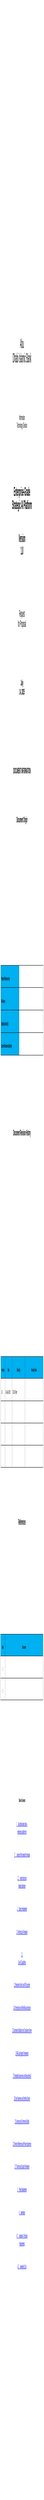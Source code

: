 <mxfile version="28.0.5">
  <diagram name="Page-1" id="9P5zmbUqhx5oAUq7oSqs">
    <mxGraphModel dx="1628" dy="20306" grid="1" gridSize="10" guides="1" tooltips="1" connect="1" arrows="1" fold="1" page="1" pageScale="1" pageWidth="850" pageHeight="1100" math="0" shadow="0">
      <root>
        <mxCell id="0" />
        <mxCell id="1" parent="0" />
        <mxCell id="GPv4OBVuaJ06lYvBayas-1" value="&#xa;&#xa;&#xa;&lt;div class=&quot;WordSection1&quot;&gt;&#xa;&#xa;&lt;p class=&quot;MsoNormal&quot;&gt;&lt;span style=&quot;font-size:26.0pt;line-height:107%;color:black;&#xa;mso-themecolor:text1&quot;&gt;&lt;span style=&quot;mso-spacerun:yes&quot;&gt;&amp;nbsp;&amp;nbsp;&amp;nbsp;&amp;nbsp;&amp;nbsp;&amp;nbsp;&amp;nbsp;&amp;nbsp;&amp;nbsp;&amp;nbsp;&amp;nbsp;&amp;nbsp;&amp;nbsp;&amp;nbsp;&amp;nbsp; &lt;/span&gt;&lt;/span&gt;&lt;/p&gt;&#xa;&#xa;&lt;p style=&quot;text-align:center&quot; align=&quot;center&quot; class=&quot;MsoNormal&quot;&gt;&#xa; &#xa; &#xa;  &#xa;  &#xa;  &#xa;  &#xa;  &#xa;  &#xa;  &#xa;  &#xa;  &#xa;  &#xa;  &#xa;  &#xa; &#xa; &#xa; &#xa;&#xa; &#xa;&lt;span style=&quot;font-size:26.0pt;line-height:107%;color:black;&#xa;mso-themecolor:text1&quot;&gt;&amp;nbsp;&lt;/span&gt;&lt;/p&gt;&#xa;&#xa;&lt;p style=&quot;text-align:center&quot; align=&quot;center&quot; class=&quot;MsoNormal&quot;&gt;&lt;span style=&quot;font-size:26.0pt;line-height:107%;color:black;mso-themecolor:text1&quot;&gt;&amp;nbsp;&lt;/span&gt;&lt;/p&gt;&#xa;&#xa;&lt;p style=&quot;text-align:center&quot; align=&quot;center&quot; class=&quot;MsoNormal&quot;&gt;&lt;span style=&quot;font-size:26.0pt;line-height:107%;color:black;mso-themecolor:text1&quot;&gt;&amp;nbsp;&lt;/span&gt;&lt;/p&gt;&#xa;&#xa;&lt;p style=&quot;text-align:center&quot; align=&quot;center&quot; class=&quot;MsoNormal&quot;&gt;&lt;span style=&quot;font-size:26.0pt;line-height:107%;color:black;mso-themecolor:text1&quot;&gt;&amp;nbsp;&lt;/span&gt;&lt;/p&gt;&#xa;&#xa;&lt;br clear=&quot;ALL&quot; style=&quot;mso-ignore:vglayout&quot;&gt;&#xa;&#xa;&lt;p style=&quot;text-align:center&quot; align=&quot;center&quot; class=&quot;MsoNormal&quot;&gt;&lt;span style=&quot;font-size:26.0pt;line-height:107%;color:black;mso-themecolor:text1&quot;&gt;Abu&#xa;Dhabi Islamic Bank&lt;/span&gt;&lt;/p&gt;&#xa;&#xa;&lt;p style=&quot;text-align:center&quot; align=&quot;center&quot; class=&quot;MsoNormal&quot;&gt;&lt;i&gt;&lt;span style=&quot;font-size:14.0pt;line-height:107%;color:black;mso-themecolor:text1&quot;&gt;&amp;nbsp;&lt;/span&gt;&lt;/i&gt;&lt;/p&gt;&#xa;&#xa;&lt;p style=&quot;text-align:center&quot; align=&quot;center&quot; class=&quot;MsoNormal&quot;&gt;&lt;span style=&quot;font-size:14.0pt;line-height:107%;color:black;mso-themecolor:text1&quot;&gt;Information&#xa;Technology Division &lt;/span&gt;&lt;/p&gt;&#xa;&#xa;&lt;p style=&quot;text-align:center&quot; align=&quot;center&quot; class=&quot;MsoNormal&quot;&gt;&lt;span style=&quot;font-size:26.0pt;line-height:107%;color:black;mso-themecolor:text1&quot;&gt;&amp;nbsp;&lt;/span&gt;&lt;/p&gt;&#xa;&#xa;&lt;p style=&quot;text-align:center&quot; align=&quot;center&quot; class=&quot;MsoNormal&quot;&gt;&lt;b&gt;&lt;span style=&quot;font-size:24.0pt;line-height:107%;color:black;mso-themecolor:text1&quot;&gt;Enterprise-Grade&#xa;Strategic AI Platform&lt;/span&gt;&lt;/b&gt;&lt;/p&gt;&#xa;&#xa;&lt;p style=&quot;text-align:center&quot; align=&quot;center&quot; class=&quot;MsoNormal&quot;&gt;&lt;b&gt;&lt;span style=&quot;font-size:22.0pt;line-height:107%;color:black;mso-themecolor:text1&quot;&gt;Version&#xa;1.0&lt;/span&gt;&lt;/b&gt;&lt;i&gt;&lt;span style=&quot;font-size:22.0pt;line-height:107%;color:black;&#xa;mso-themecolor:text1&quot;&gt;&lt;/span&gt;&lt;/i&gt;&lt;/p&gt;&#xa;&#xa;&lt;p style=&quot;text-align:center&quot; align=&quot;center&quot; class=&quot;MsoNormal&quot;&gt;&lt;b&gt;&lt;i&gt;&lt;span style=&quot;font-size:20.0pt;line-height:107%;color:black;mso-themecolor:text1&quot;&gt;&amp;nbsp;&lt;/span&gt;&lt;/i&gt;&lt;/b&gt;&lt;/p&gt;&#xa;&#xa;&lt;p style=&quot;text-align:center&quot; align=&quot;center&quot; class=&quot;MsoNormal&quot;&gt;&lt;span style=&quot;font-size:18.0pt;line-height:107%;color:black;mso-themecolor:text1&quot;&gt;Request&#xa;for Proposal&lt;/span&gt;&lt;/p&gt;&#xa;&#xa;&lt;p style=&quot;text-align:center&quot; align=&quot;center&quot; class=&quot;MsoNormal&quot;&gt;&lt;b&gt;&lt;span style=&quot;font-size:16.0pt;line-height:107%;color:black;mso-themecolor:text1&quot;&gt;&amp;nbsp;&lt;/span&gt;&lt;/b&gt;&lt;/p&gt;&#xa;&#xa;&lt;p style=&quot;text-align:center&quot; align=&quot;center&quot; class=&quot;MsoNormal&quot;&gt;&lt;b&gt;&lt;span style=&quot;font-size:16.0pt;line-height:107%;color:black;mso-themecolor:text1&quot;&gt;July&#xa;14, 2025&lt;i&gt;&lt;/i&gt;&lt;/span&gt;&lt;/b&gt;&lt;/p&gt;&#xa;&#xa;&lt;span style=&quot;font-size:11.0pt;line-height:107%;font-family:&amp;quot;Arial&amp;quot;,sans-serif;&#xa;mso-ascii-theme-font:minor-latin;mso-fareast-font-family:Arial;mso-fareast-theme-font:&#xa;minor-latin;mso-hansi-theme-font:minor-latin;mso-bidi-font-family:Mangal;&#xa;mso-bidi-theme-font:minor-bidi;color:#646363;mso-themecolor:accent2;mso-ansi-language:&#xa;EN-US;mso-fareast-language:EN-US;mso-bidi-language:AR-SA&quot;&gt;&lt;br style=&quot;mso-special-character:line-break;page-break-before:always&quot; clear=&quot;all&quot;&gt;&#xa;&lt;/span&gt;&#xa;&#xa;&lt;p class=&quot;MsoNormal&quot;&gt;&amp;nbsp;&lt;/p&gt;&#xa;&#xa;&lt;p style=&quot;margin-bottom:0in;text-align:center;&#xa;line-height:normal;page-break-after:avoid&quot; align=&quot;center&quot; class=&quot;MsoNormal&quot;&gt;&lt;b&gt;&lt;span style=&quot;font-size:16.0pt;mso-ascii-font-family:Arial;mso-ascii-theme-font:major-latin;&#xa;mso-fareast-font-family:&amp;quot;Times New Roman&amp;quot;;mso-hansi-font-family:Arial;&#xa;mso-hansi-theme-font:major-latin;mso-bidi-font-family:Arial;mso-bidi-theme-font:&#xa;major-latin;color:black;mso-themecolor:text1;mso-ansi-language:EN-GB;&#xa;layout-grid-mode:line&quot; lang=&quot;EN-GB&quot;&gt;DOCUMENT INFORMATION&lt;/span&gt;&lt;/b&gt;&lt;/p&gt;&#xa;&#xa;&lt;p style=&quot;margin-bottom:0in;line-height:normal;page-break-after:&#xa;avoid&quot; class=&quot;MsoNormal&quot;&gt;&lt;b&gt;&lt;span style=&quot;font-size:12.0pt;mso-ascii-font-family:Arial;&#xa;mso-ascii-theme-font:major-latin;mso-fareast-font-family:&amp;quot;Times New Roman&amp;quot;;&#xa;mso-hansi-font-family:Arial;mso-hansi-theme-font:major-latin;mso-bidi-font-family:&#xa;Arial;mso-bidi-theme-font:major-latin;color:black;mso-themecolor:text1;&#xa;mso-ansi-language:EN-GB;layout-grid-mode:line&quot; lang=&quot;EN-GB&quot;&gt;&amp;nbsp;&lt;/span&gt;&lt;/b&gt;&lt;/p&gt;&#xa;&#xa;&lt;p style=&quot;margin-bottom:0in;line-height:normal;page-break-after:&#xa;avoid&quot; class=&quot;MsoNormal&quot;&gt;&lt;b&gt;&lt;span style=&quot;font-size:16.0pt;mso-ascii-font-family:Arial;&#xa;mso-ascii-theme-font:major-latin;mso-fareast-font-family:&amp;quot;Times New Roman&amp;quot;;&#xa;mso-hansi-font-family:Arial;mso-hansi-theme-font:major-latin;mso-bidi-font-family:&#xa;Arial;mso-bidi-theme-font:major-latin;color:black;mso-themecolor:text1;&#xa;mso-ansi-language:EN-GB;layout-grid-mode:line&quot; lang=&quot;EN-GB&quot;&gt;Document Origin&lt;/span&gt;&lt;/b&gt;&lt;/p&gt;&#xa;&#xa;&lt;p style=&quot;margin-bottom:0in;line-height:normal;page-break-after:&#xa;avoid&quot; class=&quot;MsoNormal&quot;&gt;&lt;b&gt;&lt;span style=&quot;font-size:12.0pt;font-family:&amp;quot;Times New Roman&amp;quot;,serif;&#xa;mso-fareast-font-family:&amp;quot;Times New Roman&amp;quot;;color:black;mso-themecolor:text1;&#xa;mso-ansi-language:EN-GB;layout-grid-mode:line&quot; lang=&quot;EN-GB&quot;&gt;&amp;nbsp;&lt;/span&gt;&lt;/b&gt;&lt;/p&gt;&#xa;&#xa;&lt;div align=&quot;center&quot;&gt;&#xa;&#xa;&lt;table style=&quot;width:97.04%;border-collapse:collapse;mso-padding-alt:0in 5.4pt 0in 5.4pt&quot; width=&quot;97%&quot; cellpadding=&quot;0&quot; cellspacing=&quot;0&quot; border=&quot;0&quot; class=&quot;MsoNormalTable&quot;&gt;&#xa; &lt;tbody&gt;&lt;tr style=&quot;mso-yfti-irow:0;mso-yfti-firstrow:yes;page-break-inside:avoid&quot;&gt;&#xa;  &lt;td style=&quot;width:43.24%;border:solid windowtext 1.0pt;&#xa;  mso-border-alt:solid windowtext .75pt;background:#00B0F0;padding:0in 5.4pt 0in 5.4pt&quot; valign=&quot;top&quot; width=&quot;43%&quot;&gt;&#xa;  &lt;p style=&quot;margin-bottom:0in;line-height:normal;page-break-after:&#xa;  avoid&quot; class=&quot;MsoNormal&quot;&gt;&lt;b&gt;&lt;span style=&quot;font-size:10.0pt;mso-ascii-font-family:&#xa;  Arial;mso-ascii-theme-font:major-latin;mso-fareast-font-family:&amp;quot;Times New Roman&amp;quot;;&#xa;  mso-hansi-font-family:Arial;mso-hansi-theme-font:major-latin;mso-bidi-font-family:&#xa;  Arial;mso-bidi-theme-font:major-latin;color:black;mso-themecolor:text1;&#xa;  mso-ansi-language:EN-GB;layout-grid-mode:line&quot; lang=&quot;EN-GB&quot;&gt;Project Reference No.&lt;/span&gt;&lt;/b&gt;&lt;/p&gt;&#xa;  &lt;/td&gt;&#xa;  &lt;td style=&quot;width:56.76%;border:solid windowtext 1.0pt;&#xa;  border-left:none;mso-border-left-alt:solid windowtext .75pt;mso-border-alt:&#xa;  solid windowtext .75pt;padding:0in 5.4pt 0in 5.4pt&quot; valign=&quot;top&quot; width=&quot;56%&quot;&gt;&#xa;  &lt;p style=&quot;margin-bottom:0in;line-height:normal;mso-pagination:&#xa;  none;page-break-after:avoid;tab-stops:center 3.0in right 6.0in&quot; class=&quot;MsoNormal&quot;&gt;&lt;i&gt;&lt;span style=&quot;font-size:10.0pt;font-family:&amp;quot;Times New Roman&amp;quot;,serif;mso-fareast-font-family:&#xa;  MingLiU;color:black;mso-themecolor:text1;layout-grid-mode:line&quot;&gt;&lt;span style=&quot;mso-spacerun:yes&quot;&gt;&amp;nbsp; &lt;/span&gt;&lt;/span&gt;&lt;/i&gt;&lt;/p&gt;&#xa;  &lt;/td&gt;&#xa; &lt;/tr&gt;&#xa; &lt;tr style=&quot;mso-yfti-irow:1;page-break-inside:avoid&quot;&gt;&#xa;  &lt;td style=&quot;width:43.24%;border:solid windowtext 1.0pt;&#xa;  border-top:none;mso-border-top-alt:solid windowtext .75pt;mso-border-alt:&#xa;  solid windowtext .75pt;background:#00B0F0;padding:0in 5.4pt 0in 5.4pt&quot; valign=&quot;top&quot; width=&quot;43%&quot;&gt;&#xa;  &lt;p style=&quot;margin-bottom:0in;line-height:normal;page-break-after:&#xa;  avoid&quot; class=&quot;MsoNormal&quot;&gt;&lt;b&gt;&lt;span style=&quot;font-size:10.0pt;mso-ascii-font-family:&#xa;  Arial;mso-ascii-theme-font:major-latin;mso-fareast-font-family:&amp;quot;Times New Roman&amp;quot;;&#xa;  mso-hansi-font-family:Arial;mso-hansi-theme-font:major-latin;mso-bidi-font-family:&#xa;  Arial;mso-bidi-theme-font:major-latin;color:black;mso-themecolor:text1;&#xa;  mso-ansi-language:EN-GB;layout-grid-mode:line&quot; lang=&quot;EN-GB&quot;&gt;File Name&lt;/span&gt;&lt;/b&gt;&lt;/p&gt;&#xa;  &lt;/td&gt;&#xa;  &lt;td style=&quot;width:56.76%;border-top:none;border-left:&#xa;  none;border-bottom:solid windowtext 1.0pt;border-right:solid windowtext 1.0pt;&#xa;  mso-border-top-alt:solid windowtext .75pt;mso-border-left-alt:solid windowtext .75pt;&#xa;  mso-border-alt:solid windowtext .75pt;padding:0in 5.4pt 0in 5.4pt&quot; valign=&quot;top&quot; width=&quot;56%&quot;&gt;&#xa;  &lt;p style=&quot;margin-bottom:0in;line-height:normal;page-break-after:&#xa;  avoid&quot; class=&quot;MsoNormal&quot;&gt;&lt;span style=&quot;font-size:10.0pt;font-family:&amp;quot;Times New Roman&amp;quot;,serif;&#xa;  mso-fareast-font-family:&amp;quot;Times New Roman&amp;quot;;color:black;mso-themecolor:text1;&#xa;  mso-ansi-language:EN-GB;layout-grid-mode:line&quot; lang=&quot;EN-GB&quot;&gt;&amp;nbsp;&lt;/span&gt;&lt;/p&gt;&#xa;  &lt;/td&gt;&#xa; &lt;/tr&gt;&#xa; &lt;tr style=&quot;mso-yfti-irow:2;page-break-inside:avoid&quot;&gt;&#xa;  &lt;td style=&quot;width:43.24%;border:solid windowtext 1.0pt;&#xa;  border-top:none;mso-border-top-alt:solid windowtext .75pt;mso-border-alt:&#xa;  solid windowtext .75pt;background:#00B0F0;padding:0in 5.4pt 0in 5.4pt&quot; valign=&quot;top&quot; width=&quot;43%&quot;&gt;&#xa;  &lt;p style=&quot;margin-bottom:0in;line-height:normal;page-break-after:&#xa;  avoid&quot; class=&quot;MsoNormal&quot;&gt;&lt;b&gt;&lt;span style=&quot;font-size:10.0pt;mso-ascii-font-family:&#xa;  Arial;mso-ascii-theme-font:major-latin;mso-fareast-font-family:&amp;quot;Times New Roman&amp;quot;;&#xa;  mso-hansi-font-family:Arial;mso-hansi-theme-font:major-latin;mso-bidi-font-family:&#xa;  Arial;mso-bidi-theme-font:major-latin;color:black;mso-themecolor:text1;&#xa;  mso-ansi-language:EN-GB;layout-grid-mode:line&quot; lang=&quot;EN-GB&quot;&gt;Original Author(s)&lt;/span&gt;&lt;/b&gt;&lt;/p&gt;&#xa;  &lt;/td&gt;&#xa;  &lt;td style=&quot;width:56.76%;border-top:none;border-left:&#xa;  none;border-bottom:solid windowtext 1.0pt;border-right:solid windowtext 1.0pt;&#xa;  mso-border-top-alt:solid windowtext .75pt;mso-border-left-alt:solid windowtext .75pt;&#xa;  mso-border-alt:solid windowtext .75pt;padding:0in 5.4pt 0in 5.4pt&quot; valign=&quot;top&quot; width=&quot;56%&quot;&gt;&#xa;  &lt;p style=&quot;margin-bottom:0in;line-height:normal;page-break-after:&#xa;  avoid&quot; class=&quot;MsoNormal&quot;&gt;&lt;span style=&quot;font-size:10.0pt;font-family:&amp;quot;Times New Roman&amp;quot;,serif;&#xa;  mso-fareast-font-family:&amp;quot;Times New Roman&amp;quot;;color:black;mso-themecolor:text1;&#xa;  mso-ansi-language:EN-GB;layout-grid-mode:line&quot; lang=&quot;EN-GB&quot;&gt;&amp;nbsp;&lt;/span&gt;&lt;/p&gt;&#xa;  &lt;/td&gt;&#xa; &lt;/tr&gt;&#xa; &lt;tr style=&quot;mso-yfti-irow:3;mso-yfti-lastrow:yes;page-break-inside:avoid&quot;&gt;&#xa;  &lt;td style=&quot;width:43.24%;border:solid windowtext 1.0pt;&#xa;  border-top:none;mso-border-top-alt:solid windowtext .75pt;mso-border-alt:&#xa;  solid windowtext .75pt;background:#00B0F0;padding:0in 5.4pt 0in 5.4pt&quot; valign=&quot;top&quot; width=&quot;43%&quot;&gt;&#xa;  &lt;p style=&quot;margin-bottom:0in;line-height:normal;page-break-after:&#xa;  avoid&quot; class=&quot;MsoNormal&quot;&gt;&lt;b&gt;&lt;span style=&quot;font-size:10.0pt;mso-ascii-font-family:&#xa;  Arial;mso-ascii-theme-font:major-latin;mso-fareast-font-family:&amp;quot;Times New Roman&amp;quot;;&#xa;  mso-hansi-font-family:Arial;mso-hansi-theme-font:major-latin;mso-bidi-font-family:&#xa;  Arial;mso-bidi-theme-font:major-latin;color:black;mso-themecolor:text1;&#xa;  mso-ansi-language:EN-GB;layout-grid-mode:line&quot; lang=&quot;EN-GB&quot;&gt;Current Revision Author(s)&lt;/span&gt;&lt;/b&gt;&lt;/p&gt;&#xa;  &lt;/td&gt;&#xa;  &lt;td style=&quot;width:56.76%;border-top:none;border-left:&#xa;  none;border-bottom:solid windowtext 1.0pt;border-right:solid windowtext 1.0pt;&#xa;  mso-border-top-alt:solid windowtext .75pt;mso-border-left-alt:solid windowtext .75pt;&#xa;  mso-border-alt:solid windowtext .75pt;padding:0in 5.4pt 0in 5.4pt&quot; valign=&quot;top&quot; width=&quot;56%&quot;&gt;&#xa;  &lt;p style=&quot;margin-bottom:0in;line-height:normal;page-break-after:&#xa;  avoid&quot; class=&quot;MsoNormal&quot;&gt;&lt;span style=&quot;font-size:10.0pt;font-family:&amp;quot;Times New Roman&amp;quot;,serif;&#xa;  mso-fareast-font-family:&amp;quot;Times New Roman&amp;quot;;color:black;mso-themecolor:text1;&#xa;  mso-ansi-language:EN-GB;layout-grid-mode:line&quot; lang=&quot;EN-GB&quot;&gt;&amp;nbsp;&lt;/span&gt;&lt;/p&gt;&#xa;  &lt;/td&gt;&#xa; &lt;/tr&gt;&#xa;&lt;/tbody&gt;&lt;/table&gt;&#xa;&#xa;&lt;/div&gt;&#xa;&#xa;&lt;p style=&quot;margin-bottom:0in;line-height:normal;page-break-after:&#xa;avoid&quot; class=&quot;MsoNormal&quot;&gt;&lt;b&gt;&lt;span style=&quot;font-size:12.0pt;font-family:&amp;quot;Times New Roman&amp;quot;,serif;&#xa;mso-fareast-font-family:&amp;quot;Times New Roman&amp;quot;;color:black;mso-themecolor:text1;&#xa;mso-ansi-language:EN-GB;layout-grid-mode:line&quot; lang=&quot;EN-GB&quot;&gt;&amp;nbsp;&lt;/span&gt;&lt;/b&gt;&lt;/p&gt;&#xa;&#xa;&lt;p style=&quot;margin-bottom:0in;line-height:normal;page-break-after:&#xa;avoid&quot; class=&quot;MsoNormal&quot;&gt;&lt;b&gt;&lt;span style=&quot;font-size:12.0pt;font-family:&amp;quot;Times New Roman&amp;quot;,serif;&#xa;mso-fareast-font-family:&amp;quot;Times New Roman&amp;quot;;color:black;mso-themecolor:text1;&#xa;mso-ansi-language:EN-GB;layout-grid-mode:line&quot; lang=&quot;EN-GB&quot;&gt;&amp;nbsp;&lt;/span&gt;&lt;/b&gt;&lt;/p&gt;&#xa;&#xa;&lt;p style=&quot;margin-bottom:0in;line-height:normal;page-break-after:&#xa;avoid&quot; class=&quot;MsoNormal&quot;&gt;&lt;b&gt;&lt;span style=&quot;font-size:16.0pt;mso-ascii-font-family:Arial;&#xa;mso-ascii-theme-font:major-latin;mso-fareast-font-family:&amp;quot;Times New Roman&amp;quot;;&#xa;mso-hansi-font-family:Arial;mso-hansi-theme-font:major-latin;mso-bidi-font-family:&#xa;Arial;mso-bidi-theme-font:major-latin;color:black;mso-themecolor:text1;&#xa;mso-ansi-language:EN-GB;layout-grid-mode:line&quot; lang=&quot;EN-GB&quot;&gt;Document Revision History&lt;/span&gt;&lt;/b&gt;&lt;/p&gt;&#xa;&#xa;&lt;p style=&quot;margin-bottom:0in;line-height:normal&quot; class=&quot;MsoNormal&quot;&gt;&lt;span style=&quot;font-size:12.0pt;font-family:&amp;quot;Times New Roman&amp;quot;,serif;&#xa;mso-fareast-font-family:&amp;quot;Times New Roman&amp;quot;;color:black;mso-themecolor:text1;&#xa;mso-ansi-language:EN-GB&quot; lang=&quot;EN-GB&quot;&gt;&amp;nbsp;&lt;/span&gt;&lt;/p&gt;&#xa;&#xa;&lt;div align=&quot;center&quot;&gt;&#xa;&#xa;&lt;table style=&quot;width:96.58%;border-collapse:collapse;mso-padding-alt:0in 5.4pt 0in 5.4pt&quot; width=&quot;96%&quot; cellpadding=&quot;0&quot; cellspacing=&quot;0&quot; border=&quot;0&quot; class=&quot;MsoNormalTable&quot;&gt;&#xa; &lt;tbody&gt;&lt;tr style=&quot;mso-yfti-irow:0;mso-yfti-firstrow:yes&quot;&gt;&#xa;  &lt;td style=&quot;width:9.96%;border:solid windowtext 1.0pt;&#xa;  mso-border-alt:solid windowtext .75pt;background:#00B0F0;padding:0in 5.4pt 0in 5.4pt&quot; valign=&quot;top&quot; width=&quot;9%&quot;&gt;&#xa;  &lt;p style=&quot;margin-bottom:0in;text-align:center;&#xa;  line-height:normal;page-break-after:avoid&quot; align=&quot;center&quot; class=&quot;MsoNormal&quot;&gt;&lt;b&gt;&lt;span style=&quot;mso-fareast-font-family:&amp;quot;Times New Roman&amp;quot;;mso-bidi-font-family:Arial;&#xa;  mso-bidi-theme-font:minor-latin;color:black;mso-themecolor:text1;mso-ansi-language:&#xa;  EN-GB;layout-grid-mode:line&quot; lang=&quot;EN-GB&quot;&gt;Version&lt;/span&gt;&lt;/b&gt;&lt;/p&gt;&#xa;  &lt;/td&gt;&#xa;  &lt;td style=&quot;width:16.76%;border:solid windowtext 1.0pt;&#xa;  border-left:none;mso-border-left-alt:solid windowtext .75pt;mso-border-alt:&#xa;  solid windowtext .75pt;background:#00B0F0;padding:0in 5.4pt 0in 5.4pt&quot; valign=&quot;top&quot; width=&quot;16%&quot;&gt;&#xa;  &lt;p style=&quot;margin-bottom:0in;text-align:center;&#xa;  line-height:normal;page-break-after:avoid&quot; align=&quot;center&quot; class=&quot;MsoNormal&quot;&gt;&lt;b&gt;&lt;span style=&quot;mso-fareast-font-family:&amp;quot;Times New Roman&amp;quot;;mso-bidi-font-family:Arial;&#xa;  mso-bidi-theme-font:minor-latin;color:black;mso-themecolor:text1;mso-ansi-language:&#xa;  EN-GB;layout-grid-mode:line&quot; lang=&quot;EN-GB&quot;&gt;Date&lt;/span&gt;&lt;/b&gt;&lt;/p&gt;&#xa;  &lt;/td&gt;&#xa;  &lt;td style=&quot;width:30.28%;border:solid windowtext 1.0pt;&#xa;  border-left:none;mso-border-left-alt:solid windowtext .75pt;mso-border-alt:&#xa;  solid windowtext .75pt;background:#00B0F0;padding:0in 5.4pt 0in 5.4pt&quot; valign=&quot;top&quot; width=&quot;30%&quot;&gt;&#xa;  &lt;p style=&quot;margin-bottom:0in;text-align:center;&#xa;  line-height:normal;page-break-after:avoid&quot; align=&quot;center&quot; class=&quot;MsoNormal&quot;&gt;&lt;b&gt;&lt;span style=&quot;mso-fareast-font-family:&amp;quot;Times New Roman&amp;quot;;mso-bidi-font-family:Arial;&#xa;  mso-bidi-theme-font:minor-latin;color:black;mso-themecolor:text1;mso-ansi-language:&#xa;  EN-GB;layout-grid-mode:line&quot; lang=&quot;EN-GB&quot;&gt;Author(s)&lt;/span&gt;&lt;/b&gt;&lt;/p&gt;&#xa;  &lt;/td&gt;&#xa;  &lt;td style=&quot;width:43.0%;border:solid windowtext 1.0pt;&#xa;  border-left:none;mso-border-left-alt:solid windowtext .75pt;mso-border-alt:&#xa;  solid windowtext .75pt;background:#00B0F0;padding:0in 5.4pt 0in 5.4pt&quot; valign=&quot;top&quot; width=&quot;43%&quot;&gt;&#xa;  &lt;p style=&quot;margin-bottom:0in;text-align:center;&#xa;  line-height:normal;page-break-after:avoid&quot; align=&quot;center&quot; class=&quot;MsoNormal&quot;&gt;&lt;b&gt;&lt;span style=&quot;mso-fareast-font-family:&amp;quot;Times New Roman&amp;quot;;mso-bidi-font-family:Arial;&#xa;  mso-bidi-theme-font:minor-latin;color:black;mso-themecolor:text1;mso-ansi-language:&#xa;  EN-GB;layout-grid-mode:line&quot; lang=&quot;EN-GB&quot;&gt;Revision Notes&lt;/span&gt;&lt;/b&gt;&lt;/p&gt;&#xa;  &lt;/td&gt;&#xa; &lt;/tr&gt;&#xa; &lt;tr style=&quot;mso-yfti-irow:1&quot;&gt;&#xa;  &lt;td style=&quot;width:9.96%;border:solid windowtext 1.0pt;&#xa;  border-top:none;mso-border-top-alt:solid windowtext .75pt;mso-border-alt:&#xa;  solid windowtext .75pt;padding:0in 5.4pt 0in 5.4pt&quot; valign=&quot;top&quot; width=&quot;9%&quot;&gt;&#xa;  &lt;p style=&quot;margin-bottom:0in;line-height:normal;page-break-after:&#xa;  avoid&quot; class=&quot;MsoNormal&quot;&gt;&lt;span style=&quot;font-size:10.0pt;mso-fareast-font-family:&amp;quot;Times New Roman&amp;quot;;&#xa;  mso-bidi-font-family:Arial;mso-bidi-theme-font:minor-latin;color:black;&#xa;  mso-themecolor:text1;mso-ansi-language:EN-GB;layout-grid-mode:line&quot; lang=&quot;EN-GB&quot;&gt;1.0&lt;/span&gt;&lt;/p&gt;&#xa;  &lt;/td&gt;&#xa;  &lt;td style=&quot;width:16.76%;border-top:none;border-left:&#xa;  none;border-bottom:solid windowtext 1.0pt;border-right:solid windowtext 1.0pt;&#xa;  mso-border-top-alt:solid windowtext .75pt;mso-border-left-alt:solid windowtext .75pt;&#xa;  mso-border-alt:solid windowtext .75pt;padding:0in 5.4pt 0in 5.4pt&quot; valign=&quot;top&quot; width=&quot;16%&quot;&gt;&#xa;  &lt;p style=&quot;margin-bottom:0in;line-height:normal;page-break-after:&#xa;  avoid&quot; class=&quot;MsoNormal&quot;&gt;&lt;span style=&quot;font-size:10.0pt;mso-fareast-font-family:&amp;quot;Times New Roman&amp;quot;;&#xa;  color:black;mso-themecolor:text1;mso-ansi-language:EN-GB;layout-grid-mode:&#xa;  line&quot; lang=&quot;EN-GB&quot;&gt;14-July-2025&lt;/span&gt;&lt;/p&gt;&#xa;  &lt;/td&gt;&#xa;  &lt;td style=&quot;width:30.28%;border-top:none;border-left:&#xa;  none;border-bottom:solid windowtext 1.0pt;border-right:solid windowtext 1.0pt;&#xa;  mso-border-top-alt:solid windowtext .75pt;mso-border-left-alt:solid windowtext .75pt;&#xa;  mso-border-alt:solid windowtext .75pt;padding:0in 5.4pt 0in 5.4pt&quot; valign=&quot;top&quot; width=&quot;30%&quot;&gt;&#xa;  &lt;p style=&quot;margin-bottom:0in;line-height:normal;page-break-after:&#xa;  avoid&quot; class=&quot;MsoNormal&quot;&gt;&lt;span style=&quot;font-size:10.0pt;mso-fareast-font-family:&amp;quot;Times New Roman&amp;quot;;&#xa;  mso-bidi-font-family:Arial;mso-bidi-theme-font:minor-latin;color:black;&#xa;  mso-themecolor:text1;mso-ansi-language:EN-GB;layout-grid-mode:line&quot; lang=&quot;EN-GB&quot;&gt;CCoE Team&lt;/span&gt;&lt;/p&gt;&#xa;  &lt;/td&gt;&#xa;  &lt;td style=&quot;width:43.0%;border-top:none;border-left:&#xa;  none;border-bottom:solid windowtext 1.0pt;border-right:solid windowtext 1.0pt;&#xa;  mso-border-top-alt:solid windowtext .75pt;mso-border-left-alt:solid windowtext .75pt;&#xa;  mso-border-alt:solid windowtext .75pt;padding:0in 5.4pt 0in 5.4pt&quot; valign=&quot;top&quot; width=&quot;43%&quot;&gt;&#xa;  &lt;p style=&quot;margin-bottom:0in;line-height:normal;page-break-after:&#xa;  avoid&quot; class=&quot;MsoNormal&quot;&gt;&lt;span style=&quot;font-size:10.0pt;font-family:&amp;quot;Times New Roman&amp;quot;,serif;&#xa;  mso-fareast-font-family:&amp;quot;Times New Roman&amp;quot;;color:black;mso-themecolor:text1;&#xa;  mso-ansi-language:EN-GB;layout-grid-mode:line&quot; lang=&quot;EN-GB&quot;&gt;&amp;nbsp;&lt;/span&gt;&lt;/p&gt;&#xa;  &lt;/td&gt;&#xa; &lt;/tr&gt;&#xa; &lt;tr style=&quot;mso-yfti-irow:2&quot;&gt;&#xa;  &lt;td style=&quot;width:9.96%;border:solid windowtext 1.0pt;&#xa;  border-top:none;mso-border-top-alt:solid windowtext .75pt;mso-border-alt:&#xa;  solid windowtext .75pt;padding:0in 5.4pt 0in 5.4pt&quot; valign=&quot;top&quot; width=&quot;9%&quot;&gt;&#xa;  &lt;p style=&quot;margin-bottom:0in;line-height:normal;page-break-after:&#xa;  avoid&quot; class=&quot;MsoNormal&quot;&gt;&lt;span style=&quot;font-family:&amp;quot;Times New Roman&amp;quot;,serif;&#xa;  mso-fareast-font-family:&amp;quot;Times New Roman&amp;quot;;color:black;mso-themecolor:text1;&#xa;  mso-ansi-language:EN-GB;layout-grid-mode:line&quot; lang=&quot;EN-GB&quot;&gt;&amp;nbsp;&lt;/span&gt;&lt;/p&gt;&#xa;  &lt;/td&gt;&#xa;  &lt;td style=&quot;width:16.76%;border-top:none;border-left:&#xa;  none;border-bottom:solid windowtext 1.0pt;border-right:solid windowtext 1.0pt;&#xa;  mso-border-top-alt:solid windowtext .75pt;mso-border-left-alt:solid windowtext .75pt;&#xa;  mso-border-alt:solid windowtext .75pt;padding:0in 5.4pt 0in 5.4pt&quot; valign=&quot;top&quot; width=&quot;16%&quot;&gt;&#xa;  &lt;p style=&quot;margin-bottom:0in;line-height:normal;page-break-after:&#xa;  avoid&quot; class=&quot;MsoNormal&quot;&gt;&lt;span style=&quot;font-family:&amp;quot;Times New Roman&amp;quot;,serif;&#xa;  mso-fareast-font-family:&amp;quot;Times New Roman&amp;quot;;color:black;mso-themecolor:text1;&#xa;  mso-ansi-language:EN-GB;layout-grid-mode:line&quot; lang=&quot;EN-GB&quot;&gt;&amp;nbsp;&lt;/span&gt;&lt;/p&gt;&#xa;  &lt;/td&gt;&#xa;  &lt;td style=&quot;width:30.28%;border-top:none;border-left:&#xa;  none;border-bottom:solid windowtext 1.0pt;border-right:solid windowtext 1.0pt;&#xa;  mso-border-top-alt:solid windowtext .75pt;mso-border-left-alt:solid windowtext .75pt;&#xa;  mso-border-alt:solid windowtext .75pt;padding:0in 5.4pt 0in 5.4pt&quot; valign=&quot;top&quot; width=&quot;30%&quot;&gt;&#xa;  &lt;p style=&quot;margin-bottom:0in;line-height:normal;page-break-after:&#xa;  avoid&quot; class=&quot;MsoNormal&quot;&gt;&lt;span style=&quot;font-family:&amp;quot;Times New Roman&amp;quot;,serif;&#xa;  mso-fareast-font-family:&amp;quot;Times New Roman&amp;quot;;color:black;mso-themecolor:text1;&#xa;  mso-ansi-language:EN-GB;layout-grid-mode:line&quot; lang=&quot;EN-GB&quot;&gt;&amp;nbsp;&lt;/span&gt;&lt;/p&gt;&#xa;  &lt;/td&gt;&#xa;  &lt;td style=&quot;width:43.0%;border-top:none;border-left:&#xa;  none;border-bottom:solid windowtext 1.0pt;border-right:solid windowtext 1.0pt;&#xa;  mso-border-top-alt:solid windowtext .75pt;mso-border-left-alt:solid windowtext .75pt;&#xa;  mso-border-alt:solid windowtext .75pt;padding:0in 5.4pt 0in 5.4pt&quot; valign=&quot;top&quot; width=&quot;43%&quot;&gt;&#xa;  &lt;p style=&quot;margin-bottom:0in;line-height:normal;page-break-after:&#xa;  avoid&quot; class=&quot;MsoNormal&quot;&gt;&lt;span style=&quot;font-family:&amp;quot;Times New Roman&amp;quot;,serif;&#xa;  mso-fareast-font-family:&amp;quot;Times New Roman&amp;quot;;color:black;mso-themecolor:text1;&#xa;  mso-ansi-language:EN-GB;layout-grid-mode:line&quot; lang=&quot;EN-GB&quot;&gt;&amp;nbsp;&lt;/span&gt;&lt;/p&gt;&#xa;  &lt;/td&gt;&#xa; &lt;/tr&gt;&#xa; &lt;tr style=&quot;mso-yfti-irow:3&quot;&gt;&#xa;  &lt;td style=&quot;width:9.96%;border:solid windowtext 1.0pt;&#xa;  border-top:none;mso-border-top-alt:solid windowtext .75pt;mso-border-alt:&#xa;  solid windowtext .75pt;padding:0in 5.4pt 0in 5.4pt&quot; valign=&quot;top&quot; width=&quot;9%&quot;&gt;&#xa;  &lt;p style=&quot;margin-bottom:0in;line-height:normal;page-break-after:&#xa;  avoid&quot; class=&quot;MsoNormal&quot;&gt;&lt;span style=&quot;font-family:&amp;quot;Times New Roman&amp;quot;,serif;&#xa;  mso-fareast-font-family:&amp;quot;Times New Roman&amp;quot;;color:black;mso-themecolor:text1;&#xa;  mso-ansi-language:EN-GB;layout-grid-mode:line&quot; lang=&quot;EN-GB&quot;&gt;&amp;nbsp;&lt;/span&gt;&lt;/p&gt;&#xa;  &lt;/td&gt;&#xa;  &lt;td style=&quot;width:16.76%;border-top:none;border-left:&#xa;  none;border-bottom:solid windowtext 1.0pt;border-right:solid windowtext 1.0pt;&#xa;  mso-border-top-alt:solid windowtext .75pt;mso-border-left-alt:solid windowtext .75pt;&#xa;  mso-border-alt:solid windowtext .75pt;padding:0in 5.4pt 0in 5.4pt&quot; valign=&quot;top&quot; width=&quot;16%&quot;&gt;&#xa;  &lt;p style=&quot;margin-bottom:0in;line-height:normal;page-break-after:&#xa;  avoid&quot; class=&quot;MsoNormal&quot;&gt;&lt;span style=&quot;font-family:&amp;quot;Times New Roman&amp;quot;,serif;&#xa;  mso-fareast-font-family:&amp;quot;Times New Roman&amp;quot;;color:black;mso-themecolor:text1;&#xa;  mso-ansi-language:EN-GB;layout-grid-mode:line&quot; lang=&quot;EN-GB&quot;&gt;&amp;nbsp;&lt;/span&gt;&lt;/p&gt;&#xa;  &lt;/td&gt;&#xa;  &lt;td style=&quot;width:30.28%;border-top:none;border-left:&#xa;  none;border-bottom:solid windowtext 1.0pt;border-right:solid windowtext 1.0pt;&#xa;  mso-border-top-alt:solid windowtext .75pt;mso-border-left-alt:solid windowtext .75pt;&#xa;  mso-border-alt:solid windowtext .75pt;padding:0in 5.4pt 0in 5.4pt&quot; valign=&quot;top&quot; width=&quot;30%&quot;&gt;&#xa;  &lt;p style=&quot;margin-bottom:0in;line-height:normal;page-break-after:&#xa;  avoid&quot; class=&quot;MsoNormal&quot;&gt;&lt;span style=&quot;font-family:&amp;quot;Times New Roman&amp;quot;,serif;&#xa;  mso-fareast-font-family:&amp;quot;Times New Roman&amp;quot;;color:black;mso-themecolor:text1;&#xa;  mso-ansi-language:EN-GB;layout-grid-mode:line&quot; lang=&quot;EN-GB&quot;&gt;&amp;nbsp;&lt;/span&gt;&lt;/p&gt;&#xa;  &lt;/td&gt;&#xa;  &lt;td style=&quot;width:43.0%;border-top:none;border-left:&#xa;  none;border-bottom:solid windowtext 1.0pt;border-right:solid windowtext 1.0pt;&#xa;  mso-border-top-alt:solid windowtext .75pt;mso-border-left-alt:solid windowtext .75pt;&#xa;  mso-border-alt:solid windowtext .75pt;padding:0in 5.4pt 0in 5.4pt&quot; valign=&quot;top&quot; width=&quot;43%&quot;&gt;&#xa;  &lt;p style=&quot;margin-bottom:0in;line-height:normal;page-break-after:&#xa;  avoid&quot; class=&quot;MsoNormal&quot;&gt;&lt;span style=&quot;font-family:&amp;quot;Times New Roman&amp;quot;,serif;&#xa;  mso-fareast-font-family:&amp;quot;Times New Roman&amp;quot;;color:black;mso-themecolor:text1;&#xa;  mso-ansi-language:EN-GB;layout-grid-mode:line&quot; lang=&quot;EN-GB&quot;&gt;&amp;nbsp;&lt;/span&gt;&lt;/p&gt;&#xa;  &lt;/td&gt;&#xa; &lt;/tr&gt;&#xa; &lt;tr style=&quot;mso-yfti-irow:4;mso-yfti-lastrow:yes&quot;&gt;&#xa;  &lt;td style=&quot;width:9.96%;border:solid windowtext 1.0pt;&#xa;  border-top:none;mso-border-top-alt:solid windowtext .75pt;mso-border-alt:&#xa;  solid windowtext .75pt;padding:0in 5.4pt 0in 5.4pt&quot; valign=&quot;top&quot; width=&quot;9%&quot;&gt;&#xa;  &lt;p style=&quot;margin-bottom:0in;line-height:normal;page-break-after:&#xa;  avoid&quot; class=&quot;MsoNormal&quot;&gt;&lt;span style=&quot;font-family:&amp;quot;Times New Roman&amp;quot;,serif;&#xa;  mso-fareast-font-family:&amp;quot;Times New Roman&amp;quot;;color:black;mso-themecolor:text1;&#xa;  mso-ansi-language:EN-GB;layout-grid-mode:line&quot; lang=&quot;EN-GB&quot;&gt;&amp;nbsp;&lt;/span&gt;&lt;/p&gt;&#xa;  &lt;/td&gt;&#xa;  &lt;td style=&quot;width:16.76%;border-top:none;border-left:&#xa;  none;border-bottom:solid windowtext 1.0pt;border-right:solid windowtext 1.0pt;&#xa;  mso-border-top-alt:solid windowtext .75pt;mso-border-left-alt:solid windowtext .75pt;&#xa;  mso-border-alt:solid windowtext .75pt;padding:0in 5.4pt 0in 5.4pt&quot; valign=&quot;top&quot; width=&quot;16%&quot;&gt;&#xa;  &lt;p style=&quot;margin-bottom:0in;line-height:normal;page-break-after:&#xa;  avoid&quot; class=&quot;MsoNormal&quot;&gt;&lt;span style=&quot;font-family:&amp;quot;Times New Roman&amp;quot;,serif;&#xa;  mso-fareast-font-family:&amp;quot;Times New Roman&amp;quot;;color:black;mso-themecolor:text1;&#xa;  mso-ansi-language:EN-GB;layout-grid-mode:line&quot; lang=&quot;EN-GB&quot;&gt;&amp;nbsp;&lt;/span&gt;&lt;/p&gt;&#xa;  &lt;/td&gt;&#xa;  &lt;td style=&quot;width:30.28%;border-top:none;border-left:&#xa;  none;border-bottom:solid windowtext 1.0pt;border-right:solid windowtext 1.0pt;&#xa;  mso-border-top-alt:solid windowtext .75pt;mso-border-left-alt:solid windowtext .75pt;&#xa;  mso-border-alt:solid windowtext .75pt;padding:0in 5.4pt 0in 5.4pt&quot; valign=&quot;top&quot; width=&quot;30%&quot;&gt;&#xa;  &lt;p style=&quot;margin-bottom:0in;line-height:normal;page-break-after:&#xa;  avoid&quot; class=&quot;MsoNormal&quot;&gt;&lt;span style=&quot;font-family:&amp;quot;Times New Roman&amp;quot;,serif;&#xa;  mso-fareast-font-family:&amp;quot;Times New Roman&amp;quot;;color:black;mso-themecolor:text1;&#xa;  mso-ansi-language:EN-GB;layout-grid-mode:line&quot; lang=&quot;EN-GB&quot;&gt;&amp;nbsp;&lt;/span&gt;&lt;/p&gt;&#xa;  &lt;/td&gt;&#xa;  &lt;td style=&quot;width:43.0%;border-top:none;border-left:&#xa;  none;border-bottom:solid windowtext 1.0pt;border-right:solid windowtext 1.0pt;&#xa;  mso-border-top-alt:solid windowtext .75pt;mso-border-left-alt:solid windowtext .75pt;&#xa;  mso-border-alt:solid windowtext .75pt;padding:0in 5.4pt 0in 5.4pt&quot; valign=&quot;top&quot; width=&quot;43%&quot;&gt;&#xa;  &lt;p style=&quot;margin-bottom:0in;line-height:normal;page-break-after:&#xa;  avoid&quot; class=&quot;MsoNormal&quot;&gt;&lt;span style=&quot;font-family:&amp;quot;Times New Roman&amp;quot;,serif;&#xa;  mso-fareast-font-family:&amp;quot;Times New Roman&amp;quot;;color:black;mso-themecolor:text1;&#xa;  mso-ansi-language:EN-GB;layout-grid-mode:line&quot; lang=&quot;EN-GB&quot;&gt;&amp;nbsp;&lt;/span&gt;&lt;/p&gt;&#xa;  &lt;/td&gt;&#xa; &lt;/tr&gt;&#xa;&lt;/tbody&gt;&lt;/table&gt;&#xa;&#xa;&lt;/div&gt;&#xa;&#xa;&lt;p style=&quot;margin-bottom:0in;line-height:normal&quot; class=&quot;MsoNormal&quot;&gt;&lt;span style=&quot;font-size:12.0pt;font-family:&amp;quot;Times New Roman&amp;quot;,serif;&#xa;mso-fareast-font-family:&amp;quot;Times New Roman&amp;quot;;color:black;mso-themecolor:text1;&#xa;mso-ansi-language:EN-GB&quot; lang=&quot;EN-GB&quot;&gt;&amp;nbsp;&lt;/span&gt;&lt;/p&gt;&#xa;&#xa;&lt;p style=&quot;margin-bottom:0in;line-height:normal;page-break-after:&#xa;avoid&quot; class=&quot;MsoNormal&quot;&gt;&lt;b&gt;&lt;span style=&quot;font-size:16.0pt;mso-ascii-font-family:Arial;&#xa;mso-ascii-theme-font:major-latin;mso-fareast-font-family:&amp;quot;Times New Roman&amp;quot;;&#xa;mso-hansi-font-family:Arial;mso-hansi-theme-font:major-latin;mso-bidi-font-family:&#xa;Arial;mso-bidi-theme-font:major-latin;color:black;mso-themecolor:text1;&#xa;mso-ansi-language:EN-GB;layout-grid-mode:line&quot; lang=&quot;EN-GB&quot;&gt;References&lt;/span&gt;&lt;/b&gt;&lt;/p&gt;&#xa;&#xa;&lt;p style=&quot;margin-bottom:0in;line-height:normal&quot; class=&quot;MsoNormal&quot;&gt;&lt;span style=&quot;font-size:12.0pt;font-family:&amp;quot;Times New Roman&amp;quot;,serif;&#xa;mso-fareast-font-family:&amp;quot;Times New Roman&amp;quot;;color:black;mso-themecolor:text1;&#xa;mso-ansi-language:EN-GB&quot; lang=&quot;EN-GB&quot;&gt;&amp;nbsp;&lt;/span&gt;&lt;/p&gt;&#xa;&#xa;&lt;table style=&quot;margin-left:5.4pt;border-collapse:collapse;mso-table-layout-alt:fixed;&#xa; border:none;mso-border-alt:solid windowtext .5pt;mso-padding-alt:0in 5.4pt 0in 5.4pt;&#xa; mso-border-insideh:.5pt solid windowtext;mso-border-insidev:.5pt solid windowtext&quot; width=&quot;97%&quot; cellpadding=&quot;0&quot; cellspacing=&quot;0&quot; border=&quot;1&quot; class=&quot;MsoNormalTable&quot;&gt;&#xa; &lt;tbody&gt;&lt;tr style=&quot;mso-yfti-irow:0;mso-yfti-firstrow:yes&quot;&gt;&#xa;  &lt;td style=&quot;width:10.94%;border:solid windowtext 1.0pt;&#xa;  mso-border-alt:solid windowtext .5pt;background:#00B0F0;padding:0in 5.4pt 0in 5.4pt&quot; valign=&quot;top&quot; width=&quot;10%&quot;&gt;&#xa;  &lt;p style=&quot;margin-bottom:0in;text-align:center;&#xa;  line-height:normal;page-break-after:avoid&quot; align=&quot;center&quot; class=&quot;MsoNormal&quot;&gt;&lt;b&gt;&lt;span style=&quot;mso-fareast-font-family:&amp;quot;Times New Roman&amp;quot;;mso-bidi-font-family:Arial;&#xa;  mso-bidi-theme-font:minor-latin;color:black;mso-themecolor:text1;mso-ansi-language:&#xa;  EN-GB;layout-grid-mode:line&quot; lang=&quot;EN-GB&quot;&gt;No#&lt;/span&gt;&lt;/b&gt;&lt;/p&gt;&#xa;  &lt;/td&gt;&#xa;  &lt;td style=&quot;width:89.06%;border:solid windowtext 1.0pt;&#xa;  border-left:none;mso-border-left-alt:solid windowtext .5pt;mso-border-alt:&#xa;  solid windowtext .5pt;background:#00B0F0;padding:0in 5.4pt 0in 5.4pt&quot; valign=&quot;top&quot; width=&quot;89%&quot;&gt;&#xa;  &lt;p style=&quot;margin-bottom:0in;text-align:center;&#xa;  line-height:normal;page-break-after:avoid&quot; align=&quot;center&quot; class=&quot;MsoNormal&quot;&gt;&lt;b&gt;&lt;span style=&quot;mso-fareast-font-family:&amp;quot;Times New Roman&amp;quot;;mso-bidi-font-family:Arial;&#xa;  mso-bidi-theme-font:minor-latin;color:black;mso-themecolor:text1;mso-ansi-language:&#xa;  EN-GB;layout-grid-mode:line&quot; lang=&quot;EN-GB&quot;&gt;Document&lt;/span&gt;&lt;/b&gt;&lt;/p&gt;&#xa;  &lt;/td&gt;&#xa; &lt;/tr&gt;&#xa; &lt;tr style=&quot;mso-yfti-irow:1&quot;&gt;&#xa;  &lt;td style=&quot;width:10.94%;border:solid windowtext 1.0pt;&#xa;  border-top:none;mso-border-top-alt:solid windowtext .5pt;mso-border-alt:solid windowtext .5pt;&#xa;  padding:0in 5.4pt 0in 5.4pt&quot; valign=&quot;top&quot; width=&quot;10%&quot;&gt;&#xa;  &lt;p style=&quot;margin-bottom:0in;line-height:normal&quot; class=&quot;MsoNormal&quot;&gt;&lt;span style=&quot;mso-ascii-font-family:Arial;mso-ascii-theme-font:major-latin;&#xa;  mso-fareast-font-family:&amp;quot;Times New Roman&amp;quot;;mso-hansi-font-family:Arial;&#xa;  mso-hansi-theme-font:major-latin;mso-bidi-font-family:Arial;mso-bidi-theme-font:&#xa;  major-latin;color:black;mso-themecolor:text1;mso-ansi-language:EN-GB&quot; lang=&quot;EN-GB&quot;&gt;1&lt;/span&gt;&lt;/p&gt;&#xa;  &lt;/td&gt;&#xa;  &lt;td style=&quot;width:89.06%;border-top:none;border-left:&#xa;  none;border-bottom:solid windowtext 1.0pt;border-right:solid windowtext 1.0pt;&#xa;  mso-border-top-alt:solid windowtext .5pt;mso-border-left-alt:solid windowtext .5pt;&#xa;  mso-border-alt:solid windowtext .5pt;padding:0in 5.4pt 0in 5.4pt&quot; valign=&quot;top&quot; width=&quot;89%&quot;&gt;&#xa;  &lt;p style=&quot;margin-bottom:0in;line-height:normal&quot; class=&quot;MsoNormal&quot;&gt;&lt;span style=&quot;font-family:&amp;quot;Times New Roman&amp;quot;,serif;mso-fareast-font-family:&#xa;  &amp;quot;Times New Roman&amp;quot;;color:black;mso-themecolor:text1;mso-ansi-language:EN-GB&quot; lang=&quot;EN-GB&quot;&gt;&amp;nbsp;&lt;/span&gt;&lt;/p&gt;&#xa;  &lt;/td&gt;&#xa; &lt;/tr&gt;&#xa; &lt;tr style=&quot;mso-yfti-irow:2;mso-yfti-lastrow:yes&quot;&gt;&#xa;  &lt;td style=&quot;width:10.94%;border:solid windowtext 1.0pt;&#xa;  border-top:none;mso-border-top-alt:solid windowtext .5pt;mso-border-alt:solid windowtext .5pt;&#xa;  padding:0in 5.4pt 0in 5.4pt&quot; valign=&quot;top&quot; width=&quot;10%&quot;&gt;&#xa;  &lt;p style=&quot;margin-bottom:0in;line-height:normal&quot; class=&quot;MsoNormal&quot;&gt;&lt;span style=&quot;mso-ascii-font-family:Arial;mso-ascii-theme-font:major-latin;&#xa;  mso-fareast-font-family:&amp;quot;Times New Roman&amp;quot;;mso-hansi-font-family:Arial;&#xa;  mso-hansi-theme-font:major-latin;mso-bidi-font-family:Arial;mso-bidi-theme-font:&#xa;  major-latin;color:black;mso-themecolor:text1;mso-ansi-language:EN-GB&quot; lang=&quot;EN-GB&quot;&gt;2&lt;/span&gt;&lt;/p&gt;&#xa;  &lt;/td&gt;&#xa;  &lt;td style=&quot;width:89.06%;border-top:none;border-left:&#xa;  none;border-bottom:solid windowtext 1.0pt;border-right:solid windowtext 1.0pt;&#xa;  mso-border-top-alt:solid windowtext .5pt;mso-border-left-alt:solid windowtext .5pt;&#xa;  mso-border-alt:solid windowtext .5pt;padding:0in 5.4pt 0in 5.4pt&quot; valign=&quot;top&quot; width=&quot;89%&quot;&gt;&#xa;  &lt;p style=&quot;margin-bottom:0in;line-height:normal&quot; class=&quot;MsoNormal&quot;&gt;&lt;span style=&quot;font-family:&amp;quot;Times New Roman&amp;quot;,serif;mso-fareast-font-family:&#xa;  &amp;quot;Times New Roman&amp;quot;;color:black;mso-themecolor:text1;mso-ansi-language:EN-GB&quot; lang=&quot;EN-GB&quot;&gt;&amp;nbsp;&lt;/span&gt;&lt;/p&gt;&#xa;  &lt;/td&gt;&#xa; &lt;/tr&gt;&#xa;&lt;/tbody&gt;&lt;/table&gt;&#xa;&#xa;&lt;p style=&quot;margin-bottom:0in;line-height:normal&quot; class=&quot;MsoNormal&quot;&gt;&lt;span style=&quot;font-size:14.0pt;font-family:&amp;quot;Times New Roman&amp;quot;,serif;&#xa;mso-fareast-font-family:&amp;quot;Times New Roman&amp;quot;;color:black;mso-themecolor:text1;&#xa;mso-ansi-language:EN-GB&quot; lang=&quot;EN-GB&quot;&gt;&amp;nbsp;&lt;/span&gt;&lt;/p&gt;&#xa;&#xa;&lt;p style=&quot;tab-stops:393.0pt&quot; class=&quot;MsoNormal&quot;&gt;&lt;span style=&quot;mso-ascii-font-family:&#xa;Arial;mso-hansi-font-family:Arial;mso-bidi-font-family:Arial;color:black;&#xa;mso-themecolor:text1&quot;&gt;&lt;span style=&quot;mso-tab-count:1&quot;&gt;&amp;nbsp;&amp;nbsp;&amp;nbsp;&amp;nbsp;&amp;nbsp;&amp;nbsp;&amp;nbsp;&amp;nbsp;&amp;nbsp;&amp;nbsp;&amp;nbsp;&amp;nbsp;&amp;nbsp;&amp;nbsp;&amp;nbsp;&amp;nbsp;&amp;nbsp;&amp;nbsp;&amp;nbsp;&amp;nbsp;&amp;nbsp;&amp;nbsp;&amp;nbsp;&amp;nbsp;&amp;nbsp;&amp;nbsp;&amp;nbsp;&amp;nbsp;&amp;nbsp;&amp;nbsp;&amp;nbsp;&amp;nbsp;&amp;nbsp;&amp;nbsp;&amp;nbsp;&amp;nbsp;&amp;nbsp;&amp;nbsp;&amp;nbsp;&amp;nbsp;&amp;nbsp;&amp;nbsp;&amp;nbsp;&amp;nbsp;&amp;nbsp;&amp;nbsp;&amp;nbsp;&amp;nbsp;&amp;nbsp;&amp;nbsp;&amp;nbsp;&amp;nbsp;&amp;nbsp;&amp;nbsp;&amp;nbsp;&amp;nbsp;&amp;nbsp;&amp;nbsp;&amp;nbsp;&amp;nbsp;&amp;nbsp;&amp;nbsp;&amp;nbsp;&amp;nbsp;&amp;nbsp;&amp;nbsp;&amp;nbsp;&amp;nbsp;&amp;nbsp;&amp;nbsp;&amp;nbsp;&amp;nbsp;&amp;nbsp;&amp;nbsp;&amp;nbsp;&amp;nbsp;&amp;nbsp;&amp;nbsp;&amp;nbsp;&amp;nbsp;&amp;nbsp;&amp;nbsp;&amp;nbsp;&amp;nbsp;&amp;nbsp;&amp;nbsp;&amp;nbsp;&amp;nbsp;&amp;nbsp;&amp;nbsp;&amp;nbsp;&amp;nbsp;&amp;nbsp;&amp;nbsp;&amp;nbsp;&amp;nbsp;&amp;nbsp;&amp;nbsp;&amp;nbsp;&amp;nbsp;&amp;nbsp;&amp;nbsp;&amp;nbsp;&amp;nbsp;&amp;nbsp;&amp;nbsp;&amp;nbsp;&amp;nbsp;&amp;nbsp;&amp;nbsp;&amp;nbsp;&amp;nbsp; &lt;/span&gt;&lt;/span&gt;&lt;/p&gt;&#xa;&#xa;&lt;/div&gt;&#xa;&#xa;&lt;span style=&quot;font-size:11.0pt;line-height:107%;font-family:&amp;quot;Arial&amp;quot;,sans-serif;&#xa;mso-fareast-font-family:Arial;mso-fareast-theme-font:minor-latin;color:black;&#xa;mso-themecolor:text1;mso-ansi-language:EN-US;mso-fareast-language:EN-US;&#xa;mso-bidi-language:AR-SA&quot;&gt;&lt;br style=&quot;page-break-before:always;&#xa;mso-break-type:section-break&quot; clear=&quot;all&quot;&gt;&#xa;&lt;/span&gt;&#xa; &lt;p style=&quot;line-height:200%&quot; class=&quot;MsoTocHeading&quot;&gt;&lt;a name=&quot;_Toc127274506&quot;&gt;&lt;/a&gt;&lt;a name=&quot;_Toc465778454&quot;&gt;&lt;/a&gt;&lt;a name=&quot;_Toc489580955&quot;&gt;&lt;/a&gt;&lt;a name=&quot;_Toc440257204&quot;&gt;&lt;/a&gt;&lt;a name=&quot;_Toc288706958&quot;&gt;&lt;/a&gt;&lt;a name=&quot;_Toc285679097&quot;&gt;&lt;/a&gt;&lt;a name=&quot;_Toc284035409&quot;&gt;&lt;/a&gt;&lt;a name=&quot;_Toc283973857&quot;&gt;&lt;/a&gt;&lt;a name=&quot;_Toc283863897&quot;&gt;&lt;/a&gt;&lt;a name=&quot;_Toc283551424&quot;&gt;&lt;/a&gt;&lt;a name=&quot;_Toc32318055&quot;&gt;&lt;/a&gt;&lt;a name=&quot;_Toc7451840&quot;&gt;&lt;span style=&quot;mso-bookmark:_Toc32318055&quot;&gt;&lt;span style=&quot;mso-bookmark:_Toc283551424&quot;&gt;&lt;span style=&quot;mso-bookmark:_Toc283863897&quot;&gt;&lt;span style=&quot;mso-bookmark:_Toc283973857&quot;&gt;&lt;span style=&quot;mso-bookmark:_Toc284035409&quot;&gt;&lt;span style=&quot;mso-bookmark:_Toc285679097&quot;&gt;&lt;span style=&quot;mso-bookmark:_Toc288706958&quot;&gt;&lt;span style=&quot;mso-bookmark:_Toc440257204&quot;&gt;&lt;span style=&quot;mso-bookmark:_Toc489580955&quot;&gt;&lt;span style=&quot;mso-bookmark:_Toc465778454&quot;&gt;&lt;span style=&quot;mso-bookmark:_Toc127274506&quot;&gt;&lt;/span&gt;&lt;/span&gt;&lt;/span&gt;&lt;/span&gt;&lt;/span&gt;&lt;/span&gt;&lt;/span&gt;&lt;/span&gt;&lt;/span&gt;&lt;/span&gt;&lt;/span&gt;&lt;/a&gt;&lt;span style=&quot;mso-bookmark:_Toc7451840&quot;&gt;&lt;span style=&quot;mso-bookmark:_Toc32318055&quot;&gt;&lt;span style=&quot;mso-bookmark:_Toc283551424&quot;&gt;&lt;span style=&quot;mso-bookmark:_Toc283863897&quot;&gt;&lt;span style=&quot;mso-bookmark:_Toc283973857&quot;&gt;&lt;span style=&quot;mso-bookmark:_Toc284035409&quot;&gt;&lt;span style=&quot;mso-bookmark:_Toc285679097&quot;&gt;&lt;span style=&quot;mso-bookmark:_Toc288706958&quot;&gt;&lt;span style=&quot;mso-bookmark:_Toc440257204&quot;&gt;&lt;span style=&quot;mso-bookmark:_Toc489580955&quot;&gt;&lt;span style=&quot;mso-bookmark:_Toc465778454&quot;&gt;&lt;span style=&quot;mso-bookmark:_Toc127274506&quot;&gt;&lt;b&gt;&lt;span style=&quot;font-family:&amp;quot;Segoe UI&amp;quot;,sans-serif&quot;&gt;Table of Contents&lt;/span&gt;&lt;/b&gt;&lt;/span&gt;&lt;/span&gt;&lt;/span&gt;&lt;/span&gt;&lt;/span&gt;&lt;/span&gt;&lt;/span&gt;&lt;/span&gt;&lt;/span&gt;&lt;/span&gt;&lt;/span&gt;&lt;/span&gt;&lt;span style=&quot;mso-bookmark:_Toc7451840&quot;&gt;&lt;span style=&quot;mso-bookmark:_Toc32318055&quot;&gt;&lt;span style=&quot;mso-bookmark:_Toc283551424&quot;&gt;&lt;span style=&quot;mso-bookmark:_Toc283863897&quot;&gt;&lt;span style=&quot;mso-bookmark:_Toc283973857&quot;&gt;&lt;span style=&quot;mso-bookmark:_Toc284035409&quot;&gt;&lt;span style=&quot;mso-bookmark:_Toc285679097&quot;&gt;&lt;span style=&quot;mso-bookmark:_Toc288706958&quot;&gt;&lt;span style=&quot;mso-bookmark:_Toc440257204&quot;&gt;&lt;span style=&quot;mso-bookmark:_Toc489580955&quot;&gt;&lt;span style=&quot;mso-bookmark:_Toc465778454&quot;&gt;&lt;span style=&quot;mso-bookmark:_Toc127274506&quot;&gt;&lt;b&gt;&lt;span style=&quot;font-family:&amp;quot;Segoe UI&amp;quot;,sans-serif;mso-ascii-font-family:Arial;&#xa; mso-ascii-theme-font:minor-latin;mso-hansi-font-family:Arial;mso-hansi-theme-font:&#xa; minor-latin;mso-bidi-font-family:Mangal;mso-bidi-theme-font:minor-bidi;&#xa; color:#646363;mso-themecolor:accent2&quot;&gt;&lt;/span&gt;&lt;/b&gt;&lt;/span&gt;&lt;/span&gt;&lt;/span&gt;&lt;/span&gt;&lt;/span&gt;&lt;/span&gt;&lt;/span&gt;&lt;/span&gt;&lt;/span&gt;&lt;/span&gt;&lt;/span&gt;&lt;/span&gt;&lt;/p&gt;&#xa; &lt;p style=&quot;line-height:150%;tab-stops:.5in right dotted 494.0pt&quot; class=&quot;MsoToc2&quot;&gt;&lt;span style=&quot;mso-bookmark:_Toc7451840&quot;&gt;&lt;span style=&quot;mso-bookmark:_Toc32318055&quot;&gt;&lt;span style=&quot;mso-bookmark:_Toc283551424&quot;&gt;&lt;span style=&quot;mso-bookmark:_Toc283863897&quot;&gt;&lt;span style=&quot;mso-bookmark:_Toc283973857&quot;&gt;&lt;span style=&quot;mso-bookmark:_Toc284035409&quot;&gt;&lt;span style=&quot;mso-bookmark:_Toc285679097&quot;&gt;&lt;span style=&quot;mso-bookmark:_Toc288706958&quot;&gt;&lt;span style=&quot;mso-bookmark:_Toc440257204&quot;&gt;&lt;span style=&quot;mso-bookmark:_Toc489580955&quot;&gt;&lt;span style=&quot;mso-bookmark:_Toc465778454&quot;&gt;&lt;span style=&quot;mso-bookmark:_Toc127274506&quot;&gt;&lt;/span&gt;&lt;/span&gt;&lt;/span&gt;&lt;/span&gt;&lt;/span&gt;&lt;/span&gt;&lt;/span&gt;&lt;/span&gt;&lt;/span&gt;&lt;/span&gt;&lt;/span&gt;&lt;/span&gt;&lt;span style=&quot;mso-bookmark:_Toc7451840&quot;&gt;&lt;span style=&quot;mso-bookmark:_Toc32318055&quot;&gt;&lt;span style=&quot;mso-bookmark:_Toc283551424&quot;&gt;&lt;span style=&quot;mso-bookmark:_Toc283863897&quot;&gt;&lt;span style=&quot;mso-bookmark:_Toc283973857&quot;&gt;&lt;span style=&quot;mso-bookmark:_Toc284035409&quot;&gt;&lt;span style=&quot;mso-bookmark:_Toc285679097&quot;&gt;&lt;span style=&quot;mso-bookmark:_Toc288706958&quot;&gt;&lt;span style=&quot;mso-bookmark:_Toc440257204&quot;&gt;&lt;span style=&quot;mso-bookmark:_Toc489580955&quot;&gt;&lt;span style=&quot;mso-bookmark:_Toc465778454&quot;&gt;&lt;span style=&quot;mso-bookmark:_Toc127274506&quot;&gt;&lt;/span&gt;&lt;/span&gt;&lt;/span&gt;&lt;/span&gt;&lt;/span&gt;&lt;/span&gt;&lt;/span&gt;&lt;/span&gt;&lt;/span&gt;&lt;/span&gt;&lt;/span&gt;&lt;/span&gt;&lt;a href=&quot;#_Toc203322997&quot;&gt;&lt;span style=&quot;mso-bookmark:_Toc7451840&quot;&gt;&lt;span style=&quot;mso-bookmark:_Toc32318055&quot;&gt;&lt;span style=&quot;mso-bookmark:_Toc283551424&quot;&gt;&lt;span style=&quot;mso-bookmark:_Toc283863897&quot;&gt;&lt;span style=&quot;mso-bookmark:_Toc283973857&quot;&gt;&lt;span style=&quot;mso-bookmark:_Toc284035409&quot;&gt;&lt;span style=&quot;mso-bookmark:_Toc285679097&quot;&gt;&lt;span style=&quot;mso-bookmark:_Toc288706958&quot;&gt;&lt;span style=&quot;mso-bookmark:_Toc440257204&quot;&gt;&lt;span style=&quot;mso-bookmark:_Toc489580955&quot;&gt;&lt;span style=&quot;mso-bookmark:_Toc465778454&quot;&gt;&lt;span style=&quot;mso-bookmark:_Toc127274506&quot;&gt;&lt;span style=&quot;font-size:10.0pt;&#xa; mso-bidi-font-size:12.0pt;line-height:150%;font-family:&amp;quot;Segoe UI&amp;quot;,sans-serif;&#xa; mso-no-proof:yes&quot; lang=&quot;EN-GB&quot;&gt;1.&lt;/span&gt;&lt;/span&gt;&lt;/span&gt;&lt;/span&gt;&lt;/span&gt;&lt;/span&gt;&lt;/span&gt;&lt;/span&gt;&lt;/span&gt;&lt;/span&gt;&lt;/span&gt;&lt;/span&gt;&lt;/span&gt;&lt;span style=&quot;mso-bookmark:_Toc7451840&quot;&gt;&lt;span style=&quot;mso-bookmark:_Toc32318055&quot;&gt;&lt;span style=&quot;mso-bookmark:_Toc283551424&quot;&gt;&lt;span style=&quot;mso-bookmark:_Toc283863897&quot;&gt;&lt;span style=&quot;mso-bookmark:_Toc283973857&quot;&gt;&lt;span style=&quot;mso-bookmark:_Toc284035409&quot;&gt;&lt;span style=&quot;mso-bookmark:_Toc285679097&quot;&gt;&lt;span style=&quot;mso-bookmark:_Toc288706958&quot;&gt;&lt;span style=&quot;mso-bookmark:_Toc440257204&quot;&gt;&lt;span style=&quot;mso-bookmark:_Toc489580955&quot;&gt;&lt;span style=&quot;mso-bookmark:_Toc465778454&quot;&gt;&lt;span style=&quot;mso-bookmark:_Toc127274506&quot;&gt;&lt;span style=&quot;mso-ansi-font-size:12.0pt;line-height:150%;font-family:&amp;quot;Segoe UI&amp;quot;,sans-serif;&#xa; mso-fareast-font-family:&amp;quot;MS Mincho&amp;quot;;mso-fareast-theme-font:minor-fareast;&#xa; font-variant:normal !important;color:windowtext;mso-font-kerning:1.0pt;&#xa; mso-ligatures:standardcontextual;mso-ansi-language:EN-US;mso-no-proof:yes;&#xa; text-decoration:none;text-underline:none&quot;&gt;&lt;span style=&quot;mso-tab-count:1&quot;&gt;&amp;nbsp;&amp;nbsp;&amp;nbsp;&amp;nbsp; &lt;/span&gt;&lt;/span&gt;&lt;/span&gt;&lt;/span&gt;&lt;/span&gt;&lt;/span&gt;&lt;/span&gt;&lt;/span&gt;&lt;/span&gt;&lt;/span&gt;&lt;/span&gt;&lt;/span&gt;&lt;/span&gt;&lt;/span&gt;&lt;span style=&quot;mso-bookmark:_Toc7451840&quot;&gt;&lt;span style=&quot;mso-bookmark:_Toc32318055&quot;&gt;&lt;span style=&quot;mso-bookmark:_Toc283551424&quot;&gt;&lt;span style=&quot;mso-bookmark:_Toc283863897&quot;&gt;&lt;span style=&quot;mso-bookmark:_Toc283973857&quot;&gt;&lt;span style=&quot;mso-bookmark:_Toc284035409&quot;&gt;&lt;span style=&quot;mso-bookmark:_Toc285679097&quot;&gt;&lt;span style=&quot;mso-bookmark:_Toc288706958&quot;&gt;&lt;span style=&quot;mso-bookmark:_Toc440257204&quot;&gt;&lt;span style=&quot;mso-bookmark:_Toc489580955&quot;&gt;&lt;span style=&quot;mso-bookmark:_Toc465778454&quot;&gt;&lt;span style=&quot;mso-bookmark:_Toc127274506&quot;&gt;&lt;span style=&quot;font-size:10.0pt;mso-bidi-font-size:12.0pt;line-height:150%;&#xa; font-family:&amp;quot;Segoe UI&amp;quot;,sans-serif;mso-no-proof:yes&quot; lang=&quot;EN-GB&quot;&gt;Abu dhabi islamic bank –&#xa; enterprise ai platform rfp&lt;/span&gt;&lt;/span&gt;&lt;/span&gt;&lt;/span&gt;&lt;/span&gt;&lt;/span&gt;&lt;/span&gt;&lt;/span&gt;&lt;/span&gt;&lt;/span&gt;&lt;/span&gt;&lt;/span&gt;&lt;/span&gt;&lt;span style=&quot;mso-bookmark:_Toc7451840&quot;&gt;&lt;span style=&quot;mso-bookmark:_Toc32318055&quot;&gt;&lt;span style=&quot;mso-bookmark:_Toc283551424&quot;&gt;&lt;span style=&quot;mso-bookmark:_Toc283863897&quot;&gt;&lt;span style=&quot;mso-bookmark:_Toc283973857&quot;&gt;&lt;span style=&quot;mso-bookmark:_Toc284035409&quot;&gt;&lt;span style=&quot;mso-bookmark:_Toc285679097&quot;&gt;&lt;span style=&quot;mso-bookmark:_Toc288706958&quot;&gt;&lt;span style=&quot;mso-bookmark:_Toc440257204&quot;&gt;&lt;span style=&quot;mso-bookmark:_Toc489580955&quot;&gt;&lt;span style=&quot;mso-bookmark:_Toc465778454&quot;&gt;&lt;span style=&quot;mso-bookmark:_Toc127274506&quot;&gt;&lt;span style=&quot;mso-ansi-font-size:12.0pt;line-height:150%;font-family:&amp;quot;Segoe UI&amp;quot;,sans-serif;&#xa; color:windowtext;display:none;mso-hide:screen;mso-no-proof:yes;text-decoration:&#xa; none;text-underline:none&quot; lang=&quot;EN-GB&quot;&gt;&lt;span style=&quot;mso-tab-count:1 dotted&quot;&gt; &lt;/span&gt;&lt;/span&gt;&lt;/span&gt;&lt;/span&gt;&lt;/span&gt;&lt;/span&gt;&lt;/span&gt;&lt;/span&gt;&lt;/span&gt;&lt;/span&gt;&lt;/span&gt;&lt;/span&gt;&lt;/span&gt;&lt;/span&gt;&lt;span style=&quot;mso-bookmark:_Toc7451840&quot;&gt;&lt;span style=&quot;mso-bookmark:_Toc32318055&quot;&gt;&lt;span style=&quot;mso-bookmark:_Toc283551424&quot;&gt;&lt;span style=&quot;mso-bookmark:_Toc283863897&quot;&gt;&lt;span style=&quot;mso-bookmark:_Toc283973857&quot;&gt;&lt;span style=&quot;mso-bookmark:_Toc284035409&quot;&gt;&lt;span style=&quot;mso-bookmark:_Toc285679097&quot;&gt;&lt;span style=&quot;mso-bookmark:_Toc288706958&quot;&gt;&lt;span style=&quot;mso-bookmark:_Toc440257204&quot;&gt;&lt;span style=&quot;mso-bookmark:_Toc489580955&quot;&gt;&lt;span style=&quot;mso-bookmark:_Toc465778454&quot;&gt;&lt;span style=&quot;mso-bookmark:_Toc127274506&quot;&gt;&lt;span style=&quot;mso-ansi-font-size:12.0pt;line-height:150%;font-family:&amp;quot;Segoe UI&amp;quot;,sans-serif;&#xa; color:windowtext;display:none;mso-hide:screen;mso-no-proof:yes;text-decoration:&#xa; none;text-underline:none&quot; lang=&quot;EN-GB&quot;&gt;4&lt;/span&gt;&lt;/span&gt;&lt;/span&gt;&lt;/span&gt;&lt;/span&gt;&lt;/span&gt;&lt;/span&gt;&lt;/span&gt;&lt;/span&gt;&lt;/span&gt;&lt;/span&gt;&lt;/span&gt;&lt;/span&gt;&lt;span style=&quot;mso-bookmark:&#xa; _Toc7451840&quot;&gt;&lt;span style=&quot;mso-bookmark:_Toc32318055&quot;&gt;&lt;span style=&quot;mso-bookmark:&#xa; _Toc283551424&quot;&gt;&lt;span style=&quot;mso-bookmark:_Toc283863897&quot;&gt;&lt;span style=&quot;mso-bookmark:_Toc283973857&quot;&gt;&lt;span style=&quot;mso-bookmark:_Toc284035409&quot;&gt;&lt;span style=&quot;mso-bookmark:_Toc285679097&quot;&gt;&lt;span style=&quot;mso-bookmark:_Toc288706958&quot;&gt;&lt;span style=&quot;mso-bookmark:_Toc440257204&quot;&gt;&lt;span style=&quot;mso-bookmark:_Toc489580955&quot;&gt;&lt;span style=&quot;mso-bookmark:_Toc465778454&quot;&gt;&lt;span style=&quot;mso-bookmark:_Toc127274506&quot;&gt;&lt;/span&gt;&lt;/span&gt;&lt;/span&gt;&lt;/span&gt;&lt;/span&gt;&lt;/span&gt;&lt;/span&gt;&lt;/span&gt;&lt;/span&gt;&lt;/span&gt;&lt;/span&gt;&lt;/span&gt;&lt;span style=&quot;mso-bookmark:_Toc7451840&quot;&gt;&lt;span style=&quot;mso-bookmark:_Toc32318055&quot;&gt;&lt;span style=&quot;mso-bookmark:_Toc283551424&quot;&gt;&lt;span style=&quot;mso-bookmark:_Toc283863897&quot;&gt;&lt;span style=&quot;mso-bookmark:_Toc283973857&quot;&gt;&lt;span style=&quot;mso-bookmark:_Toc284035409&quot;&gt;&lt;span style=&quot;mso-bookmark:_Toc285679097&quot;&gt;&lt;span style=&quot;mso-bookmark:_Toc288706958&quot;&gt;&lt;span style=&quot;mso-bookmark:_Toc440257204&quot;&gt;&lt;span style=&quot;mso-bookmark:_Toc489580955&quot;&gt;&lt;span style=&quot;mso-bookmark:_Toc465778454&quot;&gt;&lt;span style=&quot;mso-bookmark:_Toc127274506&quot;&gt;&lt;/span&gt;&lt;/span&gt;&lt;/span&gt;&lt;/span&gt;&lt;/span&gt;&lt;/span&gt;&lt;/span&gt;&lt;/span&gt;&lt;/span&gt;&lt;/span&gt;&lt;/span&gt;&lt;/span&gt;&lt;/a&gt;&lt;span style=&quot;mso-bookmark:_Toc7451840&quot;&gt;&lt;span style=&quot;mso-bookmark:_Toc32318055&quot;&gt;&lt;span style=&quot;mso-bookmark:_Toc283551424&quot;&gt;&lt;span style=&quot;mso-bookmark:_Toc283863897&quot;&gt;&lt;span style=&quot;mso-bookmark:_Toc283973857&quot;&gt;&lt;span style=&quot;mso-bookmark:_Toc284035409&quot;&gt;&lt;span style=&quot;mso-bookmark:_Toc285679097&quot;&gt;&lt;span style=&quot;mso-bookmark:_Toc288706958&quot;&gt;&lt;span style=&quot;mso-bookmark:_Toc440257204&quot;&gt;&lt;span style=&quot;mso-bookmark:_Toc489580955&quot;&gt;&lt;span style=&quot;mso-bookmark:_Toc465778454&quot;&gt;&lt;span style=&quot;mso-bookmark:_Toc127274506&quot;&gt;&lt;span style=&quot;font-family:&amp;quot;Segoe UI&amp;quot;,sans-serif;mso-fareast-font-family:&amp;quot;MS Mincho&amp;quot;;&#xa; mso-fareast-theme-font:minor-fareast;font-variant:normal !important;&#xa; mso-font-kerning:1.0pt;mso-ligatures:standardcontextual;mso-ansi-language:&#xa; EN-US;mso-no-proof:yes&quot;&gt;&lt;/span&gt;&lt;/span&gt;&lt;/span&gt;&lt;/span&gt;&lt;/span&gt;&lt;/span&gt;&lt;/span&gt;&lt;/span&gt;&lt;/span&gt;&lt;/span&gt;&lt;/span&gt;&lt;/span&gt;&lt;/span&gt;&lt;/p&gt;&#xa; &lt;p style=&quot;line-height:150%;tab-stops:48.0pt right dotted 494.0pt&quot; class=&quot;MsoToc2&quot;&gt;&lt;span style=&quot;mso-bookmark:_Toc7451840&quot;&gt;&lt;span style=&quot;mso-bookmark:_Toc32318055&quot;&gt;&lt;span style=&quot;mso-bookmark:_Toc283551424&quot;&gt;&lt;span style=&quot;mso-bookmark:_Toc283863897&quot;&gt;&lt;span style=&quot;mso-bookmark:_Toc283973857&quot;&gt;&lt;span style=&quot;mso-bookmark:_Toc284035409&quot;&gt;&lt;span style=&quot;mso-bookmark:_Toc285679097&quot;&gt;&lt;span style=&quot;mso-bookmark:_Toc288706958&quot;&gt;&lt;span style=&quot;mso-bookmark:_Toc440257204&quot;&gt;&lt;span style=&quot;mso-bookmark:_Toc489580955&quot;&gt;&lt;span style=&quot;mso-bookmark:_Toc465778454&quot;&gt;&lt;span style=&quot;mso-bookmark:_Toc127274506&quot;&gt;&lt;/span&gt;&lt;/span&gt;&lt;/span&gt;&lt;/span&gt;&lt;/span&gt;&lt;/span&gt;&lt;/span&gt;&lt;/span&gt;&lt;/span&gt;&lt;/span&gt;&lt;/span&gt;&lt;/span&gt;&lt;a href=&quot;#_Toc203322998&quot;&gt;&lt;span style=&quot;mso-bookmark:_Toc7451840&quot;&gt;&lt;span style=&quot;mso-bookmark:_Toc32318055&quot;&gt;&lt;span style=&quot;mso-bookmark:_Toc283551424&quot;&gt;&lt;span style=&quot;mso-bookmark:_Toc283863897&quot;&gt;&lt;span style=&quot;mso-bookmark:_Toc283973857&quot;&gt;&lt;span style=&quot;mso-bookmark:_Toc284035409&quot;&gt;&lt;span style=&quot;mso-bookmark:_Toc285679097&quot;&gt;&lt;span style=&quot;mso-bookmark:_Toc288706958&quot;&gt;&lt;span style=&quot;mso-bookmark:_Toc440257204&quot;&gt;&lt;span style=&quot;mso-bookmark:_Toc489580955&quot;&gt;&lt;span style=&quot;mso-bookmark:_Toc465778454&quot;&gt;&lt;span style=&quot;mso-bookmark:_Toc127274506&quot;&gt;&lt;span style=&quot;font-size:10.0pt;&#xa; mso-bidi-font-size:12.0pt;line-height:150%;font-family:&amp;quot;Segoe UI&amp;quot;,sans-serif;&#xa; mso-fareast-font-family:&amp;quot;Segoe UI&amp;quot;;mso-no-proof:yes&quot; lang=&quot;EN-GB&quot;&gt;1.1&lt;/span&gt;&lt;/span&gt;&lt;/span&gt;&lt;/span&gt;&lt;/span&gt;&lt;/span&gt;&lt;/span&gt;&lt;/span&gt;&lt;/span&gt;&lt;/span&gt;&lt;/span&gt;&lt;/span&gt;&lt;/span&gt;&lt;span style=&quot;mso-bookmark:_Toc7451840&quot;&gt;&lt;span style=&quot;mso-bookmark:_Toc32318055&quot;&gt;&lt;span style=&quot;mso-bookmark:_Toc283551424&quot;&gt;&lt;span style=&quot;mso-bookmark:_Toc283863897&quot;&gt;&lt;span style=&quot;mso-bookmark:_Toc283973857&quot;&gt;&lt;span style=&quot;mso-bookmark:_Toc284035409&quot;&gt;&lt;span style=&quot;mso-bookmark:_Toc285679097&quot;&gt;&lt;span style=&quot;mso-bookmark:_Toc288706958&quot;&gt;&lt;span style=&quot;mso-bookmark:_Toc440257204&quot;&gt;&lt;span style=&quot;mso-bookmark:_Toc489580955&quot;&gt;&lt;span style=&quot;mso-bookmark:_Toc465778454&quot;&gt;&lt;span style=&quot;mso-bookmark:_Toc127274506&quot;&gt;&lt;span style=&quot;mso-ansi-font-size:12.0pt;line-height:150%;font-family:&amp;quot;Segoe UI&amp;quot;,sans-serif;&#xa; mso-fareast-font-family:&amp;quot;MS Mincho&amp;quot;;mso-fareast-theme-font:minor-fareast;&#xa; font-variant:normal !important;color:windowtext;mso-font-kerning:1.0pt;&#xa; mso-ligatures:standardcontextual;mso-ansi-language:EN-US;mso-no-proof:yes;&#xa; text-decoration:none;text-underline:none&quot;&gt;&lt;span style=&quot;mso-tab-count:1&quot;&gt;&amp;nbsp;&amp;nbsp;&amp;nbsp;&amp;nbsp;&amp;nbsp;&amp;nbsp; &lt;/span&gt;&lt;/span&gt;&lt;/span&gt;&lt;/span&gt;&lt;/span&gt;&lt;/span&gt;&lt;/span&gt;&lt;/span&gt;&lt;/span&gt;&lt;/span&gt;&lt;/span&gt;&lt;/span&gt;&lt;/span&gt;&lt;/span&gt;&lt;span style=&quot;mso-bookmark:_Toc7451840&quot;&gt;&lt;span style=&quot;mso-bookmark:_Toc32318055&quot;&gt;&lt;span style=&quot;mso-bookmark:_Toc283551424&quot;&gt;&lt;span style=&quot;mso-bookmark:_Toc283863897&quot;&gt;&lt;span style=&quot;mso-bookmark:_Toc283973857&quot;&gt;&lt;span style=&quot;mso-bookmark:_Toc284035409&quot;&gt;&lt;span style=&quot;mso-bookmark:_Toc285679097&quot;&gt;&lt;span style=&quot;mso-bookmark:_Toc288706958&quot;&gt;&lt;span style=&quot;mso-bookmark:_Toc440257204&quot;&gt;&lt;span style=&quot;mso-bookmark:_Toc489580955&quot;&gt;&lt;span style=&quot;mso-bookmark:_Toc465778454&quot;&gt;&lt;span style=&quot;mso-bookmark:_Toc127274506&quot;&gt;&lt;span style=&quot;font-size:10.0pt;mso-bidi-font-size:12.0pt;line-height:150%;&#xa; font-family:&amp;quot;Segoe UI&amp;quot;,sans-serif;mso-fareast-font-family:&amp;quot;Segoe UI&amp;quot;;&#xa; mso-no-proof:yes&quot; lang=&quot;EN-GB&quot;&gt;purpose of this request for proposal&lt;/span&gt;&lt;/span&gt;&lt;/span&gt;&lt;/span&gt;&lt;/span&gt;&lt;/span&gt;&lt;/span&gt;&lt;/span&gt;&lt;/span&gt;&lt;/span&gt;&lt;/span&gt;&lt;/span&gt;&lt;/span&gt;&lt;span style=&quot;mso-bookmark:_Toc7451840&quot;&gt;&lt;span style=&quot;mso-bookmark:_Toc32318055&quot;&gt;&lt;span style=&quot;mso-bookmark:_Toc283551424&quot;&gt;&lt;span style=&quot;mso-bookmark:_Toc283863897&quot;&gt;&lt;span style=&quot;mso-bookmark:_Toc283973857&quot;&gt;&lt;span style=&quot;mso-bookmark:_Toc284035409&quot;&gt;&lt;span style=&quot;mso-bookmark:_Toc285679097&quot;&gt;&lt;span style=&quot;mso-bookmark:_Toc288706958&quot;&gt;&lt;span style=&quot;mso-bookmark:_Toc440257204&quot;&gt;&lt;span style=&quot;mso-bookmark:_Toc489580955&quot;&gt;&lt;span style=&quot;mso-bookmark:_Toc465778454&quot;&gt;&lt;span style=&quot;mso-bookmark:_Toc127274506&quot;&gt;&lt;span style=&quot;mso-ansi-font-size:12.0pt;line-height:150%;font-family:&amp;quot;Segoe UI&amp;quot;,sans-serif;&#xa; color:windowtext;display:none;mso-hide:screen;mso-no-proof:yes;text-decoration:&#xa; none;text-underline:none&quot; lang=&quot;EN-GB&quot;&gt;&lt;span style=&quot;mso-tab-count:1 dotted&quot;&gt; &lt;/span&gt;&lt;/span&gt;&lt;/span&gt;&lt;/span&gt;&lt;/span&gt;&lt;/span&gt;&lt;/span&gt;&lt;/span&gt;&lt;/span&gt;&lt;/span&gt;&lt;/span&gt;&lt;/span&gt;&lt;/span&gt;&lt;/span&gt;&lt;span style=&quot;mso-bookmark:_Toc7451840&quot;&gt;&lt;span style=&quot;mso-bookmark:_Toc32318055&quot;&gt;&lt;span style=&quot;mso-bookmark:_Toc283551424&quot;&gt;&lt;span style=&quot;mso-bookmark:_Toc283863897&quot;&gt;&lt;span style=&quot;mso-bookmark:_Toc283973857&quot;&gt;&lt;span style=&quot;mso-bookmark:_Toc284035409&quot;&gt;&lt;span style=&quot;mso-bookmark:_Toc285679097&quot;&gt;&lt;span style=&quot;mso-bookmark:_Toc288706958&quot;&gt;&lt;span style=&quot;mso-bookmark:_Toc440257204&quot;&gt;&lt;span style=&quot;mso-bookmark:_Toc489580955&quot;&gt;&lt;span style=&quot;mso-bookmark:_Toc465778454&quot;&gt;&lt;span style=&quot;mso-bookmark:_Toc127274506&quot;&gt;&lt;span style=&quot;mso-ansi-font-size:12.0pt;line-height:150%;font-family:&amp;quot;Segoe UI&amp;quot;,sans-serif;&#xa; color:windowtext;display:none;mso-hide:screen;mso-no-proof:yes;text-decoration:&#xa; none;text-underline:none&quot; lang=&quot;EN-GB&quot;&gt;4&lt;/span&gt;&lt;/span&gt;&lt;/span&gt;&lt;/span&gt;&lt;/span&gt;&lt;/span&gt;&lt;/span&gt;&lt;/span&gt;&lt;/span&gt;&lt;/span&gt;&lt;/span&gt;&lt;/span&gt;&lt;/span&gt;&lt;span style=&quot;mso-bookmark:&#xa; _Toc7451840&quot;&gt;&lt;span style=&quot;mso-bookmark:_Toc32318055&quot;&gt;&lt;span style=&quot;mso-bookmark:&#xa; _Toc283551424&quot;&gt;&lt;span style=&quot;mso-bookmark:_Toc283863897&quot;&gt;&lt;span style=&quot;mso-bookmark:_Toc283973857&quot;&gt;&lt;span style=&quot;mso-bookmark:_Toc284035409&quot;&gt;&lt;span style=&quot;mso-bookmark:_Toc285679097&quot;&gt;&lt;span style=&quot;mso-bookmark:_Toc288706958&quot;&gt;&lt;span style=&quot;mso-bookmark:_Toc440257204&quot;&gt;&lt;span style=&quot;mso-bookmark:_Toc489580955&quot;&gt;&lt;span style=&quot;mso-bookmark:_Toc465778454&quot;&gt;&lt;span style=&quot;mso-bookmark:_Toc127274506&quot;&gt;&lt;/span&gt;&lt;/span&gt;&lt;/span&gt;&lt;/span&gt;&lt;/span&gt;&lt;/span&gt;&lt;/span&gt;&lt;/span&gt;&lt;/span&gt;&lt;/span&gt;&lt;/span&gt;&lt;/span&gt;&lt;span style=&quot;mso-bookmark:_Toc7451840&quot;&gt;&lt;span style=&quot;mso-bookmark:_Toc32318055&quot;&gt;&lt;span style=&quot;mso-bookmark:_Toc283551424&quot;&gt;&lt;span style=&quot;mso-bookmark:_Toc283863897&quot;&gt;&lt;span style=&quot;mso-bookmark:_Toc283973857&quot;&gt;&lt;span style=&quot;mso-bookmark:_Toc284035409&quot;&gt;&lt;span style=&quot;mso-bookmark:_Toc285679097&quot;&gt;&lt;span style=&quot;mso-bookmark:_Toc288706958&quot;&gt;&lt;span style=&quot;mso-bookmark:_Toc440257204&quot;&gt;&lt;span style=&quot;mso-bookmark:_Toc489580955&quot;&gt;&lt;span style=&quot;mso-bookmark:_Toc465778454&quot;&gt;&lt;span style=&quot;mso-bookmark:_Toc127274506&quot;&gt;&lt;/span&gt;&lt;/span&gt;&lt;/span&gt;&lt;/span&gt;&lt;/span&gt;&lt;/span&gt;&lt;/span&gt;&lt;/span&gt;&lt;/span&gt;&lt;/span&gt;&lt;/span&gt;&lt;/span&gt;&lt;/a&gt;&lt;span style=&quot;mso-bookmark:_Toc7451840&quot;&gt;&lt;span style=&quot;mso-bookmark:_Toc32318055&quot;&gt;&lt;span style=&quot;mso-bookmark:_Toc283551424&quot;&gt;&lt;span style=&quot;mso-bookmark:_Toc283863897&quot;&gt;&lt;span style=&quot;mso-bookmark:_Toc283973857&quot;&gt;&lt;span style=&quot;mso-bookmark:_Toc284035409&quot;&gt;&lt;span style=&quot;mso-bookmark:_Toc285679097&quot;&gt;&lt;span style=&quot;mso-bookmark:_Toc288706958&quot;&gt;&lt;span style=&quot;mso-bookmark:_Toc440257204&quot;&gt;&lt;span style=&quot;mso-bookmark:_Toc489580955&quot;&gt;&lt;span style=&quot;mso-bookmark:_Toc465778454&quot;&gt;&lt;span style=&quot;mso-bookmark:_Toc127274506&quot;&gt;&lt;span style=&quot;font-family:&amp;quot;Segoe UI&amp;quot;,sans-serif;mso-fareast-font-family:&amp;quot;MS Mincho&amp;quot;;&#xa; mso-fareast-theme-font:minor-fareast;font-variant:normal !important;&#xa; mso-font-kerning:1.0pt;mso-ligatures:standardcontextual;mso-ansi-language:&#xa; EN-US;mso-no-proof:yes&quot;&gt;&lt;/span&gt;&lt;/span&gt;&lt;/span&gt;&lt;/span&gt;&lt;/span&gt;&lt;/span&gt;&lt;/span&gt;&lt;/span&gt;&lt;/span&gt;&lt;/span&gt;&lt;/span&gt;&lt;/span&gt;&lt;/span&gt;&lt;/p&gt;&#xa; &lt;p style=&quot;line-height:150%;tab-stops:48.0pt right dotted 494.0pt&quot; class=&quot;MsoToc2&quot;&gt;&lt;span style=&quot;mso-bookmark:_Toc7451840&quot;&gt;&lt;span style=&quot;mso-bookmark:_Toc32318055&quot;&gt;&lt;span style=&quot;mso-bookmark:_Toc283551424&quot;&gt;&lt;span style=&quot;mso-bookmark:_Toc283863897&quot;&gt;&lt;span style=&quot;mso-bookmark:_Toc283973857&quot;&gt;&lt;span style=&quot;mso-bookmark:_Toc284035409&quot;&gt;&lt;span style=&quot;mso-bookmark:_Toc285679097&quot;&gt;&lt;span style=&quot;mso-bookmark:_Toc288706958&quot;&gt;&lt;span style=&quot;mso-bookmark:_Toc440257204&quot;&gt;&lt;span style=&quot;mso-bookmark:_Toc489580955&quot;&gt;&lt;span style=&quot;mso-bookmark:_Toc465778454&quot;&gt;&lt;span style=&quot;mso-bookmark:_Toc127274506&quot;&gt;&lt;/span&gt;&lt;/span&gt;&lt;/span&gt;&lt;/span&gt;&lt;/span&gt;&lt;/span&gt;&lt;/span&gt;&lt;/span&gt;&lt;/span&gt;&lt;/span&gt;&lt;/span&gt;&lt;/span&gt;&lt;a href=&quot;#_Toc203322999&quot;&gt;&lt;span style=&quot;mso-bookmark:_Toc7451840&quot;&gt;&lt;span style=&quot;mso-bookmark:_Toc32318055&quot;&gt;&lt;span style=&quot;mso-bookmark:_Toc283551424&quot;&gt;&lt;span style=&quot;mso-bookmark:_Toc283863897&quot;&gt;&lt;span style=&quot;mso-bookmark:_Toc283973857&quot;&gt;&lt;span style=&quot;mso-bookmark:_Toc284035409&quot;&gt;&lt;span style=&quot;mso-bookmark:_Toc285679097&quot;&gt;&lt;span style=&quot;mso-bookmark:_Toc288706958&quot;&gt;&lt;span style=&quot;mso-bookmark:_Toc440257204&quot;&gt;&lt;span style=&quot;mso-bookmark:_Toc489580955&quot;&gt;&lt;span style=&quot;mso-bookmark:_Toc465778454&quot;&gt;&lt;span style=&quot;mso-bookmark:_Toc127274506&quot;&gt;&lt;span style=&quot;font-size:10.0pt;&#xa; mso-bidi-font-size:12.0pt;line-height:150%;font-family:&amp;quot;Segoe UI&amp;quot;,sans-serif;&#xa; mso-no-proof:yes&quot; lang=&quot;EN-GB&quot;&gt;1.2&lt;/span&gt;&lt;/span&gt;&lt;/span&gt;&lt;/span&gt;&lt;/span&gt;&lt;/span&gt;&lt;/span&gt;&lt;/span&gt;&lt;/span&gt;&lt;/span&gt;&lt;/span&gt;&lt;/span&gt;&lt;/span&gt;&lt;span style=&quot;mso-bookmark:_Toc7451840&quot;&gt;&lt;span style=&quot;mso-bookmark:_Toc32318055&quot;&gt;&lt;span style=&quot;mso-bookmark:_Toc283551424&quot;&gt;&lt;span style=&quot;mso-bookmark:_Toc283863897&quot;&gt;&lt;span style=&quot;mso-bookmark:_Toc283973857&quot;&gt;&lt;span style=&quot;mso-bookmark:_Toc284035409&quot;&gt;&lt;span style=&quot;mso-bookmark:_Toc285679097&quot;&gt;&lt;span style=&quot;mso-bookmark:_Toc288706958&quot;&gt;&lt;span style=&quot;mso-bookmark:_Toc440257204&quot;&gt;&lt;span style=&quot;mso-bookmark:_Toc489580955&quot;&gt;&lt;span style=&quot;mso-bookmark:_Toc465778454&quot;&gt;&lt;span style=&quot;mso-bookmark:_Toc127274506&quot;&gt;&lt;span style=&quot;mso-ansi-font-size:12.0pt;line-height:150%;font-family:&amp;quot;Segoe UI&amp;quot;,sans-serif;&#xa; mso-fareast-font-family:&amp;quot;MS Mincho&amp;quot;;mso-fareast-theme-font:minor-fareast;&#xa; font-variant:normal !important;color:windowtext;mso-font-kerning:1.0pt;&#xa; mso-ligatures:standardcontextual;mso-ansi-language:EN-US;mso-no-proof:yes;&#xa; text-decoration:none;text-underline:none&quot;&gt;&lt;span style=&quot;mso-tab-count:1&quot;&gt;&amp;nbsp;&amp;nbsp;&amp;nbsp;&amp;nbsp;&amp;nbsp;&amp;nbsp; &lt;/span&gt;&lt;/span&gt;&lt;/span&gt;&lt;/span&gt;&lt;/span&gt;&lt;/span&gt;&lt;/span&gt;&lt;/span&gt;&lt;/span&gt;&lt;/span&gt;&lt;/span&gt;&lt;/span&gt;&lt;/span&gt;&lt;/span&gt;&lt;span style=&quot;mso-bookmark:_Toc7451840&quot;&gt;&lt;span style=&quot;mso-bookmark:_Toc32318055&quot;&gt;&lt;span style=&quot;mso-bookmark:_Toc283551424&quot;&gt;&lt;span style=&quot;mso-bookmark:_Toc283863897&quot;&gt;&lt;span style=&quot;mso-bookmark:_Toc283973857&quot;&gt;&lt;span style=&quot;mso-bookmark:_Toc284035409&quot;&gt;&lt;span style=&quot;mso-bookmark:_Toc285679097&quot;&gt;&lt;span style=&quot;mso-bookmark:_Toc288706958&quot;&gt;&lt;span style=&quot;mso-bookmark:_Toc440257204&quot;&gt;&lt;span style=&quot;mso-bookmark:_Toc489580955&quot;&gt;&lt;span style=&quot;mso-bookmark:_Toc465778454&quot;&gt;&lt;span style=&quot;mso-bookmark:_Toc127274506&quot;&gt;&lt;span style=&quot;font-size:10.0pt;mso-bidi-font-size:12.0pt;line-height:150%;&#xa; font-family:&amp;quot;Segoe UI&amp;quot;,sans-serif;mso-no-proof:yes&quot; lang=&quot;EN-GB&quot;&gt;project vision and&#xa; strategic objectives&lt;/span&gt;&lt;/span&gt;&lt;/span&gt;&lt;/span&gt;&lt;/span&gt;&lt;/span&gt;&lt;/span&gt;&lt;/span&gt;&lt;/span&gt;&lt;/span&gt;&lt;/span&gt;&lt;/span&gt;&lt;/span&gt;&lt;span style=&quot;mso-bookmark:_Toc7451840&quot;&gt;&lt;span style=&quot;mso-bookmark:_Toc32318055&quot;&gt;&lt;span style=&quot;mso-bookmark:_Toc283551424&quot;&gt;&lt;span style=&quot;mso-bookmark:_Toc283863897&quot;&gt;&lt;span style=&quot;mso-bookmark:_Toc283973857&quot;&gt;&lt;span style=&quot;mso-bookmark:_Toc284035409&quot;&gt;&lt;span style=&quot;mso-bookmark:_Toc285679097&quot;&gt;&lt;span style=&quot;mso-bookmark:_Toc288706958&quot;&gt;&lt;span style=&quot;mso-bookmark:_Toc440257204&quot;&gt;&lt;span style=&quot;mso-bookmark:_Toc489580955&quot;&gt;&lt;span style=&quot;mso-bookmark:_Toc465778454&quot;&gt;&lt;span style=&quot;mso-bookmark:_Toc127274506&quot;&gt;&lt;span style=&quot;mso-ansi-font-size:12.0pt;line-height:150%;font-family:&amp;quot;Segoe UI&amp;quot;,sans-serif;&#xa; color:windowtext;display:none;mso-hide:screen;mso-no-proof:yes;text-decoration:&#xa; none;text-underline:none&quot; lang=&quot;EN-GB&quot;&gt;&lt;span style=&quot;mso-tab-count:1 dotted&quot;&gt; &lt;/span&gt;&lt;/span&gt;&lt;/span&gt;&lt;/span&gt;&lt;/span&gt;&lt;/span&gt;&lt;/span&gt;&lt;/span&gt;&lt;/span&gt;&lt;/span&gt;&lt;/span&gt;&lt;/span&gt;&lt;/span&gt;&lt;/span&gt;&lt;span style=&quot;mso-bookmark:_Toc7451840&quot;&gt;&lt;span style=&quot;mso-bookmark:_Toc32318055&quot;&gt;&lt;span style=&quot;mso-bookmark:_Toc283551424&quot;&gt;&lt;span style=&quot;mso-bookmark:_Toc283863897&quot;&gt;&lt;span style=&quot;mso-bookmark:_Toc283973857&quot;&gt;&lt;span style=&quot;mso-bookmark:_Toc284035409&quot;&gt;&lt;span style=&quot;mso-bookmark:_Toc285679097&quot;&gt;&lt;span style=&quot;mso-bookmark:_Toc288706958&quot;&gt;&lt;span style=&quot;mso-bookmark:_Toc440257204&quot;&gt;&lt;span style=&quot;mso-bookmark:_Toc489580955&quot;&gt;&lt;span style=&quot;mso-bookmark:_Toc465778454&quot;&gt;&lt;span style=&quot;mso-bookmark:_Toc127274506&quot;&gt;&lt;span style=&quot;mso-ansi-font-size:12.0pt;line-height:150%;font-family:&amp;quot;Segoe UI&amp;quot;,sans-serif;&#xa; color:windowtext;display:none;mso-hide:screen;mso-no-proof:yes;text-decoration:&#xa; none;text-underline:none&quot; lang=&quot;EN-GB&quot;&gt;6&lt;/span&gt;&lt;/span&gt;&lt;/span&gt;&lt;/span&gt;&lt;/span&gt;&lt;/span&gt;&lt;/span&gt;&lt;/span&gt;&lt;/span&gt;&lt;/span&gt;&lt;/span&gt;&lt;/span&gt;&lt;/span&gt;&lt;span style=&quot;mso-bookmark:&#xa; _Toc7451840&quot;&gt;&lt;span style=&quot;mso-bookmark:_Toc32318055&quot;&gt;&lt;span style=&quot;mso-bookmark:&#xa; _Toc283551424&quot;&gt;&lt;span style=&quot;mso-bookmark:_Toc283863897&quot;&gt;&lt;span style=&quot;mso-bookmark:_Toc283973857&quot;&gt;&lt;span style=&quot;mso-bookmark:_Toc284035409&quot;&gt;&lt;span style=&quot;mso-bookmark:_Toc285679097&quot;&gt;&lt;span style=&quot;mso-bookmark:_Toc288706958&quot;&gt;&lt;span style=&quot;mso-bookmark:_Toc440257204&quot;&gt;&lt;span style=&quot;mso-bookmark:_Toc489580955&quot;&gt;&lt;span style=&quot;mso-bookmark:_Toc465778454&quot;&gt;&lt;span style=&quot;mso-bookmark:_Toc127274506&quot;&gt;&lt;/span&gt;&lt;/span&gt;&lt;/span&gt;&lt;/span&gt;&lt;/span&gt;&lt;/span&gt;&lt;/span&gt;&lt;/span&gt;&lt;/span&gt;&lt;/span&gt;&lt;/span&gt;&lt;/span&gt;&lt;span style=&quot;mso-bookmark:_Toc7451840&quot;&gt;&lt;span style=&quot;mso-bookmark:_Toc32318055&quot;&gt;&lt;span style=&quot;mso-bookmark:_Toc283551424&quot;&gt;&lt;span style=&quot;mso-bookmark:_Toc283863897&quot;&gt;&lt;span style=&quot;mso-bookmark:_Toc283973857&quot;&gt;&lt;span style=&quot;mso-bookmark:_Toc284035409&quot;&gt;&lt;span style=&quot;mso-bookmark:_Toc285679097&quot;&gt;&lt;span style=&quot;mso-bookmark:_Toc288706958&quot;&gt;&lt;span style=&quot;mso-bookmark:_Toc440257204&quot;&gt;&lt;span style=&quot;mso-bookmark:_Toc489580955&quot;&gt;&lt;span style=&quot;mso-bookmark:_Toc465778454&quot;&gt;&lt;span style=&quot;mso-bookmark:_Toc127274506&quot;&gt;&lt;/span&gt;&lt;/span&gt;&lt;/span&gt;&lt;/span&gt;&lt;/span&gt;&lt;/span&gt;&lt;/span&gt;&lt;/span&gt;&lt;/span&gt;&lt;/span&gt;&lt;/span&gt;&lt;/span&gt;&lt;/a&gt;&lt;span style=&quot;mso-bookmark:_Toc7451840&quot;&gt;&lt;span style=&quot;mso-bookmark:_Toc32318055&quot;&gt;&lt;span style=&quot;mso-bookmark:_Toc283551424&quot;&gt;&lt;span style=&quot;mso-bookmark:_Toc283863897&quot;&gt;&lt;span style=&quot;mso-bookmark:_Toc283973857&quot;&gt;&lt;span style=&quot;mso-bookmark:_Toc284035409&quot;&gt;&lt;span style=&quot;mso-bookmark:_Toc285679097&quot;&gt;&lt;span style=&quot;mso-bookmark:_Toc288706958&quot;&gt;&lt;span style=&quot;mso-bookmark:_Toc440257204&quot;&gt;&lt;span style=&quot;mso-bookmark:_Toc489580955&quot;&gt;&lt;span style=&quot;mso-bookmark:_Toc465778454&quot;&gt;&lt;span style=&quot;mso-bookmark:_Toc127274506&quot;&gt;&lt;span style=&quot;font-family:&amp;quot;Segoe UI&amp;quot;,sans-serif;mso-fareast-font-family:&amp;quot;MS Mincho&amp;quot;;&#xa; mso-fareast-theme-font:minor-fareast;font-variant:normal !important;&#xa; mso-font-kerning:1.0pt;mso-ligatures:standardcontextual;mso-ansi-language:&#xa; EN-US;mso-no-proof:yes&quot;&gt;&lt;/span&gt;&lt;/span&gt;&lt;/span&gt;&lt;/span&gt;&lt;/span&gt;&lt;/span&gt;&lt;/span&gt;&lt;/span&gt;&lt;/span&gt;&lt;/span&gt;&lt;/span&gt;&lt;/span&gt;&lt;/span&gt;&lt;/p&gt;&#xa; &lt;p style=&quot;line-height:150%;tab-stops:.5in right dotted 494.0pt&quot; class=&quot;MsoToc2&quot;&gt;&lt;span style=&quot;mso-bookmark:_Toc7451840&quot;&gt;&lt;span style=&quot;mso-bookmark:_Toc32318055&quot;&gt;&lt;span style=&quot;mso-bookmark:_Toc283551424&quot;&gt;&lt;span style=&quot;mso-bookmark:_Toc283863897&quot;&gt;&lt;span style=&quot;mso-bookmark:_Toc283973857&quot;&gt;&lt;span style=&quot;mso-bookmark:_Toc284035409&quot;&gt;&lt;span style=&quot;mso-bookmark:_Toc285679097&quot;&gt;&lt;span style=&quot;mso-bookmark:_Toc288706958&quot;&gt;&lt;span style=&quot;mso-bookmark:_Toc440257204&quot;&gt;&lt;span style=&quot;mso-bookmark:_Toc489580955&quot;&gt;&lt;span style=&quot;mso-bookmark:_Toc465778454&quot;&gt;&lt;span style=&quot;mso-bookmark:_Toc127274506&quot;&gt;&lt;/span&gt;&lt;/span&gt;&lt;/span&gt;&lt;/span&gt;&lt;/span&gt;&lt;/span&gt;&lt;/span&gt;&lt;/span&gt;&lt;/span&gt;&lt;/span&gt;&lt;/span&gt;&lt;/span&gt;&lt;a href=&quot;#_Toc203323000&quot;&gt;&lt;span style=&quot;mso-bookmark:_Toc7451840&quot;&gt;&lt;span style=&quot;mso-bookmark:_Toc32318055&quot;&gt;&lt;span style=&quot;mso-bookmark:_Toc283551424&quot;&gt;&lt;span style=&quot;mso-bookmark:_Toc283863897&quot;&gt;&lt;span style=&quot;mso-bookmark:_Toc283973857&quot;&gt;&lt;span style=&quot;mso-bookmark:_Toc284035409&quot;&gt;&lt;span style=&quot;mso-bookmark:_Toc285679097&quot;&gt;&lt;span style=&quot;mso-bookmark:_Toc288706958&quot;&gt;&lt;span style=&quot;mso-bookmark:_Toc440257204&quot;&gt;&lt;span style=&quot;mso-bookmark:_Toc489580955&quot;&gt;&lt;span style=&quot;mso-bookmark:_Toc465778454&quot;&gt;&lt;span style=&quot;mso-bookmark:_Toc127274506&quot;&gt;&lt;span style=&quot;font-size:10.0pt;&#xa; mso-bidi-font-size:12.0pt;line-height:150%;font-family:&amp;quot;Segoe UI&amp;quot;,sans-serif;&#xa; mso-no-proof:yes&quot; lang=&quot;EN-GB&quot;&gt;2.&lt;/span&gt;&lt;/span&gt;&lt;/span&gt;&lt;/span&gt;&lt;/span&gt;&lt;/span&gt;&lt;/span&gt;&lt;/span&gt;&lt;/span&gt;&lt;/span&gt;&lt;/span&gt;&lt;/span&gt;&lt;/span&gt;&lt;span style=&quot;mso-bookmark:_Toc7451840&quot;&gt;&lt;span style=&quot;mso-bookmark:_Toc32318055&quot;&gt;&lt;span style=&quot;mso-bookmark:_Toc283551424&quot;&gt;&lt;span style=&quot;mso-bookmark:_Toc283863897&quot;&gt;&lt;span style=&quot;mso-bookmark:_Toc283973857&quot;&gt;&lt;span style=&quot;mso-bookmark:_Toc284035409&quot;&gt;&lt;span style=&quot;mso-bookmark:_Toc285679097&quot;&gt;&lt;span style=&quot;mso-bookmark:_Toc288706958&quot;&gt;&lt;span style=&quot;mso-bookmark:_Toc440257204&quot;&gt;&lt;span style=&quot;mso-bookmark:_Toc489580955&quot;&gt;&lt;span style=&quot;mso-bookmark:_Toc465778454&quot;&gt;&lt;span style=&quot;mso-bookmark:_Toc127274506&quot;&gt;&lt;span style=&quot;mso-ansi-font-size:12.0pt;line-height:150%;font-family:&amp;quot;Segoe UI&amp;quot;,sans-serif;&#xa; mso-fareast-font-family:&amp;quot;MS Mincho&amp;quot;;mso-fareast-theme-font:minor-fareast;&#xa; font-variant:normal !important;color:windowtext;mso-font-kerning:1.0pt;&#xa; mso-ligatures:standardcontextual;mso-ansi-language:EN-US;mso-no-proof:yes;&#xa; text-decoration:none;text-underline:none&quot;&gt;&lt;span style=&quot;mso-tab-count:1&quot;&gt;&amp;nbsp;&amp;nbsp;&amp;nbsp;&amp;nbsp; &lt;/span&gt;&lt;/span&gt;&lt;/span&gt;&lt;/span&gt;&lt;/span&gt;&lt;/span&gt;&lt;/span&gt;&lt;/span&gt;&lt;/span&gt;&lt;/span&gt;&lt;/span&gt;&lt;/span&gt;&lt;/span&gt;&lt;/span&gt;&lt;span style=&quot;mso-bookmark:_Toc7451840&quot;&gt;&lt;span style=&quot;mso-bookmark:_Toc32318055&quot;&gt;&lt;span style=&quot;mso-bookmark:_Toc283551424&quot;&gt;&lt;span style=&quot;mso-bookmark:_Toc283863897&quot;&gt;&lt;span style=&quot;mso-bookmark:_Toc283973857&quot;&gt;&lt;span style=&quot;mso-bookmark:_Toc284035409&quot;&gt;&lt;span style=&quot;mso-bookmark:_Toc285679097&quot;&gt;&lt;span style=&quot;mso-bookmark:_Toc288706958&quot;&gt;&lt;span style=&quot;mso-bookmark:_Toc440257204&quot;&gt;&lt;span style=&quot;mso-bookmark:_Toc489580955&quot;&gt;&lt;span style=&quot;mso-bookmark:_Toc465778454&quot;&gt;&lt;span style=&quot;mso-bookmark:_Toc127274506&quot;&gt;&lt;span style=&quot;font-size:10.0pt;mso-bidi-font-size:12.0pt;line-height:150%;&#xa; font-family:&amp;quot;Segoe UI&amp;quot;,sans-serif;mso-no-proof:yes&quot; lang=&quot;EN-GB&quot;&gt;Scope of engagement&lt;/span&gt;&lt;/span&gt;&lt;/span&gt;&lt;/span&gt;&lt;/span&gt;&lt;/span&gt;&lt;/span&gt;&lt;/span&gt;&lt;/span&gt;&lt;/span&gt;&lt;/span&gt;&lt;/span&gt;&lt;/span&gt;&lt;span style=&quot;mso-bookmark:_Toc7451840&quot;&gt;&lt;span style=&quot;mso-bookmark:_Toc32318055&quot;&gt;&lt;span style=&quot;mso-bookmark:_Toc283551424&quot;&gt;&lt;span style=&quot;mso-bookmark:_Toc283863897&quot;&gt;&lt;span style=&quot;mso-bookmark:_Toc283973857&quot;&gt;&lt;span style=&quot;mso-bookmark:_Toc284035409&quot;&gt;&lt;span style=&quot;mso-bookmark:_Toc285679097&quot;&gt;&lt;span style=&quot;mso-bookmark:_Toc288706958&quot;&gt;&lt;span style=&quot;mso-bookmark:_Toc440257204&quot;&gt;&lt;span style=&quot;mso-bookmark:_Toc489580955&quot;&gt;&lt;span style=&quot;mso-bookmark:_Toc465778454&quot;&gt;&lt;span style=&quot;mso-bookmark:_Toc127274506&quot;&gt;&lt;span style=&quot;mso-ansi-font-size:12.0pt;line-height:150%;font-family:&amp;quot;Segoe UI&amp;quot;,sans-serif;&#xa; color:windowtext;display:none;mso-hide:screen;mso-no-proof:yes;text-decoration:&#xa; none;text-underline:none&quot; lang=&quot;EN-GB&quot;&gt;&lt;span style=&quot;mso-tab-count:1 dotted&quot;&gt; &lt;/span&gt;&lt;/span&gt;&lt;/span&gt;&lt;/span&gt;&lt;/span&gt;&lt;/span&gt;&lt;/span&gt;&lt;/span&gt;&lt;/span&gt;&lt;/span&gt;&lt;/span&gt;&lt;/span&gt;&lt;/span&gt;&lt;/span&gt;&lt;span style=&quot;mso-bookmark:_Toc7451840&quot;&gt;&lt;span style=&quot;mso-bookmark:_Toc32318055&quot;&gt;&lt;span style=&quot;mso-bookmark:_Toc283551424&quot;&gt;&lt;span style=&quot;mso-bookmark:_Toc283863897&quot;&gt;&lt;span style=&quot;mso-bookmark:_Toc283973857&quot;&gt;&lt;span style=&quot;mso-bookmark:_Toc284035409&quot;&gt;&lt;span style=&quot;mso-bookmark:_Toc285679097&quot;&gt;&lt;span style=&quot;mso-bookmark:_Toc288706958&quot;&gt;&lt;span style=&quot;mso-bookmark:_Toc440257204&quot;&gt;&lt;span style=&quot;mso-bookmark:_Toc489580955&quot;&gt;&lt;span style=&quot;mso-bookmark:_Toc465778454&quot;&gt;&lt;span style=&quot;mso-bookmark:_Toc127274506&quot;&gt;&lt;span style=&quot;mso-ansi-font-size:12.0pt;line-height:150%;font-family:&amp;quot;Segoe UI&amp;quot;,sans-serif;&#xa; color:windowtext;display:none;mso-hide:screen;mso-no-proof:yes;text-decoration:&#xa; none;text-underline:none&quot; lang=&quot;EN-GB&quot;&gt;8&lt;/span&gt;&lt;/span&gt;&lt;/span&gt;&lt;/span&gt;&lt;/span&gt;&lt;/span&gt;&lt;/span&gt;&lt;/span&gt;&lt;/span&gt;&lt;/span&gt;&lt;/span&gt;&lt;/span&gt;&lt;/span&gt;&lt;span style=&quot;mso-bookmark:&#xa; _Toc7451840&quot;&gt;&lt;span style=&quot;mso-bookmark:_Toc32318055&quot;&gt;&lt;span style=&quot;mso-bookmark:&#xa; _Toc283551424&quot;&gt;&lt;span style=&quot;mso-bookmark:_Toc283863897&quot;&gt;&lt;span style=&quot;mso-bookmark:_Toc283973857&quot;&gt;&lt;span style=&quot;mso-bookmark:_Toc284035409&quot;&gt;&lt;span style=&quot;mso-bookmark:_Toc285679097&quot;&gt;&lt;span style=&quot;mso-bookmark:_Toc288706958&quot;&gt;&lt;span style=&quot;mso-bookmark:_Toc440257204&quot;&gt;&lt;span style=&quot;mso-bookmark:_Toc489580955&quot;&gt;&lt;span style=&quot;mso-bookmark:_Toc465778454&quot;&gt;&lt;span style=&quot;mso-bookmark:_Toc127274506&quot;&gt;&lt;/span&gt;&lt;/span&gt;&lt;/span&gt;&lt;/span&gt;&lt;/span&gt;&lt;/span&gt;&lt;/span&gt;&lt;/span&gt;&lt;/span&gt;&lt;/span&gt;&lt;/span&gt;&lt;/span&gt;&lt;span style=&quot;mso-bookmark:_Toc7451840&quot;&gt;&lt;span style=&quot;mso-bookmark:_Toc32318055&quot;&gt;&lt;span style=&quot;mso-bookmark:_Toc283551424&quot;&gt;&lt;span style=&quot;mso-bookmark:_Toc283863897&quot;&gt;&lt;span style=&quot;mso-bookmark:_Toc283973857&quot;&gt;&lt;span style=&quot;mso-bookmark:_Toc284035409&quot;&gt;&lt;span style=&quot;mso-bookmark:_Toc285679097&quot;&gt;&lt;span style=&quot;mso-bookmark:_Toc288706958&quot;&gt;&lt;span style=&quot;mso-bookmark:_Toc440257204&quot;&gt;&lt;span style=&quot;mso-bookmark:_Toc489580955&quot;&gt;&lt;span style=&quot;mso-bookmark:_Toc465778454&quot;&gt;&lt;span style=&quot;mso-bookmark:_Toc127274506&quot;&gt;&lt;/span&gt;&lt;/span&gt;&lt;/span&gt;&lt;/span&gt;&lt;/span&gt;&lt;/span&gt;&lt;/span&gt;&lt;/span&gt;&lt;/span&gt;&lt;/span&gt;&lt;/span&gt;&lt;/span&gt;&lt;/a&gt;&lt;span style=&quot;mso-bookmark:_Toc7451840&quot;&gt;&lt;span style=&quot;mso-bookmark:_Toc32318055&quot;&gt;&lt;span style=&quot;mso-bookmark:_Toc283551424&quot;&gt;&lt;span style=&quot;mso-bookmark:_Toc283863897&quot;&gt;&lt;span style=&quot;mso-bookmark:_Toc283973857&quot;&gt;&lt;span style=&quot;mso-bookmark:_Toc284035409&quot;&gt;&lt;span style=&quot;mso-bookmark:_Toc285679097&quot;&gt;&lt;span style=&quot;mso-bookmark:_Toc288706958&quot;&gt;&lt;span style=&quot;mso-bookmark:_Toc440257204&quot;&gt;&lt;span style=&quot;mso-bookmark:_Toc489580955&quot;&gt;&lt;span style=&quot;mso-bookmark:_Toc465778454&quot;&gt;&lt;span style=&quot;mso-bookmark:_Toc127274506&quot;&gt;&lt;span style=&quot;font-family:&amp;quot;Segoe UI&amp;quot;,sans-serif;mso-fareast-font-family:&amp;quot;MS Mincho&amp;quot;;&#xa; mso-fareast-theme-font:minor-fareast;font-variant:normal !important;&#xa; mso-font-kerning:1.0pt;mso-ligatures:standardcontextual;mso-ansi-language:&#xa; EN-US;mso-no-proof:yes&quot;&gt;&lt;/span&gt;&lt;/span&gt;&lt;/span&gt;&lt;/span&gt;&lt;/span&gt;&lt;/span&gt;&lt;/span&gt;&lt;/span&gt;&lt;/span&gt;&lt;/span&gt;&lt;/span&gt;&lt;/span&gt;&lt;/span&gt;&lt;/p&gt;&#xa; &lt;p style=&quot;line-height:150%;tab-stops:right dotted 494.0pt&quot; class=&quot;MsoToc3&quot;&gt;&lt;span style=&quot;mso-bookmark:_Toc7451840&quot;&gt;&lt;span style=&quot;mso-bookmark:_Toc32318055&quot;&gt;&lt;span style=&quot;mso-bookmark:_Toc283551424&quot;&gt;&lt;span style=&quot;mso-bookmark:_Toc283863897&quot;&gt;&lt;span style=&quot;mso-bookmark:_Toc283973857&quot;&gt;&lt;span style=&quot;mso-bookmark:_Toc284035409&quot;&gt;&lt;span style=&quot;mso-bookmark:_Toc285679097&quot;&gt;&lt;span style=&quot;mso-bookmark:_Toc288706958&quot;&gt;&lt;span style=&quot;mso-bookmark:_Toc440257204&quot;&gt;&lt;span style=&quot;mso-bookmark:_Toc489580955&quot;&gt;&lt;span style=&quot;mso-bookmark:_Toc465778454&quot;&gt;&lt;span style=&quot;mso-bookmark:_Toc127274506&quot;&gt;&lt;/span&gt;&lt;/span&gt;&lt;/span&gt;&lt;/span&gt;&lt;/span&gt;&lt;/span&gt;&lt;/span&gt;&lt;/span&gt;&lt;/span&gt;&lt;/span&gt;&lt;/span&gt;&lt;/span&gt;&lt;a href=&quot;#_Toc203323001&quot;&gt;&lt;span style=&quot;mso-bookmark:_Toc7451840&quot;&gt;&lt;span style=&quot;mso-bookmark:_Toc32318055&quot;&gt;&lt;span style=&quot;mso-bookmark:_Toc283551424&quot;&gt;&lt;span style=&quot;mso-bookmark:_Toc283863897&quot;&gt;&lt;span style=&quot;mso-bookmark:_Toc283973857&quot;&gt;&lt;span style=&quot;mso-bookmark:_Toc284035409&quot;&gt;&lt;span style=&quot;mso-bookmark:_Toc285679097&quot;&gt;&lt;span style=&quot;mso-bookmark:_Toc288706958&quot;&gt;&lt;span style=&quot;mso-bookmark:_Toc440257204&quot;&gt;&lt;span style=&quot;mso-bookmark:_Toc489580955&quot;&gt;&lt;span style=&quot;mso-bookmark:_Toc465778454&quot;&gt;&lt;span style=&quot;mso-bookmark:_Toc127274506&quot;&gt;&lt;span style=&quot;font-size:10.0pt;&#xa; mso-bidi-font-size:12.0pt;line-height:150%;font-family:&amp;quot;Segoe UI&amp;quot;,sans-serif;&#xa; mso-no-proof:yes&quot; lang=&quot;EN-GB&quot;&gt;2.1 Architectural Framework&lt;/span&gt;&lt;/span&gt;&lt;/span&gt;&lt;/span&gt;&lt;/span&gt;&lt;/span&gt;&lt;/span&gt;&lt;/span&gt;&lt;/span&gt;&lt;/span&gt;&lt;/span&gt;&lt;/span&gt;&lt;/span&gt;&lt;span style=&quot;mso-bookmark:_Toc7451840&quot;&gt;&lt;span style=&quot;mso-bookmark:_Toc32318055&quot;&gt;&lt;span style=&quot;mso-bookmark:_Toc283551424&quot;&gt;&lt;span style=&quot;mso-bookmark:_Toc283863897&quot;&gt;&lt;span style=&quot;mso-bookmark:_Toc283973857&quot;&gt;&lt;span style=&quot;mso-bookmark:_Toc284035409&quot;&gt;&lt;span style=&quot;mso-bookmark:_Toc285679097&quot;&gt;&lt;span style=&quot;mso-bookmark:_Toc288706958&quot;&gt;&lt;span style=&quot;mso-bookmark:_Toc440257204&quot;&gt;&lt;span style=&quot;mso-bookmark:_Toc489580955&quot;&gt;&lt;span style=&quot;mso-bookmark:_Toc465778454&quot;&gt;&lt;span style=&quot;mso-bookmark:_Toc127274506&quot;&gt;&lt;span style=&quot;mso-ansi-font-size:12.0pt;line-height:150%;font-family:&amp;quot;Segoe UI&amp;quot;,sans-serif;&#xa; color:windowtext;display:none;mso-hide:screen;mso-no-proof:yes;text-decoration:&#xa; none;text-underline:none&quot; lang=&quot;EN-GB&quot;&gt;&lt;span style=&quot;mso-tab-count:1 dotted&quot;&gt;. &lt;/span&gt;&lt;/span&gt;&lt;/span&gt;&lt;/span&gt;&lt;/span&gt;&lt;/span&gt;&lt;/span&gt;&lt;/span&gt;&lt;/span&gt;&lt;/span&gt;&lt;/span&gt;&lt;/span&gt;&lt;/span&gt;&lt;/span&gt;&lt;span style=&quot;mso-bookmark:_Toc7451840&quot;&gt;&lt;span style=&quot;mso-bookmark:_Toc32318055&quot;&gt;&lt;span style=&quot;mso-bookmark:_Toc283551424&quot;&gt;&lt;span style=&quot;mso-bookmark:_Toc283863897&quot;&gt;&lt;span style=&quot;mso-bookmark:_Toc283973857&quot;&gt;&lt;span style=&quot;mso-bookmark:_Toc284035409&quot;&gt;&lt;span style=&quot;mso-bookmark:_Toc285679097&quot;&gt;&lt;span style=&quot;mso-bookmark:_Toc288706958&quot;&gt;&lt;span style=&quot;mso-bookmark:_Toc440257204&quot;&gt;&lt;span style=&quot;mso-bookmark:_Toc489580955&quot;&gt;&lt;span style=&quot;mso-bookmark:_Toc465778454&quot;&gt;&lt;span style=&quot;mso-bookmark:_Toc127274506&quot;&gt;&lt;span style=&quot;mso-ansi-font-size:12.0pt;line-height:150%;font-family:&amp;quot;Segoe UI&amp;quot;,sans-serif;&#xa; color:windowtext;display:none;mso-hide:screen;mso-no-proof:yes;text-decoration:&#xa; none;text-underline:none&quot; lang=&quot;EN-GB&quot;&gt;8&lt;/span&gt;&lt;/span&gt;&lt;/span&gt;&lt;/span&gt;&lt;/span&gt;&lt;/span&gt;&lt;/span&gt;&lt;/span&gt;&lt;/span&gt;&lt;/span&gt;&lt;/span&gt;&lt;/span&gt;&lt;/span&gt;&lt;span style=&quot;mso-bookmark:&#xa; _Toc7451840&quot;&gt;&lt;span style=&quot;mso-bookmark:_Toc32318055&quot;&gt;&lt;span style=&quot;mso-bookmark:&#xa; _Toc283551424&quot;&gt;&lt;span style=&quot;mso-bookmark:_Toc283863897&quot;&gt;&lt;span style=&quot;mso-bookmark:_Toc283973857&quot;&gt;&lt;span style=&quot;mso-bookmark:_Toc284035409&quot;&gt;&lt;span style=&quot;mso-bookmark:_Toc285679097&quot;&gt;&lt;span style=&quot;mso-bookmark:_Toc288706958&quot;&gt;&lt;span style=&quot;mso-bookmark:_Toc440257204&quot;&gt;&lt;span style=&quot;mso-bookmark:_Toc489580955&quot;&gt;&lt;span style=&quot;mso-bookmark:_Toc465778454&quot;&gt;&lt;span style=&quot;mso-bookmark:_Toc127274506&quot;&gt;&lt;/span&gt;&lt;/span&gt;&lt;/span&gt;&lt;/span&gt;&lt;/span&gt;&lt;/span&gt;&lt;/span&gt;&lt;/span&gt;&lt;/span&gt;&lt;/span&gt;&lt;/span&gt;&lt;/span&gt;&lt;span style=&quot;mso-bookmark:_Toc7451840&quot;&gt;&lt;span style=&quot;mso-bookmark:_Toc32318055&quot;&gt;&lt;span style=&quot;mso-bookmark:_Toc283551424&quot;&gt;&lt;span style=&quot;mso-bookmark:_Toc283863897&quot;&gt;&lt;span style=&quot;mso-bookmark:_Toc283973857&quot;&gt;&lt;span style=&quot;mso-bookmark:_Toc284035409&quot;&gt;&lt;span style=&quot;mso-bookmark:_Toc285679097&quot;&gt;&lt;span style=&quot;mso-bookmark:_Toc288706958&quot;&gt;&lt;span style=&quot;mso-bookmark:_Toc440257204&quot;&gt;&lt;span style=&quot;mso-bookmark:_Toc489580955&quot;&gt;&lt;span style=&quot;mso-bookmark:_Toc465778454&quot;&gt;&lt;span style=&quot;mso-bookmark:_Toc127274506&quot;&gt;&lt;/span&gt;&lt;/span&gt;&lt;/span&gt;&lt;/span&gt;&lt;/span&gt;&lt;/span&gt;&lt;/span&gt;&lt;/span&gt;&lt;/span&gt;&lt;/span&gt;&lt;/span&gt;&lt;/span&gt;&lt;/a&gt;&lt;span style=&quot;mso-bookmark:_Toc7451840&quot;&gt;&lt;span style=&quot;mso-bookmark:_Toc32318055&quot;&gt;&lt;span style=&quot;mso-bookmark:_Toc283551424&quot;&gt;&lt;span style=&quot;mso-bookmark:_Toc283863897&quot;&gt;&lt;span style=&quot;mso-bookmark:_Toc283973857&quot;&gt;&lt;span style=&quot;mso-bookmark:_Toc284035409&quot;&gt;&lt;span style=&quot;mso-bookmark:_Toc285679097&quot;&gt;&lt;span style=&quot;mso-bookmark:_Toc288706958&quot;&gt;&lt;span style=&quot;mso-bookmark:_Toc440257204&quot;&gt;&lt;span style=&quot;mso-bookmark:_Toc489580955&quot;&gt;&lt;span style=&quot;mso-bookmark:_Toc465778454&quot;&gt;&lt;span style=&quot;mso-bookmark:_Toc127274506&quot;&gt;&lt;span style=&quot;font-family:&amp;quot;Segoe UI&amp;quot;,sans-serif;mso-fareast-font-family:&amp;quot;MS Mincho&amp;quot;;&#xa; mso-fareast-theme-font:minor-fareast;mso-font-kerning:1.0pt;mso-ligatures:&#xa; standardcontextual;mso-ansi-language:EN-US;font-style:normal;mso-no-proof:&#xa; yes&quot;&gt;&lt;/span&gt;&lt;/span&gt;&lt;/span&gt;&lt;/span&gt;&lt;/span&gt;&lt;/span&gt;&lt;/span&gt;&lt;/span&gt;&lt;/span&gt;&lt;/span&gt;&lt;/span&gt;&lt;/span&gt;&lt;/span&gt;&lt;/p&gt;&#xa; &lt;p style=&quot;line-height:150%;tab-stops:right dotted 494.0pt&quot; class=&quot;MsoToc3&quot;&gt;&lt;span style=&quot;mso-bookmark:_Toc7451840&quot;&gt;&lt;span style=&quot;mso-bookmark:_Toc32318055&quot;&gt;&lt;span style=&quot;mso-bookmark:_Toc283551424&quot;&gt;&lt;span style=&quot;mso-bookmark:_Toc283863897&quot;&gt;&lt;span style=&quot;mso-bookmark:_Toc283973857&quot;&gt;&lt;span style=&quot;mso-bookmark:_Toc284035409&quot;&gt;&lt;span style=&quot;mso-bookmark:_Toc285679097&quot;&gt;&lt;span style=&quot;mso-bookmark:_Toc288706958&quot;&gt;&lt;span style=&quot;mso-bookmark:_Toc440257204&quot;&gt;&lt;span style=&quot;mso-bookmark:_Toc489580955&quot;&gt;&lt;span style=&quot;mso-bookmark:_Toc465778454&quot;&gt;&lt;span style=&quot;mso-bookmark:_Toc127274506&quot;&gt;&lt;/span&gt;&lt;/span&gt;&lt;/span&gt;&lt;/span&gt;&lt;/span&gt;&lt;/span&gt;&lt;/span&gt;&lt;/span&gt;&lt;/span&gt;&lt;/span&gt;&lt;/span&gt;&lt;/span&gt;&lt;a href=&quot;#_Toc203323002&quot;&gt;&lt;span style=&quot;mso-bookmark:_Toc7451840&quot;&gt;&lt;span style=&quot;mso-bookmark:_Toc32318055&quot;&gt;&lt;span style=&quot;mso-bookmark:_Toc283551424&quot;&gt;&lt;span style=&quot;mso-bookmark:_Toc283863897&quot;&gt;&lt;span style=&quot;mso-bookmark:_Toc283973857&quot;&gt;&lt;span style=&quot;mso-bookmark:_Toc284035409&quot;&gt;&lt;span style=&quot;mso-bookmark:_Toc285679097&quot;&gt;&lt;span style=&quot;mso-bookmark:_Toc288706958&quot;&gt;&lt;span style=&quot;mso-bookmark:_Toc440257204&quot;&gt;&lt;span style=&quot;mso-bookmark:_Toc489580955&quot;&gt;&lt;span style=&quot;mso-bookmark:_Toc465778454&quot;&gt;&lt;span style=&quot;mso-bookmark:_Toc127274506&quot;&gt;&lt;span style=&quot;font-size:10.0pt;&#xa; mso-bidi-font-size:12.0pt;line-height:150%;font-family:&amp;quot;Segoe UI&amp;quot;,sans-serif;&#xa; color:#323131;mso-themecolor:hyperlink;mso-themeshade:128;mso-no-proof:yes&quot; lang=&quot;EN-GB&quot;&gt;2.2&#xa; Core AI Capabilities&lt;/span&gt;&lt;/span&gt;&lt;/span&gt;&lt;/span&gt;&lt;/span&gt;&lt;/span&gt;&lt;/span&gt;&lt;/span&gt;&lt;/span&gt;&lt;/span&gt;&lt;/span&gt;&lt;/span&gt;&lt;/span&gt;&lt;span style=&quot;mso-bookmark:_Toc7451840&quot;&gt;&lt;span style=&quot;mso-bookmark:_Toc32318055&quot;&gt;&lt;span style=&quot;mso-bookmark:_Toc283551424&quot;&gt;&lt;span style=&quot;mso-bookmark:_Toc283863897&quot;&gt;&lt;span style=&quot;mso-bookmark:_Toc283973857&quot;&gt;&lt;span style=&quot;mso-bookmark:_Toc284035409&quot;&gt;&lt;span style=&quot;mso-bookmark:_Toc285679097&quot;&gt;&lt;span style=&quot;mso-bookmark:_Toc288706958&quot;&gt;&lt;span style=&quot;mso-bookmark:_Toc440257204&quot;&gt;&lt;span style=&quot;mso-bookmark:_Toc489580955&quot;&gt;&lt;span style=&quot;mso-bookmark:_Toc465778454&quot;&gt;&lt;span style=&quot;mso-bookmark:_Toc127274506&quot;&gt;&lt;span style=&quot;mso-ansi-font-size:12.0pt;line-height:150%;font-family:&amp;quot;Segoe UI&amp;quot;,sans-serif;&#xa; color:windowtext;display:none;mso-hide:screen;mso-no-proof:yes;text-decoration:&#xa; none;text-underline:none&quot; lang=&quot;EN-GB&quot;&gt;&lt;span style=&quot;mso-tab-count:1 dotted&quot;&gt; &lt;/span&gt;&lt;/span&gt;&lt;/span&gt;&lt;/span&gt;&lt;/span&gt;&lt;/span&gt;&lt;/span&gt;&lt;/span&gt;&lt;/span&gt;&lt;/span&gt;&lt;/span&gt;&lt;/span&gt;&lt;/span&gt;&lt;/span&gt;&lt;span style=&quot;mso-bookmark:_Toc7451840&quot;&gt;&lt;span style=&quot;mso-bookmark:_Toc32318055&quot;&gt;&lt;span style=&quot;mso-bookmark:_Toc283551424&quot;&gt;&lt;span style=&quot;mso-bookmark:_Toc283863897&quot;&gt;&lt;span style=&quot;mso-bookmark:_Toc283973857&quot;&gt;&lt;span style=&quot;mso-bookmark:_Toc284035409&quot;&gt;&lt;span style=&quot;mso-bookmark:_Toc285679097&quot;&gt;&lt;span style=&quot;mso-bookmark:_Toc288706958&quot;&gt;&lt;span style=&quot;mso-bookmark:_Toc440257204&quot;&gt;&lt;span style=&quot;mso-bookmark:_Toc489580955&quot;&gt;&lt;span style=&quot;mso-bookmark:_Toc465778454&quot;&gt;&lt;span style=&quot;mso-bookmark:_Toc127274506&quot;&gt;&lt;span style=&quot;mso-ansi-font-size:12.0pt;line-height:150%;font-family:&amp;quot;Segoe UI&amp;quot;,sans-serif;&#xa; color:windowtext;display:none;mso-hide:screen;mso-no-proof:yes;text-decoration:&#xa; none;text-underline:none&quot; lang=&quot;EN-GB&quot;&gt;9&lt;/span&gt;&lt;/span&gt;&lt;/span&gt;&lt;/span&gt;&lt;/span&gt;&lt;/span&gt;&lt;/span&gt;&lt;/span&gt;&lt;/span&gt;&lt;/span&gt;&lt;/span&gt;&lt;/span&gt;&lt;/span&gt;&lt;span style=&quot;mso-bookmark:&#xa; _Toc7451840&quot;&gt;&lt;span style=&quot;mso-bookmark:_Toc32318055&quot;&gt;&lt;span style=&quot;mso-bookmark:&#xa; _Toc283551424&quot;&gt;&lt;span style=&quot;mso-bookmark:_Toc283863897&quot;&gt;&lt;span style=&quot;mso-bookmark:_Toc283973857&quot;&gt;&lt;span style=&quot;mso-bookmark:_Toc284035409&quot;&gt;&lt;span style=&quot;mso-bookmark:_Toc285679097&quot;&gt;&lt;span style=&quot;mso-bookmark:_Toc288706958&quot;&gt;&lt;span style=&quot;mso-bookmark:_Toc440257204&quot;&gt;&lt;span style=&quot;mso-bookmark:_Toc489580955&quot;&gt;&lt;span style=&quot;mso-bookmark:_Toc465778454&quot;&gt;&lt;span style=&quot;mso-bookmark:_Toc127274506&quot;&gt;&lt;/span&gt;&lt;/span&gt;&lt;/span&gt;&lt;/span&gt;&lt;/span&gt;&lt;/span&gt;&lt;/span&gt;&lt;/span&gt;&lt;/span&gt;&lt;/span&gt;&lt;/span&gt;&lt;/span&gt;&lt;span style=&quot;mso-bookmark:_Toc7451840&quot;&gt;&lt;span style=&quot;mso-bookmark:_Toc32318055&quot;&gt;&lt;span style=&quot;mso-bookmark:_Toc283551424&quot;&gt;&lt;span style=&quot;mso-bookmark:_Toc283863897&quot;&gt;&lt;span style=&quot;mso-bookmark:_Toc283973857&quot;&gt;&lt;span style=&quot;mso-bookmark:_Toc284035409&quot;&gt;&lt;span style=&quot;mso-bookmark:_Toc285679097&quot;&gt;&lt;span style=&quot;mso-bookmark:_Toc288706958&quot;&gt;&lt;span style=&quot;mso-bookmark:_Toc440257204&quot;&gt;&lt;span style=&quot;mso-bookmark:_Toc489580955&quot;&gt;&lt;span style=&quot;mso-bookmark:_Toc465778454&quot;&gt;&lt;span style=&quot;mso-bookmark:_Toc127274506&quot;&gt;&lt;/span&gt;&lt;/span&gt;&lt;/span&gt;&lt;/span&gt;&lt;/span&gt;&lt;/span&gt;&lt;/span&gt;&lt;/span&gt;&lt;/span&gt;&lt;/span&gt;&lt;/span&gt;&lt;/span&gt;&lt;/a&gt;&lt;span style=&quot;mso-bookmark:_Toc7451840&quot;&gt;&lt;span style=&quot;mso-bookmark:_Toc32318055&quot;&gt;&lt;span style=&quot;mso-bookmark:_Toc283551424&quot;&gt;&lt;span style=&quot;mso-bookmark:_Toc283863897&quot;&gt;&lt;span style=&quot;mso-bookmark:_Toc283973857&quot;&gt;&lt;span style=&quot;mso-bookmark:_Toc284035409&quot;&gt;&lt;span style=&quot;mso-bookmark:_Toc285679097&quot;&gt;&lt;span style=&quot;mso-bookmark:_Toc288706958&quot;&gt;&lt;span style=&quot;mso-bookmark:_Toc440257204&quot;&gt;&lt;span style=&quot;mso-bookmark:_Toc489580955&quot;&gt;&lt;span style=&quot;mso-bookmark:_Toc465778454&quot;&gt;&lt;span style=&quot;mso-bookmark:_Toc127274506&quot;&gt;&lt;span style=&quot;font-family:&amp;quot;Segoe UI&amp;quot;,sans-serif;mso-fareast-font-family:&amp;quot;MS Mincho&amp;quot;;&#xa; mso-fareast-theme-font:minor-fareast;mso-font-kerning:1.0pt;mso-ligatures:&#xa; standardcontextual;mso-ansi-language:EN-US;font-style:normal;mso-no-proof:&#xa; yes&quot;&gt;&lt;/span&gt;&lt;/span&gt;&lt;/span&gt;&lt;/span&gt;&lt;/span&gt;&lt;/span&gt;&lt;/span&gt;&lt;/span&gt;&lt;/span&gt;&lt;/span&gt;&lt;/span&gt;&lt;/span&gt;&lt;/span&gt;&lt;/p&gt;&#xa; &lt;p style=&quot;line-height:150%;tab-stops:right dotted 494.0pt&quot; class=&quot;MsoToc3&quot;&gt;&lt;span style=&quot;mso-bookmark:_Toc7451840&quot;&gt;&lt;span style=&quot;mso-bookmark:_Toc32318055&quot;&gt;&lt;span style=&quot;mso-bookmark:_Toc283551424&quot;&gt;&lt;span style=&quot;mso-bookmark:_Toc283863897&quot;&gt;&lt;span style=&quot;mso-bookmark:_Toc283973857&quot;&gt;&lt;span style=&quot;mso-bookmark:_Toc284035409&quot;&gt;&lt;span style=&quot;mso-bookmark:_Toc285679097&quot;&gt;&lt;span style=&quot;mso-bookmark:_Toc288706958&quot;&gt;&lt;span style=&quot;mso-bookmark:_Toc440257204&quot;&gt;&lt;span style=&quot;mso-bookmark:_Toc489580955&quot;&gt;&lt;span style=&quot;mso-bookmark:_Toc465778454&quot;&gt;&lt;span style=&quot;mso-bookmark:_Toc127274506&quot;&gt;&lt;/span&gt;&lt;/span&gt;&lt;/span&gt;&lt;/span&gt;&lt;/span&gt;&lt;/span&gt;&lt;/span&gt;&lt;/span&gt;&lt;/span&gt;&lt;/span&gt;&lt;/span&gt;&lt;/span&gt;&lt;a href=&quot;#_Toc203323003&quot;&gt;&lt;span style=&quot;mso-bookmark:_Toc7451840&quot;&gt;&lt;span style=&quot;mso-bookmark:_Toc32318055&quot;&gt;&lt;span style=&quot;mso-bookmark:_Toc283551424&quot;&gt;&lt;span style=&quot;mso-bookmark:_Toc283863897&quot;&gt;&lt;span style=&quot;mso-bookmark:_Toc283973857&quot;&gt;&lt;span style=&quot;mso-bookmark:_Toc284035409&quot;&gt;&lt;span style=&quot;mso-bookmark:_Toc285679097&quot;&gt;&lt;span style=&quot;mso-bookmark:_Toc288706958&quot;&gt;&lt;span style=&quot;mso-bookmark:_Toc440257204&quot;&gt;&lt;span style=&quot;mso-bookmark:_Toc489580955&quot;&gt;&lt;span style=&quot;mso-bookmark:_Toc465778454&quot;&gt;&lt;span style=&quot;mso-bookmark:_Toc127274506&quot;&gt;&lt;span style=&quot;font-size:10.0pt;&#xa; mso-bidi-font-size:12.0pt;line-height:150%;font-family:&amp;quot;Segoe UI&amp;quot;,sans-serif;&#xa; mso-no-proof:yes&quot; lang=&quot;EN-GB&quot;&gt;2.3 Integration Fabric and API Ecosystem&lt;/span&gt;&lt;/span&gt;&lt;/span&gt;&lt;/span&gt;&lt;/span&gt;&lt;/span&gt;&lt;/span&gt;&lt;/span&gt;&lt;/span&gt;&lt;/span&gt;&lt;/span&gt;&lt;/span&gt;&lt;/span&gt;&lt;span style=&quot;mso-bookmark:_Toc7451840&quot;&gt;&lt;span style=&quot;mso-bookmark:_Toc32318055&quot;&gt;&lt;span style=&quot;mso-bookmark:_Toc283551424&quot;&gt;&lt;span style=&quot;mso-bookmark:_Toc283863897&quot;&gt;&lt;span style=&quot;mso-bookmark:_Toc283973857&quot;&gt;&lt;span style=&quot;mso-bookmark:_Toc284035409&quot;&gt;&lt;span style=&quot;mso-bookmark:_Toc285679097&quot;&gt;&lt;span style=&quot;mso-bookmark:_Toc288706958&quot;&gt;&lt;span style=&quot;mso-bookmark:_Toc440257204&quot;&gt;&lt;span style=&quot;mso-bookmark:_Toc489580955&quot;&gt;&lt;span style=&quot;mso-bookmark:_Toc465778454&quot;&gt;&lt;span style=&quot;mso-bookmark:_Toc127274506&quot;&gt;&lt;span style=&quot;mso-ansi-font-size:12.0pt;line-height:150%;font-family:&amp;quot;Segoe UI&amp;quot;,sans-serif;&#xa; color:windowtext;display:none;mso-hide:screen;mso-no-proof:yes;text-decoration:&#xa; none;text-underline:none&quot; lang=&quot;EN-GB&quot;&gt;&lt;span style=&quot;mso-tab-count:1 dotted&quot;&gt;.. &lt;/span&gt;&lt;/span&gt;&lt;/span&gt;&lt;/span&gt;&lt;/span&gt;&lt;/span&gt;&lt;/span&gt;&lt;/span&gt;&lt;/span&gt;&lt;/span&gt;&lt;/span&gt;&lt;/span&gt;&lt;/span&gt;&lt;/span&gt;&lt;span style=&quot;mso-bookmark:_Toc7451840&quot;&gt;&lt;span style=&quot;mso-bookmark:_Toc32318055&quot;&gt;&lt;span style=&quot;mso-bookmark:_Toc283551424&quot;&gt;&lt;span style=&quot;mso-bookmark:_Toc283863897&quot;&gt;&lt;span style=&quot;mso-bookmark:_Toc283973857&quot;&gt;&lt;span style=&quot;mso-bookmark:_Toc284035409&quot;&gt;&lt;span style=&quot;mso-bookmark:_Toc285679097&quot;&gt;&lt;span style=&quot;mso-bookmark:_Toc288706958&quot;&gt;&lt;span style=&quot;mso-bookmark:_Toc440257204&quot;&gt;&lt;span style=&quot;mso-bookmark:_Toc489580955&quot;&gt;&lt;span style=&quot;mso-bookmark:_Toc465778454&quot;&gt;&lt;span style=&quot;mso-bookmark:_Toc127274506&quot;&gt;&lt;span style=&quot;mso-ansi-font-size:12.0pt;line-height:150%;font-family:&amp;quot;Segoe UI&amp;quot;,sans-serif;&#xa; color:windowtext;display:none;mso-hide:screen;mso-no-proof:yes;text-decoration:&#xa; none;text-underline:none&quot; lang=&quot;EN-GB&quot;&gt;10&lt;/span&gt;&lt;/span&gt;&lt;/span&gt;&lt;/span&gt;&lt;/span&gt;&lt;/span&gt;&lt;/span&gt;&lt;/span&gt;&lt;/span&gt;&lt;/span&gt;&lt;/span&gt;&lt;/span&gt;&lt;/span&gt;&lt;span style=&quot;mso-bookmark:&#xa; _Toc7451840&quot;&gt;&lt;span style=&quot;mso-bookmark:_Toc32318055&quot;&gt;&lt;span style=&quot;mso-bookmark:&#xa; _Toc283551424&quot;&gt;&lt;span style=&quot;mso-bookmark:_Toc283863897&quot;&gt;&lt;span style=&quot;mso-bookmark:_Toc283973857&quot;&gt;&lt;span style=&quot;mso-bookmark:_Toc284035409&quot;&gt;&lt;span style=&quot;mso-bookmark:_Toc285679097&quot;&gt;&lt;span style=&quot;mso-bookmark:_Toc288706958&quot;&gt;&lt;span style=&quot;mso-bookmark:_Toc440257204&quot;&gt;&lt;span style=&quot;mso-bookmark:_Toc489580955&quot;&gt;&lt;span style=&quot;mso-bookmark:_Toc465778454&quot;&gt;&lt;span style=&quot;mso-bookmark:_Toc127274506&quot;&gt;&lt;/span&gt;&lt;/span&gt;&lt;/span&gt;&lt;/span&gt;&lt;/span&gt;&lt;/span&gt;&lt;/span&gt;&lt;/span&gt;&lt;/span&gt;&lt;/span&gt;&lt;/span&gt;&lt;/span&gt;&lt;span style=&quot;mso-bookmark:_Toc7451840&quot;&gt;&lt;span style=&quot;mso-bookmark:_Toc32318055&quot;&gt;&lt;span style=&quot;mso-bookmark:_Toc283551424&quot;&gt;&lt;span style=&quot;mso-bookmark:_Toc283863897&quot;&gt;&lt;span style=&quot;mso-bookmark:_Toc283973857&quot;&gt;&lt;span style=&quot;mso-bookmark:_Toc284035409&quot;&gt;&lt;span style=&quot;mso-bookmark:_Toc285679097&quot;&gt;&lt;span style=&quot;mso-bookmark:_Toc288706958&quot;&gt;&lt;span style=&quot;mso-bookmark:_Toc440257204&quot;&gt;&lt;span style=&quot;mso-bookmark:_Toc489580955&quot;&gt;&lt;span style=&quot;mso-bookmark:_Toc465778454&quot;&gt;&lt;span style=&quot;mso-bookmark:_Toc127274506&quot;&gt;&lt;/span&gt;&lt;/span&gt;&lt;/span&gt;&lt;/span&gt;&lt;/span&gt;&lt;/span&gt;&lt;/span&gt;&lt;/span&gt;&lt;/span&gt;&lt;/span&gt;&lt;/span&gt;&lt;/span&gt;&lt;/a&gt;&lt;span style=&quot;mso-bookmark:_Toc7451840&quot;&gt;&lt;span style=&quot;mso-bookmark:_Toc32318055&quot;&gt;&lt;span style=&quot;mso-bookmark:_Toc283551424&quot;&gt;&lt;span style=&quot;mso-bookmark:_Toc283863897&quot;&gt;&lt;span style=&quot;mso-bookmark:_Toc283973857&quot;&gt;&lt;span style=&quot;mso-bookmark:_Toc284035409&quot;&gt;&lt;span style=&quot;mso-bookmark:_Toc285679097&quot;&gt;&lt;span style=&quot;mso-bookmark:_Toc288706958&quot;&gt;&lt;span style=&quot;mso-bookmark:_Toc440257204&quot;&gt;&lt;span style=&quot;mso-bookmark:_Toc489580955&quot;&gt;&lt;span style=&quot;mso-bookmark:_Toc465778454&quot;&gt;&lt;span style=&quot;mso-bookmark:_Toc127274506&quot;&gt;&lt;span style=&quot;font-family:&amp;quot;Segoe UI&amp;quot;,sans-serif;mso-fareast-font-family:&amp;quot;MS Mincho&amp;quot;;&#xa; mso-fareast-theme-font:minor-fareast;mso-font-kerning:1.0pt;mso-ligatures:&#xa; standardcontextual;mso-ansi-language:EN-US;font-style:normal;mso-no-proof:&#xa; yes&quot;&gt;&lt;/span&gt;&lt;/span&gt;&lt;/span&gt;&lt;/span&gt;&lt;/span&gt;&lt;/span&gt;&lt;/span&gt;&lt;/span&gt;&lt;/span&gt;&lt;/span&gt;&lt;/span&gt;&lt;/span&gt;&lt;/span&gt;&lt;/p&gt;&#xa; &lt;p style=&quot;line-height:150%;tab-stops:right dotted 494.0pt&quot; class=&quot;MsoToc3&quot;&gt;&lt;span style=&quot;mso-bookmark:_Toc7451840&quot;&gt;&lt;span style=&quot;mso-bookmark:_Toc32318055&quot;&gt;&lt;span style=&quot;mso-bookmark:_Toc283551424&quot;&gt;&lt;span style=&quot;mso-bookmark:_Toc283863897&quot;&gt;&lt;span style=&quot;mso-bookmark:_Toc283973857&quot;&gt;&lt;span style=&quot;mso-bookmark:_Toc284035409&quot;&gt;&lt;span style=&quot;mso-bookmark:_Toc285679097&quot;&gt;&lt;span style=&quot;mso-bookmark:_Toc288706958&quot;&gt;&lt;span style=&quot;mso-bookmark:_Toc440257204&quot;&gt;&lt;span style=&quot;mso-bookmark:_Toc489580955&quot;&gt;&lt;span style=&quot;mso-bookmark:_Toc465778454&quot;&gt;&lt;span style=&quot;mso-bookmark:_Toc127274506&quot;&gt;&lt;/span&gt;&lt;/span&gt;&lt;/span&gt;&lt;/span&gt;&lt;/span&gt;&lt;/span&gt;&lt;/span&gt;&lt;/span&gt;&lt;/span&gt;&lt;/span&gt;&lt;/span&gt;&lt;/span&gt;&lt;a href=&quot;#_Toc203323004&quot;&gt;&lt;span style=&quot;mso-bookmark:_Toc7451840&quot;&gt;&lt;span style=&quot;mso-bookmark:_Toc32318055&quot;&gt;&lt;span style=&quot;mso-bookmark:_Toc283551424&quot;&gt;&lt;span style=&quot;mso-bookmark:_Toc283863897&quot;&gt;&lt;span style=&quot;mso-bookmark:_Toc283973857&quot;&gt;&lt;span style=&quot;mso-bookmark:_Toc284035409&quot;&gt;&lt;span style=&quot;mso-bookmark:_Toc285679097&quot;&gt;&lt;span style=&quot;mso-bookmark:_Toc288706958&quot;&gt;&lt;span style=&quot;mso-bookmark:_Toc440257204&quot;&gt;&lt;span style=&quot;mso-bookmark:_Toc489580955&quot;&gt;&lt;span style=&quot;mso-bookmark:_Toc465778454&quot;&gt;&lt;span style=&quot;mso-bookmark:_Toc127274506&quot;&gt;&lt;span style=&quot;font-size:10.0pt;&#xa; mso-bidi-font-size:12.0pt;line-height:150%;font-family:&amp;quot;Segoe UI&amp;quot;,sans-serif;&#xa; mso-no-proof:yes&quot; lang=&quot;EN-GB&quot;&gt;2.4 Orchestration and Workflow Automation&lt;/span&gt;&lt;/span&gt;&lt;/span&gt;&lt;/span&gt;&lt;/span&gt;&lt;/span&gt;&lt;/span&gt;&lt;/span&gt;&lt;/span&gt;&lt;/span&gt;&lt;/span&gt;&lt;/span&gt;&lt;/span&gt;&lt;span style=&quot;mso-bookmark:_Toc7451840&quot;&gt;&lt;span style=&quot;mso-bookmark:_Toc32318055&quot;&gt;&lt;span style=&quot;mso-bookmark:_Toc283551424&quot;&gt;&lt;span style=&quot;mso-bookmark:_Toc283863897&quot;&gt;&lt;span style=&quot;mso-bookmark:_Toc283973857&quot;&gt;&lt;span style=&quot;mso-bookmark:_Toc284035409&quot;&gt;&lt;span style=&quot;mso-bookmark:_Toc285679097&quot;&gt;&lt;span style=&quot;mso-bookmark:_Toc288706958&quot;&gt;&lt;span style=&quot;mso-bookmark:_Toc440257204&quot;&gt;&lt;span style=&quot;mso-bookmark:_Toc489580955&quot;&gt;&lt;span style=&quot;mso-bookmark:_Toc465778454&quot;&gt;&lt;span style=&quot;mso-bookmark:_Toc127274506&quot;&gt;&lt;span style=&quot;mso-ansi-font-size:12.0pt;line-height:150%;font-family:&amp;quot;Segoe UI&amp;quot;,sans-serif;&#xa; color:windowtext;display:none;mso-hide:screen;mso-no-proof:yes;text-decoration:&#xa; none;text-underline:none&quot; lang=&quot;EN-GB&quot;&gt;&lt;span style=&quot;mso-tab-count:1 dotted&quot;&gt;. &lt;/span&gt;&lt;/span&gt;&lt;/span&gt;&lt;/span&gt;&lt;/span&gt;&lt;/span&gt;&lt;/span&gt;&lt;/span&gt;&lt;/span&gt;&lt;/span&gt;&lt;/span&gt;&lt;/span&gt;&lt;/span&gt;&lt;/span&gt;&lt;span style=&quot;mso-bookmark:_Toc7451840&quot;&gt;&lt;span style=&quot;mso-bookmark:_Toc32318055&quot;&gt;&lt;span style=&quot;mso-bookmark:_Toc283551424&quot;&gt;&lt;span style=&quot;mso-bookmark:_Toc283863897&quot;&gt;&lt;span style=&quot;mso-bookmark:_Toc283973857&quot;&gt;&lt;span style=&quot;mso-bookmark:_Toc284035409&quot;&gt;&lt;span style=&quot;mso-bookmark:_Toc285679097&quot;&gt;&lt;span style=&quot;mso-bookmark:_Toc288706958&quot;&gt;&lt;span style=&quot;mso-bookmark:_Toc440257204&quot;&gt;&lt;span style=&quot;mso-bookmark:_Toc489580955&quot;&gt;&lt;span style=&quot;mso-bookmark:_Toc465778454&quot;&gt;&lt;span style=&quot;mso-bookmark:_Toc127274506&quot;&gt;&lt;span style=&quot;mso-ansi-font-size:12.0pt;line-height:150%;font-family:&amp;quot;Segoe UI&amp;quot;,sans-serif;&#xa; color:windowtext;display:none;mso-hide:screen;mso-no-proof:yes;text-decoration:&#xa; none;text-underline:none&quot; lang=&quot;EN-GB&quot;&gt;11&lt;/span&gt;&lt;/span&gt;&lt;/span&gt;&lt;/span&gt;&lt;/span&gt;&lt;/span&gt;&lt;/span&gt;&lt;/span&gt;&lt;/span&gt;&lt;/span&gt;&lt;/span&gt;&lt;/span&gt;&lt;/span&gt;&lt;span style=&quot;mso-bookmark:&#xa; _Toc7451840&quot;&gt;&lt;span style=&quot;mso-bookmark:_Toc32318055&quot;&gt;&lt;span style=&quot;mso-bookmark:&#xa; _Toc283551424&quot;&gt;&lt;span style=&quot;mso-bookmark:_Toc283863897&quot;&gt;&lt;span style=&quot;mso-bookmark:_Toc283973857&quot;&gt;&lt;span style=&quot;mso-bookmark:_Toc284035409&quot;&gt;&lt;span style=&quot;mso-bookmark:_Toc285679097&quot;&gt;&lt;span style=&quot;mso-bookmark:_Toc288706958&quot;&gt;&lt;span style=&quot;mso-bookmark:_Toc440257204&quot;&gt;&lt;span style=&quot;mso-bookmark:_Toc489580955&quot;&gt;&lt;span style=&quot;mso-bookmark:_Toc465778454&quot;&gt;&lt;span style=&quot;mso-bookmark:_Toc127274506&quot;&gt;&lt;/span&gt;&lt;/span&gt;&lt;/span&gt;&lt;/span&gt;&lt;/span&gt;&lt;/span&gt;&lt;/span&gt;&lt;/span&gt;&lt;/span&gt;&lt;/span&gt;&lt;/span&gt;&lt;/span&gt;&lt;span style=&quot;mso-bookmark:_Toc7451840&quot;&gt;&lt;span style=&quot;mso-bookmark:_Toc32318055&quot;&gt;&lt;span style=&quot;mso-bookmark:_Toc283551424&quot;&gt;&lt;span style=&quot;mso-bookmark:_Toc283863897&quot;&gt;&lt;span style=&quot;mso-bookmark:_Toc283973857&quot;&gt;&lt;span style=&quot;mso-bookmark:_Toc284035409&quot;&gt;&lt;span style=&quot;mso-bookmark:_Toc285679097&quot;&gt;&lt;span style=&quot;mso-bookmark:_Toc288706958&quot;&gt;&lt;span style=&quot;mso-bookmark:_Toc440257204&quot;&gt;&lt;span style=&quot;mso-bookmark:_Toc489580955&quot;&gt;&lt;span style=&quot;mso-bookmark:_Toc465778454&quot;&gt;&lt;span style=&quot;mso-bookmark:_Toc127274506&quot;&gt;&lt;/span&gt;&lt;/span&gt;&lt;/span&gt;&lt;/span&gt;&lt;/span&gt;&lt;/span&gt;&lt;/span&gt;&lt;/span&gt;&lt;/span&gt;&lt;/span&gt;&lt;/span&gt;&lt;/span&gt;&lt;/a&gt;&lt;span style=&quot;mso-bookmark:_Toc7451840&quot;&gt;&lt;span style=&quot;mso-bookmark:_Toc32318055&quot;&gt;&lt;span style=&quot;mso-bookmark:_Toc283551424&quot;&gt;&lt;span style=&quot;mso-bookmark:_Toc283863897&quot;&gt;&lt;span style=&quot;mso-bookmark:_Toc283973857&quot;&gt;&lt;span style=&quot;mso-bookmark:_Toc284035409&quot;&gt;&lt;span style=&quot;mso-bookmark:_Toc285679097&quot;&gt;&lt;span style=&quot;mso-bookmark:_Toc288706958&quot;&gt;&lt;span style=&quot;mso-bookmark:_Toc440257204&quot;&gt;&lt;span style=&quot;mso-bookmark:_Toc489580955&quot;&gt;&lt;span style=&quot;mso-bookmark:_Toc465778454&quot;&gt;&lt;span style=&quot;mso-bookmark:_Toc127274506&quot;&gt;&lt;span style=&quot;font-family:&amp;quot;Segoe UI&amp;quot;,sans-serif;mso-fareast-font-family:&amp;quot;MS Mincho&amp;quot;;&#xa; mso-fareast-theme-font:minor-fareast;mso-font-kerning:1.0pt;mso-ligatures:&#xa; standardcontextual;mso-ansi-language:EN-US;font-style:normal;mso-no-proof:&#xa; yes&quot;&gt;&lt;/span&gt;&lt;/span&gt;&lt;/span&gt;&lt;/span&gt;&lt;/span&gt;&lt;/span&gt;&lt;/span&gt;&lt;/span&gt;&lt;/span&gt;&lt;/span&gt;&lt;/span&gt;&lt;/span&gt;&lt;/span&gt;&lt;/p&gt;&#xa; &lt;p style=&quot;line-height:150%;tab-stops:right dotted 494.0pt&quot; class=&quot;MsoToc3&quot;&gt;&lt;span style=&quot;mso-bookmark:_Toc7451840&quot;&gt;&lt;span style=&quot;mso-bookmark:_Toc32318055&quot;&gt;&lt;span style=&quot;mso-bookmark:_Toc283551424&quot;&gt;&lt;span style=&quot;mso-bookmark:_Toc283863897&quot;&gt;&lt;span style=&quot;mso-bookmark:_Toc283973857&quot;&gt;&lt;span style=&quot;mso-bookmark:_Toc284035409&quot;&gt;&lt;span style=&quot;mso-bookmark:_Toc285679097&quot;&gt;&lt;span style=&quot;mso-bookmark:_Toc288706958&quot;&gt;&lt;span style=&quot;mso-bookmark:_Toc440257204&quot;&gt;&lt;span style=&quot;mso-bookmark:_Toc489580955&quot;&gt;&lt;span style=&quot;mso-bookmark:_Toc465778454&quot;&gt;&lt;span style=&quot;mso-bookmark:_Toc127274506&quot;&gt;&lt;/span&gt;&lt;/span&gt;&lt;/span&gt;&lt;/span&gt;&lt;/span&gt;&lt;/span&gt;&lt;/span&gt;&lt;/span&gt;&lt;/span&gt;&lt;/span&gt;&lt;/span&gt;&lt;/span&gt;&lt;a href=&quot;#_Toc203323005&quot;&gt;&lt;span style=&quot;mso-bookmark:_Toc7451840&quot;&gt;&lt;span style=&quot;mso-bookmark:_Toc32318055&quot;&gt;&lt;span style=&quot;mso-bookmark:_Toc283551424&quot;&gt;&lt;span style=&quot;mso-bookmark:_Toc283863897&quot;&gt;&lt;span style=&quot;mso-bookmark:_Toc283973857&quot;&gt;&lt;span style=&quot;mso-bookmark:_Toc284035409&quot;&gt;&lt;span style=&quot;mso-bookmark:_Toc285679097&quot;&gt;&lt;span style=&quot;mso-bookmark:_Toc288706958&quot;&gt;&lt;span style=&quot;mso-bookmark:_Toc440257204&quot;&gt;&lt;span style=&quot;mso-bookmark:_Toc489580955&quot;&gt;&lt;span style=&quot;mso-bookmark:_Toc465778454&quot;&gt;&lt;span style=&quot;mso-bookmark:_Toc127274506&quot;&gt;&lt;span style=&quot;font-size:10.0pt;&#xa; mso-bidi-font-size:12.0pt;line-height:150%;font-family:&amp;quot;Segoe UI&amp;quot;,sans-serif;&#xa; mso-no-proof:yes&quot; lang=&quot;EN-GB&quot;&gt;2.5 Automated Validation and Compliance Engine&lt;/span&gt;&lt;/span&gt;&lt;/span&gt;&lt;/span&gt;&lt;/span&gt;&lt;/span&gt;&lt;/span&gt;&lt;/span&gt;&lt;/span&gt;&lt;/span&gt;&lt;/span&gt;&lt;/span&gt;&lt;/span&gt;&lt;span style=&quot;mso-bookmark:_Toc7451840&quot;&gt;&lt;span style=&quot;mso-bookmark:_Toc32318055&quot;&gt;&lt;span style=&quot;mso-bookmark:_Toc283551424&quot;&gt;&lt;span style=&quot;mso-bookmark:_Toc283863897&quot;&gt;&lt;span style=&quot;mso-bookmark:_Toc283973857&quot;&gt;&lt;span style=&quot;mso-bookmark:_Toc284035409&quot;&gt;&lt;span style=&quot;mso-bookmark:_Toc285679097&quot;&gt;&lt;span style=&quot;mso-bookmark:_Toc288706958&quot;&gt;&lt;span style=&quot;mso-bookmark:_Toc440257204&quot;&gt;&lt;span style=&quot;mso-bookmark:_Toc489580955&quot;&gt;&lt;span style=&quot;mso-bookmark:_Toc465778454&quot;&gt;&lt;span style=&quot;mso-bookmark:_Toc127274506&quot;&gt;&lt;span style=&quot;mso-ansi-font-size:12.0pt;line-height:150%;font-family:&amp;quot;Segoe UI&amp;quot;,sans-serif;&#xa; color:windowtext;display:none;mso-hide:screen;mso-no-proof:yes;text-decoration:&#xa; none;text-underline:none&quot; lang=&quot;EN-GB&quot;&gt;&lt;span style=&quot;mso-tab-count:1 dotted&quot;&gt;. &lt;/span&gt;&lt;/span&gt;&lt;/span&gt;&lt;/span&gt;&lt;/span&gt;&lt;/span&gt;&lt;/span&gt;&lt;/span&gt;&lt;/span&gt;&lt;/span&gt;&lt;/span&gt;&lt;/span&gt;&lt;/span&gt;&lt;/span&gt;&lt;span style=&quot;mso-bookmark:_Toc7451840&quot;&gt;&lt;span style=&quot;mso-bookmark:_Toc32318055&quot;&gt;&lt;span style=&quot;mso-bookmark:_Toc283551424&quot;&gt;&lt;span style=&quot;mso-bookmark:_Toc283863897&quot;&gt;&lt;span style=&quot;mso-bookmark:_Toc283973857&quot;&gt;&lt;span style=&quot;mso-bookmark:_Toc284035409&quot;&gt;&lt;span style=&quot;mso-bookmark:_Toc285679097&quot;&gt;&lt;span style=&quot;mso-bookmark:_Toc288706958&quot;&gt;&lt;span style=&quot;mso-bookmark:_Toc440257204&quot;&gt;&lt;span style=&quot;mso-bookmark:_Toc489580955&quot;&gt;&lt;span style=&quot;mso-bookmark:_Toc465778454&quot;&gt;&lt;span style=&quot;mso-bookmark:_Toc127274506&quot;&gt;&lt;span style=&quot;mso-ansi-font-size:12.0pt;line-height:150%;font-family:&amp;quot;Segoe UI&amp;quot;,sans-serif;&#xa; color:windowtext;display:none;mso-hide:screen;mso-no-proof:yes;text-decoration:&#xa; none;text-underline:none&quot; lang=&quot;EN-GB&quot;&gt;12&lt;/span&gt;&lt;/span&gt;&lt;/span&gt;&lt;/span&gt;&lt;/span&gt;&lt;/span&gt;&lt;/span&gt;&lt;/span&gt;&lt;/span&gt;&lt;/span&gt;&lt;/span&gt;&lt;/span&gt;&lt;/span&gt;&lt;span style=&quot;mso-bookmark:&#xa; _Toc7451840&quot;&gt;&lt;span style=&quot;mso-bookmark:_Toc32318055&quot;&gt;&lt;span style=&quot;mso-bookmark:&#xa; _Toc283551424&quot;&gt;&lt;span style=&quot;mso-bookmark:_Toc283863897&quot;&gt;&lt;span style=&quot;mso-bookmark:_Toc283973857&quot;&gt;&lt;span style=&quot;mso-bookmark:_Toc284035409&quot;&gt;&lt;span style=&quot;mso-bookmark:_Toc285679097&quot;&gt;&lt;span style=&quot;mso-bookmark:_Toc288706958&quot;&gt;&lt;span style=&quot;mso-bookmark:_Toc440257204&quot;&gt;&lt;span style=&quot;mso-bookmark:_Toc489580955&quot;&gt;&lt;span style=&quot;mso-bookmark:_Toc465778454&quot;&gt;&lt;span style=&quot;mso-bookmark:_Toc127274506&quot;&gt;&lt;/span&gt;&lt;/span&gt;&lt;/span&gt;&lt;/span&gt;&lt;/span&gt;&lt;/span&gt;&lt;/span&gt;&lt;/span&gt;&lt;/span&gt;&lt;/span&gt;&lt;/span&gt;&lt;/span&gt;&lt;span style=&quot;mso-bookmark:_Toc7451840&quot;&gt;&lt;span style=&quot;mso-bookmark:_Toc32318055&quot;&gt;&lt;span style=&quot;mso-bookmark:_Toc283551424&quot;&gt;&lt;span style=&quot;mso-bookmark:_Toc283863897&quot;&gt;&lt;span style=&quot;mso-bookmark:_Toc283973857&quot;&gt;&lt;span style=&quot;mso-bookmark:_Toc284035409&quot;&gt;&lt;span style=&quot;mso-bookmark:_Toc285679097&quot;&gt;&lt;span style=&quot;mso-bookmark:_Toc288706958&quot;&gt;&lt;span style=&quot;mso-bookmark:_Toc440257204&quot;&gt;&lt;span style=&quot;mso-bookmark:_Toc489580955&quot;&gt;&lt;span style=&quot;mso-bookmark:_Toc465778454&quot;&gt;&lt;span style=&quot;mso-bookmark:_Toc127274506&quot;&gt;&lt;/span&gt;&lt;/span&gt;&lt;/span&gt;&lt;/span&gt;&lt;/span&gt;&lt;/span&gt;&lt;/span&gt;&lt;/span&gt;&lt;/span&gt;&lt;/span&gt;&lt;/span&gt;&lt;/span&gt;&lt;/a&gt;&lt;span style=&quot;mso-bookmark:_Toc7451840&quot;&gt;&lt;span style=&quot;mso-bookmark:_Toc32318055&quot;&gt;&lt;span style=&quot;mso-bookmark:_Toc283551424&quot;&gt;&lt;span style=&quot;mso-bookmark:_Toc283863897&quot;&gt;&lt;span style=&quot;mso-bookmark:_Toc283973857&quot;&gt;&lt;span style=&quot;mso-bookmark:_Toc284035409&quot;&gt;&lt;span style=&quot;mso-bookmark:_Toc285679097&quot;&gt;&lt;span style=&quot;mso-bookmark:_Toc288706958&quot;&gt;&lt;span style=&quot;mso-bookmark:_Toc440257204&quot;&gt;&lt;span style=&quot;mso-bookmark:_Toc489580955&quot;&gt;&lt;span style=&quot;mso-bookmark:_Toc465778454&quot;&gt;&lt;span style=&quot;mso-bookmark:_Toc127274506&quot;&gt;&lt;span style=&quot;font-family:&amp;quot;Segoe UI&amp;quot;,sans-serif;mso-fareast-font-family:&amp;quot;MS Mincho&amp;quot;;&#xa; mso-fareast-theme-font:minor-fareast;mso-font-kerning:1.0pt;mso-ligatures:&#xa; standardcontextual;mso-ansi-language:EN-US;font-style:normal;mso-no-proof:&#xa; yes&quot;&gt;&lt;/span&gt;&lt;/span&gt;&lt;/span&gt;&lt;/span&gt;&lt;/span&gt;&lt;/span&gt;&lt;/span&gt;&lt;/span&gt;&lt;/span&gt;&lt;/span&gt;&lt;/span&gt;&lt;/span&gt;&lt;/span&gt;&lt;/p&gt;&#xa; &lt;p style=&quot;line-height:150%;tab-stops:right dotted 494.0pt&quot; class=&quot;MsoToc3&quot;&gt;&lt;span style=&quot;mso-bookmark:_Toc7451840&quot;&gt;&lt;span style=&quot;mso-bookmark:_Toc32318055&quot;&gt;&lt;span style=&quot;mso-bookmark:_Toc283551424&quot;&gt;&lt;span style=&quot;mso-bookmark:_Toc283863897&quot;&gt;&lt;span style=&quot;mso-bookmark:_Toc283973857&quot;&gt;&lt;span style=&quot;mso-bookmark:_Toc284035409&quot;&gt;&lt;span style=&quot;mso-bookmark:_Toc285679097&quot;&gt;&lt;span style=&quot;mso-bookmark:_Toc288706958&quot;&gt;&lt;span style=&quot;mso-bookmark:_Toc440257204&quot;&gt;&lt;span style=&quot;mso-bookmark:_Toc489580955&quot;&gt;&lt;span style=&quot;mso-bookmark:_Toc465778454&quot;&gt;&lt;span style=&quot;mso-bookmark:_Toc127274506&quot;&gt;&lt;/span&gt;&lt;/span&gt;&lt;/span&gt;&lt;/span&gt;&lt;/span&gt;&lt;/span&gt;&lt;/span&gt;&lt;/span&gt;&lt;/span&gt;&lt;/span&gt;&lt;/span&gt;&lt;/span&gt;&lt;a href=&quot;#_Toc203323006&quot;&gt;&lt;span style=&quot;mso-bookmark:_Toc7451840&quot;&gt;&lt;span style=&quot;mso-bookmark:_Toc32318055&quot;&gt;&lt;span style=&quot;mso-bookmark:_Toc283551424&quot;&gt;&lt;span style=&quot;mso-bookmark:_Toc283863897&quot;&gt;&lt;span style=&quot;mso-bookmark:_Toc283973857&quot;&gt;&lt;span style=&quot;mso-bookmark:_Toc284035409&quot;&gt;&lt;span style=&quot;mso-bookmark:_Toc285679097&quot;&gt;&lt;span style=&quot;mso-bookmark:_Toc288706958&quot;&gt;&lt;span style=&quot;mso-bookmark:_Toc440257204&quot;&gt;&lt;span style=&quot;mso-bookmark:_Toc489580955&quot;&gt;&lt;span style=&quot;mso-bookmark:_Toc465778454&quot;&gt;&lt;span style=&quot;mso-bookmark:_Toc127274506&quot;&gt;&lt;span style=&quot;font-size:10.0pt;&#xa; mso-bidi-font-size:12.0pt;line-height:150%;font-family:&amp;quot;Segoe UI&amp;quot;,sans-serif;&#xa; mso-no-proof:yes&quot; lang=&quot;EN-GB&quot;&gt;2.6 RAG and Agentic Frameworks&lt;/span&gt;&lt;/span&gt;&lt;/span&gt;&lt;/span&gt;&lt;/span&gt;&lt;/span&gt;&lt;/span&gt;&lt;/span&gt;&lt;/span&gt;&lt;/span&gt;&lt;/span&gt;&lt;/span&gt;&lt;/span&gt;&lt;span style=&quot;mso-bookmark:_Toc7451840&quot;&gt;&lt;span style=&quot;mso-bookmark:_Toc32318055&quot;&gt;&lt;span style=&quot;mso-bookmark:_Toc283551424&quot;&gt;&lt;span style=&quot;mso-bookmark:_Toc283863897&quot;&gt;&lt;span style=&quot;mso-bookmark:_Toc283973857&quot;&gt;&lt;span style=&quot;mso-bookmark:_Toc284035409&quot;&gt;&lt;span style=&quot;mso-bookmark:_Toc285679097&quot;&gt;&lt;span style=&quot;mso-bookmark:_Toc288706958&quot;&gt;&lt;span style=&quot;mso-bookmark:_Toc440257204&quot;&gt;&lt;span style=&quot;mso-bookmark:_Toc489580955&quot;&gt;&lt;span style=&quot;mso-bookmark:_Toc465778454&quot;&gt;&lt;span style=&quot;mso-bookmark:_Toc127274506&quot;&gt;&lt;span style=&quot;mso-ansi-font-size:12.0pt;line-height:150%;font-family:&amp;quot;Segoe UI&amp;quot;,sans-serif;&#xa; color:windowtext;display:none;mso-hide:screen;mso-no-proof:yes;text-decoration:&#xa; none;text-underline:none&quot; lang=&quot;EN-GB&quot;&gt;&lt;span style=&quot;mso-tab-count:1 dotted&quot;&gt; &lt;/span&gt;&lt;/span&gt;&lt;/span&gt;&lt;/span&gt;&lt;/span&gt;&lt;/span&gt;&lt;/span&gt;&lt;/span&gt;&lt;/span&gt;&lt;/span&gt;&lt;/span&gt;&lt;/span&gt;&lt;/span&gt;&lt;/span&gt;&lt;span style=&quot;mso-bookmark:_Toc7451840&quot;&gt;&lt;span style=&quot;mso-bookmark:_Toc32318055&quot;&gt;&lt;span style=&quot;mso-bookmark:_Toc283551424&quot;&gt;&lt;span style=&quot;mso-bookmark:_Toc283863897&quot;&gt;&lt;span style=&quot;mso-bookmark:_Toc283973857&quot;&gt;&lt;span style=&quot;mso-bookmark:_Toc284035409&quot;&gt;&lt;span style=&quot;mso-bookmark:_Toc285679097&quot;&gt;&lt;span style=&quot;mso-bookmark:_Toc288706958&quot;&gt;&lt;span style=&quot;mso-bookmark:_Toc440257204&quot;&gt;&lt;span style=&quot;mso-bookmark:_Toc489580955&quot;&gt;&lt;span style=&quot;mso-bookmark:_Toc465778454&quot;&gt;&lt;span style=&quot;mso-bookmark:_Toc127274506&quot;&gt;&lt;span style=&quot;mso-ansi-font-size:12.0pt;line-height:150%;font-family:&amp;quot;Segoe UI&amp;quot;,sans-serif;&#xa; color:windowtext;display:none;mso-hide:screen;mso-no-proof:yes;text-decoration:&#xa; none;text-underline:none&quot; lang=&quot;EN-GB&quot;&gt;13&lt;/span&gt;&lt;/span&gt;&lt;/span&gt;&lt;/span&gt;&lt;/span&gt;&lt;/span&gt;&lt;/span&gt;&lt;/span&gt;&lt;/span&gt;&lt;/span&gt;&lt;/span&gt;&lt;/span&gt;&lt;/span&gt;&lt;span style=&quot;mso-bookmark:&#xa; _Toc7451840&quot;&gt;&lt;span style=&quot;mso-bookmark:_Toc32318055&quot;&gt;&lt;span style=&quot;mso-bookmark:&#xa; _Toc283551424&quot;&gt;&lt;span style=&quot;mso-bookmark:_Toc283863897&quot;&gt;&lt;span style=&quot;mso-bookmark:_Toc283973857&quot;&gt;&lt;span style=&quot;mso-bookmark:_Toc284035409&quot;&gt;&lt;span style=&quot;mso-bookmark:_Toc285679097&quot;&gt;&lt;span style=&quot;mso-bookmark:_Toc288706958&quot;&gt;&lt;span style=&quot;mso-bookmark:_Toc440257204&quot;&gt;&lt;span style=&quot;mso-bookmark:_Toc489580955&quot;&gt;&lt;span style=&quot;mso-bookmark:_Toc465778454&quot;&gt;&lt;span style=&quot;mso-bookmark:_Toc127274506&quot;&gt;&lt;/span&gt;&lt;/span&gt;&lt;/span&gt;&lt;/span&gt;&lt;/span&gt;&lt;/span&gt;&lt;/span&gt;&lt;/span&gt;&lt;/span&gt;&lt;/span&gt;&lt;/span&gt;&lt;/span&gt;&lt;span style=&quot;mso-bookmark:_Toc7451840&quot;&gt;&lt;span style=&quot;mso-bookmark:_Toc32318055&quot;&gt;&lt;span style=&quot;mso-bookmark:_Toc283551424&quot;&gt;&lt;span style=&quot;mso-bookmark:_Toc283863897&quot;&gt;&lt;span style=&quot;mso-bookmark:_Toc283973857&quot;&gt;&lt;span style=&quot;mso-bookmark:_Toc284035409&quot;&gt;&lt;span style=&quot;mso-bookmark:_Toc285679097&quot;&gt;&lt;span style=&quot;mso-bookmark:_Toc288706958&quot;&gt;&lt;span style=&quot;mso-bookmark:_Toc440257204&quot;&gt;&lt;span style=&quot;mso-bookmark:_Toc489580955&quot;&gt;&lt;span style=&quot;mso-bookmark:_Toc465778454&quot;&gt;&lt;span style=&quot;mso-bookmark:_Toc127274506&quot;&gt;&lt;/span&gt;&lt;/span&gt;&lt;/span&gt;&lt;/span&gt;&lt;/span&gt;&lt;/span&gt;&lt;/span&gt;&lt;/span&gt;&lt;/span&gt;&lt;/span&gt;&lt;/span&gt;&lt;/span&gt;&lt;/a&gt;&lt;span style=&quot;mso-bookmark:_Toc7451840&quot;&gt;&lt;span style=&quot;mso-bookmark:_Toc32318055&quot;&gt;&lt;span style=&quot;mso-bookmark:_Toc283551424&quot;&gt;&lt;span style=&quot;mso-bookmark:_Toc283863897&quot;&gt;&lt;span style=&quot;mso-bookmark:_Toc283973857&quot;&gt;&lt;span style=&quot;mso-bookmark:_Toc284035409&quot;&gt;&lt;span style=&quot;mso-bookmark:_Toc285679097&quot;&gt;&lt;span style=&quot;mso-bookmark:_Toc288706958&quot;&gt;&lt;span style=&quot;mso-bookmark:_Toc440257204&quot;&gt;&lt;span style=&quot;mso-bookmark:_Toc489580955&quot;&gt;&lt;span style=&quot;mso-bookmark:_Toc465778454&quot;&gt;&lt;span style=&quot;mso-bookmark:_Toc127274506&quot;&gt;&lt;span style=&quot;font-family:&amp;quot;Segoe UI&amp;quot;,sans-serif;mso-fareast-font-family:&amp;quot;MS Mincho&amp;quot;;&#xa; mso-fareast-theme-font:minor-fareast;mso-font-kerning:1.0pt;mso-ligatures:&#xa; standardcontextual;mso-ansi-language:EN-US;font-style:normal;mso-no-proof:&#xa; yes&quot;&gt;&lt;/span&gt;&lt;/span&gt;&lt;/span&gt;&lt;/span&gt;&lt;/span&gt;&lt;/span&gt;&lt;/span&gt;&lt;/span&gt;&lt;/span&gt;&lt;/span&gt;&lt;/span&gt;&lt;/span&gt;&lt;/span&gt;&lt;/p&gt;&#xa; &lt;p style=&quot;line-height:150%;tab-stops:right dotted 494.0pt&quot; class=&quot;MsoToc3&quot;&gt;&lt;span style=&quot;mso-bookmark:_Toc7451840&quot;&gt;&lt;span style=&quot;mso-bookmark:_Toc32318055&quot;&gt;&lt;span style=&quot;mso-bookmark:_Toc283551424&quot;&gt;&lt;span style=&quot;mso-bookmark:_Toc283863897&quot;&gt;&lt;span style=&quot;mso-bookmark:_Toc283973857&quot;&gt;&lt;span style=&quot;mso-bookmark:_Toc284035409&quot;&gt;&lt;span style=&quot;mso-bookmark:_Toc285679097&quot;&gt;&lt;span style=&quot;mso-bookmark:_Toc288706958&quot;&gt;&lt;span style=&quot;mso-bookmark:_Toc440257204&quot;&gt;&lt;span style=&quot;mso-bookmark:_Toc489580955&quot;&gt;&lt;span style=&quot;mso-bookmark:_Toc465778454&quot;&gt;&lt;span style=&quot;mso-bookmark:_Toc127274506&quot;&gt;&lt;/span&gt;&lt;/span&gt;&lt;/span&gt;&lt;/span&gt;&lt;/span&gt;&lt;/span&gt;&lt;/span&gt;&lt;/span&gt;&lt;/span&gt;&lt;/span&gt;&lt;/span&gt;&lt;/span&gt;&lt;a href=&quot;#_Toc203323007&quot;&gt;&lt;span style=&quot;mso-bookmark:_Toc7451840&quot;&gt;&lt;span style=&quot;mso-bookmark:_Toc32318055&quot;&gt;&lt;span style=&quot;mso-bookmark:_Toc283551424&quot;&gt;&lt;span style=&quot;mso-bookmark:_Toc283863897&quot;&gt;&lt;span style=&quot;mso-bookmark:_Toc283973857&quot;&gt;&lt;span style=&quot;mso-bookmark:_Toc284035409&quot;&gt;&lt;span style=&quot;mso-bookmark:_Toc285679097&quot;&gt;&lt;span style=&quot;mso-bookmark:_Toc288706958&quot;&gt;&lt;span style=&quot;mso-bookmark:_Toc440257204&quot;&gt;&lt;span style=&quot;mso-bookmark:_Toc489580955&quot;&gt;&lt;span style=&quot;mso-bookmark:_Toc465778454&quot;&gt;&lt;span style=&quot;mso-bookmark:_Toc127274506&quot;&gt;&lt;span style=&quot;font-size:10.0pt;&#xa; mso-bidi-font-size:12.0pt;line-height:150%;font-family:&amp;quot;Segoe UI&amp;quot;,sans-serif;&#xa; mso-no-proof:yes&quot; lang=&quot;EN-GB&quot;&gt;2.7 Embedded Governance and Responsible AI&lt;/span&gt;&lt;/span&gt;&lt;/span&gt;&lt;/span&gt;&lt;/span&gt;&lt;/span&gt;&lt;/span&gt;&lt;/span&gt;&lt;/span&gt;&lt;/span&gt;&lt;/span&gt;&lt;/span&gt;&lt;/span&gt;&lt;span style=&quot;mso-bookmark:_Toc7451840&quot;&gt;&lt;span style=&quot;mso-bookmark:_Toc32318055&quot;&gt;&lt;span style=&quot;mso-bookmark:_Toc283551424&quot;&gt;&lt;span style=&quot;mso-bookmark:_Toc283863897&quot;&gt;&lt;span style=&quot;mso-bookmark:_Toc283973857&quot;&gt;&lt;span style=&quot;mso-bookmark:_Toc284035409&quot;&gt;&lt;span style=&quot;mso-bookmark:_Toc285679097&quot;&gt;&lt;span style=&quot;mso-bookmark:_Toc288706958&quot;&gt;&lt;span style=&quot;mso-bookmark:_Toc440257204&quot;&gt;&lt;span style=&quot;mso-bookmark:_Toc489580955&quot;&gt;&lt;span style=&quot;mso-bookmark:_Toc465778454&quot;&gt;&lt;span style=&quot;mso-bookmark:_Toc127274506&quot;&gt;&lt;span style=&quot;mso-ansi-font-size:12.0pt;line-height:150%;font-family:&amp;quot;Segoe UI&amp;quot;,sans-serif;&#xa; color:windowtext;display:none;mso-hide:screen;mso-no-proof:yes;text-decoration:&#xa; none;text-underline:none&quot; lang=&quot;EN-GB&quot;&gt;&lt;span style=&quot;mso-tab-count:1 dotted&quot;&gt; &lt;/span&gt;&lt;/span&gt;&lt;/span&gt;&lt;/span&gt;&lt;/span&gt;&lt;/span&gt;&lt;/span&gt;&lt;/span&gt;&lt;/span&gt;&lt;/span&gt;&lt;/span&gt;&lt;/span&gt;&lt;/span&gt;&lt;/span&gt;&lt;span style=&quot;mso-bookmark:_Toc7451840&quot;&gt;&lt;span style=&quot;mso-bookmark:_Toc32318055&quot;&gt;&lt;span style=&quot;mso-bookmark:_Toc283551424&quot;&gt;&lt;span style=&quot;mso-bookmark:_Toc283863897&quot;&gt;&lt;span style=&quot;mso-bookmark:_Toc283973857&quot;&gt;&lt;span style=&quot;mso-bookmark:_Toc284035409&quot;&gt;&lt;span style=&quot;mso-bookmark:_Toc285679097&quot;&gt;&lt;span style=&quot;mso-bookmark:_Toc288706958&quot;&gt;&lt;span style=&quot;mso-bookmark:_Toc440257204&quot;&gt;&lt;span style=&quot;mso-bookmark:_Toc489580955&quot;&gt;&lt;span style=&quot;mso-bookmark:_Toc465778454&quot;&gt;&lt;span style=&quot;mso-bookmark:_Toc127274506&quot;&gt;&lt;span style=&quot;mso-ansi-font-size:12.0pt;line-height:150%;font-family:&amp;quot;Segoe UI&amp;quot;,sans-serif;&#xa; color:windowtext;display:none;mso-hide:screen;mso-no-proof:yes;text-decoration:&#xa; none;text-underline:none&quot; lang=&quot;EN-GB&quot;&gt;14&lt;/span&gt;&lt;/span&gt;&lt;/span&gt;&lt;/span&gt;&lt;/span&gt;&lt;/span&gt;&lt;/span&gt;&lt;/span&gt;&lt;/span&gt;&lt;/span&gt;&lt;/span&gt;&lt;/span&gt;&lt;/span&gt;&lt;span style=&quot;mso-bookmark:&#xa; _Toc7451840&quot;&gt;&lt;span style=&quot;mso-bookmark:_Toc32318055&quot;&gt;&lt;span style=&quot;mso-bookmark:&#xa; _Toc283551424&quot;&gt;&lt;span style=&quot;mso-bookmark:_Toc283863897&quot;&gt;&lt;span style=&quot;mso-bookmark:_Toc283973857&quot;&gt;&lt;span style=&quot;mso-bookmark:_Toc284035409&quot;&gt;&lt;span style=&quot;mso-bookmark:_Toc285679097&quot;&gt;&lt;span style=&quot;mso-bookmark:_Toc288706958&quot;&gt;&lt;span style=&quot;mso-bookmark:_Toc440257204&quot;&gt;&lt;span style=&quot;mso-bookmark:_Toc489580955&quot;&gt;&lt;span style=&quot;mso-bookmark:_Toc465778454&quot;&gt;&lt;span style=&quot;mso-bookmark:_Toc127274506&quot;&gt;&lt;/span&gt;&lt;/span&gt;&lt;/span&gt;&lt;/span&gt;&lt;/span&gt;&lt;/span&gt;&lt;/span&gt;&lt;/span&gt;&lt;/span&gt;&lt;/span&gt;&lt;/span&gt;&lt;/span&gt;&lt;span style=&quot;mso-bookmark:_Toc7451840&quot;&gt;&lt;span style=&quot;mso-bookmark:_Toc32318055&quot;&gt;&lt;span style=&quot;mso-bookmark:_Toc283551424&quot;&gt;&lt;span style=&quot;mso-bookmark:_Toc283863897&quot;&gt;&lt;span style=&quot;mso-bookmark:_Toc283973857&quot;&gt;&lt;span style=&quot;mso-bookmark:_Toc284035409&quot;&gt;&lt;span style=&quot;mso-bookmark:_Toc285679097&quot;&gt;&lt;span style=&quot;mso-bookmark:_Toc288706958&quot;&gt;&lt;span style=&quot;mso-bookmark:_Toc440257204&quot;&gt;&lt;span style=&quot;mso-bookmark:_Toc489580955&quot;&gt;&lt;span style=&quot;mso-bookmark:_Toc465778454&quot;&gt;&lt;span style=&quot;mso-bookmark:_Toc127274506&quot;&gt;&lt;/span&gt;&lt;/span&gt;&lt;/span&gt;&lt;/span&gt;&lt;/span&gt;&lt;/span&gt;&lt;/span&gt;&lt;/span&gt;&lt;/span&gt;&lt;/span&gt;&lt;/span&gt;&lt;/span&gt;&lt;/a&gt;&lt;span style=&quot;mso-bookmark:_Toc7451840&quot;&gt;&lt;span style=&quot;mso-bookmark:_Toc32318055&quot;&gt;&lt;span style=&quot;mso-bookmark:_Toc283551424&quot;&gt;&lt;span style=&quot;mso-bookmark:_Toc283863897&quot;&gt;&lt;span style=&quot;mso-bookmark:_Toc283973857&quot;&gt;&lt;span style=&quot;mso-bookmark:_Toc284035409&quot;&gt;&lt;span style=&quot;mso-bookmark:_Toc285679097&quot;&gt;&lt;span style=&quot;mso-bookmark:_Toc288706958&quot;&gt;&lt;span style=&quot;mso-bookmark:_Toc440257204&quot;&gt;&lt;span style=&quot;mso-bookmark:_Toc489580955&quot;&gt;&lt;span style=&quot;mso-bookmark:_Toc465778454&quot;&gt;&lt;span style=&quot;mso-bookmark:_Toc127274506&quot;&gt;&lt;span style=&quot;font-family:&amp;quot;Segoe UI&amp;quot;,sans-serif;mso-fareast-font-family:&amp;quot;MS Mincho&amp;quot;;&#xa; mso-fareast-theme-font:minor-fareast;mso-font-kerning:1.0pt;mso-ligatures:&#xa; standardcontextual;mso-ansi-language:EN-US;font-style:normal;mso-no-proof:&#xa; yes&quot;&gt;&lt;/span&gt;&lt;/span&gt;&lt;/span&gt;&lt;/span&gt;&lt;/span&gt;&lt;/span&gt;&lt;/span&gt;&lt;/span&gt;&lt;/span&gt;&lt;/span&gt;&lt;/span&gt;&lt;/span&gt;&lt;/span&gt;&lt;/p&gt;&#xa; &lt;p style=&quot;line-height:150%;tab-stops:right dotted 494.0pt&quot; class=&quot;MsoToc3&quot;&gt;&lt;span style=&quot;mso-bookmark:_Toc7451840&quot;&gt;&lt;span style=&quot;mso-bookmark:_Toc32318055&quot;&gt;&lt;span style=&quot;mso-bookmark:_Toc283551424&quot;&gt;&lt;span style=&quot;mso-bookmark:_Toc283863897&quot;&gt;&lt;span style=&quot;mso-bookmark:_Toc283973857&quot;&gt;&lt;span style=&quot;mso-bookmark:_Toc284035409&quot;&gt;&lt;span style=&quot;mso-bookmark:_Toc285679097&quot;&gt;&lt;span style=&quot;mso-bookmark:_Toc288706958&quot;&gt;&lt;span style=&quot;mso-bookmark:_Toc440257204&quot;&gt;&lt;span style=&quot;mso-bookmark:_Toc489580955&quot;&gt;&lt;span style=&quot;mso-bookmark:_Toc465778454&quot;&gt;&lt;span style=&quot;mso-bookmark:_Toc127274506&quot;&gt;&lt;/span&gt;&lt;/span&gt;&lt;/span&gt;&lt;/span&gt;&lt;/span&gt;&lt;/span&gt;&lt;/span&gt;&lt;/span&gt;&lt;/span&gt;&lt;/span&gt;&lt;/span&gt;&lt;/span&gt;&lt;a href=&quot;#_Toc203323008&quot;&gt;&lt;span style=&quot;mso-bookmark:_Toc7451840&quot;&gt;&lt;span style=&quot;mso-bookmark:_Toc32318055&quot;&gt;&lt;span style=&quot;mso-bookmark:_Toc283551424&quot;&gt;&lt;span style=&quot;mso-bookmark:_Toc283863897&quot;&gt;&lt;span style=&quot;mso-bookmark:_Toc283973857&quot;&gt;&lt;span style=&quot;mso-bookmark:_Toc284035409&quot;&gt;&lt;span style=&quot;mso-bookmark:_Toc285679097&quot;&gt;&lt;span style=&quot;mso-bookmark:_Toc288706958&quot;&gt;&lt;span style=&quot;mso-bookmark:_Toc440257204&quot;&gt;&lt;span style=&quot;mso-bookmark:_Toc489580955&quot;&gt;&lt;span style=&quot;mso-bookmark:_Toc465778454&quot;&gt;&lt;span style=&quot;mso-bookmark:_Toc127274506&quot;&gt;&lt;span style=&quot;font-size:10.0pt;&#xa; mso-bidi-font-size:12.0pt;line-height:150%;font-family:&amp;quot;Segoe UI&amp;quot;,sans-serif;&#xa; mso-no-proof:yes&quot; lang=&quot;EN-GB&quot;&gt;2.8 User Experience and Interface Design&lt;/span&gt;&lt;/span&gt;&lt;/span&gt;&lt;/span&gt;&lt;/span&gt;&lt;/span&gt;&lt;/span&gt;&lt;/span&gt;&lt;/span&gt;&lt;/span&gt;&lt;/span&gt;&lt;/span&gt;&lt;/span&gt;&lt;span style=&quot;mso-bookmark:_Toc7451840&quot;&gt;&lt;span style=&quot;mso-bookmark:_Toc32318055&quot;&gt;&lt;span style=&quot;mso-bookmark:_Toc283551424&quot;&gt;&lt;span style=&quot;mso-bookmark:_Toc283863897&quot;&gt;&lt;span style=&quot;mso-bookmark:_Toc283973857&quot;&gt;&lt;span style=&quot;mso-bookmark:_Toc284035409&quot;&gt;&lt;span style=&quot;mso-bookmark:_Toc285679097&quot;&gt;&lt;span style=&quot;mso-bookmark:_Toc288706958&quot;&gt;&lt;span style=&quot;mso-bookmark:_Toc440257204&quot;&gt;&lt;span style=&quot;mso-bookmark:_Toc489580955&quot;&gt;&lt;span style=&quot;mso-bookmark:_Toc465778454&quot;&gt;&lt;span style=&quot;mso-bookmark:_Toc127274506&quot;&gt;&lt;span style=&quot;mso-ansi-font-size:12.0pt;line-height:150%;font-family:&amp;quot;Segoe UI&amp;quot;,sans-serif;&#xa; color:windowtext;display:none;mso-hide:screen;mso-no-proof:yes;text-decoration:&#xa; none;text-underline:none&quot; lang=&quot;EN-GB&quot;&gt;&lt;span style=&quot;mso-tab-count:1 dotted&quot;&gt;. &lt;/span&gt;&lt;/span&gt;&lt;/span&gt;&lt;/span&gt;&lt;/span&gt;&lt;/span&gt;&lt;/span&gt;&lt;/span&gt;&lt;/span&gt;&lt;/span&gt;&lt;/span&gt;&lt;/span&gt;&lt;/span&gt;&lt;/span&gt;&lt;span style=&quot;mso-bookmark:_Toc7451840&quot;&gt;&lt;span style=&quot;mso-bookmark:_Toc32318055&quot;&gt;&lt;span style=&quot;mso-bookmark:_Toc283551424&quot;&gt;&lt;span style=&quot;mso-bookmark:_Toc283863897&quot;&gt;&lt;span style=&quot;mso-bookmark:_Toc283973857&quot;&gt;&lt;span style=&quot;mso-bookmark:_Toc284035409&quot;&gt;&lt;span style=&quot;mso-bookmark:_Toc285679097&quot;&gt;&lt;span style=&quot;mso-bookmark:_Toc288706958&quot;&gt;&lt;span style=&quot;mso-bookmark:_Toc440257204&quot;&gt;&lt;span style=&quot;mso-bookmark:_Toc489580955&quot;&gt;&lt;span style=&quot;mso-bookmark:_Toc465778454&quot;&gt;&lt;span style=&quot;mso-bookmark:_Toc127274506&quot;&gt;&lt;span style=&quot;mso-ansi-font-size:12.0pt;line-height:150%;font-family:&amp;quot;Segoe UI&amp;quot;,sans-serif;&#xa; color:windowtext;display:none;mso-hide:screen;mso-no-proof:yes;text-decoration:&#xa; none;text-underline:none&quot; lang=&quot;EN-GB&quot;&gt;15&lt;/span&gt;&lt;/span&gt;&lt;/span&gt;&lt;/span&gt;&lt;/span&gt;&lt;/span&gt;&lt;/span&gt;&lt;/span&gt;&lt;/span&gt;&lt;/span&gt;&lt;/span&gt;&lt;/span&gt;&lt;/span&gt;&lt;span style=&quot;mso-bookmark:&#xa; _Toc7451840&quot;&gt;&lt;span style=&quot;mso-bookmark:_Toc32318055&quot;&gt;&lt;span style=&quot;mso-bookmark:&#xa; _Toc283551424&quot;&gt;&lt;span style=&quot;mso-bookmark:_Toc283863897&quot;&gt;&lt;span style=&quot;mso-bookmark:_Toc283973857&quot;&gt;&lt;span style=&quot;mso-bookmark:_Toc284035409&quot;&gt;&lt;span style=&quot;mso-bookmark:_Toc285679097&quot;&gt;&lt;span style=&quot;mso-bookmark:_Toc288706958&quot;&gt;&lt;span style=&quot;mso-bookmark:_Toc440257204&quot;&gt;&lt;span style=&quot;mso-bookmark:_Toc489580955&quot;&gt;&lt;span style=&quot;mso-bookmark:_Toc465778454&quot;&gt;&lt;span style=&quot;mso-bookmark:_Toc127274506&quot;&gt;&lt;/span&gt;&lt;/span&gt;&lt;/span&gt;&lt;/span&gt;&lt;/span&gt;&lt;/span&gt;&lt;/span&gt;&lt;/span&gt;&lt;/span&gt;&lt;/span&gt;&lt;/span&gt;&lt;/span&gt;&lt;span style=&quot;mso-bookmark:_Toc7451840&quot;&gt;&lt;span style=&quot;mso-bookmark:_Toc32318055&quot;&gt;&lt;span style=&quot;mso-bookmark:_Toc283551424&quot;&gt;&lt;span style=&quot;mso-bookmark:_Toc283863897&quot;&gt;&lt;span style=&quot;mso-bookmark:_Toc283973857&quot;&gt;&lt;span style=&quot;mso-bookmark:_Toc284035409&quot;&gt;&lt;span style=&quot;mso-bookmark:_Toc285679097&quot;&gt;&lt;span style=&quot;mso-bookmark:_Toc288706958&quot;&gt;&lt;span style=&quot;mso-bookmark:_Toc440257204&quot;&gt;&lt;span style=&quot;mso-bookmark:_Toc489580955&quot;&gt;&lt;span style=&quot;mso-bookmark:_Toc465778454&quot;&gt;&lt;span style=&quot;mso-bookmark:_Toc127274506&quot;&gt;&lt;/span&gt;&lt;/span&gt;&lt;/span&gt;&lt;/span&gt;&lt;/span&gt;&lt;/span&gt;&lt;/span&gt;&lt;/span&gt;&lt;/span&gt;&lt;/span&gt;&lt;/span&gt;&lt;/span&gt;&lt;/a&gt;&lt;span style=&quot;mso-bookmark:_Toc7451840&quot;&gt;&lt;span style=&quot;mso-bookmark:_Toc32318055&quot;&gt;&lt;span style=&quot;mso-bookmark:_Toc283551424&quot;&gt;&lt;span style=&quot;mso-bookmark:_Toc283863897&quot;&gt;&lt;span style=&quot;mso-bookmark:_Toc283973857&quot;&gt;&lt;span style=&quot;mso-bookmark:_Toc284035409&quot;&gt;&lt;span style=&quot;mso-bookmark:_Toc285679097&quot;&gt;&lt;span style=&quot;mso-bookmark:_Toc288706958&quot;&gt;&lt;span style=&quot;mso-bookmark:_Toc440257204&quot;&gt;&lt;span style=&quot;mso-bookmark:_Toc489580955&quot;&gt;&lt;span style=&quot;mso-bookmark:_Toc465778454&quot;&gt;&lt;span style=&quot;mso-bookmark:_Toc127274506&quot;&gt;&lt;span style=&quot;font-family:&amp;quot;Segoe UI&amp;quot;,sans-serif;mso-fareast-font-family:&amp;quot;MS Mincho&amp;quot;;&#xa; mso-fareast-theme-font:minor-fareast;mso-font-kerning:1.0pt;mso-ligatures:&#xa; standardcontextual;mso-ansi-language:EN-US;font-style:normal;mso-no-proof:&#xa; yes&quot;&gt;&lt;/span&gt;&lt;/span&gt;&lt;/span&gt;&lt;/span&gt;&lt;/span&gt;&lt;/span&gt;&lt;/span&gt;&lt;/span&gt;&lt;/span&gt;&lt;/span&gt;&lt;/span&gt;&lt;/span&gt;&lt;/span&gt;&lt;/p&gt;&#xa; &lt;p style=&quot;line-height:150%;tab-stops:right dotted 494.0pt&quot; class=&quot;MsoToc3&quot;&gt;&lt;span style=&quot;mso-bookmark:_Toc7451840&quot;&gt;&lt;span style=&quot;mso-bookmark:_Toc32318055&quot;&gt;&lt;span style=&quot;mso-bookmark:_Toc283551424&quot;&gt;&lt;span style=&quot;mso-bookmark:_Toc283863897&quot;&gt;&lt;span style=&quot;mso-bookmark:_Toc283973857&quot;&gt;&lt;span style=&quot;mso-bookmark:_Toc284035409&quot;&gt;&lt;span style=&quot;mso-bookmark:_Toc285679097&quot;&gt;&lt;span style=&quot;mso-bookmark:_Toc288706958&quot;&gt;&lt;span style=&quot;mso-bookmark:_Toc440257204&quot;&gt;&lt;span style=&quot;mso-bookmark:_Toc489580955&quot;&gt;&lt;span style=&quot;mso-bookmark:_Toc465778454&quot;&gt;&lt;span style=&quot;mso-bookmark:_Toc127274506&quot;&gt;&lt;/span&gt;&lt;/span&gt;&lt;/span&gt;&lt;/span&gt;&lt;/span&gt;&lt;/span&gt;&lt;/span&gt;&lt;/span&gt;&lt;/span&gt;&lt;/span&gt;&lt;/span&gt;&lt;/span&gt;&lt;a href=&quot;#_Toc203323009&quot;&gt;&lt;span style=&quot;mso-bookmark:_Toc7451840&quot;&gt;&lt;span style=&quot;mso-bookmark:_Toc32318055&quot;&gt;&lt;span style=&quot;mso-bookmark:_Toc283551424&quot;&gt;&lt;span style=&quot;mso-bookmark:_Toc283863897&quot;&gt;&lt;span style=&quot;mso-bookmark:_Toc283973857&quot;&gt;&lt;span style=&quot;mso-bookmark:_Toc284035409&quot;&gt;&lt;span style=&quot;mso-bookmark:_Toc285679097&quot;&gt;&lt;span style=&quot;mso-bookmark:_Toc288706958&quot;&gt;&lt;span style=&quot;mso-bookmark:_Toc440257204&quot;&gt;&lt;span style=&quot;mso-bookmark:_Toc489580955&quot;&gt;&lt;span style=&quot;mso-bookmark:_Toc465778454&quot;&gt;&lt;span style=&quot;mso-bookmark:_Toc127274506&quot;&gt;&lt;span style=&quot;font-size:10.0pt;&#xa; mso-bidi-font-size:12.0pt;line-height:150%;font-family:&amp;quot;Segoe UI&amp;quot;,sans-serif;&#xa; mso-no-proof:yes&quot; lang=&quot;EN-GB&quot;&gt;2.9 Licensing and Commercial Model&lt;/span&gt;&lt;/span&gt;&lt;/span&gt;&lt;/span&gt;&lt;/span&gt;&lt;/span&gt;&lt;/span&gt;&lt;/span&gt;&lt;/span&gt;&lt;/span&gt;&lt;/span&gt;&lt;/span&gt;&lt;/span&gt;&lt;span style=&quot;mso-bookmark:_Toc7451840&quot;&gt;&lt;span style=&quot;mso-bookmark:_Toc32318055&quot;&gt;&lt;span style=&quot;mso-bookmark:_Toc283551424&quot;&gt;&lt;span style=&quot;mso-bookmark:_Toc283863897&quot;&gt;&lt;span style=&quot;mso-bookmark:_Toc283973857&quot;&gt;&lt;span style=&quot;mso-bookmark:_Toc284035409&quot;&gt;&lt;span style=&quot;mso-bookmark:_Toc285679097&quot;&gt;&lt;span style=&quot;mso-bookmark:_Toc288706958&quot;&gt;&lt;span style=&quot;mso-bookmark:_Toc440257204&quot;&gt;&lt;span style=&quot;mso-bookmark:_Toc489580955&quot;&gt;&lt;span style=&quot;mso-bookmark:_Toc465778454&quot;&gt;&lt;span style=&quot;mso-bookmark:_Toc127274506&quot;&gt;&lt;span style=&quot;mso-ansi-font-size:12.0pt;line-height:150%;font-family:&amp;quot;Segoe UI&amp;quot;,sans-serif;&#xa; color:windowtext;display:none;mso-hide:screen;mso-no-proof:yes;text-decoration:&#xa; none;text-underline:none&quot; lang=&quot;EN-GB&quot;&gt;&lt;span style=&quot;mso-tab-count:1 dotted&quot;&gt; &lt;/span&gt;&lt;/span&gt;&lt;/span&gt;&lt;/span&gt;&lt;/span&gt;&lt;/span&gt;&lt;/span&gt;&lt;/span&gt;&lt;/span&gt;&lt;/span&gt;&lt;/span&gt;&lt;/span&gt;&lt;/span&gt;&lt;/span&gt;&lt;span style=&quot;mso-bookmark:_Toc7451840&quot;&gt;&lt;span style=&quot;mso-bookmark:_Toc32318055&quot;&gt;&lt;span style=&quot;mso-bookmark:_Toc283551424&quot;&gt;&lt;span style=&quot;mso-bookmark:_Toc283863897&quot;&gt;&lt;span style=&quot;mso-bookmark:_Toc283973857&quot;&gt;&lt;span style=&quot;mso-bookmark:_Toc284035409&quot;&gt;&lt;span style=&quot;mso-bookmark:_Toc285679097&quot;&gt;&lt;span style=&quot;mso-bookmark:_Toc288706958&quot;&gt;&lt;span style=&quot;mso-bookmark:_Toc440257204&quot;&gt;&lt;span style=&quot;mso-bookmark:_Toc489580955&quot;&gt;&lt;span style=&quot;mso-bookmark:_Toc465778454&quot;&gt;&lt;span style=&quot;mso-bookmark:_Toc127274506&quot;&gt;&lt;span style=&quot;mso-ansi-font-size:12.0pt;line-height:150%;font-family:&amp;quot;Segoe UI&amp;quot;,sans-serif;&#xa; color:windowtext;display:none;mso-hide:screen;mso-no-proof:yes;text-decoration:&#xa; none;text-underline:none&quot; lang=&quot;EN-GB&quot;&gt;16&lt;/span&gt;&lt;/span&gt;&lt;/span&gt;&lt;/span&gt;&lt;/span&gt;&lt;/span&gt;&lt;/span&gt;&lt;/span&gt;&lt;/span&gt;&lt;/span&gt;&lt;/span&gt;&lt;/span&gt;&lt;/span&gt;&lt;span style=&quot;mso-bookmark:&#xa; _Toc7451840&quot;&gt;&lt;span style=&quot;mso-bookmark:_Toc32318055&quot;&gt;&lt;span style=&quot;mso-bookmark:&#xa; _Toc283551424&quot;&gt;&lt;span style=&quot;mso-bookmark:_Toc283863897&quot;&gt;&lt;span style=&quot;mso-bookmark:_Toc283973857&quot;&gt;&lt;span style=&quot;mso-bookmark:_Toc284035409&quot;&gt;&lt;span style=&quot;mso-bookmark:_Toc285679097&quot;&gt;&lt;span style=&quot;mso-bookmark:_Toc288706958&quot;&gt;&lt;span style=&quot;mso-bookmark:_Toc440257204&quot;&gt;&lt;span style=&quot;mso-bookmark:_Toc489580955&quot;&gt;&lt;span style=&quot;mso-bookmark:_Toc465778454&quot;&gt;&lt;span style=&quot;mso-bookmark:_Toc127274506&quot;&gt;&lt;/span&gt;&lt;/span&gt;&lt;/span&gt;&lt;/span&gt;&lt;/span&gt;&lt;/span&gt;&lt;/span&gt;&lt;/span&gt;&lt;/span&gt;&lt;/span&gt;&lt;/span&gt;&lt;/span&gt;&lt;span style=&quot;mso-bookmark:_Toc7451840&quot;&gt;&lt;span style=&quot;mso-bookmark:_Toc32318055&quot;&gt;&lt;span style=&quot;mso-bookmark:_Toc283551424&quot;&gt;&lt;span style=&quot;mso-bookmark:_Toc283863897&quot;&gt;&lt;span style=&quot;mso-bookmark:_Toc283973857&quot;&gt;&lt;span style=&quot;mso-bookmark:_Toc284035409&quot;&gt;&lt;span style=&quot;mso-bookmark:_Toc285679097&quot;&gt;&lt;span style=&quot;mso-bookmark:_Toc288706958&quot;&gt;&lt;span style=&quot;mso-bookmark:_Toc440257204&quot;&gt;&lt;span style=&quot;mso-bookmark:_Toc489580955&quot;&gt;&lt;span style=&quot;mso-bookmark:_Toc465778454&quot;&gt;&lt;span style=&quot;mso-bookmark:_Toc127274506&quot;&gt;&lt;/span&gt;&lt;/span&gt;&lt;/span&gt;&lt;/span&gt;&lt;/span&gt;&lt;/span&gt;&lt;/span&gt;&lt;/span&gt;&lt;/span&gt;&lt;/span&gt;&lt;/span&gt;&lt;/span&gt;&lt;/a&gt;&lt;span style=&quot;mso-bookmark:_Toc7451840&quot;&gt;&lt;span style=&quot;mso-bookmark:_Toc32318055&quot;&gt;&lt;span style=&quot;mso-bookmark:_Toc283551424&quot;&gt;&lt;span style=&quot;mso-bookmark:_Toc283863897&quot;&gt;&lt;span style=&quot;mso-bookmark:_Toc283973857&quot;&gt;&lt;span style=&quot;mso-bookmark:_Toc284035409&quot;&gt;&lt;span style=&quot;mso-bookmark:_Toc285679097&quot;&gt;&lt;span style=&quot;mso-bookmark:_Toc288706958&quot;&gt;&lt;span style=&quot;mso-bookmark:_Toc440257204&quot;&gt;&lt;span style=&quot;mso-bookmark:_Toc489580955&quot;&gt;&lt;span style=&quot;mso-bookmark:_Toc465778454&quot;&gt;&lt;span style=&quot;mso-bookmark:_Toc127274506&quot;&gt;&lt;span style=&quot;font-family:&amp;quot;Segoe UI&amp;quot;,sans-serif;mso-fareast-font-family:&amp;quot;MS Mincho&amp;quot;;&#xa; mso-fareast-theme-font:minor-fareast;mso-font-kerning:1.0pt;mso-ligatures:&#xa; standardcontextual;mso-ansi-language:EN-US;font-style:normal;mso-no-proof:&#xa; yes&quot;&gt;&lt;/span&gt;&lt;/span&gt;&lt;/span&gt;&lt;/span&gt;&lt;/span&gt;&lt;/span&gt;&lt;/span&gt;&lt;/span&gt;&lt;/span&gt;&lt;/span&gt;&lt;/span&gt;&lt;/span&gt;&lt;/span&gt;&lt;/p&gt;&#xa; &lt;p style=&quot;line-height:150%;tab-stops:right dotted 494.0pt&quot; class=&quot;MsoToc3&quot;&gt;&lt;span style=&quot;mso-bookmark:_Toc7451840&quot;&gt;&lt;span style=&quot;mso-bookmark:_Toc32318055&quot;&gt;&lt;span style=&quot;mso-bookmark:_Toc283551424&quot;&gt;&lt;span style=&quot;mso-bookmark:_Toc283863897&quot;&gt;&lt;span style=&quot;mso-bookmark:_Toc283973857&quot;&gt;&lt;span style=&quot;mso-bookmark:_Toc284035409&quot;&gt;&lt;span style=&quot;mso-bookmark:_Toc285679097&quot;&gt;&lt;span style=&quot;mso-bookmark:_Toc288706958&quot;&gt;&lt;span style=&quot;mso-bookmark:_Toc440257204&quot;&gt;&lt;span style=&quot;mso-bookmark:_Toc489580955&quot;&gt;&lt;span style=&quot;mso-bookmark:_Toc465778454&quot;&gt;&lt;span style=&quot;mso-bookmark:_Toc127274506&quot;&gt;&lt;/span&gt;&lt;/span&gt;&lt;/span&gt;&lt;/span&gt;&lt;/span&gt;&lt;/span&gt;&lt;/span&gt;&lt;/span&gt;&lt;/span&gt;&lt;/span&gt;&lt;/span&gt;&lt;/span&gt;&lt;a href=&quot;#_Toc203323010&quot;&gt;&lt;span style=&quot;mso-bookmark:_Toc7451840&quot;&gt;&lt;span style=&quot;mso-bookmark:_Toc32318055&quot;&gt;&lt;span style=&quot;mso-bookmark:_Toc283551424&quot;&gt;&lt;span style=&quot;mso-bookmark:_Toc283863897&quot;&gt;&lt;span style=&quot;mso-bookmark:_Toc283973857&quot;&gt;&lt;span style=&quot;mso-bookmark:_Toc284035409&quot;&gt;&lt;span style=&quot;mso-bookmark:_Toc285679097&quot;&gt;&lt;span style=&quot;mso-bookmark:_Toc288706958&quot;&gt;&lt;span style=&quot;mso-bookmark:_Toc440257204&quot;&gt;&lt;span style=&quot;mso-bookmark:_Toc489580955&quot;&gt;&lt;span style=&quot;mso-bookmark:_Toc465778454&quot;&gt;&lt;span style=&quot;mso-bookmark:_Toc127274506&quot;&gt;&lt;span style=&quot;font-size:10.0pt;&#xa; mso-bidi-font-size:12.0pt;line-height:150%;font-family:&amp;quot;Segoe UI&amp;quot;,sans-serif;&#xa; mso-no-proof:yes&quot; lang=&quot;EN-GB&quot;&gt;2.10 Vendor References and Proven Experience&lt;/span&gt;&lt;/span&gt;&lt;/span&gt;&lt;/span&gt;&lt;/span&gt;&lt;/span&gt;&lt;/span&gt;&lt;/span&gt;&lt;/span&gt;&lt;/span&gt;&lt;/span&gt;&lt;/span&gt;&lt;/span&gt;&lt;span style=&quot;mso-bookmark:_Toc7451840&quot;&gt;&lt;span style=&quot;mso-bookmark:_Toc32318055&quot;&gt;&lt;span style=&quot;mso-bookmark:_Toc283551424&quot;&gt;&lt;span style=&quot;mso-bookmark:_Toc283863897&quot;&gt;&lt;span style=&quot;mso-bookmark:_Toc283973857&quot;&gt;&lt;span style=&quot;mso-bookmark:_Toc284035409&quot;&gt;&lt;span style=&quot;mso-bookmark:_Toc285679097&quot;&gt;&lt;span style=&quot;mso-bookmark:_Toc288706958&quot;&gt;&lt;span style=&quot;mso-bookmark:_Toc440257204&quot;&gt;&lt;span style=&quot;mso-bookmark:_Toc489580955&quot;&gt;&lt;span style=&quot;mso-bookmark:_Toc465778454&quot;&gt;&lt;span style=&quot;mso-bookmark:_Toc127274506&quot;&gt;&lt;span style=&quot;mso-ansi-font-size:12.0pt;line-height:150%;font-family:&amp;quot;Segoe UI&amp;quot;,sans-serif;&#xa; color:windowtext;display:none;mso-hide:screen;mso-no-proof:yes;text-decoration:&#xa; none;text-underline:none&quot; lang=&quot;EN-GB&quot;&gt;&lt;span style=&quot;mso-tab-count:1 dotted&quot;&gt;. &lt;/span&gt;&lt;/span&gt;&lt;/span&gt;&lt;/span&gt;&lt;/span&gt;&lt;/span&gt;&lt;/span&gt;&lt;/span&gt;&lt;/span&gt;&lt;/span&gt;&lt;/span&gt;&lt;/span&gt;&lt;/span&gt;&lt;/span&gt;&lt;span style=&quot;mso-bookmark:_Toc7451840&quot;&gt;&lt;span style=&quot;mso-bookmark:_Toc32318055&quot;&gt;&lt;span style=&quot;mso-bookmark:_Toc283551424&quot;&gt;&lt;span style=&quot;mso-bookmark:_Toc283863897&quot;&gt;&lt;span style=&quot;mso-bookmark:_Toc283973857&quot;&gt;&lt;span style=&quot;mso-bookmark:_Toc284035409&quot;&gt;&lt;span style=&quot;mso-bookmark:_Toc285679097&quot;&gt;&lt;span style=&quot;mso-bookmark:_Toc288706958&quot;&gt;&lt;span style=&quot;mso-bookmark:_Toc440257204&quot;&gt;&lt;span style=&quot;mso-bookmark:_Toc489580955&quot;&gt;&lt;span style=&quot;mso-bookmark:_Toc465778454&quot;&gt;&lt;span style=&quot;mso-bookmark:_Toc127274506&quot;&gt;&lt;span style=&quot;mso-ansi-font-size:12.0pt;line-height:150%;font-family:&amp;quot;Segoe UI&amp;quot;,sans-serif;&#xa; color:windowtext;display:none;mso-hide:screen;mso-no-proof:yes;text-decoration:&#xa; none;text-underline:none&quot; lang=&quot;EN-GB&quot;&gt;17&lt;/span&gt;&lt;/span&gt;&lt;/span&gt;&lt;/span&gt;&lt;/span&gt;&lt;/span&gt;&lt;/span&gt;&lt;/span&gt;&lt;/span&gt;&lt;/span&gt;&lt;/span&gt;&lt;/span&gt;&lt;/span&gt;&lt;span style=&quot;mso-bookmark:&#xa; _Toc7451840&quot;&gt;&lt;span style=&quot;mso-bookmark:_Toc32318055&quot;&gt;&lt;span style=&quot;mso-bookmark:&#xa; _Toc283551424&quot;&gt;&lt;span style=&quot;mso-bookmark:_Toc283863897&quot;&gt;&lt;span style=&quot;mso-bookmark:_Toc283973857&quot;&gt;&lt;span style=&quot;mso-bookmark:_Toc284035409&quot;&gt;&lt;span style=&quot;mso-bookmark:_Toc285679097&quot;&gt;&lt;span style=&quot;mso-bookmark:_Toc288706958&quot;&gt;&lt;span style=&quot;mso-bookmark:_Toc440257204&quot;&gt;&lt;span style=&quot;mso-bookmark:_Toc489580955&quot;&gt;&lt;span style=&quot;mso-bookmark:_Toc465778454&quot;&gt;&lt;span style=&quot;mso-bookmark:_Toc127274506&quot;&gt;&lt;/span&gt;&lt;/span&gt;&lt;/span&gt;&lt;/span&gt;&lt;/span&gt;&lt;/span&gt;&lt;/span&gt;&lt;/span&gt;&lt;/span&gt;&lt;/span&gt;&lt;/span&gt;&lt;/span&gt;&lt;span style=&quot;mso-bookmark:_Toc7451840&quot;&gt;&lt;span style=&quot;mso-bookmark:_Toc32318055&quot;&gt;&lt;span style=&quot;mso-bookmark:_Toc283551424&quot;&gt;&lt;span style=&quot;mso-bookmark:_Toc283863897&quot;&gt;&lt;span style=&quot;mso-bookmark:_Toc283973857&quot;&gt;&lt;span style=&quot;mso-bookmark:_Toc284035409&quot;&gt;&lt;span style=&quot;mso-bookmark:_Toc285679097&quot;&gt;&lt;span style=&quot;mso-bookmark:_Toc288706958&quot;&gt;&lt;span style=&quot;mso-bookmark:_Toc440257204&quot;&gt;&lt;span style=&quot;mso-bookmark:_Toc489580955&quot;&gt;&lt;span style=&quot;mso-bookmark:_Toc465778454&quot;&gt;&lt;span style=&quot;mso-bookmark:_Toc127274506&quot;&gt;&lt;/span&gt;&lt;/span&gt;&lt;/span&gt;&lt;/span&gt;&lt;/span&gt;&lt;/span&gt;&lt;/span&gt;&lt;/span&gt;&lt;/span&gt;&lt;/span&gt;&lt;/span&gt;&lt;/span&gt;&lt;/a&gt;&lt;span style=&quot;mso-bookmark:_Toc7451840&quot;&gt;&lt;span style=&quot;mso-bookmark:_Toc32318055&quot;&gt;&lt;span style=&quot;mso-bookmark:_Toc283551424&quot;&gt;&lt;span style=&quot;mso-bookmark:_Toc283863897&quot;&gt;&lt;span style=&quot;mso-bookmark:_Toc283973857&quot;&gt;&lt;span style=&quot;mso-bookmark:_Toc284035409&quot;&gt;&lt;span style=&quot;mso-bookmark:_Toc285679097&quot;&gt;&lt;span style=&quot;mso-bookmark:_Toc288706958&quot;&gt;&lt;span style=&quot;mso-bookmark:_Toc440257204&quot;&gt;&lt;span style=&quot;mso-bookmark:_Toc489580955&quot;&gt;&lt;span style=&quot;mso-bookmark:_Toc465778454&quot;&gt;&lt;span style=&quot;mso-bookmark:_Toc127274506&quot;&gt;&lt;span style=&quot;font-family:&amp;quot;Segoe UI&amp;quot;,sans-serif;mso-fareast-font-family:&amp;quot;MS Mincho&amp;quot;;&#xa; mso-fareast-theme-font:minor-fareast;mso-font-kerning:1.0pt;mso-ligatures:&#xa; standardcontextual;mso-ansi-language:EN-US;font-style:normal;mso-no-proof:&#xa; yes&quot;&gt;&lt;/span&gt;&lt;/span&gt;&lt;/span&gt;&lt;/span&gt;&lt;/span&gt;&lt;/span&gt;&lt;/span&gt;&lt;/span&gt;&lt;/span&gt;&lt;/span&gt;&lt;/span&gt;&lt;/span&gt;&lt;/span&gt;&lt;/p&gt;&#xa; &lt;p style=&quot;line-height:150%;tab-stops:right dotted 494.0pt&quot; class=&quot;MsoToc3&quot;&gt;&lt;span style=&quot;mso-bookmark:_Toc7451840&quot;&gt;&lt;span style=&quot;mso-bookmark:_Toc32318055&quot;&gt;&lt;span style=&quot;mso-bookmark:_Toc283551424&quot;&gt;&lt;span style=&quot;mso-bookmark:_Toc283863897&quot;&gt;&lt;span style=&quot;mso-bookmark:_Toc283973857&quot;&gt;&lt;span style=&quot;mso-bookmark:_Toc284035409&quot;&gt;&lt;span style=&quot;mso-bookmark:_Toc285679097&quot;&gt;&lt;span style=&quot;mso-bookmark:_Toc288706958&quot;&gt;&lt;span style=&quot;mso-bookmark:_Toc440257204&quot;&gt;&lt;span style=&quot;mso-bookmark:_Toc489580955&quot;&gt;&lt;span style=&quot;mso-bookmark:_Toc465778454&quot;&gt;&lt;span style=&quot;mso-bookmark:_Toc127274506&quot;&gt;&lt;/span&gt;&lt;/span&gt;&lt;/span&gt;&lt;/span&gt;&lt;/span&gt;&lt;/span&gt;&lt;/span&gt;&lt;/span&gt;&lt;/span&gt;&lt;/span&gt;&lt;/span&gt;&lt;/span&gt;&lt;a href=&quot;#_Toc203323011&quot;&gt;&lt;span style=&quot;mso-bookmark:_Toc7451840&quot;&gt;&lt;span style=&quot;mso-bookmark:_Toc32318055&quot;&gt;&lt;span style=&quot;mso-bookmark:_Toc283551424&quot;&gt;&lt;span style=&quot;mso-bookmark:_Toc283863897&quot;&gt;&lt;span style=&quot;mso-bookmark:_Toc283973857&quot;&gt;&lt;span style=&quot;mso-bookmark:_Toc284035409&quot;&gt;&lt;span style=&quot;mso-bookmark:_Toc285679097&quot;&gt;&lt;span style=&quot;mso-bookmark:_Toc288706958&quot;&gt;&lt;span style=&quot;mso-bookmark:_Toc440257204&quot;&gt;&lt;span style=&quot;mso-bookmark:_Toc489580955&quot;&gt;&lt;span style=&quot;mso-bookmark:_Toc465778454&quot;&gt;&lt;span style=&quot;mso-bookmark:_Toc127274506&quot;&gt;&lt;span style=&quot;font-size:10.0pt;&#xa; mso-bidi-font-size:12.0pt;line-height:150%;font-family:&amp;quot;Segoe UI&amp;quot;,sans-serif;&#xa; mso-no-proof:yes&quot; lang=&quot;EN-GB&quot;&gt;2.11 Training and Support Framework&lt;/span&gt;&lt;/span&gt;&lt;/span&gt;&lt;/span&gt;&lt;/span&gt;&lt;/span&gt;&lt;/span&gt;&lt;/span&gt;&lt;/span&gt;&lt;/span&gt;&lt;/span&gt;&lt;/span&gt;&lt;/span&gt;&lt;span style=&quot;mso-bookmark:_Toc7451840&quot;&gt;&lt;span style=&quot;mso-bookmark:_Toc32318055&quot;&gt;&lt;span style=&quot;mso-bookmark:_Toc283551424&quot;&gt;&lt;span style=&quot;mso-bookmark:_Toc283863897&quot;&gt;&lt;span style=&quot;mso-bookmark:_Toc283973857&quot;&gt;&lt;span style=&quot;mso-bookmark:_Toc284035409&quot;&gt;&lt;span style=&quot;mso-bookmark:_Toc285679097&quot;&gt;&lt;span style=&quot;mso-bookmark:_Toc288706958&quot;&gt;&lt;span style=&quot;mso-bookmark:_Toc440257204&quot;&gt;&lt;span style=&quot;mso-bookmark:_Toc489580955&quot;&gt;&lt;span style=&quot;mso-bookmark:_Toc465778454&quot;&gt;&lt;span style=&quot;mso-bookmark:_Toc127274506&quot;&gt;&lt;span style=&quot;mso-ansi-font-size:12.0pt;line-height:150%;font-family:&amp;quot;Segoe UI&amp;quot;,sans-serif;&#xa; color:windowtext;display:none;mso-hide:screen;mso-no-proof:yes;text-decoration:&#xa; none;text-underline:none&quot; lang=&quot;EN-GB&quot;&gt;&lt;span style=&quot;mso-tab-count:1 dotted&quot;&gt;. &lt;/span&gt;&lt;/span&gt;&lt;/span&gt;&lt;/span&gt;&lt;/span&gt;&lt;/span&gt;&lt;/span&gt;&lt;/span&gt;&lt;/span&gt;&lt;/span&gt;&lt;/span&gt;&lt;/span&gt;&lt;/span&gt;&lt;/span&gt;&lt;span style=&quot;mso-bookmark:_Toc7451840&quot;&gt;&lt;span style=&quot;mso-bookmark:_Toc32318055&quot;&gt;&lt;span style=&quot;mso-bookmark:_Toc283551424&quot;&gt;&lt;span style=&quot;mso-bookmark:_Toc283863897&quot;&gt;&lt;span style=&quot;mso-bookmark:_Toc283973857&quot;&gt;&lt;span style=&quot;mso-bookmark:_Toc284035409&quot;&gt;&lt;span style=&quot;mso-bookmark:_Toc285679097&quot;&gt;&lt;span style=&quot;mso-bookmark:_Toc288706958&quot;&gt;&lt;span style=&quot;mso-bookmark:_Toc440257204&quot;&gt;&lt;span style=&quot;mso-bookmark:_Toc489580955&quot;&gt;&lt;span style=&quot;mso-bookmark:_Toc465778454&quot;&gt;&lt;span style=&quot;mso-bookmark:_Toc127274506&quot;&gt;&lt;span style=&quot;mso-ansi-font-size:12.0pt;line-height:150%;font-family:&amp;quot;Segoe UI&amp;quot;,sans-serif;&#xa; color:windowtext;display:none;mso-hide:screen;mso-no-proof:yes;text-decoration:&#xa; none;text-underline:none&quot; lang=&quot;EN-GB&quot;&gt;18&lt;/span&gt;&lt;/span&gt;&lt;/span&gt;&lt;/span&gt;&lt;/span&gt;&lt;/span&gt;&lt;/span&gt;&lt;/span&gt;&lt;/span&gt;&lt;/span&gt;&lt;/span&gt;&lt;/span&gt;&lt;/span&gt;&lt;span style=&quot;mso-bookmark:&#xa; _Toc7451840&quot;&gt;&lt;span style=&quot;mso-bookmark:_Toc32318055&quot;&gt;&lt;span style=&quot;mso-bookmark:&#xa; _Toc283551424&quot;&gt;&lt;span style=&quot;mso-bookmark:_Toc283863897&quot;&gt;&lt;span style=&quot;mso-bookmark:_Toc283973857&quot;&gt;&lt;span style=&quot;mso-bookmark:_Toc284035409&quot;&gt;&lt;span style=&quot;mso-bookmark:_Toc285679097&quot;&gt;&lt;span style=&quot;mso-bookmark:_Toc288706958&quot;&gt;&lt;span style=&quot;mso-bookmark:_Toc440257204&quot;&gt;&lt;span style=&quot;mso-bookmark:_Toc489580955&quot;&gt;&lt;span style=&quot;mso-bookmark:_Toc465778454&quot;&gt;&lt;span style=&quot;mso-bookmark:_Toc127274506&quot;&gt;&lt;/span&gt;&lt;/span&gt;&lt;/span&gt;&lt;/span&gt;&lt;/span&gt;&lt;/span&gt;&lt;/span&gt;&lt;/span&gt;&lt;/span&gt;&lt;/span&gt;&lt;/span&gt;&lt;/span&gt;&lt;span style=&quot;mso-bookmark:_Toc7451840&quot;&gt;&lt;span style=&quot;mso-bookmark:_Toc32318055&quot;&gt;&lt;span style=&quot;mso-bookmark:_Toc283551424&quot;&gt;&lt;span style=&quot;mso-bookmark:_Toc283863897&quot;&gt;&lt;span style=&quot;mso-bookmark:_Toc283973857&quot;&gt;&lt;span style=&quot;mso-bookmark:_Toc284035409&quot;&gt;&lt;span style=&quot;mso-bookmark:_Toc285679097&quot;&gt;&lt;span style=&quot;mso-bookmark:_Toc288706958&quot;&gt;&lt;span style=&quot;mso-bookmark:_Toc440257204&quot;&gt;&lt;span style=&quot;mso-bookmark:_Toc489580955&quot;&gt;&lt;span style=&quot;mso-bookmark:_Toc465778454&quot;&gt;&lt;span style=&quot;mso-bookmark:_Toc127274506&quot;&gt;&lt;/span&gt;&lt;/span&gt;&lt;/span&gt;&lt;/span&gt;&lt;/span&gt;&lt;/span&gt;&lt;/span&gt;&lt;/span&gt;&lt;/span&gt;&lt;/span&gt;&lt;/span&gt;&lt;/span&gt;&lt;/a&gt;&lt;span style=&quot;mso-bookmark:_Toc7451840&quot;&gt;&lt;span style=&quot;mso-bookmark:_Toc32318055&quot;&gt;&lt;span style=&quot;mso-bookmark:_Toc283551424&quot;&gt;&lt;span style=&quot;mso-bookmark:_Toc283863897&quot;&gt;&lt;span style=&quot;mso-bookmark:_Toc283973857&quot;&gt;&lt;span style=&quot;mso-bookmark:_Toc284035409&quot;&gt;&lt;span style=&quot;mso-bookmark:_Toc285679097&quot;&gt;&lt;span style=&quot;mso-bookmark:_Toc288706958&quot;&gt;&lt;span style=&quot;mso-bookmark:_Toc440257204&quot;&gt;&lt;span style=&quot;mso-bookmark:_Toc489580955&quot;&gt;&lt;span style=&quot;mso-bookmark:_Toc465778454&quot;&gt;&lt;span style=&quot;mso-bookmark:_Toc127274506&quot;&gt;&lt;span style=&quot;font-family:&amp;quot;Segoe UI&amp;quot;,sans-serif;mso-fareast-font-family:&amp;quot;MS Mincho&amp;quot;;&#xa; mso-fareast-theme-font:minor-fareast;mso-font-kerning:1.0pt;mso-ligatures:&#xa; standardcontextual;mso-ansi-language:EN-US;font-style:normal;mso-no-proof:&#xa; yes&quot;&gt;&lt;/span&gt;&lt;/span&gt;&lt;/span&gt;&lt;/span&gt;&lt;/span&gt;&lt;/span&gt;&lt;/span&gt;&lt;/span&gt;&lt;/span&gt;&lt;/span&gt;&lt;/span&gt;&lt;/span&gt;&lt;/span&gt;&lt;/p&gt;&#xa; &lt;p style=&quot;line-height:150%;tab-stops:.5in right dotted 494.0pt&quot; class=&quot;MsoToc2&quot;&gt;&lt;span style=&quot;mso-bookmark:_Toc7451840&quot;&gt;&lt;span style=&quot;mso-bookmark:_Toc32318055&quot;&gt;&lt;span style=&quot;mso-bookmark:_Toc283551424&quot;&gt;&lt;span style=&quot;mso-bookmark:_Toc283863897&quot;&gt;&lt;span style=&quot;mso-bookmark:_Toc283973857&quot;&gt;&lt;span style=&quot;mso-bookmark:_Toc284035409&quot;&gt;&lt;span style=&quot;mso-bookmark:_Toc285679097&quot;&gt;&lt;span style=&quot;mso-bookmark:_Toc288706958&quot;&gt;&lt;span style=&quot;mso-bookmark:_Toc440257204&quot;&gt;&lt;span style=&quot;mso-bookmark:_Toc489580955&quot;&gt;&lt;span style=&quot;mso-bookmark:_Toc465778454&quot;&gt;&lt;span style=&quot;mso-bookmark:_Toc127274506&quot;&gt;&lt;/span&gt;&lt;/span&gt;&lt;/span&gt;&lt;/span&gt;&lt;/span&gt;&lt;/span&gt;&lt;/span&gt;&lt;/span&gt;&lt;/span&gt;&lt;/span&gt;&lt;/span&gt;&lt;/span&gt;&lt;a href=&quot;#_Toc203323012&quot;&gt;&lt;span style=&quot;mso-bookmark:_Toc7451840&quot;&gt;&lt;span style=&quot;mso-bookmark:_Toc32318055&quot;&gt;&lt;span style=&quot;mso-bookmark:_Toc283551424&quot;&gt;&lt;span style=&quot;mso-bookmark:_Toc283863897&quot;&gt;&lt;span style=&quot;mso-bookmark:_Toc283973857&quot;&gt;&lt;span style=&quot;mso-bookmark:_Toc284035409&quot;&gt;&lt;span style=&quot;mso-bookmark:_Toc285679097&quot;&gt;&lt;span style=&quot;mso-bookmark:_Toc288706958&quot;&gt;&lt;span style=&quot;mso-bookmark:_Toc440257204&quot;&gt;&lt;span style=&quot;mso-bookmark:_Toc489580955&quot;&gt;&lt;span style=&quot;mso-bookmark:_Toc465778454&quot;&gt;&lt;span style=&quot;mso-bookmark:_Toc127274506&quot;&gt;&lt;span style=&quot;font-size:10.0pt;&#xa; mso-bidi-font-size:12.0pt;line-height:150%;font-family:&amp;quot;Segoe UI&amp;quot;,sans-serif;&#xa; mso-no-proof:yes&quot; lang=&quot;EN-GB&quot;&gt;3.&lt;/span&gt;&lt;/span&gt;&lt;/span&gt;&lt;/span&gt;&lt;/span&gt;&lt;/span&gt;&lt;/span&gt;&lt;/span&gt;&lt;/span&gt;&lt;/span&gt;&lt;/span&gt;&lt;/span&gt;&lt;/span&gt;&lt;span style=&quot;mso-bookmark:_Toc7451840&quot;&gt;&lt;span style=&quot;mso-bookmark:_Toc32318055&quot;&gt;&lt;span style=&quot;mso-bookmark:_Toc283551424&quot;&gt;&lt;span style=&quot;mso-bookmark:_Toc283863897&quot;&gt;&lt;span style=&quot;mso-bookmark:_Toc283973857&quot;&gt;&lt;span style=&quot;mso-bookmark:_Toc284035409&quot;&gt;&lt;span style=&quot;mso-bookmark:_Toc285679097&quot;&gt;&lt;span style=&quot;mso-bookmark:_Toc288706958&quot;&gt;&lt;span style=&quot;mso-bookmark:_Toc440257204&quot;&gt;&lt;span style=&quot;mso-bookmark:_Toc489580955&quot;&gt;&lt;span style=&quot;mso-bookmark:_Toc465778454&quot;&gt;&lt;span style=&quot;mso-bookmark:_Toc127274506&quot;&gt;&lt;span style=&quot;mso-ansi-font-size:12.0pt;line-height:150%;font-family:&amp;quot;Segoe UI&amp;quot;,sans-serif;&#xa; mso-fareast-font-family:&amp;quot;MS Mincho&amp;quot;;mso-fareast-theme-font:minor-fareast;&#xa; font-variant:normal !important;color:windowtext;mso-font-kerning:1.0pt;&#xa; mso-ligatures:standardcontextual;mso-ansi-language:EN-US;mso-no-proof:yes;&#xa; text-decoration:none;text-underline:none&quot;&gt;&lt;span style=&quot;mso-tab-count:1&quot;&gt;&amp;nbsp;&amp;nbsp;&amp;nbsp;&amp;nbsp; &lt;/span&gt;&lt;/span&gt;&lt;/span&gt;&lt;/span&gt;&lt;/span&gt;&lt;/span&gt;&lt;/span&gt;&lt;/span&gt;&lt;/span&gt;&lt;/span&gt;&lt;/span&gt;&lt;/span&gt;&lt;/span&gt;&lt;/span&gt;&lt;span style=&quot;mso-bookmark:_Toc7451840&quot;&gt;&lt;span style=&quot;mso-bookmark:_Toc32318055&quot;&gt;&lt;span style=&quot;mso-bookmark:_Toc283551424&quot;&gt;&lt;span style=&quot;mso-bookmark:_Toc283863897&quot;&gt;&lt;span style=&quot;mso-bookmark:_Toc283973857&quot;&gt;&lt;span style=&quot;mso-bookmark:_Toc284035409&quot;&gt;&lt;span style=&quot;mso-bookmark:_Toc285679097&quot;&gt;&lt;span style=&quot;mso-bookmark:_Toc288706958&quot;&gt;&lt;span style=&quot;mso-bookmark:_Toc440257204&quot;&gt;&lt;span style=&quot;mso-bookmark:_Toc489580955&quot;&gt;&lt;span style=&quot;mso-bookmark:_Toc465778454&quot;&gt;&lt;span style=&quot;mso-bookmark:_Toc127274506&quot;&gt;&lt;span style=&quot;font-size:10.0pt;mso-bidi-font-size:12.0pt;line-height:150%;&#xa; font-family:&amp;quot;Segoe UI&amp;quot;,sans-serif;mso-no-proof:yes&quot; lang=&quot;EN-GB&quot;&gt;Project Management&lt;/span&gt;&lt;/span&gt;&lt;/span&gt;&lt;/span&gt;&lt;/span&gt;&lt;/span&gt;&lt;/span&gt;&lt;/span&gt;&lt;/span&gt;&lt;/span&gt;&lt;/span&gt;&lt;/span&gt;&lt;/span&gt;&lt;span style=&quot;mso-bookmark:_Toc7451840&quot;&gt;&lt;span style=&quot;mso-bookmark:_Toc32318055&quot;&gt;&lt;span style=&quot;mso-bookmark:_Toc283551424&quot;&gt;&lt;span style=&quot;mso-bookmark:_Toc283863897&quot;&gt;&lt;span style=&quot;mso-bookmark:_Toc283973857&quot;&gt;&lt;span style=&quot;mso-bookmark:_Toc284035409&quot;&gt;&lt;span style=&quot;mso-bookmark:_Toc285679097&quot;&gt;&lt;span style=&quot;mso-bookmark:_Toc288706958&quot;&gt;&lt;span style=&quot;mso-bookmark:_Toc440257204&quot;&gt;&lt;span style=&quot;mso-bookmark:_Toc489580955&quot;&gt;&lt;span style=&quot;mso-bookmark:_Toc465778454&quot;&gt;&lt;span style=&quot;mso-bookmark:_Toc127274506&quot;&gt;&lt;span style=&quot;mso-ansi-font-size:12.0pt;line-height:150%;font-family:&amp;quot;Segoe UI&amp;quot;,sans-serif;&#xa; color:windowtext;display:none;mso-hide:screen;mso-no-proof:yes;text-decoration:&#xa; none;text-underline:none&quot; lang=&quot;EN-GB&quot;&gt;&lt;span style=&quot;mso-tab-count:1 dotted&quot;&gt; &lt;/span&gt;&lt;/span&gt;&lt;/span&gt;&lt;/span&gt;&lt;/span&gt;&lt;/span&gt;&lt;/span&gt;&lt;/span&gt;&lt;/span&gt;&lt;/span&gt;&lt;/span&gt;&lt;/span&gt;&lt;/span&gt;&lt;/span&gt;&lt;span style=&quot;mso-bookmark:_Toc7451840&quot;&gt;&lt;span style=&quot;mso-bookmark:_Toc32318055&quot;&gt;&lt;span style=&quot;mso-bookmark:_Toc283551424&quot;&gt;&lt;span style=&quot;mso-bookmark:_Toc283863897&quot;&gt;&lt;span style=&quot;mso-bookmark:_Toc283973857&quot;&gt;&lt;span style=&quot;mso-bookmark:_Toc284035409&quot;&gt;&lt;span style=&quot;mso-bookmark:_Toc285679097&quot;&gt;&lt;span style=&quot;mso-bookmark:_Toc288706958&quot;&gt;&lt;span style=&quot;mso-bookmark:_Toc440257204&quot;&gt;&lt;span style=&quot;mso-bookmark:_Toc489580955&quot;&gt;&lt;span style=&quot;mso-bookmark:_Toc465778454&quot;&gt;&lt;span style=&quot;mso-bookmark:_Toc127274506&quot;&gt;&lt;span style=&quot;mso-ansi-font-size:12.0pt;line-height:150%;font-family:&amp;quot;Segoe UI&amp;quot;,sans-serif;&#xa; color:windowtext;display:none;mso-hide:screen;mso-no-proof:yes;text-decoration:&#xa; none;text-underline:none&quot; lang=&quot;EN-GB&quot;&gt;20&lt;/span&gt;&lt;/span&gt;&lt;/span&gt;&lt;/span&gt;&lt;/span&gt;&lt;/span&gt;&lt;/span&gt;&lt;/span&gt;&lt;/span&gt;&lt;/span&gt;&lt;/span&gt;&lt;/span&gt;&lt;/span&gt;&lt;span style=&quot;mso-bookmark:&#xa; _Toc7451840&quot;&gt;&lt;span style=&quot;mso-bookmark:_Toc32318055&quot;&gt;&lt;span style=&quot;mso-bookmark:&#xa; _Toc283551424&quot;&gt;&lt;span style=&quot;mso-bookmark:_Toc283863897&quot;&gt;&lt;span style=&quot;mso-bookmark:_Toc283973857&quot;&gt;&lt;span style=&quot;mso-bookmark:_Toc284035409&quot;&gt;&lt;span style=&quot;mso-bookmark:_Toc285679097&quot;&gt;&lt;span style=&quot;mso-bookmark:_Toc288706958&quot;&gt;&lt;span style=&quot;mso-bookmark:_Toc440257204&quot;&gt;&lt;span style=&quot;mso-bookmark:_Toc489580955&quot;&gt;&lt;span style=&quot;mso-bookmark:_Toc465778454&quot;&gt;&lt;span style=&quot;mso-bookmark:_Toc127274506&quot;&gt;&lt;/span&gt;&lt;/span&gt;&lt;/span&gt;&lt;/span&gt;&lt;/span&gt;&lt;/span&gt;&lt;/span&gt;&lt;/span&gt;&lt;/span&gt;&lt;/span&gt;&lt;/span&gt;&lt;/span&gt;&lt;span style=&quot;mso-bookmark:_Toc7451840&quot;&gt;&lt;span style=&quot;mso-bookmark:_Toc32318055&quot;&gt;&lt;span style=&quot;mso-bookmark:_Toc283551424&quot;&gt;&lt;span style=&quot;mso-bookmark:_Toc283863897&quot;&gt;&lt;span style=&quot;mso-bookmark:_Toc283973857&quot;&gt;&lt;span style=&quot;mso-bookmark:_Toc284035409&quot;&gt;&lt;span style=&quot;mso-bookmark:_Toc285679097&quot;&gt;&lt;span style=&quot;mso-bookmark:_Toc288706958&quot;&gt;&lt;span style=&quot;mso-bookmark:_Toc440257204&quot;&gt;&lt;span style=&quot;mso-bookmark:_Toc489580955&quot;&gt;&lt;span style=&quot;mso-bookmark:_Toc465778454&quot;&gt;&lt;span style=&quot;mso-bookmark:_Toc127274506&quot;&gt;&lt;/span&gt;&lt;/span&gt;&lt;/span&gt;&lt;/span&gt;&lt;/span&gt;&lt;/span&gt;&lt;/span&gt;&lt;/span&gt;&lt;/span&gt;&lt;/span&gt;&lt;/span&gt;&lt;/span&gt;&lt;/a&gt;&lt;span style=&quot;mso-bookmark:_Toc7451840&quot;&gt;&lt;span style=&quot;mso-bookmark:_Toc32318055&quot;&gt;&lt;span style=&quot;mso-bookmark:_Toc283551424&quot;&gt;&lt;span style=&quot;mso-bookmark:_Toc283863897&quot;&gt;&lt;span style=&quot;mso-bookmark:_Toc283973857&quot;&gt;&lt;span style=&quot;mso-bookmark:_Toc284035409&quot;&gt;&lt;span style=&quot;mso-bookmark:_Toc285679097&quot;&gt;&lt;span style=&quot;mso-bookmark:_Toc288706958&quot;&gt;&lt;span style=&quot;mso-bookmark:_Toc440257204&quot;&gt;&lt;span style=&quot;mso-bookmark:_Toc489580955&quot;&gt;&lt;span style=&quot;mso-bookmark:_Toc465778454&quot;&gt;&lt;span style=&quot;mso-bookmark:_Toc127274506&quot;&gt;&lt;span style=&quot;font-family:&amp;quot;Segoe UI&amp;quot;,sans-serif;mso-fareast-font-family:&amp;quot;MS Mincho&amp;quot;;&#xa; mso-fareast-theme-font:minor-fareast;font-variant:normal !important;&#xa; mso-font-kerning:1.0pt;mso-ligatures:standardcontextual;mso-ansi-language:&#xa; EN-US;mso-no-proof:yes&quot;&gt;&lt;/span&gt;&lt;/span&gt;&lt;/span&gt;&lt;/span&gt;&lt;/span&gt;&lt;/span&gt;&lt;/span&gt;&lt;/span&gt;&lt;/span&gt;&lt;/span&gt;&lt;/span&gt;&lt;/span&gt;&lt;/span&gt;&lt;/p&gt;&#xa; &lt;p style=&quot;line-height:150%;tab-stops:.5in right dotted 494.0pt&quot; class=&quot;MsoToc2&quot;&gt;&lt;span style=&quot;mso-bookmark:_Toc7451840&quot;&gt;&lt;span style=&quot;mso-bookmark:_Toc32318055&quot;&gt;&lt;span style=&quot;mso-bookmark:_Toc283551424&quot;&gt;&lt;span style=&quot;mso-bookmark:_Toc283863897&quot;&gt;&lt;span style=&quot;mso-bookmark:_Toc283973857&quot;&gt;&lt;span style=&quot;mso-bookmark:_Toc284035409&quot;&gt;&lt;span style=&quot;mso-bookmark:_Toc285679097&quot;&gt;&lt;span style=&quot;mso-bookmark:_Toc288706958&quot;&gt;&lt;span style=&quot;mso-bookmark:_Toc440257204&quot;&gt;&lt;span style=&quot;mso-bookmark:_Toc489580955&quot;&gt;&lt;span style=&quot;mso-bookmark:_Toc465778454&quot;&gt;&lt;span style=&quot;mso-bookmark:_Toc127274506&quot;&gt;&lt;/span&gt;&lt;/span&gt;&lt;/span&gt;&lt;/span&gt;&lt;/span&gt;&lt;/span&gt;&lt;/span&gt;&lt;/span&gt;&lt;/span&gt;&lt;/span&gt;&lt;/span&gt;&lt;/span&gt;&lt;a href=&quot;#_Toc203323013&quot;&gt;&lt;span style=&quot;mso-bookmark:_Toc7451840&quot;&gt;&lt;span style=&quot;mso-bookmark:_Toc32318055&quot;&gt;&lt;span style=&quot;mso-bookmark:_Toc283551424&quot;&gt;&lt;span style=&quot;mso-bookmark:_Toc283863897&quot;&gt;&lt;span style=&quot;mso-bookmark:_Toc283973857&quot;&gt;&lt;span style=&quot;mso-bookmark:_Toc284035409&quot;&gt;&lt;span style=&quot;mso-bookmark:_Toc285679097&quot;&gt;&lt;span style=&quot;mso-bookmark:_Toc288706958&quot;&gt;&lt;span style=&quot;mso-bookmark:_Toc440257204&quot;&gt;&lt;span style=&quot;mso-bookmark:_Toc489580955&quot;&gt;&lt;span style=&quot;mso-bookmark:_Toc465778454&quot;&gt;&lt;span style=&quot;mso-bookmark:_Toc127274506&quot;&gt;&lt;span style=&quot;font-size:10.0pt;&#xa; mso-bidi-font-size:12.0pt;line-height:150%;font-family:&amp;quot;Segoe UI&amp;quot;,sans-serif;&#xa; mso-no-proof:yes&quot; lang=&quot;EN-GB&quot;&gt;4.&lt;/span&gt;&lt;/span&gt;&lt;/span&gt;&lt;/span&gt;&lt;/span&gt;&lt;/span&gt;&lt;/span&gt;&lt;/span&gt;&lt;/span&gt;&lt;/span&gt;&lt;/span&gt;&lt;/span&gt;&lt;/span&gt;&lt;span style=&quot;mso-bookmark:_Toc7451840&quot;&gt;&lt;span style=&quot;mso-bookmark:_Toc32318055&quot;&gt;&lt;span style=&quot;mso-bookmark:_Toc283551424&quot;&gt;&lt;span style=&quot;mso-bookmark:_Toc283863897&quot;&gt;&lt;span style=&quot;mso-bookmark:_Toc283973857&quot;&gt;&lt;span style=&quot;mso-bookmark:_Toc284035409&quot;&gt;&lt;span style=&quot;mso-bookmark:_Toc285679097&quot;&gt;&lt;span style=&quot;mso-bookmark:_Toc288706958&quot;&gt;&lt;span style=&quot;mso-bookmark:_Toc440257204&quot;&gt;&lt;span style=&quot;mso-bookmark:_Toc489580955&quot;&gt;&lt;span style=&quot;mso-bookmark:_Toc465778454&quot;&gt;&lt;span style=&quot;mso-bookmark:_Toc127274506&quot;&gt;&lt;span style=&quot;mso-ansi-font-size:12.0pt;line-height:150%;font-family:&amp;quot;Segoe UI&amp;quot;,sans-serif;&#xa; mso-fareast-font-family:&amp;quot;MS Mincho&amp;quot;;mso-fareast-theme-font:minor-fareast;&#xa; font-variant:normal !important;color:windowtext;mso-font-kerning:1.0pt;&#xa; mso-ligatures:standardcontextual;mso-ansi-language:EN-US;mso-no-proof:yes;&#xa; text-decoration:none;text-underline:none&quot;&gt;&lt;span style=&quot;mso-tab-count:1&quot;&gt;&amp;nbsp;&amp;nbsp;&amp;nbsp;&amp;nbsp; &lt;/span&gt;&lt;/span&gt;&lt;/span&gt;&lt;/span&gt;&lt;/span&gt;&lt;/span&gt;&lt;/span&gt;&lt;/span&gt;&lt;/span&gt;&lt;/span&gt;&lt;/span&gt;&lt;/span&gt;&lt;/span&gt;&lt;/span&gt;&lt;span style=&quot;mso-bookmark:_Toc7451840&quot;&gt;&lt;span style=&quot;mso-bookmark:_Toc32318055&quot;&gt;&lt;span style=&quot;mso-bookmark:_Toc283551424&quot;&gt;&lt;span style=&quot;mso-bookmark:_Toc283863897&quot;&gt;&lt;span style=&quot;mso-bookmark:_Toc283973857&quot;&gt;&lt;span style=&quot;mso-bookmark:_Toc284035409&quot;&gt;&lt;span style=&quot;mso-bookmark:_Toc285679097&quot;&gt;&lt;span style=&quot;mso-bookmark:_Toc288706958&quot;&gt;&lt;span style=&quot;mso-bookmark:_Toc440257204&quot;&gt;&lt;span style=&quot;mso-bookmark:_Toc489580955&quot;&gt;&lt;span style=&quot;mso-bookmark:_Toc465778454&quot;&gt;&lt;span style=&quot;mso-bookmark:_Toc127274506&quot;&gt;&lt;span style=&quot;font-size:10.0pt;mso-bidi-font-size:12.0pt;line-height:150%;&#xa; font-family:&amp;quot;Segoe UI&amp;quot;,sans-serif;mso-no-proof:yes&quot; lang=&quot;EN-GB&quot;&gt;Appendixes&lt;/span&gt;&lt;/span&gt;&lt;/span&gt;&lt;/span&gt;&lt;/span&gt;&lt;/span&gt;&lt;/span&gt;&lt;/span&gt;&lt;/span&gt;&lt;/span&gt;&lt;/span&gt;&lt;/span&gt;&lt;/span&gt;&lt;span style=&quot;mso-bookmark:_Toc7451840&quot;&gt;&lt;span style=&quot;mso-bookmark:_Toc32318055&quot;&gt;&lt;span style=&quot;mso-bookmark:_Toc283551424&quot;&gt;&lt;span style=&quot;mso-bookmark:_Toc283863897&quot;&gt;&lt;span style=&quot;mso-bookmark:_Toc283973857&quot;&gt;&lt;span style=&quot;mso-bookmark:_Toc284035409&quot;&gt;&lt;span style=&quot;mso-bookmark:_Toc285679097&quot;&gt;&lt;span style=&quot;mso-bookmark:_Toc288706958&quot;&gt;&lt;span style=&quot;mso-bookmark:_Toc440257204&quot;&gt;&lt;span style=&quot;mso-bookmark:_Toc489580955&quot;&gt;&lt;span style=&quot;mso-bookmark:_Toc465778454&quot;&gt;&lt;span style=&quot;mso-bookmark:_Toc127274506&quot;&gt;&lt;span style=&quot;mso-ansi-font-size:12.0pt;line-height:150%;font-family:&amp;quot;Segoe UI&amp;quot;,sans-serif;&#xa; color:windowtext;display:none;mso-hide:screen;mso-no-proof:yes;text-decoration:&#xa; none;text-underline:none&quot; lang=&quot;EN-GB&quot;&gt;&lt;span style=&quot;mso-tab-count:1 dotted&quot;&gt; &lt;/span&gt;&lt;/span&gt;&lt;/span&gt;&lt;/span&gt;&lt;/span&gt;&lt;/span&gt;&lt;/span&gt;&lt;/span&gt;&lt;/span&gt;&lt;/span&gt;&lt;/span&gt;&lt;/span&gt;&lt;/span&gt;&lt;/span&gt;&lt;span style=&quot;mso-bookmark:_Toc7451840&quot;&gt;&lt;span style=&quot;mso-bookmark:_Toc32318055&quot;&gt;&lt;span style=&quot;mso-bookmark:_Toc283551424&quot;&gt;&lt;span style=&quot;mso-bookmark:_Toc283863897&quot;&gt;&lt;span style=&quot;mso-bookmark:_Toc283973857&quot;&gt;&lt;span style=&quot;mso-bookmark:_Toc284035409&quot;&gt;&lt;span style=&quot;mso-bookmark:_Toc285679097&quot;&gt;&lt;span style=&quot;mso-bookmark:_Toc288706958&quot;&gt;&lt;span style=&quot;mso-bookmark:_Toc440257204&quot;&gt;&lt;span style=&quot;mso-bookmark:_Toc489580955&quot;&gt;&lt;span style=&quot;mso-bookmark:_Toc465778454&quot;&gt;&lt;span style=&quot;mso-bookmark:_Toc127274506&quot;&gt;&lt;span style=&quot;mso-ansi-font-size:12.0pt;line-height:150%;font-family:&amp;quot;Segoe UI&amp;quot;,sans-serif;&#xa; color:windowtext;display:none;mso-hide:screen;mso-no-proof:yes;text-decoration:&#xa; none;text-underline:none&quot; lang=&quot;EN-GB&quot;&gt;21&lt;/span&gt;&lt;/span&gt;&lt;/span&gt;&lt;/span&gt;&lt;/span&gt;&lt;/span&gt;&lt;/span&gt;&lt;/span&gt;&lt;/span&gt;&lt;/span&gt;&lt;/span&gt;&lt;/span&gt;&lt;/span&gt;&lt;span style=&quot;mso-bookmark:&#xa; _Toc7451840&quot;&gt;&lt;span style=&quot;mso-bookmark:_Toc32318055&quot;&gt;&lt;span style=&quot;mso-bookmark:&#xa; _Toc283551424&quot;&gt;&lt;span style=&quot;mso-bookmark:_Toc283863897&quot;&gt;&lt;span style=&quot;mso-bookmark:_Toc283973857&quot;&gt;&lt;span style=&quot;mso-bookmark:_Toc284035409&quot;&gt;&lt;span style=&quot;mso-bookmark:_Toc285679097&quot;&gt;&lt;span style=&quot;mso-bookmark:_Toc288706958&quot;&gt;&lt;span style=&quot;mso-bookmark:_Toc440257204&quot;&gt;&lt;span style=&quot;mso-bookmark:_Toc489580955&quot;&gt;&lt;span style=&quot;mso-bookmark:_Toc465778454&quot;&gt;&lt;span style=&quot;mso-bookmark:_Toc127274506&quot;&gt;&lt;/span&gt;&lt;/span&gt;&lt;/span&gt;&lt;/span&gt;&lt;/span&gt;&lt;/span&gt;&lt;/span&gt;&lt;/span&gt;&lt;/span&gt;&lt;/span&gt;&lt;/span&gt;&lt;/span&gt;&lt;span style=&quot;mso-bookmark:_Toc7451840&quot;&gt;&lt;span style=&quot;mso-bookmark:_Toc32318055&quot;&gt;&lt;span style=&quot;mso-bookmark:_Toc283551424&quot;&gt;&lt;span style=&quot;mso-bookmark:_Toc283863897&quot;&gt;&lt;span style=&quot;mso-bookmark:_Toc283973857&quot;&gt;&lt;span style=&quot;mso-bookmark:_Toc284035409&quot;&gt;&lt;span style=&quot;mso-bookmark:_Toc285679097&quot;&gt;&lt;span style=&quot;mso-bookmark:_Toc288706958&quot;&gt;&lt;span style=&quot;mso-bookmark:_Toc440257204&quot;&gt;&lt;span style=&quot;mso-bookmark:_Toc489580955&quot;&gt;&lt;span style=&quot;mso-bookmark:_Toc465778454&quot;&gt;&lt;span style=&quot;mso-bookmark:_Toc127274506&quot;&gt;&lt;/span&gt;&lt;/span&gt;&lt;/span&gt;&lt;/span&gt;&lt;/span&gt;&lt;/span&gt;&lt;/span&gt;&lt;/span&gt;&lt;/span&gt;&lt;/span&gt;&lt;/span&gt;&lt;/span&gt;&lt;/a&gt;&lt;span style=&quot;mso-bookmark:_Toc7451840&quot;&gt;&lt;span style=&quot;mso-bookmark:_Toc32318055&quot;&gt;&lt;span style=&quot;mso-bookmark:_Toc283551424&quot;&gt;&lt;span style=&quot;mso-bookmark:_Toc283863897&quot;&gt;&lt;span style=&quot;mso-bookmark:_Toc283973857&quot;&gt;&lt;span style=&quot;mso-bookmark:_Toc284035409&quot;&gt;&lt;span style=&quot;mso-bookmark:_Toc285679097&quot;&gt;&lt;span style=&quot;mso-bookmark:_Toc288706958&quot;&gt;&lt;span style=&quot;mso-bookmark:_Toc440257204&quot;&gt;&lt;span style=&quot;mso-bookmark:_Toc489580955&quot;&gt;&lt;span style=&quot;mso-bookmark:_Toc465778454&quot;&gt;&lt;span style=&quot;mso-bookmark:_Toc127274506&quot;&gt;&lt;span style=&quot;font-family:&amp;quot;Segoe UI&amp;quot;,sans-serif;mso-fareast-font-family:&amp;quot;MS Mincho&amp;quot;;&#xa; mso-fareast-theme-font:minor-fareast;font-variant:normal !important;&#xa; mso-font-kerning:1.0pt;mso-ligatures:standardcontextual;mso-ansi-language:&#xa; EN-US;mso-no-proof:yes&quot;&gt;&lt;/span&gt;&lt;/span&gt;&lt;/span&gt;&lt;/span&gt;&lt;/span&gt;&lt;/span&gt;&lt;/span&gt;&lt;/span&gt;&lt;/span&gt;&lt;/span&gt;&lt;/span&gt;&lt;/span&gt;&lt;/span&gt;&lt;/p&gt;&#xa; &lt;p style=&quot;line-height:150%;tab-stops:60.0pt right dotted 494.0pt&quot; class=&quot;MsoToc3&quot;&gt;&lt;span style=&quot;mso-bookmark:_Toc7451840&quot;&gt;&lt;span style=&quot;mso-bookmark:_Toc32318055&quot;&gt;&lt;span style=&quot;mso-bookmark:_Toc283551424&quot;&gt;&lt;span style=&quot;mso-bookmark:_Toc283863897&quot;&gt;&lt;span style=&quot;mso-bookmark:_Toc283973857&quot;&gt;&lt;span style=&quot;mso-bookmark:_Toc284035409&quot;&gt;&lt;span style=&quot;mso-bookmark:_Toc285679097&quot;&gt;&lt;span style=&quot;mso-bookmark:_Toc288706958&quot;&gt;&lt;span style=&quot;mso-bookmark:_Toc440257204&quot;&gt;&lt;span style=&quot;mso-bookmark:_Toc489580955&quot;&gt;&lt;span style=&quot;mso-bookmark:_Toc465778454&quot;&gt;&lt;span style=&quot;mso-bookmark:_Toc127274506&quot;&gt;&lt;/span&gt;&lt;/span&gt;&lt;/span&gt;&lt;/span&gt;&lt;/span&gt;&lt;/span&gt;&lt;/span&gt;&lt;/span&gt;&lt;/span&gt;&lt;/span&gt;&lt;/span&gt;&lt;/span&gt;&lt;a href=&quot;#_Toc203323014&quot;&gt;&lt;span style=&quot;mso-bookmark:_Toc7451840&quot;&gt;&lt;span style=&quot;mso-bookmark:_Toc32318055&quot;&gt;&lt;span style=&quot;mso-bookmark:_Toc283551424&quot;&gt;&lt;span style=&quot;mso-bookmark:_Toc283863897&quot;&gt;&lt;span style=&quot;mso-bookmark:_Toc283973857&quot;&gt;&lt;span style=&quot;mso-bookmark:_Toc284035409&quot;&gt;&lt;span style=&quot;mso-bookmark:_Toc285679097&quot;&gt;&lt;span style=&quot;mso-bookmark:_Toc288706958&quot;&gt;&lt;span style=&quot;mso-bookmark:_Toc440257204&quot;&gt;&lt;span style=&quot;mso-bookmark:_Toc489580955&quot;&gt;&lt;span style=&quot;mso-bookmark:_Toc465778454&quot;&gt;&lt;span style=&quot;mso-bookmark:_Toc127274506&quot;&gt;&lt;span style=&quot;font-size:10.0pt;&#xa; mso-bidi-font-size:12.0pt;line-height:150%;font-family:&amp;quot;Segoe UI&amp;quot;,sans-serif;&#xa; mso-no-proof:yes&quot; lang=&quot;EN-GB&quot;&gt;4.1&lt;/span&gt;&lt;/span&gt;&lt;/span&gt;&lt;/span&gt;&lt;/span&gt;&lt;/span&gt;&lt;/span&gt;&lt;/span&gt;&lt;/span&gt;&lt;/span&gt;&lt;/span&gt;&lt;/span&gt;&lt;/span&gt;&lt;span style=&quot;mso-bookmark:_Toc7451840&quot;&gt;&lt;span style=&quot;mso-bookmark:_Toc32318055&quot;&gt;&lt;span style=&quot;mso-bookmark:_Toc283551424&quot;&gt;&lt;span style=&quot;mso-bookmark:_Toc283863897&quot;&gt;&lt;span style=&quot;mso-bookmark:_Toc283973857&quot;&gt;&lt;span style=&quot;mso-bookmark:_Toc284035409&quot;&gt;&lt;span style=&quot;mso-bookmark:_Toc285679097&quot;&gt;&lt;span style=&quot;mso-bookmark:_Toc288706958&quot;&gt;&lt;span style=&quot;mso-bookmark:_Toc440257204&quot;&gt;&lt;span style=&quot;mso-bookmark:_Toc489580955&quot;&gt;&lt;span style=&quot;mso-bookmark:_Toc465778454&quot;&gt;&lt;span style=&quot;mso-bookmark:_Toc127274506&quot;&gt;&lt;span style=&quot;mso-ansi-font-size:12.0pt;line-height:150%;font-family:&amp;quot;Segoe UI&amp;quot;,sans-serif;&#xa; mso-fareast-font-family:&amp;quot;MS Mincho&amp;quot;;mso-fareast-theme-font:minor-fareast;&#xa; color:windowtext;mso-font-kerning:1.0pt;mso-ligatures:standardcontextual;&#xa; mso-ansi-language:EN-US;font-style:normal;mso-no-proof:yes;text-decoration:&#xa; none;text-underline:none&quot;&gt;&lt;span style=&quot;mso-tab-count:1&quot;&gt;&amp;nbsp;&amp;nbsp;&amp;nbsp;&amp;nbsp;&amp;nbsp;&amp;nbsp; &lt;/span&gt;&lt;/span&gt;&lt;/span&gt;&lt;/span&gt;&lt;/span&gt;&lt;/span&gt;&lt;/span&gt;&lt;/span&gt;&lt;/span&gt;&lt;/span&gt;&lt;/span&gt;&lt;/span&gt;&lt;/span&gt;&lt;/span&gt;&lt;span style=&quot;mso-bookmark:_Toc7451840&quot;&gt;&lt;span style=&quot;mso-bookmark:_Toc32318055&quot;&gt;&lt;span style=&quot;mso-bookmark:_Toc283551424&quot;&gt;&lt;span style=&quot;mso-bookmark:_Toc283863897&quot;&gt;&lt;span style=&quot;mso-bookmark:_Toc283973857&quot;&gt;&lt;span style=&quot;mso-bookmark:_Toc284035409&quot;&gt;&lt;span style=&quot;mso-bookmark:_Toc285679097&quot;&gt;&lt;span style=&quot;mso-bookmark:_Toc288706958&quot;&gt;&lt;span style=&quot;mso-bookmark:_Toc440257204&quot;&gt;&lt;span style=&quot;mso-bookmark:_Toc489580955&quot;&gt;&lt;span style=&quot;mso-bookmark:_Toc465778454&quot;&gt;&lt;span style=&quot;mso-bookmark:_Toc127274506&quot;&gt;&lt;span style=&quot;font-size:10.0pt;mso-bidi-font-size:12.0pt;line-height:150%;&#xa; font-family:&amp;quot;Segoe UI&amp;quot;,sans-serif;mso-no-proof:yes&quot; lang=&quot;EN-GB&quot;&gt;Appendix-A: Technical&#xa; Requirements&lt;/span&gt;&lt;/span&gt;&lt;/span&gt;&lt;/span&gt;&lt;/span&gt;&lt;/span&gt;&lt;/span&gt;&lt;/span&gt;&lt;/span&gt;&lt;/span&gt;&lt;/span&gt;&lt;/span&gt;&lt;/span&gt;&lt;span style=&quot;mso-bookmark:_Toc7451840&quot;&gt;&lt;span style=&quot;mso-bookmark:_Toc32318055&quot;&gt;&lt;span style=&quot;mso-bookmark:_Toc283551424&quot;&gt;&lt;span style=&quot;mso-bookmark:_Toc283863897&quot;&gt;&lt;span style=&quot;mso-bookmark:_Toc283973857&quot;&gt;&lt;span style=&quot;mso-bookmark:_Toc284035409&quot;&gt;&lt;span style=&quot;mso-bookmark:_Toc285679097&quot;&gt;&lt;span style=&quot;mso-bookmark:_Toc288706958&quot;&gt;&lt;span style=&quot;mso-bookmark:_Toc440257204&quot;&gt;&lt;span style=&quot;mso-bookmark:_Toc489580955&quot;&gt;&lt;span style=&quot;mso-bookmark:_Toc465778454&quot;&gt;&lt;span style=&quot;mso-bookmark:_Toc127274506&quot;&gt;&lt;span style=&quot;mso-ansi-font-size:12.0pt;line-height:150%;font-family:&amp;quot;Segoe UI&amp;quot;,sans-serif;&#xa; color:windowtext;display:none;mso-hide:screen;mso-no-proof:yes;text-decoration:&#xa; none;text-underline:none&quot; lang=&quot;EN-GB&quot;&gt;&lt;span style=&quot;mso-tab-count:1 dotted&quot;&gt; &lt;/span&gt;&lt;/span&gt;&lt;/span&gt;&lt;/span&gt;&lt;/span&gt;&lt;/span&gt;&lt;/span&gt;&lt;/span&gt;&lt;/span&gt;&lt;/span&gt;&lt;/span&gt;&lt;/span&gt;&lt;/span&gt;&lt;/span&gt;&lt;span style=&quot;mso-bookmark:_Toc7451840&quot;&gt;&lt;span style=&quot;mso-bookmark:_Toc32318055&quot;&gt;&lt;span style=&quot;mso-bookmark:_Toc283551424&quot;&gt;&lt;span style=&quot;mso-bookmark:_Toc283863897&quot;&gt;&lt;span style=&quot;mso-bookmark:_Toc283973857&quot;&gt;&lt;span style=&quot;mso-bookmark:_Toc284035409&quot;&gt;&lt;span style=&quot;mso-bookmark:_Toc285679097&quot;&gt;&lt;span style=&quot;mso-bookmark:_Toc288706958&quot;&gt;&lt;span style=&quot;mso-bookmark:_Toc440257204&quot;&gt;&lt;span style=&quot;mso-bookmark:_Toc489580955&quot;&gt;&lt;span style=&quot;mso-bookmark:_Toc465778454&quot;&gt;&lt;span style=&quot;mso-bookmark:_Toc127274506&quot;&gt;&lt;span style=&quot;mso-ansi-font-size:12.0pt;line-height:150%;font-family:&amp;quot;Segoe UI&amp;quot;,sans-serif;&#xa; color:windowtext;display:none;mso-hide:screen;mso-no-proof:yes;text-decoration:&#xa; none;text-underline:none&quot; lang=&quot;EN-GB&quot;&gt;21&lt;/span&gt;&lt;/span&gt;&lt;/span&gt;&lt;/span&gt;&lt;/span&gt;&lt;/span&gt;&lt;/span&gt;&lt;/span&gt;&lt;/span&gt;&lt;/span&gt;&lt;/span&gt;&lt;/span&gt;&lt;/span&gt;&lt;span style=&quot;mso-bookmark:&#xa; _Toc7451840&quot;&gt;&lt;span style=&quot;mso-bookmark:_Toc32318055&quot;&gt;&lt;span style=&quot;mso-bookmark:&#xa; _Toc283551424&quot;&gt;&lt;span style=&quot;mso-bookmark:_Toc283863897&quot;&gt;&lt;span style=&quot;mso-bookmark:_Toc283973857&quot;&gt;&lt;span style=&quot;mso-bookmark:_Toc284035409&quot;&gt;&lt;span style=&quot;mso-bookmark:_Toc285679097&quot;&gt;&lt;span style=&quot;mso-bookmark:_Toc288706958&quot;&gt;&lt;span style=&quot;mso-bookmark:_Toc440257204&quot;&gt;&lt;span style=&quot;mso-bookmark:_Toc489580955&quot;&gt;&lt;span style=&quot;mso-bookmark:_Toc465778454&quot;&gt;&lt;span style=&quot;mso-bookmark:_Toc127274506&quot;&gt;&lt;/span&gt;&lt;/span&gt;&lt;/span&gt;&lt;/span&gt;&lt;/span&gt;&lt;/span&gt;&lt;/span&gt;&lt;/span&gt;&lt;/span&gt;&lt;/span&gt;&lt;/span&gt;&lt;/span&gt;&lt;span style=&quot;mso-bookmark:_Toc7451840&quot;&gt;&lt;span style=&quot;mso-bookmark:_Toc32318055&quot;&gt;&lt;span style=&quot;mso-bookmark:_Toc283551424&quot;&gt;&lt;span style=&quot;mso-bookmark:_Toc283863897&quot;&gt;&lt;span style=&quot;mso-bookmark:_Toc283973857&quot;&gt;&lt;span style=&quot;mso-bookmark:_Toc284035409&quot;&gt;&lt;span style=&quot;mso-bookmark:_Toc285679097&quot;&gt;&lt;span style=&quot;mso-bookmark:_Toc288706958&quot;&gt;&lt;span style=&quot;mso-bookmark:_Toc440257204&quot;&gt;&lt;span style=&quot;mso-bookmark:_Toc489580955&quot;&gt;&lt;span style=&quot;mso-bookmark:_Toc465778454&quot;&gt;&lt;span style=&quot;mso-bookmark:_Toc127274506&quot;&gt;&lt;/span&gt;&lt;/span&gt;&lt;/span&gt;&lt;/span&gt;&lt;/span&gt;&lt;/span&gt;&lt;/span&gt;&lt;/span&gt;&lt;/span&gt;&lt;/span&gt;&lt;/span&gt;&lt;/span&gt;&lt;/a&gt;&lt;span style=&quot;mso-bookmark:_Toc7451840&quot;&gt;&lt;span style=&quot;mso-bookmark:_Toc32318055&quot;&gt;&lt;span style=&quot;mso-bookmark:_Toc283551424&quot;&gt;&lt;span style=&quot;mso-bookmark:_Toc283863897&quot;&gt;&lt;span style=&quot;mso-bookmark:_Toc283973857&quot;&gt;&lt;span style=&quot;mso-bookmark:_Toc284035409&quot;&gt;&lt;span style=&quot;mso-bookmark:_Toc285679097&quot;&gt;&lt;span style=&quot;mso-bookmark:_Toc288706958&quot;&gt;&lt;span style=&quot;mso-bookmark:_Toc440257204&quot;&gt;&lt;span style=&quot;mso-bookmark:_Toc489580955&quot;&gt;&lt;span style=&quot;mso-bookmark:_Toc465778454&quot;&gt;&lt;span style=&quot;mso-bookmark:_Toc127274506&quot;&gt;&lt;span style=&quot;font-family:&amp;quot;Segoe UI&amp;quot;,sans-serif;mso-fareast-font-family:&amp;quot;MS Mincho&amp;quot;;&#xa; mso-fareast-theme-font:minor-fareast;mso-font-kerning:1.0pt;mso-ligatures:&#xa; standardcontextual;mso-ansi-language:EN-US;font-style:normal;mso-no-proof:&#xa; yes&quot;&gt;&lt;/span&gt;&lt;/span&gt;&lt;/span&gt;&lt;/span&gt;&lt;/span&gt;&lt;/span&gt;&lt;/span&gt;&lt;/span&gt;&lt;/span&gt;&lt;/span&gt;&lt;/span&gt;&lt;/span&gt;&lt;/span&gt;&lt;/p&gt;&#xa; &lt;p style=&quot;line-height:150%;tab-stops:60.0pt right dotted 494.0pt&quot; class=&quot;MsoToc3&quot;&gt;&lt;span style=&quot;mso-bookmark:_Toc7451840&quot;&gt;&lt;span style=&quot;mso-bookmark:_Toc32318055&quot;&gt;&lt;span style=&quot;mso-bookmark:_Toc283551424&quot;&gt;&lt;span style=&quot;mso-bookmark:_Toc283863897&quot;&gt;&lt;span style=&quot;mso-bookmark:_Toc283973857&quot;&gt;&lt;span style=&quot;mso-bookmark:_Toc284035409&quot;&gt;&lt;span style=&quot;mso-bookmark:_Toc285679097&quot;&gt;&lt;span style=&quot;mso-bookmark:_Toc288706958&quot;&gt;&lt;span style=&quot;mso-bookmark:_Toc440257204&quot;&gt;&lt;span style=&quot;mso-bookmark:_Toc489580955&quot;&gt;&lt;span style=&quot;mso-bookmark:_Toc465778454&quot;&gt;&lt;span style=&quot;mso-bookmark:_Toc127274506&quot;&gt;&lt;/span&gt;&lt;/span&gt;&lt;/span&gt;&lt;/span&gt;&lt;/span&gt;&lt;/span&gt;&lt;/span&gt;&lt;/span&gt;&lt;/span&gt;&lt;/span&gt;&lt;/span&gt;&lt;/span&gt;&lt;a href=&quot;#_Toc203323015&quot;&gt;&lt;span style=&quot;mso-bookmark:_Toc7451840&quot;&gt;&lt;span style=&quot;mso-bookmark:_Toc32318055&quot;&gt;&lt;span style=&quot;mso-bookmark:_Toc283551424&quot;&gt;&lt;span style=&quot;mso-bookmark:_Toc283863897&quot;&gt;&lt;span style=&quot;mso-bookmark:_Toc283973857&quot;&gt;&lt;span style=&quot;mso-bookmark:_Toc284035409&quot;&gt;&lt;span style=&quot;mso-bookmark:_Toc285679097&quot;&gt;&lt;span style=&quot;mso-bookmark:_Toc288706958&quot;&gt;&lt;span style=&quot;mso-bookmark:_Toc440257204&quot;&gt;&lt;span style=&quot;mso-bookmark:_Toc489580955&quot;&gt;&lt;span style=&quot;mso-bookmark:_Toc465778454&quot;&gt;&lt;span style=&quot;mso-bookmark:_Toc127274506&quot;&gt;&lt;span style=&quot;font-size:10.0pt;&#xa; mso-bidi-font-size:12.0pt;line-height:150%;font-family:&amp;quot;Segoe UI&amp;quot;,sans-serif;&#xa; mso-no-proof:yes&quot; lang=&quot;EN-GB&quot;&gt;4.2&lt;/span&gt;&lt;/span&gt;&lt;/span&gt;&lt;/span&gt;&lt;/span&gt;&lt;/span&gt;&lt;/span&gt;&lt;/span&gt;&lt;/span&gt;&lt;/span&gt;&lt;/span&gt;&lt;/span&gt;&lt;/span&gt;&lt;span style=&quot;mso-bookmark:_Toc7451840&quot;&gt;&lt;span style=&quot;mso-bookmark:_Toc32318055&quot;&gt;&lt;span style=&quot;mso-bookmark:_Toc283551424&quot;&gt;&lt;span style=&quot;mso-bookmark:_Toc283863897&quot;&gt;&lt;span style=&quot;mso-bookmark:_Toc283973857&quot;&gt;&lt;span style=&quot;mso-bookmark:_Toc284035409&quot;&gt;&lt;span style=&quot;mso-bookmark:_Toc285679097&quot;&gt;&lt;span style=&quot;mso-bookmark:_Toc288706958&quot;&gt;&lt;span style=&quot;mso-bookmark:_Toc440257204&quot;&gt;&lt;span style=&quot;mso-bookmark:_Toc489580955&quot;&gt;&lt;span style=&quot;mso-bookmark:_Toc465778454&quot;&gt;&lt;span style=&quot;mso-bookmark:_Toc127274506&quot;&gt;&lt;span style=&quot;mso-ansi-font-size:12.0pt;line-height:150%;font-family:&amp;quot;Segoe UI&amp;quot;,sans-serif;&#xa; mso-fareast-font-family:&amp;quot;MS Mincho&amp;quot;;mso-fareast-theme-font:minor-fareast;&#xa; color:windowtext;mso-font-kerning:1.0pt;mso-ligatures:standardcontextual;&#xa; mso-ansi-language:EN-US;font-style:normal;mso-no-proof:yes;text-decoration:&#xa; none;text-underline:none&quot;&gt;&lt;span style=&quot;mso-tab-count:1&quot;&gt;&amp;nbsp;&amp;nbsp;&amp;nbsp;&amp;nbsp;&amp;nbsp;&amp;nbsp; &lt;/span&gt;&lt;/span&gt;&lt;/span&gt;&lt;/span&gt;&lt;/span&gt;&lt;/span&gt;&lt;/span&gt;&lt;/span&gt;&lt;/span&gt;&lt;/span&gt;&lt;/span&gt;&lt;/span&gt;&lt;/span&gt;&lt;/span&gt;&lt;span style=&quot;mso-bookmark:_Toc7451840&quot;&gt;&lt;span style=&quot;mso-bookmark:_Toc32318055&quot;&gt;&lt;span style=&quot;mso-bookmark:_Toc283551424&quot;&gt;&lt;span style=&quot;mso-bookmark:_Toc283863897&quot;&gt;&lt;span style=&quot;mso-bookmark:_Toc283973857&quot;&gt;&lt;span style=&quot;mso-bookmark:_Toc284035409&quot;&gt;&lt;span style=&quot;mso-bookmark:_Toc285679097&quot;&gt;&lt;span style=&quot;mso-bookmark:_Toc288706958&quot;&gt;&lt;span style=&quot;mso-bookmark:_Toc440257204&quot;&gt;&lt;span style=&quot;mso-bookmark:_Toc489580955&quot;&gt;&lt;span style=&quot;mso-bookmark:_Toc465778454&quot;&gt;&lt;span style=&quot;mso-bookmark:_Toc127274506&quot;&gt;&lt;span style=&quot;font-size:10.0pt;mso-bidi-font-size:12.0pt;line-height:150%;&#xa; font-family:&amp;quot;Segoe UI&amp;quot;,sans-serif;mso-no-proof:yes&quot; lang=&quot;EN-GB&quot;&gt;Appendix-B: SLA&lt;/span&gt;&lt;/span&gt;&lt;/span&gt;&lt;/span&gt;&lt;/span&gt;&lt;/span&gt;&lt;/span&gt;&lt;/span&gt;&lt;/span&gt;&lt;/span&gt;&lt;/span&gt;&lt;/span&gt;&lt;/span&gt;&lt;span style=&quot;mso-bookmark:_Toc7451840&quot;&gt;&lt;span style=&quot;mso-bookmark:_Toc32318055&quot;&gt;&lt;span style=&quot;mso-bookmark:_Toc283551424&quot;&gt;&lt;span style=&quot;mso-bookmark:_Toc283863897&quot;&gt;&lt;span style=&quot;mso-bookmark:_Toc283973857&quot;&gt;&lt;span style=&quot;mso-bookmark:_Toc284035409&quot;&gt;&lt;span style=&quot;mso-bookmark:_Toc285679097&quot;&gt;&lt;span style=&quot;mso-bookmark:_Toc288706958&quot;&gt;&lt;span style=&quot;mso-bookmark:_Toc440257204&quot;&gt;&lt;span style=&quot;mso-bookmark:_Toc489580955&quot;&gt;&lt;span style=&quot;mso-bookmark:_Toc465778454&quot;&gt;&lt;span style=&quot;mso-bookmark:_Toc127274506&quot;&gt;&lt;span style=&quot;mso-ansi-font-size:12.0pt;line-height:150%;font-family:&amp;quot;Segoe UI&amp;quot;,sans-serif;&#xa; color:windowtext;display:none;mso-hide:screen;mso-no-proof:yes;text-decoration:&#xa; none;text-underline:none&quot; lang=&quot;EN-GB&quot;&gt;&lt;span style=&quot;mso-tab-count:1 dotted&quot;&gt;. &lt;/span&gt;&lt;/span&gt;&lt;/span&gt;&lt;/span&gt;&lt;/span&gt;&lt;/span&gt;&lt;/span&gt;&lt;/span&gt;&lt;/span&gt;&lt;/span&gt;&lt;/span&gt;&lt;/span&gt;&lt;/span&gt;&lt;/span&gt;&lt;span style=&quot;mso-bookmark:_Toc7451840&quot;&gt;&lt;span style=&quot;mso-bookmark:_Toc32318055&quot;&gt;&lt;span style=&quot;mso-bookmark:_Toc283551424&quot;&gt;&lt;span style=&quot;mso-bookmark:_Toc283863897&quot;&gt;&lt;span style=&quot;mso-bookmark:_Toc283973857&quot;&gt;&lt;span style=&quot;mso-bookmark:_Toc284035409&quot;&gt;&lt;span style=&quot;mso-bookmark:_Toc285679097&quot;&gt;&lt;span style=&quot;mso-bookmark:_Toc288706958&quot;&gt;&lt;span style=&quot;mso-bookmark:_Toc440257204&quot;&gt;&lt;span style=&quot;mso-bookmark:_Toc489580955&quot;&gt;&lt;span style=&quot;mso-bookmark:_Toc465778454&quot;&gt;&lt;span style=&quot;mso-bookmark:_Toc127274506&quot;&gt;&lt;span style=&quot;mso-ansi-font-size:12.0pt;line-height:150%;font-family:&amp;quot;Segoe UI&amp;quot;,sans-serif;&#xa; color:windowtext;display:none;mso-hide:screen;mso-no-proof:yes;text-decoration:&#xa; none;text-underline:none&quot; lang=&quot;EN-GB&quot;&gt;21&lt;/span&gt;&lt;/span&gt;&lt;/span&gt;&lt;/span&gt;&lt;/span&gt;&lt;/span&gt;&lt;/span&gt;&lt;/span&gt;&lt;/span&gt;&lt;/span&gt;&lt;/span&gt;&lt;/span&gt;&lt;/span&gt;&lt;span style=&quot;mso-bookmark:&#xa; _Toc7451840&quot;&gt;&lt;span style=&quot;mso-bookmark:_Toc32318055&quot;&gt;&lt;span style=&quot;mso-bookmark:&#xa; _Toc283551424&quot;&gt;&lt;span style=&quot;mso-bookmark:_Toc283863897&quot;&gt;&lt;span style=&quot;mso-bookmark:_Toc283973857&quot;&gt;&lt;span style=&quot;mso-bookmark:_Toc284035409&quot;&gt;&lt;span style=&quot;mso-bookmark:_Toc285679097&quot;&gt;&lt;span style=&quot;mso-bookmark:_Toc288706958&quot;&gt;&lt;span style=&quot;mso-bookmark:_Toc440257204&quot;&gt;&lt;span style=&quot;mso-bookmark:_Toc489580955&quot;&gt;&lt;span style=&quot;mso-bookmark:_Toc465778454&quot;&gt;&lt;span style=&quot;mso-bookmark:_Toc127274506&quot;&gt;&lt;/span&gt;&lt;/span&gt;&lt;/span&gt;&lt;/span&gt;&lt;/span&gt;&lt;/span&gt;&lt;/span&gt;&lt;/span&gt;&lt;/span&gt;&lt;/span&gt;&lt;/span&gt;&lt;/span&gt;&lt;span style=&quot;mso-bookmark:_Toc7451840&quot;&gt;&lt;span style=&quot;mso-bookmark:_Toc32318055&quot;&gt;&lt;span style=&quot;mso-bookmark:_Toc283551424&quot;&gt;&lt;span style=&quot;mso-bookmark:_Toc283863897&quot;&gt;&lt;span style=&quot;mso-bookmark:_Toc283973857&quot;&gt;&lt;span style=&quot;mso-bookmark:_Toc284035409&quot;&gt;&lt;span style=&quot;mso-bookmark:_Toc285679097&quot;&gt;&lt;span style=&quot;mso-bookmark:_Toc288706958&quot;&gt;&lt;span style=&quot;mso-bookmark:_Toc440257204&quot;&gt;&lt;span style=&quot;mso-bookmark:_Toc489580955&quot;&gt;&lt;span style=&quot;mso-bookmark:_Toc465778454&quot;&gt;&lt;span style=&quot;mso-bookmark:_Toc127274506&quot;&gt;&lt;/span&gt;&lt;/span&gt;&lt;/span&gt;&lt;/span&gt;&lt;/span&gt;&lt;/span&gt;&lt;/span&gt;&lt;/span&gt;&lt;/span&gt;&lt;/span&gt;&lt;/span&gt;&lt;/span&gt;&lt;/a&gt;&lt;span style=&quot;mso-bookmark:_Toc7451840&quot;&gt;&lt;span style=&quot;mso-bookmark:_Toc32318055&quot;&gt;&lt;span style=&quot;mso-bookmark:_Toc283551424&quot;&gt;&lt;span style=&quot;mso-bookmark:_Toc283863897&quot;&gt;&lt;span style=&quot;mso-bookmark:_Toc283973857&quot;&gt;&lt;span style=&quot;mso-bookmark:_Toc284035409&quot;&gt;&lt;span style=&quot;mso-bookmark:_Toc285679097&quot;&gt;&lt;span style=&quot;mso-bookmark:_Toc288706958&quot;&gt;&lt;span style=&quot;mso-bookmark:_Toc440257204&quot;&gt;&lt;span style=&quot;mso-bookmark:_Toc489580955&quot;&gt;&lt;span style=&quot;mso-bookmark:_Toc465778454&quot;&gt;&lt;span style=&quot;mso-bookmark:_Toc127274506&quot;&gt;&lt;span style=&quot;font-family:&amp;quot;Arial&amp;quot;,sans-serif;mso-ascii-theme-font:major-latin;&#xa; mso-fareast-font-family:&amp;quot;MS Mincho&amp;quot;;mso-fareast-theme-font:minor-fareast;&#xa; mso-hansi-theme-font:major-latin;mso-bidi-theme-font:major-latin;mso-font-kerning:&#xa; 1.0pt;mso-ligatures:standardcontextual;mso-ansi-language:EN-US;font-style:&#xa; normal;mso-no-proof:yes&quot;&gt;&lt;/span&gt;&lt;/span&gt;&lt;/span&gt;&lt;/span&gt;&lt;/span&gt;&lt;/span&gt;&lt;/span&gt;&lt;/span&gt;&lt;/span&gt;&lt;/span&gt;&lt;/span&gt;&lt;/span&gt;&lt;/span&gt;&lt;/p&gt;&#xa; &lt;p style=&quot;line-height:200%&quot; class=&quot;MsoNormal&quot;&gt;&lt;span style=&quot;mso-bookmark:_Toc7451840&quot;&gt;&lt;span style=&quot;mso-bookmark:_Toc32318055&quot;&gt;&lt;span style=&quot;mso-bookmark:_Toc283551424&quot;&gt;&lt;span style=&quot;mso-bookmark:_Toc283863897&quot;&gt;&lt;span style=&quot;mso-bookmark:_Toc283973857&quot;&gt;&lt;span style=&quot;mso-bookmark:_Toc284035409&quot;&gt;&lt;span style=&quot;mso-bookmark:_Toc285679097&quot;&gt;&lt;span style=&quot;mso-bookmark:_Toc288706958&quot;&gt;&lt;span style=&quot;mso-bookmark:_Toc440257204&quot;&gt;&lt;span style=&quot;mso-bookmark:_Toc489580955&quot;&gt;&lt;span style=&quot;mso-bookmark:_Toc465778454&quot;&gt;&lt;span style=&quot;mso-bookmark:_Toc127274506&quot;&gt;&lt;/span&gt;&lt;/span&gt;&lt;/span&gt;&lt;/span&gt;&lt;/span&gt;&lt;/span&gt;&lt;/span&gt;&lt;/span&gt;&lt;/span&gt;&lt;/span&gt;&lt;/span&gt;&lt;/span&gt;&lt;span style=&quot;mso-bookmark:&#xa; _Toc7451840&quot;&gt;&lt;span style=&quot;mso-bookmark:_Toc32318055&quot;&gt;&lt;span style=&quot;mso-bookmark:&#xa; _Toc283551424&quot;&gt;&lt;span style=&quot;mso-bookmark:_Toc283863897&quot;&gt;&lt;span style=&quot;mso-bookmark:_Toc283973857&quot;&gt;&lt;span style=&quot;mso-bookmark:_Toc284035409&quot;&gt;&lt;span style=&quot;mso-bookmark:_Toc285679097&quot;&gt;&lt;span style=&quot;mso-bookmark:_Toc288706958&quot;&gt;&lt;span style=&quot;mso-bookmark:_Toc440257204&quot;&gt;&lt;span style=&quot;mso-bookmark:_Toc489580955&quot;&gt;&lt;span style=&quot;mso-bookmark:_Toc465778454&quot;&gt;&lt;span style=&quot;mso-bookmark:_Toc127274506&quot;&gt;&amp;nbsp;&lt;/span&gt;&lt;/span&gt;&lt;/span&gt;&lt;/span&gt;&lt;/span&gt;&lt;/span&gt;&lt;/span&gt;&lt;/span&gt;&lt;/span&gt;&lt;/span&gt;&lt;/span&gt;&lt;/span&gt;&lt;/p&gt;&#xa;&#xa;&#xa;&lt;p class=&quot;MsoNormal&quot;&gt;&lt;span style=&quot;mso-bookmark:_Toc7451840&quot;&gt;&lt;span style=&quot;mso-bookmark:_Toc32318055&quot;&gt;&lt;span style=&quot;mso-bookmark:_Toc283551424&quot;&gt;&lt;span style=&quot;mso-bookmark:_Toc283863897&quot;&gt;&lt;span style=&quot;mso-bookmark:_Toc283973857&quot;&gt;&lt;span style=&quot;mso-bookmark:_Toc284035409&quot;&gt;&lt;span style=&quot;mso-bookmark:_Toc285679097&quot;&gt;&lt;span style=&quot;mso-bookmark:_Toc288706958&quot;&gt;&lt;span style=&quot;mso-bookmark:_Toc440257204&quot;&gt;&lt;span style=&quot;mso-bookmark:_Toc489580955&quot;&gt;&lt;span style=&quot;mso-bookmark:_Toc465778454&quot;&gt;&lt;span style=&quot;mso-bookmark:_Toc127274506&quot;&gt;&lt;span style=&quot;font-size:12.0pt;&#xa;line-height:107%;font-family:&amp;quot;Times New Roman&amp;quot;,serif;mso-fareast-font-family:&#xa;&amp;quot;Times New Roman&amp;quot;;color:black;mso-themecolor:text1;mso-ansi-language:EN-GB&quot; lang=&quot;EN-GB&quot;&gt;&amp;nbsp;&lt;/span&gt;&lt;/span&gt;&lt;/span&gt;&lt;/span&gt;&lt;/span&gt;&lt;/span&gt;&lt;/span&gt;&lt;/span&gt;&lt;/span&gt;&lt;/span&gt;&lt;/span&gt;&lt;/span&gt;&lt;/span&gt;&lt;/p&gt;&#xa;&#xa;&lt;p class=&quot;MsoNormal&quot;&gt;&lt;span style=&quot;mso-bookmark:_Toc7451840&quot;&gt;&lt;span style=&quot;mso-bookmark:_Toc32318055&quot;&gt;&lt;span style=&quot;mso-bookmark:_Toc283551424&quot;&gt;&lt;span style=&quot;mso-bookmark:_Toc283863897&quot;&gt;&lt;span style=&quot;mso-bookmark:_Toc283973857&quot;&gt;&lt;span style=&quot;mso-bookmark:_Toc284035409&quot;&gt;&lt;span style=&quot;mso-bookmark:_Toc285679097&quot;&gt;&lt;span style=&quot;mso-bookmark:_Toc288706958&quot;&gt;&lt;span style=&quot;mso-bookmark:_Toc440257204&quot;&gt;&lt;span style=&quot;mso-bookmark:_Toc489580955&quot;&gt;&lt;span style=&quot;mso-bookmark:_Toc465778454&quot;&gt;&lt;span style=&quot;mso-bookmark:_Toc127274506&quot;&gt;&lt;span style=&quot;font-size:12.0pt;&#xa;line-height:107%;font-family:&amp;quot;Times New Roman&amp;quot;,serif;mso-fareast-font-family:&#xa;&amp;quot;Times New Roman&amp;quot;;color:black;mso-themecolor:text1;mso-ansi-language:EN-GB&quot; lang=&quot;EN-GB&quot;&gt;&amp;nbsp;&lt;/span&gt;&lt;/span&gt;&lt;/span&gt;&lt;/span&gt;&lt;/span&gt;&lt;/span&gt;&lt;/span&gt;&lt;/span&gt;&lt;/span&gt;&lt;/span&gt;&lt;/span&gt;&lt;/span&gt;&lt;/span&gt;&lt;/p&gt;&#xa;&#xa;&lt;p class=&quot;MsoNormal&quot;&gt;&lt;span style=&quot;mso-bookmark:_Toc7451840&quot;&gt;&lt;span style=&quot;mso-bookmark:_Toc32318055&quot;&gt;&lt;span style=&quot;mso-bookmark:_Toc283551424&quot;&gt;&lt;span style=&quot;mso-bookmark:_Toc283863897&quot;&gt;&lt;span style=&quot;mso-bookmark:_Toc283973857&quot;&gt;&lt;span style=&quot;mso-bookmark:_Toc284035409&quot;&gt;&lt;span style=&quot;mso-bookmark:_Toc285679097&quot;&gt;&lt;span style=&quot;mso-bookmark:_Toc288706958&quot;&gt;&lt;span style=&quot;mso-bookmark:_Toc440257204&quot;&gt;&lt;span style=&quot;mso-bookmark:_Toc489580955&quot;&gt;&lt;span style=&quot;mso-bookmark:_Toc465778454&quot;&gt;&lt;span style=&quot;mso-bookmark:_Toc127274506&quot;&gt;&lt;span style=&quot;font-size:12.0pt;&#xa;line-height:107%;font-family:&amp;quot;Times New Roman&amp;quot;,serif;mso-fareast-font-family:&#xa;&amp;quot;Times New Roman&amp;quot;;color:black;mso-themecolor:text1;mso-ansi-language:EN-GB&quot; lang=&quot;EN-GB&quot;&gt;&amp;nbsp;&lt;/span&gt;&lt;/span&gt;&lt;/span&gt;&lt;/span&gt;&lt;/span&gt;&lt;/span&gt;&lt;/span&gt;&lt;/span&gt;&lt;/span&gt;&lt;/span&gt;&lt;/span&gt;&lt;/span&gt;&lt;/span&gt;&lt;/p&gt;&#xa;&#xa;&lt;p class=&quot;MsoNormal&quot;&gt;&lt;span style=&quot;mso-bookmark:_Toc7451840&quot;&gt;&lt;span style=&quot;mso-bookmark:_Toc32318055&quot;&gt;&lt;span style=&quot;mso-bookmark:_Toc283551424&quot;&gt;&lt;span style=&quot;mso-bookmark:_Toc283863897&quot;&gt;&lt;span style=&quot;mso-bookmark:_Toc283973857&quot;&gt;&lt;span style=&quot;mso-bookmark:_Toc284035409&quot;&gt;&lt;span style=&quot;mso-bookmark:_Toc285679097&quot;&gt;&lt;span style=&quot;mso-bookmark:_Toc288706958&quot;&gt;&lt;span style=&quot;mso-bookmark:_Toc440257204&quot;&gt;&lt;span style=&quot;mso-bookmark:_Toc489580955&quot;&gt;&lt;span style=&quot;mso-bookmark:_Toc465778454&quot;&gt;&lt;span style=&quot;mso-bookmark:_Toc127274506&quot;&gt;&lt;span style=&quot;font-size:12.0pt;&#xa;line-height:107%;font-family:&amp;quot;Times New Roman&amp;quot;,serif;mso-fareast-font-family:&#xa;&amp;quot;Times New Roman&amp;quot;;color:black;mso-themecolor:text1;mso-ansi-language:EN-GB&quot; lang=&quot;EN-GB&quot;&gt;&amp;nbsp;&lt;/span&gt;&lt;/span&gt;&lt;/span&gt;&lt;/span&gt;&lt;/span&gt;&lt;/span&gt;&lt;/span&gt;&lt;/span&gt;&lt;/span&gt;&lt;/span&gt;&lt;/span&gt;&lt;/span&gt;&lt;/span&gt;&lt;/p&gt;&#xa;&#xa;&lt;p class=&quot;MsoNormal&quot;&gt;&lt;span style=&quot;mso-bookmark:_Toc7451840&quot;&gt;&lt;span style=&quot;mso-bookmark:_Toc32318055&quot;&gt;&lt;span style=&quot;mso-bookmark:_Toc283551424&quot;&gt;&lt;span style=&quot;mso-bookmark:_Toc283863897&quot;&gt;&lt;span style=&quot;mso-bookmark:_Toc283973857&quot;&gt;&lt;span style=&quot;mso-bookmark:_Toc284035409&quot;&gt;&lt;span style=&quot;mso-bookmark:_Toc285679097&quot;&gt;&lt;span style=&quot;mso-bookmark:_Toc288706958&quot;&gt;&lt;span style=&quot;mso-bookmark:_Toc440257204&quot;&gt;&lt;span style=&quot;mso-bookmark:_Toc489580955&quot;&gt;&lt;span style=&quot;mso-bookmark:_Toc465778454&quot;&gt;&lt;span style=&quot;mso-bookmark:_Toc127274506&quot;&gt;&lt;span style=&quot;font-size:12.0pt;&#xa;line-height:107%;font-family:&amp;quot;Times New Roman&amp;quot;,serif;mso-fareast-font-family:&#xa;&amp;quot;Times New Roman&amp;quot;;color:black;mso-themecolor:text1;mso-ansi-language:EN-GB&quot; lang=&quot;EN-GB&quot;&gt;&amp;nbsp;&lt;/span&gt;&lt;/span&gt;&lt;/span&gt;&lt;/span&gt;&lt;/span&gt;&lt;/span&gt;&lt;/span&gt;&lt;/span&gt;&lt;/span&gt;&lt;/span&gt;&lt;/span&gt;&lt;/span&gt;&lt;/span&gt;&lt;/p&gt;&#xa;&#xa;&lt;p class=&quot;MsoNormal&quot;&gt;&lt;span style=&quot;mso-bookmark:_Toc7451840&quot;&gt;&lt;span style=&quot;mso-bookmark:_Toc32318055&quot;&gt;&lt;span style=&quot;mso-bookmark:_Toc283551424&quot;&gt;&lt;span style=&quot;mso-bookmark:_Toc283863897&quot;&gt;&lt;span style=&quot;mso-bookmark:_Toc283973857&quot;&gt;&lt;span style=&quot;mso-bookmark:_Toc284035409&quot;&gt;&lt;span style=&quot;mso-bookmark:_Toc285679097&quot;&gt;&lt;span style=&quot;mso-bookmark:_Toc288706958&quot;&gt;&lt;span style=&quot;mso-bookmark:_Toc440257204&quot;&gt;&lt;span style=&quot;mso-bookmark:_Toc489580955&quot;&gt;&lt;span style=&quot;mso-bookmark:_Toc465778454&quot;&gt;&lt;span style=&quot;mso-bookmark:_Toc127274506&quot;&gt;&lt;span style=&quot;font-size:12.0pt;&#xa;line-height:107%;font-family:&amp;quot;Times New Roman&amp;quot;,serif;mso-fareast-font-family:&#xa;&amp;quot;Times New Roman&amp;quot;;color:black;mso-themecolor:text1;mso-ansi-language:EN-GB&quot; lang=&quot;EN-GB&quot;&gt;&amp;nbsp;&lt;/span&gt;&lt;/span&gt;&lt;/span&gt;&lt;/span&gt;&lt;/span&gt;&lt;/span&gt;&lt;/span&gt;&lt;/span&gt;&lt;/span&gt;&lt;/span&gt;&lt;/span&gt;&lt;/span&gt;&lt;/span&gt;&lt;/p&gt;&#xa;&#xa;&lt;p class=&quot;MsoNormal&quot;&gt;&lt;span style=&quot;mso-bookmark:_Toc7451840&quot;&gt;&lt;span style=&quot;mso-bookmark:_Toc32318055&quot;&gt;&lt;span style=&quot;mso-bookmark:_Toc283551424&quot;&gt;&lt;span style=&quot;mso-bookmark:_Toc283863897&quot;&gt;&lt;span style=&quot;mso-bookmark:_Toc283973857&quot;&gt;&lt;span style=&quot;mso-bookmark:_Toc284035409&quot;&gt;&lt;span style=&quot;mso-bookmark:_Toc285679097&quot;&gt;&lt;span style=&quot;mso-bookmark:_Toc288706958&quot;&gt;&lt;span style=&quot;mso-bookmark:_Toc440257204&quot;&gt;&lt;span style=&quot;mso-bookmark:_Toc489580955&quot;&gt;&lt;span style=&quot;mso-bookmark:_Toc465778454&quot;&gt;&lt;span style=&quot;mso-bookmark:_Toc127274506&quot;&gt;&lt;span style=&quot;font-size:12.0pt;&#xa;line-height:107%;font-family:&amp;quot;Times New Roman&amp;quot;,serif;mso-fareast-font-family:&#xa;&amp;quot;Times New Roman&amp;quot;;color:black;mso-themecolor:text1;mso-ansi-language:EN-GB&quot; lang=&quot;EN-GB&quot;&gt;&amp;nbsp;&lt;/span&gt;&lt;/span&gt;&lt;/span&gt;&lt;/span&gt;&lt;/span&gt;&lt;/span&gt;&lt;/span&gt;&lt;/span&gt;&lt;/span&gt;&lt;/span&gt;&lt;/span&gt;&lt;/span&gt;&lt;/span&gt;&lt;/p&gt;&#xa;&#xa;&lt;p class=&quot;MsoNormal&quot;&gt;&lt;span style=&quot;mso-bookmark:_Toc7451840&quot;&gt;&lt;span style=&quot;mso-bookmark:_Toc32318055&quot;&gt;&lt;span style=&quot;mso-bookmark:_Toc283551424&quot;&gt;&lt;span style=&quot;mso-bookmark:_Toc283863897&quot;&gt;&lt;span style=&quot;mso-bookmark:_Toc283973857&quot;&gt;&lt;span style=&quot;mso-bookmark:_Toc284035409&quot;&gt;&lt;span style=&quot;mso-bookmark:_Toc285679097&quot;&gt;&lt;span style=&quot;mso-bookmark:_Toc288706958&quot;&gt;&lt;span style=&quot;mso-bookmark:_Toc440257204&quot;&gt;&lt;span style=&quot;mso-bookmark:_Toc489580955&quot;&gt;&lt;span style=&quot;mso-bookmark:_Toc465778454&quot;&gt;&lt;span style=&quot;mso-bookmark:_Toc127274506&quot;&gt;&lt;span style=&quot;font-size:12.0pt;&#xa;line-height:107%;font-family:&amp;quot;Times New Roman&amp;quot;,serif;mso-fareast-font-family:&#xa;&amp;quot;Times New Roman&amp;quot;;color:black;mso-themecolor:text1;mso-ansi-language:EN-GB&quot; lang=&quot;EN-GB&quot;&gt;&amp;nbsp;&lt;/span&gt;&lt;/span&gt;&lt;/span&gt;&lt;/span&gt;&lt;/span&gt;&lt;/span&gt;&lt;/span&gt;&lt;/span&gt;&lt;/span&gt;&lt;/span&gt;&lt;/span&gt;&lt;/span&gt;&lt;/span&gt;&lt;/p&gt;&#xa;&#xa;&lt;p class=&quot;MsoNormal&quot;&gt;&lt;span style=&quot;mso-bookmark:_Toc7451840&quot;&gt;&lt;span style=&quot;mso-bookmark:_Toc32318055&quot;&gt;&lt;span style=&quot;mso-bookmark:_Toc283551424&quot;&gt;&lt;span style=&quot;mso-bookmark:_Toc283863897&quot;&gt;&lt;span style=&quot;mso-bookmark:_Toc283973857&quot;&gt;&lt;span style=&quot;mso-bookmark:_Toc284035409&quot;&gt;&lt;span style=&quot;mso-bookmark:_Toc285679097&quot;&gt;&lt;span style=&quot;mso-bookmark:_Toc288706958&quot;&gt;&lt;span style=&quot;mso-bookmark:_Toc440257204&quot;&gt;&lt;span style=&quot;mso-bookmark:_Toc489580955&quot;&gt;&lt;span style=&quot;mso-bookmark:_Toc465778454&quot;&gt;&lt;span style=&quot;mso-bookmark:_Toc127274506&quot;&gt;&lt;span style=&quot;font-size:12.0pt;&#xa;line-height:107%;font-family:&amp;quot;Times New Roman&amp;quot;,serif;mso-fareast-font-family:&#xa;&amp;quot;Times New Roman&amp;quot;;color:black;mso-themecolor:text1;mso-ansi-language:EN-GB&quot; lang=&quot;EN-GB&quot;&gt;&amp;nbsp;&lt;/span&gt;&lt;/span&gt;&lt;/span&gt;&lt;/span&gt;&lt;/span&gt;&lt;/span&gt;&lt;/span&gt;&lt;/span&gt;&lt;/span&gt;&lt;/span&gt;&lt;/span&gt;&lt;/span&gt;&lt;/span&gt;&lt;/p&gt;&#xa;&#xa;&lt;p class=&quot;MsoNormal&quot;&gt;&lt;span style=&quot;mso-bookmark:_Toc7451840&quot;&gt;&lt;span style=&quot;mso-bookmark:_Toc32318055&quot;&gt;&lt;span style=&quot;mso-bookmark:_Toc283551424&quot;&gt;&lt;span style=&quot;mso-bookmark:_Toc283863897&quot;&gt;&lt;span style=&quot;mso-bookmark:_Toc283973857&quot;&gt;&lt;span style=&quot;mso-bookmark:_Toc284035409&quot;&gt;&lt;span style=&quot;mso-bookmark:_Toc285679097&quot;&gt;&lt;span style=&quot;mso-bookmark:_Toc288706958&quot;&gt;&lt;span style=&quot;mso-bookmark:_Toc440257204&quot;&gt;&lt;span style=&quot;mso-bookmark:_Toc489580955&quot;&gt;&lt;span style=&quot;mso-bookmark:_Toc465778454&quot;&gt;&lt;span style=&quot;mso-bookmark:_Toc127274506&quot;&gt;&lt;span style=&quot;font-size:12.0pt;&#xa;line-height:107%;font-family:&amp;quot;Times New Roman&amp;quot;,serif;mso-fareast-font-family:&#xa;&amp;quot;Times New Roman&amp;quot;;color:black;mso-themecolor:text1;mso-ansi-language:EN-GB&quot; lang=&quot;EN-GB&quot;&gt;&amp;nbsp;&lt;/span&gt;&lt;/span&gt;&lt;/span&gt;&lt;/span&gt;&lt;/span&gt;&lt;/span&gt;&lt;/span&gt;&lt;/span&gt;&lt;/span&gt;&lt;/span&gt;&lt;/span&gt;&lt;/span&gt;&lt;/span&gt;&lt;/p&gt;&#xa;&#xa;&lt;p style=&quot;margin-left:.25in;mso-add-space:auto;text-indent:-.25in;&#xa;line-height:200%;mso-list:l12 level1 lfo1;tab-stops:list .25in&quot; class=&quot;2-HeadNN&quot;&gt;&lt;span style=&quot;mso-bookmark:_Toc7451840&quot;&gt;&lt;span style=&quot;mso-bookmark:_Toc32318055&quot;&gt;&lt;span style=&quot;mso-bookmark:_Toc283551424&quot;&gt;&lt;span style=&quot;mso-bookmark:_Toc283863897&quot;&gt;&lt;span style=&quot;mso-bookmark:_Toc283973857&quot;&gt;&lt;span style=&quot;mso-bookmark:_Toc284035409&quot;&gt;&lt;span style=&quot;mso-bookmark:_Toc285679097&quot;&gt;&lt;span style=&quot;mso-bookmark:_Toc288706958&quot;&gt;&lt;span style=&quot;mso-bookmark:_Toc440257204&quot;&gt;&lt;span style=&quot;mso-bookmark:_Toc489580955&quot;&gt;&lt;span style=&quot;mso-bookmark:_Toc465778454&quot;&gt;&lt;span style=&quot;mso-bookmark:_Toc127274506&quot;&gt;&lt;a name=&quot;_Toc203322997&quot;&gt;&lt;span class=&quot;MsoHyperlink&quot;&gt;&lt;span style=&quot;font-size:14.0pt;line-height:200%;mso-fareast-font-family:&#xa;Arial;text-decoration:none;text-underline:none&quot; lang=&quot;EN-GB&quot;&gt;&lt;span style=&quot;mso-list:Ignore&quot;&gt;1.&lt;span style=&quot;font:7.0pt &amp;quot;Times New Roman&amp;quot;&quot;&gt;&amp;nbsp;&amp;nbsp;&amp;nbsp; &lt;/span&gt;&lt;/span&gt;&lt;/span&gt;&lt;/span&gt;&lt;span dir=&quot;LTR&quot;&gt;&lt;/span&gt;&lt;span class=&quot;MsoHyperlink&quot;&gt;&lt;span style=&quot;font-size:14.0pt;&#xa;line-height:200%;mso-bidi-font-family:&amp;quot;Times New Roman&amp;quot;&quot; lang=&quot;EN-GB&quot;&gt;Abu Dhabi Islamic Bank&#xa;– Enterprise AI Platform RFP&lt;/span&gt;&lt;/span&gt;&lt;/a&gt;&lt;/span&gt;&lt;/span&gt;&lt;/span&gt;&lt;/span&gt;&lt;/span&gt;&lt;/span&gt;&lt;/span&gt;&lt;/span&gt;&lt;/span&gt;&lt;/span&gt;&lt;/span&gt;&lt;/span&gt;&lt;span style=&quot;mso-bookmark:_Toc7451840&quot;&gt;&lt;span style=&quot;mso-bookmark:_Toc32318055&quot;&gt;&lt;span style=&quot;mso-bookmark:_Toc283551424&quot;&gt;&lt;span style=&quot;mso-bookmark:_Toc283863897&quot;&gt;&lt;span style=&quot;mso-bookmark:_Toc283973857&quot;&gt;&lt;span style=&quot;mso-bookmark:_Toc284035409&quot;&gt;&lt;span style=&quot;mso-bookmark:_Toc285679097&quot;&gt;&lt;span style=&quot;mso-bookmark:_Toc288706958&quot;&gt;&lt;span style=&quot;mso-bookmark:_Toc440257204&quot;&gt;&lt;span style=&quot;mso-bookmark:_Toc489580955&quot;&gt;&lt;span style=&quot;mso-bookmark:_Toc465778454&quot;&gt;&lt;span style=&quot;mso-bookmark:_Toc127274506&quot;&gt;&lt;span class=&quot;MsoHyperlink&quot;&gt;&lt;span style=&quot;font-size:14.0pt;line-height:200%;&#xa;mso-bidi-font-family:&amp;quot;Times New Roman&amp;quot;&quot; lang=&quot;EN-GB&quot;&gt;&lt;/span&gt;&lt;/span&gt;&lt;/span&gt;&lt;/span&gt;&lt;/span&gt;&lt;/span&gt;&lt;/span&gt;&lt;/span&gt;&lt;/span&gt;&lt;/span&gt;&lt;/span&gt;&lt;/span&gt;&lt;/span&gt;&lt;/span&gt;&lt;/p&gt;&#xa;&#xa;&lt;h2 style=&quot;mso-list:l12 level2 lfo1&quot;&gt;&lt;span style=&quot;mso-bookmark:_Toc7451840&quot;&gt;&lt;span style=&quot;mso-bookmark:_Toc32318055&quot;&gt;&lt;span style=&quot;mso-bookmark:_Toc283551424&quot;&gt;&lt;span style=&quot;mso-bookmark:_Toc283863897&quot;&gt;&lt;span style=&quot;mso-bookmark:_Toc283973857&quot;&gt;&lt;span style=&quot;mso-bookmark:_Toc284035409&quot;&gt;&lt;span style=&quot;mso-bookmark:_Toc285679097&quot;&gt;&lt;span style=&quot;mso-bookmark:_Toc288706958&quot;&gt;&lt;span style=&quot;mso-bookmark:_Toc440257204&quot;&gt;&lt;span style=&quot;mso-bookmark:_Toc489580955&quot;&gt;&lt;span style=&quot;mso-bookmark:_Toc465778454&quot;&gt;&lt;span style=&quot;mso-bookmark:_Toc127274506&quot;&gt;&lt;a name=&quot;_Toc203322998&quot;&gt;&lt;span class=&quot;MsoHyperlink&quot;&gt;&lt;b&gt;&lt;span style=&quot;font-size:12.0pt;mso-bidi-font-size:13.0pt;&#xa;line-height:107%;mso-ascii-font-family:Arial;mso-ascii-theme-font:minor-latin;&#xa;mso-fareast-font-family:Arial;mso-fareast-theme-font:minor-latin;mso-hansi-font-family:&#xa;Arial;mso-hansi-theme-font:minor-latin;mso-bidi-font-family:Arial;mso-bidi-theme-font:&#xa;minor-latin;color:black;mso-themecolor:text1;text-decoration:none;text-underline:&#xa;none&quot;&gt;&lt;span style=&quot;mso-list:Ignore&quot;&gt;1.1&lt;span style=&quot;font:7.0pt &amp;quot;Times New Roman&amp;quot;&quot;&gt;&amp;nbsp;&amp;nbsp;&amp;nbsp;&amp;nbsp;&amp;nbsp;&#xa;&lt;/span&gt;&lt;/span&gt;&lt;/span&gt;&lt;/b&gt;&lt;/span&gt;&lt;span dir=&quot;LTR&quot;&gt;&lt;/span&gt;&lt;span class=&quot;MsoHyperlink&quot;&gt;&lt;b&gt;&lt;span style=&quot;font-size:12.0pt;mso-bidi-font-size:13.0pt;&#xa;line-height:107%;mso-ascii-font-family:Arial;mso-ascii-theme-font:minor-latin;&#xa;mso-fareast-font-family:&amp;quot;Segoe UI&amp;quot;;mso-hansi-font-family:Arial;mso-hansi-theme-font:&#xa;minor-latin;mso-bidi-font-family:Mangal;mso-bidi-theme-font:major-bidi;&#xa;color:black;mso-themecolor:text1&quot;&gt;Purpose of this Request for Proposal&lt;/span&gt;&lt;/b&gt;&lt;/span&gt;&lt;/a&gt;&lt;/span&gt;&lt;/span&gt;&lt;/span&gt;&lt;/span&gt;&lt;/span&gt;&lt;/span&gt;&lt;/span&gt;&lt;/span&gt;&lt;/span&gt;&lt;/span&gt;&lt;/span&gt;&lt;/span&gt;&lt;span style=&quot;mso-bookmark:_Toc7451840&quot;&gt;&lt;span style=&quot;mso-bookmark:_Toc32318055&quot;&gt;&lt;span style=&quot;mso-bookmark:_Toc283551424&quot;&gt;&lt;span style=&quot;mso-bookmark:_Toc283863897&quot;&gt;&lt;span style=&quot;mso-bookmark:_Toc283973857&quot;&gt;&lt;span style=&quot;mso-bookmark:_Toc284035409&quot;&gt;&lt;span style=&quot;mso-bookmark:_Toc285679097&quot;&gt;&lt;span style=&quot;mso-bookmark:_Toc288706958&quot;&gt;&lt;span style=&quot;mso-bookmark:_Toc440257204&quot;&gt;&lt;span style=&quot;mso-bookmark:_Toc489580955&quot;&gt;&lt;span style=&quot;mso-bookmark:_Toc465778454&quot;&gt;&lt;span style=&quot;mso-bookmark:_Toc127274506&quot;&gt;&lt;span class=&quot;MsoHyperlink&quot;&gt;&lt;b&gt;&lt;span style=&quot;font-size:12.0pt;mso-bidi-font-size:13.0pt;&#xa;line-height:107%;mso-ascii-font-family:Arial;mso-ascii-theme-font:minor-latin;&#xa;mso-fareast-font-family:&amp;quot;Segoe UI&amp;quot;;mso-hansi-font-family:Arial;mso-hansi-theme-font:&#xa;minor-latin;mso-bidi-font-family:Mangal;mso-bidi-theme-font:major-bidi;&#xa;color:black;mso-themecolor:text1&quot;&gt;&lt;/span&gt;&lt;/b&gt;&lt;/span&gt;&lt;/span&gt;&lt;/span&gt;&lt;/span&gt;&lt;/span&gt;&lt;/span&gt;&lt;/span&gt;&lt;/span&gt;&lt;/span&gt;&lt;/span&gt;&lt;/span&gt;&lt;/span&gt;&lt;/span&gt;&lt;/h2&gt;&#xa;&#xa;&lt;p style=&quot;margin-top:9.0pt;margin-right:0in;margin-bottom:3.0pt;&#xa;margin-left:0in&quot; class=&quot;MsoNormal&quot;&gt;&lt;span style=&quot;mso-bookmark:_Toc7451840&quot;&gt;&lt;span style=&quot;mso-bookmark:&#xa;_Toc32318055&quot;&gt;&lt;span style=&quot;mso-bookmark:_Toc283551424&quot;&gt;&lt;span style=&quot;mso-bookmark:&#xa;_Toc283863897&quot;&gt;&lt;span style=&quot;mso-bookmark:_Toc283973857&quot;&gt;&lt;span style=&quot;mso-bookmark:&#xa;_Toc284035409&quot;&gt;&lt;span style=&quot;mso-bookmark:_Toc285679097&quot;&gt;&lt;span style=&quot;mso-bookmark:&#xa;_Toc288706958&quot;&gt;&lt;span style=&quot;mso-bookmark:_Toc440257204&quot;&gt;&lt;span style=&quot;mso-bookmark:&#xa;_Toc489580955&quot;&gt;&lt;span style=&quot;mso-bookmark:_Toc465778454&quot;&gt;&lt;span style=&quot;mso-bookmark:&#xa;_Toc127274506&quot;&gt;&lt;span style=&quot;mso-no-proof:yes&quot;&gt;&#xa; &#xa;&lt;/span&gt;&lt;/span&gt;&lt;/span&gt;&lt;/span&gt;&lt;/span&gt;&lt;/span&gt;&lt;/span&gt;&lt;/span&gt;&lt;/span&gt;&lt;/span&gt;&lt;/span&gt;&lt;/span&gt;&lt;/span&gt;&lt;/p&gt;&#xa;&#xa;&lt;p style=&quot;margin-top:9.0pt;margin-right:0in;margin-bottom:3.0pt;&#xa;margin-left:0in&quot; class=&quot;MsoNormal&quot;&gt;&lt;span style=&quot;mso-bookmark:_Toc7451840&quot;&gt;&lt;span style=&quot;mso-bookmark:&#xa;_Toc32318055&quot;&gt;&lt;span style=&quot;mso-bookmark:_Toc283551424&quot;&gt;&lt;span style=&quot;mso-bookmark:&#xa;_Toc283863897&quot;&gt;&lt;span style=&quot;mso-bookmark:_Toc283973857&quot;&gt;&lt;span style=&quot;mso-bookmark:&#xa;_Toc284035409&quot;&gt;&lt;span style=&quot;mso-bookmark:_Toc285679097&quot;&gt;&lt;span style=&quot;mso-bookmark:&#xa;_Toc288706958&quot;&gt;&lt;span style=&quot;mso-bookmark:_Toc440257204&quot;&gt;&lt;span style=&quot;mso-bookmark:&#xa;_Toc489580955&quot;&gt;&lt;span style=&quot;mso-bookmark:_Toc465778454&quot;&gt;&lt;span style=&quot;mso-bookmark:&#xa;_Toc127274506&quot;&gt;&amp;nbsp;&lt;/span&gt;&lt;/span&gt;&lt;/span&gt;&lt;/span&gt;&lt;/span&gt;&lt;/span&gt;&lt;/span&gt;&lt;/span&gt;&lt;/span&gt;&lt;/span&gt;&lt;/span&gt;&lt;/span&gt;&lt;/p&gt;&#xa;&#xa;&lt;p style=&quot;margin-bottom:3.0pt;text-align:justify&quot; class=&quot;MsoNormal&quot;&gt;&lt;span style=&quot;mso-bookmark:_Toc7451840&quot;&gt;&lt;span style=&quot;mso-bookmark:_Toc32318055&quot;&gt;&lt;span style=&quot;mso-bookmark:_Toc283551424&quot;&gt;&lt;span style=&quot;mso-bookmark:_Toc283863897&quot;&gt;&lt;span style=&quot;mso-bookmark:_Toc283973857&quot;&gt;&lt;span style=&quot;mso-bookmark:_Toc284035409&quot;&gt;&lt;span style=&quot;mso-bookmark:_Toc285679097&quot;&gt;&lt;span style=&quot;mso-bookmark:_Toc288706958&quot;&gt;&lt;span style=&quot;mso-bookmark:_Toc440257204&quot;&gt;&lt;span style=&quot;mso-bookmark:_Toc489580955&quot;&gt;&lt;span style=&quot;mso-bookmark:_Toc465778454&quot;&gt;&lt;span style=&quot;mso-bookmark:_Toc127274506&quot;&gt;&lt;span style=&quot;font-family:&amp;quot;Segoe UI&amp;quot;,sans-serif;mso-fareast-font-family:&#xa;&amp;quot;Segoe UI&amp;quot;;color:#424242;mso-ansi-language:EN-GB&quot; lang=&quot;EN-GB&quot;&gt;ADIB seeks a strategic&#xa;enterprise AI platform to serve as a central hub for all AI initiatives across&#xa;the bank. The goal is to consolidate all AI use cases and AI agents in one&#xa;place and provide robust oversight for each. The envisioned platform will&#xa;enable comprehensive monitoring of every AI application’s performance, costs,&#xa;and health, while enforcing strong security and governance guardrails (such as&#xa;compliance checks, audit trails, and ethical guidelines) throughout the AI&#xa;lifecycle. The end goal is a secure, scalable AI foundation that addresses&#xa;current needs and supports future growth, becoming the backbone of ADIB’s&#xa;AI-driven transformation.&lt;/span&gt;&lt;/span&gt;&lt;/span&gt;&lt;/span&gt;&lt;/span&gt;&lt;/span&gt;&lt;/span&gt;&lt;/span&gt;&lt;/span&gt;&lt;/span&gt;&lt;/span&gt;&lt;/span&gt;&lt;/span&gt;&lt;span style=&quot;mso-bookmark:_Toc7451840&quot;&gt;&lt;span style=&quot;mso-bookmark:_Toc32318055&quot;&gt;&lt;span style=&quot;mso-bookmark:_Toc283551424&quot;&gt;&lt;span style=&quot;mso-bookmark:_Toc283863897&quot;&gt;&lt;span style=&quot;mso-bookmark:_Toc283973857&quot;&gt;&lt;span style=&quot;mso-bookmark:_Toc284035409&quot;&gt;&lt;span style=&quot;mso-bookmark:_Toc285679097&quot;&gt;&lt;span style=&quot;mso-bookmark:_Toc288706958&quot;&gt;&lt;span style=&quot;mso-bookmark:_Toc440257204&quot;&gt;&lt;span style=&quot;mso-bookmark:_Toc489580955&quot;&gt;&lt;span style=&quot;mso-bookmark:_Toc465778454&quot;&gt;&lt;span style=&quot;mso-bookmark:_Toc127274506&quot;&gt;&lt;span style=&quot;font-size:10.0pt;line-height:107%&quot;&gt;&lt;/span&gt;&lt;/span&gt;&lt;/span&gt;&lt;/span&gt;&lt;/span&gt;&lt;/span&gt;&lt;/span&gt;&lt;/span&gt;&lt;/span&gt;&lt;/span&gt;&lt;/span&gt;&lt;/span&gt;&lt;/span&gt;&lt;/p&gt;&#xa;&#xa;&lt;p style=&quot;margin-bottom:3.0pt;text-align:justify&quot; class=&quot;MsoNormal&quot;&gt;&lt;span style=&quot;mso-bookmark:_Toc7451840&quot;&gt;&lt;span style=&quot;mso-bookmark:_Toc32318055&quot;&gt;&lt;span style=&quot;mso-bookmark:_Toc283551424&quot;&gt;&lt;span style=&quot;mso-bookmark:_Toc283863897&quot;&gt;&lt;span style=&quot;mso-bookmark:_Toc283973857&quot;&gt;&lt;span style=&quot;mso-bookmark:_Toc284035409&quot;&gt;&lt;span style=&quot;mso-bookmark:_Toc285679097&quot;&gt;&lt;span style=&quot;mso-bookmark:_Toc288706958&quot;&gt;&lt;span style=&quot;mso-bookmark:_Toc440257204&quot;&gt;&lt;span style=&quot;mso-bookmark:_Toc489580955&quot;&gt;&lt;span style=&quot;mso-bookmark:_Toc465778454&quot;&gt;&lt;span style=&quot;mso-bookmark:_Toc127274506&quot;&gt;&lt;span style=&quot;font-family:&amp;quot;Segoe UI&amp;quot;,sans-serif;mso-fareast-font-family:&#xa;&amp;quot;Segoe UI&amp;quot;;color:#424242;mso-ansi-language:EN-GB&quot; lang=&quot;EN-GB&quot;&gt;&amp;nbsp;&lt;/span&gt;&lt;/span&gt;&lt;/span&gt;&lt;/span&gt;&lt;/span&gt;&lt;/span&gt;&lt;/span&gt;&lt;/span&gt;&lt;/span&gt;&lt;/span&gt;&lt;/span&gt;&lt;/span&gt;&lt;/span&gt;&lt;/p&gt;&#xa;&#xa;&lt;p style=&quot;margin-bottom:3.0pt;mso-add-space:auto;&#xa;text-align:justify;text-indent:-.25in;mso-list:l6 level1 lfo9&quot; class=&quot;MsoListParagraph&quot;&gt;&lt;span style=&quot;mso-bookmark:_Toc7451840&quot;&gt;&lt;span style=&quot;mso-bookmark:_Toc32318055&quot;&gt;&lt;span style=&quot;mso-bookmark:_Toc283551424&quot;&gt;&lt;span style=&quot;mso-bookmark:_Toc283863897&quot;&gt;&lt;span style=&quot;mso-bookmark:_Toc283973857&quot;&gt;&lt;span style=&quot;mso-bookmark:_Toc284035409&quot;&gt;&lt;span style=&quot;mso-bookmark:_Toc285679097&quot;&gt;&lt;span style=&quot;mso-bookmark:_Toc288706958&quot;&gt;&lt;span style=&quot;mso-bookmark:_Toc440257204&quot;&gt;&lt;span style=&quot;mso-bookmark:_Toc489580955&quot;&gt;&lt;span style=&quot;mso-bookmark:_Toc465778454&quot;&gt;&lt;span style=&quot;mso-bookmark:_Toc127274506&quot;&gt;&lt;span style=&quot;font-size:10.0pt;line-height:107%;font-family:Symbol;mso-fareast-font-family:&#xa;Symbol;mso-bidi-font-family:Symbol&quot;&gt;&lt;span style=&quot;mso-list:Ignore&quot;&gt;·&lt;span style=&quot;font:7.0pt &amp;quot;Times New Roman&amp;quot;&quot;&gt;&amp;nbsp;&amp;nbsp;&amp;nbsp;&amp;nbsp;&amp;nbsp;&amp;nbsp; &lt;/span&gt;&lt;/span&gt;&lt;/span&gt;&lt;span dir=&quot;LTR&quot;&gt;&lt;/span&gt;&lt;span style=&quot;font-family:&amp;quot;Segoe UI&amp;quot;,sans-serif;&#xa;mso-fareast-font-family:&amp;quot;Segoe UI&amp;quot;;color:#424242;mso-ansi-language:EN-GB&quot; lang=&quot;EN-GB&quot;&gt;The&#xa;RFP emphasizes the need for an end-to-end solution delivered by a capable&#xa;partner. ADIB expects the chosen vendor to not only deploy the AI platform but&#xa;also provide professional services to ensure its success. This includes&#xa;tailoring the platform to ADIB’s requirements and transferring knowledge to&#xa;ADIB’s teams so they can operate, maintain, and continue innovating on the&#xa;platform independently after the project. In other words, the partnership&#xa;should empower ADIB to own and evolve its AI capabilities long-term, minimizing&#xa;ongoing dependence on external support.&lt;/span&gt;&lt;/span&gt;&lt;/span&gt;&lt;/span&gt;&lt;/span&gt;&lt;/span&gt;&lt;/span&gt;&lt;/span&gt;&lt;/span&gt;&lt;/span&gt;&lt;/span&gt;&lt;/span&gt;&lt;/span&gt;&lt;span style=&quot;mso-bookmark:_Toc7451840&quot;&gt;&lt;span style=&quot;mso-bookmark:_Toc32318055&quot;&gt;&lt;span style=&quot;mso-bookmark:_Toc283551424&quot;&gt;&lt;span style=&quot;mso-bookmark:_Toc283863897&quot;&gt;&lt;span style=&quot;mso-bookmark:_Toc283973857&quot;&gt;&lt;span style=&quot;mso-bookmark:_Toc284035409&quot;&gt;&lt;span style=&quot;mso-bookmark:_Toc285679097&quot;&gt;&lt;span style=&quot;mso-bookmark:_Toc288706958&quot;&gt;&lt;span style=&quot;mso-bookmark:_Toc440257204&quot;&gt;&lt;span style=&quot;mso-bookmark:_Toc489580955&quot;&gt;&lt;span style=&quot;mso-bookmark:_Toc465778454&quot;&gt;&lt;span style=&quot;mso-bookmark:_Toc127274506&quot;&gt;&lt;span style=&quot;font-size:10.0pt;line-height:107%&quot;&gt;&lt;/span&gt;&lt;/span&gt;&lt;/span&gt;&lt;/span&gt;&lt;/span&gt;&lt;/span&gt;&lt;/span&gt;&lt;/span&gt;&lt;/span&gt;&lt;/span&gt;&lt;/span&gt;&lt;/span&gt;&lt;/span&gt;&lt;/p&gt;&#xa;&#xa;&lt;p style=&quot;margin-bottom:3.0pt;text-align:justify&quot; class=&quot;MsoNormal&quot;&gt;&lt;span style=&quot;mso-bookmark:_Toc7451840&quot;&gt;&lt;span style=&quot;mso-bookmark:_Toc32318055&quot;&gt;&lt;span style=&quot;mso-bookmark:_Toc283551424&quot;&gt;&lt;span style=&quot;mso-bookmark:_Toc283863897&quot;&gt;&lt;span style=&quot;mso-bookmark:_Toc283973857&quot;&gt;&lt;span style=&quot;mso-bookmark:_Toc284035409&quot;&gt;&lt;span style=&quot;mso-bookmark:_Toc285679097&quot;&gt;&lt;span style=&quot;mso-bookmark:_Toc288706958&quot;&gt;&lt;span style=&quot;mso-bookmark:_Toc440257204&quot;&gt;&lt;span style=&quot;mso-bookmark:_Toc489580955&quot;&gt;&lt;span style=&quot;mso-bookmark:_Toc465778454&quot;&gt;&lt;span style=&quot;mso-bookmark:_Toc127274506&quot;&gt;&lt;span style=&quot;font-family:&amp;quot;Segoe UI&amp;quot;,sans-serif;mso-fareast-font-family:&#xa;&amp;quot;Segoe UI&amp;quot;;color:#424242;mso-ansi-language:EN-GB&quot; lang=&quot;EN-GB&quot;&gt;&amp;nbsp;&lt;/span&gt;&lt;/span&gt;&lt;/span&gt;&lt;/span&gt;&lt;/span&gt;&lt;/span&gt;&lt;/span&gt;&lt;/span&gt;&lt;/span&gt;&lt;/span&gt;&lt;/span&gt;&lt;/span&gt;&lt;/span&gt;&lt;/p&gt;&#xa;&#xa;&lt;p style=&quot;margin-bottom:3.0pt;mso-add-space:auto;&#xa;text-align:justify;text-indent:-.25in;mso-list:l6 level1 lfo9&quot; class=&quot;MsoListParagraph&quot;&gt;&lt;span style=&quot;mso-bookmark:_Toc7451840&quot;&gt;&lt;span style=&quot;mso-bookmark:_Toc32318055&quot;&gt;&lt;span style=&quot;mso-bookmark:_Toc283551424&quot;&gt;&lt;span style=&quot;mso-bookmark:_Toc283863897&quot;&gt;&lt;span style=&quot;mso-bookmark:_Toc283973857&quot;&gt;&lt;span style=&quot;mso-bookmark:_Toc284035409&quot;&gt;&lt;span style=&quot;mso-bookmark:_Toc285679097&quot;&gt;&lt;span style=&quot;mso-bookmark:_Toc288706958&quot;&gt;&lt;span style=&quot;mso-bookmark:_Toc440257204&quot;&gt;&lt;span style=&quot;mso-bookmark:_Toc489580955&quot;&gt;&lt;span style=&quot;mso-bookmark:_Toc465778454&quot;&gt;&lt;span style=&quot;mso-bookmark:_Toc127274506&quot;&gt;&lt;span style=&quot;font-size:10.0pt;line-height:107%;font-family:Symbol;mso-fareast-font-family:&#xa;Symbol;mso-bidi-font-family:Symbol&quot;&gt;&lt;span style=&quot;mso-list:Ignore&quot;&gt;·&lt;span style=&quot;font:7.0pt &amp;quot;Times New Roman&amp;quot;&quot;&gt;&amp;nbsp;&amp;nbsp;&amp;nbsp;&amp;nbsp;&amp;nbsp;&amp;nbsp; &lt;/span&gt;&lt;/span&gt;&lt;/span&gt;&lt;span dir=&quot;LTR&quot;&gt;&lt;/span&gt;&lt;span style=&quot;font-family:&amp;quot;Segoe UI&amp;quot;,sans-serif;&#xa;mso-fareast-font-family:&amp;quot;Segoe UI&amp;quot;;color:#424242;mso-ansi-language:EN-GB&quot; lang=&quot;EN-GB&quot;&gt;Seamless&#xa;integration with ADIB’s existing technology landscape is a critical&#xa;requirement. The bank already runs AI and data workloads on existing platforms&#xa;like Microsoft Azure and Cloudera (big data platform). It also utilizes&#xa;specialized automation tools such as BluePrism RPA for robotic process&#xa;automation and an internal service platform (ServiceOne), both of which&#xa;incorporate AI elements. ADIB’s middleware and API ecosystem is built on IBM&#xa;Enterprise Service Bus (ESB) and an IBM API Gateway for open banking services.&#xa;The proposed AI platform must work in harmony with all these systems. It should&#xa;connect to existing data sources and applications, leverage the Azure and&#xa;Cloudera environments (rather than duplicating them), and complement the IBM&#xa;middleware and gateways. This integration will enhance ADIB’s current&#xa;investments and prevent new silos or redundant infrastructure.&lt;/span&gt;&lt;/span&gt;&lt;/span&gt;&lt;/span&gt;&lt;/span&gt;&lt;/span&gt;&lt;/span&gt;&lt;/span&gt;&lt;/span&gt;&lt;/span&gt;&lt;/span&gt;&lt;/span&gt;&lt;/span&gt;&lt;span style=&quot;mso-bookmark:_Toc7451840&quot;&gt;&lt;span style=&quot;mso-bookmark:_Toc32318055&quot;&gt;&lt;span style=&quot;mso-bookmark:_Toc283551424&quot;&gt;&lt;span style=&quot;mso-bookmark:_Toc283863897&quot;&gt;&lt;span style=&quot;mso-bookmark:_Toc283973857&quot;&gt;&lt;span style=&quot;mso-bookmark:_Toc284035409&quot;&gt;&lt;span style=&quot;mso-bookmark:_Toc285679097&quot;&gt;&lt;span style=&quot;mso-bookmark:_Toc288706958&quot;&gt;&lt;span style=&quot;mso-bookmark:_Toc440257204&quot;&gt;&lt;span style=&quot;mso-bookmark:_Toc489580955&quot;&gt;&lt;span style=&quot;mso-bookmark:_Toc465778454&quot;&gt;&lt;span style=&quot;mso-bookmark:_Toc127274506&quot;&gt;&lt;span style=&quot;font-size:10.0pt;line-height:107%&quot;&gt;&lt;/span&gt;&lt;/span&gt;&lt;/span&gt;&lt;/span&gt;&lt;/span&gt;&lt;/span&gt;&lt;/span&gt;&lt;/span&gt;&lt;/span&gt;&lt;/span&gt;&lt;/span&gt;&lt;/span&gt;&lt;/span&gt;&lt;/p&gt;&#xa;&#xa;&lt;p style=&quot;margin-bottom:3.0pt;text-align:justify&quot; class=&quot;MsoNormal&quot;&gt;&lt;span style=&quot;mso-bookmark:_Toc7451840&quot;&gt;&lt;span style=&quot;mso-bookmark:_Toc32318055&quot;&gt;&lt;span style=&quot;mso-bookmark:_Toc283551424&quot;&gt;&lt;span style=&quot;mso-bookmark:_Toc283863897&quot;&gt;&lt;span style=&quot;mso-bookmark:_Toc283973857&quot;&gt;&lt;span style=&quot;mso-bookmark:_Toc284035409&quot;&gt;&lt;span style=&quot;mso-bookmark:_Toc285679097&quot;&gt;&lt;span style=&quot;mso-bookmark:_Toc288706958&quot;&gt;&lt;span style=&quot;mso-bookmark:_Toc440257204&quot;&gt;&lt;span style=&quot;mso-bookmark:_Toc489580955&quot;&gt;&lt;span style=&quot;mso-bookmark:_Toc465778454&quot;&gt;&lt;span style=&quot;mso-bookmark:_Toc127274506&quot;&gt;&lt;span style=&quot;font-family:&amp;quot;Segoe UI&amp;quot;,sans-serif;mso-fareast-font-family:&#xa;&amp;quot;Segoe UI&amp;quot;;color:#424242;mso-ansi-language:EN-GB&quot; lang=&quot;EN-GB&quot;&gt;&amp;nbsp;&lt;/span&gt;&lt;/span&gt;&lt;/span&gt;&lt;/span&gt;&lt;/span&gt;&lt;/span&gt;&lt;/span&gt;&lt;/span&gt;&lt;/span&gt;&lt;/span&gt;&lt;/span&gt;&lt;/span&gt;&lt;/span&gt;&lt;/p&gt;&#xa;&#xa;&lt;p style=&quot;margin-bottom:3.0pt;mso-add-space:auto;&#xa;text-align:justify;text-indent:-.25in;mso-list:l6 level1 lfo9&quot; class=&quot;MsoListParagraph&quot;&gt;&lt;span style=&quot;mso-bookmark:_Toc7451840&quot;&gt;&lt;span style=&quot;mso-bookmark:_Toc32318055&quot;&gt;&lt;span style=&quot;mso-bookmark:_Toc283551424&quot;&gt;&lt;span style=&quot;mso-bookmark:_Toc283863897&quot;&gt;&lt;span style=&quot;mso-bookmark:_Toc283973857&quot;&gt;&lt;span style=&quot;mso-bookmark:_Toc284035409&quot;&gt;&lt;span style=&quot;mso-bookmark:_Toc285679097&quot;&gt;&lt;span style=&quot;mso-bookmark:_Toc288706958&quot;&gt;&lt;span style=&quot;mso-bookmark:_Toc440257204&quot;&gt;&lt;span style=&quot;mso-bookmark:_Toc489580955&quot;&gt;&lt;span style=&quot;mso-bookmark:_Toc465778454&quot;&gt;&lt;span style=&quot;mso-bookmark:_Toc127274506&quot;&gt;&lt;span style=&quot;font-size:10.0pt;line-height:107%;font-family:Symbol;mso-fareast-font-family:&#xa;Symbol;mso-bidi-font-family:Symbol&quot;&gt;&lt;span style=&quot;mso-list:Ignore&quot;&gt;·&lt;span style=&quot;font:7.0pt &amp;quot;Times New Roman&amp;quot;&quot;&gt;&amp;nbsp;&amp;nbsp;&amp;nbsp;&amp;nbsp;&amp;nbsp;&amp;nbsp; &lt;/span&gt;&lt;/span&gt;&lt;/span&gt;&lt;span dir=&quot;LTR&quot;&gt;&lt;/span&gt;&lt;span style=&quot;font-family:&amp;quot;Segoe UI&amp;quot;,sans-serif;&#xa;mso-fareast-font-family:&amp;quot;Segoe UI&amp;quot;;color:#424242;mso-ansi-language:EN-GB&quot; lang=&quot;EN-GB&quot;&gt;Inclusion&#xa;of a centralized AI Gateway is also mandated. The platform must include (or&#xa;integrate with) a central AI gateway (similar in concept to Azure’s AI Gateway)&#xa;that centralizes management and access to multiple AI services. This gateway&#xa;will ensure scalability, security, and flexibility in how AI services are&#xa;exposed and consumed. Key features expected include token management, load&#xa;balancing, and detailed monitoring to optimize performance and reliability.&#xa;Such capabilities will be especially useful for managing generative AI APIs&#xa;(for example, those from Azure OpenAI Service), providing a single control&#xa;point for all AI service interactions.&lt;/span&gt;&lt;/span&gt;&lt;/span&gt;&lt;/span&gt;&lt;/span&gt;&lt;/span&gt;&lt;/span&gt;&lt;/span&gt;&lt;/span&gt;&lt;/span&gt;&lt;/span&gt;&lt;/span&gt;&lt;/span&gt;&lt;span style=&quot;mso-bookmark:_Toc7451840&quot;&gt;&lt;span style=&quot;mso-bookmark:_Toc32318055&quot;&gt;&lt;span style=&quot;mso-bookmark:_Toc283551424&quot;&gt;&lt;span style=&quot;mso-bookmark:_Toc283863897&quot;&gt;&lt;span style=&quot;mso-bookmark:_Toc283973857&quot;&gt;&lt;span style=&quot;mso-bookmark:_Toc284035409&quot;&gt;&lt;span style=&quot;mso-bookmark:_Toc285679097&quot;&gt;&lt;span style=&quot;mso-bookmark:_Toc288706958&quot;&gt;&lt;span style=&quot;mso-bookmark:_Toc440257204&quot;&gt;&lt;span style=&quot;mso-bookmark:_Toc489580955&quot;&gt;&lt;span style=&quot;mso-bookmark:_Toc465778454&quot;&gt;&lt;span style=&quot;mso-bookmark:_Toc127274506&quot;&gt;&lt;span style=&quot;font-size:10.0pt;line-height:107%&quot;&gt;&lt;/span&gt;&lt;/span&gt;&lt;/span&gt;&lt;/span&gt;&lt;/span&gt;&lt;/span&gt;&lt;/span&gt;&lt;/span&gt;&lt;/span&gt;&lt;/span&gt;&lt;/span&gt;&lt;/span&gt;&lt;/span&gt;&lt;/p&gt;&#xa;&#xa;&lt;p style=&quot;margin-bottom:3.0pt;text-align:justify&quot; class=&quot;MsoNormal&quot;&gt;&lt;span style=&quot;mso-bookmark:_Toc7451840&quot;&gt;&lt;span style=&quot;mso-bookmark:_Toc32318055&quot;&gt;&lt;span style=&quot;mso-bookmark:_Toc283551424&quot;&gt;&lt;span style=&quot;mso-bookmark:_Toc283863897&quot;&gt;&lt;span style=&quot;mso-bookmark:_Toc283973857&quot;&gt;&lt;span style=&quot;mso-bookmark:_Toc284035409&quot;&gt;&lt;span style=&quot;mso-bookmark:_Toc285679097&quot;&gt;&lt;span style=&quot;mso-bookmark:_Toc288706958&quot;&gt;&lt;span style=&quot;mso-bookmark:_Toc440257204&quot;&gt;&lt;span style=&quot;mso-bookmark:_Toc489580955&quot;&gt;&lt;span style=&quot;mso-bookmark:_Toc465778454&quot;&gt;&lt;span style=&quot;mso-bookmark:_Toc127274506&quot;&gt;&lt;span style=&quot;font-family:&amp;quot;Segoe UI&amp;quot;,sans-serif;mso-fareast-font-family:&#xa;&amp;quot;Segoe UI&amp;quot;;color:#424242;mso-ansi-language:EN-GB&quot; lang=&quot;EN-GB&quot;&gt;&amp;nbsp;&lt;/span&gt;&lt;/span&gt;&lt;/span&gt;&lt;/span&gt;&lt;/span&gt;&lt;/span&gt;&lt;/span&gt;&lt;/span&gt;&lt;/span&gt;&lt;/span&gt;&lt;/span&gt;&lt;/span&gt;&lt;/span&gt;&lt;/p&gt;&#xa;&#xa;&lt;p style=&quot;margin-bottom:3.0pt;text-align:justify&quot; class=&quot;MsoNormal&quot;&gt;&lt;span style=&quot;mso-bookmark:_Toc7451840&quot;&gt;&lt;span style=&quot;mso-bookmark:_Toc32318055&quot;&gt;&lt;span style=&quot;mso-bookmark:_Toc283551424&quot;&gt;&lt;span style=&quot;mso-bookmark:_Toc283863897&quot;&gt;&lt;span style=&quot;mso-bookmark:_Toc283973857&quot;&gt;&lt;span style=&quot;mso-bookmark:_Toc284035409&quot;&gt;&lt;span style=&quot;mso-bookmark:_Toc285679097&quot;&gt;&lt;span style=&quot;mso-bookmark:_Toc288706958&quot;&gt;&lt;span style=&quot;mso-bookmark:_Toc440257204&quot;&gt;&lt;span style=&quot;mso-bookmark:_Toc489580955&quot;&gt;&lt;span style=&quot;mso-bookmark:_Toc465778454&quot;&gt;&lt;span style=&quot;mso-bookmark:_Toc127274506&quot;&gt;&lt;span style=&quot;font-family:&amp;quot;Segoe UI&amp;quot;,sans-serif;mso-fareast-font-family:&#xa;&amp;quot;Segoe UI&amp;quot;;color:#424242;mso-ansi-language:EN-GB&quot; lang=&quot;EN-GB&quot;&gt;In summary, the purpose of&#xa;this RFP is to procure a unified AI platform that centralizes ADIB’s AI efforts&#xa;with full monitoring and control capabilities, integrates seamlessly with&#xa;current platforms, and positions the bank for sustainable, independent growth&#xa;in AI. The selected strategic partner will play an instrumental role in&#xa;achieving this—handling the technology implementation and enabling ADIB’s team&#xa;to take the helm of the platform for future AI innovation.&lt;/span&gt;&lt;/span&gt;&lt;/span&gt;&lt;/span&gt;&lt;/span&gt;&lt;/span&gt;&lt;/span&gt;&lt;/span&gt;&lt;/span&gt;&lt;/span&gt;&lt;/span&gt;&lt;/span&gt;&lt;/span&gt;&lt;/p&gt;&#xa;&#xa;&lt;p style=&quot;margin-bottom:0in;mso-add-space:auto;&#xa;text-align:justify;text-indent:-.5in&quot; class=&quot;MsoListParagraphCxSpFirst&quot;&gt;&lt;span style=&quot;mso-bookmark:_Toc7451840&quot;&gt;&lt;span style=&quot;mso-bookmark:_Toc32318055&quot;&gt;&lt;span style=&quot;mso-bookmark:_Toc283551424&quot;&gt;&lt;span style=&quot;mso-bookmark:_Toc283863897&quot;&gt;&lt;span style=&quot;mso-bookmark:_Toc283973857&quot;&gt;&lt;span style=&quot;mso-bookmark:_Toc284035409&quot;&gt;&lt;span style=&quot;mso-bookmark:_Toc285679097&quot;&gt;&lt;span style=&quot;mso-bookmark:_Toc288706958&quot;&gt;&lt;span style=&quot;mso-bookmark:_Toc440257204&quot;&gt;&lt;span style=&quot;mso-bookmark:_Toc489580955&quot;&gt;&lt;span style=&quot;mso-bookmark:_Toc465778454&quot;&gt;&lt;span style=&quot;mso-bookmark:_Toc127274506&quot;&gt;&lt;span style=&quot;font-size:18.0pt;&#xa;line-height:107%;font-family:&amp;quot;Segoe UI&amp;quot;,sans-serif;mso-fareast-font-family:&#xa;&amp;quot;Segoe UI&amp;quot;;color:#424242;mso-ansi-language:EN-GB&quot; lang=&quot;EN-GB&quot;&gt;&amp;nbsp;&lt;/span&gt;&lt;/span&gt;&lt;/span&gt;&lt;/span&gt;&lt;/span&gt;&lt;/span&gt;&lt;/span&gt;&lt;/span&gt;&lt;/span&gt;&lt;/span&gt;&lt;/span&gt;&lt;/span&gt;&lt;/span&gt;&lt;/p&gt;&#xa;&#xa;&lt;p style=&quot;margin-bottom:0in;mso-add-space:&#xa;auto;text-indent:-.5in&quot; class=&quot;MsoListParagraphCxSpMiddle&quot;&gt;&lt;span style=&quot;mso-bookmark:_Toc7451840&quot;&gt;&lt;span style=&quot;mso-bookmark:_Toc32318055&quot;&gt;&lt;span style=&quot;mso-bookmark:_Toc283551424&quot;&gt;&lt;span style=&quot;mso-bookmark:_Toc283863897&quot;&gt;&lt;span style=&quot;mso-bookmark:_Toc283973857&quot;&gt;&lt;span style=&quot;mso-bookmark:_Toc284035409&quot;&gt;&lt;span style=&quot;mso-bookmark:_Toc285679097&quot;&gt;&lt;span style=&quot;mso-bookmark:_Toc288706958&quot;&gt;&lt;span style=&quot;mso-bookmark:_Toc440257204&quot;&gt;&lt;span style=&quot;mso-bookmark:_Toc489580955&quot;&gt;&lt;span style=&quot;mso-bookmark:_Toc465778454&quot;&gt;&lt;span style=&quot;mso-bookmark:_Toc127274506&quot;&gt;&lt;b&gt;&lt;span style=&quot;font-size:18.0pt;&#xa;line-height:107%;font-family:&amp;quot;Segoe UI&amp;quot;,sans-serif;mso-fareast-font-family:&#xa;&amp;quot;Segoe UI&amp;quot;;color:#424242;mso-ansi-language:EN-GB&quot; lang=&quot;EN-GB&quot;&gt;&amp;nbsp;&lt;/span&gt;&lt;/b&gt;&lt;/span&gt;&lt;/span&gt;&lt;/span&gt;&lt;/span&gt;&lt;/span&gt;&lt;/span&gt;&lt;/span&gt;&lt;/span&gt;&lt;/span&gt;&lt;/span&gt;&lt;/span&gt;&lt;/span&gt;&lt;/p&gt;&#xa;&#xa;&lt;p style=&quot;margin-bottom:0in;mso-add-space:&#xa;auto;text-indent:-.5in&quot; class=&quot;MsoListParagraphCxSpMiddle&quot;&gt;&lt;span style=&quot;mso-bookmark:_Toc7451840&quot;&gt;&lt;span style=&quot;mso-bookmark:_Toc32318055&quot;&gt;&lt;span style=&quot;mso-bookmark:_Toc283551424&quot;&gt;&lt;span style=&quot;mso-bookmark:_Toc283863897&quot;&gt;&lt;span style=&quot;mso-bookmark:_Toc283973857&quot;&gt;&lt;span style=&quot;mso-bookmark:_Toc284035409&quot;&gt;&lt;span style=&quot;mso-bookmark:_Toc285679097&quot;&gt;&lt;span style=&quot;mso-bookmark:_Toc288706958&quot;&gt;&lt;span style=&quot;mso-bookmark:_Toc440257204&quot;&gt;&lt;span style=&quot;mso-bookmark:_Toc489580955&quot;&gt;&lt;span style=&quot;mso-bookmark:_Toc465778454&quot;&gt;&lt;span style=&quot;mso-bookmark:_Toc127274506&quot;&gt;&lt;b&gt;&lt;span style=&quot;font-size:18.0pt;&#xa;line-height:107%;font-family:&amp;quot;Segoe UI&amp;quot;,sans-serif;mso-fareast-font-family:&#xa;&amp;quot;Segoe UI&amp;quot;;color:#424242;mso-ansi-language:EN-GB&quot; lang=&quot;EN-GB&quot;&gt;&amp;nbsp;&lt;/span&gt;&lt;/b&gt;&lt;/span&gt;&lt;/span&gt;&lt;/span&gt;&lt;/span&gt;&lt;/span&gt;&lt;/span&gt;&lt;/span&gt;&lt;/span&gt;&lt;/span&gt;&lt;/span&gt;&lt;/span&gt;&lt;/span&gt;&lt;/p&gt;&#xa;&#xa;&lt;p style=&quot;margin-bottom:0in;mso-add-space:&#xa;auto;text-indent:-.5in&quot; class=&quot;MsoListParagraphCxSpMiddle&quot;&gt;&lt;span style=&quot;mso-bookmark:_Toc7451840&quot;&gt;&lt;span style=&quot;mso-bookmark:_Toc32318055&quot;&gt;&lt;span style=&quot;mso-bookmark:_Toc283551424&quot;&gt;&lt;span style=&quot;mso-bookmark:_Toc283863897&quot;&gt;&lt;span style=&quot;mso-bookmark:_Toc283973857&quot;&gt;&lt;span style=&quot;mso-bookmark:_Toc284035409&quot;&gt;&lt;span style=&quot;mso-bookmark:_Toc285679097&quot;&gt;&lt;span style=&quot;mso-bookmark:_Toc288706958&quot;&gt;&lt;span style=&quot;mso-bookmark:_Toc440257204&quot;&gt;&lt;span style=&quot;mso-bookmark:_Toc489580955&quot;&gt;&lt;span style=&quot;mso-bookmark:_Toc465778454&quot;&gt;&lt;span style=&quot;mso-bookmark:_Toc127274506&quot;&gt;&lt;b&gt;&lt;span style=&quot;font-size:18.0pt;&#xa;line-height:107%;font-family:&amp;quot;Segoe UI&amp;quot;,sans-serif;mso-fareast-font-family:&#xa;&amp;quot;Segoe UI&amp;quot;;color:#424242;mso-ansi-language:EN-GB&quot; lang=&quot;EN-GB&quot;&gt;&amp;nbsp;&lt;/span&gt;&lt;/b&gt;&lt;/span&gt;&lt;/span&gt;&lt;/span&gt;&lt;/span&gt;&lt;/span&gt;&lt;/span&gt;&lt;/span&gt;&lt;/span&gt;&lt;/span&gt;&lt;/span&gt;&lt;/span&gt;&lt;/span&gt;&lt;/p&gt;&#xa;&#xa;&lt;p style=&quot;margin-bottom:0in;mso-add-space:&#xa;auto;text-indent:-.5in&quot; class=&quot;MsoListParagraphCxSpMiddle&quot;&gt;&lt;span style=&quot;mso-bookmark:_Toc7451840&quot;&gt;&lt;span style=&quot;mso-bookmark:_Toc32318055&quot;&gt;&lt;span style=&quot;mso-bookmark:_Toc283551424&quot;&gt;&lt;span style=&quot;mso-bookmark:_Toc283863897&quot;&gt;&lt;span style=&quot;mso-bookmark:_Toc283973857&quot;&gt;&lt;span style=&quot;mso-bookmark:_Toc284035409&quot;&gt;&lt;span style=&quot;mso-bookmark:_Toc285679097&quot;&gt;&lt;span style=&quot;mso-bookmark:_Toc288706958&quot;&gt;&lt;span style=&quot;mso-bookmark:_Toc440257204&quot;&gt;&lt;span style=&quot;mso-bookmark:_Toc489580955&quot;&gt;&lt;span style=&quot;mso-bookmark:_Toc465778454&quot;&gt;&lt;span style=&quot;mso-bookmark:_Toc127274506&quot;&gt;&lt;b&gt;&lt;span style=&quot;font-size:18.0pt;&#xa;line-height:107%;font-family:&amp;quot;Segoe UI&amp;quot;,sans-serif;mso-fareast-font-family:&#xa;&amp;quot;Segoe UI&amp;quot;;color:#424242;mso-ansi-language:EN-GB&quot; lang=&quot;EN-GB&quot;&gt;&amp;nbsp;&lt;/span&gt;&lt;/b&gt;&lt;/span&gt;&lt;/span&gt;&lt;/span&gt;&lt;/span&gt;&lt;/span&gt;&lt;/span&gt;&lt;/span&gt;&lt;/span&gt;&lt;/span&gt;&lt;/span&gt;&lt;/span&gt;&lt;/span&gt;&lt;/p&gt;&#xa;&#xa;&lt;p style=&quot;margin-bottom:0in;mso-add-space:&#xa;auto;text-indent:-.5in&quot; class=&quot;MsoListParagraphCxSpMiddle&quot;&gt;&lt;span style=&quot;mso-bookmark:_Toc7451840&quot;&gt;&lt;span style=&quot;mso-bookmark:_Toc32318055&quot;&gt;&lt;span style=&quot;mso-bookmark:_Toc283551424&quot;&gt;&lt;span style=&quot;mso-bookmark:_Toc283863897&quot;&gt;&lt;span style=&quot;mso-bookmark:_Toc283973857&quot;&gt;&lt;span style=&quot;mso-bookmark:_Toc284035409&quot;&gt;&lt;span style=&quot;mso-bookmark:_Toc285679097&quot;&gt;&lt;span style=&quot;mso-bookmark:_Toc288706958&quot;&gt;&lt;span style=&quot;mso-bookmark:_Toc440257204&quot;&gt;&lt;span style=&quot;mso-bookmark:_Toc489580955&quot;&gt;&lt;span style=&quot;mso-bookmark:_Toc465778454&quot;&gt;&lt;span style=&quot;mso-bookmark:_Toc127274506&quot;&gt;&lt;b&gt;&lt;span style=&quot;font-size:18.0pt;&#xa;line-height:107%;font-family:&amp;quot;Segoe UI&amp;quot;,sans-serif;mso-fareast-font-family:&#xa;&amp;quot;Segoe UI&amp;quot;;color:#424242;mso-ansi-language:EN-GB&quot; lang=&quot;EN-GB&quot;&gt;&amp;nbsp;&lt;/span&gt;&lt;/b&gt;&lt;/span&gt;&lt;/span&gt;&lt;/span&gt;&lt;/span&gt;&lt;/span&gt;&lt;/span&gt;&lt;/span&gt;&lt;/span&gt;&lt;/span&gt;&lt;/span&gt;&lt;/span&gt;&lt;/span&gt;&lt;/p&gt;&#xa;&#xa;&lt;p style=&quot;margin-bottom:0in;mso-add-space:&#xa;auto;text-indent:-.5in&quot; class=&quot;MsoListParagraphCxSpMiddle&quot;&gt;&lt;span style=&quot;mso-bookmark:_Toc7451840&quot;&gt;&lt;span style=&quot;mso-bookmark:_Toc32318055&quot;&gt;&lt;span style=&quot;mso-bookmark:_Toc283551424&quot;&gt;&lt;span style=&quot;mso-bookmark:_Toc283863897&quot;&gt;&lt;span style=&quot;mso-bookmark:_Toc283973857&quot;&gt;&lt;span style=&quot;mso-bookmark:_Toc284035409&quot;&gt;&lt;span style=&quot;mso-bookmark:_Toc285679097&quot;&gt;&lt;span style=&quot;mso-bookmark:_Toc288706958&quot;&gt;&lt;span style=&quot;mso-bookmark:_Toc440257204&quot;&gt;&lt;span style=&quot;mso-bookmark:_Toc489580955&quot;&gt;&lt;span style=&quot;mso-bookmark:_Toc465778454&quot;&gt;&lt;span style=&quot;mso-bookmark:_Toc127274506&quot;&gt;&lt;b&gt;&lt;span style=&quot;font-size:18.0pt;&#xa;line-height:107%;font-family:&amp;quot;Segoe UI&amp;quot;,sans-serif;mso-fareast-font-family:&#xa;&amp;quot;Segoe UI&amp;quot;;color:#424242;mso-ansi-language:EN-GB&quot; lang=&quot;EN-GB&quot;&gt;&amp;nbsp;&lt;/span&gt;&lt;/b&gt;&lt;/span&gt;&lt;/span&gt;&lt;/span&gt;&lt;/span&gt;&lt;/span&gt;&lt;/span&gt;&lt;/span&gt;&lt;/span&gt;&lt;/span&gt;&lt;/span&gt;&lt;/span&gt;&lt;/span&gt;&lt;/p&gt;&#xa;&#xa;&lt;p style=&quot;margin-bottom:0in;mso-add-space:&#xa;auto;text-indent:-.5in&quot; class=&quot;MsoListParagraphCxSpMiddle&quot;&gt;&lt;span style=&quot;mso-bookmark:_Toc7451840&quot;&gt;&lt;span style=&quot;mso-bookmark:_Toc32318055&quot;&gt;&lt;span style=&quot;mso-bookmark:_Toc283551424&quot;&gt;&lt;span style=&quot;mso-bookmark:_Toc283863897&quot;&gt;&lt;span style=&quot;mso-bookmark:_Toc283973857&quot;&gt;&lt;span style=&quot;mso-bookmark:_Toc284035409&quot;&gt;&lt;span style=&quot;mso-bookmark:_Toc285679097&quot;&gt;&lt;span style=&quot;mso-bookmark:_Toc288706958&quot;&gt;&lt;span style=&quot;mso-bookmark:_Toc440257204&quot;&gt;&lt;span style=&quot;mso-bookmark:_Toc489580955&quot;&gt;&lt;span style=&quot;mso-bookmark:_Toc465778454&quot;&gt;&lt;span style=&quot;mso-bookmark:_Toc127274506&quot;&gt;&lt;b&gt;&lt;span style=&quot;font-size:18.0pt;&#xa;line-height:107%;font-family:&amp;quot;Segoe UI&amp;quot;,sans-serif;mso-fareast-font-family:&#xa;&amp;quot;Segoe UI&amp;quot;;color:#424242;mso-ansi-language:EN-GB&quot; lang=&quot;EN-GB&quot;&gt;&amp;nbsp;&lt;/span&gt;&lt;/b&gt;&lt;/span&gt;&lt;/span&gt;&lt;/span&gt;&lt;/span&gt;&lt;/span&gt;&lt;/span&gt;&lt;/span&gt;&lt;/span&gt;&lt;/span&gt;&lt;/span&gt;&lt;/span&gt;&lt;/span&gt;&lt;/p&gt;&#xa;&#xa;&lt;p style=&quot;margin-bottom:0in;mso-add-space:&#xa;auto;text-indent:-.5in&quot; class=&quot;MsoListParagraphCxSpMiddle&quot;&gt;&lt;span style=&quot;mso-bookmark:_Toc7451840&quot;&gt;&lt;span style=&quot;mso-bookmark:_Toc32318055&quot;&gt;&lt;span style=&quot;mso-bookmark:_Toc283551424&quot;&gt;&lt;span style=&quot;mso-bookmark:_Toc283863897&quot;&gt;&lt;span style=&quot;mso-bookmark:_Toc283973857&quot;&gt;&lt;span style=&quot;mso-bookmark:_Toc284035409&quot;&gt;&lt;span style=&quot;mso-bookmark:_Toc285679097&quot;&gt;&lt;span style=&quot;mso-bookmark:_Toc288706958&quot;&gt;&lt;span style=&quot;mso-bookmark:_Toc440257204&quot;&gt;&lt;span style=&quot;mso-bookmark:_Toc489580955&quot;&gt;&lt;span style=&quot;mso-bookmark:_Toc465778454&quot;&gt;&lt;span style=&quot;mso-bookmark:_Toc127274506&quot;&gt;&lt;b&gt;&lt;span style=&quot;font-size:18.0pt;&#xa;line-height:107%;font-family:&amp;quot;Segoe UI&amp;quot;,sans-serif;mso-fareast-font-family:&#xa;&amp;quot;Segoe UI&amp;quot;;color:#424242;mso-ansi-language:EN-GB&quot; lang=&quot;EN-GB&quot;&gt;&amp;nbsp;&lt;/span&gt;&lt;/b&gt;&lt;/span&gt;&lt;/span&gt;&lt;/span&gt;&lt;/span&gt;&lt;/span&gt;&lt;/span&gt;&lt;/span&gt;&lt;/span&gt;&lt;/span&gt;&lt;/span&gt;&lt;/span&gt;&lt;/span&gt;&lt;/p&gt;&#xa;&#xa;&lt;p style=&quot;margin-bottom:0in;mso-add-space:&#xa;auto;text-indent:-.5in&quot; class=&quot;MsoListParagraphCxSpMiddle&quot;&gt;&lt;span style=&quot;mso-bookmark:_Toc7451840&quot;&gt;&lt;span style=&quot;mso-bookmark:_Toc32318055&quot;&gt;&lt;span style=&quot;mso-bookmark:_Toc283551424&quot;&gt;&lt;span style=&quot;mso-bookmark:_Toc283863897&quot;&gt;&lt;span style=&quot;mso-bookmark:_Toc283973857&quot;&gt;&lt;span style=&quot;mso-bookmark:_Toc284035409&quot;&gt;&lt;span style=&quot;mso-bookmark:_Toc285679097&quot;&gt;&lt;span style=&quot;mso-bookmark:_Toc288706958&quot;&gt;&lt;span style=&quot;mso-bookmark:_Toc440257204&quot;&gt;&lt;span style=&quot;mso-bookmark:_Toc489580955&quot;&gt;&lt;span style=&quot;mso-bookmark:_Toc465778454&quot;&gt;&lt;span style=&quot;mso-bookmark:_Toc127274506&quot;&gt;&lt;b&gt;&lt;span style=&quot;font-size:18.0pt;&#xa;line-height:107%;font-family:&amp;quot;Segoe UI&amp;quot;,sans-serif;mso-fareast-font-family:&#xa;&amp;quot;Segoe UI&amp;quot;;color:#424242;mso-ansi-language:EN-GB&quot; lang=&quot;EN-GB&quot;&gt;&amp;nbsp;&lt;/span&gt;&lt;/b&gt;&lt;/span&gt;&lt;/span&gt;&lt;/span&gt;&lt;/span&gt;&lt;/span&gt;&lt;/span&gt;&lt;/span&gt;&lt;/span&gt;&lt;/span&gt;&lt;/span&gt;&lt;/span&gt;&lt;/span&gt;&lt;/p&gt;&#xa;&#xa;&lt;p style=&quot;margin-bottom:0in;mso-add-space:&#xa;auto;text-indent:-.5in&quot; class=&quot;MsoListParagraphCxSpMiddle&quot;&gt;&lt;span style=&quot;mso-bookmark:_Toc7451840&quot;&gt;&lt;span style=&quot;mso-bookmark:_Toc32318055&quot;&gt;&lt;span style=&quot;mso-bookmark:_Toc283551424&quot;&gt;&lt;span style=&quot;mso-bookmark:_Toc283863897&quot;&gt;&lt;span style=&quot;mso-bookmark:_Toc283973857&quot;&gt;&lt;span style=&quot;mso-bookmark:_Toc284035409&quot;&gt;&lt;span style=&quot;mso-bookmark:_Toc285679097&quot;&gt;&lt;span style=&quot;mso-bookmark:_Toc288706958&quot;&gt;&lt;span style=&quot;mso-bookmark:_Toc440257204&quot;&gt;&lt;span style=&quot;mso-bookmark:_Toc489580955&quot;&gt;&lt;span style=&quot;mso-bookmark:_Toc465778454&quot;&gt;&lt;span style=&quot;mso-bookmark:_Toc127274506&quot;&gt;&lt;b&gt;&lt;span style=&quot;font-size:18.0pt;&#xa;line-height:107%;font-family:&amp;quot;Segoe UI&amp;quot;,sans-serif;mso-fareast-font-family:&#xa;&amp;quot;Segoe UI&amp;quot;;color:#424242;mso-ansi-language:EN-GB&quot; lang=&quot;EN-GB&quot;&gt;&amp;nbsp;&lt;/span&gt;&lt;/b&gt;&lt;/span&gt;&lt;/span&gt;&lt;/span&gt;&lt;/span&gt;&lt;/span&gt;&lt;/span&gt;&lt;/span&gt;&lt;/span&gt;&lt;/span&gt;&lt;/span&gt;&lt;/span&gt;&lt;/span&gt;&lt;/p&gt;&#xa;&#xa;&lt;p style=&quot;margin-bottom:0in;mso-add-space:&#xa;auto;text-indent:-.5in&quot; class=&quot;MsoListParagraphCxSpMiddle&quot;&gt;&lt;span style=&quot;mso-bookmark:_Toc7451840&quot;&gt;&lt;span style=&quot;mso-bookmark:_Toc32318055&quot;&gt;&lt;span style=&quot;mso-bookmark:_Toc283551424&quot;&gt;&lt;span style=&quot;mso-bookmark:_Toc283863897&quot;&gt;&lt;span style=&quot;mso-bookmark:_Toc283973857&quot;&gt;&lt;span style=&quot;mso-bookmark:_Toc284035409&quot;&gt;&lt;span style=&quot;mso-bookmark:_Toc285679097&quot;&gt;&lt;span style=&quot;mso-bookmark:_Toc288706958&quot;&gt;&lt;span style=&quot;mso-bookmark:_Toc440257204&quot;&gt;&lt;span style=&quot;mso-bookmark:_Toc489580955&quot;&gt;&lt;span style=&quot;mso-bookmark:_Toc465778454&quot;&gt;&lt;span style=&quot;mso-bookmark:_Toc127274506&quot;&gt;&lt;b&gt;&lt;span style=&quot;font-size:18.0pt;&#xa;line-height:107%;font-family:&amp;quot;Segoe UI&amp;quot;,sans-serif;mso-fareast-font-family:&#xa;&amp;quot;Segoe UI&amp;quot;;color:#424242;mso-ansi-language:EN-GB&quot; lang=&quot;EN-GB&quot;&gt;&amp;nbsp;&lt;/span&gt;&lt;/b&gt;&lt;/span&gt;&lt;/span&gt;&lt;/span&gt;&lt;/span&gt;&lt;/span&gt;&lt;/span&gt;&lt;/span&gt;&lt;/span&gt;&lt;/span&gt;&lt;/span&gt;&lt;/span&gt;&lt;/span&gt;&lt;/p&gt;&#xa;&#xa;&lt;p style=&quot;margin-bottom:0in;mso-add-space:&#xa;auto;text-indent:-.5in&quot; class=&quot;MsoListParagraphCxSpMiddle&quot;&gt;&lt;span style=&quot;mso-bookmark:_Toc7451840&quot;&gt;&lt;span style=&quot;mso-bookmark:_Toc32318055&quot;&gt;&lt;span style=&quot;mso-bookmark:_Toc283551424&quot;&gt;&lt;span style=&quot;mso-bookmark:_Toc283863897&quot;&gt;&lt;span style=&quot;mso-bookmark:_Toc283973857&quot;&gt;&lt;span style=&quot;mso-bookmark:_Toc284035409&quot;&gt;&lt;span style=&quot;mso-bookmark:_Toc285679097&quot;&gt;&lt;span style=&quot;mso-bookmark:_Toc288706958&quot;&gt;&lt;span style=&quot;mso-bookmark:_Toc440257204&quot;&gt;&lt;span style=&quot;mso-bookmark:_Toc489580955&quot;&gt;&lt;span style=&quot;mso-bookmark:_Toc465778454&quot;&gt;&lt;span style=&quot;mso-bookmark:_Toc127274506&quot;&gt;&lt;b&gt;&lt;span style=&quot;font-size:18.0pt;&#xa;line-height:107%;font-family:&amp;quot;Segoe UI&amp;quot;,sans-serif;mso-fareast-font-family:&#xa;&amp;quot;Segoe UI&amp;quot;;color:#424242;mso-ansi-language:EN-GB&quot; lang=&quot;EN-GB&quot;&gt;&amp;nbsp;&lt;/span&gt;&lt;/b&gt;&lt;/span&gt;&lt;/span&gt;&lt;/span&gt;&lt;/span&gt;&lt;/span&gt;&lt;/span&gt;&lt;/span&gt;&lt;/span&gt;&lt;/span&gt;&lt;/span&gt;&lt;/span&gt;&lt;/span&gt;&lt;/p&gt;&#xa;&#xa;&lt;p style=&quot;margin-bottom:0in;mso-add-space:&#xa;auto;text-indent:-.5in&quot; class=&quot;MsoListParagraphCxSpMiddle&quot;&gt;&lt;span style=&quot;mso-bookmark:_Toc7451840&quot;&gt;&lt;span style=&quot;mso-bookmark:_Toc32318055&quot;&gt;&lt;span style=&quot;mso-bookmark:_Toc283551424&quot;&gt;&lt;span style=&quot;mso-bookmark:_Toc283863897&quot;&gt;&lt;span style=&quot;mso-bookmark:_Toc283973857&quot;&gt;&lt;span style=&quot;mso-bookmark:_Toc284035409&quot;&gt;&lt;span style=&quot;mso-bookmark:_Toc285679097&quot;&gt;&lt;span style=&quot;mso-bookmark:_Toc288706958&quot;&gt;&lt;span style=&quot;mso-bookmark:_Toc440257204&quot;&gt;&lt;span style=&quot;mso-bookmark:_Toc489580955&quot;&gt;&lt;span style=&quot;mso-bookmark:_Toc465778454&quot;&gt;&lt;span style=&quot;mso-bookmark:_Toc127274506&quot;&gt;&lt;b&gt;&lt;span style=&quot;font-size:18.0pt;&#xa;line-height:107%;font-family:&amp;quot;Segoe UI&amp;quot;,sans-serif;mso-fareast-font-family:&#xa;&amp;quot;Segoe UI&amp;quot;;color:#424242;mso-ansi-language:EN-GB&quot; lang=&quot;EN-GB&quot;&gt;&amp;nbsp;&lt;/span&gt;&lt;/b&gt;&lt;/span&gt;&lt;/span&gt;&lt;/span&gt;&lt;/span&gt;&lt;/span&gt;&lt;/span&gt;&lt;/span&gt;&lt;/span&gt;&lt;/span&gt;&lt;/span&gt;&lt;/span&gt;&lt;/span&gt;&lt;/p&gt;&#xa;&#xa;&lt;p style=&quot;margin-bottom:0in;mso-add-space:auto;&#xa;text-indent:-.5in&quot; class=&quot;MsoListParagraphCxSpLast&quot;&gt;&lt;span style=&quot;mso-bookmark:_Toc7451840&quot;&gt;&lt;span style=&quot;mso-bookmark:_Toc32318055&quot;&gt;&lt;span style=&quot;mso-bookmark:_Toc283551424&quot;&gt;&lt;span style=&quot;mso-bookmark:_Toc283863897&quot;&gt;&lt;span style=&quot;mso-bookmark:_Toc283973857&quot;&gt;&lt;span style=&quot;mso-bookmark:_Toc284035409&quot;&gt;&lt;span style=&quot;mso-bookmark:_Toc285679097&quot;&gt;&lt;span style=&quot;mso-bookmark:_Toc288706958&quot;&gt;&lt;span style=&quot;mso-bookmark:_Toc440257204&quot;&gt;&lt;span style=&quot;mso-bookmark:_Toc489580955&quot;&gt;&lt;span style=&quot;mso-bookmark:_Toc465778454&quot;&gt;&lt;span style=&quot;mso-bookmark:_Toc127274506&quot;&gt;&lt;b&gt;&lt;span style=&quot;font-size:18.0pt;&#xa;line-height:107%;font-family:&amp;quot;Segoe UI&amp;quot;,sans-serif;mso-fareast-font-family:&#xa;&amp;quot;Segoe UI&amp;quot;;color:#424242;mso-ansi-language:EN-GB&quot; lang=&quot;EN-GB&quot;&gt;&amp;nbsp;&lt;/span&gt;&lt;/b&gt;&lt;/span&gt;&lt;/span&gt;&lt;/span&gt;&lt;/span&gt;&lt;/span&gt;&lt;/span&gt;&lt;/span&gt;&lt;/span&gt;&lt;/span&gt;&lt;/span&gt;&lt;/span&gt;&lt;/span&gt;&lt;/p&gt;&#xa;&#xa;&lt;h2 style=&quot;mso-list:l12 level2 lfo1&quot;&gt;&lt;span style=&quot;mso-bookmark:_Toc7451840&quot;&gt;&lt;span style=&quot;mso-bookmark:_Toc32318055&quot;&gt;&lt;span style=&quot;mso-bookmark:_Toc283551424&quot;&gt;&lt;span style=&quot;mso-bookmark:_Toc283863897&quot;&gt;&lt;span style=&quot;mso-bookmark:_Toc283973857&quot;&gt;&lt;span style=&quot;mso-bookmark:_Toc284035409&quot;&gt;&lt;span style=&quot;mso-bookmark:_Toc285679097&quot;&gt;&lt;span style=&quot;mso-bookmark:_Toc288706958&quot;&gt;&lt;span style=&quot;mso-bookmark:_Toc440257204&quot;&gt;&lt;span style=&quot;mso-bookmark:_Toc489580955&quot;&gt;&lt;span style=&quot;mso-bookmark:_Toc465778454&quot;&gt;&lt;span style=&quot;mso-bookmark:_Toc127274506&quot;&gt;&lt;a name=&quot;_Toc203322999&quot;&gt;&lt;span class=&quot;MsoHyperlink&quot;&gt;&lt;b&gt;&lt;span style=&quot;font-size:12.0pt;mso-bidi-font-size:13.0pt;&#xa;line-height:107%;mso-ascii-font-family:Arial;mso-ascii-theme-font:minor-latin;&#xa;mso-fareast-font-family:Arial;mso-fareast-theme-font:minor-latin;mso-hansi-font-family:&#xa;Arial;mso-hansi-theme-font:minor-latin;mso-bidi-font-family:Arial;mso-bidi-theme-font:&#xa;minor-latin;color:black;mso-themecolor:text1;text-decoration:none;text-underline:&#xa;none&quot;&gt;&lt;span style=&quot;mso-list:Ignore&quot;&gt;1.2&lt;span style=&quot;font:7.0pt &amp;quot;Times New Roman&amp;quot;&quot;&gt;&amp;nbsp;&amp;nbsp;&amp;nbsp;&amp;nbsp;&amp;nbsp;&#xa;&lt;/span&gt;&lt;/span&gt;&lt;/span&gt;&lt;/b&gt;&lt;/span&gt;&lt;span dir=&quot;LTR&quot;&gt;&lt;/span&gt;&lt;span class=&quot;MsoHyperlink&quot;&gt;&lt;b&gt;&lt;span style=&quot;font-size:12.0pt;mso-bidi-font-size:13.0pt;&#xa;line-height:107%;mso-ascii-font-family:Arial;mso-ascii-theme-font:minor-latin;&#xa;mso-hansi-font-family:Arial;mso-hansi-theme-font:minor-latin;mso-bidi-font-family:&#xa;Mangal;mso-bidi-theme-font:major-bidi;color:black;mso-themecolor:text1&quot;&gt;Project&#xa;Vision and Strategic Objectives&lt;/span&gt;&lt;/b&gt;&lt;/span&gt;&lt;/a&gt;&lt;/span&gt;&lt;/span&gt;&lt;/span&gt;&lt;/span&gt;&lt;/span&gt;&lt;/span&gt;&lt;/span&gt;&lt;/span&gt;&lt;/span&gt;&lt;/span&gt;&lt;/span&gt;&lt;/span&gt;&lt;span style=&quot;mso-bookmark:_Toc7451840&quot;&gt;&lt;span style=&quot;mso-bookmark:_Toc32318055&quot;&gt;&lt;span style=&quot;mso-bookmark:_Toc283551424&quot;&gt;&lt;span style=&quot;mso-bookmark:_Toc283863897&quot;&gt;&lt;span style=&quot;mso-bookmark:_Toc283973857&quot;&gt;&lt;span style=&quot;mso-bookmark:_Toc284035409&quot;&gt;&lt;span style=&quot;mso-bookmark:_Toc285679097&quot;&gt;&lt;span style=&quot;mso-bookmark:_Toc288706958&quot;&gt;&lt;span style=&quot;mso-bookmark:_Toc440257204&quot;&gt;&lt;span style=&quot;mso-bookmark:_Toc489580955&quot;&gt;&lt;span style=&quot;mso-bookmark:_Toc465778454&quot;&gt;&lt;span style=&quot;mso-bookmark:_Toc127274506&quot;&gt;&lt;span class=&quot;MsoHyperlink&quot;&gt;&lt;b&gt;&lt;span style=&quot;font-size:12.0pt;mso-bidi-font-size:13.0pt;&#xa;line-height:107%;mso-ascii-font-family:Arial;mso-ascii-theme-font:minor-latin;&#xa;mso-hansi-font-family:Arial;mso-hansi-theme-font:minor-latin;mso-bidi-font-family:&#xa;Mangal;mso-bidi-theme-font:major-bidi;color:black;mso-themecolor:text1&quot;&gt;&lt;/span&gt;&lt;/b&gt;&lt;/span&gt;&lt;/span&gt;&lt;/span&gt;&lt;/span&gt;&lt;/span&gt;&lt;/span&gt;&lt;/span&gt;&lt;/span&gt;&lt;/span&gt;&lt;/span&gt;&lt;/span&gt;&lt;/span&gt;&lt;/span&gt;&lt;/h2&gt;&#xa;&#xa;&lt;p style=&quot;margin-top:9.0pt;margin-right:0in;margin-bottom:3.0pt;&#xa;margin-left:0in&quot; class=&quot;MsoNormal&quot;&gt;&lt;span style=&quot;mso-bookmark:_Toc7451840&quot;&gt;&lt;span style=&quot;mso-bookmark:&#xa;_Toc32318055&quot;&gt;&lt;span style=&quot;mso-bookmark:_Toc283551424&quot;&gt;&lt;span style=&quot;mso-bookmark:&#xa;_Toc283863897&quot;&gt;&lt;span style=&quot;mso-bookmark:_Toc283973857&quot;&gt;&lt;span style=&quot;mso-bookmark:&#xa;_Toc284035409&quot;&gt;&lt;span style=&quot;mso-bookmark:_Toc285679097&quot;&gt;&lt;span style=&quot;mso-bookmark:&#xa;_Toc288706958&quot;&gt;&lt;span style=&quot;mso-bookmark:_Toc440257204&quot;&gt;&lt;span style=&quot;mso-bookmark:&#xa;_Toc489580955&quot;&gt;&lt;span style=&quot;mso-bookmark:_Toc465778454&quot;&gt;&lt;span style=&quot;mso-bookmark:&#xa;_Toc127274506&quot;&gt;&lt;b&gt;&lt;span style=&quot;font-size:18.0pt;line-height:107%;font-family:&#xa;&amp;quot;Segoe UI&amp;quot;,sans-serif;mso-fareast-font-family:&amp;quot;Segoe UI&amp;quot;;color:#424242;&#xa;mso-ansi-language:EN-GB&quot;&gt;&lt;span style=&quot;mso-spacerun:yes&quot;&gt;&amp;nbsp;&lt;/span&gt;&lt;/span&gt;&lt;/b&gt;&lt;span style=&quot;mso-no-proof:yes&quot;&gt;&#xa; &#xa;&lt;/span&gt;&lt;/span&gt;&lt;/span&gt;&lt;/span&gt;&lt;/span&gt;&lt;/span&gt;&lt;/span&gt;&lt;/span&gt;&lt;/span&gt;&lt;/span&gt;&lt;/span&gt;&lt;/span&gt;&lt;/span&gt;&lt;/p&gt;&#xa;&#xa;&lt;p style=&quot;margin-top:9.0pt;margin-right:0in;margin-bottom:3.0pt;&#xa;margin-left:0in&quot; class=&quot;MsoNormal&quot;&gt;&lt;span style=&quot;mso-bookmark:_Toc7451840&quot;&gt;&lt;span style=&quot;mso-bookmark:&#xa;_Toc32318055&quot;&gt;&lt;span style=&quot;mso-bookmark:_Toc283551424&quot;&gt;&lt;span style=&quot;mso-bookmark:&#xa;_Toc283863897&quot;&gt;&lt;span style=&quot;mso-bookmark:_Toc283973857&quot;&gt;&lt;span style=&quot;mso-bookmark:&#xa;_Toc284035409&quot;&gt;&lt;span style=&quot;mso-bookmark:_Toc285679097&quot;&gt;&lt;span style=&quot;mso-bookmark:&#xa;_Toc288706958&quot;&gt;&lt;span style=&quot;mso-bookmark:_Toc440257204&quot;&gt;&lt;span style=&quot;mso-bookmark:&#xa;_Toc489580955&quot;&gt;&lt;span style=&quot;mso-bookmark:_Toc465778454&quot;&gt;&lt;span style=&quot;mso-bookmark:&#xa;_Toc127274506&quot;&gt;&lt;b&gt;&lt;span style=&quot;font-size:12.0pt;line-height:107%;&#xa;font-family:&amp;quot;Segoe UI&amp;quot;,sans-serif;mso-fareast-font-family:&amp;quot;Segoe UI&amp;quot;;&#xa;color:#424242;mso-ansi-language:EN-GB&quot; lang=&quot;EN-GB&quot;&gt;&amp;nbsp;&lt;/span&gt;&lt;/b&gt;&lt;/span&gt;&lt;/span&gt;&lt;/span&gt;&lt;/span&gt;&lt;/span&gt;&lt;/span&gt;&lt;/span&gt;&lt;/span&gt;&lt;/span&gt;&lt;/span&gt;&lt;/span&gt;&lt;/span&gt;&lt;/p&gt;&#xa;&#xa;&lt;p style=&quot;margin-top:9.0pt;margin-right:0in;margin-bottom:3.0pt;&#xa;margin-left:0in;text-align:justify&quot; class=&quot;MsoNormal&quot;&gt;&lt;span style=&quot;mso-bookmark:_Toc7451840&quot;&gt;&lt;span style=&quot;mso-bookmark:_Toc32318055&quot;&gt;&lt;span style=&quot;mso-bookmark:_Toc283551424&quot;&gt;&lt;span style=&quot;mso-bookmark:_Toc283863897&quot;&gt;&lt;span style=&quot;mso-bookmark:_Toc283973857&quot;&gt;&lt;span style=&quot;mso-bookmark:_Toc284035409&quot;&gt;&lt;span style=&quot;mso-bookmark:_Toc285679097&quot;&gt;&lt;span style=&quot;mso-bookmark:_Toc288706958&quot;&gt;&lt;span style=&quot;mso-bookmark:_Toc440257204&quot;&gt;&lt;span style=&quot;mso-bookmark:_Toc489580955&quot;&gt;&lt;span style=&quot;mso-bookmark:_Toc465778454&quot;&gt;&lt;span style=&quot;mso-bookmark:_Toc127274506&quot;&gt;&lt;span style=&quot;font-family:&amp;quot;Segoe UI&amp;quot;,sans-serif;&#xa;mso-fareast-font-family:&amp;quot;Segoe UI&amp;quot;;color:#424242;mso-ansi-language:EN-GB&quot; lang=&quot;EN-GB&quot;&gt;ADIB’s&#xa;vision is to deploy a centralized, modular, and secure AI platform that becomes&#xa;a catalyst for innovation and efficiency across the organization. This&#xa;initiative is a cornerstone of the bank’s broader strategy to become a more&#xa;data-driven, technologically advanced institution. By harnessing cutting-edge&#xa;AI technologies – including Generative AI and Agentic AI – ADIB aims to&#xa;transform operations, enhance customer experiences, and fortify risk management&#xa;capabilities. The strategic objectives guiding this project include:&lt;/span&gt;&lt;/span&gt;&lt;/span&gt;&lt;/span&gt;&lt;/span&gt;&lt;/span&gt;&lt;/span&gt;&lt;/span&gt;&lt;/span&gt;&lt;/span&gt;&lt;/span&gt;&lt;/span&gt;&lt;/span&gt;&lt;span style=&quot;mso-bookmark:_Toc7451840&quot;&gt;&lt;span style=&quot;mso-bookmark:_Toc32318055&quot;&gt;&lt;span style=&quot;mso-bookmark:_Toc283551424&quot;&gt;&lt;span style=&quot;mso-bookmark:_Toc283863897&quot;&gt;&lt;span style=&quot;mso-bookmark:_Toc283973857&quot;&gt;&lt;span style=&quot;mso-bookmark:_Toc284035409&quot;&gt;&lt;span style=&quot;mso-bookmark:_Toc285679097&quot;&gt;&lt;span style=&quot;mso-bookmark:_Toc288706958&quot;&gt;&lt;span style=&quot;mso-bookmark:_Toc440257204&quot;&gt;&lt;span style=&quot;mso-bookmark:_Toc489580955&quot;&gt;&lt;span style=&quot;mso-bookmark:_Toc465778454&quot;&gt;&lt;span style=&quot;mso-bookmark:_Toc127274506&quot;&gt;&lt;span style=&quot;font-size:10.0pt;line-height:107%&quot;&gt;&lt;/span&gt;&lt;/span&gt;&lt;/span&gt;&lt;/span&gt;&lt;/span&gt;&lt;/span&gt;&lt;/span&gt;&lt;/span&gt;&lt;/span&gt;&lt;/span&gt;&lt;/span&gt;&lt;/span&gt;&lt;/span&gt;&lt;/p&gt;&#xa;&#xa;&lt;p style=&quot;margin-top:0in;margin-right:0in;&#xa;margin-bottom:0in;margin-left:41.25pt;mso-add-space:auto;text-align:justify;&#xa;text-indent:-.25in&quot; class=&quot;MsoListParagraphCxSpFirst&quot;&gt;&lt;span style=&quot;mso-bookmark:_Toc7451840&quot;&gt;&lt;span style=&quot;mso-bookmark:_Toc32318055&quot;&gt;&lt;span style=&quot;mso-bookmark:_Toc283551424&quot;&gt;&lt;span style=&quot;mso-bookmark:_Toc283863897&quot;&gt;&lt;span style=&quot;mso-bookmark:_Toc283973857&quot;&gt;&lt;span style=&quot;mso-bookmark:_Toc284035409&quot;&gt;&lt;span style=&quot;mso-bookmark:_Toc285679097&quot;&gt;&lt;span style=&quot;mso-bookmark:_Toc288706958&quot;&gt;&lt;span style=&quot;mso-bookmark:_Toc440257204&quot;&gt;&lt;span style=&quot;mso-bookmark:_Toc489580955&quot;&gt;&lt;span style=&quot;mso-bookmark:_Toc465778454&quot;&gt;&lt;span style=&quot;mso-bookmark:_Toc127274506&quot;&gt;&lt;span style=&quot;font-family:&amp;quot;Segoe UI&amp;quot;,sans-serif;&#xa;mso-fareast-font-family:&amp;quot;Segoe UI&amp;quot;;color:#424242;mso-ansi-language:EN-GB&quot; lang=&quot;EN-GB&quot;&gt;&amp;nbsp;&lt;/span&gt;&lt;/span&gt;&lt;/span&gt;&lt;/span&gt;&lt;/span&gt;&lt;/span&gt;&lt;/span&gt;&lt;/span&gt;&lt;/span&gt;&lt;/span&gt;&lt;/span&gt;&lt;/span&gt;&lt;/span&gt;&lt;/p&gt;&#xa;&#xa;&lt;p style=&quot;margin-top:0in;margin-right:0in;&#xa;margin-bottom:0in;margin-left:41.25pt;mso-add-space:auto;text-align:justify;&#xa;text-indent:-.25in;mso-list:l2 level1 lfo8&quot; class=&quot;MsoListParagraphCxSpMiddle&quot;&gt;&lt;span style=&quot;mso-bookmark:_Toc7451840&quot;&gt;&lt;span style=&quot;mso-bookmark:_Toc32318055&quot;&gt;&lt;span style=&quot;mso-bookmark:_Toc283551424&quot;&gt;&lt;span style=&quot;mso-bookmark:_Toc283863897&quot;&gt;&lt;span style=&quot;mso-bookmark:_Toc283973857&quot;&gt;&lt;span style=&quot;mso-bookmark:_Toc284035409&quot;&gt;&lt;span style=&quot;mso-bookmark:_Toc285679097&quot;&gt;&lt;span style=&quot;mso-bookmark:_Toc288706958&quot;&gt;&lt;span style=&quot;mso-bookmark:_Toc440257204&quot;&gt;&lt;span style=&quot;mso-bookmark:_Toc489580955&quot;&gt;&lt;span style=&quot;mso-bookmark:_Toc465778454&quot;&gt;&lt;span style=&quot;mso-bookmark:_Toc127274506&quot;&gt;&lt;span style=&quot;font-family:Symbol;mso-fareast-font-family:Symbol;mso-bidi-font-family:&#xa;Symbol;color:#424242;mso-ansi-language:EN-GB&quot; lang=&quot;EN-GB&quot;&gt;&lt;span style=&quot;mso-list:Ignore&quot;&gt;·&lt;span style=&quot;font:7.0pt &amp;quot;Times New Roman&amp;quot;&quot;&gt;&amp;nbsp;&amp;nbsp;&amp;nbsp;&amp;nbsp;&amp;nbsp;&amp;nbsp; &lt;/span&gt;&lt;/span&gt;&lt;/span&gt;&lt;span dir=&quot;LTR&quot;&gt;&lt;/span&gt;&lt;b&gt;&lt;span style=&quot;font-family:&amp;quot;Segoe UI&amp;quot;,sans-serif;&#xa;mso-fareast-font-family:&amp;quot;Segoe UI&amp;quot;;color:#424242;mso-ansi-language:EN-GB&quot; lang=&quot;EN-GB&quot;&gt;Unified&#xa;AI Platform &amp;amp; Oversight:&lt;/span&gt;&lt;/b&gt;&lt;/span&gt;&lt;/span&gt;&lt;/span&gt;&lt;/span&gt;&lt;/span&gt;&lt;/span&gt;&lt;/span&gt;&lt;/span&gt;&lt;/span&gt;&lt;/span&gt;&lt;/span&gt;&lt;/span&gt;&lt;span style=&quot;mso-bookmark:_Toc7451840&quot;&gt;&lt;span style=&quot;mso-bookmark:_Toc32318055&quot;&gt;&lt;span style=&quot;mso-bookmark:_Toc283551424&quot;&gt;&lt;span style=&quot;mso-bookmark:_Toc283863897&quot;&gt;&lt;span style=&quot;mso-bookmark:_Toc283973857&quot;&gt;&lt;span style=&quot;mso-bookmark:_Toc284035409&quot;&gt;&lt;span style=&quot;mso-bookmark:_Toc285679097&quot;&gt;&lt;span style=&quot;mso-bookmark:_Toc288706958&quot;&gt;&lt;span style=&quot;mso-bookmark:_Toc440257204&quot;&gt;&lt;span style=&quot;mso-bookmark:_Toc489580955&quot;&gt;&lt;span style=&quot;mso-bookmark:_Toc465778454&quot;&gt;&lt;span style=&quot;mso-bookmark:_Toc127274506&quot;&gt;&lt;span style=&quot;font-family:&amp;quot;Segoe UI&amp;quot;,sans-serif;mso-fareast-font-family:&#xa;&amp;quot;Segoe UI&amp;quot;;color:#424242;mso-ansi-language:EN-GB&quot; lang=&quot;EN-GB&quot;&gt; Establish one platform&#xa;interface for oversight of all AI models and agents. This will make it easier&#xa;to manage performance of AI solutions and enforce standards and policies&#xa;uniformly across the bank’s AI initiatives through a single pane of glass.&lt;/span&gt;&lt;/span&gt;&lt;/span&gt;&lt;/span&gt;&lt;/span&gt;&lt;/span&gt;&lt;/span&gt;&lt;/span&gt;&lt;/span&gt;&lt;/span&gt;&lt;/span&gt;&lt;/span&gt;&lt;/span&gt;&lt;/p&gt;&#xa;&#xa;&lt;p style=&quot;margin-top:0in;margin-right:0in;&#xa;margin-bottom:0in;margin-left:41.25pt;mso-add-space:auto;text-align:justify;&#xa;text-indent:-.25in&quot; class=&quot;MsoListParagraphCxSpMiddle&quot;&gt;&lt;span style=&quot;mso-bookmark:_Toc7451840&quot;&gt;&lt;span style=&quot;mso-bookmark:_Toc32318055&quot;&gt;&lt;span style=&quot;mso-bookmark:_Toc283551424&quot;&gt;&lt;span style=&quot;mso-bookmark:_Toc283863897&quot;&gt;&lt;span style=&quot;mso-bookmark:_Toc283973857&quot;&gt;&lt;span style=&quot;mso-bookmark:_Toc284035409&quot;&gt;&lt;span style=&quot;mso-bookmark:_Toc285679097&quot;&gt;&lt;span style=&quot;mso-bookmark:_Toc288706958&quot;&gt;&lt;span style=&quot;mso-bookmark:_Toc440257204&quot;&gt;&lt;span style=&quot;mso-bookmark:_Toc489580955&quot;&gt;&lt;span style=&quot;mso-bookmark:_Toc465778454&quot;&gt;&lt;span style=&quot;mso-bookmark:_Toc127274506&quot;&gt;&lt;span style=&quot;font-family:&amp;quot;Segoe UI&amp;quot;,sans-serif;&#xa;mso-fareast-font-family:&amp;quot;Segoe UI&amp;quot;;color:#424242;mso-ansi-language:EN-GB&quot; lang=&quot;EN-GB&quot;&gt;&amp;nbsp;&lt;/span&gt;&lt;/span&gt;&lt;/span&gt;&lt;/span&gt;&lt;/span&gt;&lt;/span&gt;&lt;/span&gt;&lt;/span&gt;&lt;/span&gt;&lt;/span&gt;&lt;/span&gt;&lt;/span&gt;&lt;/span&gt;&lt;/p&gt;&#xa;&#xa;&lt;p style=&quot;margin-top:0in;margin-right:0in;&#xa;margin-bottom:0in;margin-left:41.25pt;mso-add-space:auto;text-align:justify;&#xa;text-indent:-.25in;mso-list:l2 level1 lfo8&quot; class=&quot;MsoListParagraphCxSpMiddle&quot;&gt;&lt;span style=&quot;mso-bookmark:_Toc7451840&quot;&gt;&lt;span style=&quot;mso-bookmark:_Toc32318055&quot;&gt;&lt;span style=&quot;mso-bookmark:_Toc283551424&quot;&gt;&lt;span style=&quot;mso-bookmark:_Toc283863897&quot;&gt;&lt;span style=&quot;mso-bookmark:_Toc283973857&quot;&gt;&lt;span style=&quot;mso-bookmark:_Toc284035409&quot;&gt;&lt;span style=&quot;mso-bookmark:_Toc285679097&quot;&gt;&lt;span style=&quot;mso-bookmark:_Toc288706958&quot;&gt;&lt;span style=&quot;mso-bookmark:_Toc440257204&quot;&gt;&lt;span style=&quot;mso-bookmark:_Toc489580955&quot;&gt;&lt;span style=&quot;mso-bookmark:_Toc465778454&quot;&gt;&lt;span style=&quot;mso-bookmark:_Toc127274506&quot;&gt;&lt;span style=&quot;font-family:Symbol;mso-fareast-font-family:Symbol;mso-bidi-font-family:&#xa;Symbol;color:#424242;mso-ansi-language:EN-GB&quot; lang=&quot;EN-GB&quot;&gt;&lt;span style=&quot;mso-list:Ignore&quot;&gt;·&lt;span style=&quot;font:7.0pt &amp;quot;Times New Roman&amp;quot;&quot;&gt;&amp;nbsp;&amp;nbsp;&amp;nbsp;&amp;nbsp;&amp;nbsp;&amp;nbsp; &lt;/span&gt;&lt;/span&gt;&lt;/span&gt;&lt;span dir=&quot;LTR&quot;&gt;&lt;/span&gt;&lt;b&gt;&lt;span style=&quot;font-family:&amp;quot;Segoe UI&amp;quot;,sans-serif;&#xa;mso-fareast-font-family:&amp;quot;Segoe UI&amp;quot;;color:#424242;mso-ansi-language:EN-GB&quot; lang=&quot;EN-GB&quot;&gt;Integration&#xa;with Existing Systems:&lt;/span&gt;&lt;/b&gt;&lt;/span&gt;&lt;/span&gt;&lt;/span&gt;&lt;/span&gt;&lt;/span&gt;&lt;/span&gt;&lt;/span&gt;&lt;/span&gt;&lt;/span&gt;&lt;/span&gt;&lt;/span&gt;&lt;/span&gt;&lt;span style=&quot;mso-bookmark:_Toc7451840&quot;&gt;&lt;span style=&quot;mso-bookmark:_Toc32318055&quot;&gt;&lt;span style=&quot;mso-bookmark:_Toc283551424&quot;&gt;&lt;span style=&quot;mso-bookmark:_Toc283863897&quot;&gt;&lt;span style=&quot;mso-bookmark:_Toc283973857&quot;&gt;&lt;span style=&quot;mso-bookmark:_Toc284035409&quot;&gt;&lt;span style=&quot;mso-bookmark:_Toc285679097&quot;&gt;&lt;span style=&quot;mso-bookmark:_Toc288706958&quot;&gt;&lt;span style=&quot;mso-bookmark:_Toc440257204&quot;&gt;&lt;span style=&quot;mso-bookmark:_Toc489580955&quot;&gt;&lt;span style=&quot;mso-bookmark:_Toc465778454&quot;&gt;&lt;span style=&quot;mso-bookmark:_Toc127274506&quot;&gt;&lt;span style=&quot;font-family:&amp;quot;Segoe UI&amp;quot;,sans-serif;mso-fareast-font-family:&#xa;&amp;quot;Segoe UI&amp;quot;;color:#424242;mso-ansi-language:EN-GB&quot; lang=&quot;EN-GB&quot;&gt; Implement the platform as an&#xa;“AI layer” on top of ADIB’s existing IT assets. For instance, the AI platform&#xa;should pull data from the Cloudera data lake for training models or trigger a&#xa;BluePrism bot to execute an AI-informed decision. This tight integration means&#xa;current workflows are enriched with AI intelligence rather than duplicated,&#xa;ensuring the platform complements and elevates existing processes.&lt;/span&gt;&lt;/span&gt;&lt;/span&gt;&lt;/span&gt;&lt;/span&gt;&lt;/span&gt;&lt;/span&gt;&lt;/span&gt;&lt;/span&gt;&lt;/span&gt;&lt;/span&gt;&lt;/span&gt;&lt;/span&gt;&lt;/p&gt;&#xa;&#xa;&lt;p style=&quot;margin-top:0in;margin-right:0in;&#xa;margin-bottom:0in;margin-left:41.25pt;mso-add-space:auto;text-align:justify;&#xa;text-indent:-.25in;mso-list:l2 level1 lfo8&quot; class=&quot;MsoListParagraphCxSpMiddle&quot;&gt;&lt;span style=&quot;mso-bookmark:_Toc7451840&quot;&gt;&lt;span style=&quot;mso-bookmark:_Toc32318055&quot;&gt;&lt;span style=&quot;mso-bookmark:_Toc283551424&quot;&gt;&lt;span style=&quot;mso-bookmark:_Toc283863897&quot;&gt;&lt;span style=&quot;mso-bookmark:_Toc283973857&quot;&gt;&lt;span style=&quot;mso-bookmark:_Toc284035409&quot;&gt;&lt;span style=&quot;mso-bookmark:_Toc285679097&quot;&gt;&lt;span style=&quot;mso-bookmark:_Toc288706958&quot;&gt;&lt;span style=&quot;mso-bookmark:_Toc440257204&quot;&gt;&lt;span style=&quot;mso-bookmark:_Toc489580955&quot;&gt;&lt;span style=&quot;mso-bookmark:_Toc465778454&quot;&gt;&lt;span style=&quot;mso-bookmark:_Toc127274506&quot;&gt;&lt;span style=&quot;font-family:Symbol;mso-fareast-font-family:Symbol;mso-bidi-font-family:&#xa;Symbol;color:#424242;mso-ansi-language:EN-GB&quot; lang=&quot;EN-GB&quot;&gt;&lt;span style=&quot;mso-list:Ignore&quot;&gt;·&lt;span style=&quot;font:7.0pt &amp;quot;Times New Roman&amp;quot;&quot;&gt;&amp;nbsp;&amp;nbsp;&amp;nbsp;&amp;nbsp;&amp;nbsp;&amp;nbsp; &lt;/span&gt;&lt;/span&gt;&lt;/span&gt;&lt;span dir=&quot;LTR&quot;&gt;&lt;/span&gt;&lt;b&gt;&lt;span style=&quot;font-family:&amp;quot;Segoe UI&amp;quot;,sans-serif;&#xa;mso-fareast-font-family:&amp;quot;Segoe UI&amp;quot;;color:#424242;mso-ansi-language:EN-GB&quot; lang=&quot;EN-GB&quot;&gt;Elevated&#xa;Operational Efficiency:&lt;/span&gt;&lt;/b&gt;&lt;/span&gt;&lt;/span&gt;&lt;/span&gt;&lt;/span&gt;&lt;/span&gt;&lt;/span&gt;&lt;/span&gt;&lt;/span&gt;&lt;/span&gt;&lt;/span&gt;&lt;/span&gt;&lt;/span&gt;&lt;span style=&quot;mso-bookmark:_Toc7451840&quot;&gt;&lt;span style=&quot;mso-bookmark:_Toc32318055&quot;&gt;&lt;span style=&quot;mso-bookmark:_Toc283551424&quot;&gt;&lt;span style=&quot;mso-bookmark:_Toc283863897&quot;&gt;&lt;span style=&quot;mso-bookmark:_Toc283973857&quot;&gt;&lt;span style=&quot;mso-bookmark:_Toc284035409&quot;&gt;&lt;span style=&quot;mso-bookmark:_Toc285679097&quot;&gt;&lt;span style=&quot;mso-bookmark:_Toc288706958&quot;&gt;&lt;span style=&quot;mso-bookmark:_Toc440257204&quot;&gt;&lt;span style=&quot;mso-bookmark:_Toc489580955&quot;&gt;&lt;span style=&quot;mso-bookmark:_Toc465778454&quot;&gt;&lt;span style=&quot;mso-bookmark:_Toc127274506&quot;&gt;&lt;span style=&quot;font-family:&amp;quot;Segoe UI&amp;quot;,sans-serif;mso-fareast-font-family:&#xa;&amp;quot;Segoe UI&amp;quot;;color:#424242;mso-ansi-language:EN-GB&quot; lang=&quot;EN-GB&quot;&gt; Leverage AI to improve&#xa;internal efficiency and automation. ADIB expects significant gains such as&#xa;faster Islamic finance processing, quicker resolution of internal service&#xa;tickets, and automated report generation. By handing over repetitive or&#xa;time-consuming tasks to AI (which were manual before), employees can focus on&#xa;higher-value activities and overall operations become faster and more&#xa;cost-effective.&lt;/span&gt;&lt;/span&gt;&lt;/span&gt;&lt;/span&gt;&lt;/span&gt;&lt;/span&gt;&lt;/span&gt;&lt;/span&gt;&lt;/span&gt;&lt;/span&gt;&lt;/span&gt;&lt;/span&gt;&lt;/span&gt;&lt;/p&gt;&#xa;&#xa;&lt;p style=&quot;margin-top:0in;margin-right:0in;&#xa;margin-bottom:0in;margin-left:41.25pt;mso-add-space:auto;text-align:justify;&#xa;text-indent:-.25in&quot; class=&quot;MsoListParagraphCxSpMiddle&quot;&gt;&lt;span style=&quot;mso-bookmark:_Toc7451840&quot;&gt;&lt;span style=&quot;mso-bookmark:_Toc32318055&quot;&gt;&lt;span style=&quot;mso-bookmark:_Toc283551424&quot;&gt;&lt;span style=&quot;mso-bookmark:_Toc283863897&quot;&gt;&lt;span style=&quot;mso-bookmark:_Toc283973857&quot;&gt;&lt;span style=&quot;mso-bookmark:_Toc284035409&quot;&gt;&lt;span style=&quot;mso-bookmark:_Toc285679097&quot;&gt;&lt;span style=&quot;mso-bookmark:_Toc288706958&quot;&gt;&lt;span style=&quot;mso-bookmark:_Toc440257204&quot;&gt;&lt;span style=&quot;mso-bookmark:_Toc489580955&quot;&gt;&lt;span style=&quot;mso-bookmark:_Toc465778454&quot;&gt;&lt;span style=&quot;mso-bookmark:_Toc127274506&quot;&gt;&lt;span style=&quot;font-family:&amp;quot;Segoe UI&amp;quot;,sans-serif;&#xa;mso-fareast-font-family:&amp;quot;Segoe UI&amp;quot;;color:#424242;mso-ansi-language:EN-GB&quot; lang=&quot;EN-GB&quot;&gt;&amp;nbsp;&lt;/span&gt;&lt;/span&gt;&lt;/span&gt;&lt;/span&gt;&lt;/span&gt;&lt;/span&gt;&lt;/span&gt;&lt;/span&gt;&lt;/span&gt;&lt;/span&gt;&lt;/span&gt;&lt;/span&gt;&lt;/span&gt;&lt;/p&gt;&#xa;&#xa;&lt;p style=&quot;margin-top:0in;margin-right:0in;&#xa;margin-bottom:0in;margin-left:41.25pt;mso-add-space:auto;text-align:justify;&#xa;text-indent:-.25in;mso-list:l2 level1 lfo8&quot; class=&quot;MsoListParagraphCxSpMiddle&quot;&gt;&lt;span style=&quot;mso-bookmark:_Toc7451840&quot;&gt;&lt;span style=&quot;mso-bookmark:_Toc32318055&quot;&gt;&lt;span style=&quot;mso-bookmark:_Toc283551424&quot;&gt;&lt;span style=&quot;mso-bookmark:_Toc283863897&quot;&gt;&lt;span style=&quot;mso-bookmark:_Toc283973857&quot;&gt;&lt;span style=&quot;mso-bookmark:_Toc284035409&quot;&gt;&lt;span style=&quot;mso-bookmark:_Toc285679097&quot;&gt;&lt;span style=&quot;mso-bookmark:_Toc288706958&quot;&gt;&lt;span style=&quot;mso-bookmark:_Toc440257204&quot;&gt;&lt;span style=&quot;mso-bookmark:_Toc489580955&quot;&gt;&lt;span style=&quot;mso-bookmark:_Toc465778454&quot;&gt;&lt;span style=&quot;mso-bookmark:_Toc127274506&quot;&gt;&lt;span style=&quot;font-family:Symbol;mso-fareast-font-family:Symbol;mso-bidi-font-family:&#xa;Symbol;color:#424242;mso-ansi-language:EN-GB&quot; lang=&quot;EN-GB&quot;&gt;&lt;span style=&quot;mso-list:Ignore&quot;&gt;·&lt;span style=&quot;font:7.0pt &amp;quot;Times New Roman&amp;quot;&quot;&gt;&amp;nbsp;&amp;nbsp;&amp;nbsp;&amp;nbsp;&amp;nbsp;&amp;nbsp; &lt;/span&gt;&lt;/span&gt;&lt;/span&gt;&lt;span dir=&quot;LTR&quot;&gt;&lt;/span&gt;&lt;b&gt;&lt;span style=&quot;font-family:&amp;quot;Segoe UI&amp;quot;,sans-serif;&#xa;mso-fareast-font-family:&amp;quot;Segoe UI&amp;quot;;color:#424242;mso-ansi-language:EN-GB&quot; lang=&quot;EN-GB&quot;&gt;Enhanced&#xa;Customer Engagement:&lt;/span&gt;&lt;/b&gt;&lt;/span&gt;&lt;/span&gt;&lt;/span&gt;&lt;/span&gt;&lt;/span&gt;&lt;/span&gt;&lt;/span&gt;&lt;/span&gt;&lt;/span&gt;&lt;/span&gt;&lt;/span&gt;&lt;/span&gt;&lt;span style=&quot;mso-bookmark:_Toc7451840&quot;&gt;&lt;span style=&quot;mso-bookmark:_Toc32318055&quot;&gt;&lt;span style=&quot;mso-bookmark:_Toc283551424&quot;&gt;&lt;span style=&quot;mso-bookmark:_Toc283863897&quot;&gt;&lt;span style=&quot;mso-bookmark:_Toc283973857&quot;&gt;&lt;span style=&quot;mso-bookmark:_Toc284035409&quot;&gt;&lt;span style=&quot;mso-bookmark:_Toc285679097&quot;&gt;&lt;span style=&quot;mso-bookmark:_Toc288706958&quot;&gt;&lt;span style=&quot;mso-bookmark:_Toc440257204&quot;&gt;&lt;span style=&quot;mso-bookmark:_Toc489580955&quot;&gt;&lt;span style=&quot;mso-bookmark:_Toc465778454&quot;&gt;&lt;span style=&quot;mso-bookmark:_Toc127274506&quot;&gt;&lt;span style=&quot;font-family:&amp;quot;Segoe UI&amp;quot;,sans-serif;mso-fareast-font-family:&#xa;&amp;quot;Segoe UI&amp;quot;;color:#424242;mso-ansi-language:EN-GB&quot; lang=&quot;EN-GB&quot;&gt; Utilize AI-driven tools to&#xa;improve customer experience and engagement. For example, the bank can offer&#xa;instant query resolution via intelligent chatbots, provide personalized&#xa;portfolio recommendations using AI analytics, and send predictive alerts to customers&#xa;(e.g., notifying them of unusual account activity or opportunities to save&#xa;money). These AI-enabled services will help differentiate ADIB’s offerings in&#xa;the market and meet customer needs more proactively.&lt;/span&gt;&lt;/span&gt;&lt;/span&gt;&lt;/span&gt;&lt;/span&gt;&lt;/span&gt;&lt;/span&gt;&lt;/span&gt;&lt;/span&gt;&lt;/span&gt;&lt;/span&gt;&lt;/span&gt;&lt;/span&gt;&lt;/p&gt;&#xa;&#xa;&lt;p style=&quot;margin-top:0in;margin-right:0in;&#xa;margin-bottom:0in;margin-left:41.25pt;mso-add-space:auto;text-align:justify;&#xa;text-indent:-.25in&quot; class=&quot;MsoListParagraphCxSpMiddle&quot;&gt;&lt;span style=&quot;mso-bookmark:_Toc7451840&quot;&gt;&lt;span style=&quot;mso-bookmark:_Toc32318055&quot;&gt;&lt;span style=&quot;mso-bookmark:_Toc283551424&quot;&gt;&lt;span style=&quot;mso-bookmark:_Toc283863897&quot;&gt;&lt;span style=&quot;mso-bookmark:_Toc283973857&quot;&gt;&lt;span style=&quot;mso-bookmark:_Toc284035409&quot;&gt;&lt;span style=&quot;mso-bookmark:_Toc285679097&quot;&gt;&lt;span style=&quot;mso-bookmark:_Toc288706958&quot;&gt;&lt;span style=&quot;mso-bookmark:_Toc440257204&quot;&gt;&lt;span style=&quot;mso-bookmark:_Toc489580955&quot;&gt;&lt;span style=&quot;mso-bookmark:_Toc465778454&quot;&gt;&lt;span style=&quot;mso-bookmark:_Toc127274506&quot;&gt;&lt;span style=&quot;font-family:&amp;quot;Segoe UI&amp;quot;,sans-serif;&#xa;mso-fareast-font-family:&amp;quot;Segoe UI&amp;quot;;color:#424242;mso-ansi-language:EN-GB&quot; lang=&quot;EN-GB&quot;&gt;&amp;nbsp;&lt;/span&gt;&lt;/span&gt;&lt;/span&gt;&lt;/span&gt;&lt;/span&gt;&lt;/span&gt;&lt;/span&gt;&lt;/span&gt;&lt;/span&gt;&lt;/span&gt;&lt;/span&gt;&lt;/span&gt;&lt;/span&gt;&lt;/p&gt;&#xa;&#xa;&lt;p style=&quot;margin-top:0in;margin-right:0in;&#xa;margin-bottom:0in;margin-left:41.25pt;mso-add-space:auto;text-align:justify;&#xa;text-indent:-.25in;mso-list:l2 level1 lfo8&quot; class=&quot;MsoListParagraphCxSpMiddle&quot;&gt;&lt;span style=&quot;mso-bookmark:_Toc7451840&quot;&gt;&lt;span style=&quot;mso-bookmark:_Toc32318055&quot;&gt;&lt;span style=&quot;mso-bookmark:_Toc283551424&quot;&gt;&lt;span style=&quot;mso-bookmark:_Toc283863897&quot;&gt;&lt;span style=&quot;mso-bookmark:_Toc283973857&quot;&gt;&lt;span style=&quot;mso-bookmark:_Toc284035409&quot;&gt;&lt;span style=&quot;mso-bookmark:_Toc285679097&quot;&gt;&lt;span style=&quot;mso-bookmark:_Toc288706958&quot;&gt;&lt;span style=&quot;mso-bookmark:_Toc440257204&quot;&gt;&lt;span style=&quot;mso-bookmark:_Toc489580955&quot;&gt;&lt;span style=&quot;mso-bookmark:_Toc465778454&quot;&gt;&lt;span style=&quot;mso-bookmark:_Toc127274506&quot;&gt;&lt;span style=&quot;font-family:Symbol;mso-fareast-font-family:Symbol;mso-bidi-font-family:&#xa;Symbol;color:#424242;mso-ansi-language:EN-GB&quot; lang=&quot;EN-GB&quot;&gt;&lt;span style=&quot;mso-list:Ignore&quot;&gt;·&lt;span style=&quot;font:7.0pt &amp;quot;Times New Roman&amp;quot;&quot;&gt;&amp;nbsp;&amp;nbsp;&amp;nbsp;&amp;nbsp;&amp;nbsp;&amp;nbsp; &lt;/span&gt;&lt;/span&gt;&lt;/span&gt;&lt;span dir=&quot;LTR&quot;&gt;&lt;/span&gt;&lt;b&gt;&lt;span style=&quot;font-family:&amp;quot;Segoe UI&amp;quot;,sans-serif;&#xa;mso-fareast-font-family:&amp;quot;Segoe UI&amp;quot;;color:#424242;mso-ansi-language:EN-GB&quot; lang=&quot;EN-GB&quot;&gt;Strengthened&#xa;Risk Management &amp;amp; Compliance:&lt;/span&gt;&lt;/b&gt;&lt;/span&gt;&lt;/span&gt;&lt;/span&gt;&lt;/span&gt;&lt;/span&gt;&lt;/span&gt;&lt;/span&gt;&lt;/span&gt;&lt;/span&gt;&lt;/span&gt;&lt;/span&gt;&lt;/span&gt;&lt;span style=&quot;mso-bookmark:_Toc7451840&quot;&gt;&lt;span style=&quot;mso-bookmark:_Toc32318055&quot;&gt;&lt;span style=&quot;mso-bookmark:_Toc283551424&quot;&gt;&lt;span style=&quot;mso-bookmark:_Toc283863897&quot;&gt;&lt;span style=&quot;mso-bookmark:_Toc283973857&quot;&gt;&lt;span style=&quot;mso-bookmark:_Toc284035409&quot;&gt;&lt;span style=&quot;mso-bookmark:_Toc285679097&quot;&gt;&lt;span style=&quot;mso-bookmark:_Toc288706958&quot;&gt;&lt;span style=&quot;mso-bookmark:_Toc440257204&quot;&gt;&lt;span style=&quot;mso-bookmark:_Toc489580955&quot;&gt;&lt;span style=&quot;mso-bookmark:_Toc465778454&quot;&gt;&lt;span style=&quot;mso-bookmark:_Toc127274506&quot;&gt;&lt;span style=&quot;font-family:&amp;quot;Segoe UI&amp;quot;,sans-serif;mso-fareast-font-family:&#xa;&amp;quot;Segoe UI&amp;quot;;color:#424242;mso-ansi-language:EN-GB&quot; lang=&quot;EN-GB&quot;&gt; Ensure that as AI is woven&#xa;into banking operations, it is done responsibly and under strict oversight.&#xa;Every AI action or decision will be monitored, and human oversight will be&#xa;maintained where necessary. The platform will make it easier to comply with&#xa;regulatory requirements on AI usage, such as guidelines from the UAE Central&#xa;Bank and the Securities and Commodities Authority (SCA), as well as adhering to&#xa;NESA’s (National Electronic Security Authority) security guidelines. This&#xa;objective underscores that innovation will not come at the expense of&#xa;governance and risk control.&lt;/span&gt;&lt;/span&gt;&lt;/span&gt;&lt;/span&gt;&lt;/span&gt;&lt;/span&gt;&lt;/span&gt;&lt;/span&gt;&lt;/span&gt;&lt;/span&gt;&lt;/span&gt;&lt;/span&gt;&lt;/span&gt;&lt;/p&gt;&#xa;&#xa;&lt;p style=&quot;margin-top:0in;margin-right:0in;&#xa;margin-bottom:0in;margin-left:41.25pt;mso-add-space:auto;text-align:justify;&#xa;text-indent:-.25in&quot; class=&quot;MsoListParagraphCxSpMiddle&quot;&gt;&lt;span style=&quot;mso-bookmark:_Toc7451840&quot;&gt;&lt;span style=&quot;mso-bookmark:_Toc32318055&quot;&gt;&lt;span style=&quot;mso-bookmark:_Toc283551424&quot;&gt;&lt;span style=&quot;mso-bookmark:_Toc283863897&quot;&gt;&lt;span style=&quot;mso-bookmark:_Toc283973857&quot;&gt;&lt;span style=&quot;mso-bookmark:_Toc284035409&quot;&gt;&lt;span style=&quot;mso-bookmark:_Toc285679097&quot;&gt;&lt;span style=&quot;mso-bookmark:_Toc288706958&quot;&gt;&lt;span style=&quot;mso-bookmark:_Toc440257204&quot;&gt;&lt;span style=&quot;mso-bookmark:_Toc489580955&quot;&gt;&lt;span style=&quot;mso-bookmark:_Toc465778454&quot;&gt;&lt;span style=&quot;mso-bookmark:_Toc127274506&quot;&gt;&lt;span style=&quot;font-family:&amp;quot;Segoe UI&amp;quot;,sans-serif;&#xa;mso-fareast-font-family:&amp;quot;Segoe UI&amp;quot;;color:#424242;mso-ansi-language:EN-GB&quot; lang=&quot;EN-GB&quot;&gt;&amp;nbsp;&lt;/span&gt;&lt;/span&gt;&lt;/span&gt;&lt;/span&gt;&lt;/span&gt;&lt;/span&gt;&lt;/span&gt;&lt;/span&gt;&lt;/span&gt;&lt;/span&gt;&lt;/span&gt;&lt;/span&gt;&lt;/span&gt;&lt;/p&gt;&#xa;&#xa;&lt;p style=&quot;margin-top:0in;margin-right:0in;&#xa;margin-bottom:0in;margin-left:41.25pt;mso-add-space:auto;text-align:justify;&#xa;text-indent:-.25in;mso-list:l2 level1 lfo8&quot; class=&quot;MsoListParagraphCxSpMiddle&quot;&gt;&lt;span style=&quot;mso-bookmark:_Toc7451840&quot;&gt;&lt;span style=&quot;mso-bookmark:_Toc32318055&quot;&gt;&lt;span style=&quot;mso-bookmark:_Toc283551424&quot;&gt;&lt;span style=&quot;mso-bookmark:_Toc283863897&quot;&gt;&lt;span style=&quot;mso-bookmark:_Toc283973857&quot;&gt;&lt;span style=&quot;mso-bookmark:_Toc284035409&quot;&gt;&lt;span style=&quot;mso-bookmark:_Toc285679097&quot;&gt;&lt;span style=&quot;mso-bookmark:_Toc288706958&quot;&gt;&lt;span style=&quot;mso-bookmark:_Toc440257204&quot;&gt;&lt;span style=&quot;mso-bookmark:_Toc489580955&quot;&gt;&lt;span style=&quot;mso-bookmark:_Toc465778454&quot;&gt;&lt;span style=&quot;mso-bookmark:_Toc127274506&quot;&gt;&lt;span style=&quot;font-family:Symbol;mso-fareast-font-family:Symbol;mso-bidi-font-family:&#xa;Symbol;color:#424242;mso-ansi-language:EN-GB&quot; lang=&quot;EN-GB&quot;&gt;&lt;span style=&quot;mso-list:Ignore&quot;&gt;·&lt;span style=&quot;font:7.0pt &amp;quot;Times New Roman&amp;quot;&quot;&gt;&amp;nbsp;&amp;nbsp;&amp;nbsp;&amp;nbsp;&amp;nbsp;&amp;nbsp; &lt;/span&gt;&lt;/span&gt;&lt;/span&gt;&lt;span dir=&quot;LTR&quot;&gt;&lt;/span&gt;&lt;b&gt;&lt;span style=&quot;font-family:&amp;quot;Segoe UI&amp;quot;,sans-serif;&#xa;mso-fareast-font-family:&amp;quot;Segoe UI&amp;quot;;color:#424242;mso-ansi-language:EN-GB&quot; lang=&quot;EN-GB&quot;&gt;Future-Ready&#xa;Architecture:&lt;/span&gt;&lt;/b&gt;&lt;/span&gt;&lt;/span&gt;&lt;/span&gt;&lt;/span&gt;&lt;/span&gt;&lt;/span&gt;&lt;/span&gt;&lt;/span&gt;&lt;/span&gt;&lt;/span&gt;&lt;/span&gt;&lt;/span&gt;&lt;span style=&quot;mso-bookmark:_Toc7451840&quot;&gt;&lt;span style=&quot;mso-bookmark:_Toc32318055&quot;&gt;&lt;span style=&quot;mso-bookmark:_Toc283551424&quot;&gt;&lt;span style=&quot;mso-bookmark:_Toc283863897&quot;&gt;&lt;span style=&quot;mso-bookmark:_Toc283973857&quot;&gt;&lt;span style=&quot;mso-bookmark:_Toc284035409&quot;&gt;&lt;span style=&quot;mso-bookmark:_Toc285679097&quot;&gt;&lt;span style=&quot;mso-bookmark:_Toc288706958&quot;&gt;&lt;span style=&quot;mso-bookmark:_Toc440257204&quot;&gt;&lt;span style=&quot;mso-bookmark:_Toc489580955&quot;&gt;&lt;span style=&quot;mso-bookmark:_Toc465778454&quot;&gt;&lt;span style=&quot;mso-bookmark:_Toc127274506&quot;&gt;&lt;span style=&quot;font-family:&amp;quot;Segoe UI&amp;quot;,sans-serif;mso-fareast-font-family:&#xa;&amp;quot;Segoe UI&amp;quot;;color:#424242;mso-ansi-language:EN-GB&quot; lang=&quot;EN-GB&quot;&gt; Invest in a flexible,&#xa;future-proof AI architecture. The platform should be modular and scalable so&#xa;that as AI technology evolves (with new algorithms, larger models, etc.), ADIB&#xa;can adopt these advancements with minimal disruption. This means the AI platform&#xa;should accommodate growth and change, protecting ADIB’s investment and ensuring&#xa;the bank can continually leverage the latest AI capabilities over the long&#xa;term.&lt;/span&gt;&lt;/span&gt;&lt;/span&gt;&lt;/span&gt;&lt;/span&gt;&lt;/span&gt;&lt;/span&gt;&lt;/span&gt;&lt;/span&gt;&lt;/span&gt;&lt;/span&gt;&lt;/span&gt;&lt;/span&gt;&lt;/p&gt;&#xa;&#xa;&lt;p style=&quot;margin-top:0in;margin-right:0in;&#xa;margin-bottom:0in;margin-left:41.25pt;mso-add-space:auto;text-align:justify;&#xa;text-indent:-.25in&quot; class=&quot;MsoListParagraphCxSpLast&quot;&gt;&lt;span style=&quot;mso-bookmark:_Toc7451840&quot;&gt;&lt;span style=&quot;mso-bookmark:_Toc32318055&quot;&gt;&lt;span style=&quot;mso-bookmark:_Toc283551424&quot;&gt;&lt;span style=&quot;mso-bookmark:_Toc283863897&quot;&gt;&lt;span style=&quot;mso-bookmark:_Toc283973857&quot;&gt;&lt;span style=&quot;mso-bookmark:_Toc284035409&quot;&gt;&lt;span style=&quot;mso-bookmark:_Toc285679097&quot;&gt;&lt;span style=&quot;mso-bookmark:_Toc288706958&quot;&gt;&lt;span style=&quot;mso-bookmark:_Toc440257204&quot;&gt;&lt;span style=&quot;mso-bookmark:_Toc489580955&quot;&gt;&lt;span style=&quot;mso-bookmark:_Toc465778454&quot;&gt;&lt;span style=&quot;mso-bookmark:_Toc127274506&quot;&gt;&lt;span style=&quot;font-family:&amp;quot;Segoe UI&amp;quot;,sans-serif;&#xa;mso-fareast-font-family:&amp;quot;Segoe UI&amp;quot;;color:#424242;mso-ansi-language:EN-GB&quot; lang=&quot;EN-GB&quot;&gt;&amp;nbsp;&lt;/span&gt;&lt;/span&gt;&lt;/span&gt;&lt;/span&gt;&lt;/span&gt;&lt;/span&gt;&lt;/span&gt;&lt;/span&gt;&lt;/span&gt;&lt;/span&gt;&lt;/span&gt;&lt;/span&gt;&lt;/span&gt;&lt;/p&gt;&#xa;&#xa;&lt;p style=&quot;text-align:justify&quot; class=&quot;MsoNormal&quot;&gt;&lt;span style=&quot;mso-bookmark:_Toc7451840&quot;&gt;&lt;span style=&quot;mso-bookmark:_Toc32318055&quot;&gt;&lt;span style=&quot;mso-bookmark:_Toc283551424&quot;&gt;&lt;span style=&quot;mso-bookmark:_Toc283863897&quot;&gt;&lt;span style=&quot;mso-bookmark:_Toc283973857&quot;&gt;&lt;span style=&quot;mso-bookmark:_Toc284035409&quot;&gt;&lt;span style=&quot;mso-bookmark:_Toc285679097&quot;&gt;&lt;span style=&quot;mso-bookmark:_Toc288706958&quot;&gt;&lt;span style=&quot;mso-bookmark:_Toc440257204&quot;&gt;&lt;span style=&quot;mso-bookmark:_Toc489580955&quot;&gt;&lt;span style=&quot;mso-bookmark:_Toc465778454&quot;&gt;&lt;span style=&quot;mso-bookmark:_Toc127274506&quot;&gt;&lt;span style=&quot;font-family:&amp;quot;Segoe UI&amp;quot;,sans-serif;&#xa;mso-fareast-font-family:&amp;quot;Segoe UI&amp;quot;;color:#424242;mso-ansi-language:EN-GB&quot; lang=&quot;EN-GB&quot;&gt;In&#xa;summary, the project’s vision is to create a unified AI ecosystem that drives&#xa;innovation while maintaining control and alignment with ADIB’s strategic goals.&#xa;The centralized platform, combined with these strategic objectives, will&#xa;position ADIB to innovate rapidly, improve services and efficiency, uphold strong&#xa;governance, and adapt to future technological developments in AI. This AI&#xa;platform initiative is not just about immediate improvements; it’s about&#xa;setting the foundation for sustainable, AI-powered growth and transformation at&#xa;ADIB for years to come.&lt;/span&gt;&lt;/span&gt;&lt;/span&gt;&lt;/span&gt;&lt;/span&gt;&lt;/span&gt;&lt;/span&gt;&lt;/span&gt;&lt;/span&gt;&lt;/span&gt;&lt;/span&gt;&lt;/span&gt;&lt;/span&gt;&lt;/p&gt;&#xa;&#xa;&lt;p style=&quot;text-align:justify&quot; class=&quot;MsoNormal&quot;&gt;&lt;span style=&quot;mso-bookmark:_Toc7451840&quot;&gt;&lt;span style=&quot;mso-bookmark:_Toc32318055&quot;&gt;&lt;span style=&quot;mso-bookmark:_Toc283551424&quot;&gt;&lt;span style=&quot;mso-bookmark:_Toc283863897&quot;&gt;&lt;span style=&quot;mso-bookmark:_Toc283973857&quot;&gt;&lt;span style=&quot;mso-bookmark:_Toc284035409&quot;&gt;&lt;span style=&quot;mso-bookmark:_Toc285679097&quot;&gt;&lt;span style=&quot;mso-bookmark:_Toc288706958&quot;&gt;&lt;span style=&quot;mso-bookmark:_Toc440257204&quot;&gt;&lt;span style=&quot;mso-bookmark:_Toc489580955&quot;&gt;&lt;span style=&quot;mso-bookmark:_Toc465778454&quot;&gt;&lt;span style=&quot;mso-bookmark:_Toc127274506&quot;&gt;&lt;span style=&quot;font-size:10.0pt;line-height:&#xa;107%&quot;&gt;&amp;nbsp;&lt;/span&gt;&lt;/span&gt;&lt;/span&gt;&lt;/span&gt;&lt;/span&gt;&lt;/span&gt;&lt;/span&gt;&lt;/span&gt;&lt;/span&gt;&lt;/span&gt;&lt;/span&gt;&lt;/span&gt;&lt;/span&gt;&lt;/p&gt;&#xa;&#xa;&lt;p style=&quot;text-align:justify&quot; class=&quot;MsoNormal&quot;&gt;&lt;span style=&quot;mso-bookmark:_Toc7451840&quot;&gt;&lt;span style=&quot;mso-bookmark:_Toc32318055&quot;&gt;&lt;span style=&quot;mso-bookmark:_Toc283551424&quot;&gt;&lt;span style=&quot;mso-bookmark:_Toc283863897&quot;&gt;&lt;span style=&quot;mso-bookmark:_Toc283973857&quot;&gt;&lt;span style=&quot;mso-bookmark:_Toc284035409&quot;&gt;&lt;span style=&quot;mso-bookmark:_Toc285679097&quot;&gt;&lt;span style=&quot;mso-bookmark:_Toc288706958&quot;&gt;&lt;span style=&quot;mso-bookmark:_Toc440257204&quot;&gt;&lt;span style=&quot;mso-bookmark:_Toc489580955&quot;&gt;&lt;span style=&quot;mso-bookmark:_Toc465778454&quot;&gt;&lt;span style=&quot;mso-bookmark:_Toc127274506&quot;&gt;&lt;span style=&quot;font-family:&amp;quot;Times New Roman&amp;quot;,serif;&#xa;mso-fareast-font-family:&amp;quot;Times New Roman&amp;quot;;color:black;mso-themecolor:text1;&#xa;mso-ansi-language:EN-GB&quot; lang=&quot;EN-GB&quot;&gt;&amp;nbsp;&lt;/span&gt;&lt;/span&gt;&lt;/span&gt;&lt;/span&gt;&lt;/span&gt;&lt;/span&gt;&lt;/span&gt;&lt;/span&gt;&lt;/span&gt;&lt;/span&gt;&lt;/span&gt;&lt;/span&gt;&lt;/span&gt;&lt;/p&gt;&#xa;&#xa;&lt;p style=&quot;text-align:justify&quot; class=&quot;MsoNormal&quot;&gt;&lt;span style=&quot;mso-bookmark:_Toc7451840&quot;&gt;&lt;span style=&quot;mso-bookmark:_Toc32318055&quot;&gt;&lt;span style=&quot;mso-bookmark:_Toc283551424&quot;&gt;&lt;span style=&quot;mso-bookmark:_Toc283863897&quot;&gt;&lt;span style=&quot;mso-bookmark:_Toc283973857&quot;&gt;&lt;span style=&quot;mso-bookmark:_Toc284035409&quot;&gt;&lt;span style=&quot;mso-bookmark:_Toc285679097&quot;&gt;&lt;span style=&quot;mso-bookmark:_Toc288706958&quot;&gt;&lt;span style=&quot;mso-bookmark:_Toc440257204&quot;&gt;&lt;span style=&quot;mso-bookmark:_Toc489580955&quot;&gt;&lt;span style=&quot;mso-bookmark:_Toc465778454&quot;&gt;&lt;span style=&quot;mso-bookmark:_Toc127274506&quot;&gt;&lt;span style=&quot;font-family:&amp;quot;Times New Roman&amp;quot;,serif;&#xa;mso-fareast-font-family:&amp;quot;Times New Roman&amp;quot;;color:black;mso-themecolor:text1;&#xa;mso-ansi-language:EN-GB&quot; lang=&quot;EN-GB&quot;&gt;&amp;nbsp;&lt;/span&gt;&lt;/span&gt;&lt;/span&gt;&lt;/span&gt;&lt;/span&gt;&lt;/span&gt;&lt;/span&gt;&lt;/span&gt;&lt;/span&gt;&lt;/span&gt;&lt;/span&gt;&lt;/span&gt;&lt;/span&gt;&lt;/p&gt;&#xa;&#xa;&lt;p style=&quot;text-align:justify&quot; class=&quot;MsoNormal&quot;&gt;&lt;span style=&quot;mso-bookmark:_Toc7451840&quot;&gt;&lt;span style=&quot;mso-bookmark:_Toc32318055&quot;&gt;&lt;span style=&quot;mso-bookmark:_Toc283551424&quot;&gt;&lt;span style=&quot;mso-bookmark:_Toc283863897&quot;&gt;&lt;span style=&quot;mso-bookmark:_Toc283973857&quot;&gt;&lt;span style=&quot;mso-bookmark:_Toc284035409&quot;&gt;&lt;span style=&quot;mso-bookmark:_Toc285679097&quot;&gt;&lt;span style=&quot;mso-bookmark:_Toc288706958&quot;&gt;&lt;span style=&quot;mso-bookmark:_Toc440257204&quot;&gt;&lt;span style=&quot;mso-bookmark:_Toc489580955&quot;&gt;&lt;span style=&quot;mso-bookmark:_Toc465778454&quot;&gt;&lt;span style=&quot;mso-bookmark:_Toc127274506&quot;&gt;&lt;span style=&quot;font-family:&amp;quot;Times New Roman&amp;quot;,serif;&#xa;mso-fareast-font-family:&amp;quot;Times New Roman&amp;quot;;color:black;mso-themecolor:text1;&#xa;mso-ansi-language:EN-GB&quot; lang=&quot;EN-GB&quot;&gt;&amp;nbsp;&lt;/span&gt;&lt;/span&gt;&lt;/span&gt;&lt;/span&gt;&lt;/span&gt;&lt;/span&gt;&lt;/span&gt;&lt;/span&gt;&lt;/span&gt;&lt;/span&gt;&lt;/span&gt;&lt;/span&gt;&lt;/span&gt;&lt;/p&gt;&#xa;&#xa;&lt;p style=&quot;text-align:justify&quot; class=&quot;MsoNormal&quot;&gt;&lt;span style=&quot;mso-bookmark:_Toc7451840&quot;&gt;&lt;span style=&quot;mso-bookmark:_Toc32318055&quot;&gt;&lt;span style=&quot;mso-bookmark:_Toc283551424&quot;&gt;&lt;span style=&quot;mso-bookmark:_Toc283863897&quot;&gt;&lt;span style=&quot;mso-bookmark:_Toc283973857&quot;&gt;&lt;span style=&quot;mso-bookmark:_Toc284035409&quot;&gt;&lt;span style=&quot;mso-bookmark:_Toc285679097&quot;&gt;&lt;span style=&quot;mso-bookmark:_Toc288706958&quot;&gt;&lt;span style=&quot;mso-bookmark:_Toc440257204&quot;&gt;&lt;span style=&quot;mso-bookmark:_Toc489580955&quot;&gt;&lt;span style=&quot;mso-bookmark:_Toc465778454&quot;&gt;&lt;span style=&quot;mso-bookmark:_Toc127274506&quot;&gt;&lt;span style=&quot;font-family:&amp;quot;Times New Roman&amp;quot;,serif;&#xa;mso-fareast-font-family:&amp;quot;Times New Roman&amp;quot;;color:black;mso-themecolor:text1;&#xa;mso-ansi-language:EN-GB&quot; lang=&quot;EN-GB&quot;&gt;&amp;nbsp;&lt;/span&gt;&lt;/span&gt;&lt;/span&gt;&lt;/span&gt;&lt;/span&gt;&lt;/span&gt;&lt;/span&gt;&lt;/span&gt;&lt;/span&gt;&lt;/span&gt;&lt;/span&gt;&lt;/span&gt;&lt;/span&gt;&lt;/p&gt;&#xa;&#xa;&lt;p style=&quot;text-align:justify&quot; class=&quot;MsoNormal&quot;&gt;&lt;span style=&quot;mso-bookmark:_Toc7451840&quot;&gt;&lt;span style=&quot;mso-bookmark:_Toc32318055&quot;&gt;&lt;span style=&quot;mso-bookmark:_Toc283551424&quot;&gt;&lt;span style=&quot;mso-bookmark:_Toc283863897&quot;&gt;&lt;span style=&quot;mso-bookmark:_Toc283973857&quot;&gt;&lt;span style=&quot;mso-bookmark:_Toc284035409&quot;&gt;&lt;span style=&quot;mso-bookmark:_Toc285679097&quot;&gt;&lt;span style=&quot;mso-bookmark:_Toc288706958&quot;&gt;&lt;span style=&quot;mso-bookmark:_Toc440257204&quot;&gt;&lt;span style=&quot;mso-bookmark:_Toc489580955&quot;&gt;&lt;span style=&quot;mso-bookmark:_Toc465778454&quot;&gt;&lt;span style=&quot;mso-bookmark:_Toc127274506&quot;&gt;&lt;span style=&quot;font-family:&amp;quot;Times New Roman&amp;quot;,serif;&#xa;mso-fareast-font-family:&amp;quot;Times New Roman&amp;quot;;color:black;mso-themecolor:text1;&#xa;mso-ansi-language:EN-GB&quot; lang=&quot;EN-GB&quot;&gt;&amp;nbsp;&lt;/span&gt;&lt;/span&gt;&lt;/span&gt;&lt;/span&gt;&lt;/span&gt;&lt;/span&gt;&lt;/span&gt;&lt;/span&gt;&lt;/span&gt;&lt;/span&gt;&lt;/span&gt;&lt;/span&gt;&lt;/span&gt;&lt;/p&gt;&#xa;&#xa;&lt;p style=&quot;text-align:justify&quot; class=&quot;MsoNormal&quot;&gt;&lt;span style=&quot;mso-bookmark:_Toc7451840&quot;&gt;&lt;span style=&quot;mso-bookmark:_Toc32318055&quot;&gt;&lt;span style=&quot;mso-bookmark:_Toc283551424&quot;&gt;&lt;span style=&quot;mso-bookmark:_Toc283863897&quot;&gt;&lt;span style=&quot;mso-bookmark:_Toc283973857&quot;&gt;&lt;span style=&quot;mso-bookmark:_Toc284035409&quot;&gt;&lt;span style=&quot;mso-bookmark:_Toc285679097&quot;&gt;&lt;span style=&quot;mso-bookmark:_Toc288706958&quot;&gt;&lt;span style=&quot;mso-bookmark:_Toc440257204&quot;&gt;&lt;span style=&quot;mso-bookmark:_Toc489580955&quot;&gt;&lt;span style=&quot;mso-bookmark:_Toc465778454&quot;&gt;&lt;span style=&quot;mso-bookmark:_Toc127274506&quot;&gt;&lt;span style=&quot;font-family:&amp;quot;Times New Roman&amp;quot;,serif;&#xa;mso-fareast-font-family:&amp;quot;Times New Roman&amp;quot;;color:black;mso-themecolor:text1;&#xa;mso-ansi-language:EN-GB&quot; lang=&quot;EN-GB&quot;&gt;&amp;nbsp;&lt;/span&gt;&lt;/span&gt;&lt;/span&gt;&lt;/span&gt;&lt;/span&gt;&lt;/span&gt;&lt;/span&gt;&lt;/span&gt;&lt;/span&gt;&lt;/span&gt;&lt;/span&gt;&lt;/span&gt;&lt;/span&gt;&lt;/p&gt;&#xa;&#xa;&lt;p style=&quot;text-align:justify&quot; class=&quot;MsoNormal&quot;&gt;&lt;span style=&quot;mso-bookmark:_Toc7451840&quot;&gt;&lt;span style=&quot;mso-bookmark:_Toc32318055&quot;&gt;&lt;span style=&quot;mso-bookmark:_Toc283551424&quot;&gt;&lt;span style=&quot;mso-bookmark:_Toc283863897&quot;&gt;&lt;span style=&quot;mso-bookmark:_Toc283973857&quot;&gt;&lt;span style=&quot;mso-bookmark:_Toc284035409&quot;&gt;&lt;span style=&quot;mso-bookmark:_Toc285679097&quot;&gt;&lt;span style=&quot;mso-bookmark:_Toc288706958&quot;&gt;&lt;span style=&quot;mso-bookmark:_Toc440257204&quot;&gt;&lt;span style=&quot;mso-bookmark:_Toc489580955&quot;&gt;&lt;span style=&quot;mso-bookmark:_Toc465778454&quot;&gt;&lt;span style=&quot;mso-bookmark:_Toc127274506&quot;&gt;&lt;span style=&quot;font-family:&amp;quot;Times New Roman&amp;quot;,serif;&#xa;mso-fareast-font-family:&amp;quot;Times New Roman&amp;quot;;color:black;mso-themecolor:text1;&#xa;mso-ansi-language:EN-GB&quot; lang=&quot;EN-GB&quot;&gt;&amp;nbsp;&lt;/span&gt;&lt;/span&gt;&lt;/span&gt;&lt;/span&gt;&lt;/span&gt;&lt;/span&gt;&lt;/span&gt;&lt;/span&gt;&lt;/span&gt;&lt;/span&gt;&lt;/span&gt;&lt;/span&gt;&lt;/span&gt;&lt;/p&gt;&#xa;&#xa;&lt;p style=&quot;text-align:justify&quot; class=&quot;MsoNormal&quot;&gt;&lt;span style=&quot;mso-bookmark:_Toc7451840&quot;&gt;&lt;span style=&quot;mso-bookmark:_Toc32318055&quot;&gt;&lt;span style=&quot;mso-bookmark:_Toc283551424&quot;&gt;&lt;span style=&quot;mso-bookmark:_Toc283863897&quot;&gt;&lt;span style=&quot;mso-bookmark:_Toc283973857&quot;&gt;&lt;span style=&quot;mso-bookmark:_Toc284035409&quot;&gt;&lt;span style=&quot;mso-bookmark:_Toc285679097&quot;&gt;&lt;span style=&quot;mso-bookmark:_Toc288706958&quot;&gt;&lt;span style=&quot;mso-bookmark:_Toc440257204&quot;&gt;&lt;span style=&quot;mso-bookmark:_Toc489580955&quot;&gt;&lt;span style=&quot;mso-bookmark:_Toc465778454&quot;&gt;&lt;span style=&quot;mso-bookmark:_Toc127274506&quot;&gt;&lt;span style=&quot;font-family:&amp;quot;Times New Roman&amp;quot;,serif;&#xa;mso-fareast-font-family:&amp;quot;Times New Roman&amp;quot;;color:black;mso-themecolor:text1;&#xa;mso-ansi-language:EN-GB&quot; lang=&quot;EN-GB&quot;&gt;&amp;nbsp;&lt;/span&gt;&lt;/span&gt;&lt;/span&gt;&lt;/span&gt;&lt;/span&gt;&lt;/span&gt;&lt;/span&gt;&lt;/span&gt;&lt;/span&gt;&lt;/span&gt;&lt;/span&gt;&lt;/span&gt;&lt;/span&gt;&lt;/p&gt;&#xa;&#xa;&lt;p style=&quot;text-align:justify&quot; class=&quot;MsoNormal&quot;&gt;&lt;span style=&quot;mso-bookmark:_Toc7451840&quot;&gt;&lt;span style=&quot;mso-bookmark:_Toc32318055&quot;&gt;&lt;span style=&quot;mso-bookmark:_Toc283551424&quot;&gt;&lt;span style=&quot;mso-bookmark:_Toc283863897&quot;&gt;&lt;span style=&quot;mso-bookmark:_Toc283973857&quot;&gt;&lt;span style=&quot;mso-bookmark:_Toc284035409&quot;&gt;&lt;span style=&quot;mso-bookmark:_Toc285679097&quot;&gt;&lt;span style=&quot;mso-bookmark:_Toc288706958&quot;&gt;&lt;span style=&quot;mso-bookmark:_Toc440257204&quot;&gt;&lt;span style=&quot;mso-bookmark:_Toc489580955&quot;&gt;&lt;span style=&quot;mso-bookmark:_Toc465778454&quot;&gt;&lt;span style=&quot;mso-bookmark:_Toc127274506&quot;&gt;&lt;span style=&quot;font-family:&amp;quot;Times New Roman&amp;quot;,serif;&#xa;mso-fareast-font-family:&amp;quot;Times New Roman&amp;quot;;color:black;mso-themecolor:text1;&#xa;mso-ansi-language:EN-GB&quot; lang=&quot;EN-GB&quot;&gt;&amp;nbsp;&lt;/span&gt;&lt;/span&gt;&lt;/span&gt;&lt;/span&gt;&lt;/span&gt;&lt;/span&gt;&lt;/span&gt;&lt;/span&gt;&lt;/span&gt;&lt;/span&gt;&lt;/span&gt;&lt;/span&gt;&lt;/span&gt;&lt;/p&gt;&#xa;&#xa;&lt;p style=&quot;margin-left:.25in;mso-add-space:auto;text-indent:-.25in;&#xa;line-height:200%;mso-list:l12 level1 lfo1;tab-stops:list .25in&quot; class=&quot;2-HeadNN&quot;&gt;&lt;span style=&quot;mso-bookmark:_Toc7451840&quot;&gt;&lt;span style=&quot;mso-bookmark:_Toc32318055&quot;&gt;&lt;span style=&quot;mso-bookmark:_Toc283551424&quot;&gt;&lt;span style=&quot;mso-bookmark:_Toc283863897&quot;&gt;&lt;span style=&quot;mso-bookmark:_Toc283973857&quot;&gt;&lt;span style=&quot;mso-bookmark:_Toc284035409&quot;&gt;&lt;span style=&quot;mso-bookmark:_Toc285679097&quot;&gt;&lt;span style=&quot;mso-bookmark:_Toc288706958&quot;&gt;&lt;span style=&quot;mso-bookmark:_Toc440257204&quot;&gt;&lt;span style=&quot;mso-bookmark:_Toc489580955&quot;&gt;&lt;span style=&quot;mso-bookmark:_Toc465778454&quot;&gt;&lt;span style=&quot;mso-bookmark:_Toc127274506&quot;&gt;&lt;a name=&quot;_Toc203323000&quot;&gt;&lt;span class=&quot;MsoHyperlink&quot;&gt;&lt;span style=&quot;font-size:14.0pt;line-height:200%;mso-fareast-font-family:&#xa;Arial;text-decoration:none;text-underline:none&quot; lang=&quot;EN-GB&quot;&gt;&lt;span style=&quot;mso-list:Ignore&quot;&gt;2.&lt;span style=&quot;font:7.0pt &amp;quot;Times New Roman&amp;quot;&quot;&gt;&amp;nbsp;&amp;nbsp;&amp;nbsp; &lt;/span&gt;&lt;/span&gt;&lt;/span&gt;&lt;/span&gt;&lt;span dir=&quot;LTR&quot;&gt;&lt;/span&gt;&lt;span class=&quot;MsoHyperlink&quot;&gt;&lt;span style=&quot;font-size:14.0pt;&#xa;line-height:200%;mso-bidi-font-family:&amp;quot;Times New Roman&amp;quot;&quot; lang=&quot;EN-GB&quot;&gt;Scope of Engagement&lt;/span&gt;&lt;/span&gt;&lt;/a&gt;&lt;/span&gt;&lt;/span&gt;&lt;/span&gt;&lt;/span&gt;&lt;/span&gt;&lt;/span&gt;&lt;/span&gt;&lt;/span&gt;&lt;/span&gt;&lt;/span&gt;&lt;/span&gt;&lt;/span&gt;&lt;span style=&quot;mso-bookmark:_Toc7451840&quot;&gt;&lt;span style=&quot;mso-bookmark:_Toc32318055&quot;&gt;&lt;span style=&quot;mso-bookmark:_Toc283551424&quot;&gt;&lt;span style=&quot;mso-bookmark:_Toc283863897&quot;&gt;&lt;span style=&quot;mso-bookmark:_Toc283973857&quot;&gt;&lt;span style=&quot;mso-bookmark:_Toc284035409&quot;&gt;&lt;span style=&quot;mso-bookmark:_Toc285679097&quot;&gt;&lt;span style=&quot;mso-bookmark:_Toc288706958&quot;&gt;&lt;span style=&quot;mso-bookmark:_Toc440257204&quot;&gt;&lt;span style=&quot;mso-bookmark:_Toc489580955&quot;&gt;&lt;span style=&quot;mso-bookmark:_Toc465778454&quot;&gt;&lt;span style=&quot;mso-bookmark:_Toc127274506&quot;&gt;&lt;span class=&quot;MsoHyperlink&quot;&gt;&lt;span style=&quot;font-size:14.0pt;line-height:200%;&#xa;mso-bidi-font-family:&amp;quot;Times New Roman&amp;quot;&quot; lang=&quot;EN-GB&quot;&gt;&lt;/span&gt;&lt;/span&gt;&lt;/span&gt;&lt;/span&gt;&lt;/span&gt;&lt;/span&gt;&lt;/span&gt;&lt;/span&gt;&lt;/span&gt;&lt;/span&gt;&lt;/span&gt;&lt;/span&gt;&lt;/span&gt;&lt;/span&gt;&lt;/p&gt;&#xa;&#xa;&lt;p style=&quot;text-align:justify&quot; class=&quot;MsoNormal&quot;&gt;&lt;span style=&quot;mso-bookmark:_Toc7451840&quot;&gt;&lt;span style=&quot;mso-bookmark:_Toc32318055&quot;&gt;&lt;span style=&quot;mso-bookmark:_Toc283551424&quot;&gt;&lt;span style=&quot;mso-bookmark:_Toc283863897&quot;&gt;&lt;span style=&quot;mso-bookmark:_Toc283973857&quot;&gt;&lt;span style=&quot;mso-bookmark:_Toc284035409&quot;&gt;&lt;span style=&quot;mso-bookmark:_Toc285679097&quot;&gt;&lt;span style=&quot;mso-bookmark:_Toc288706958&quot;&gt;&lt;span style=&quot;mso-bookmark:_Toc440257204&quot;&gt;&lt;span style=&quot;mso-bookmark:_Toc489580955&quot;&gt;&lt;span style=&quot;mso-bookmark:_Toc465778454&quot;&gt;&lt;span style=&quot;mso-bookmark:_Toc127274506&quot;&gt;&lt;span style=&quot;font-family:&amp;quot;Segoe UI&amp;quot;,sans-serif;&#xa;mso-fareast-font-family:&amp;quot;Segoe UI&amp;quot;;color:#424242;mso-ansi-language:EN-GB&quot; lang=&quot;EN-GB&quot;&gt;The&#xa;scope of this engagement is divided into two primary sections. &lt;b&gt;First&lt;/b&gt;, we&#xa;define the foundational capabilities and technical requirements that the&#xa;proposed AI platform must possess. &lt;b&gt;Second&lt;/b&gt;, we outline the project&#xa;delivery workstreams through which the vendor will deliver the platform and&#xa;associated services.&lt;/span&gt;&lt;/span&gt;&lt;/span&gt;&lt;/span&gt;&lt;/span&gt;&lt;/span&gt;&lt;/span&gt;&lt;/span&gt;&lt;/span&gt;&lt;/span&gt;&lt;/span&gt;&lt;/span&gt;&lt;/span&gt;&lt;/p&gt;&#xa;&#xa;&lt;p style=&quot;text-align:justify&quot; class=&quot;MsoNormal&quot;&gt;&lt;span style=&quot;mso-bookmark:_Toc7451840&quot;&gt;&lt;span style=&quot;mso-bookmark:_Toc32318055&quot;&gt;&lt;span style=&quot;mso-bookmark:_Toc283551424&quot;&gt;&lt;span style=&quot;mso-bookmark:_Toc283863897&quot;&gt;&lt;span style=&quot;mso-bookmark:_Toc283973857&quot;&gt;&lt;span style=&quot;mso-bookmark:_Toc284035409&quot;&gt;&lt;span style=&quot;mso-bookmark:_Toc285679097&quot;&gt;&lt;span style=&quot;mso-bookmark:_Toc288706958&quot;&gt;&lt;span style=&quot;mso-bookmark:_Toc440257204&quot;&gt;&lt;span style=&quot;mso-bookmark:_Toc489580955&quot;&gt;&lt;span style=&quot;mso-bookmark:_Toc465778454&quot;&gt;&lt;span style=&quot;mso-bookmark:_Toc127274506&quot;&gt;&lt;span style=&quot;font-family:&amp;quot;Segoe UI&amp;quot;,sans-serif;&#xa;mso-fareast-font-family:&amp;quot;Segoe UI&amp;quot;;color:#424242;mso-ansi-language:EN-GB&quot; lang=&quot;EN-GB&quot;&gt;The&#xa;proposed solution must be a comprehensive, enterprise-grade platform that&#xa;delivers the following core capabilities. The vendor will deliver the platform&#xa;and associated services through the structured workstreams.&lt;/span&gt;&lt;/span&gt;&lt;/span&gt;&lt;/span&gt;&lt;/span&gt;&lt;/span&gt;&lt;/span&gt;&lt;/span&gt;&lt;/span&gt;&lt;/span&gt;&lt;/span&gt;&lt;/span&gt;&lt;/span&gt;&lt;/p&gt;&#xa;&#xa;&lt;h3 style=&quot;margin-left:0in;text-indent:0in;mso-list:l9 level1 lfo11&quot;&gt;&lt;span style=&quot;mso-bookmark:_Toc7451840&quot;&gt;&lt;span style=&quot;mso-bookmark:_Toc32318055&quot;&gt;&lt;span style=&quot;mso-bookmark:_Toc283551424&quot;&gt;&lt;span style=&quot;mso-bookmark:_Toc283863897&quot;&gt;&lt;span style=&quot;mso-bookmark:_Toc283973857&quot;&gt;&lt;span style=&quot;mso-bookmark:_Toc284035409&quot;&gt;&lt;span style=&quot;mso-bookmark:_Toc285679097&quot;&gt;&lt;span style=&quot;mso-bookmark:_Toc288706958&quot;&gt;&lt;span style=&quot;mso-bookmark:_Toc440257204&quot;&gt;&lt;span style=&quot;mso-bookmark:_Toc489580955&quot;&gt;&lt;span style=&quot;mso-bookmark:_Toc465778454&quot;&gt;&lt;span style=&quot;mso-bookmark:_Toc127274506&quot;&gt;&lt;a name=&quot;_Toc203323001&quot;&gt;&lt;span dir=&quot;LTR&quot;&gt;&lt;/span&gt;&lt;span class=&quot;MsoHyperlink&quot;&gt;&lt;b&gt;&lt;span style=&quot;font-size:10.0pt;mso-bidi-font-size:12.0pt;line-height:107%;mso-bidi-font-family:&#xa;Mangal;mso-bidi-theme-font:major-bidi&quot;&gt;2.1 &lt;/span&gt;&lt;/b&gt;&lt;/span&gt;&lt;/a&gt;&lt;/span&gt;&lt;/span&gt;&lt;/span&gt;&lt;/span&gt;&lt;/span&gt;&lt;/span&gt;&lt;/span&gt;&lt;/span&gt;&lt;/span&gt;&lt;/span&gt;&lt;/span&gt;&lt;/span&gt;&lt;span style=&quot;mso-bookmark:_Toc7451840&quot;&gt;&lt;span style=&quot;mso-bookmark:_Toc32318055&quot;&gt;&lt;span style=&quot;mso-bookmark:_Toc283551424&quot;&gt;&lt;span style=&quot;mso-bookmark:_Toc283863897&quot;&gt;&lt;span style=&quot;mso-bookmark:_Toc283973857&quot;&gt;&lt;span style=&quot;mso-bookmark:_Toc284035409&quot;&gt;&lt;span style=&quot;mso-bookmark:_Toc285679097&quot;&gt;&lt;span style=&quot;mso-bookmark:_Toc288706958&quot;&gt;&lt;span style=&quot;mso-bookmark:_Toc440257204&quot;&gt;&lt;span style=&quot;mso-bookmark:_Toc489580955&quot;&gt;&lt;span style=&quot;mso-bookmark:_Toc465778454&quot;&gt;&lt;span style=&quot;mso-bookmark:_Toc127274506&quot;&gt;&lt;span style=&quot;mso-bookmark:_Toc203323001&quot;&gt;&lt;span class=&quot;MsoHyperlink&quot;&gt;&lt;b&gt;&lt;span style=&quot;font-size:11.0pt;mso-bidi-font-size:12.0pt;line-height:107%;mso-bidi-font-family:&#xa;Mangal;mso-bidi-theme-font:major-bidi;color:#0A2753;mso-themecolor:accent1;&#xa;mso-themeshade:191&quot;&gt;Architectural Framework&lt;/span&gt;&lt;/b&gt;&lt;/span&gt;&lt;/span&gt;&lt;/span&gt;&lt;/span&gt;&lt;/span&gt;&lt;/span&gt;&lt;/span&gt;&lt;/span&gt;&lt;/span&gt;&lt;/span&gt;&lt;/span&gt;&lt;/span&gt;&lt;/span&gt;&lt;/span&gt;&lt;span style=&quot;mso-bookmark:_Toc7451840&quot;&gt;&lt;span style=&quot;mso-bookmark:_Toc32318055&quot;&gt;&lt;span style=&quot;mso-bookmark:_Toc283551424&quot;&gt;&lt;span style=&quot;mso-bookmark:_Toc283863897&quot;&gt;&lt;span style=&quot;mso-bookmark:_Toc283973857&quot;&gt;&lt;span style=&quot;mso-bookmark:_Toc284035409&quot;&gt;&lt;span style=&quot;mso-bookmark:_Toc285679097&quot;&gt;&lt;span style=&quot;mso-bookmark:_Toc288706958&quot;&gt;&lt;span style=&quot;mso-bookmark:_Toc440257204&quot;&gt;&lt;span style=&quot;mso-bookmark:_Toc489580955&quot;&gt;&lt;span style=&quot;mso-bookmark:_Toc465778454&quot;&gt;&lt;span style=&quot;mso-bookmark:_Toc127274506&quot;&gt;&lt;span class=&quot;MsoHyperlink&quot;&gt;&lt;b&gt;&lt;span style=&quot;font-size:11.0pt;mso-bidi-font-size:12.0pt;&#xa;line-height:107%;mso-bidi-font-family:Mangal;mso-bidi-theme-font:major-bidi;&#xa;color:#0A2753;mso-themecolor:accent1;mso-themeshade:191&quot;&gt;&lt;/span&gt;&lt;/b&gt;&lt;/span&gt;&lt;/span&gt;&lt;/span&gt;&lt;/span&gt;&lt;/span&gt;&lt;/span&gt;&lt;/span&gt;&lt;/span&gt;&lt;/span&gt;&lt;/span&gt;&lt;/span&gt;&lt;/span&gt;&lt;/span&gt;&lt;/h3&gt;&#xa;&#xa;&lt;p class=&quot;MsoNormal&quot;&gt;&lt;span style=&quot;mso-bookmark:_Toc7451840&quot;&gt;&lt;span style=&quot;mso-bookmark:_Toc32318055&quot;&gt;&lt;span style=&quot;mso-bookmark:_Toc283551424&quot;&gt;&lt;span style=&quot;mso-bookmark:_Toc283863897&quot;&gt;&lt;span style=&quot;mso-bookmark:_Toc283973857&quot;&gt;&lt;span style=&quot;mso-bookmark:_Toc284035409&quot;&gt;&lt;span style=&quot;mso-bookmark:_Toc285679097&quot;&gt;&lt;span style=&quot;mso-bookmark:_Toc288706958&quot;&gt;&lt;span style=&quot;mso-bookmark:_Toc440257204&quot;&gt;&lt;span style=&quot;mso-bookmark:_Toc489580955&quot;&gt;&lt;span style=&quot;mso-bookmark:_Toc465778454&quot;&gt;&lt;span style=&quot;mso-bookmark:_Toc127274506&quot;&gt;&amp;nbsp;&lt;/span&gt;&lt;/span&gt;&lt;/span&gt;&lt;/span&gt;&lt;/span&gt;&lt;/span&gt;&lt;/span&gt;&lt;/span&gt;&lt;/span&gt;&lt;/span&gt;&lt;/span&gt;&lt;/span&gt;&lt;/p&gt;&#xa;&#xa;&lt;p style=&quot;margin-left:.25in;mso-add-space:auto;&#xa;text-align:justify;text-indent:-.25in;mso-list:l12 level1 lfo13;tab-stops:list .25in&quot; class=&quot;MsoListParagraphCxSpFirst&quot;&gt;&lt;span style=&quot;mso-bookmark:_Toc7451840&quot;&gt;&lt;span style=&quot;mso-bookmark:_Toc32318055&quot;&gt;&lt;span style=&quot;mso-bookmark:_Toc283551424&quot;&gt;&lt;span style=&quot;mso-bookmark:_Toc283863897&quot;&gt;&lt;span style=&quot;mso-bookmark:_Toc283973857&quot;&gt;&lt;span style=&quot;mso-bookmark:_Toc284035409&quot;&gt;&lt;span style=&quot;mso-bookmark:_Toc285679097&quot;&gt;&lt;span style=&quot;mso-bookmark:_Toc288706958&quot;&gt;&lt;span style=&quot;mso-bookmark:_Toc440257204&quot;&gt;&lt;span style=&quot;mso-bookmark:_Toc489580955&quot;&gt;&lt;span style=&quot;mso-bookmark:_Toc465778454&quot;&gt;&lt;span style=&quot;mso-bookmark:_Toc127274506&quot;&gt;&lt;span style=&quot;font-family:&amp;quot;Segoe UI&amp;quot;,sans-serif;mso-fareast-font-family:&#xa;&amp;quot;Segoe UI&amp;quot;;color:#424242;mso-ansi-language:EN-GB&quot; lang=&quot;EN-GB&quot;&gt;&lt;span style=&quot;mso-list:Ignore&quot;&gt;1.&lt;span style=&quot;font:7.0pt &amp;quot;Times New Roman&amp;quot;&quot;&gt;&amp;nbsp;&amp;nbsp;&amp;nbsp;&amp;nbsp; &lt;/span&gt;&lt;/span&gt;&lt;/span&gt;&lt;span dir=&quot;LTR&quot;&gt;&lt;/span&gt;&lt;span style=&quot;font-family:&amp;quot;Segoe UI&amp;quot;,sans-serif;&#xa;mso-fareast-font-family:&amp;quot;Segoe UI&amp;quot;;color:#424242;mso-ansi-language:EN-GB&quot; lang=&quot;EN-GB&quot;&gt;The&#xa;AI platform must be architected on a scalable, modular, and cloud-native (Private/Public/Hybrid)&#xa;foundation that can adapt to evolving operational demands. It preferably should&#xa;adopt a microservices-based architecture deployed via containers, orchestrated&#xa;through Kubernetes to enable high availability, service independence, and&#xa;elastic scaling of core AI workloads—such as inference engines, model training&#xa;workflows, and vector search services.&lt;/span&gt;&lt;/span&gt;&lt;/span&gt;&lt;/span&gt;&lt;/span&gt;&lt;/span&gt;&lt;/span&gt;&lt;/span&gt;&lt;/span&gt;&lt;/span&gt;&lt;/span&gt;&lt;/span&gt;&lt;/span&gt;&lt;/p&gt;&#xa;&#xa;&lt;p style=&quot;margin-left:.25in;mso-add-space:&#xa;auto;text-align:justify;text-indent:-.25in;mso-list:l12 level1 lfo1;tab-stops:&#xa;list .25in&quot; class=&quot;MsoListParagraphCxSpMiddle&quot;&gt;&lt;span style=&quot;mso-bookmark:_Toc7451840&quot;&gt;&lt;span style=&quot;mso-bookmark:&#xa;_Toc32318055&quot;&gt;&lt;span style=&quot;mso-bookmark:_Toc283551424&quot;&gt;&lt;span style=&quot;mso-bookmark:&#xa;_Toc283863897&quot;&gt;&lt;span style=&quot;mso-bookmark:_Toc283973857&quot;&gt;&lt;span style=&quot;mso-bookmark:&#xa;_Toc284035409&quot;&gt;&lt;span style=&quot;mso-bookmark:_Toc285679097&quot;&gt;&lt;span style=&quot;mso-bookmark:&#xa;_Toc288706958&quot;&gt;&lt;span style=&quot;mso-bookmark:_Toc440257204&quot;&gt;&lt;span style=&quot;mso-bookmark:&#xa;_Toc489580955&quot;&gt;&lt;span style=&quot;mso-bookmark:_Toc465778454&quot;&gt;&lt;span style=&quot;mso-bookmark:&#xa;_Toc127274506&quot;&gt;&lt;span style=&quot;font-family:&amp;quot;Segoe UI&amp;quot;,sans-serif;&#xa;mso-fareast-font-family:&amp;quot;Segoe UI&amp;quot;;color:#424242;mso-ansi-language:EN-GB&quot; lang=&quot;EN-GB&quot;&gt;&lt;span style=&quot;mso-list:Ignore&quot;&gt;2.&lt;span style=&quot;font:7.0pt &amp;quot;Times New Roman&amp;quot;&quot;&gt;&amp;nbsp;&amp;nbsp;&amp;nbsp;&amp;nbsp;&#xa;&lt;/span&gt;&lt;/span&gt;&lt;/span&gt;&lt;span dir=&quot;LTR&quot;&gt;&lt;/span&gt;&lt;span style=&quot;font-family:&amp;quot;Segoe UI&amp;quot;,sans-serif;mso-fareast-font-family:&amp;quot;Segoe UI&amp;quot;;&#xa;color:#424242;mso-ansi-language:EN-GB&quot; lang=&quot;EN-GB&quot;&gt;To support flexibility across deployment&#xa;environments, the platform can accommodate hybrid models with tailored&#xa;performance enhancements for on-premises operation. At the same time, it must&#xa;be seamlessly interoperable with ADIB&#39;s Azure environment, including&#xa;integration with AI Hub and support for Provisioned Throughput Units (PTUs).&lt;/span&gt;&lt;/span&gt;&lt;/span&gt;&lt;/span&gt;&lt;/span&gt;&lt;/span&gt;&lt;/span&gt;&lt;/span&gt;&lt;/span&gt;&lt;/span&gt;&lt;/span&gt;&lt;/span&gt;&lt;/span&gt;&lt;/p&gt;&#xa;&#xa;&lt;p style=&quot;margin-left:.25in;mso-add-space:&#xa;auto;text-align:justify;text-indent:-.25in;mso-list:l12 level1 lfo1;tab-stops:&#xa;list .25in&quot; class=&quot;MsoListParagraphCxSpMiddle&quot;&gt;&lt;span style=&quot;mso-bookmark:_Toc7451840&quot;&gt;&lt;span style=&quot;mso-bookmark:&#xa;_Toc32318055&quot;&gt;&lt;span style=&quot;mso-bookmark:_Toc283551424&quot;&gt;&lt;span style=&quot;mso-bookmark:&#xa;_Toc283863897&quot;&gt;&lt;span style=&quot;mso-bookmark:_Toc283973857&quot;&gt;&lt;span style=&quot;mso-bookmark:&#xa;_Toc284035409&quot;&gt;&lt;span style=&quot;mso-bookmark:_Toc285679097&quot;&gt;&lt;span style=&quot;mso-bookmark:&#xa;_Toc288706958&quot;&gt;&lt;span style=&quot;mso-bookmark:_Toc440257204&quot;&gt;&lt;span style=&quot;mso-bookmark:&#xa;_Toc489580955&quot;&gt;&lt;span style=&quot;mso-bookmark:_Toc465778454&quot;&gt;&lt;span style=&quot;mso-bookmark:&#xa;_Toc127274506&quot;&gt;&lt;span style=&quot;font-family:&amp;quot;Segoe UI&amp;quot;,sans-serif;&#xa;mso-fareast-font-family:&amp;quot;Segoe UI&amp;quot;;color:#424242;mso-ansi-language:EN-GB&quot; lang=&quot;EN-GB&quot;&gt;&lt;span style=&quot;mso-list:Ignore&quot;&gt;3.&lt;span style=&quot;font:7.0pt &amp;quot;Times New Roman&amp;quot;&quot;&gt;&amp;nbsp;&amp;nbsp;&amp;nbsp;&amp;nbsp;&#xa;&lt;/span&gt;&lt;/span&gt;&lt;/span&gt;&lt;span dir=&quot;LTR&quot;&gt;&lt;/span&gt;&lt;span style=&quot;font-family:&amp;quot;Segoe UI&amp;quot;,sans-serif;mso-fareast-font-family:&amp;quot;Segoe UI&amp;quot;;&#xa;color:#424242;mso-ansi-language:EN-GB&quot; lang=&quot;EN-GB&quot;&gt;The architecture should follow an&#xa;event-driven design paradigm, enabling asynchronous communication through&#xa;message brokers or webhook-based triggers to decouple services and improve&#xa;system responsiveness. A secure API gateway is essential to control and monitor&#xa;external access, enforce authentication and rate-limiting policies, and ensure&#xa;data protection at every interaction point.&lt;/span&gt;&lt;/span&gt;&lt;/span&gt;&lt;/span&gt;&lt;/span&gt;&lt;/span&gt;&lt;/span&gt;&lt;/span&gt;&lt;/span&gt;&lt;/span&gt;&lt;/span&gt;&lt;/span&gt;&lt;/span&gt;&lt;/p&gt;&#xa;&#xa;&lt;p style=&quot;margin-left:.25in;mso-add-space:&#xa;auto;text-align:justify;text-indent:-.25in;mso-list:l12 level1 lfo1;tab-stops:&#xa;list .25in&quot; class=&quot;MsoListParagraphCxSpMiddle&quot;&gt;&lt;span style=&quot;mso-bookmark:_Toc7451840&quot;&gt;&lt;span style=&quot;mso-bookmark:&#xa;_Toc32318055&quot;&gt;&lt;span style=&quot;mso-bookmark:_Toc283551424&quot;&gt;&lt;span style=&quot;mso-bookmark:&#xa;_Toc283863897&quot;&gt;&lt;span style=&quot;mso-bookmark:_Toc283973857&quot;&gt;&lt;span style=&quot;mso-bookmark:&#xa;_Toc284035409&quot;&gt;&lt;span style=&quot;mso-bookmark:_Toc285679097&quot;&gt;&lt;span style=&quot;mso-bookmark:&#xa;_Toc288706958&quot;&gt;&lt;span style=&quot;mso-bookmark:_Toc440257204&quot;&gt;&lt;span style=&quot;mso-bookmark:&#xa;_Toc489580955&quot;&gt;&lt;span style=&quot;mso-bookmark:_Toc465778454&quot;&gt;&lt;span style=&quot;mso-bookmark:&#xa;_Toc127274506&quot;&gt;&lt;span style=&quot;font-family:&amp;quot;Segoe UI&amp;quot;,sans-serif;&#xa;mso-fareast-font-family:&amp;quot;Segoe UI&amp;quot;;color:#424242;mso-ansi-language:EN-GB&quot; lang=&quot;EN-GB&quot;&gt;&lt;span style=&quot;mso-list:Ignore&quot;&gt;4.&lt;span style=&quot;font:7.0pt &amp;quot;Times New Roman&amp;quot;&quot;&gt;&amp;nbsp;&amp;nbsp;&amp;nbsp;&amp;nbsp;&#xa;&lt;/span&gt;&lt;/span&gt;&lt;/span&gt;&lt;span dir=&quot;LTR&quot;&gt;&lt;/span&gt;&lt;span style=&quot;font-family:&amp;quot;Segoe UI&amp;quot;,sans-serif;mso-fareast-font-family:&amp;quot;Segoe UI&amp;quot;;&#xa;color:#424242;mso-ansi-language:EN-GB&quot; lang=&quot;EN-GB&quot;&gt;Robust infrastructure is central to&#xa;operationalizing AI at scale. The chosen vendor will be expected to evaluate&#xa;existing infrastructure maturity and collaborate with internal teams to design&#xa;and deploy enhancements where needed. This includes provisioning&#xa;high-performance environments purpose-built for AI workloads—ensuring they meet&#xa;ADIB’s standards for data governance, cybersecurity, and local data residency&#xa;compliance under UAE regulations.&lt;/span&gt;&lt;/span&gt;&lt;/span&gt;&lt;/span&gt;&lt;/span&gt;&lt;/span&gt;&lt;/span&gt;&lt;/span&gt;&lt;/span&gt;&lt;/span&gt;&lt;/span&gt;&lt;/span&gt;&lt;/span&gt;&lt;/p&gt;&#xa;&#xa;&lt;p style=&quot;margin-left:.25in;mso-add-space:auto;&#xa;text-align:justify&quot; class=&quot;MsoListParagraphCxSpLast&quot;&gt;&lt;span style=&quot;mso-bookmark:_Toc7451840&quot;&gt;&lt;span style=&quot;mso-bookmark:_Toc32318055&quot;&gt;&lt;span style=&quot;mso-bookmark:_Toc283551424&quot;&gt;&lt;span style=&quot;mso-bookmark:_Toc283863897&quot;&gt;&lt;span style=&quot;mso-bookmark:_Toc283973857&quot;&gt;&lt;span style=&quot;mso-bookmark:_Toc284035409&quot;&gt;&lt;span style=&quot;mso-bookmark:_Toc285679097&quot;&gt;&lt;span style=&quot;mso-bookmark:_Toc288706958&quot;&gt;&lt;span style=&quot;mso-bookmark:_Toc440257204&quot;&gt;&lt;span style=&quot;mso-bookmark:_Toc489580955&quot;&gt;&lt;span style=&quot;mso-bookmark:_Toc465778454&quot;&gt;&lt;span style=&quot;mso-bookmark:_Toc127274506&quot;&gt;&lt;span style=&quot;font-family:&amp;quot;Segoe UI&amp;quot;,sans-serif;&#xa;mso-fareast-font-family:&amp;quot;Segoe UI&amp;quot;;color:#424242;mso-ansi-language:EN-GB&quot; lang=&quot;EN-GB&quot;&gt;&amp;nbsp;&lt;/span&gt;&lt;/span&gt;&lt;/span&gt;&lt;/span&gt;&lt;/span&gt;&lt;/span&gt;&lt;/span&gt;&lt;/span&gt;&lt;/span&gt;&lt;/span&gt;&lt;/span&gt;&lt;/span&gt;&lt;/span&gt;&lt;/p&gt;&#xa;&#xa;&lt;h4 style=&quot;mso-list:none;tab-stops:.5in&quot;&gt;&lt;span style=&quot;mso-bookmark:_Toc7451840&quot;&gt;&lt;span style=&quot;mso-bookmark:_Toc32318055&quot;&gt;&lt;span style=&quot;mso-bookmark:_Toc283551424&quot;&gt;&lt;span style=&quot;mso-bookmark:_Toc283863897&quot;&gt;&lt;span style=&quot;mso-bookmark:_Toc283973857&quot;&gt;&lt;span style=&quot;mso-bookmark:_Toc284035409&quot;&gt;&lt;span style=&quot;mso-bookmark:_Toc285679097&quot;&gt;&lt;span style=&quot;mso-bookmark:_Toc288706958&quot;&gt;&lt;span style=&quot;mso-bookmark:_Toc440257204&quot;&gt;&lt;span style=&quot;mso-bookmark:_Toc489580955&quot;&gt;&lt;span style=&quot;mso-bookmark:_Toc465778454&quot;&gt;&lt;span style=&quot;mso-bookmark:_Toc127274506&quot;&gt;&lt;span class=&quot;MsoHyperlink&quot;&gt;&lt;b&gt;&lt;span style=&quot;font-size:12.0pt;mso-bidi-font-size:11.0pt;line-height:107%;mso-bidi-font-family:&#xa;Mangal;mso-bidi-theme-font:major-bidi;color:#071A37&quot;&gt;2.1.1 Architectural – Key&#xa;Deliverables&lt;/span&gt;&lt;/b&gt;&lt;/span&gt;&lt;/span&gt;&lt;/span&gt;&lt;/span&gt;&lt;/span&gt;&lt;/span&gt;&lt;/span&gt;&lt;/span&gt;&lt;/span&gt;&lt;/span&gt;&lt;/span&gt;&lt;/span&gt;&lt;/span&gt;&lt;span style=&quot;mso-bookmark:_Toc7451840&quot;&gt;&lt;span style=&quot;mso-bookmark:_Toc32318055&quot;&gt;&lt;span style=&quot;mso-bookmark:_Toc283551424&quot;&gt;&lt;span style=&quot;mso-bookmark:_Toc283863897&quot;&gt;&lt;span style=&quot;mso-bookmark:_Toc283973857&quot;&gt;&lt;span style=&quot;mso-bookmark:_Toc284035409&quot;&gt;&lt;span style=&quot;mso-bookmark:_Toc285679097&quot;&gt;&lt;span style=&quot;mso-bookmark:_Toc288706958&quot;&gt;&lt;span style=&quot;mso-bookmark:_Toc440257204&quot;&gt;&lt;span style=&quot;mso-bookmark:_Toc489580955&quot;&gt;&lt;span style=&quot;mso-bookmark:_Toc465778454&quot;&gt;&lt;span style=&quot;mso-bookmark:_Toc127274506&quot;&gt;&lt;span class=&quot;MsoHyperlink&quot;&gt;&lt;b&gt;&lt;span style=&quot;font-size:12.0pt;mso-bidi-font-size:11.0pt;&#xa;line-height:107%;mso-bidi-font-family:Mangal;mso-bidi-theme-font:major-bidi;&#xa;color:#071A38;mso-themecolor:accent1;mso-themeshade:128&quot;&gt;&lt;/span&gt;&lt;/b&gt;&lt;/span&gt;&lt;/span&gt;&lt;/span&gt;&lt;/span&gt;&lt;/span&gt;&lt;/span&gt;&lt;/span&gt;&lt;/span&gt;&lt;/span&gt;&lt;/span&gt;&lt;/span&gt;&lt;/span&gt;&lt;/span&gt;&lt;/h4&gt;&#xa;&#xa;&lt;p class=&quot;MsoNormal&quot;&gt;&lt;span style=&quot;mso-bookmark:_Toc7451840&quot;&gt;&lt;span style=&quot;mso-bookmark:_Toc32318055&quot;&gt;&lt;span style=&quot;mso-bookmark:_Toc283551424&quot;&gt;&lt;span style=&quot;mso-bookmark:_Toc283863897&quot;&gt;&lt;span style=&quot;mso-bookmark:_Toc283973857&quot;&gt;&lt;span style=&quot;mso-bookmark:_Toc284035409&quot;&gt;&lt;span style=&quot;mso-bookmark:_Toc285679097&quot;&gt;&lt;span style=&quot;mso-bookmark:_Toc288706958&quot;&gt;&lt;span style=&quot;mso-bookmark:_Toc440257204&quot;&gt;&lt;span style=&quot;mso-bookmark:_Toc489580955&quot;&gt;&lt;span style=&quot;mso-bookmark:_Toc465778454&quot;&gt;&lt;span style=&quot;mso-bookmark:_Toc127274506&quot;&gt;&amp;nbsp;&lt;/span&gt;&lt;/span&gt;&lt;/span&gt;&lt;/span&gt;&lt;/span&gt;&lt;/span&gt;&lt;/span&gt;&lt;/span&gt;&lt;/span&gt;&lt;/span&gt;&lt;/span&gt;&lt;/span&gt;&lt;/p&gt;&#xa;&#xa;&lt;p class=&quot;MsoNormal&quot;&gt;&lt;span style=&quot;mso-bookmark:_Toc7451840&quot;&gt;&lt;span style=&quot;mso-bookmark:_Toc32318055&quot;&gt;&lt;span style=&quot;mso-bookmark:_Toc283551424&quot;&gt;&lt;span style=&quot;mso-bookmark:_Toc283863897&quot;&gt;&lt;span style=&quot;mso-bookmark:_Toc283973857&quot;&gt;&lt;span style=&quot;mso-bookmark:_Toc284035409&quot;&gt;&lt;span style=&quot;mso-bookmark:_Toc285679097&quot;&gt;&lt;span style=&quot;mso-bookmark:_Toc288706958&quot;&gt;&lt;span style=&quot;mso-bookmark:_Toc440257204&quot;&gt;&lt;span style=&quot;mso-bookmark:_Toc489580955&quot;&gt;&lt;span style=&quot;mso-bookmark:_Toc465778454&quot;&gt;&lt;span style=&quot;mso-bookmark:_Toc127274506&quot;&gt;&lt;b&gt;&lt;span style=&quot;font-family:&amp;quot;Segoe UI&amp;quot;,sans-serif;&#xa;mso-fareast-font-family:&amp;quot;Segoe UI&amp;quot;;color:#424242;mso-ansi-language:EN-GB&quot; lang=&quot;EN-GB&quot;&gt;Objective:&lt;/span&gt;&lt;/b&gt;&lt;/span&gt;&lt;/span&gt;&lt;/span&gt;&lt;/span&gt;&lt;/span&gt;&lt;/span&gt;&lt;/span&gt;&lt;/span&gt;&lt;/span&gt;&lt;/span&gt;&lt;/span&gt;&lt;/span&gt;&lt;span style=&quot;mso-bookmark:_Toc7451840&quot;&gt;&lt;span style=&quot;mso-bookmark:_Toc32318055&quot;&gt;&lt;span style=&quot;mso-bookmark:_Toc283551424&quot;&gt;&lt;span style=&quot;mso-bookmark:_Toc283863897&quot;&gt;&lt;span style=&quot;mso-bookmark:_Toc283973857&quot;&gt;&lt;span style=&quot;mso-bookmark:_Toc284035409&quot;&gt;&lt;span style=&quot;mso-bookmark:_Toc285679097&quot;&gt;&lt;span style=&quot;mso-bookmark:_Toc288706958&quot;&gt;&lt;span style=&quot;mso-bookmark:_Toc440257204&quot;&gt;&lt;span style=&quot;mso-bookmark:_Toc489580955&quot;&gt;&lt;span style=&quot;mso-bookmark:_Toc465778454&quot;&gt;&lt;span style=&quot;mso-bookmark:_Toc127274506&quot;&gt;&lt;span style=&quot;font-family:&amp;quot;Segoe UI&amp;quot;,sans-serif;mso-fareast-font-family:&#xa;&amp;quot;Segoe UI&amp;quot;;color:#424242;mso-ansi-language:EN-GB&quot; lang=&quot;EN-GB&quot;&gt; To design, engineer, and&#xa;deploy a modern, modular, and highly scalable architectural foundation,&#xa;ensuring the resilience, security, and performance required for&#xa;enterprise-grade AI operations across hybrid environments. &lt;/span&gt;&lt;/span&gt;&lt;/span&gt;&lt;/span&gt;&lt;/span&gt;&lt;/span&gt;&lt;/span&gt;&lt;/span&gt;&lt;/span&gt;&lt;/span&gt;&lt;/span&gt;&lt;/span&gt;&lt;/span&gt;&lt;/p&gt;&#xa;&#xa;&lt;p class=&quot;MsoNormal&quot;&gt;&lt;span style=&quot;mso-bookmark:_Toc7451840&quot;&gt;&lt;span style=&quot;mso-bookmark:_Toc32318055&quot;&gt;&lt;span style=&quot;mso-bookmark:_Toc283551424&quot;&gt;&lt;span style=&quot;mso-bookmark:_Toc283863897&quot;&gt;&lt;span style=&quot;mso-bookmark:_Toc283973857&quot;&gt;&lt;span style=&quot;mso-bookmark:_Toc284035409&quot;&gt;&lt;span style=&quot;mso-bookmark:_Toc285679097&quot;&gt;&lt;span style=&quot;mso-bookmark:_Toc288706958&quot;&gt;&lt;span style=&quot;mso-bookmark:_Toc440257204&quot;&gt;&lt;span style=&quot;mso-bookmark:_Toc489580955&quot;&gt;&lt;span style=&quot;mso-bookmark:_Toc465778454&quot;&gt;&lt;span style=&quot;mso-bookmark:_Toc127274506&quot;&gt;&lt;b&gt;&lt;span style=&quot;font-family:&amp;quot;Segoe UI&amp;quot;,sans-serif;&#xa;mso-fareast-font-family:&amp;quot;Segoe UI&amp;quot;;color:#424242;mso-ansi-language:EN-GB&quot; lang=&quot;EN-GB&quot;&gt;Key&#xa;Deliverables:&lt;/span&gt;&lt;/b&gt;&lt;/span&gt;&lt;/span&gt;&lt;/span&gt;&lt;/span&gt;&lt;/span&gt;&lt;/span&gt;&lt;/span&gt;&lt;/span&gt;&lt;/span&gt;&lt;/span&gt;&lt;/span&gt;&lt;/span&gt;&lt;/p&gt;&#xa;&#xa;&lt;p style=&quot;margin-bottom:0in;mso-add-space:auto;&#xa;text-indent:-.25in;mso-list:l14 level1 lfo7&quot; class=&quot;MsoListParagraphCxSpFirst&quot;&gt;&lt;span style=&quot;mso-bookmark:_Toc7451840&quot;&gt;&lt;span style=&quot;mso-bookmark:_Toc32318055&quot;&gt;&lt;span style=&quot;mso-bookmark:_Toc283551424&quot;&gt;&lt;span style=&quot;mso-bookmark:_Toc283863897&quot;&gt;&lt;span style=&quot;mso-bookmark:_Toc283973857&quot;&gt;&lt;span style=&quot;mso-bookmark:_Toc284035409&quot;&gt;&lt;span style=&quot;mso-bookmark:_Toc285679097&quot;&gt;&lt;span style=&quot;mso-bookmark:_Toc288706958&quot;&gt;&lt;span style=&quot;mso-bookmark:_Toc440257204&quot;&gt;&lt;span style=&quot;mso-bookmark:_Toc489580955&quot;&gt;&lt;span style=&quot;mso-bookmark:_Toc465778454&quot;&gt;&lt;span style=&quot;mso-bookmark:_Toc127274506&quot;&gt;&lt;span style=&quot;font-family:Symbol;mso-fareast-font-family:Symbol;mso-bidi-font-family:&#xa;Symbol;color:#424242;mso-ansi-language:EN-GB&quot; lang=&quot;EN-GB&quot;&gt;&lt;span style=&quot;mso-list:Ignore&quot;&gt;·&lt;span style=&quot;font:7.0pt &amp;quot;Times New Roman&amp;quot;&quot;&gt;&amp;nbsp;&amp;nbsp;&amp;nbsp;&amp;nbsp;&amp;nbsp;&amp;nbsp; &lt;/span&gt;&lt;/span&gt;&lt;/span&gt;&lt;span dir=&quot;LTR&quot;&gt;&lt;/span&gt;&lt;span style=&quot;font-family:&amp;quot;Segoe UI&amp;quot;,sans-serif;&#xa;mso-fareast-font-family:&amp;quot;Segoe UI&amp;quot;;color:#424242;mso-ansi-language:EN-GB&quot; lang=&quot;EN-GB&quot;&gt;A&#xa;comprehensive Solution Architecture Document (SAD) detailing the technical&#xa;blueprint, data flows, security posture, and component interactions.&lt;/span&gt;&lt;/span&gt;&lt;/span&gt;&lt;/span&gt;&lt;/span&gt;&lt;/span&gt;&lt;/span&gt;&lt;/span&gt;&lt;/span&gt;&lt;/span&gt;&lt;/span&gt;&lt;/span&gt;&lt;/span&gt;&lt;/p&gt;&#xa;&#xa;&lt;p style=&quot;margin-bottom:0in;mso-add-space:&#xa;auto;text-indent:-.25in;mso-list:l14 level1 lfo7&quot; class=&quot;MsoListParagraphCxSpMiddle&quot;&gt;&lt;span style=&quot;mso-bookmark:&#xa;_Toc7451840&quot;&gt;&lt;span style=&quot;mso-bookmark:_Toc32318055&quot;&gt;&lt;span style=&quot;mso-bookmark:&#xa;_Toc283551424&quot;&gt;&lt;span style=&quot;mso-bookmark:_Toc283863897&quot;&gt;&lt;span style=&quot;mso-bookmark:&#xa;_Toc283973857&quot;&gt;&lt;span style=&quot;mso-bookmark:_Toc284035409&quot;&gt;&lt;span style=&quot;mso-bookmark:&#xa;_Toc285679097&quot;&gt;&lt;span style=&quot;mso-bookmark:_Toc288706958&quot;&gt;&lt;span style=&quot;mso-bookmark:&#xa;_Toc440257204&quot;&gt;&lt;span style=&quot;mso-bookmark:_Toc489580955&quot;&gt;&lt;span style=&quot;mso-bookmark:&#xa;_Toc465778454&quot;&gt;&lt;span style=&quot;mso-bookmark:_Toc127274506&quot;&gt;&lt;span style=&quot;font-family:Symbol;mso-fareast-font-family:Symbol;mso-bidi-font-family:&#xa;Symbol;color:#424242;mso-ansi-language:EN-GB&quot; lang=&quot;EN-GB&quot;&gt;&lt;span style=&quot;mso-list:Ignore&quot;&gt;·&lt;span style=&quot;font:7.0pt &amp;quot;Times New Roman&amp;quot;&quot;&gt;&amp;nbsp;&amp;nbsp;&amp;nbsp;&amp;nbsp;&amp;nbsp;&amp;nbsp; &lt;/span&gt;&lt;/span&gt;&lt;/span&gt;&lt;span dir=&quot;LTR&quot;&gt;&lt;/span&gt;&lt;span style=&quot;font-family:&amp;quot;Segoe UI&amp;quot;,sans-serif;&#xa;mso-fareast-font-family:&amp;quot;Segoe UI&amp;quot;;color:#424242;mso-ansi-language:EN-GB&quot; lang=&quot;EN-GB&quot;&gt;A&#xa;fully deployed and performance-validated containerized microservices&#xa;environment orchestrated via Kubernetes.&lt;/span&gt;&lt;/span&gt;&lt;/span&gt;&lt;/span&gt;&lt;/span&gt;&lt;/span&gt;&lt;/span&gt;&lt;/span&gt;&lt;/span&gt;&lt;/span&gt;&lt;/span&gt;&lt;/span&gt;&lt;/span&gt;&lt;/p&gt;&#xa;&#xa;&lt;p style=&quot;margin-bottom:0in;mso-add-space:&#xa;auto;text-indent:-.25in;mso-list:l14 level1 lfo7&quot; class=&quot;MsoListParagraphCxSpMiddle&quot;&gt;&lt;span style=&quot;mso-bookmark:&#xa;_Toc7451840&quot;&gt;&lt;span style=&quot;mso-bookmark:_Toc32318055&quot;&gt;&lt;span style=&quot;mso-bookmark:&#xa;_Toc283551424&quot;&gt;&lt;span style=&quot;mso-bookmark:_Toc283863897&quot;&gt;&lt;span style=&quot;mso-bookmark:&#xa;_Toc283973857&quot;&gt;&lt;span style=&quot;mso-bookmark:_Toc284035409&quot;&gt;&lt;span style=&quot;mso-bookmark:&#xa;_Toc285679097&quot;&gt;&lt;span style=&quot;mso-bookmark:_Toc288706958&quot;&gt;&lt;span style=&quot;mso-bookmark:&#xa;_Toc440257204&quot;&gt;&lt;span style=&quot;mso-bookmark:_Toc489580955&quot;&gt;&lt;span style=&quot;mso-bookmark:&#xa;_Toc465778454&quot;&gt;&lt;span style=&quot;mso-bookmark:_Toc127274506&quot;&gt;&lt;span style=&quot;font-family:Symbol;mso-fareast-font-family:Symbol;mso-bidi-font-family:&#xa;Symbol;color:#424242;mso-ansi-language:EN-GB&quot; lang=&quot;EN-GB&quot;&gt;&lt;span style=&quot;mso-list:Ignore&quot;&gt;·&lt;span style=&quot;font:7.0pt &amp;quot;Times New Roman&amp;quot;&quot;&gt;&amp;nbsp;&amp;nbsp;&amp;nbsp;&amp;nbsp;&amp;nbsp;&amp;nbsp; &lt;/span&gt;&lt;/span&gt;&lt;/span&gt;&lt;span dir=&quot;LTR&quot;&gt;&lt;/span&gt;&lt;span style=&quot;font-family:&amp;quot;Segoe UI&amp;quot;,sans-serif;&#xa;mso-fareast-font-family:&amp;quot;Segoe UI&amp;quot;;color:#424242;mso-ansi-language:EN-GB&quot; lang=&quot;EN-GB&quot;&gt;Demonstrated&#xa;and documented support for hybrid deployments, with specific configurations&#xa;optimized for on-premises performance.&lt;/span&gt;&lt;/span&gt;&lt;/span&gt;&lt;/span&gt;&lt;/span&gt;&lt;/span&gt;&lt;/span&gt;&lt;/span&gt;&lt;/span&gt;&lt;/span&gt;&lt;/span&gt;&lt;/span&gt;&lt;/span&gt;&lt;/p&gt;&#xa;&#xa;&lt;p style=&quot;margin-bottom:0in;mso-add-space:&#xa;auto;text-indent:-.25in;mso-list:l14 level1 lfo7&quot; class=&quot;MsoListParagraphCxSpMiddle&quot;&gt;&lt;span style=&quot;mso-bookmark:&#xa;_Toc7451840&quot;&gt;&lt;span style=&quot;mso-bookmark:_Toc32318055&quot;&gt;&lt;span style=&quot;mso-bookmark:&#xa;_Toc283551424&quot;&gt;&lt;span style=&quot;mso-bookmark:_Toc283863897&quot;&gt;&lt;span style=&quot;mso-bookmark:&#xa;_Toc283973857&quot;&gt;&lt;span style=&quot;mso-bookmark:_Toc284035409&quot;&gt;&lt;span style=&quot;mso-bookmark:&#xa;_Toc285679097&quot;&gt;&lt;span style=&quot;mso-bookmark:_Toc288706958&quot;&gt;&lt;span style=&quot;mso-bookmark:&#xa;_Toc440257204&quot;&gt;&lt;span style=&quot;mso-bookmark:_Toc489580955&quot;&gt;&lt;span style=&quot;mso-bookmark:&#xa;_Toc465778454&quot;&gt;&lt;span style=&quot;mso-bookmark:_Toc127274506&quot;&gt;&lt;span style=&quot;font-family:Symbol;mso-fareast-font-family:Symbol;mso-bidi-font-family:&#xa;Symbol;color:#424242;mso-ansi-language:EN-GB&quot; lang=&quot;EN-GB&quot;&gt;&lt;span style=&quot;mso-list:Ignore&quot;&gt;·&lt;span style=&quot;font:7.0pt &amp;quot;Times New Roman&amp;quot;&quot;&gt;&amp;nbsp;&amp;nbsp;&amp;nbsp;&amp;nbsp;&amp;nbsp;&amp;nbsp; &lt;/span&gt;&lt;/span&gt;&lt;/span&gt;&lt;span dir=&quot;LTR&quot;&gt;&lt;/span&gt;&lt;span style=&quot;font-family:&amp;quot;Segoe UI&amp;quot;,sans-serif;&#xa;mso-fareast-font-family:&amp;quot;Segoe UI&amp;quot;;color:#424242;mso-ansi-language:EN-GB&quot; lang=&quot;EN-GB&quot;&gt;Full,&#xa;documented compatibility and integration with ADIB&#39;S existing Azure&#xa;infrastructure, AI Hub, and Provisioned Throughput Units (PTUs).&lt;/span&gt;&lt;/span&gt;&lt;/span&gt;&lt;/span&gt;&lt;/span&gt;&lt;/span&gt;&lt;/span&gt;&lt;/span&gt;&lt;/span&gt;&lt;/span&gt;&lt;/span&gt;&lt;/span&gt;&lt;/span&gt;&lt;/p&gt;&#xa;&#xa;&lt;p style=&quot;margin-bottom:0in;mso-add-space:&#xa;auto;text-indent:-.25in;mso-list:l14 level1 lfo7&quot; class=&quot;MsoListParagraphCxSpMiddle&quot;&gt;&lt;span style=&quot;mso-bookmark:&#xa;_Toc7451840&quot;&gt;&lt;span style=&quot;mso-bookmark:_Toc32318055&quot;&gt;&lt;span style=&quot;mso-bookmark:&#xa;_Toc283551424&quot;&gt;&lt;span style=&quot;mso-bookmark:_Toc283863897&quot;&gt;&lt;span style=&quot;mso-bookmark:&#xa;_Toc283973857&quot;&gt;&lt;span style=&quot;mso-bookmark:_Toc284035409&quot;&gt;&lt;span style=&quot;mso-bookmark:&#xa;_Toc285679097&quot;&gt;&lt;span style=&quot;mso-bookmark:_Toc288706958&quot;&gt;&lt;span style=&quot;mso-bookmark:&#xa;_Toc440257204&quot;&gt;&lt;span style=&quot;mso-bookmark:_Toc489580955&quot;&gt;&lt;span style=&quot;mso-bookmark:&#xa;_Toc465778454&quot;&gt;&lt;span style=&quot;mso-bookmark:_Toc127274506&quot;&gt;&lt;span style=&quot;font-family:Symbol;mso-fareast-font-family:Symbol;mso-bidi-font-family:&#xa;Symbol;color:#424242;mso-ansi-language:EN-GB&quot; lang=&quot;EN-GB&quot;&gt;&lt;span style=&quot;mso-list:Ignore&quot;&gt;·&lt;span style=&quot;font:7.0pt &amp;quot;Times New Roman&amp;quot;&quot;&gt;&amp;nbsp;&amp;nbsp;&amp;nbsp;&amp;nbsp;&amp;nbsp;&amp;nbsp; &lt;/span&gt;&lt;/span&gt;&lt;/span&gt;&lt;span dir=&quot;LTR&quot;&gt;&lt;/span&gt;&lt;span style=&quot;font-family:&amp;quot;Segoe UI&amp;quot;,sans-serif;&#xa;mso-fareast-font-family:&amp;quot;Segoe UI&amp;quot;;color:#424242;mso-ansi-language:EN-GB&quot; lang=&quot;EN-GB&quot;&gt;An&#xa;implemented event-driven design utilizing message queues or webhooks.&lt;/span&gt;&lt;/span&gt;&lt;/span&gt;&lt;/span&gt;&lt;/span&gt;&lt;/span&gt;&lt;/span&gt;&lt;/span&gt;&lt;/span&gt;&lt;/span&gt;&lt;/span&gt;&lt;/span&gt;&lt;/span&gt;&lt;/p&gt;&#xa;&#xa;&lt;p style=&quot;margin-bottom:0in;mso-add-space:auto;&#xa;text-indent:-.25in;mso-list:l14 level1 lfo7&quot; class=&quot;MsoListParagraphCxSpLast&quot;&gt;&lt;span style=&quot;mso-bookmark:_Toc7451840&quot;&gt;&lt;span style=&quot;mso-bookmark:_Toc32318055&quot;&gt;&lt;span style=&quot;mso-bookmark:_Toc283551424&quot;&gt;&lt;span style=&quot;mso-bookmark:_Toc283863897&quot;&gt;&lt;span style=&quot;mso-bookmark:_Toc283973857&quot;&gt;&lt;span style=&quot;mso-bookmark:_Toc284035409&quot;&gt;&lt;span style=&quot;mso-bookmark:_Toc285679097&quot;&gt;&lt;span style=&quot;mso-bookmark:_Toc288706958&quot;&gt;&lt;span style=&quot;mso-bookmark:_Toc440257204&quot;&gt;&lt;span style=&quot;mso-bookmark:_Toc489580955&quot;&gt;&lt;span style=&quot;mso-bookmark:_Toc465778454&quot;&gt;&lt;span style=&quot;mso-bookmark:_Toc127274506&quot;&gt;&lt;span style=&quot;font-family:Symbol;mso-fareast-font-family:Symbol;mso-bidi-font-family:&#xa;Symbol;color:#424242;mso-ansi-language:EN-GB&quot; lang=&quot;EN-GB&quot;&gt;&lt;span style=&quot;mso-list:Ignore&quot;&gt;·&lt;span style=&quot;font:7.0pt &amp;quot;Times New Roman&amp;quot;&quot;&gt;&amp;nbsp;&amp;nbsp;&amp;nbsp;&amp;nbsp;&amp;nbsp;&amp;nbsp; &lt;/span&gt;&lt;/span&gt;&lt;/span&gt;&lt;span dir=&quot;LTR&quot;&gt;&lt;/span&gt;&lt;span style=&quot;font-family:&amp;quot;Segoe UI&amp;quot;,sans-serif;&#xa;mso-fareast-font-family:&amp;quot;Segoe UI&amp;quot;;color:#424242;mso-ansi-language:EN-GB&quot; lang=&quot;EN-GB&quot;&gt;A&#xa;deployed and configured secure API gateway for managing all service exposure.&lt;/span&gt;&lt;/span&gt;&lt;/span&gt;&lt;/span&gt;&lt;/span&gt;&lt;/span&gt;&lt;/span&gt;&lt;/span&gt;&lt;/span&gt;&lt;/span&gt;&lt;/span&gt;&lt;/span&gt;&lt;/span&gt;&lt;/p&gt;&#xa;&#xa;&lt;p class=&quot;MsoNormal&quot;&gt;&lt;span style=&quot;mso-bookmark:_Toc7451840&quot;&gt;&lt;span style=&quot;mso-bookmark:_Toc32318055&quot;&gt;&lt;span style=&quot;mso-bookmark:_Toc283551424&quot;&gt;&lt;span style=&quot;mso-bookmark:_Toc283863897&quot;&gt;&lt;span style=&quot;mso-bookmark:_Toc283973857&quot;&gt;&lt;span style=&quot;mso-bookmark:_Toc284035409&quot;&gt;&lt;span style=&quot;mso-bookmark:_Toc285679097&quot;&gt;&lt;span style=&quot;mso-bookmark:_Toc288706958&quot;&gt;&lt;span style=&quot;mso-bookmark:_Toc440257204&quot;&gt;&lt;span style=&quot;mso-bookmark:_Toc489580955&quot;&gt;&lt;span style=&quot;mso-bookmark:_Toc465778454&quot;&gt;&lt;span style=&quot;mso-bookmark:_Toc127274506&quot;&gt;&lt;b&gt;&lt;span style=&quot;font-size:14.0pt;&#xa;line-height:107%;font-family:&amp;quot;Segoe UI&amp;quot;,sans-serif;mso-fareast-font-family:&#xa;&amp;quot;Segoe UI&amp;quot;;color:black;mso-themecolor:text1;mso-ansi-language:EN-GB&quot; lang=&quot;EN-GB&quot;&gt;&amp;nbsp;&lt;/span&gt;&lt;/b&gt;&lt;/span&gt;&lt;/span&gt;&lt;/span&gt;&lt;/span&gt;&lt;/span&gt;&lt;/span&gt;&lt;/span&gt;&lt;/span&gt;&lt;/span&gt;&lt;/span&gt;&lt;/span&gt;&lt;/span&gt;&lt;/p&gt;&#xa;&#xa;&lt;h3 style=&quot;margin-left:0in;text-indent:0in;mso-list:l9 level1 lfo11&quot;&gt;&lt;span style=&quot;mso-bookmark:_Toc7451840&quot;&gt;&lt;span style=&quot;mso-bookmark:_Toc32318055&quot;&gt;&lt;span style=&quot;mso-bookmark:_Toc283551424&quot;&gt;&lt;span style=&quot;mso-bookmark:_Toc283863897&quot;&gt;&lt;span style=&quot;mso-bookmark:_Toc283973857&quot;&gt;&lt;span style=&quot;mso-bookmark:_Toc284035409&quot;&gt;&lt;span style=&quot;mso-bookmark:_Toc285679097&quot;&gt;&lt;span style=&quot;mso-bookmark:_Toc288706958&quot;&gt;&lt;span style=&quot;mso-bookmark:_Toc440257204&quot;&gt;&lt;span style=&quot;mso-bookmark:_Toc489580955&quot;&gt;&lt;span style=&quot;mso-bookmark:_Toc465778454&quot;&gt;&lt;span style=&quot;mso-bookmark:_Toc127274506&quot;&gt;&lt;a name=&quot;_Toc203323002&quot;&gt;&lt;span dir=&quot;LTR&quot;&gt;&lt;/span&gt;&lt;span class=&quot;MsoHyperlink&quot;&gt;&lt;b&gt;&lt;span style=&quot;font-size:10.0pt;mso-bidi-font-size:12.0pt;line-height:107%;mso-bidi-font-family:&#xa;Mangal;mso-bidi-theme-font:major-bidi;color:#071A38;mso-themecolor:accent1;&#xa;mso-themeshade:128&quot;&gt;2.2 Core AI Capabilities&lt;/span&gt;&lt;/b&gt;&lt;/span&gt;&lt;/a&gt;&lt;/span&gt;&lt;/span&gt;&lt;/span&gt;&lt;/span&gt;&lt;/span&gt;&lt;/span&gt;&lt;/span&gt;&lt;/span&gt;&lt;/span&gt;&lt;/span&gt;&lt;/span&gt;&lt;/span&gt;&lt;span style=&quot;mso-bookmark:_Toc203323002&quot;&gt;&lt;/span&gt;&lt;span style=&quot;mso-bookmark:_Toc7451840&quot;&gt;&lt;span style=&quot;mso-bookmark:_Toc32318055&quot;&gt;&lt;span style=&quot;mso-bookmark:_Toc283551424&quot;&gt;&lt;span style=&quot;mso-bookmark:_Toc283863897&quot;&gt;&lt;span style=&quot;mso-bookmark:_Toc283973857&quot;&gt;&lt;span style=&quot;mso-bookmark:_Toc284035409&quot;&gt;&lt;span style=&quot;mso-bookmark:_Toc285679097&quot;&gt;&lt;span style=&quot;mso-bookmark:_Toc288706958&quot;&gt;&lt;span style=&quot;mso-bookmark:_Toc440257204&quot;&gt;&lt;span style=&quot;mso-bookmark:_Toc489580955&quot;&gt;&lt;span style=&quot;mso-bookmark:_Toc465778454&quot;&gt;&lt;span style=&quot;mso-bookmark:_Toc127274506&quot;&gt;&lt;span class=&quot;MsoHyperlink&quot;&gt;&lt;b&gt;&lt;span style=&quot;font-size:10.0pt;mso-bidi-font-size:12.0pt;line-height:107%;mso-bidi-font-family:&#xa;Mangal;mso-bidi-theme-font:major-bidi&quot;&gt;&lt;/span&gt;&lt;/b&gt;&lt;/span&gt;&lt;/span&gt;&lt;/span&gt;&lt;/span&gt;&lt;/span&gt;&lt;/span&gt;&lt;/span&gt;&lt;/span&gt;&lt;/span&gt;&lt;/span&gt;&lt;/span&gt;&lt;/span&gt;&lt;/span&gt;&lt;/h3&gt;&#xa;&#xa;&lt;p class=&quot;MsoNormal&quot;&gt;&lt;span style=&quot;mso-bookmark:_Toc7451840&quot;&gt;&lt;span style=&quot;mso-bookmark:_Toc32318055&quot;&gt;&lt;span style=&quot;mso-bookmark:_Toc283551424&quot;&gt;&lt;span style=&quot;mso-bookmark:_Toc283863897&quot;&gt;&lt;span style=&quot;mso-bookmark:_Toc283973857&quot;&gt;&lt;span style=&quot;mso-bookmark:_Toc284035409&quot;&gt;&lt;span style=&quot;mso-bookmark:_Toc285679097&quot;&gt;&lt;span style=&quot;mso-bookmark:_Toc288706958&quot;&gt;&lt;span style=&quot;mso-bookmark:_Toc440257204&quot;&gt;&lt;span style=&quot;mso-bookmark:_Toc489580955&quot;&gt;&lt;span style=&quot;mso-bookmark:_Toc465778454&quot;&gt;&lt;span style=&quot;mso-bookmark:_Toc127274506&quot;&gt;&amp;nbsp;&lt;/span&gt;&lt;/span&gt;&lt;/span&gt;&lt;/span&gt;&lt;/span&gt;&lt;/span&gt;&lt;/span&gt;&lt;/span&gt;&lt;/span&gt;&lt;/span&gt;&lt;/span&gt;&lt;/span&gt;&lt;/p&gt;&#xa;&#xa;&lt;p style=&quot;margin-left:.25in;mso-add-space:auto;&#xa;text-align:justify;text-indent:-.25in;mso-list:l18 level1 lfo10;tab-stops:list .25in&quot; class=&quot;MsoListParagraphCxSpFirst&quot;&gt;&lt;span style=&quot;mso-bookmark:_Toc7451840&quot;&gt;&lt;span style=&quot;mso-bookmark:_Toc32318055&quot;&gt;&lt;span style=&quot;mso-bookmark:_Toc283551424&quot;&gt;&lt;span style=&quot;mso-bookmark:_Toc283863897&quot;&gt;&lt;span style=&quot;mso-bookmark:_Toc283973857&quot;&gt;&lt;span style=&quot;mso-bookmark:_Toc284035409&quot;&gt;&lt;span style=&quot;mso-bookmark:_Toc285679097&quot;&gt;&lt;span style=&quot;mso-bookmark:_Toc288706958&quot;&gt;&lt;span style=&quot;mso-bookmark:_Toc440257204&quot;&gt;&lt;span style=&quot;mso-bookmark:_Toc489580955&quot;&gt;&lt;span style=&quot;mso-bookmark:_Toc465778454&quot;&gt;&lt;span style=&quot;mso-bookmark:_Toc127274506&quot;&gt;&lt;span style=&quot;font-family:Symbol;mso-fareast-font-family:Symbol;mso-bidi-font-family:&#xa;Symbol;color:#424242;mso-ansi-language:EN-GB&quot; lang=&quot;EN-GB&quot;&gt;&lt;span style=&quot;mso-list:Ignore&quot;&gt;·&lt;span style=&quot;font:7.0pt &amp;quot;Times New Roman&amp;quot;&quot;&gt;&amp;nbsp;&amp;nbsp;&amp;nbsp;&amp;nbsp;&amp;nbsp;&amp;nbsp; &lt;/span&gt;&lt;/span&gt;&lt;/span&gt;&lt;span dir=&quot;LTR&quot;&gt;&lt;/span&gt;&lt;span style=&quot;font-family:&amp;quot;Segoe UI&amp;quot;,sans-serif;&#xa;mso-fareast-font-family:&amp;quot;Segoe UI&amp;quot;;color:#424242;mso-ansi-language:EN-GB&quot; lang=&quot;EN-GB&quot;&gt;The&#xa;platform must deliver end-to-end support across the full spectrum of AI and&#xa;machine learning techniques, including supervised, unsupervised, reinforcement,&#xa;and deep learning methods. It should provide a rich set of pre-built,&#xa;customizable templates aligned to key banking use cases such as Customer Onboarding,&#xa;&lt;span style=&quot;mso-spacerun:yes&quot;&gt;&amp;nbsp;&lt;/span&gt;fraud detection, credit scoring, compliance&#xa;and customer segmentation.&lt;/span&gt;&lt;/span&gt;&lt;/span&gt;&lt;/span&gt;&lt;/span&gt;&lt;/span&gt;&lt;/span&gt;&lt;/span&gt;&lt;/span&gt;&lt;/span&gt;&lt;/span&gt;&lt;/span&gt;&lt;/span&gt;&lt;/p&gt;&#xa;&#xa;&lt;p style=&quot;margin-left:.25in;mso-add-space:&#xa;auto;text-align:justify;text-indent:-.25in;mso-list:l18 level1 lfo10;&#xa;tab-stops:list .25in&quot; class=&quot;MsoListParagraphCxSpMiddle&quot;&gt;&lt;span style=&quot;mso-bookmark:_Toc7451840&quot;&gt;&lt;span style=&quot;mso-bookmark:_Toc32318055&quot;&gt;&lt;span style=&quot;mso-bookmark:_Toc283551424&quot;&gt;&lt;span style=&quot;mso-bookmark:_Toc283863897&quot;&gt;&lt;span style=&quot;mso-bookmark:_Toc283973857&quot;&gt;&lt;span style=&quot;mso-bookmark:_Toc284035409&quot;&gt;&lt;span style=&quot;mso-bookmark:_Toc285679097&quot;&gt;&lt;span style=&quot;mso-bookmark:_Toc288706958&quot;&gt;&lt;span style=&quot;mso-bookmark:_Toc440257204&quot;&gt;&lt;span style=&quot;mso-bookmark:_Toc489580955&quot;&gt;&lt;span style=&quot;mso-bookmark:_Toc465778454&quot;&gt;&lt;span style=&quot;mso-bookmark:_Toc127274506&quot;&gt;&lt;span style=&quot;font-family:Symbol;mso-fareast-font-family:Symbol;mso-bidi-font-family:&#xa;Symbol;color:#424242;mso-ansi-language:EN-GB&quot; lang=&quot;EN-GB&quot;&gt;&lt;span style=&quot;mso-list:Ignore&quot;&gt;·&lt;span style=&quot;font:7.0pt &amp;quot;Times New Roman&amp;quot;&quot;&gt;&amp;nbsp;&amp;nbsp;&amp;nbsp;&amp;nbsp;&amp;nbsp;&amp;nbsp; &lt;/span&gt;&lt;/span&gt;&lt;/span&gt;&lt;span dir=&quot;LTR&quot;&gt;&lt;/span&gt;&lt;span style=&quot;font-family:&amp;quot;Segoe UI&amp;quot;,sans-serif;&#xa;mso-fareast-font-family:&amp;quot;Segoe UI&amp;quot;;color:#424242;mso-ansi-language:EN-GB&quot; lang=&quot;EN-GB&quot;&gt;Processing&#xa;and integration of multimodal data—including text, image, and audio—must be&#xa;natively supported to enable sophisticated, context-aware models. Comprehensive&#xa;lifecycle management for Large Language Models (LLMs) is required, featuring&#xa;fine-tuning, prompt engineering, version control, and continuous performance&#xa;monitoring.&lt;/span&gt;&lt;/span&gt;&lt;/span&gt;&lt;/span&gt;&lt;/span&gt;&lt;/span&gt;&lt;/span&gt;&lt;/span&gt;&lt;/span&gt;&lt;/span&gt;&lt;/span&gt;&lt;/span&gt;&lt;/span&gt;&lt;/p&gt;&#xa;&#xa;&lt;p style=&quot;margin-left:.25in;mso-add-space:&#xa;auto;text-align:justify;text-indent:-.25in;mso-list:l18 level1 lfo10;&#xa;tab-stops:list .25in&quot; class=&quot;MsoListParagraphCxSpMiddle&quot;&gt;&lt;span style=&quot;mso-bookmark:_Toc7451840&quot;&gt;&lt;span style=&quot;mso-bookmark:_Toc32318055&quot;&gt;&lt;span style=&quot;mso-bookmark:_Toc283551424&quot;&gt;&lt;span style=&quot;mso-bookmark:_Toc283863897&quot;&gt;&lt;span style=&quot;mso-bookmark:_Toc283973857&quot;&gt;&lt;span style=&quot;mso-bookmark:_Toc284035409&quot;&gt;&lt;span style=&quot;mso-bookmark:_Toc285679097&quot;&gt;&lt;span style=&quot;mso-bookmark:_Toc288706958&quot;&gt;&lt;span style=&quot;mso-bookmark:_Toc440257204&quot;&gt;&lt;span style=&quot;mso-bookmark:_Toc489580955&quot;&gt;&lt;span style=&quot;mso-bookmark:_Toc465778454&quot;&gt;&lt;span style=&quot;mso-bookmark:_Toc127274506&quot;&gt;&lt;span style=&quot;font-family:Symbol;mso-fareast-font-family:Symbol;mso-bidi-font-family:&#xa;Symbol;color:#424242;mso-ansi-language:EN-GB&quot; lang=&quot;EN-GB&quot;&gt;&lt;span style=&quot;mso-list:Ignore&quot;&gt;·&lt;span style=&quot;font:7.0pt &amp;quot;Times New Roman&amp;quot;&quot;&gt;&amp;nbsp;&amp;nbsp;&amp;nbsp;&amp;nbsp;&amp;nbsp;&amp;nbsp; &lt;/span&gt;&lt;/span&gt;&lt;/span&gt;&lt;span dir=&quot;LTR&quot;&gt;&lt;/span&gt;&lt;span style=&quot;font-family:&amp;quot;Segoe UI&amp;quot;,sans-serif;&#xa;mso-fareast-font-family:&amp;quot;Segoe UI&amp;quot;;color:#424242;mso-ansi-language:EN-GB&quot; lang=&quot;EN-GB&quot;&gt;The&#xa;solution must facilitate real-time, low-latency inference to support&#xa;mission-critical applications and include integrated tools for data labelling,&#xa;annotation, and feature engineering to streamline model development workflows.&#xa;Automated machine learning (AutoML) capabilities are essential to accelerate&#xa;model selection, hyperparameter tuning, and deployment processes.&lt;/span&gt;&lt;/span&gt;&lt;/span&gt;&lt;/span&gt;&lt;/span&gt;&lt;/span&gt;&lt;/span&gt;&lt;/span&gt;&lt;/span&gt;&lt;/span&gt;&lt;/span&gt;&lt;/span&gt;&lt;/span&gt;&lt;/p&gt;&#xa;&#xa;&lt;p style=&quot;margin-left:.25in;mso-add-space:&#xa;auto;text-align:justify;text-indent:-.25in;mso-list:l18 level1 lfo10;&#xa;tab-stops:list .25in&quot; class=&quot;MsoListParagraphCxSpMiddle&quot;&gt;&lt;span style=&quot;mso-bookmark:_Toc7451840&quot;&gt;&lt;span style=&quot;mso-bookmark:_Toc32318055&quot;&gt;&lt;span style=&quot;mso-bookmark:_Toc283551424&quot;&gt;&lt;span style=&quot;mso-bookmark:_Toc283863897&quot;&gt;&lt;span style=&quot;mso-bookmark:_Toc283973857&quot;&gt;&lt;span style=&quot;mso-bookmark:_Toc284035409&quot;&gt;&lt;span style=&quot;mso-bookmark:_Toc285679097&quot;&gt;&lt;span style=&quot;mso-bookmark:_Toc288706958&quot;&gt;&lt;span style=&quot;mso-bookmark:_Toc440257204&quot;&gt;&lt;span style=&quot;mso-bookmark:_Toc489580955&quot;&gt;&lt;span style=&quot;mso-bookmark:_Toc465778454&quot;&gt;&lt;span style=&quot;mso-bookmark:_Toc127274506&quot;&gt;&lt;span style=&quot;font-family:Symbol;mso-fareast-font-family:Symbol;mso-bidi-font-family:&#xa;Symbol;color:#424242;mso-ansi-language:EN-GB&quot; lang=&quot;EN-GB&quot;&gt;&lt;span style=&quot;mso-list:Ignore&quot;&gt;·&lt;span style=&quot;font:7.0pt &amp;quot;Times New Roman&amp;quot;&quot;&gt;&amp;nbsp;&amp;nbsp;&amp;nbsp;&amp;nbsp;&amp;nbsp;&amp;nbsp; &lt;/span&gt;&lt;/span&gt;&lt;/span&gt;&lt;span dir=&quot;LTR&quot;&gt;&lt;/span&gt;&lt;span style=&quot;font-family:&amp;quot;Segoe UI&amp;quot;,sans-serif;&#xa;mso-fareast-font-family:&amp;quot;Segoe UI&amp;quot;;color:#424242;mso-ansi-language:EN-GB&quot; lang=&quot;EN-GB&quot;&gt;The&#xa;platform must enable rapid prototyping and proof-of-concept development to&#xa;accelerate validation of high-impact AI use cases, particularly those involving&#xa;large language models and agentic AI systems. It should facilitate agile&#xa;experimentation and seamless transition from prototype to scalable production&#xa;deployments, supporting ADIB&#39;S ability to innovate efficiently and respond to&#xa;evolving business needs.&lt;/span&gt;&lt;/span&gt;&lt;/span&gt;&lt;/span&gt;&lt;/span&gt;&lt;/span&gt;&lt;/span&gt;&lt;/span&gt;&lt;/span&gt;&lt;/span&gt;&lt;/span&gt;&lt;/span&gt;&lt;/span&gt;&lt;/p&gt;&#xa;&#xa;&lt;p style=&quot;margin-left:.25in;mso-add-space:&#xa;auto;text-align:justify;text-indent:-.25in;mso-list:l18 level1 lfo10;&#xa;tab-stops:list .25in&quot; class=&quot;MsoListParagraphCxSpMiddle&quot;&gt;&lt;span style=&quot;mso-bookmark:_Toc7451840&quot;&gt;&lt;span style=&quot;mso-bookmark:_Toc32318055&quot;&gt;&lt;span style=&quot;mso-bookmark:_Toc283551424&quot;&gt;&lt;span style=&quot;mso-bookmark:_Toc283863897&quot;&gt;&lt;span style=&quot;mso-bookmark:_Toc283973857&quot;&gt;&lt;span style=&quot;mso-bookmark:_Toc284035409&quot;&gt;&lt;span style=&quot;mso-bookmark:_Toc285679097&quot;&gt;&lt;span style=&quot;mso-bookmark:_Toc288706958&quot;&gt;&lt;span style=&quot;mso-bookmark:_Toc440257204&quot;&gt;&lt;span style=&quot;mso-bookmark:_Toc489580955&quot;&gt;&lt;span style=&quot;mso-bookmark:_Toc465778454&quot;&gt;&lt;span style=&quot;mso-bookmark:_Toc127274506&quot;&gt;&lt;span style=&quot;font-family:Symbol;mso-fareast-font-family:Symbol;mso-bidi-font-family:&#xa;Symbol;color:#424242;mso-ansi-language:EN-GB&quot; lang=&quot;EN-GB&quot;&gt;&lt;span style=&quot;mso-list:Ignore&quot;&gt;·&lt;span style=&quot;font:7.0pt &amp;quot;Times New Roman&amp;quot;&quot;&gt;&amp;nbsp;&amp;nbsp;&amp;nbsp;&amp;nbsp;&amp;nbsp;&amp;nbsp; &lt;/span&gt;&lt;/span&gt;&lt;/span&gt;&lt;span dir=&quot;LTR&quot;&gt;&lt;/span&gt;&lt;span style=&quot;font-family:&amp;quot;Segoe UI&amp;quot;,sans-serif;&#xa;mso-fareast-font-family:&amp;quot;Segoe UI&amp;quot;;color:#424242;mso-ansi-language:EN-GB&quot; lang=&quot;EN-GB&quot;&gt;Advanced&#xa;explainability and interpretability tools must be incorporated to provide&#xa;transparency into model decisions, supporting regulatory compliance and&#xa;fostering trust. The platform should include bias and fairness detection&#xa;features, enabling ongoing monitoring and mitigation of unintended model&#xa;discrimination.&lt;/span&gt;&lt;/span&gt;&lt;/span&gt;&lt;/span&gt;&lt;/span&gt;&lt;/span&gt;&lt;/span&gt;&lt;/span&gt;&lt;/span&gt;&lt;/span&gt;&lt;/span&gt;&lt;/span&gt;&lt;/span&gt;&lt;/p&gt;&#xa;&#xa;&lt;p style=&quot;margin-left:.25in;mso-add-space:&#xa;auto;text-align:justify;text-indent:-.25in;mso-list:l18 level1 lfo10;&#xa;tab-stops:list .25in&quot; class=&quot;MsoListParagraphCxSpMiddle&quot;&gt;&lt;span style=&quot;mso-bookmark:_Toc7451840&quot;&gt;&lt;span style=&quot;mso-bookmark:_Toc32318055&quot;&gt;&lt;span style=&quot;mso-bookmark:_Toc283551424&quot;&gt;&lt;span style=&quot;mso-bookmark:_Toc283863897&quot;&gt;&lt;span style=&quot;mso-bookmark:_Toc283973857&quot;&gt;&lt;span style=&quot;mso-bookmark:_Toc284035409&quot;&gt;&lt;span style=&quot;mso-bookmark:_Toc285679097&quot;&gt;&lt;span style=&quot;mso-bookmark:_Toc288706958&quot;&gt;&lt;span style=&quot;mso-bookmark:_Toc440257204&quot;&gt;&lt;span style=&quot;mso-bookmark:_Toc489580955&quot;&gt;&lt;span style=&quot;mso-bookmark:_Toc465778454&quot;&gt;&lt;span style=&quot;mso-bookmark:_Toc127274506&quot;&gt;&lt;span style=&quot;font-family:Symbol;mso-fareast-font-family:Symbol;mso-bidi-font-family:&#xa;Symbol;color:#424242;mso-ansi-language:EN-GB&quot; lang=&quot;EN-GB&quot;&gt;&lt;span style=&quot;mso-list:Ignore&quot;&gt;·&lt;span style=&quot;font:7.0pt &amp;quot;Times New Roman&amp;quot;&quot;&gt;&amp;nbsp;&amp;nbsp;&amp;nbsp;&amp;nbsp;&amp;nbsp;&amp;nbsp; &lt;/span&gt;&lt;/span&gt;&lt;/span&gt;&lt;span dir=&quot;LTR&quot;&gt;&lt;/span&gt;&lt;span style=&quot;font-family:&amp;quot;Segoe UI&amp;quot;,sans-serif;&#xa;mso-fareast-font-family:&amp;quot;Segoe UI&amp;quot;;color:#424242;mso-ansi-language:EN-GB&quot; lang=&quot;EN-GB&quot;&gt;Robust&#xa;model governance is mandatory, with comprehensive versioning, audit trails,&#xa;approval workflows, and rollback mechanisms. The platform must support the&#xa;integration and deployment of custom models developed in external frameworks&#xa;such as TensorFlow or PyTorch.&lt;/span&gt;&lt;/span&gt;&lt;/span&gt;&lt;/span&gt;&lt;/span&gt;&lt;/span&gt;&lt;/span&gt;&lt;/span&gt;&lt;/span&gt;&lt;/span&gt;&lt;/span&gt;&lt;/span&gt;&lt;/span&gt;&lt;/p&gt;&#xa;&#xa;&lt;p style=&quot;margin-left:.25in;mso-add-space:&#xa;auto;text-align:justify;text-indent:-.25in;mso-list:l18 level1 lfo10;&#xa;tab-stops:list .25in&quot; class=&quot;MsoListParagraphCxSpMiddle&quot;&gt;&lt;span style=&quot;mso-bookmark:_Toc7451840&quot;&gt;&lt;span style=&quot;mso-bookmark:_Toc32318055&quot;&gt;&lt;span style=&quot;mso-bookmark:_Toc283551424&quot;&gt;&lt;span style=&quot;mso-bookmark:_Toc283863897&quot;&gt;&lt;span style=&quot;mso-bookmark:_Toc283973857&quot;&gt;&lt;span style=&quot;mso-bookmark:_Toc284035409&quot;&gt;&lt;span style=&quot;mso-bookmark:_Toc285679097&quot;&gt;&lt;span style=&quot;mso-bookmark:_Toc288706958&quot;&gt;&lt;span style=&quot;mso-bookmark:_Toc440257204&quot;&gt;&lt;span style=&quot;mso-bookmark:_Toc489580955&quot;&gt;&lt;span style=&quot;mso-bookmark:_Toc465778454&quot;&gt;&lt;span style=&quot;mso-bookmark:_Toc127274506&quot;&gt;&lt;span style=&quot;font-family:Symbol;mso-fareast-font-family:Symbol;mso-bidi-font-family:&#xa;Symbol;color:#424242;mso-ansi-language:EN-GB&quot; lang=&quot;EN-GB&quot;&gt;&lt;span style=&quot;mso-list:Ignore&quot;&gt;·&lt;span style=&quot;font:7.0pt &amp;quot;Times New Roman&amp;quot;&quot;&gt;&amp;nbsp;&amp;nbsp;&amp;nbsp;&amp;nbsp;&amp;nbsp;&amp;nbsp; &lt;/span&gt;&lt;/span&gt;&lt;/span&gt;&lt;span dir=&quot;LTR&quot;&gt;&lt;/span&gt;&lt;span style=&quot;font-family:&amp;quot;Segoe UI&amp;quot;,sans-serif;&#xa;mso-fareast-font-family:&amp;quot;Segoe UI&amp;quot;;color:#424242;mso-ansi-language:EN-GB&quot; lang=&quot;EN-GB&quot;&gt;Seamless&#xa;integration with data engineering pipelines, including data preparation,&#xa;validation, and feature engineering, is required to ensure end-to-end&#xa;operational efficiency. The platform must provide capabilities for rigorous&#xa;model testing, validation, and controlled rollout strategies, including A/B&#xa;testing and shadow deployments.&lt;/span&gt;&lt;/span&gt;&lt;/span&gt;&lt;/span&gt;&lt;/span&gt;&lt;/span&gt;&lt;/span&gt;&lt;/span&gt;&lt;/span&gt;&lt;/span&gt;&lt;/span&gt;&lt;/span&gt;&lt;/span&gt;&lt;/p&gt;&#xa;&#xa;&lt;p style=&quot;margin-left:.25in;mso-add-space:&#xa;auto;text-align:justify;text-indent:-.25in;mso-list:l18 level1 lfo10;&#xa;tab-stops:list .25in&quot; class=&quot;MsoListParagraphCxSpMiddle&quot;&gt;&lt;span style=&quot;mso-bookmark:_Toc7451840&quot;&gt;&lt;span style=&quot;mso-bookmark:_Toc32318055&quot;&gt;&lt;span style=&quot;mso-bookmark:_Toc283551424&quot;&gt;&lt;span style=&quot;mso-bookmark:_Toc283863897&quot;&gt;&lt;span style=&quot;mso-bookmark:_Toc283973857&quot;&gt;&lt;span style=&quot;mso-bookmark:_Toc284035409&quot;&gt;&lt;span style=&quot;mso-bookmark:_Toc285679097&quot;&gt;&lt;span style=&quot;mso-bookmark:_Toc288706958&quot;&gt;&lt;span style=&quot;mso-bookmark:_Toc440257204&quot;&gt;&lt;span style=&quot;mso-bookmark:_Toc489580955&quot;&gt;&lt;span style=&quot;mso-bookmark:_Toc465778454&quot;&gt;&lt;span style=&quot;mso-bookmark:_Toc127274506&quot;&gt;&lt;span style=&quot;font-family:Symbol;mso-fareast-font-family:Symbol;mso-bidi-font-family:&#xa;Symbol;color:#424242;mso-ansi-language:EN-GB&quot; lang=&quot;EN-GB&quot;&gt;&lt;span style=&quot;mso-list:Ignore&quot;&gt;·&lt;span style=&quot;font:7.0pt &amp;quot;Times New Roman&amp;quot;&quot;&gt;&amp;nbsp;&amp;nbsp;&amp;nbsp;&amp;nbsp;&amp;nbsp;&amp;nbsp; &lt;/span&gt;&lt;/span&gt;&lt;/span&gt;&lt;span dir=&quot;LTR&quot;&gt;&lt;/span&gt;&lt;span style=&quot;font-family:&amp;quot;Segoe UI&amp;quot;,sans-serif;&#xa;mso-fareast-font-family:&amp;quot;Segoe UI&amp;quot;;color:#424242;mso-ansi-language:EN-GB&quot; lang=&quot;EN-GB&quot;&gt;Security&#xa;and privacy by design are critical; the solution should offer features such as&#xa;federated learning, differential privacy, or encrypted model training to&#xa;safeguard sensitive data. Scalability for large-scale distributed training with&#xa;GPU/PTU acceleration is required to meet ADIB&#39;S performance demands.&lt;/span&gt;&lt;/span&gt;&lt;/span&gt;&lt;/span&gt;&lt;/span&gt;&lt;/span&gt;&lt;/span&gt;&lt;/span&gt;&lt;/span&gt;&lt;/span&gt;&lt;/span&gt;&lt;/span&gt;&lt;/span&gt;&lt;/p&gt;&#xa;&#xa;&lt;p style=&quot;margin-left:.25in;mso-add-space:auto;&#xa;text-align:justify;text-indent:-.25in;mso-list:l18 level1 lfo10;tab-stops:list .25in&quot; class=&quot;MsoListParagraphCxSpLast&quot;&gt;&lt;span style=&quot;mso-bookmark:_Toc7451840&quot;&gt;&lt;span style=&quot;mso-bookmark:_Toc32318055&quot;&gt;&lt;span style=&quot;mso-bookmark:_Toc283551424&quot;&gt;&lt;span style=&quot;mso-bookmark:_Toc283863897&quot;&gt;&lt;span style=&quot;mso-bookmark:_Toc283973857&quot;&gt;&lt;span style=&quot;mso-bookmark:_Toc284035409&quot;&gt;&lt;span style=&quot;mso-bookmark:_Toc285679097&quot;&gt;&lt;span style=&quot;mso-bookmark:_Toc288706958&quot;&gt;&lt;span style=&quot;mso-bookmark:_Toc440257204&quot;&gt;&lt;span style=&quot;mso-bookmark:_Toc489580955&quot;&gt;&lt;span style=&quot;mso-bookmark:_Toc465778454&quot;&gt;&lt;span style=&quot;mso-bookmark:_Toc127274506&quot;&gt;&lt;span style=&quot;font-family:Symbol;mso-fareast-font-family:Symbol;mso-bidi-font-family:&#xa;Symbol;color:#424242;mso-ansi-language:EN-GB&quot; lang=&quot;EN-GB&quot;&gt;&lt;span style=&quot;mso-list:Ignore&quot;&gt;·&lt;span style=&quot;font:7.0pt &amp;quot;Times New Roman&amp;quot;&quot;&gt;&amp;nbsp;&amp;nbsp;&amp;nbsp;&amp;nbsp;&amp;nbsp;&amp;nbsp; &lt;/span&gt;&lt;/span&gt;&lt;/span&gt;&lt;span dir=&quot;LTR&quot;&gt;&lt;/span&gt;&lt;span style=&quot;font-family:&amp;quot;Segoe UI&amp;quot;,sans-serif;&#xa;mso-fareast-font-family:&amp;quot;Segoe UI&amp;quot;;color:#424242;mso-ansi-language:EN-GB&quot; lang=&quot;EN-GB&quot;&gt;Flexibility&#xa;in hybrid deployments, and edge environments should be supported to accommodate&#xa;diverse infrastructure landscapes. Additionally, the platform must offer&#xa;support for re-ranking models to optimize multi-stage AI workflows, enhancing&#xa;result relevance in search, recommendation, and decision-making applications.&lt;/span&gt;&lt;/span&gt;&lt;/span&gt;&lt;/span&gt;&lt;/span&gt;&lt;/span&gt;&lt;/span&gt;&lt;/span&gt;&lt;/span&gt;&lt;/span&gt;&lt;/span&gt;&lt;/span&gt;&lt;/span&gt;&lt;/p&gt;&#xa;&#xa;&lt;p style=&quot;margin-top:12.0pt;margin-right:0in;margin-bottom:&#xa;12.0pt;margin-left:0in&quot; class=&quot;MsoNormal&quot;&gt;&lt;span style=&quot;mso-bookmark:_Toc7451840&quot;&gt;&lt;span style=&quot;mso-bookmark:_Toc32318055&quot;&gt;&lt;span style=&quot;mso-bookmark:_Toc283551424&quot;&gt;&lt;span style=&quot;mso-bookmark:_Toc283863897&quot;&gt;&lt;span style=&quot;mso-bookmark:_Toc283973857&quot;&gt;&lt;span style=&quot;mso-bookmark:_Toc284035409&quot;&gt;&lt;span style=&quot;mso-bookmark:_Toc285679097&quot;&gt;&lt;span style=&quot;mso-bookmark:_Toc288706958&quot;&gt;&lt;span style=&quot;mso-bookmark:_Toc440257204&quot;&gt;&lt;span style=&quot;mso-bookmark:_Toc489580955&quot;&gt;&lt;span style=&quot;mso-bookmark:_Toc465778454&quot;&gt;&lt;span style=&quot;mso-bookmark:_Toc127274506&quot;&gt;&lt;span style=&quot;font-size:12.0pt;&#xa;line-height:107%;font-family:&amp;quot;Segoe UI&amp;quot;,sans-serif;mso-fareast-font-family:&#xa;&amp;quot;Segoe UI&amp;quot;;color:black;mso-themecolor:text1;mso-ansi-language:EN-GB&quot; lang=&quot;EN-GB&quot;&gt;&amp;nbsp;&lt;/span&gt;&lt;/span&gt;&lt;/span&gt;&lt;/span&gt;&lt;/span&gt;&lt;/span&gt;&lt;/span&gt;&lt;/span&gt;&lt;/span&gt;&lt;/span&gt;&lt;/span&gt;&lt;/span&gt;&lt;/span&gt;&lt;/p&gt;&#xa;&#xa;&lt;h4 style=&quot;margin-left:.5in;text-indent:-.5in;mso-list:l15 level3 lfo15;&#xa;tab-stops:.5in&quot;&gt;&lt;span style=&quot;mso-bookmark:_Toc7451840&quot;&gt;&lt;span style=&quot;mso-bookmark:&#xa;_Toc32318055&quot;&gt;&lt;span style=&quot;mso-bookmark:_Toc283551424&quot;&gt;&lt;span style=&quot;mso-bookmark:&#xa;_Toc283863897&quot;&gt;&lt;span style=&quot;mso-bookmark:_Toc283973857&quot;&gt;&lt;span style=&quot;mso-bookmark:&#xa;_Toc284035409&quot;&gt;&lt;span style=&quot;mso-bookmark:_Toc285679097&quot;&gt;&lt;span style=&quot;mso-bookmark:&#xa;_Toc288706958&quot;&gt;&lt;span style=&quot;mso-bookmark:_Toc440257204&quot;&gt;&lt;span style=&quot;mso-bookmark:&#xa;_Toc489580955&quot;&gt;&lt;span style=&quot;mso-bookmark:_Toc465778454&quot;&gt;&lt;span style=&quot;mso-bookmark:&#xa;_Toc127274506&quot;&gt;&lt;span class=&quot;MsoHyperlink&quot;&gt;&lt;b&gt;&lt;span style=&quot;font-size:12.0pt;mso-bidi-font-size:11.0pt;line-height:107%;mso-fareast-font-family:&#xa;Arial;color:#071A37;text-decoration:none;text-underline:none&quot;&gt;&lt;span style=&quot;mso-list:Ignore&quot;&gt;2.2.1&lt;span style=&quot;font:7.0pt &amp;quot;Times New Roman&amp;quot;&quot;&gt;&amp;nbsp;&amp;nbsp;&amp;nbsp;&amp;nbsp;&#xa;&lt;/span&gt;&lt;/span&gt;&lt;/span&gt;&lt;/b&gt;&lt;/span&gt;&lt;span dir=&quot;LTR&quot;&gt;&lt;/span&gt;&lt;span class=&quot;MsoHyperlink&quot;&gt;&lt;b&gt;&lt;span style=&quot;font-size:12.0pt;mso-bidi-font-size:11.0pt;&#xa;line-height:107%;mso-bidi-font-family:Mangal;mso-bidi-theme-font:major-bidi;&#xa;color:#071A37&quot;&gt;AI Platform – Key Deliverables &lt;/span&gt;&lt;/b&gt;&lt;/span&gt;&lt;/span&gt;&lt;/span&gt;&lt;/span&gt;&lt;/span&gt;&lt;/span&gt;&lt;/span&gt;&lt;/span&gt;&lt;/span&gt;&lt;/span&gt;&lt;/span&gt;&lt;/span&gt;&lt;/span&gt;&lt;/h4&gt;&#xa;&#xa;&lt;p class=&quot;MsoNormal&quot;&gt;&lt;span style=&quot;mso-bookmark:_Toc7451840&quot;&gt;&lt;span style=&quot;mso-bookmark:_Toc32318055&quot;&gt;&lt;span style=&quot;mso-bookmark:_Toc283551424&quot;&gt;&lt;span style=&quot;mso-bookmark:_Toc283863897&quot;&gt;&lt;span style=&quot;mso-bookmark:_Toc283973857&quot;&gt;&lt;span style=&quot;mso-bookmark:_Toc284035409&quot;&gt;&lt;span style=&quot;mso-bookmark:_Toc285679097&quot;&gt;&lt;span style=&quot;mso-bookmark:_Toc288706958&quot;&gt;&lt;span style=&quot;mso-bookmark:_Toc440257204&quot;&gt;&lt;span style=&quot;mso-bookmark:_Toc489580955&quot;&gt;&lt;span style=&quot;mso-bookmark:_Toc465778454&quot;&gt;&lt;span style=&quot;mso-bookmark:_Toc127274506&quot;&gt;&amp;nbsp;&lt;/span&gt;&lt;/span&gt;&lt;/span&gt;&lt;/span&gt;&lt;/span&gt;&lt;/span&gt;&lt;/span&gt;&lt;/span&gt;&lt;/span&gt;&lt;/span&gt;&lt;/span&gt;&lt;/span&gt;&lt;/p&gt;&#xa;&#xa;&lt;p style=&quot;text-align:justify&quot; class=&quot;MsoNormal&quot;&gt;&lt;span style=&quot;mso-bookmark:_Toc7451840&quot;&gt;&lt;span style=&quot;mso-bookmark:_Toc32318055&quot;&gt;&lt;span style=&quot;mso-bookmark:_Toc283551424&quot;&gt;&lt;span style=&quot;mso-bookmark:_Toc283863897&quot;&gt;&lt;span style=&quot;mso-bookmark:_Toc283973857&quot;&gt;&lt;span style=&quot;mso-bookmark:_Toc284035409&quot;&gt;&lt;span style=&quot;mso-bookmark:_Toc285679097&quot;&gt;&lt;span style=&quot;mso-bookmark:_Toc288706958&quot;&gt;&lt;span style=&quot;mso-bookmark:_Toc440257204&quot;&gt;&lt;span style=&quot;mso-bookmark:_Toc489580955&quot;&gt;&lt;span style=&quot;mso-bookmark:_Toc465778454&quot;&gt;&lt;span style=&quot;mso-bookmark:_Toc127274506&quot;&gt;&lt;b&gt;&lt;span style=&quot;font-family:&amp;quot;Segoe UI&amp;quot;,sans-serif;&#xa;mso-fareast-font-family:&amp;quot;Segoe UI&amp;quot;;color:#424242;mso-ansi-language:EN-GB&quot; lang=&quot;EN-GB&quot;&gt;Objective:&lt;/span&gt;&lt;/b&gt;&lt;/span&gt;&lt;/span&gt;&lt;/span&gt;&lt;/span&gt;&lt;/span&gt;&lt;/span&gt;&lt;/span&gt;&lt;/span&gt;&lt;/span&gt;&lt;/span&gt;&lt;/span&gt;&lt;/span&gt;&lt;span style=&quot;mso-bookmark:_Toc7451840&quot;&gt;&lt;span style=&quot;mso-bookmark:_Toc32318055&quot;&gt;&lt;span style=&quot;mso-bookmark:_Toc283551424&quot;&gt;&lt;span style=&quot;mso-bookmark:_Toc283863897&quot;&gt;&lt;span style=&quot;mso-bookmark:_Toc283973857&quot;&gt;&lt;span style=&quot;mso-bookmark:_Toc284035409&quot;&gt;&lt;span style=&quot;mso-bookmark:_Toc285679097&quot;&gt;&lt;span style=&quot;mso-bookmark:_Toc288706958&quot;&gt;&lt;span style=&quot;mso-bookmark:_Toc440257204&quot;&gt;&lt;span style=&quot;mso-bookmark:_Toc489580955&quot;&gt;&lt;span style=&quot;mso-bookmark:_Toc465778454&quot;&gt;&lt;span style=&quot;mso-bookmark:_Toc127274506&quot;&gt;&lt;span style=&quot;font-family:&amp;quot;Segoe UI&amp;quot;,sans-serif;mso-fareast-font-family:&#xa;&amp;quot;Segoe UI&amp;quot;;color:#424242;mso-ansi-language:EN-GB&quot; lang=&quot;EN-GB&quot;&gt; To deliver a comprehensive,&#xa;feature-rich platform that supports the end-to-end AI and machine learning&#xa;lifecycle, from experimentation and development to production deployment and&#xa;monitoring. &lt;/span&gt;&lt;/span&gt;&lt;/span&gt;&lt;/span&gt;&lt;/span&gt;&lt;/span&gt;&lt;/span&gt;&lt;/span&gt;&lt;/span&gt;&lt;/span&gt;&lt;/span&gt;&lt;/span&gt;&lt;/span&gt;&lt;/p&gt;&#xa;&#xa;&lt;p style=&quot;text-align:justify&quot; class=&quot;MsoNormal&quot;&gt;&lt;span style=&quot;mso-bookmark:_Toc7451840&quot;&gt;&lt;span style=&quot;mso-bookmark:_Toc32318055&quot;&gt;&lt;span style=&quot;mso-bookmark:_Toc283551424&quot;&gt;&lt;span style=&quot;mso-bookmark:_Toc283863897&quot;&gt;&lt;span style=&quot;mso-bookmark:_Toc283973857&quot;&gt;&lt;span style=&quot;mso-bookmark:_Toc284035409&quot;&gt;&lt;span style=&quot;mso-bookmark:_Toc285679097&quot;&gt;&lt;span style=&quot;mso-bookmark:_Toc288706958&quot;&gt;&lt;span style=&quot;mso-bookmark:_Toc440257204&quot;&gt;&lt;span style=&quot;mso-bookmark:_Toc489580955&quot;&gt;&lt;span style=&quot;mso-bookmark:_Toc465778454&quot;&gt;&lt;span style=&quot;mso-bookmark:_Toc127274506&quot;&gt;&lt;b&gt;&lt;span style=&quot;font-family:&amp;quot;Segoe UI&amp;quot;,sans-serif;&#xa;mso-fareast-font-family:&amp;quot;Segoe UI&amp;quot;;color:#424242;mso-ansi-language:EN-GB&quot; lang=&quot;EN-GB&quot;&gt;Key&#xa;Deliverables:&lt;/span&gt;&lt;/b&gt;&lt;/span&gt;&lt;/span&gt;&lt;/span&gt;&lt;/span&gt;&lt;/span&gt;&lt;/span&gt;&lt;/span&gt;&lt;/span&gt;&lt;/span&gt;&lt;/span&gt;&lt;/span&gt;&lt;/span&gt;&lt;/p&gt;&#xa;&#xa;&lt;p style=&quot;margin-bottom:0in;mso-add-space:auto;&#xa;text-align:justify;text-indent:-.25in;mso-list:l7 level1 lfo6&quot; class=&quot;MsoListParagraphCxSpFirst&quot;&gt;&lt;span style=&quot;mso-bookmark:_Toc7451840&quot;&gt;&lt;span style=&quot;mso-bookmark:_Toc32318055&quot;&gt;&lt;span style=&quot;mso-bookmark:_Toc283551424&quot;&gt;&lt;span style=&quot;mso-bookmark:_Toc283863897&quot;&gt;&lt;span style=&quot;mso-bookmark:_Toc283973857&quot;&gt;&lt;span style=&quot;mso-bookmark:_Toc284035409&quot;&gt;&lt;span style=&quot;mso-bookmark:_Toc285679097&quot;&gt;&lt;span style=&quot;mso-bookmark:_Toc288706958&quot;&gt;&lt;span style=&quot;mso-bookmark:_Toc440257204&quot;&gt;&lt;span style=&quot;mso-bookmark:_Toc489580955&quot;&gt;&lt;span style=&quot;mso-bookmark:_Toc465778454&quot;&gt;&lt;span style=&quot;mso-bookmark:_Toc127274506&quot;&gt;&lt;span style=&quot;font-family:Symbol;mso-fareast-font-family:Symbol;mso-bidi-font-family:&#xa;Symbol;color:#424242;mso-ansi-language:EN-GB&quot; lang=&quot;EN-GB&quot;&gt;&lt;span style=&quot;mso-list:Ignore&quot;&gt;·&lt;span style=&quot;font:7.0pt &amp;quot;Times New Roman&amp;quot;&quot;&gt;&amp;nbsp;&amp;nbsp;&amp;nbsp;&amp;nbsp;&amp;nbsp;&amp;nbsp; &lt;/span&gt;&lt;/span&gt;&lt;/span&gt;&lt;span dir=&quot;LTR&quot;&gt;&lt;/span&gt;&lt;span style=&quot;font-family:&amp;quot;Segoe UI&amp;quot;,sans-serif;&#xa;mso-fareast-font-family:&amp;quot;Segoe UI&amp;quot;;color:#424242;mso-ansi-language:EN-GB&quot; lang=&quot;EN-GB&quot;&gt;A&#xa;deployed platform providing comprehensive support for supervised, unsupervised,&#xa;reinforcement, and deep learning techniques.&lt;/span&gt;&lt;/span&gt;&lt;/span&gt;&lt;/span&gt;&lt;/span&gt;&lt;/span&gt;&lt;/span&gt;&lt;/span&gt;&lt;/span&gt;&lt;/span&gt;&lt;/span&gt;&lt;/span&gt;&lt;/span&gt;&lt;/p&gt;&#xa;&#xa;&lt;p style=&quot;margin-bottom:0in;mso-add-space:&#xa;auto;text-align:justify;text-indent:-.25in;mso-list:l7 level1 lfo6&quot; class=&quot;MsoListParagraphCxSpMiddle&quot;&gt;&lt;span style=&quot;mso-bookmark:_Toc7451840&quot;&gt;&lt;span style=&quot;mso-bookmark:_Toc32318055&quot;&gt;&lt;span style=&quot;mso-bookmark:_Toc283551424&quot;&gt;&lt;span style=&quot;mso-bookmark:_Toc283863897&quot;&gt;&lt;span style=&quot;mso-bookmark:_Toc283973857&quot;&gt;&lt;span style=&quot;mso-bookmark:_Toc284035409&quot;&gt;&lt;span style=&quot;mso-bookmark:_Toc285679097&quot;&gt;&lt;span style=&quot;mso-bookmark:_Toc288706958&quot;&gt;&lt;span style=&quot;mso-bookmark:_Toc440257204&quot;&gt;&lt;span style=&quot;mso-bookmark:_Toc489580955&quot;&gt;&lt;span style=&quot;mso-bookmark:_Toc465778454&quot;&gt;&lt;span style=&quot;mso-bookmark:_Toc127274506&quot;&gt;&lt;span style=&quot;font-family:Symbol;mso-fareast-font-family:Symbol;mso-bidi-font-family:&#xa;Symbol;color:#424242;mso-ansi-language:EN-GB&quot; lang=&quot;EN-GB&quot;&gt;&lt;span style=&quot;mso-list:Ignore&quot;&gt;·&lt;span style=&quot;font:7.0pt &amp;quot;Times New Roman&amp;quot;&quot;&gt;&amp;nbsp;&amp;nbsp;&amp;nbsp;&amp;nbsp;&amp;nbsp;&amp;nbsp; &lt;/span&gt;&lt;/span&gt;&lt;/span&gt;&lt;span dir=&quot;LTR&quot;&gt;&lt;/span&gt;&lt;span style=&quot;font-family:&amp;quot;Segoe UI&amp;quot;,sans-serif;&#xa;mso-fareast-font-family:&amp;quot;Segoe UI&amp;quot;;color:#424242;mso-ansi-language:EN-GB&quot; lang=&quot;EN-GB&quot;&gt;A&#xa;library of pre-built, customizable templates for common banking use cases,&#xa;including fraud detection and credit scoring.&lt;/span&gt;&lt;/span&gt;&lt;/span&gt;&lt;/span&gt;&lt;/span&gt;&lt;/span&gt;&lt;/span&gt;&lt;/span&gt;&lt;/span&gt;&lt;/span&gt;&lt;/span&gt;&lt;/span&gt;&lt;/span&gt;&lt;/p&gt;&#xa;&#xa;&lt;p style=&quot;margin-bottom:0in;mso-add-space:&#xa;auto;text-align:justify;text-indent:-.25in;mso-list:l7 level1 lfo6&quot; class=&quot;MsoListParagraphCxSpMiddle&quot;&gt;&lt;span style=&quot;mso-bookmark:_Toc7451840&quot;&gt;&lt;span style=&quot;mso-bookmark:_Toc32318055&quot;&gt;&lt;span style=&quot;mso-bookmark:_Toc283551424&quot;&gt;&lt;span style=&quot;mso-bookmark:_Toc283863897&quot;&gt;&lt;span style=&quot;mso-bookmark:_Toc283973857&quot;&gt;&lt;span style=&quot;mso-bookmark:_Toc284035409&quot;&gt;&lt;span style=&quot;mso-bookmark:_Toc285679097&quot;&gt;&lt;span style=&quot;mso-bookmark:_Toc288706958&quot;&gt;&lt;span style=&quot;mso-bookmark:_Toc440257204&quot;&gt;&lt;span style=&quot;mso-bookmark:_Toc489580955&quot;&gt;&lt;span style=&quot;mso-bookmark:_Toc465778454&quot;&gt;&lt;span style=&quot;mso-bookmark:_Toc127274506&quot;&gt;&lt;span style=&quot;font-family:Symbol;mso-fareast-font-family:Symbol;mso-bidi-font-family:&#xa;Symbol;color:#424242;mso-ansi-language:EN-GB&quot; lang=&quot;EN-GB&quot;&gt;&lt;span style=&quot;mso-list:Ignore&quot;&gt;·&lt;span style=&quot;font:7.0pt &amp;quot;Times New Roman&amp;quot;&quot;&gt;&amp;nbsp;&amp;nbsp;&amp;nbsp;&amp;nbsp;&amp;nbsp;&amp;nbsp; &lt;/span&gt;&lt;/span&gt;&lt;/span&gt;&lt;span dir=&quot;LTR&quot;&gt;&lt;/span&gt;&lt;span style=&quot;font-family:&amp;quot;Segoe UI&amp;quot;,sans-serif;&#xa;mso-fareast-font-family:&amp;quot;Segoe UI&amp;quot;;color:#424242;mso-ansi-language:EN-GB&quot; lang=&quot;EN-GB&quot;&gt;Validated&#xa;capability to process and integrate multimodal data, including text, image, and&#xa;audio.&lt;/span&gt;&lt;/span&gt;&lt;/span&gt;&lt;/span&gt;&lt;/span&gt;&lt;/span&gt;&lt;/span&gt;&lt;/span&gt;&lt;/span&gt;&lt;/span&gt;&lt;/span&gt;&lt;/span&gt;&lt;/span&gt;&lt;/p&gt;&#xa;&#xa;&lt;p style=&quot;margin-bottom:0in;mso-add-space:&#xa;auto;text-align:justify;text-indent:-.25in;mso-list:l7 level1 lfo6&quot; class=&quot;MsoListParagraphCxSpMiddle&quot;&gt;&lt;span style=&quot;mso-bookmark:_Toc7451840&quot;&gt;&lt;span style=&quot;mso-bookmark:_Toc32318055&quot;&gt;&lt;span style=&quot;mso-bookmark:_Toc283551424&quot;&gt;&lt;span style=&quot;mso-bookmark:_Toc283863897&quot;&gt;&lt;span style=&quot;mso-bookmark:_Toc283973857&quot;&gt;&lt;span style=&quot;mso-bookmark:_Toc284035409&quot;&gt;&lt;span style=&quot;mso-bookmark:_Toc285679097&quot;&gt;&lt;span style=&quot;mso-bookmark:_Toc288706958&quot;&gt;&lt;span style=&quot;mso-bookmark:_Toc440257204&quot;&gt;&lt;span style=&quot;mso-bookmark:_Toc489580955&quot;&gt;&lt;span style=&quot;mso-bookmark:_Toc465778454&quot;&gt;&lt;span style=&quot;mso-bookmark:_Toc127274506&quot;&gt;&lt;span style=&quot;font-family:Symbol;mso-fareast-font-family:Symbol;mso-bidi-font-family:&#xa;Symbol;color:#424242;mso-ansi-language:EN-GB&quot; lang=&quot;EN-GB&quot;&gt;&lt;span style=&quot;mso-list:Ignore&quot;&gt;·&lt;span style=&quot;font:7.0pt &amp;quot;Times New Roman&amp;quot;&quot;&gt;&amp;nbsp;&amp;nbsp;&amp;nbsp;&amp;nbsp;&amp;nbsp;&amp;nbsp; &lt;/span&gt;&lt;/span&gt;&lt;/span&gt;&lt;span dir=&quot;LTR&quot;&gt;&lt;/span&gt;&lt;span style=&quot;font-family:&amp;quot;Segoe UI&amp;quot;,sans-serif;&#xa;mso-fareast-font-family:&amp;quot;Segoe UI&amp;quot;;color:#424242;mso-ansi-language:EN-GB&quot; lang=&quot;EN-GB&quot;&gt;A&#xa;complete Large Language Model (LLM) lifecycle management suite, including tools&#xa;for fine-tuning, prompt engineering, and performance monitoring.&lt;/span&gt;&lt;/span&gt;&lt;/span&gt;&lt;/span&gt;&lt;/span&gt;&lt;/span&gt;&lt;/span&gt;&lt;/span&gt;&lt;/span&gt;&lt;/span&gt;&lt;/span&gt;&lt;/span&gt;&lt;/span&gt;&lt;/p&gt;&#xa;&#xa;&lt;p style=&quot;margin-bottom:0in;mso-add-space:&#xa;auto;text-align:justify;text-indent:-.25in;mso-list:l7 level1 lfo6&quot; class=&quot;MsoListParagraphCxSpMiddle&quot;&gt;&lt;span style=&quot;mso-bookmark:_Toc7451840&quot;&gt;&lt;span style=&quot;mso-bookmark:_Toc32318055&quot;&gt;&lt;span style=&quot;mso-bookmark:_Toc283551424&quot;&gt;&lt;span style=&quot;mso-bookmark:_Toc283863897&quot;&gt;&lt;span style=&quot;mso-bookmark:_Toc283973857&quot;&gt;&lt;span style=&quot;mso-bookmark:_Toc284035409&quot;&gt;&lt;span style=&quot;mso-bookmark:_Toc285679097&quot;&gt;&lt;span style=&quot;mso-bookmark:_Toc288706958&quot;&gt;&lt;span style=&quot;mso-bookmark:_Toc440257204&quot;&gt;&lt;span style=&quot;mso-bookmark:_Toc489580955&quot;&gt;&lt;span style=&quot;mso-bookmark:_Toc465778454&quot;&gt;&lt;span style=&quot;mso-bookmark:_Toc127274506&quot;&gt;&lt;span style=&quot;font-family:Symbol;mso-fareast-font-family:Symbol;mso-bidi-font-family:&#xa;Symbol;color:#424242;mso-ansi-language:EN-GB&quot; lang=&quot;EN-GB&quot;&gt;&lt;span style=&quot;mso-list:Ignore&quot;&gt;·&lt;span style=&quot;font:7.0pt &amp;quot;Times New Roman&amp;quot;&quot;&gt;&amp;nbsp;&amp;nbsp;&amp;nbsp;&amp;nbsp;&amp;nbsp;&amp;nbsp; &lt;/span&gt;&lt;/span&gt;&lt;/span&gt;&lt;span dir=&quot;LTR&quot;&gt;&lt;/span&gt;&lt;span style=&quot;font-family:&amp;quot;Segoe UI&amp;quot;,sans-serif;&#xa;mso-fareast-font-family:&amp;quot;Segoe UI&amp;quot;;color:#424242;mso-ansi-language:EN-GB&quot; lang=&quot;EN-GB&quot;&gt;Deployed&#xa;real-time inference endpoints architected and tested for low-latency&#xa;applications.&lt;/span&gt;&lt;/span&gt;&lt;/span&gt;&lt;/span&gt;&lt;/span&gt;&lt;/span&gt;&lt;/span&gt;&lt;/span&gt;&lt;/span&gt;&lt;/span&gt;&lt;/span&gt;&lt;/span&gt;&lt;/span&gt;&lt;/p&gt;&#xa;&#xa;&lt;p style=&quot;margin-bottom:0in;mso-add-space:&#xa;auto;text-align:justify;text-indent:-.25in;mso-list:l7 level1 lfo6&quot; class=&quot;MsoListParagraphCxSpMiddle&quot;&gt;&lt;span style=&quot;mso-bookmark:_Toc7451840&quot;&gt;&lt;span style=&quot;mso-bookmark:_Toc32318055&quot;&gt;&lt;span style=&quot;mso-bookmark:_Toc283551424&quot;&gt;&lt;span style=&quot;mso-bookmark:_Toc283863897&quot;&gt;&lt;span style=&quot;mso-bookmark:_Toc283973857&quot;&gt;&lt;span style=&quot;mso-bookmark:_Toc284035409&quot;&gt;&lt;span style=&quot;mso-bookmark:_Toc285679097&quot;&gt;&lt;span style=&quot;mso-bookmark:_Toc288706958&quot;&gt;&lt;span style=&quot;mso-bookmark:_Toc440257204&quot;&gt;&lt;span style=&quot;mso-bookmark:_Toc489580955&quot;&gt;&lt;span style=&quot;mso-bookmark:_Toc465778454&quot;&gt;&lt;span style=&quot;mso-bookmark:_Toc127274506&quot;&gt;&lt;span style=&quot;font-family:Symbol;mso-fareast-font-family:Symbol;mso-bidi-font-family:&#xa;Symbol;color:#424242;mso-ansi-language:EN-GB&quot; lang=&quot;EN-GB&quot;&gt;&lt;span style=&quot;mso-list:Ignore&quot;&gt;·&lt;span style=&quot;font:7.0pt &amp;quot;Times New Roman&amp;quot;&quot;&gt;&amp;nbsp;&amp;nbsp;&amp;nbsp;&amp;nbsp;&amp;nbsp;&amp;nbsp; &lt;/span&gt;&lt;/span&gt;&lt;/span&gt;&lt;span dir=&quot;LTR&quot;&gt;&lt;/span&gt;&lt;span style=&quot;font-family:&amp;quot;Segoe UI&amp;quot;,sans-serif;&#xa;mso-fareast-font-family:&amp;quot;Segoe UI&amp;quot;;color:#424242;mso-ansi-language:EN-GB&quot; lang=&quot;EN-GB&quot;&gt;Integrated&#xa;data labeling tools and robust cost monitoring dashboards.&lt;/span&gt;&lt;/span&gt;&lt;/span&gt;&lt;/span&gt;&lt;/span&gt;&lt;/span&gt;&lt;/span&gt;&lt;/span&gt;&lt;/span&gt;&lt;/span&gt;&lt;/span&gt;&lt;/span&gt;&lt;/span&gt;&lt;/p&gt;&#xa;&#xa;&lt;p style=&quot;margin-bottom:0in;mso-add-space:&#xa;auto;text-align:justify;text-indent:-.25in;mso-list:l7 level1 lfo6&quot; class=&quot;MsoListParagraphCxSpMiddle&quot;&gt;&lt;span style=&quot;mso-bookmark:_Toc7451840&quot;&gt;&lt;span style=&quot;mso-bookmark:_Toc32318055&quot;&gt;&lt;span style=&quot;mso-bookmark:_Toc283551424&quot;&gt;&lt;span style=&quot;mso-bookmark:_Toc283863897&quot;&gt;&lt;span style=&quot;mso-bookmark:_Toc283973857&quot;&gt;&lt;span style=&quot;mso-bookmark:_Toc284035409&quot;&gt;&lt;span style=&quot;mso-bookmark:_Toc285679097&quot;&gt;&lt;span style=&quot;mso-bookmark:_Toc288706958&quot;&gt;&lt;span style=&quot;mso-bookmark:_Toc440257204&quot;&gt;&lt;span style=&quot;mso-bookmark:_Toc489580955&quot;&gt;&lt;span style=&quot;mso-bookmark:_Toc465778454&quot;&gt;&lt;span style=&quot;mso-bookmark:_Toc127274506&quot;&gt;&lt;span style=&quot;font-family:Symbol;mso-fareast-font-family:Symbol;mso-bidi-font-family:&#xa;Symbol;color:#424242;mso-ansi-language:EN-GB&quot; lang=&quot;EN-GB&quot;&gt;&lt;span style=&quot;mso-list:Ignore&quot;&gt;·&lt;span style=&quot;font:7.0pt &amp;quot;Times New Roman&amp;quot;&quot;&gt;&amp;nbsp;&amp;nbsp;&amp;nbsp;&amp;nbsp;&amp;nbsp;&amp;nbsp; &lt;/span&gt;&lt;/span&gt;&lt;/span&gt;&lt;span dir=&quot;LTR&quot;&gt;&lt;/span&gt;&lt;span style=&quot;font-family:&amp;quot;Segoe UI&amp;quot;,sans-serif;&#xa;mso-fareast-font-family:&amp;quot;Segoe UI&amp;quot;;color:black;mso-themecolor:text1;mso-ansi-language:&#xa;EN-GB&quot; lang=&quot;EN-GB&quot;&gt;The vendor must demonstrate the platform’s effectiveness by&#xa;deploying&amp;nbsp;three high-priority AI use cases&amp;nbsp;within ADIB&#39;S’s&#xa;environment.&lt;/span&gt;&lt;/span&gt;&lt;/span&gt;&lt;/span&gt;&lt;/span&gt;&lt;/span&gt;&lt;/span&gt;&lt;/span&gt;&lt;/span&gt;&lt;/span&gt;&lt;/span&gt;&lt;/span&gt;&lt;/span&gt;&lt;span style=&quot;mso-bookmark:_Toc7451840&quot;&gt;&lt;span style=&quot;mso-bookmark:_Toc32318055&quot;&gt;&lt;span style=&quot;mso-bookmark:_Toc283551424&quot;&gt;&lt;span style=&quot;mso-bookmark:_Toc283863897&quot;&gt;&lt;span style=&quot;mso-bookmark:_Toc283973857&quot;&gt;&lt;span style=&quot;mso-bookmark:_Toc284035409&quot;&gt;&lt;span style=&quot;mso-bookmark:_Toc285679097&quot;&gt;&lt;span style=&quot;mso-bookmark:_Toc288706958&quot;&gt;&lt;span style=&quot;mso-bookmark:_Toc440257204&quot;&gt;&lt;span style=&quot;mso-bookmark:_Toc489580955&quot;&gt;&lt;span style=&quot;mso-bookmark:_Toc465778454&quot;&gt;&lt;span style=&quot;mso-bookmark:_Toc127274506&quot;&gt;&lt;span style=&quot;font-family:&amp;quot;Segoe UI&amp;quot;,sans-serif;mso-fareast-font-family:&#xa;&amp;quot;Segoe UI&amp;quot;;color:#424242;mso-ansi-language:EN-GB&quot; lang=&quot;EN-GB&quot;&gt;&lt;/span&gt;&lt;/span&gt;&lt;/span&gt;&lt;/span&gt;&lt;/span&gt;&lt;/span&gt;&lt;/span&gt;&lt;/span&gt;&lt;/span&gt;&lt;/span&gt;&lt;/span&gt;&lt;/span&gt;&lt;/span&gt;&lt;/p&gt;&#xa;&#xa;&lt;p style=&quot;margin-bottom:0in;mso-add-space:auto;&#xa;text-align:justify&quot; class=&quot;MsoListParagraphCxSpLast&quot;&gt;&lt;span style=&quot;mso-bookmark:_Toc7451840&quot;&gt;&lt;span style=&quot;mso-bookmark:_Toc32318055&quot;&gt;&lt;span style=&quot;mso-bookmark:_Toc283551424&quot;&gt;&lt;span style=&quot;mso-bookmark:_Toc283863897&quot;&gt;&lt;span style=&quot;mso-bookmark:_Toc283973857&quot;&gt;&lt;span style=&quot;mso-bookmark:_Toc284035409&quot;&gt;&lt;span style=&quot;mso-bookmark:_Toc285679097&quot;&gt;&lt;span style=&quot;mso-bookmark:_Toc288706958&quot;&gt;&lt;span style=&quot;mso-bookmark:_Toc440257204&quot;&gt;&lt;span style=&quot;mso-bookmark:_Toc489580955&quot;&gt;&lt;span style=&quot;mso-bookmark:_Toc465778454&quot;&gt;&lt;span style=&quot;mso-bookmark:_Toc127274506&quot;&gt;&lt;span style=&quot;font-family:&amp;quot;Segoe UI&amp;quot;,sans-serif;&#xa;mso-fareast-font-family:&amp;quot;Segoe UI&amp;quot;;color:#424242;mso-ansi-language:EN-GB&quot; lang=&quot;EN-GB&quot;&gt;&amp;nbsp;&lt;/span&gt;&lt;/span&gt;&lt;/span&gt;&lt;/span&gt;&lt;/span&gt;&lt;/span&gt;&lt;/span&gt;&lt;/span&gt;&lt;/span&gt;&lt;/span&gt;&lt;/span&gt;&lt;/span&gt;&lt;/span&gt;&lt;/p&gt;&#xa;&#xa;&lt;h3 style=&quot;margin-left:0in;text-indent:0in;mso-list:l9 level1 lfo11&quot;&gt;&lt;span style=&quot;mso-bookmark:_Toc7451840&quot;&gt;&lt;span style=&quot;mso-bookmark:_Toc32318055&quot;&gt;&lt;span style=&quot;mso-bookmark:_Toc283551424&quot;&gt;&lt;span style=&quot;mso-bookmark:_Toc283863897&quot;&gt;&lt;span style=&quot;mso-bookmark:_Toc283973857&quot;&gt;&lt;span style=&quot;mso-bookmark:_Toc284035409&quot;&gt;&lt;span style=&quot;mso-bookmark:_Toc285679097&quot;&gt;&lt;span style=&quot;mso-bookmark:_Toc288706958&quot;&gt;&lt;span style=&quot;mso-bookmark:_Toc440257204&quot;&gt;&lt;span style=&quot;mso-bookmark:_Toc489580955&quot;&gt;&lt;span style=&quot;mso-bookmark:_Toc465778454&quot;&gt;&lt;span style=&quot;mso-bookmark:_Toc127274506&quot;&gt;&lt;a name=&quot;_Toc203323003&quot;&gt;&lt;span dir=&quot;LTR&quot;&gt;&lt;/span&gt;&lt;span class=&quot;MsoHyperlink&quot;&gt;&lt;b&gt;&lt;span style=&quot;font-size:10.0pt;mso-bidi-font-size:12.0pt;line-height:107%;mso-bidi-font-family:&#xa;Mangal;mso-bidi-theme-font:major-bidi;color:#071A37&quot;&gt;2.3 Integration of Fabric&#xa;and API Ecosystem&lt;/span&gt;&lt;/b&gt;&lt;/span&gt;&lt;/a&gt;&lt;/span&gt;&lt;/span&gt;&lt;/span&gt;&lt;/span&gt;&lt;/span&gt;&lt;/span&gt;&lt;/span&gt;&lt;/span&gt;&lt;/span&gt;&lt;/span&gt;&lt;/span&gt;&lt;/span&gt;&lt;span style=&quot;mso-bookmark:_Toc7451840&quot;&gt;&lt;span style=&quot;mso-bookmark:_Toc32318055&quot;&gt;&lt;span style=&quot;mso-bookmark:_Toc283551424&quot;&gt;&lt;span style=&quot;mso-bookmark:_Toc283863897&quot;&gt;&lt;span style=&quot;mso-bookmark:_Toc283973857&quot;&gt;&lt;span style=&quot;mso-bookmark:_Toc284035409&quot;&gt;&lt;span style=&quot;mso-bookmark:_Toc285679097&quot;&gt;&lt;span style=&quot;mso-bookmark:_Toc288706958&quot;&gt;&lt;span style=&quot;mso-bookmark:_Toc440257204&quot;&gt;&lt;span style=&quot;mso-bookmark:_Toc489580955&quot;&gt;&lt;span style=&quot;mso-bookmark:_Toc465778454&quot;&gt;&lt;span style=&quot;mso-bookmark:_Toc127274506&quot;&gt;&lt;span class=&quot;MsoHyperlink&quot;&gt;&lt;b&gt;&lt;span style=&quot;font-size:10.0pt;mso-bidi-font-size:12.0pt;&#xa;line-height:107%;mso-bidi-font-family:Mangal;mso-bidi-theme-font:major-bidi;&#xa;color:#071A37&quot;&gt;&lt;/span&gt;&lt;/b&gt;&lt;/span&gt;&lt;/span&gt;&lt;/span&gt;&lt;/span&gt;&lt;/span&gt;&lt;/span&gt;&lt;/span&gt;&lt;/span&gt;&lt;/span&gt;&lt;/span&gt;&lt;/span&gt;&lt;/span&gt;&lt;/span&gt;&lt;/h3&gt;&#xa;&#xa;&lt;p class=&quot;MsoNormal&quot;&gt;&lt;span style=&quot;mso-bookmark:_Toc7451840&quot;&gt;&lt;span style=&quot;mso-bookmark:_Toc32318055&quot;&gt;&lt;span style=&quot;mso-bookmark:_Toc283551424&quot;&gt;&lt;span style=&quot;mso-bookmark:_Toc283863897&quot;&gt;&lt;span style=&quot;mso-bookmark:_Toc283973857&quot;&gt;&lt;span style=&quot;mso-bookmark:_Toc284035409&quot;&gt;&lt;span style=&quot;mso-bookmark:_Toc285679097&quot;&gt;&lt;span style=&quot;mso-bookmark:_Toc288706958&quot;&gt;&lt;span style=&quot;mso-bookmark:_Toc440257204&quot;&gt;&lt;span style=&quot;mso-bookmark:_Toc489580955&quot;&gt;&lt;span style=&quot;mso-bookmark:_Toc465778454&quot;&gt;&lt;span style=&quot;mso-bookmark:_Toc127274506&quot;&gt;&amp;nbsp;&lt;/span&gt;&lt;/span&gt;&lt;/span&gt;&lt;/span&gt;&lt;/span&gt;&lt;/span&gt;&lt;/span&gt;&lt;/span&gt;&lt;/span&gt;&lt;/span&gt;&lt;/span&gt;&lt;/span&gt;&lt;/p&gt;&#xa;&#xa;&lt;p style=&quot;text-align:justify&quot; class=&quot;MsoNormal&quot;&gt;&lt;span style=&quot;mso-bookmark:_Toc7451840&quot;&gt;&lt;span style=&quot;mso-bookmark:_Toc32318055&quot;&gt;&lt;span style=&quot;mso-bookmark:_Toc283551424&quot;&gt;&lt;span style=&quot;mso-bookmark:_Toc283863897&quot;&gt;&lt;span style=&quot;mso-bookmark:_Toc283973857&quot;&gt;&lt;span style=&quot;mso-bookmark:_Toc284035409&quot;&gt;&lt;span style=&quot;mso-bookmark:_Toc285679097&quot;&gt;&lt;span style=&quot;mso-bookmark:_Toc288706958&quot;&gt;&lt;span style=&quot;mso-bookmark:_Toc440257204&quot;&gt;&lt;span style=&quot;mso-bookmark:_Toc489580955&quot;&gt;&lt;span style=&quot;mso-bookmark:_Toc465778454&quot;&gt;&lt;span style=&quot;mso-bookmark:_Toc127274506&quot;&gt;&lt;span style=&quot;font-family:&amp;quot;Segoe UI&amp;quot;,sans-serif;&#xa;mso-fareast-font-family:&amp;quot;Segoe UI&amp;quot;;color:#424242;mso-ansi-language:EN-GB&quot; lang=&quot;EN-GB&quot;&gt;The&#xa;platform must offer a robust and extensible integration fabric that enables&#xa;seamless interoperability with ADIB&#39;s existing technology landscape. All core&#xa;functionalities must be exposed through well-documented, standards-based&#xa;RESTful APIs, accessible via a centralized portal to support ease of adoption,&#xa;sandbox testing, and collaborative development.&lt;/span&gt;&lt;/span&gt;&lt;/span&gt;&lt;/span&gt;&lt;/span&gt;&lt;/span&gt;&lt;/span&gt;&lt;/span&gt;&lt;/span&gt;&lt;/span&gt;&lt;/span&gt;&lt;/span&gt;&lt;/span&gt;&lt;/p&gt;&#xa;&#xa;&lt;p style=&quot;margin-left:.25in;mso-add-space:auto;&#xa;text-align:justify;text-indent:-.25in;mso-list:l17 level1 lfo12;tab-stops:list .25in&quot; class=&quot;MsoListParagraphCxSpFirst&quot;&gt;&lt;span style=&quot;mso-bookmark:_Toc7451840&quot;&gt;&lt;span style=&quot;mso-bookmark:_Toc32318055&quot;&gt;&lt;span style=&quot;mso-bookmark:_Toc283551424&quot;&gt;&lt;span style=&quot;mso-bookmark:_Toc283863897&quot;&gt;&lt;span style=&quot;mso-bookmark:_Toc283973857&quot;&gt;&lt;span style=&quot;mso-bookmark:_Toc284035409&quot;&gt;&lt;span style=&quot;mso-bookmark:_Toc285679097&quot;&gt;&lt;span style=&quot;mso-bookmark:_Toc288706958&quot;&gt;&lt;span style=&quot;mso-bookmark:_Toc440257204&quot;&gt;&lt;span style=&quot;mso-bookmark:_Toc489580955&quot;&gt;&lt;span style=&quot;mso-bookmark:_Toc465778454&quot;&gt;&lt;span style=&quot;mso-bookmark:_Toc127274506&quot;&gt;&lt;span style=&quot;font-family:Symbol;mso-fareast-font-family:Symbol;mso-bidi-font-family:&#xa;Symbol;color:#424242;mso-ansi-language:EN-GB&quot; lang=&quot;EN-GB&quot;&gt;&lt;span style=&quot;mso-list:Ignore&quot;&gt;·&lt;span style=&quot;font:7.0pt &amp;quot;Times New Roman&amp;quot;&quot;&gt;&amp;nbsp;&amp;nbsp;&amp;nbsp;&amp;nbsp;&amp;nbsp;&amp;nbsp; &lt;/span&gt;&lt;/span&gt;&lt;/span&gt;&lt;span dir=&quot;LTR&quot;&gt;&lt;/span&gt;&lt;span style=&quot;font-family:&amp;quot;Segoe UI&amp;quot;,sans-serif;&#xa;mso-fareast-font-family:&amp;quot;Segoe UI&amp;quot;;color:#424242;mso-ansi-language:EN-GB&quot; lang=&quot;EN-GB&quot;&gt;The&#xa;solution must demonstrate mature and field-tested integration capabilities with&#xa;mission-critical systems, including core banking platforms such as Ethix, IBM&#xa;ESB, CRM systems like Microsoft Dynamics, and external data providers such as&#xa;Bloomberg and Refinitiv. Native compatibility with ADIB&#39;s enterprise data&#xa;infrastructure—including Azure Data Lake and Cloudera—is essential to ensure&#xa;smooth data ingestion, transformation, and model consumption.&lt;/span&gt;&lt;/span&gt;&lt;/span&gt;&lt;/span&gt;&lt;/span&gt;&lt;/span&gt;&lt;/span&gt;&lt;/span&gt;&lt;/span&gt;&lt;/span&gt;&lt;/span&gt;&lt;/span&gt;&lt;/span&gt;&lt;/p&gt;&#xa;&#xa;&lt;p style=&quot;margin-left:.25in;mso-add-space:&#xa;auto;text-align:justify;text-indent:-.25in;mso-list:l17 level1 lfo12;&#xa;tab-stops:list .25in&quot; class=&quot;MsoListParagraphCxSpMiddle&quot;&gt;&lt;span style=&quot;mso-bookmark:_Toc7451840&quot;&gt;&lt;span style=&quot;mso-bookmark:_Toc32318055&quot;&gt;&lt;span style=&quot;mso-bookmark:_Toc283551424&quot;&gt;&lt;span style=&quot;mso-bookmark:_Toc283863897&quot;&gt;&lt;span style=&quot;mso-bookmark:_Toc283973857&quot;&gt;&lt;span style=&quot;mso-bookmark:_Toc284035409&quot;&gt;&lt;span style=&quot;mso-bookmark:_Toc285679097&quot;&gt;&lt;span style=&quot;mso-bookmark:_Toc288706958&quot;&gt;&lt;span style=&quot;mso-bookmark:_Toc440257204&quot;&gt;&lt;span style=&quot;mso-bookmark:_Toc489580955&quot;&gt;&lt;span style=&quot;mso-bookmark:_Toc465778454&quot;&gt;&lt;span style=&quot;mso-bookmark:_Toc127274506&quot;&gt;&lt;span style=&quot;font-family:Symbol;mso-fareast-font-family:Symbol;mso-bidi-font-family:&#xa;Symbol;color:#424242;mso-ansi-language:EN-GB&quot; lang=&quot;EN-GB&quot;&gt;&lt;span style=&quot;mso-list:Ignore&quot;&gt;·&lt;span style=&quot;font:7.0pt &amp;quot;Times New Roman&amp;quot;&quot;&gt;&amp;nbsp;&amp;nbsp;&amp;nbsp;&amp;nbsp;&amp;nbsp;&amp;nbsp; &lt;/span&gt;&lt;/span&gt;&lt;/span&gt;&lt;span dir=&quot;LTR&quot;&gt;&lt;/span&gt;&lt;span style=&quot;font-family:&amp;quot;Segoe UI&amp;quot;,sans-serif;&#xa;mso-fareast-font-family:&amp;quot;Segoe UI&amp;quot;;color:#424242;mso-ansi-language:EN-GB&quot; lang=&quot;EN-GB&quot;&gt;Support&#xa;for multiple API protocols and formats beyond REST—including gRPC, GraphQL, and&#xa;event-driven messaging via webhooks or message queues—is required to enable&#xa;real-time and batch integration scenarios. The platform must provide&#xa;comprehensive API lifecycle management, incorporating versioning, deprecation&#xa;policies, and change management to minimize disruption during upgrades.&lt;/span&gt;&lt;/span&gt;&lt;/span&gt;&lt;/span&gt;&lt;/span&gt;&lt;/span&gt;&lt;/span&gt;&lt;/span&gt;&lt;/span&gt;&lt;/span&gt;&lt;/span&gt;&lt;/span&gt;&lt;/span&gt;&lt;/p&gt;&#xa;&#xa;&lt;p style=&quot;margin-left:.25in;mso-add-space:&#xa;auto;text-align:justify;text-indent:-.25in;mso-list:l17 level1 lfo12;&#xa;tab-stops:list .25in&quot; class=&quot;MsoListParagraphCxSpMiddle&quot;&gt;&lt;span style=&quot;mso-bookmark:_Toc7451840&quot;&gt;&lt;span style=&quot;mso-bookmark:_Toc32318055&quot;&gt;&lt;span style=&quot;mso-bookmark:_Toc283551424&quot;&gt;&lt;span style=&quot;mso-bookmark:_Toc283863897&quot;&gt;&lt;span style=&quot;mso-bookmark:_Toc283973857&quot;&gt;&lt;span style=&quot;mso-bookmark:_Toc284035409&quot;&gt;&lt;span style=&quot;mso-bookmark:_Toc285679097&quot;&gt;&lt;span style=&quot;mso-bookmark:_Toc288706958&quot;&gt;&lt;span style=&quot;mso-bookmark:_Toc440257204&quot;&gt;&lt;span style=&quot;mso-bookmark:_Toc489580955&quot;&gt;&lt;span style=&quot;mso-bookmark:_Toc465778454&quot;&gt;&lt;span style=&quot;mso-bookmark:_Toc127274506&quot;&gt;&lt;span style=&quot;font-family:Symbol;mso-fareast-font-family:Symbol;mso-bidi-font-family:&#xa;Symbol;color:#424242;mso-ansi-language:EN-GB&quot; lang=&quot;EN-GB&quot;&gt;&lt;span style=&quot;mso-list:Ignore&quot;&gt;·&lt;span style=&quot;font:7.0pt &amp;quot;Times New Roman&amp;quot;&quot;&gt;&amp;nbsp;&amp;nbsp;&amp;nbsp;&amp;nbsp;&amp;nbsp;&amp;nbsp; &lt;/span&gt;&lt;/span&gt;&lt;/span&gt;&lt;span dir=&quot;LTR&quot;&gt;&lt;/span&gt;&lt;span style=&quot;font-family:&amp;quot;Segoe UI&amp;quot;,sans-serif;&#xa;mso-fareast-font-family:&amp;quot;Segoe UI&amp;quot;;color:#424242;mso-ansi-language:EN-GB&quot; lang=&quot;EN-GB&quot;&gt;Security&#xa;is paramount: all integrations must enforce stringent authentication and&#xa;authorization standards such as OAuth 2.0, OpenID Connect, and JWT tokens. The&#xa;platform must also implement rate limiting, encrypted data transport, and data&#xa;anonymization and PII masking to uphold ADIB&#39;s cybersecurity and data privacy&#xa;mandates.&lt;/span&gt;&lt;/span&gt;&lt;/span&gt;&lt;/span&gt;&lt;/span&gt;&lt;/span&gt;&lt;/span&gt;&lt;/span&gt;&lt;/span&gt;&lt;/span&gt;&lt;/span&gt;&lt;/span&gt;&lt;/span&gt;&lt;/p&gt;&#xa;&#xa;&lt;p style=&quot;margin-left:.25in;mso-add-space:&#xa;auto;text-align:justify;text-indent:-.25in;mso-list:l17 level1 lfo12;&#xa;tab-stops:list .25in&quot; class=&quot;MsoListParagraphCxSpMiddle&quot;&gt;&lt;span style=&quot;mso-bookmark:_Toc7451840&quot;&gt;&lt;span style=&quot;mso-bookmark:_Toc32318055&quot;&gt;&lt;span style=&quot;mso-bookmark:_Toc283551424&quot;&gt;&lt;span style=&quot;mso-bookmark:_Toc283863897&quot;&gt;&lt;span style=&quot;mso-bookmark:_Toc283973857&quot;&gt;&lt;span style=&quot;mso-bookmark:_Toc284035409&quot;&gt;&lt;span style=&quot;mso-bookmark:_Toc285679097&quot;&gt;&lt;span style=&quot;mso-bookmark:_Toc288706958&quot;&gt;&lt;span style=&quot;mso-bookmark:_Toc440257204&quot;&gt;&lt;span style=&quot;mso-bookmark:_Toc489580955&quot;&gt;&lt;span style=&quot;mso-bookmark:_Toc465778454&quot;&gt;&lt;span style=&quot;mso-bookmark:_Toc127274506&quot;&gt;&lt;span style=&quot;font-family:Symbol;mso-fareast-font-family:Symbol;mso-bidi-font-family:&#xa;Symbol;color:#424242;mso-ansi-language:EN-GB&quot; lang=&quot;EN-GB&quot;&gt;&lt;span style=&quot;mso-list:Ignore&quot;&gt;·&lt;span style=&quot;font:7.0pt &amp;quot;Times New Roman&amp;quot;&quot;&gt;&amp;nbsp;&amp;nbsp;&amp;nbsp;&amp;nbsp;&amp;nbsp;&amp;nbsp; &lt;/span&gt;&lt;/span&gt;&lt;/span&gt;&lt;span dir=&quot;LTR&quot;&gt;&lt;/span&gt;&lt;span style=&quot;font-family:&amp;quot;Segoe UI&amp;quot;,sans-serif;&#xa;mso-fareast-font-family:&amp;quot;Segoe UI&amp;quot;;color:#424242;mso-ansi-language:EN-GB&quot; lang=&quot;EN-GB&quot;&gt;Scalability&#xa;and performance are critical, with the vendor required to demonstrate the&#xa;platform’s ability to support high-throughput, low-latency API calls under SLAs&#xa;aligned to ADIB&#39;s operational requirements. To facilitate rapid developer&#xa;adoption, the solution must provide interactive API documentation, SDK&#xa;generation, code samples, and self-service sandbox environments.&lt;/span&gt;&lt;/span&gt;&lt;/span&gt;&lt;/span&gt;&lt;/span&gt;&lt;/span&gt;&lt;/span&gt;&lt;/span&gt;&lt;/span&gt;&lt;/span&gt;&lt;/span&gt;&lt;/span&gt;&lt;/span&gt;&lt;/p&gt;&#xa;&#xa;&lt;p style=&quot;margin-left:.25in;mso-add-space:&#xa;auto;text-align:justify;text-indent:-.25in;mso-list:l17 level1 lfo12;&#xa;tab-stops:list .25in&quot; class=&quot;MsoListParagraphCxSpMiddle&quot;&gt;&lt;span style=&quot;mso-bookmark:_Toc7451840&quot;&gt;&lt;span style=&quot;mso-bookmark:_Toc32318055&quot;&gt;&lt;span style=&quot;mso-bookmark:_Toc283551424&quot;&gt;&lt;span style=&quot;mso-bookmark:_Toc283863897&quot;&gt;&lt;span style=&quot;mso-bookmark:_Toc283973857&quot;&gt;&lt;span style=&quot;mso-bookmark:_Toc284035409&quot;&gt;&lt;span style=&quot;mso-bookmark:_Toc285679097&quot;&gt;&lt;span style=&quot;mso-bookmark:_Toc288706958&quot;&gt;&lt;span style=&quot;mso-bookmark:_Toc440257204&quot;&gt;&lt;span style=&quot;mso-bookmark:_Toc489580955&quot;&gt;&lt;span style=&quot;mso-bookmark:_Toc465778454&quot;&gt;&lt;span style=&quot;mso-bookmark:_Toc127274506&quot;&gt;&lt;span style=&quot;font-family:Symbol;mso-fareast-font-family:Symbol;mso-bidi-font-family:&#xa;Symbol;color:#424242;mso-ansi-language:EN-GB&quot; lang=&quot;EN-GB&quot;&gt;&lt;span style=&quot;mso-list:Ignore&quot;&gt;·&lt;span style=&quot;font:7.0pt &amp;quot;Times New Roman&amp;quot;&quot;&gt;&amp;nbsp;&amp;nbsp;&amp;nbsp;&amp;nbsp;&amp;nbsp;&amp;nbsp; &lt;/span&gt;&lt;/span&gt;&lt;/span&gt;&lt;span dir=&quot;LTR&quot;&gt;&lt;/span&gt;&lt;span style=&quot;font-family:&amp;quot;Segoe UI&amp;quot;,sans-serif;&#xa;mso-fareast-font-family:&amp;quot;Segoe UI&amp;quot;;color:#424242;mso-ansi-language:EN-GB&quot; lang=&quot;EN-GB&quot;&gt;Finally,&#xa;the integration fabric must support hybrid deployments, enabling connectivity&#xa;across on-premises infrastructure, public clouds environments. Where&#xa;applicable, the platform should include data transformation and orchestration&#xa;capabilities to map, route, and enrich data flows between disparate systems.&#xa;Monitoring and analytics tools must provide real-time visibility into API usage,&#xa;error rates, and performance, coupled with alerting mechanisms for proactive&#xa;incident management.&lt;/span&gt;&lt;/span&gt;&lt;/span&gt;&lt;/span&gt;&lt;/span&gt;&lt;/span&gt;&lt;/span&gt;&lt;/span&gt;&lt;/span&gt;&lt;/span&gt;&lt;/span&gt;&lt;/span&gt;&lt;/span&gt;&lt;/p&gt;&#xa;&#xa;&lt;p style=&quot;margin-left:.25in;mso-add-space:auto;&#xa;text-align:justify&quot; class=&quot;MsoListParagraphCxSpLast&quot;&gt;&lt;span style=&quot;mso-bookmark:_Toc7451840&quot;&gt;&lt;span style=&quot;mso-bookmark:_Toc32318055&quot;&gt;&lt;span style=&quot;mso-bookmark:_Toc283551424&quot;&gt;&lt;span style=&quot;mso-bookmark:_Toc283863897&quot;&gt;&lt;span style=&quot;mso-bookmark:_Toc283973857&quot;&gt;&lt;span style=&quot;mso-bookmark:_Toc284035409&quot;&gt;&lt;span style=&quot;mso-bookmark:_Toc285679097&quot;&gt;&lt;span style=&quot;mso-bookmark:_Toc288706958&quot;&gt;&lt;span style=&quot;mso-bookmark:_Toc440257204&quot;&gt;&lt;span style=&quot;mso-bookmark:_Toc489580955&quot;&gt;&lt;span style=&quot;mso-bookmark:_Toc465778454&quot;&gt;&lt;span style=&quot;mso-bookmark:_Toc127274506&quot;&gt;&lt;span style=&quot;font-family:&amp;quot;Segoe UI&amp;quot;,sans-serif;&#xa;mso-fareast-font-family:&amp;quot;Segoe UI&amp;quot;;color:#424242;mso-ansi-language:EN-GB&quot; lang=&quot;EN-GB&quot;&gt;&amp;nbsp;&lt;/span&gt;&lt;/span&gt;&lt;/span&gt;&lt;/span&gt;&lt;/span&gt;&lt;/span&gt;&lt;/span&gt;&lt;/span&gt;&lt;/span&gt;&lt;/span&gt;&lt;/span&gt;&lt;/span&gt;&lt;/span&gt;&lt;/p&gt;&#xa;&#xa;&lt;h4 style=&quot;margin-left:.5in;text-indent:-.5in;mso-list:l20 level3 lfo16;&#xa;tab-stops:.5in&quot;&gt;&lt;span style=&quot;mso-bookmark:_Toc7451840&quot;&gt;&lt;span style=&quot;mso-bookmark:&#xa;_Toc32318055&quot;&gt;&lt;span style=&quot;mso-bookmark:_Toc283551424&quot;&gt;&lt;span style=&quot;mso-bookmark:&#xa;_Toc283863897&quot;&gt;&lt;span style=&quot;mso-bookmark:_Toc283973857&quot;&gt;&lt;span style=&quot;mso-bookmark:&#xa;_Toc284035409&quot;&gt;&lt;span style=&quot;mso-bookmark:_Toc285679097&quot;&gt;&lt;span style=&quot;mso-bookmark:&#xa;_Toc288706958&quot;&gt;&lt;span style=&quot;mso-bookmark:_Toc440257204&quot;&gt;&lt;span style=&quot;mso-bookmark:&#xa;_Toc489580955&quot;&gt;&lt;span style=&quot;mso-bookmark:_Toc465778454&quot;&gt;&lt;span style=&quot;mso-bookmark:&#xa;_Toc127274506&quot;&gt;&lt;span class=&quot;MsoHyperlink&quot;&gt;&lt;b&gt;&lt;span style=&quot;font-size:12.0pt;mso-bidi-font-size:11.0pt;line-height:107%;mso-fareast-font-family:&#xa;Arial;color:#071A37;text-decoration:none;text-underline:none&quot;&gt;&lt;span style=&quot;mso-list:Ignore&quot;&gt;2.3.1&lt;span style=&quot;font:7.0pt &amp;quot;Times New Roman&amp;quot;&quot;&gt;&amp;nbsp;&amp;nbsp;&amp;nbsp;&amp;nbsp;&#xa;&lt;/span&gt;&lt;/span&gt;&lt;/span&gt;&lt;/b&gt;&lt;/span&gt;&lt;span dir=&quot;LTR&quot;&gt;&lt;/span&gt;&lt;span class=&quot;MsoHyperlink&quot;&gt;&lt;b&gt;&lt;span style=&quot;font-size:12.0pt;mso-bidi-font-size:11.0pt;&#xa;line-height:107%;mso-bidi-font-family:Mangal;mso-bidi-theme-font:major-bidi;&#xa;color:#071A37&quot;&gt;Integrations &amp;amp; APIs – Key Deliverables&lt;/span&gt;&lt;/b&gt;&lt;/span&gt;&lt;/span&gt;&lt;/span&gt;&lt;/span&gt;&lt;/span&gt;&lt;/span&gt;&lt;/span&gt;&lt;/span&gt;&lt;/span&gt;&lt;/span&gt;&lt;/span&gt;&lt;/span&gt;&lt;/span&gt;&lt;/h4&gt;&#xa;&#xa;&lt;p class=&quot;MsoNormal&quot;&gt;&lt;span style=&quot;mso-bookmark:_Toc7451840&quot;&gt;&lt;span style=&quot;mso-bookmark:_Toc32318055&quot;&gt;&lt;span style=&quot;mso-bookmark:_Toc283551424&quot;&gt;&lt;span style=&quot;mso-bookmark:_Toc283863897&quot;&gt;&lt;span style=&quot;mso-bookmark:_Toc283973857&quot;&gt;&lt;span style=&quot;mso-bookmark:_Toc284035409&quot;&gt;&lt;span style=&quot;mso-bookmark:_Toc285679097&quot;&gt;&lt;span style=&quot;mso-bookmark:_Toc288706958&quot;&gt;&lt;span style=&quot;mso-bookmark:_Toc440257204&quot;&gt;&lt;span style=&quot;mso-bookmark:_Toc489580955&quot;&gt;&lt;span style=&quot;mso-bookmark:_Toc465778454&quot;&gt;&lt;span style=&quot;mso-bookmark:_Toc127274506&quot;&gt;&amp;nbsp;&lt;/span&gt;&lt;/span&gt;&lt;/span&gt;&lt;/span&gt;&lt;/span&gt;&lt;/span&gt;&lt;/span&gt;&lt;/span&gt;&lt;/span&gt;&lt;/span&gt;&lt;/span&gt;&lt;/span&gt;&lt;/p&gt;&#xa;&#xa;&lt;p style=&quot;text-align:justify&quot; class=&quot;MsoNormal&quot;&gt;&lt;span style=&quot;mso-bookmark:_Toc7451840&quot;&gt;&lt;span style=&quot;mso-bookmark:_Toc32318055&quot;&gt;&lt;span style=&quot;mso-bookmark:_Toc283551424&quot;&gt;&lt;span style=&quot;mso-bookmark:_Toc283863897&quot;&gt;&lt;span style=&quot;mso-bookmark:_Toc283973857&quot;&gt;&lt;span style=&quot;mso-bookmark:_Toc284035409&quot;&gt;&lt;span style=&quot;mso-bookmark:_Toc285679097&quot;&gt;&lt;span style=&quot;mso-bookmark:_Toc288706958&quot;&gt;&lt;span style=&quot;mso-bookmark:_Toc440257204&quot;&gt;&lt;span style=&quot;mso-bookmark:_Toc489580955&quot;&gt;&lt;span style=&quot;mso-bookmark:_Toc465778454&quot;&gt;&lt;span style=&quot;mso-bookmark:_Toc127274506&quot;&gt;&lt;b&gt;&lt;span style=&quot;font-family:&amp;quot;Segoe UI&amp;quot;,sans-serif;&#xa;mso-fareast-font-family:&amp;quot;Segoe UI&amp;quot;;color:#424242;mso-ansi-language:EN-GB&quot; lang=&quot;EN-GB&quot;&gt;Objective:&lt;/span&gt;&lt;/b&gt;&lt;/span&gt;&lt;/span&gt;&lt;/span&gt;&lt;/span&gt;&lt;/span&gt;&lt;/span&gt;&lt;/span&gt;&lt;/span&gt;&lt;/span&gt;&lt;/span&gt;&lt;/span&gt;&lt;/span&gt;&lt;span style=&quot;mso-bookmark:_Toc7451840&quot;&gt;&lt;span style=&quot;mso-bookmark:_Toc32318055&quot;&gt;&lt;span style=&quot;mso-bookmark:_Toc283551424&quot;&gt;&lt;span style=&quot;mso-bookmark:_Toc283863897&quot;&gt;&lt;span style=&quot;mso-bookmark:_Toc283973857&quot;&gt;&lt;span style=&quot;mso-bookmark:_Toc284035409&quot;&gt;&lt;span style=&quot;mso-bookmark:_Toc285679097&quot;&gt;&lt;span style=&quot;mso-bookmark:_Toc288706958&quot;&gt;&lt;span style=&quot;mso-bookmark:_Toc440257204&quot;&gt;&lt;span style=&quot;mso-bookmark:_Toc489580955&quot;&gt;&lt;span style=&quot;mso-bookmark:_Toc465778454&quot;&gt;&lt;span style=&quot;mso-bookmark:_Toc127274506&quot;&gt;&lt;span style=&quot;font-family:&amp;quot;Segoe UI&amp;quot;,sans-serif;mso-fareast-font-family:&#xa;&amp;quot;Segoe UI&amp;quot;;color:#424242;mso-ansi-language:EN-GB&quot; lang=&quot;EN-GB&quot;&gt; To establish a powerful,&#xa;secure, and flexible integration fabric that seamlessly connects the AI&#xa;platform with ADIB&#39;S critical enterprise systems and third-party data sources. &lt;/span&gt;&lt;/span&gt;&lt;/span&gt;&lt;/span&gt;&lt;/span&gt;&lt;/span&gt;&lt;/span&gt;&lt;/span&gt;&lt;/span&gt;&lt;/span&gt;&lt;/span&gt;&lt;/span&gt;&lt;/span&gt;&lt;/p&gt;&#xa;&#xa;&lt;p class=&quot;MsoNormal&quot;&gt;&lt;span style=&quot;mso-bookmark:_Toc7451840&quot;&gt;&lt;span style=&quot;mso-bookmark:_Toc32318055&quot;&gt;&lt;span style=&quot;mso-bookmark:_Toc283551424&quot;&gt;&lt;span style=&quot;mso-bookmark:_Toc283863897&quot;&gt;&lt;span style=&quot;mso-bookmark:_Toc283973857&quot;&gt;&lt;span style=&quot;mso-bookmark:_Toc284035409&quot;&gt;&lt;span style=&quot;mso-bookmark:_Toc285679097&quot;&gt;&lt;span style=&quot;mso-bookmark:_Toc288706958&quot;&gt;&lt;span style=&quot;mso-bookmark:_Toc440257204&quot;&gt;&lt;span style=&quot;mso-bookmark:_Toc489580955&quot;&gt;&lt;span style=&quot;mso-bookmark:_Toc465778454&quot;&gt;&lt;span style=&quot;mso-bookmark:_Toc127274506&quot;&gt;&lt;b&gt;&lt;span style=&quot;font-family:&amp;quot;Segoe UI&amp;quot;,sans-serif;&#xa;mso-fareast-font-family:&amp;quot;Segoe UI&amp;quot;;color:#424242;mso-ansi-language:EN-GB&quot; lang=&quot;EN-GB&quot;&gt;Key&#xa;Deliverables:&lt;/span&gt;&lt;/b&gt;&lt;/span&gt;&lt;/span&gt;&lt;/span&gt;&lt;/span&gt;&lt;/span&gt;&lt;/span&gt;&lt;/span&gt;&lt;/span&gt;&lt;/span&gt;&lt;/span&gt;&lt;/span&gt;&lt;/span&gt;&lt;/p&gt;&#xa;&#xa;&lt;p style=&quot;margin-bottom:0in;mso-add-space:auto;&#xa;text-align:justify;text-indent:-.25in;mso-list:l11 level1 lfo5&quot; class=&quot;MsoListParagraphCxSpFirst&quot;&gt;&lt;span style=&quot;mso-bookmark:_Toc7451840&quot;&gt;&lt;span style=&quot;mso-bookmark:_Toc32318055&quot;&gt;&lt;span style=&quot;mso-bookmark:_Toc283551424&quot;&gt;&lt;span style=&quot;mso-bookmark:_Toc283863897&quot;&gt;&lt;span style=&quot;mso-bookmark:_Toc283973857&quot;&gt;&lt;span style=&quot;mso-bookmark:_Toc284035409&quot;&gt;&lt;span style=&quot;mso-bookmark:_Toc285679097&quot;&gt;&lt;span style=&quot;mso-bookmark:_Toc288706958&quot;&gt;&lt;span style=&quot;mso-bookmark:_Toc440257204&quot;&gt;&lt;span style=&quot;mso-bookmark:_Toc489580955&quot;&gt;&lt;span style=&quot;mso-bookmark:_Toc465778454&quot;&gt;&lt;span style=&quot;mso-bookmark:_Toc127274506&quot;&gt;&lt;span style=&quot;font-family:Symbol;mso-fareast-font-family:Symbol;mso-bidi-font-family:&#xa;Symbol;color:#424242;mso-ansi-language:EN-GB&quot; lang=&quot;EN-GB&quot;&gt;&lt;span style=&quot;mso-list:Ignore&quot;&gt;·&lt;span style=&quot;font:7.0pt &amp;quot;Times New Roman&amp;quot;&quot;&gt;&amp;nbsp;&amp;nbsp;&amp;nbsp;&amp;nbsp;&amp;nbsp;&amp;nbsp; &lt;/span&gt;&lt;/span&gt;&lt;/span&gt;&lt;span dir=&quot;LTR&quot;&gt;&lt;/span&gt;&lt;span style=&quot;font-family:&amp;quot;Segoe UI&amp;quot;,sans-serif;&#xa;mso-fareast-font-family:&amp;quot;Segoe UI&amp;quot;;color:#424242;mso-ansi-language:EN-GB&quot; lang=&quot;EN-GB&quot;&gt;A&#xa;comprehensive, well-documented RESTful API library covering all major platform&#xa;functionalities, accessible via a developer portal.&lt;/span&gt;&lt;/span&gt;&lt;/span&gt;&lt;/span&gt;&lt;/span&gt;&lt;/span&gt;&lt;/span&gt;&lt;/span&gt;&lt;/span&gt;&lt;/span&gt;&lt;/span&gt;&lt;/span&gt;&lt;/span&gt;&lt;/p&gt;&#xa;&#xa;&lt;p style=&quot;margin-bottom:0in;mso-add-space:&#xa;auto;text-align:justify;text-indent:-.25in;mso-list:l11 level1 lfo5&quot; class=&quot;MsoListParagraphCxSpMiddle&quot;&gt;&lt;span style=&quot;mso-bookmark:_Toc7451840&quot;&gt;&lt;span style=&quot;mso-bookmark:_Toc32318055&quot;&gt;&lt;span style=&quot;mso-bookmark:_Toc283551424&quot;&gt;&lt;span style=&quot;mso-bookmark:_Toc283863897&quot;&gt;&lt;span style=&quot;mso-bookmark:_Toc283973857&quot;&gt;&lt;span style=&quot;mso-bookmark:_Toc284035409&quot;&gt;&lt;span style=&quot;mso-bookmark:_Toc285679097&quot;&gt;&lt;span style=&quot;mso-bookmark:_Toc288706958&quot;&gt;&lt;span style=&quot;mso-bookmark:_Toc440257204&quot;&gt;&lt;span style=&quot;mso-bookmark:_Toc489580955&quot;&gt;&lt;span style=&quot;mso-bookmark:_Toc465778454&quot;&gt;&lt;span style=&quot;mso-bookmark:_Toc127274506&quot;&gt;&lt;span style=&quot;font-family:Symbol;mso-fareast-font-family:Symbol;mso-bidi-font-family:&#xa;Symbol;color:#424242;mso-ansi-language:EN-GB&quot; lang=&quot;EN-GB&quot;&gt;&lt;span style=&quot;mso-list:Ignore&quot;&gt;·&lt;span style=&quot;font:7.0pt &amp;quot;Times New Roman&amp;quot;&quot;&gt;&amp;nbsp;&amp;nbsp;&amp;nbsp;&amp;nbsp;&amp;nbsp;&amp;nbsp; &lt;/span&gt;&lt;/span&gt;&lt;/span&gt;&lt;span dir=&quot;LTR&quot;&gt;&lt;/span&gt;&lt;span style=&quot;font-family:&amp;quot;Segoe UI&amp;quot;,sans-serif;&#xa;mso-fareast-font-family:&amp;quot;Segoe UI&amp;quot;;color:#424242;mso-ansi-language:EN-GB&quot; lang=&quot;EN-GB&quot;&gt;Validated,&#xa;production-ready integrations with core banking systems (e.g., IBM, &lt;span style=&quot;mso-spacerun:yes&quot;&gt;&amp;nbsp;&lt;/span&gt;Ethix) and CRM platforms (Microsoft Dynamics).&lt;/span&gt;&lt;/span&gt;&lt;/span&gt;&lt;/span&gt;&lt;/span&gt;&lt;/span&gt;&lt;/span&gt;&lt;/span&gt;&lt;/span&gt;&lt;/span&gt;&lt;/span&gt;&lt;/span&gt;&lt;/span&gt;&lt;/p&gt;&#xa;&#xa;&lt;p style=&quot;margin-bottom:0in;mso-add-space:&#xa;auto;text-align:justify;text-indent:-.25in;mso-list:l11 level1 lfo5&quot; class=&quot;MsoListParagraphCxSpMiddle&quot;&gt;&lt;span style=&quot;mso-bookmark:_Toc7451840&quot;&gt;&lt;span style=&quot;mso-bookmark:_Toc32318055&quot;&gt;&lt;span style=&quot;mso-bookmark:_Toc283551424&quot;&gt;&lt;span style=&quot;mso-bookmark:_Toc283863897&quot;&gt;&lt;span style=&quot;mso-bookmark:_Toc283973857&quot;&gt;&lt;span style=&quot;mso-bookmark:_Toc284035409&quot;&gt;&lt;span style=&quot;mso-bookmark:_Toc285679097&quot;&gt;&lt;span style=&quot;mso-bookmark:_Toc288706958&quot;&gt;&lt;span style=&quot;mso-bookmark:_Toc440257204&quot;&gt;&lt;span style=&quot;mso-bookmark:_Toc489580955&quot;&gt;&lt;span style=&quot;mso-bookmark:_Toc465778454&quot;&gt;&lt;span style=&quot;mso-bookmark:_Toc127274506&quot;&gt;&lt;span style=&quot;font-family:Symbol;mso-fareast-font-family:Symbol;mso-bidi-font-family:&#xa;Symbol;color:#424242;mso-ansi-language:EN-GB&quot; lang=&quot;EN-GB&quot;&gt;&lt;span style=&quot;mso-list:Ignore&quot;&gt;·&lt;span style=&quot;font:7.0pt &amp;quot;Times New Roman&amp;quot;&quot;&gt;&amp;nbsp;&amp;nbsp;&amp;nbsp;&amp;nbsp;&amp;nbsp;&amp;nbsp; &lt;/span&gt;&lt;/span&gt;&lt;/span&gt;&lt;span dir=&quot;LTR&quot;&gt;&lt;/span&gt;&lt;span style=&quot;font-family:&amp;quot;Segoe UI&amp;quot;,sans-serif;&#xa;mso-fareast-font-family:&amp;quot;Segoe UI&amp;quot;;color:#424242;mso-ansi-language:EN-GB&quot; lang=&quot;EN-GB&quot;&gt;Live,&#xa;functional integration with real-time market data providers (e.g., Bloomberg,&#xa;Refinitiv, Yahoo Finance).&lt;/span&gt;&lt;/span&gt;&lt;/span&gt;&lt;/span&gt;&lt;/span&gt;&lt;/span&gt;&lt;/span&gt;&lt;/span&gt;&lt;/span&gt;&lt;/span&gt;&lt;/span&gt;&lt;/span&gt;&lt;/span&gt;&lt;/p&gt;&#xa;&#xa;&lt;p style=&quot;margin-bottom:0in;mso-add-space:&#xa;auto;text-align:justify;text-indent:-.25in;mso-list:l11 level1 lfo5&quot; class=&quot;MsoListParagraphCxSpMiddle&quot;&gt;&lt;span style=&quot;mso-bookmark:_Toc7451840&quot;&gt;&lt;span style=&quot;mso-bookmark:_Toc32318055&quot;&gt;&lt;span style=&quot;mso-bookmark:_Toc283551424&quot;&gt;&lt;span style=&quot;mso-bookmark:_Toc283863897&quot;&gt;&lt;span style=&quot;mso-bookmark:_Toc283973857&quot;&gt;&lt;span style=&quot;mso-bookmark:_Toc284035409&quot;&gt;&lt;span style=&quot;mso-bookmark:_Toc285679097&quot;&gt;&lt;span style=&quot;mso-bookmark:_Toc288706958&quot;&gt;&lt;span style=&quot;mso-bookmark:_Toc440257204&quot;&gt;&lt;span style=&quot;mso-bookmark:_Toc489580955&quot;&gt;&lt;span style=&quot;mso-bookmark:_Toc465778454&quot;&gt;&lt;span style=&quot;mso-bookmark:_Toc127274506&quot;&gt;&lt;span style=&quot;font-family:Symbol;mso-fareast-font-family:Symbol;mso-bidi-font-family:&#xa;Symbol;color:#424242;mso-ansi-language:EN-GB&quot; lang=&quot;EN-GB&quot;&gt;&lt;span style=&quot;mso-list:Ignore&quot;&gt;·&lt;span style=&quot;font:7.0pt &amp;quot;Times New Roman&amp;quot;&quot;&gt;&amp;nbsp;&amp;nbsp;&amp;nbsp;&amp;nbsp;&amp;nbsp;&amp;nbsp; &lt;/span&gt;&lt;/span&gt;&lt;/span&gt;&lt;span dir=&quot;LTR&quot;&gt;&lt;/span&gt;&lt;span style=&quot;font-family:&amp;quot;Segoe UI&amp;quot;,sans-serif;&#xa;mso-fareast-font-family:&amp;quot;Segoe UI&amp;quot;;color:#424242;mso-ansi-language:EN-GB&quot; lang=&quot;EN-GB&quot;&gt;A&#xa;framework and documented process for building custom connectors.&lt;/span&gt;&lt;/span&gt;&lt;/span&gt;&lt;/span&gt;&lt;/span&gt;&lt;/span&gt;&lt;/span&gt;&lt;/span&gt;&lt;/span&gt;&lt;/span&gt;&lt;/span&gt;&lt;/span&gt;&lt;/span&gt;&lt;/p&gt;&#xa;&#xa;&lt;p style=&quot;margin-bottom:0in;mso-add-space:&#xa;auto;text-align:justify;text-indent:-.25in;mso-list:l11 level1 lfo5&quot; class=&quot;MsoListParagraphCxSpMiddle&quot;&gt;&lt;span style=&quot;mso-bookmark:_Toc7451840&quot;&gt;&lt;span style=&quot;mso-bookmark:_Toc32318055&quot;&gt;&lt;span style=&quot;mso-bookmark:_Toc283551424&quot;&gt;&lt;span style=&quot;mso-bookmark:_Toc283863897&quot;&gt;&lt;span style=&quot;mso-bookmark:_Toc283973857&quot;&gt;&lt;span style=&quot;mso-bookmark:_Toc284035409&quot;&gt;&lt;span style=&quot;mso-bookmark:_Toc285679097&quot;&gt;&lt;span style=&quot;mso-bookmark:_Toc288706958&quot;&gt;&lt;span style=&quot;mso-bookmark:_Toc440257204&quot;&gt;&lt;span style=&quot;mso-bookmark:_Toc489580955&quot;&gt;&lt;span style=&quot;mso-bookmark:_Toc465778454&quot;&gt;&lt;span style=&quot;mso-bookmark:_Toc127274506&quot;&gt;&lt;span style=&quot;font-family:Symbol;mso-fareast-font-family:Symbol;mso-bidi-font-family:&#xa;Symbol;color:#424242;mso-ansi-language:EN-GB&quot; lang=&quot;EN-GB&quot;&gt;&lt;span style=&quot;mso-list:Ignore&quot;&gt;·&lt;span style=&quot;font:7.0pt &amp;quot;Times New Roman&amp;quot;&quot;&gt;&amp;nbsp;&amp;nbsp;&amp;nbsp;&amp;nbsp;&amp;nbsp;&amp;nbsp; &lt;/span&gt;&lt;/span&gt;&lt;/span&gt;&lt;span dir=&quot;LTR&quot;&gt;&lt;/span&gt;&lt;span style=&quot;font-family:&amp;quot;Segoe UI&amp;quot;,sans-serif;&#xa;mso-fareast-font-family:&amp;quot;Segoe UI&amp;quot;;color:#424242;mso-ansi-language:EN-GB&quot; lang=&quot;EN-GB&quot;&gt;Seamless&#xa;integration with data lakes (Azure Data Lake, Cloudera).&lt;/span&gt;&lt;/span&gt;&lt;/span&gt;&lt;/span&gt;&lt;/span&gt;&lt;/span&gt;&lt;/span&gt;&lt;/span&gt;&lt;/span&gt;&lt;/span&gt;&lt;/span&gt;&lt;/span&gt;&lt;/span&gt;&lt;/p&gt;&#xa;&#xa;&lt;p style=&quot;margin-bottom:0in;mso-add-space:&#xa;auto;text-align:justify;text-indent:-.25in;mso-list:l11 level1 lfo5&quot; class=&quot;MsoListParagraphCxSpMiddle&quot;&gt;&lt;span style=&quot;mso-bookmark:_Toc7451840&quot;&gt;&lt;span style=&quot;mso-bookmark:_Toc32318055&quot;&gt;&lt;span style=&quot;mso-bookmark:_Toc283551424&quot;&gt;&lt;span style=&quot;mso-bookmark:_Toc283863897&quot;&gt;&lt;span style=&quot;mso-bookmark:_Toc283973857&quot;&gt;&lt;span style=&quot;mso-bookmark:_Toc284035409&quot;&gt;&lt;span style=&quot;mso-bookmark:_Toc285679097&quot;&gt;&lt;span style=&quot;mso-bookmark:_Toc288706958&quot;&gt;&lt;span style=&quot;mso-bookmark:_Toc440257204&quot;&gt;&lt;span style=&quot;mso-bookmark:_Toc489580955&quot;&gt;&lt;span style=&quot;mso-bookmark:_Toc465778454&quot;&gt;&lt;span style=&quot;mso-bookmark:_Toc127274506&quot;&gt;&lt;span style=&quot;font-family:Symbol;mso-fareast-font-family:Symbol;mso-bidi-font-family:&#xa;Symbol;color:#424242;mso-ansi-language:EN-GB&quot; lang=&quot;EN-GB&quot;&gt;&lt;span style=&quot;mso-list:Ignore&quot;&gt;·&lt;span style=&quot;font:7.0pt &amp;quot;Times New Roman&amp;quot;&quot;&gt;&amp;nbsp;&amp;nbsp;&amp;nbsp;&amp;nbsp;&amp;nbsp;&amp;nbsp; &lt;/span&gt;&lt;/span&gt;&lt;/span&gt;&lt;span dir=&quot;LTR&quot;&gt;&lt;/span&gt;&lt;span style=&quot;font-family:&amp;quot;Segoe UI&amp;quot;,sans-serif;&#xa;mso-fareast-font-family:&amp;quot;Segoe UI&amp;quot;;color:#424242;mso-ansi-language:EN-GB&quot; lang=&quot;EN-GB&quot;&gt;An&#xa;implemented API versioning strategy to ensure backward compatibility.&lt;/span&gt;&lt;/span&gt;&lt;/span&gt;&lt;/span&gt;&lt;/span&gt;&lt;/span&gt;&lt;/span&gt;&lt;/span&gt;&lt;/span&gt;&lt;/span&gt;&lt;/span&gt;&lt;/span&gt;&lt;/span&gt;&lt;/p&gt;&#xa;&#xa;&lt;p style=&quot;margin-bottom:0in;mso-add-space:auto;&#xa;text-align:justify;text-indent:-.25in;mso-list:l11 level1 lfo5&quot; class=&quot;MsoListParagraphCxSpLast&quot;&gt;&lt;span style=&quot;mso-bookmark:_Toc7451840&quot;&gt;&lt;span style=&quot;mso-bookmark:_Toc32318055&quot;&gt;&lt;span style=&quot;mso-bookmark:_Toc283551424&quot;&gt;&lt;span style=&quot;mso-bookmark:_Toc283863897&quot;&gt;&lt;span style=&quot;mso-bookmark:_Toc283973857&quot;&gt;&lt;span style=&quot;mso-bookmark:_Toc284035409&quot;&gt;&lt;span style=&quot;mso-bookmark:_Toc285679097&quot;&gt;&lt;span style=&quot;mso-bookmark:_Toc288706958&quot;&gt;&lt;span style=&quot;mso-bookmark:_Toc440257204&quot;&gt;&lt;span style=&quot;mso-bookmark:_Toc489580955&quot;&gt;&lt;span style=&quot;mso-bookmark:_Toc465778454&quot;&gt;&lt;span style=&quot;mso-bookmark:_Toc127274506&quot;&gt;&lt;span style=&quot;font-family:Symbol;mso-fareast-font-family:Symbol;mso-bidi-font-family:&#xa;Symbol;color:#424242;mso-ansi-language:EN-GB&quot; lang=&quot;EN-GB&quot;&gt;&lt;span style=&quot;mso-list:Ignore&quot;&gt;·&lt;span style=&quot;font:7.0pt &amp;quot;Times New Roman&amp;quot;&quot;&gt;&amp;nbsp;&amp;nbsp;&amp;nbsp;&amp;nbsp;&amp;nbsp;&amp;nbsp; &lt;/span&gt;&lt;/span&gt;&lt;/span&gt;&lt;span dir=&quot;LTR&quot;&gt;&lt;/span&gt;&lt;span style=&quot;font-family:&amp;quot;Segoe UI&amp;quot;,sans-serif;&#xa;mso-fareast-font-family:&amp;quot;Segoe UI&amp;quot;;color:#424242;mso-ansi-language:EN-GB&quot; lang=&quot;EN-GB&quot;&gt;Demonstrated&#xa;enforcement of privacy protections, including data anonymization and PII&#xa;masking within the integration fabric.&lt;/span&gt;&lt;/span&gt;&lt;/span&gt;&lt;/span&gt;&lt;/span&gt;&lt;/span&gt;&lt;/span&gt;&lt;/span&gt;&lt;/span&gt;&lt;/span&gt;&lt;/span&gt;&lt;/span&gt;&lt;/span&gt;&lt;/p&gt;&#xa;&#xa;&lt;p style=&quot;margin-bottom:0in&quot; class=&quot;MsoNormal&quot;&gt;&lt;span style=&quot;mso-bookmark:_Toc7451840&quot;&gt;&lt;span style=&quot;mso-bookmark:_Toc32318055&quot;&gt;&lt;span style=&quot;mso-bookmark:_Toc283551424&quot;&gt;&lt;span style=&quot;mso-bookmark:_Toc283863897&quot;&gt;&lt;span style=&quot;mso-bookmark:_Toc283973857&quot;&gt;&lt;span style=&quot;mso-bookmark:_Toc284035409&quot;&gt;&lt;span style=&quot;mso-bookmark:_Toc285679097&quot;&gt;&lt;span style=&quot;mso-bookmark:_Toc288706958&quot;&gt;&lt;span style=&quot;mso-bookmark:_Toc440257204&quot;&gt;&lt;span style=&quot;mso-bookmark:_Toc489580955&quot;&gt;&lt;span style=&quot;mso-bookmark:_Toc465778454&quot;&gt;&lt;span style=&quot;mso-bookmark:_Toc127274506&quot;&gt;&lt;span style=&quot;font-family:&amp;quot;Segoe UI&amp;quot;,sans-serif;&#xa;mso-fareast-font-family:&amp;quot;Segoe UI&amp;quot;;color:#424242;mso-ansi-language:EN-GB&quot; lang=&quot;EN-GB&quot;&gt;&amp;nbsp;&lt;/span&gt;&lt;/span&gt;&lt;/span&gt;&lt;/span&gt;&lt;/span&gt;&lt;/span&gt;&lt;/span&gt;&lt;/span&gt;&lt;/span&gt;&lt;/span&gt;&lt;/span&gt;&lt;/span&gt;&lt;/span&gt;&lt;/p&gt;&#xa;&#xa;&lt;h3 style=&quot;margin-left:0in;text-indent:0in;mso-list:l9 level1 lfo11&quot;&gt;&lt;span style=&quot;mso-bookmark:_Toc7451840&quot;&gt;&lt;span style=&quot;mso-bookmark:_Toc32318055&quot;&gt;&lt;span style=&quot;mso-bookmark:_Toc283551424&quot;&gt;&lt;span style=&quot;mso-bookmark:_Toc283863897&quot;&gt;&lt;span style=&quot;mso-bookmark:_Toc283973857&quot;&gt;&lt;span style=&quot;mso-bookmark:_Toc284035409&quot;&gt;&lt;span style=&quot;mso-bookmark:_Toc285679097&quot;&gt;&lt;span style=&quot;mso-bookmark:_Toc288706958&quot;&gt;&lt;span style=&quot;mso-bookmark:_Toc440257204&quot;&gt;&lt;span style=&quot;mso-bookmark:_Toc489580955&quot;&gt;&lt;span style=&quot;mso-bookmark:_Toc465778454&quot;&gt;&lt;span style=&quot;mso-bookmark:_Toc127274506&quot;&gt;&lt;a name=&quot;_Toc203323004&quot;&gt;&lt;span dir=&quot;LTR&quot;&gt;&lt;/span&gt;&lt;span class=&quot;MsoHyperlink&quot;&gt;&lt;b&gt;&lt;span style=&quot;font-size:10.0pt;mso-bidi-font-size:12.0pt;line-height:107%;mso-bidi-font-family:&#xa;Mangal;mso-bidi-theme-font:major-bidi;color:#071A37&quot;&gt;2.4 Orchestration and&#xa;Workflow Automation&lt;/span&gt;&lt;/b&gt;&lt;/span&gt;&lt;/a&gt;&lt;/span&gt;&lt;/span&gt;&lt;/span&gt;&lt;/span&gt;&lt;/span&gt;&lt;/span&gt;&lt;/span&gt;&lt;/span&gt;&lt;/span&gt;&lt;/span&gt;&lt;/span&gt;&lt;/span&gt;&lt;span style=&quot;mso-bookmark:_Toc7451840&quot;&gt;&lt;span style=&quot;mso-bookmark:_Toc32318055&quot;&gt;&lt;span style=&quot;mso-bookmark:_Toc283551424&quot;&gt;&lt;span style=&quot;mso-bookmark:_Toc283863897&quot;&gt;&lt;span style=&quot;mso-bookmark:_Toc283973857&quot;&gt;&lt;span style=&quot;mso-bookmark:_Toc284035409&quot;&gt;&lt;span style=&quot;mso-bookmark:_Toc285679097&quot;&gt;&lt;span style=&quot;mso-bookmark:_Toc288706958&quot;&gt;&lt;span style=&quot;mso-bookmark:_Toc440257204&quot;&gt;&lt;span style=&quot;mso-bookmark:_Toc489580955&quot;&gt;&lt;span style=&quot;mso-bookmark:_Toc465778454&quot;&gt;&lt;span style=&quot;mso-bookmark:_Toc127274506&quot;&gt;&lt;span class=&quot;MsoHyperlink&quot;&gt;&lt;b&gt;&lt;span style=&quot;font-size:10.0pt;mso-bidi-font-size:12.0pt;&#xa;line-height:107%;mso-bidi-font-family:Mangal;mso-bidi-theme-font:major-bidi;&#xa;color:#071A37&quot;&gt;&lt;/span&gt;&lt;/b&gt;&lt;/span&gt;&lt;/span&gt;&lt;/span&gt;&lt;/span&gt;&lt;/span&gt;&lt;/span&gt;&lt;/span&gt;&lt;/span&gt;&lt;/span&gt;&lt;/span&gt;&lt;/span&gt;&lt;/span&gt;&lt;/span&gt;&lt;/h3&gt;&#xa;&#xa;&lt;p class=&quot;MsoNormal&quot;&gt;&lt;span style=&quot;mso-bookmark:_Toc7451840&quot;&gt;&lt;span style=&quot;mso-bookmark:_Toc32318055&quot;&gt;&lt;span style=&quot;mso-bookmark:_Toc283551424&quot;&gt;&lt;span style=&quot;mso-bookmark:_Toc283863897&quot;&gt;&lt;span style=&quot;mso-bookmark:_Toc283973857&quot;&gt;&lt;span style=&quot;mso-bookmark:_Toc284035409&quot;&gt;&lt;span style=&quot;mso-bookmark:_Toc285679097&quot;&gt;&lt;span style=&quot;mso-bookmark:_Toc288706958&quot;&gt;&lt;span style=&quot;mso-bookmark:_Toc440257204&quot;&gt;&lt;span style=&quot;mso-bookmark:_Toc489580955&quot;&gt;&lt;span style=&quot;mso-bookmark:_Toc465778454&quot;&gt;&lt;span style=&quot;mso-bookmark:_Toc127274506&quot;&gt;&amp;nbsp;&lt;/span&gt;&lt;/span&gt;&lt;/span&gt;&lt;/span&gt;&lt;/span&gt;&lt;/span&gt;&lt;/span&gt;&lt;/span&gt;&lt;/span&gt;&lt;/span&gt;&lt;/span&gt;&lt;/span&gt;&lt;/p&gt;&#xa;&#xa;&lt;p style=&quot;margin-left:.25in;mso-add-space:auto;&#xa;text-align:justify;text-indent:-.25in;mso-list:l17 level1 lfo12;tab-stops:list .25in&quot; class=&quot;MsoListParagraphCxSpFirst&quot;&gt;&lt;span style=&quot;mso-bookmark:_Toc7451840&quot;&gt;&lt;span style=&quot;mso-bookmark:_Toc32318055&quot;&gt;&lt;span style=&quot;mso-bookmark:_Toc283551424&quot;&gt;&lt;span style=&quot;mso-bookmark:_Toc283863897&quot;&gt;&lt;span style=&quot;mso-bookmark:_Toc283973857&quot;&gt;&lt;span style=&quot;mso-bookmark:_Toc284035409&quot;&gt;&lt;span style=&quot;mso-bookmark:_Toc285679097&quot;&gt;&lt;span style=&quot;mso-bookmark:_Toc288706958&quot;&gt;&lt;span style=&quot;mso-bookmark:_Toc440257204&quot;&gt;&lt;span style=&quot;mso-bookmark:_Toc489580955&quot;&gt;&lt;span style=&quot;mso-bookmark:_Toc465778454&quot;&gt;&lt;span style=&quot;mso-bookmark:_Toc127274506&quot;&gt;&lt;span style=&quot;font-family:Symbol;mso-fareast-font-family:Symbol;mso-bidi-font-family:&#xa;Symbol;color:#424242;mso-ansi-language:EN-GB&quot; lang=&quot;EN-GB&quot;&gt;&lt;span style=&quot;mso-list:Ignore&quot;&gt;·&lt;span style=&quot;font:7.0pt &amp;quot;Times New Roman&amp;quot;&quot;&gt;&amp;nbsp;&amp;nbsp;&amp;nbsp;&amp;nbsp;&amp;nbsp;&amp;nbsp; &lt;/span&gt;&lt;/span&gt;&lt;/span&gt;&lt;span dir=&quot;LTR&quot;&gt;&lt;/span&gt;&lt;span style=&quot;font-family:&amp;quot;Segoe UI&amp;quot;,sans-serif;&#xa;mso-fareast-font-family:&amp;quot;Segoe UI&amp;quot;;color:#424242;mso-ansi-language:EN-GB&quot; lang=&quot;EN-GB&quot;&gt;The&#xa;platform must provide an advanced orchestration engine purpose-built to design,&#xa;manage, and automate complex AI workflows across the model development and&#xa;deployment lifecycle. The orchestration layer must support both visual,&#xa;low-code design tools and programmatic (code-based) interfaces to accommodate&#xa;diverse user personas, including data scientists, ML engineers, and business&#xa;analysts.&lt;/span&gt;&lt;/span&gt;&lt;/span&gt;&lt;/span&gt;&lt;/span&gt;&lt;/span&gt;&lt;/span&gt;&lt;/span&gt;&lt;/span&gt;&lt;/span&gt;&lt;/span&gt;&lt;/span&gt;&lt;/span&gt;&lt;/p&gt;&#xa;&#xa;&lt;p style=&quot;margin-left:.25in;mso-add-space:&#xa;auto;text-align:justify;text-indent:-.25in;mso-list:l17 level1 lfo12;&#xa;tab-stops:list .25in&quot; class=&quot;MsoListParagraphCxSpMiddle&quot;&gt;&lt;span style=&quot;mso-bookmark:_Toc7451840&quot;&gt;&lt;span style=&quot;mso-bookmark:_Toc32318055&quot;&gt;&lt;span style=&quot;mso-bookmark:_Toc283551424&quot;&gt;&lt;span style=&quot;mso-bookmark:_Toc283863897&quot;&gt;&lt;span style=&quot;mso-bookmark:_Toc283973857&quot;&gt;&lt;span style=&quot;mso-bookmark:_Toc284035409&quot;&gt;&lt;span style=&quot;mso-bookmark:_Toc285679097&quot;&gt;&lt;span style=&quot;mso-bookmark:_Toc288706958&quot;&gt;&lt;span style=&quot;mso-bookmark:_Toc440257204&quot;&gt;&lt;span style=&quot;mso-bookmark:_Toc489580955&quot;&gt;&lt;span style=&quot;mso-bookmark:_Toc465778454&quot;&gt;&lt;span style=&quot;mso-bookmark:_Toc127274506&quot;&gt;&lt;span style=&quot;font-family:Symbol;mso-fareast-font-family:Symbol;mso-bidi-font-family:&#xa;Symbol;color:#424242;mso-ansi-language:EN-GB&quot; lang=&quot;EN-GB&quot;&gt;&lt;span style=&quot;mso-list:Ignore&quot;&gt;·&lt;span style=&quot;font:7.0pt &amp;quot;Times New Roman&amp;quot;&quot;&gt;&amp;nbsp;&amp;nbsp;&amp;nbsp;&amp;nbsp;&amp;nbsp;&amp;nbsp; &lt;/span&gt;&lt;/span&gt;&lt;/span&gt;&lt;span dir=&quot;LTR&quot;&gt;&lt;/span&gt;&lt;span style=&quot;font-family:&amp;quot;Segoe UI&amp;quot;,sans-serif;&#xa;mso-fareast-font-family:&amp;quot;Segoe UI&amp;quot;;color:#424242;mso-ansi-language:EN-GB&quot; lang=&quot;EN-GB&quot;&gt;Automated&#xa;pipeline execution must be supported with advanced scheduling, conditional&#xa;logic, and event-driven triggers to enable responsive and dynamic AI workflows.&#xa;The solution must integrate seamlessly with CI/CD toolchains—such as Azure&#xa;DevOps and GitHub Actions—and support modular, reusable pipeline components to&#xa;accelerate development and standardize operational practices.&lt;/span&gt;&lt;/span&gt;&lt;/span&gt;&lt;/span&gt;&lt;/span&gt;&lt;/span&gt;&lt;/span&gt;&lt;/span&gt;&lt;/span&gt;&lt;/span&gt;&lt;/span&gt;&lt;/span&gt;&lt;/span&gt;&lt;/p&gt;&#xa;&#xa;&lt;p style=&quot;margin-left:.25in;mso-add-space:&#xa;auto;text-align:justify;text-indent:-.25in;mso-list:l17 level1 lfo12;&#xa;tab-stops:list .25in&quot; class=&quot;MsoListParagraphCxSpMiddle&quot;&gt;&lt;span style=&quot;mso-bookmark:_Toc7451840&quot;&gt;&lt;span style=&quot;mso-bookmark:_Toc32318055&quot;&gt;&lt;span style=&quot;mso-bookmark:_Toc283551424&quot;&gt;&lt;span style=&quot;mso-bookmark:_Toc283863897&quot;&gt;&lt;span style=&quot;mso-bookmark:_Toc283973857&quot;&gt;&lt;span style=&quot;mso-bookmark:_Toc284035409&quot;&gt;&lt;span style=&quot;mso-bookmark:_Toc285679097&quot;&gt;&lt;span style=&quot;mso-bookmark:_Toc288706958&quot;&gt;&lt;span style=&quot;mso-bookmark:_Toc440257204&quot;&gt;&lt;span style=&quot;mso-bookmark:_Toc489580955&quot;&gt;&lt;span style=&quot;mso-bookmark:_Toc465778454&quot;&gt;&lt;span style=&quot;mso-bookmark:_Toc127274506&quot;&gt;&lt;span style=&quot;font-family:Symbol;mso-fareast-font-family:Symbol;mso-bidi-font-family:&#xa;Symbol;color:#424242;mso-ansi-language:EN-GB&quot; lang=&quot;EN-GB&quot;&gt;&lt;span style=&quot;mso-list:Ignore&quot;&gt;·&lt;span style=&quot;font:7.0pt &amp;quot;Times New Roman&amp;quot;&quot;&gt;&amp;nbsp;&amp;nbsp;&amp;nbsp;&amp;nbsp;&amp;nbsp;&amp;nbsp; &lt;/span&gt;&lt;/span&gt;&lt;/span&gt;&lt;span dir=&quot;LTR&quot;&gt;&lt;/span&gt;&lt;span style=&quot;font-family:&amp;quot;Segoe UI&amp;quot;,sans-serif;&#xa;mso-fareast-font-family:&amp;quot;Segoe UI&amp;quot;;color:#424242;mso-ansi-language:EN-GB&quot; lang=&quot;EN-GB&quot;&gt;The&#xa;orchestration framework must enforce Role-Based Access Control (RBAC) to ensure&#xa;that workflow design, execution, and modification are appropriately governed.&#xa;Full observability is required, including real-time workflow monitoring,&#xa;execution history, error tracking, and alerting. All pipeline executions must&#xa;generate detailed logs and audit trails to support traceability and compliance&#xa;requirements.&lt;/span&gt;&lt;/span&gt;&lt;/span&gt;&lt;/span&gt;&lt;/span&gt;&lt;/span&gt;&lt;/span&gt;&lt;/span&gt;&lt;/span&gt;&lt;/span&gt;&lt;/span&gt;&lt;/span&gt;&lt;/span&gt;&lt;/p&gt;&#xa;&#xa;&lt;p style=&quot;margin-left:.25in;mso-add-space:&#xa;auto;text-align:justify;text-indent:-.25in;mso-list:l17 level1 lfo12;&#xa;tab-stops:list .25in&quot; class=&quot;MsoListParagraphCxSpMiddle&quot;&gt;&lt;span style=&quot;mso-bookmark:_Toc7451840&quot;&gt;&lt;span style=&quot;mso-bookmark:_Toc32318055&quot;&gt;&lt;span style=&quot;mso-bookmark:_Toc283551424&quot;&gt;&lt;span style=&quot;mso-bookmark:_Toc283863897&quot;&gt;&lt;span style=&quot;mso-bookmark:_Toc283973857&quot;&gt;&lt;span style=&quot;mso-bookmark:_Toc284035409&quot;&gt;&lt;span style=&quot;mso-bookmark:_Toc285679097&quot;&gt;&lt;span style=&quot;mso-bookmark:_Toc288706958&quot;&gt;&lt;span style=&quot;mso-bookmark:_Toc440257204&quot;&gt;&lt;span style=&quot;mso-bookmark:_Toc489580955&quot;&gt;&lt;span style=&quot;mso-bookmark:_Toc465778454&quot;&gt;&lt;span style=&quot;mso-bookmark:_Toc127274506&quot;&gt;&lt;span style=&quot;font-family:Symbol;mso-fareast-font-family:Symbol;mso-bidi-font-family:&#xa;Symbol;color:#424242;mso-ansi-language:EN-GB&quot; lang=&quot;EN-GB&quot;&gt;&lt;span style=&quot;mso-list:Ignore&quot;&gt;·&lt;span style=&quot;font:7.0pt &amp;quot;Times New Roman&amp;quot;&quot;&gt;&amp;nbsp;&amp;nbsp;&amp;nbsp;&amp;nbsp;&amp;nbsp;&amp;nbsp; &lt;/span&gt;&lt;/span&gt;&lt;/span&gt;&lt;span dir=&quot;LTR&quot;&gt;&lt;/span&gt;&lt;span style=&quot;font-family:&amp;quot;Segoe UI&amp;quot;,sans-serif;&#xa;mso-fareast-font-family:&amp;quot;Segoe UI&amp;quot;;color:#424242;mso-ansi-language:EN-GB&quot; lang=&quot;EN-GB&quot;&gt;To&#xa;ensure resilience and operational integrity, the platform must support&#xa;intelligent error handling, retry logic, and rollback mechanisms in the event&#xa;of workflow failure. Additionally, the engine must enable human-in-the-loop&#xa;checkpoints where manual review or approval is required—particularly in&#xa;high-impact or regulated decision processes involving AI outputs.&lt;/span&gt;&lt;/span&gt;&lt;/span&gt;&lt;/span&gt;&lt;/span&gt;&lt;/span&gt;&lt;/span&gt;&lt;/span&gt;&lt;/span&gt;&lt;/span&gt;&lt;/span&gt;&lt;/span&gt;&lt;/span&gt;&lt;/p&gt;&#xa;&#xa;&lt;p style=&quot;margin-left:.25in;mso-add-space:auto;&#xa;text-align:justify;text-indent:-.25in;mso-list:l17 level1 lfo12;tab-stops:list .25in&quot; class=&quot;MsoListParagraphCxSpLast&quot;&gt;&lt;span style=&quot;mso-bookmark:_Toc7451840&quot;&gt;&lt;span style=&quot;mso-bookmark:_Toc32318055&quot;&gt;&lt;span style=&quot;mso-bookmark:_Toc283551424&quot;&gt;&lt;span style=&quot;mso-bookmark:_Toc283863897&quot;&gt;&lt;span style=&quot;mso-bookmark:_Toc283973857&quot;&gt;&lt;span style=&quot;mso-bookmark:_Toc284035409&quot;&gt;&lt;span style=&quot;mso-bookmark:_Toc285679097&quot;&gt;&lt;span style=&quot;mso-bookmark:_Toc288706958&quot;&gt;&lt;span style=&quot;mso-bookmark:_Toc440257204&quot;&gt;&lt;span style=&quot;mso-bookmark:_Toc489580955&quot;&gt;&lt;span style=&quot;mso-bookmark:_Toc465778454&quot;&gt;&lt;span style=&quot;mso-bookmark:_Toc127274506&quot;&gt;&lt;span style=&quot;font-family:Symbol;mso-fareast-font-family:Symbol;mso-bidi-font-family:&#xa;Symbol;color:#424242;mso-ansi-language:EN-GB&quot; lang=&quot;EN-GB&quot;&gt;&lt;span style=&quot;mso-list:Ignore&quot;&gt;·&lt;span style=&quot;font:7.0pt &amp;quot;Times New Roman&amp;quot;&quot;&gt;&amp;nbsp;&amp;nbsp;&amp;nbsp;&amp;nbsp;&amp;nbsp;&amp;nbsp; &lt;/span&gt;&lt;/span&gt;&lt;/span&gt;&lt;span dir=&quot;LTR&quot;&gt;&lt;/span&gt;&lt;span style=&quot;font-family:&amp;quot;Segoe UI&amp;quot;,sans-serif;&#xa;mso-fareast-font-family:&amp;quot;Segoe UI&amp;quot;;color:#424242;mso-ansi-language:EN-GB&quot; lang=&quot;EN-GB&quot;&gt;The&#xa;orchestration engine must also support hybrid workflows that blend&#xa;deterministic business logic with adaptive AI components, enabling&#xa;context-aware automation and integration into end-to-end enterprise processes.&lt;/span&gt;&lt;/span&gt;&lt;/span&gt;&lt;/span&gt;&lt;/span&gt;&lt;/span&gt;&lt;/span&gt;&lt;/span&gt;&lt;/span&gt;&lt;/span&gt;&lt;/span&gt;&lt;/span&gt;&lt;/span&gt;&lt;/p&gt;&#xa;&#xa;&lt;p style=&quot;text-align:justify&quot; class=&quot;MsoNormal&quot;&gt;&lt;span style=&quot;mso-bookmark:_Toc7451840&quot;&gt;&lt;span style=&quot;mso-bookmark:_Toc32318055&quot;&gt;&lt;span style=&quot;mso-bookmark:_Toc283551424&quot;&gt;&lt;span style=&quot;mso-bookmark:_Toc283863897&quot;&gt;&lt;span style=&quot;mso-bookmark:_Toc283973857&quot;&gt;&lt;span style=&quot;mso-bookmark:_Toc284035409&quot;&gt;&lt;span style=&quot;mso-bookmark:_Toc285679097&quot;&gt;&lt;span style=&quot;mso-bookmark:_Toc288706958&quot;&gt;&lt;span style=&quot;mso-bookmark:_Toc440257204&quot;&gt;&lt;span style=&quot;mso-bookmark:_Toc489580955&quot;&gt;&lt;span style=&quot;mso-bookmark:_Toc465778454&quot;&gt;&lt;span style=&quot;mso-bookmark:_Toc127274506&quot;&gt;&lt;span style=&quot;font-family:&amp;quot;Segoe UI&amp;quot;,sans-serif;&#xa;mso-fareast-font-family:&amp;quot;Segoe UI&amp;quot;;color:#424242;mso-ansi-language:EN-GB&quot; lang=&quot;EN-GB&quot;&gt;&amp;nbsp;&lt;/span&gt;&lt;/span&gt;&lt;/span&gt;&lt;/span&gt;&lt;/span&gt;&lt;/span&gt;&lt;/span&gt;&lt;/span&gt;&lt;/span&gt;&lt;/span&gt;&lt;/span&gt;&lt;/span&gt;&lt;/span&gt;&lt;/p&gt;&#xa;&#xa;&lt;h4 style=&quot;margin-left:.5in;text-indent:-.5in;mso-list:l19 level3 lfo17;&#xa;tab-stops:.5in&quot;&gt;&lt;span style=&quot;mso-bookmark:_Toc7451840&quot;&gt;&lt;span style=&quot;mso-bookmark:&#xa;_Toc32318055&quot;&gt;&lt;span style=&quot;mso-bookmark:_Toc283551424&quot;&gt;&lt;span style=&quot;mso-bookmark:&#xa;_Toc283863897&quot;&gt;&lt;span style=&quot;mso-bookmark:_Toc283973857&quot;&gt;&lt;span style=&quot;mso-bookmark:&#xa;_Toc284035409&quot;&gt;&lt;span style=&quot;mso-bookmark:_Toc285679097&quot;&gt;&lt;span style=&quot;mso-bookmark:&#xa;_Toc288706958&quot;&gt;&lt;span style=&quot;mso-bookmark:_Toc440257204&quot;&gt;&lt;span style=&quot;mso-bookmark:&#xa;_Toc489580955&quot;&gt;&lt;span style=&quot;mso-bookmark:_Toc465778454&quot;&gt;&lt;span style=&quot;mso-bookmark:&#xa;_Toc127274506&quot;&gt;&lt;span class=&quot;MsoHyperlink&quot;&gt;&lt;b&gt;&lt;span style=&quot;font-size:12.0pt;mso-bidi-font-size:11.0pt;line-height:107%;mso-fareast-font-family:&#xa;Arial;color:#071A37;text-decoration:none;text-underline:none&quot;&gt;&lt;span style=&quot;mso-list:Ignore&quot;&gt;2.4.1&lt;span style=&quot;font:7.0pt &amp;quot;Times New Roman&amp;quot;&quot;&gt;&amp;nbsp;&amp;nbsp;&amp;nbsp;&amp;nbsp;&#xa;&lt;/span&gt;&lt;/span&gt;&lt;/span&gt;&lt;/b&gt;&lt;/span&gt;&lt;span dir=&quot;LTR&quot;&gt;&lt;/span&gt;&lt;span class=&quot;MsoHyperlink&quot;&gt;&lt;b&gt;&lt;span style=&quot;font-size:12.0pt;mso-bidi-font-size:11.0pt;&#xa;line-height:107%;mso-bidi-font-family:Mangal;mso-bidi-theme-font:major-bidi;&#xa;color:#071A37&quot;&gt;Orchestration &amp;amp; Workflow – Key Deliverables &lt;/span&gt;&lt;/b&gt;&lt;/span&gt;&lt;/span&gt;&lt;/span&gt;&lt;/span&gt;&lt;/span&gt;&lt;/span&gt;&lt;/span&gt;&lt;/span&gt;&lt;/span&gt;&lt;/span&gt;&lt;/span&gt;&lt;/span&gt;&lt;/span&gt;&lt;/h4&gt;&#xa;&#xa;&lt;p class=&quot;MsoNormal&quot;&gt;&lt;span style=&quot;mso-bookmark:_Toc7451840&quot;&gt;&lt;span style=&quot;mso-bookmark:_Toc32318055&quot;&gt;&lt;span style=&quot;mso-bookmark:_Toc283551424&quot;&gt;&lt;span style=&quot;mso-bookmark:_Toc283863897&quot;&gt;&lt;span style=&quot;mso-bookmark:_Toc283973857&quot;&gt;&lt;span style=&quot;mso-bookmark:_Toc284035409&quot;&gt;&lt;span style=&quot;mso-bookmark:_Toc285679097&quot;&gt;&lt;span style=&quot;mso-bookmark:_Toc288706958&quot;&gt;&lt;span style=&quot;mso-bookmark:_Toc440257204&quot;&gt;&lt;span style=&quot;mso-bookmark:_Toc489580955&quot;&gt;&lt;span style=&quot;mso-bookmark:_Toc465778454&quot;&gt;&lt;span style=&quot;mso-bookmark:_Toc127274506&quot;&gt;&amp;nbsp;&lt;/span&gt;&lt;/span&gt;&lt;/span&gt;&lt;/span&gt;&lt;/span&gt;&lt;/span&gt;&lt;/span&gt;&lt;/span&gt;&lt;/span&gt;&lt;/span&gt;&lt;/span&gt;&lt;/span&gt;&lt;/p&gt;&#xa;&#xa;&lt;p style=&quot;text-align:justify&quot; class=&quot;MsoNormal&quot;&gt;&lt;span style=&quot;mso-bookmark:_Toc7451840&quot;&gt;&lt;span style=&quot;mso-bookmark:_Toc32318055&quot;&gt;&lt;span style=&quot;mso-bookmark:_Toc283551424&quot;&gt;&lt;span style=&quot;mso-bookmark:_Toc283863897&quot;&gt;&lt;span style=&quot;mso-bookmark:_Toc283973857&quot;&gt;&lt;span style=&quot;mso-bookmark:_Toc284035409&quot;&gt;&lt;span style=&quot;mso-bookmark:_Toc285679097&quot;&gt;&lt;span style=&quot;mso-bookmark:_Toc288706958&quot;&gt;&lt;span style=&quot;mso-bookmark:_Toc440257204&quot;&gt;&lt;span style=&quot;mso-bookmark:_Toc489580955&quot;&gt;&lt;span style=&quot;mso-bookmark:_Toc465778454&quot;&gt;&lt;span style=&quot;mso-bookmark:_Toc127274506&quot;&gt;&lt;b&gt;&lt;span style=&quot;font-family:&amp;quot;Segoe UI&amp;quot;,sans-serif;&#xa;mso-fareast-font-family:&amp;quot;Segoe UI&amp;quot;;color:#424242;mso-ansi-language:EN-GB&quot; lang=&quot;EN-GB&quot;&gt;Objective:&lt;/span&gt;&lt;/b&gt;&lt;/span&gt;&lt;/span&gt;&lt;/span&gt;&lt;/span&gt;&lt;/span&gt;&lt;/span&gt;&lt;/span&gt;&lt;/span&gt;&lt;/span&gt;&lt;/span&gt;&lt;/span&gt;&lt;/span&gt;&lt;span style=&quot;mso-bookmark:_Toc7451840&quot;&gt;&lt;span style=&quot;mso-bookmark:_Toc32318055&quot;&gt;&lt;span style=&quot;mso-bookmark:_Toc283551424&quot;&gt;&lt;span style=&quot;mso-bookmark:_Toc283863897&quot;&gt;&lt;span style=&quot;mso-bookmark:_Toc283973857&quot;&gt;&lt;span style=&quot;mso-bookmark:_Toc284035409&quot;&gt;&lt;span style=&quot;mso-bookmark:_Toc285679097&quot;&gt;&lt;span style=&quot;mso-bookmark:_Toc288706958&quot;&gt;&lt;span style=&quot;mso-bookmark:_Toc440257204&quot;&gt;&lt;span style=&quot;mso-bookmark:_Toc489580955&quot;&gt;&lt;span style=&quot;mso-bookmark:_Toc465778454&quot;&gt;&lt;span style=&quot;mso-bookmark:_Toc127274506&quot;&gt;&lt;span style=&quot;font-family:&amp;quot;Segoe UI&amp;quot;,sans-serif;mso-fareast-font-family:&#xa;&amp;quot;Segoe UI&amp;quot;;color:#424242;mso-ansi-language:EN-GB&quot; lang=&quot;EN-GB&quot;&gt; To provide a sophisticated&#xa;and intuitive orchestration engine that empowers both technical and business&#xa;users to design, manage, and automate complex, multi-stage AI and business&#xa;process workflows. &lt;/span&gt;&lt;/span&gt;&lt;/span&gt;&lt;/span&gt;&lt;/span&gt;&lt;/span&gt;&lt;/span&gt;&lt;/span&gt;&lt;/span&gt;&lt;/span&gt;&lt;/span&gt;&lt;/span&gt;&lt;/span&gt;&lt;/p&gt;&#xa;&#xa;&lt;p class=&quot;MsoNormal&quot;&gt;&lt;span style=&quot;mso-bookmark:_Toc7451840&quot;&gt;&lt;span style=&quot;mso-bookmark:_Toc32318055&quot;&gt;&lt;span style=&quot;mso-bookmark:_Toc283551424&quot;&gt;&lt;span style=&quot;mso-bookmark:_Toc283863897&quot;&gt;&lt;span style=&quot;mso-bookmark:_Toc283973857&quot;&gt;&lt;span style=&quot;mso-bookmark:_Toc284035409&quot;&gt;&lt;span style=&quot;mso-bookmark:_Toc285679097&quot;&gt;&lt;span style=&quot;mso-bookmark:_Toc288706958&quot;&gt;&lt;span style=&quot;mso-bookmark:_Toc440257204&quot;&gt;&lt;span style=&quot;mso-bookmark:_Toc489580955&quot;&gt;&lt;span style=&quot;mso-bookmark:_Toc465778454&quot;&gt;&lt;span style=&quot;mso-bookmark:_Toc127274506&quot;&gt;&lt;b&gt;&lt;span style=&quot;font-family:&amp;quot;Segoe UI&amp;quot;,sans-serif;&#xa;mso-fareast-font-family:&amp;quot;Segoe UI&amp;quot;;color:#424242;mso-ansi-language:EN-GB&quot; lang=&quot;EN-GB&quot;&gt;Key&#xa;Deliverables:&lt;/span&gt;&lt;/b&gt;&lt;/span&gt;&lt;/span&gt;&lt;/span&gt;&lt;/span&gt;&lt;/span&gt;&lt;/span&gt;&lt;/span&gt;&lt;/span&gt;&lt;/span&gt;&lt;/span&gt;&lt;/span&gt;&lt;/span&gt;&lt;/p&gt;&#xa;&#xa;&lt;p style=&quot;margin-bottom:0in;mso-add-space:auto;&#xa;text-align:justify;text-indent:-.25in;mso-list:l11 level1 lfo5&quot; class=&quot;MsoListParagraphCxSpFirst&quot;&gt;&lt;span style=&quot;mso-bookmark:_Toc7451840&quot;&gt;&lt;span style=&quot;mso-bookmark:_Toc32318055&quot;&gt;&lt;span style=&quot;mso-bookmark:_Toc283551424&quot;&gt;&lt;span style=&quot;mso-bookmark:_Toc283863897&quot;&gt;&lt;span style=&quot;mso-bookmark:_Toc283973857&quot;&gt;&lt;span style=&quot;mso-bookmark:_Toc284035409&quot;&gt;&lt;span style=&quot;mso-bookmark:_Toc285679097&quot;&gt;&lt;span style=&quot;mso-bookmark:_Toc288706958&quot;&gt;&lt;span style=&quot;mso-bookmark:_Toc440257204&quot;&gt;&lt;span style=&quot;mso-bookmark:_Toc489580955&quot;&gt;&lt;span style=&quot;mso-bookmark:_Toc465778454&quot;&gt;&lt;span style=&quot;mso-bookmark:_Toc127274506&quot;&gt;&lt;span style=&quot;font-family:Symbol;mso-fareast-font-family:Symbol;mso-bidi-font-family:&#xa;Symbol;color:#424242;mso-ansi-language:EN-GB&quot; lang=&quot;EN-GB&quot;&gt;&lt;span style=&quot;mso-list:Ignore&quot;&gt;·&lt;span style=&quot;font:7.0pt &amp;quot;Times New Roman&amp;quot;&quot;&gt;&amp;nbsp;&amp;nbsp;&amp;nbsp;&amp;nbsp;&amp;nbsp;&amp;nbsp; &lt;/span&gt;&lt;/span&gt;&lt;/span&gt;&lt;span dir=&quot;LTR&quot;&gt;&lt;/span&gt;&lt;span style=&quot;font-family:&amp;quot;Segoe UI&amp;quot;,sans-serif;&#xa;mso-fareast-font-family:&amp;quot;Segoe UI&amp;quot;;color:#424242;mso-ansi-language:EN-GB&quot; lang=&quot;EN-GB&quot;&gt;A&#xa;deployed orchestration engine offering both visual, drag-and-drop and&#xa;programmatic (code-based) interfaces.&lt;/span&gt;&lt;/span&gt;&lt;/span&gt;&lt;/span&gt;&lt;/span&gt;&lt;/span&gt;&lt;/span&gt;&lt;/span&gt;&lt;/span&gt;&lt;/span&gt;&lt;/span&gt;&lt;/span&gt;&lt;/span&gt;&lt;/p&gt;&#xa;&#xa;&lt;p style=&quot;margin-bottom:0in;mso-add-space:&#xa;auto;text-align:justify;text-indent:-.25in;mso-list:l11 level1 lfo5&quot; class=&quot;MsoListParagraphCxSpMiddle&quot;&gt;&lt;span style=&quot;mso-bookmark:_Toc7451840&quot;&gt;&lt;span style=&quot;mso-bookmark:_Toc32318055&quot;&gt;&lt;span style=&quot;mso-bookmark:_Toc283551424&quot;&gt;&lt;span style=&quot;mso-bookmark:_Toc283863897&quot;&gt;&lt;span style=&quot;mso-bookmark:_Toc283973857&quot;&gt;&lt;span style=&quot;mso-bookmark:_Toc284035409&quot;&gt;&lt;span style=&quot;mso-bookmark:_Toc285679097&quot;&gt;&lt;span style=&quot;mso-bookmark:_Toc288706958&quot;&gt;&lt;span style=&quot;mso-bookmark:_Toc440257204&quot;&gt;&lt;span style=&quot;mso-bookmark:_Toc489580955&quot;&gt;&lt;span style=&quot;mso-bookmark:_Toc465778454&quot;&gt;&lt;span style=&quot;mso-bookmark:_Toc127274506&quot;&gt;&lt;span style=&quot;font-family:Symbol;mso-fareast-font-family:Symbol;mso-bidi-font-family:&#xa;Symbol;color:#424242;mso-ansi-language:EN-GB&quot; lang=&quot;EN-GB&quot;&gt;&lt;span style=&quot;mso-list:Ignore&quot;&gt;·&lt;span style=&quot;font:7.0pt &amp;quot;Times New Roman&amp;quot;&quot;&gt;&amp;nbsp;&amp;nbsp;&amp;nbsp;&amp;nbsp;&amp;nbsp;&amp;nbsp; &lt;/span&gt;&lt;/span&gt;&lt;/span&gt;&lt;span dir=&quot;LTR&quot;&gt;&lt;/span&gt;&lt;span style=&quot;font-family:&amp;quot;Segoe UI&amp;quot;,sans-serif;&#xa;mso-fareast-font-family:&amp;quot;Segoe UI&amp;quot;;color:#424242;mso-ansi-language:EN-GB&quot; lang=&quot;EN-GB&quot;&gt;Demonstrated&#xa;integration with CI/CD tools (Azure DevOps, GitHub Actions) for MLOps&#xa;automation.&lt;/span&gt;&lt;/span&gt;&lt;/span&gt;&lt;/span&gt;&lt;/span&gt;&lt;/span&gt;&lt;/span&gt;&lt;/span&gt;&lt;/span&gt;&lt;/span&gt;&lt;/span&gt;&lt;/span&gt;&lt;/span&gt;&lt;/p&gt;&#xa;&#xa;&lt;p style=&quot;margin-bottom:0in;mso-add-space:&#xa;auto;text-align:justify;text-indent:-.25in;mso-list:l11 level1 lfo5&quot; class=&quot;MsoListParagraphCxSpMiddle&quot;&gt;&lt;span style=&quot;mso-bookmark:_Toc7451840&quot;&gt;&lt;span style=&quot;mso-bookmark:_Toc32318055&quot;&gt;&lt;span style=&quot;mso-bookmark:_Toc283551424&quot;&gt;&lt;span style=&quot;mso-bookmark:_Toc283863897&quot;&gt;&lt;span style=&quot;mso-bookmark:_Toc283973857&quot;&gt;&lt;span style=&quot;mso-bookmark:_Toc284035409&quot;&gt;&lt;span style=&quot;mso-bookmark:_Toc285679097&quot;&gt;&lt;span style=&quot;mso-bookmark:_Toc288706958&quot;&gt;&lt;span style=&quot;mso-bookmark:_Toc440257204&quot;&gt;&lt;span style=&quot;mso-bookmark:_Toc489580955&quot;&gt;&lt;span style=&quot;mso-bookmark:_Toc465778454&quot;&gt;&lt;span style=&quot;mso-bookmark:_Toc127274506&quot;&gt;&lt;span style=&quot;font-family:Symbol;mso-fareast-font-family:Symbol;mso-bidi-font-family:&#xa;Symbol;color:#424242;mso-ansi-language:EN-GB&quot; lang=&quot;EN-GB&quot;&gt;&lt;span style=&quot;mso-list:Ignore&quot;&gt;·&lt;span style=&quot;font:7.0pt &amp;quot;Times New Roman&amp;quot;&quot;&gt;&amp;nbsp;&amp;nbsp;&amp;nbsp;&amp;nbsp;&amp;nbsp;&amp;nbsp; &lt;/span&gt;&lt;/span&gt;&lt;/span&gt;&lt;span dir=&quot;LTR&quot;&gt;&lt;/span&gt;&lt;span style=&quot;font-family:&amp;quot;Segoe UI&amp;quot;,sans-serif;&#xa;mso-fareast-font-family:&amp;quot;Segoe UI&amp;quot;;color:#424242;mso-ansi-language:EN-GB&quot; lang=&quot;EN-GB&quot;&gt;A&#xa;system for automated pipeline execution with advanced scheduling and&#xa;conditional logic capabilities.&lt;/span&gt;&lt;/span&gt;&lt;/span&gt;&lt;/span&gt;&lt;/span&gt;&lt;/span&gt;&lt;/span&gt;&lt;/span&gt;&lt;/span&gt;&lt;/span&gt;&lt;/span&gt;&lt;/span&gt;&lt;/span&gt;&lt;/p&gt;&#xa;&#xa;&lt;p style=&quot;margin-bottom:0in;mso-add-space:&#xa;auto;text-align:justify;text-indent:-.25in;mso-list:l11 level1 lfo5&quot; class=&quot;MsoListParagraphCxSpMiddle&quot;&gt;&lt;span style=&quot;mso-bookmark:_Toc7451840&quot;&gt;&lt;span style=&quot;mso-bookmark:_Toc32318055&quot;&gt;&lt;span style=&quot;mso-bookmark:_Toc283551424&quot;&gt;&lt;span style=&quot;mso-bookmark:_Toc283863897&quot;&gt;&lt;span style=&quot;mso-bookmark:_Toc283973857&quot;&gt;&lt;span style=&quot;mso-bookmark:_Toc284035409&quot;&gt;&lt;span style=&quot;mso-bookmark:_Toc285679097&quot;&gt;&lt;span style=&quot;mso-bookmark:_Toc288706958&quot;&gt;&lt;span style=&quot;mso-bookmark:_Toc440257204&quot;&gt;&lt;span style=&quot;mso-bookmark:_Toc489580955&quot;&gt;&lt;span style=&quot;mso-bookmark:_Toc465778454&quot;&gt;&lt;span style=&quot;mso-bookmark:_Toc127274506&quot;&gt;&lt;span style=&quot;font-family:Symbol;mso-fareast-font-family:Symbol;mso-bidi-font-family:&#xa;Symbol;color:#424242;mso-ansi-language:EN-GB&quot; lang=&quot;EN-GB&quot;&gt;&lt;span style=&quot;mso-list:Ignore&quot;&gt;·&lt;span style=&quot;font:7.0pt &amp;quot;Times New Roman&amp;quot;&quot;&gt;&amp;nbsp;&amp;nbsp;&amp;nbsp;&amp;nbsp;&amp;nbsp;&amp;nbsp; &lt;/span&gt;&lt;/span&gt;&lt;/span&gt;&lt;span dir=&quot;LTR&quot;&gt;&lt;/span&gt;&lt;span style=&quot;font-family:&amp;quot;Segoe UI&amp;quot;,sans-serif;&#xa;mso-fareast-font-family:&amp;quot;Segoe UI&amp;quot;;color:#424242;mso-ansi-language:EN-GB&quot; lang=&quot;EN-GB&quot;&gt;A&#xa;configured Role-Based Access Control (RBAC) model enforced throughout the&#xa;entire pipeline.&lt;/span&gt;&lt;/span&gt;&lt;/span&gt;&lt;/span&gt;&lt;/span&gt;&lt;/span&gt;&lt;/span&gt;&lt;/span&gt;&lt;/span&gt;&lt;/span&gt;&lt;/span&gt;&lt;/span&gt;&lt;/span&gt;&lt;/p&gt;&#xa;&#xa;&lt;p style=&quot;margin-bottom:0in;mso-add-space:&#xa;auto;text-align:justify;text-indent:-.25in;mso-list:l11 level1 lfo5&quot; class=&quot;MsoListParagraphCxSpMiddle&quot;&gt;&lt;span style=&quot;mso-bookmark:_Toc7451840&quot;&gt;&lt;span style=&quot;mso-bookmark:_Toc32318055&quot;&gt;&lt;span style=&quot;mso-bookmark:_Toc283551424&quot;&gt;&lt;span style=&quot;mso-bookmark:_Toc283863897&quot;&gt;&lt;span style=&quot;mso-bookmark:_Toc283973857&quot;&gt;&lt;span style=&quot;mso-bookmark:_Toc284035409&quot;&gt;&lt;span style=&quot;mso-bookmark:_Toc285679097&quot;&gt;&lt;span style=&quot;mso-bookmark:_Toc288706958&quot;&gt;&lt;span style=&quot;mso-bookmark:_Toc440257204&quot;&gt;&lt;span style=&quot;mso-bookmark:_Toc489580955&quot;&gt;&lt;span style=&quot;mso-bookmark:_Toc465778454&quot;&gt;&lt;span style=&quot;mso-bookmark:_Toc127274506&quot;&gt;&lt;span style=&quot;font-family:Symbol;mso-fareast-font-family:Symbol;mso-bidi-font-family:&#xa;Symbol;color:#424242;mso-ansi-language:EN-GB&quot; lang=&quot;EN-GB&quot;&gt;&lt;span style=&quot;mso-list:Ignore&quot;&gt;·&lt;span style=&quot;font:7.0pt &amp;quot;Times New Roman&amp;quot;&quot;&gt;&amp;nbsp;&amp;nbsp;&amp;nbsp;&amp;nbsp;&amp;nbsp;&amp;nbsp; &lt;/span&gt;&lt;/span&gt;&lt;/span&gt;&lt;span dir=&quot;LTR&quot;&gt;&lt;/span&gt;&lt;span style=&quot;font-family:&amp;quot;Segoe UI&amp;quot;,sans-serif;&#xa;mso-fareast-font-family:&amp;quot;Segoe UI&amp;quot;;color:#424242;mso-ansi-language:EN-GB&quot; lang=&quot;EN-GB&quot;&gt;Validated&#xa;support for hybrid workflows that combine traditional business logic with&#xa;AI-driven decision-making.&lt;/span&gt;&lt;/span&gt;&lt;/span&gt;&lt;/span&gt;&lt;/span&gt;&lt;/span&gt;&lt;/span&gt;&lt;/span&gt;&lt;/span&gt;&lt;/span&gt;&lt;/span&gt;&lt;/span&gt;&lt;/span&gt;&lt;/p&gt;&#xa;&#xa;&lt;p style=&quot;margin-bottom:0in;mso-add-space:auto;&#xa;text-align:justify&quot; class=&quot;MsoListParagraphCxSpLast&quot;&gt;&lt;span style=&quot;mso-bookmark:_Toc7451840&quot;&gt;&lt;span style=&quot;mso-bookmark:_Toc32318055&quot;&gt;&lt;span style=&quot;mso-bookmark:_Toc283551424&quot;&gt;&lt;span style=&quot;mso-bookmark:_Toc283863897&quot;&gt;&lt;span style=&quot;mso-bookmark:_Toc283973857&quot;&gt;&lt;span style=&quot;mso-bookmark:_Toc284035409&quot;&gt;&lt;span style=&quot;mso-bookmark:_Toc285679097&quot;&gt;&lt;span style=&quot;mso-bookmark:_Toc288706958&quot;&gt;&lt;span style=&quot;mso-bookmark:_Toc440257204&quot;&gt;&lt;span style=&quot;mso-bookmark:_Toc489580955&quot;&gt;&lt;span style=&quot;mso-bookmark:_Toc465778454&quot;&gt;&lt;span style=&quot;mso-bookmark:_Toc127274506&quot;&gt;&lt;span style=&quot;font-family:&amp;quot;Segoe UI&amp;quot;,sans-serif;&#xa;mso-fareast-font-family:&amp;quot;Segoe UI&amp;quot;;color:#424242;mso-ansi-language:EN-GB&quot; lang=&quot;EN-GB&quot;&gt;&amp;nbsp;&lt;/span&gt;&lt;/span&gt;&lt;/span&gt;&lt;/span&gt;&lt;/span&gt;&lt;/span&gt;&lt;/span&gt;&lt;/span&gt;&lt;/span&gt;&lt;/span&gt;&lt;/span&gt;&lt;/span&gt;&lt;/span&gt;&lt;/p&gt;&#xa;&#xa;&lt;h3 style=&quot;margin-left:0in;text-indent:0in;mso-list:l9 level1 lfo11&quot;&gt;&lt;span style=&quot;mso-bookmark:_Toc7451840&quot;&gt;&lt;span style=&quot;mso-bookmark:_Toc32318055&quot;&gt;&lt;span style=&quot;mso-bookmark:_Toc283551424&quot;&gt;&lt;span style=&quot;mso-bookmark:_Toc283863897&quot;&gt;&lt;span style=&quot;mso-bookmark:_Toc283973857&quot;&gt;&lt;span style=&quot;mso-bookmark:_Toc284035409&quot;&gt;&lt;span style=&quot;mso-bookmark:_Toc285679097&quot;&gt;&lt;span style=&quot;mso-bookmark:_Toc288706958&quot;&gt;&lt;span style=&quot;mso-bookmark:_Toc440257204&quot;&gt;&lt;span style=&quot;mso-bookmark:_Toc489580955&quot;&gt;&lt;span style=&quot;mso-bookmark:_Toc465778454&quot;&gt;&lt;span style=&quot;mso-bookmark:_Toc127274506&quot;&gt;&lt;a name=&quot;_Toc203323005&quot;&gt;&lt;span dir=&quot;LTR&quot;&gt;&lt;/span&gt;&lt;span class=&quot;MsoHyperlink&quot;&gt;&lt;b&gt;&lt;span style=&quot;font-size:10.0pt;mso-bidi-font-size:12.0pt;line-height:107%;mso-bidi-font-family:&#xa;Mangal;mso-bidi-theme-font:major-bidi;color:#071A37&quot;&gt;2.5 Automated Validation&#xa;and Compliance Engine&lt;/span&gt;&lt;/b&gt;&lt;/span&gt;&lt;/a&gt;&lt;/span&gt;&lt;/span&gt;&lt;/span&gt;&lt;/span&gt;&lt;/span&gt;&lt;/span&gt;&lt;/span&gt;&lt;/span&gt;&lt;/span&gt;&lt;/span&gt;&lt;/span&gt;&lt;/span&gt;&lt;span style=&quot;mso-bookmark:_Toc7451840&quot;&gt;&lt;span style=&quot;mso-bookmark:_Toc32318055&quot;&gt;&lt;span style=&quot;mso-bookmark:_Toc283551424&quot;&gt;&lt;span style=&quot;mso-bookmark:_Toc283863897&quot;&gt;&lt;span style=&quot;mso-bookmark:_Toc283973857&quot;&gt;&lt;span style=&quot;mso-bookmark:_Toc284035409&quot;&gt;&lt;span style=&quot;mso-bookmark:_Toc285679097&quot;&gt;&lt;span style=&quot;mso-bookmark:_Toc288706958&quot;&gt;&lt;span style=&quot;mso-bookmark:_Toc440257204&quot;&gt;&lt;span style=&quot;mso-bookmark:_Toc489580955&quot;&gt;&lt;span style=&quot;mso-bookmark:_Toc465778454&quot;&gt;&lt;span style=&quot;mso-bookmark:_Toc127274506&quot;&gt;&lt;span class=&quot;MsoHyperlink&quot;&gt;&lt;b&gt;&lt;span style=&quot;font-size:10.0pt;mso-bidi-font-size:12.0pt;&#xa;line-height:107%;mso-bidi-font-family:Mangal;mso-bidi-theme-font:major-bidi;&#xa;color:#071A37&quot;&gt;&lt;/span&gt;&lt;/b&gt;&lt;/span&gt;&lt;/span&gt;&lt;/span&gt;&lt;/span&gt;&lt;/span&gt;&lt;/span&gt;&lt;/span&gt;&lt;/span&gt;&lt;/span&gt;&lt;/span&gt;&lt;/span&gt;&lt;/span&gt;&lt;/span&gt;&lt;/h3&gt;&#xa;&#xa;&lt;p class=&quot;MsoNormal&quot;&gt;&lt;span style=&quot;mso-bookmark:_Toc7451840&quot;&gt;&lt;span style=&quot;mso-bookmark:_Toc32318055&quot;&gt;&lt;span style=&quot;mso-bookmark:_Toc283551424&quot;&gt;&lt;span style=&quot;mso-bookmark:_Toc283863897&quot;&gt;&lt;span style=&quot;mso-bookmark:_Toc283973857&quot;&gt;&lt;span style=&quot;mso-bookmark:_Toc284035409&quot;&gt;&lt;span style=&quot;mso-bookmark:_Toc285679097&quot;&gt;&lt;span style=&quot;mso-bookmark:_Toc288706958&quot;&gt;&lt;span style=&quot;mso-bookmark:_Toc440257204&quot;&gt;&lt;span style=&quot;mso-bookmark:_Toc489580955&quot;&gt;&lt;span style=&quot;mso-bookmark:_Toc465778454&quot;&gt;&lt;span style=&quot;mso-bookmark:_Toc127274506&quot;&gt;&amp;nbsp;&lt;/span&gt;&lt;/span&gt;&lt;/span&gt;&lt;/span&gt;&lt;/span&gt;&lt;/span&gt;&lt;/span&gt;&lt;/span&gt;&lt;/span&gt;&lt;/span&gt;&lt;/span&gt;&lt;/span&gt;&lt;/p&gt;&#xa;&#xa;&lt;p style=&quot;margin-left:.25in;mso-add-space:auto;&#xa;text-align:justify;text-indent:-.25in;mso-list:l17 level1 lfo12;tab-stops:list .25in&quot; class=&quot;MsoListParagraphCxSpFirst&quot;&gt;&lt;span style=&quot;mso-bookmark:_Toc7451840&quot;&gt;&lt;span style=&quot;mso-bookmark:_Toc32318055&quot;&gt;&lt;span style=&quot;mso-bookmark:_Toc283551424&quot;&gt;&lt;span style=&quot;mso-bookmark:_Toc283863897&quot;&gt;&lt;span style=&quot;mso-bookmark:_Toc283973857&quot;&gt;&lt;span style=&quot;mso-bookmark:_Toc284035409&quot;&gt;&lt;span style=&quot;mso-bookmark:_Toc285679097&quot;&gt;&lt;span style=&quot;mso-bookmark:_Toc288706958&quot;&gt;&lt;span style=&quot;mso-bookmark:_Toc440257204&quot;&gt;&lt;span style=&quot;mso-bookmark:_Toc489580955&quot;&gt;&lt;span style=&quot;mso-bookmark:_Toc465778454&quot;&gt;&lt;span style=&quot;mso-bookmark:_Toc127274506&quot;&gt;&lt;span style=&quot;font-family:Symbol;mso-fareast-font-family:Symbol;mso-bidi-font-family:&#xa;Symbol;color:#424242;mso-ansi-language:EN-GB&quot; lang=&quot;EN-GB&quot;&gt;&lt;span style=&quot;mso-list:Ignore&quot;&gt;·&lt;span style=&quot;font:7.0pt &amp;quot;Times New Roman&amp;quot;&quot;&gt;&amp;nbsp;&amp;nbsp;&amp;nbsp;&amp;nbsp;&amp;nbsp;&amp;nbsp; &lt;/span&gt;&lt;/span&gt;&lt;/span&gt;&lt;span dir=&quot;LTR&quot;&gt;&lt;/span&gt;&lt;span style=&quot;font-family:&amp;quot;Segoe UI&amp;quot;,sans-serif;&#xa;mso-fareast-font-family:&amp;quot;Segoe UI&amp;quot;;color:#424242;mso-ansi-language:EN-GB&quot; lang=&quot;EN-GB&quot;&gt;The&#xa;platform must include a fully integrated validation engine that ensures all&#xa;AI-generated outputs comply with ADIB&#39;s internal policies and external&#xa;regulatory requirements. The engine should support validation against regulators&#xa;requirements such as UAECB and SCA, NESA, institutional credit rules,&#xa;operational risk controls, and compliance standards including Shariah&#xa;principles.&lt;/span&gt;&lt;/span&gt;&lt;/span&gt;&lt;/span&gt;&lt;/span&gt;&lt;/span&gt;&lt;/span&gt;&lt;/span&gt;&lt;/span&gt;&lt;/span&gt;&lt;/span&gt;&lt;/span&gt;&lt;/span&gt;&lt;/p&gt;&#xa;&#xa;&lt;p style=&quot;margin-left:.25in;mso-add-space:&#xa;auto;text-align:justify;text-indent:-.25in;mso-list:l17 level1 lfo12;&#xa;tab-stops:list .25in&quot; class=&quot;MsoListParagraphCxSpMiddle&quot;&gt;&lt;span style=&quot;mso-bookmark:_Toc7451840&quot;&gt;&lt;span style=&quot;mso-bookmark:_Toc32318055&quot;&gt;&lt;span style=&quot;mso-bookmark:_Toc283551424&quot;&gt;&lt;span style=&quot;mso-bookmark:_Toc283863897&quot;&gt;&lt;span style=&quot;mso-bookmark:_Toc283973857&quot;&gt;&lt;span style=&quot;mso-bookmark:_Toc284035409&quot;&gt;&lt;span style=&quot;mso-bookmark:_Toc285679097&quot;&gt;&lt;span style=&quot;mso-bookmark:_Toc288706958&quot;&gt;&lt;span style=&quot;mso-bookmark:_Toc440257204&quot;&gt;&lt;span style=&quot;mso-bookmark:_Toc489580955&quot;&gt;&lt;span style=&quot;mso-bookmark:_Toc465778454&quot;&gt;&lt;span style=&quot;mso-bookmark:_Toc127274506&quot;&gt;&lt;span style=&quot;font-family:Symbol;mso-fareast-font-family:Symbol;mso-bidi-font-family:&#xa;Symbol;color:#424242;mso-ansi-language:EN-GB&quot; lang=&quot;EN-GB&quot;&gt;&lt;span style=&quot;mso-list:Ignore&quot;&gt;·&lt;span style=&quot;font:7.0pt &amp;quot;Times New Roman&amp;quot;&quot;&gt;&amp;nbsp;&amp;nbsp;&amp;nbsp;&amp;nbsp;&amp;nbsp;&amp;nbsp; &lt;/span&gt;&lt;/span&gt;&lt;/span&gt;&lt;span dir=&quot;LTR&quot;&gt;&lt;/span&gt;&lt;span style=&quot;font-family:&amp;quot;Segoe UI&amp;quot;,sans-serif;&#xa;mso-fareast-font-family:&amp;quot;Segoe UI&amp;quot;;color:#424242;mso-ansi-language:EN-GB&quot; lang=&quot;EN-GB&quot;&gt;It&#xa;must offer real-time validation capabilities by integrating with external&#xa;regulatory APIs, such as those provided by the UAE Central Bank, and support&#xa;compliance with international frameworks such as FATCA. The solution must also&#xa;accommodate jurisdiction-specific configurations to enable multi-country&#xa;regulatory support.&lt;/span&gt;&lt;/span&gt;&lt;/span&gt;&lt;/span&gt;&lt;/span&gt;&lt;/span&gt;&lt;/span&gt;&lt;/span&gt;&lt;/span&gt;&lt;/span&gt;&lt;/span&gt;&lt;/span&gt;&lt;/span&gt;&lt;/p&gt;&#xa;&#xa;&lt;p style=&quot;margin-left:.25in;mso-add-space:&#xa;auto;text-align:justify;text-indent:-.25in;mso-list:l17 level1 lfo12;&#xa;tab-stops:list .25in&quot; class=&quot;MsoListParagraphCxSpMiddle&quot;&gt;&lt;span style=&quot;mso-bookmark:_Toc7451840&quot;&gt;&lt;span style=&quot;mso-bookmark:_Toc32318055&quot;&gt;&lt;span style=&quot;mso-bookmark:_Toc283551424&quot;&gt;&lt;span style=&quot;mso-bookmark:_Toc283863897&quot;&gt;&lt;span style=&quot;mso-bookmark:_Toc283973857&quot;&gt;&lt;span style=&quot;mso-bookmark:_Toc284035409&quot;&gt;&lt;span style=&quot;mso-bookmark:_Toc285679097&quot;&gt;&lt;span style=&quot;mso-bookmark:_Toc288706958&quot;&gt;&lt;span style=&quot;mso-bookmark:_Toc440257204&quot;&gt;&lt;span style=&quot;mso-bookmark:_Toc489580955&quot;&gt;&lt;span style=&quot;mso-bookmark:_Toc465778454&quot;&gt;&lt;span style=&quot;mso-bookmark:_Toc127274506&quot;&gt;&lt;span style=&quot;font-family:Symbol;mso-fareast-font-family:Symbol;mso-bidi-font-family:&#xa;Symbol;color:#424242;mso-ansi-language:EN-GB&quot; lang=&quot;EN-GB&quot;&gt;&lt;span style=&quot;mso-list:Ignore&quot;&gt;·&lt;span style=&quot;font:7.0pt &amp;quot;Times New Roman&amp;quot;&quot;&gt;&amp;nbsp;&amp;nbsp;&amp;nbsp;&amp;nbsp;&amp;nbsp;&amp;nbsp; &lt;/span&gt;&lt;/span&gt;&lt;/span&gt;&lt;span dir=&quot;LTR&quot;&gt;&lt;/span&gt;&lt;span style=&quot;font-family:&amp;quot;Segoe UI&amp;quot;,sans-serif;&#xa;mso-fareast-font-family:&amp;quot;Segoe UI&amp;quot;;color:#424242;mso-ansi-language:EN-GB&quot; lang=&quot;EN-GB&quot;&gt;To&#xa;ensure transparency and auditability, the engine must generate a comprehensive,&#xa;tamper-proof audit log of all validation activities, including inputs, applied&#xa;policies, outcomes, and user actions. Validation results should be fully&#xa;explainable to facilitate internal reviews and regulatory inspections.&lt;/span&gt;&lt;/span&gt;&lt;/span&gt;&lt;/span&gt;&lt;/span&gt;&lt;/span&gt;&lt;/span&gt;&lt;/span&gt;&lt;/span&gt;&lt;/span&gt;&lt;/span&gt;&lt;/span&gt;&lt;/span&gt;&lt;/p&gt;&#xa;&#xa;&lt;p style=&quot;margin-left:.25in;mso-add-space:&#xa;auto;text-align:justify;text-indent:-.25in;mso-list:l17 level1 lfo12;&#xa;tab-stops:list .25in&quot; class=&quot;MsoListParagraphCxSpMiddle&quot;&gt;&lt;span style=&quot;mso-bookmark:_Toc7451840&quot;&gt;&lt;span style=&quot;mso-bookmark:_Toc32318055&quot;&gt;&lt;span style=&quot;mso-bookmark:_Toc283551424&quot;&gt;&lt;span style=&quot;mso-bookmark:_Toc283863897&quot;&gt;&lt;span style=&quot;mso-bookmark:_Toc283973857&quot;&gt;&lt;span style=&quot;mso-bookmark:_Toc284035409&quot;&gt;&lt;span style=&quot;mso-bookmark:_Toc285679097&quot;&gt;&lt;span style=&quot;mso-bookmark:_Toc288706958&quot;&gt;&lt;span style=&quot;mso-bookmark:_Toc440257204&quot;&gt;&lt;span style=&quot;mso-bookmark:_Toc489580955&quot;&gt;&lt;span style=&quot;mso-bookmark:_Toc465778454&quot;&gt;&lt;span style=&quot;mso-bookmark:_Toc127274506&quot;&gt;&lt;span style=&quot;font-family:Symbol;mso-fareast-font-family:Symbol;mso-bidi-font-family:&#xa;Symbol;color:#424242;mso-ansi-language:EN-GB&quot; lang=&quot;EN-GB&quot;&gt;&lt;span style=&quot;mso-list:Ignore&quot;&gt;·&lt;span style=&quot;font:7.0pt &amp;quot;Times New Roman&amp;quot;&quot;&gt;&amp;nbsp;&amp;nbsp;&amp;nbsp;&amp;nbsp;&amp;nbsp;&amp;nbsp; &lt;/span&gt;&lt;/span&gt;&lt;/span&gt;&lt;span dir=&quot;LTR&quot;&gt;&lt;/span&gt;&lt;span style=&quot;font-family:&amp;quot;Segoe UI&amp;quot;,sans-serif;&#xa;mso-fareast-font-family:&amp;quot;Segoe UI&amp;quot;;color:#424242;mso-ansi-language:EN-GB&quot; lang=&quot;EN-GB&quot;&gt;The&#xa;platform must enforce automated fail-safe mechanisms that prevent the execution&#xa;or distribution of non-compliant outputs and trigger actionable alerts to&#xa;designated stakeholders. Role-based access controls must govern the&#xa;configuration, execution, and oversight of all validation processes.&lt;/span&gt;&lt;/span&gt;&lt;/span&gt;&lt;/span&gt;&lt;/span&gt;&lt;/span&gt;&lt;/span&gt;&lt;/span&gt;&lt;/span&gt;&lt;/span&gt;&lt;/span&gt;&lt;/span&gt;&lt;/span&gt;&lt;/p&gt;&#xa;&#xa;&lt;p style=&quot;margin-left:.25in;mso-add-space:auto;&#xa;text-align:justify&quot; class=&quot;MsoListParagraphCxSpLast&quot;&gt;&lt;span style=&quot;mso-bookmark:_Toc7451840&quot;&gt;&lt;span style=&quot;mso-bookmark:_Toc32318055&quot;&gt;&lt;span style=&quot;mso-bookmark:_Toc283551424&quot;&gt;&lt;span style=&quot;mso-bookmark:_Toc283863897&quot;&gt;&lt;span style=&quot;mso-bookmark:_Toc283973857&quot;&gt;&lt;span style=&quot;mso-bookmark:_Toc284035409&quot;&gt;&lt;span style=&quot;mso-bookmark:_Toc285679097&quot;&gt;&lt;span style=&quot;mso-bookmark:_Toc288706958&quot;&gt;&lt;span style=&quot;mso-bookmark:_Toc440257204&quot;&gt;&lt;span style=&quot;mso-bookmark:_Toc489580955&quot;&gt;&lt;span style=&quot;mso-bookmark:_Toc465778454&quot;&gt;&lt;span style=&quot;mso-bookmark:_Toc127274506&quot;&gt;&lt;span style=&quot;font-family:&amp;quot;Segoe UI&amp;quot;,sans-serif;&#xa;mso-fareast-font-family:&amp;quot;Segoe UI&amp;quot;;color:#424242;mso-ansi-language:EN-GB&quot; lang=&quot;EN-GB&quot;&gt;&amp;nbsp;&lt;/span&gt;&lt;/span&gt;&lt;/span&gt;&lt;/span&gt;&lt;/span&gt;&lt;/span&gt;&lt;/span&gt;&lt;/span&gt;&lt;/span&gt;&lt;/span&gt;&lt;/span&gt;&lt;/span&gt;&lt;/span&gt;&lt;/p&gt;&#xa;&#xa;&lt;h4 style=&quot;margin-left:.5in;text-indent:-.5in;mso-list:l10 level3 lfo18;&#xa;tab-stops:.5in&quot;&gt;&lt;span style=&quot;mso-bookmark:_Toc7451840&quot;&gt;&lt;span style=&quot;mso-bookmark:&#xa;_Toc32318055&quot;&gt;&lt;span style=&quot;mso-bookmark:_Toc283551424&quot;&gt;&lt;span style=&quot;mso-bookmark:&#xa;_Toc283863897&quot;&gt;&lt;span style=&quot;mso-bookmark:_Toc283973857&quot;&gt;&lt;span style=&quot;mso-bookmark:&#xa;_Toc284035409&quot;&gt;&lt;span style=&quot;mso-bookmark:_Toc285679097&quot;&gt;&lt;span style=&quot;mso-bookmark:&#xa;_Toc288706958&quot;&gt;&lt;span style=&quot;mso-bookmark:_Toc440257204&quot;&gt;&lt;span style=&quot;mso-bookmark:&#xa;_Toc489580955&quot;&gt;&lt;span style=&quot;mso-bookmark:_Toc465778454&quot;&gt;&lt;span style=&quot;mso-bookmark:&#xa;_Toc127274506&quot;&gt;&lt;span class=&quot;MsoHyperlink&quot;&gt;&lt;b&gt;&lt;span style=&quot;font-size:12.0pt;mso-bidi-font-size:11.0pt;line-height:107%;mso-fareast-font-family:&#xa;Arial;color:#071A37;text-decoration:none;text-underline:none&quot;&gt;&lt;span style=&quot;mso-list:Ignore&quot;&gt;2.5.1&lt;span style=&quot;font:7.0pt &amp;quot;Times New Roman&amp;quot;&quot;&gt;&amp;nbsp;&amp;nbsp;&amp;nbsp;&amp;nbsp;&#xa;&lt;/span&gt;&lt;/span&gt;&lt;/span&gt;&lt;/b&gt;&lt;/span&gt;&lt;span dir=&quot;LTR&quot;&gt;&lt;/span&gt;&lt;span class=&quot;MsoHyperlink&quot;&gt;&lt;b&gt;&lt;span style=&quot;font-size:12.0pt;mso-bidi-font-size:11.0pt;&#xa;line-height:107%;mso-bidi-font-family:Mangal;mso-bidi-theme-font:major-bidi;&#xa;color:#071A37&quot;&gt;Validation Engine – Key Deliverables&lt;/span&gt;&lt;/b&gt;&lt;/span&gt;&lt;/span&gt;&lt;/span&gt;&lt;/span&gt;&lt;/span&gt;&lt;/span&gt;&lt;/span&gt;&lt;/span&gt;&lt;/span&gt;&lt;/span&gt;&lt;/span&gt;&lt;/span&gt;&lt;/span&gt;&lt;/h4&gt;&#xa;&#xa;&lt;p class=&quot;MsoNormal&quot;&gt;&lt;span style=&quot;mso-bookmark:_Toc7451840&quot;&gt;&lt;span style=&quot;mso-bookmark:_Toc32318055&quot;&gt;&lt;span style=&quot;mso-bookmark:_Toc283551424&quot;&gt;&lt;span style=&quot;mso-bookmark:_Toc283863897&quot;&gt;&lt;span style=&quot;mso-bookmark:_Toc283973857&quot;&gt;&lt;span style=&quot;mso-bookmark:_Toc284035409&quot;&gt;&lt;span style=&quot;mso-bookmark:_Toc285679097&quot;&gt;&lt;span style=&quot;mso-bookmark:_Toc288706958&quot;&gt;&lt;span style=&quot;mso-bookmark:_Toc440257204&quot;&gt;&lt;span style=&quot;mso-bookmark:_Toc489580955&quot;&gt;&lt;span style=&quot;mso-bookmark:_Toc465778454&quot;&gt;&lt;span style=&quot;mso-bookmark:_Toc127274506&quot;&gt;&amp;nbsp;&lt;/span&gt;&lt;/span&gt;&lt;/span&gt;&lt;/span&gt;&lt;/span&gt;&lt;/span&gt;&lt;/span&gt;&lt;/span&gt;&lt;/span&gt;&lt;/span&gt;&lt;/span&gt;&lt;/span&gt;&lt;/p&gt;&#xa;&#xa;&lt;p style=&quot;text-align:justify&quot; class=&quot;MsoNormal&quot;&gt;&lt;span style=&quot;mso-bookmark:_Toc7451840&quot;&gt;&lt;span style=&quot;mso-bookmark:_Toc32318055&quot;&gt;&lt;span style=&quot;mso-bookmark:_Toc283551424&quot;&gt;&lt;span style=&quot;mso-bookmark:_Toc283863897&quot;&gt;&lt;span style=&quot;mso-bookmark:_Toc283973857&quot;&gt;&lt;span style=&quot;mso-bookmark:_Toc284035409&quot;&gt;&lt;span style=&quot;mso-bookmark:_Toc285679097&quot;&gt;&lt;span style=&quot;mso-bookmark:_Toc288706958&quot;&gt;&lt;span style=&quot;mso-bookmark:_Toc440257204&quot;&gt;&lt;span style=&quot;mso-bookmark:_Toc489580955&quot;&gt;&lt;span style=&quot;mso-bookmark:_Toc465778454&quot;&gt;&lt;span style=&quot;mso-bookmark:_Toc127274506&quot;&gt;&lt;b&gt;&lt;span style=&quot;font-family:&amp;quot;Segoe UI&amp;quot;,sans-serif;&#xa;mso-fareast-font-family:&amp;quot;Segoe UI&amp;quot;;color:#424242;mso-ansi-language:EN-GB&quot; lang=&quot;EN-GB&quot;&gt;Objective:&lt;/span&gt;&lt;/b&gt;&lt;/span&gt;&lt;/span&gt;&lt;/span&gt;&lt;/span&gt;&lt;/span&gt;&lt;/span&gt;&lt;/span&gt;&lt;/span&gt;&lt;/span&gt;&lt;/span&gt;&lt;/span&gt;&lt;/span&gt;&lt;span style=&quot;mso-bookmark:_Toc7451840&quot;&gt;&lt;span style=&quot;mso-bookmark:_Toc32318055&quot;&gt;&lt;span style=&quot;mso-bookmark:_Toc283551424&quot;&gt;&lt;span style=&quot;mso-bookmark:_Toc283863897&quot;&gt;&lt;span style=&quot;mso-bookmark:_Toc283973857&quot;&gt;&lt;span style=&quot;mso-bookmark:_Toc284035409&quot;&gt;&lt;span style=&quot;mso-bookmark:_Toc285679097&quot;&gt;&lt;span style=&quot;mso-bookmark:_Toc288706958&quot;&gt;&lt;span style=&quot;mso-bookmark:_Toc440257204&quot;&gt;&lt;span style=&quot;mso-bookmark:_Toc489580955&quot;&gt;&lt;span style=&quot;mso-bookmark:_Toc465778454&quot;&gt;&lt;span style=&quot;mso-bookmark:_Toc127274506&quot;&gt;&lt;span style=&quot;font-family:&amp;quot;Segoe UI&amp;quot;,sans-serif;mso-fareast-font-family:&#xa;&amp;quot;Segoe UI&amp;quot;;color:#424242;mso-ansi-language:EN-GB&quot; lang=&quot;EN-GB&quot;&gt; To implement a critical,&#xa;automated validation engine that ensures all AI-generated outputs strictly&#xa;adhere to ADIB&#39;S internal policies and external regulatory and compliance&#xa;obligations. &lt;/span&gt;&lt;/span&gt;&lt;/span&gt;&lt;/span&gt;&lt;/span&gt;&lt;/span&gt;&lt;/span&gt;&lt;/span&gt;&lt;/span&gt;&lt;/span&gt;&lt;/span&gt;&lt;/span&gt;&lt;/span&gt;&lt;/p&gt;&#xa;&#xa;&lt;p class=&quot;MsoNormal&quot;&gt;&lt;span style=&quot;mso-bookmark:_Toc7451840&quot;&gt;&lt;span style=&quot;mso-bookmark:_Toc32318055&quot;&gt;&lt;span style=&quot;mso-bookmark:_Toc283551424&quot;&gt;&lt;span style=&quot;mso-bookmark:_Toc283863897&quot;&gt;&lt;span style=&quot;mso-bookmark:_Toc283973857&quot;&gt;&lt;span style=&quot;mso-bookmark:_Toc284035409&quot;&gt;&lt;span style=&quot;mso-bookmark:_Toc285679097&quot;&gt;&lt;span style=&quot;mso-bookmark:_Toc288706958&quot;&gt;&lt;span style=&quot;mso-bookmark:_Toc440257204&quot;&gt;&lt;span style=&quot;mso-bookmark:_Toc489580955&quot;&gt;&lt;span style=&quot;mso-bookmark:_Toc465778454&quot;&gt;&lt;span style=&quot;mso-bookmark:_Toc127274506&quot;&gt;&lt;b&gt;&lt;span style=&quot;font-family:&amp;quot;Segoe UI&amp;quot;,sans-serif;&#xa;mso-fareast-font-family:&amp;quot;Segoe UI&amp;quot;;color:#424242;mso-ansi-language:EN-GB&quot; lang=&quot;EN-GB&quot;&gt;Key&#xa;Deliverables:&lt;/span&gt;&lt;/b&gt;&lt;/span&gt;&lt;/span&gt;&lt;/span&gt;&lt;/span&gt;&lt;/span&gt;&lt;/span&gt;&lt;/span&gt;&lt;/span&gt;&lt;/span&gt;&lt;/span&gt;&lt;/span&gt;&lt;/span&gt;&lt;/p&gt;&#xa;&#xa;&lt;p style=&quot;margin-bottom:0in;mso-add-space:auto;&#xa;text-align:justify;text-indent:-.25in;mso-list:l0 level1 lfo4&quot; class=&quot;MsoListParagraphCxSpFirst&quot;&gt;&lt;span style=&quot;mso-bookmark:_Toc7451840&quot;&gt;&lt;span style=&quot;mso-bookmark:_Toc32318055&quot;&gt;&lt;span style=&quot;mso-bookmark:_Toc283551424&quot;&gt;&lt;span style=&quot;mso-bookmark:_Toc283863897&quot;&gt;&lt;span style=&quot;mso-bookmark:_Toc283973857&quot;&gt;&lt;span style=&quot;mso-bookmark:_Toc284035409&quot;&gt;&lt;span style=&quot;mso-bookmark:_Toc285679097&quot;&gt;&lt;span style=&quot;mso-bookmark:_Toc288706958&quot;&gt;&lt;span style=&quot;mso-bookmark:_Toc440257204&quot;&gt;&lt;span style=&quot;mso-bookmark:_Toc489580955&quot;&gt;&lt;span style=&quot;mso-bookmark:_Toc465778454&quot;&gt;&lt;span style=&quot;mso-bookmark:_Toc127274506&quot;&gt;&lt;span style=&quot;font-family:Symbol;mso-fareast-font-family:Symbol;mso-bidi-font-family:&#xa;Symbol;color:#424242;mso-ansi-language:EN-GB&quot; lang=&quot;EN-GB&quot;&gt;&lt;span style=&quot;mso-list:Ignore&quot;&gt;·&lt;span style=&quot;font:7.0pt &amp;quot;Times New Roman&amp;quot;&quot;&gt;&amp;nbsp;&amp;nbsp;&amp;nbsp;&amp;nbsp;&amp;nbsp;&amp;nbsp; &lt;/span&gt;&lt;/span&gt;&lt;/span&gt;&lt;span dir=&quot;LTR&quot;&gt;&lt;/span&gt;&lt;span style=&quot;font-family:&amp;quot;Segoe UI&amp;quot;,sans-serif;&#xa;mso-fareast-font-family:&amp;quot;Segoe UI&amp;quot;;color:#424242;mso-ansi-language:EN-GB&quot; lang=&quot;EN-GB&quot;&gt;A&#xa;deployed automated validation engine capable of validating outputs against&#xa;regulators requirements, banking standards, credit and operational policies.&lt;/span&gt;&lt;/span&gt;&lt;/span&gt;&lt;/span&gt;&lt;/span&gt;&lt;/span&gt;&lt;/span&gt;&lt;/span&gt;&lt;/span&gt;&lt;/span&gt;&lt;/span&gt;&lt;/span&gt;&lt;/span&gt;&lt;/p&gt;&#xa;&#xa;&lt;p style=&quot;margin-bottom:0in;mso-add-space:&#xa;auto;text-align:justify;text-indent:-.25in;mso-list:l0 level1 lfo4&quot; class=&quot;MsoListParagraphCxSpMiddle&quot;&gt;&lt;span style=&quot;mso-bookmark:_Toc7451840&quot;&gt;&lt;span style=&quot;mso-bookmark:_Toc32318055&quot;&gt;&lt;span style=&quot;mso-bookmark:_Toc283551424&quot;&gt;&lt;span style=&quot;mso-bookmark:_Toc283863897&quot;&gt;&lt;span style=&quot;mso-bookmark:_Toc283973857&quot;&gt;&lt;span style=&quot;mso-bookmark:_Toc284035409&quot;&gt;&lt;span style=&quot;mso-bookmark:_Toc285679097&quot;&gt;&lt;span style=&quot;mso-bookmark:_Toc288706958&quot;&gt;&lt;span style=&quot;mso-bookmark:_Toc440257204&quot;&gt;&lt;span style=&quot;mso-bookmark:_Toc489580955&quot;&gt;&lt;span style=&quot;mso-bookmark:_Toc465778454&quot;&gt;&lt;span style=&quot;mso-bookmark:_Toc127274506&quot;&gt;&lt;span style=&quot;font-family:Symbol;mso-fareast-font-family:Symbol;mso-bidi-font-family:&#xa;Symbol;color:#424242;mso-ansi-language:EN-GB&quot; lang=&quot;EN-GB&quot;&gt;&lt;span style=&quot;mso-list:Ignore&quot;&gt;·&lt;span style=&quot;font:7.0pt &amp;quot;Times New Roman&amp;quot;&quot;&gt;&amp;nbsp;&amp;nbsp;&amp;nbsp;&amp;nbsp;&amp;nbsp;&amp;nbsp; &lt;/span&gt;&lt;/span&gt;&lt;/span&gt;&lt;span dir=&quot;LTR&quot;&gt;&lt;/span&gt;&lt;span style=&quot;font-family:&amp;quot;Segoe UI&amp;quot;,sans-serif;&#xa;mso-fareast-font-family:&amp;quot;Segoe UI&amp;quot;;color:#424242;mso-ansi-language:EN-GB&quot; lang=&quot;EN-GB&quot;&gt;Codified&#xa;rules and demonstrated validation against external regulatory frameworks,&#xa;including Sharia requirements.&lt;/span&gt;&lt;/span&gt;&lt;/span&gt;&lt;/span&gt;&lt;/span&gt;&lt;/span&gt;&lt;/span&gt;&lt;/span&gt;&lt;/span&gt;&lt;/span&gt;&lt;/span&gt;&lt;/span&gt;&lt;/span&gt;&lt;/p&gt;&#xa;&#xa;&lt;p style=&quot;margin-bottom:0in;mso-add-space:&#xa;auto;text-align:justify;text-indent:-.25in;mso-list:l0 level1 lfo4&quot; class=&quot;MsoListParagraphCxSpMiddle&quot;&gt;&lt;span style=&quot;mso-bookmark:_Toc7451840&quot;&gt;&lt;span style=&quot;mso-bookmark:_Toc32318055&quot;&gt;&lt;span style=&quot;mso-bookmark:_Toc283551424&quot;&gt;&lt;span style=&quot;mso-bookmark:_Toc283863897&quot;&gt;&lt;span style=&quot;mso-bookmark:_Toc283973857&quot;&gt;&lt;span style=&quot;mso-bookmark:_Toc284035409&quot;&gt;&lt;span style=&quot;mso-bookmark:_Toc285679097&quot;&gt;&lt;span style=&quot;mso-bookmark:_Toc288706958&quot;&gt;&lt;span style=&quot;mso-bookmark:_Toc440257204&quot;&gt;&lt;span style=&quot;mso-bookmark:_Toc489580955&quot;&gt;&lt;span style=&quot;mso-bookmark:_Toc465778454&quot;&gt;&lt;span style=&quot;mso-bookmark:_Toc127274506&quot;&gt;&lt;span style=&quot;font-family:Symbol;mso-fareast-font-family:Symbol;mso-bidi-font-family:&#xa;Symbol;color:#424242;mso-ansi-language:EN-GB&quot; lang=&quot;EN-GB&quot;&gt;&lt;span style=&quot;mso-list:Ignore&quot;&gt;·&lt;span style=&quot;font:7.0pt &amp;quot;Times New Roman&amp;quot;&quot;&gt;&amp;nbsp;&amp;nbsp;&amp;nbsp;&amp;nbsp;&amp;nbsp;&amp;nbsp; &lt;/span&gt;&lt;/span&gt;&lt;/span&gt;&lt;span dir=&quot;LTR&quot;&gt;&lt;/span&gt;&lt;span style=&quot;font-family:&amp;quot;Segoe UI&amp;quot;,sans-serif;&#xa;mso-fareast-font-family:&amp;quot;Segoe UI&amp;quot;;color:#424242;mso-ansi-language:EN-GB&quot; lang=&quot;EN-GB&quot;&gt;Live&#xa;integration with regulatory APIs, such as those from the UAE Central Bank and&#xa;for standards like FATCA, to perform real-time compliance checks.&lt;/span&gt;&lt;/span&gt;&lt;/span&gt;&lt;/span&gt;&lt;/span&gt;&lt;/span&gt;&lt;/span&gt;&lt;/span&gt;&lt;/span&gt;&lt;/span&gt;&lt;/span&gt;&lt;/span&gt;&lt;/span&gt;&lt;/p&gt;&#xa;&#xa;&lt;p style=&quot;margin-bottom:0in;mso-add-space:auto;&#xa;text-align:justify;text-indent:-.25in;mso-list:l0 level1 lfo4&quot; class=&quot;MsoListParagraphCxSpLast&quot;&gt;&lt;span style=&quot;mso-bookmark:_Toc7451840&quot;&gt;&lt;span style=&quot;mso-bookmark:_Toc32318055&quot;&gt;&lt;span style=&quot;mso-bookmark:_Toc283551424&quot;&gt;&lt;span style=&quot;mso-bookmark:_Toc283863897&quot;&gt;&lt;span style=&quot;mso-bookmark:_Toc283973857&quot;&gt;&lt;span style=&quot;mso-bookmark:_Toc284035409&quot;&gt;&lt;span style=&quot;mso-bookmark:_Toc285679097&quot;&gt;&lt;span style=&quot;mso-bookmark:_Toc288706958&quot;&gt;&lt;span style=&quot;mso-bookmark:_Toc440257204&quot;&gt;&lt;span style=&quot;mso-bookmark:_Toc489580955&quot;&gt;&lt;span style=&quot;mso-bookmark:_Toc465778454&quot;&gt;&lt;span style=&quot;mso-bookmark:_Toc127274506&quot;&gt;&lt;span style=&quot;font-family:Symbol;mso-fareast-font-family:Symbol;mso-bidi-font-family:&#xa;Symbol;color:#424242;mso-ansi-language:EN-GB&quot; lang=&quot;EN-GB&quot;&gt;&lt;span style=&quot;mso-list:Ignore&quot;&gt;·&lt;span style=&quot;font:7.0pt &amp;quot;Times New Roman&amp;quot;&quot;&gt;&amp;nbsp;&amp;nbsp;&amp;nbsp;&amp;nbsp;&amp;nbsp;&amp;nbsp; &lt;/span&gt;&lt;/span&gt;&lt;/span&gt;&lt;span dir=&quot;LTR&quot;&gt;&lt;/span&gt;&lt;span style=&quot;font-family:&amp;quot;Segoe UI&amp;quot;,sans-serif;&#xa;mso-fareast-font-family:&amp;quot;Segoe UI&amp;quot;;color:#424242;mso-ansi-language:EN-GB&quot; lang=&quot;EN-GB&quot;&gt;An&#xa;immutable audit log of all validation decisions and outcomes.&lt;/span&gt;&lt;/span&gt;&lt;/span&gt;&lt;/span&gt;&lt;/span&gt;&lt;/span&gt;&lt;/span&gt;&lt;/span&gt;&lt;/span&gt;&lt;/span&gt;&lt;/span&gt;&lt;/span&gt;&lt;/span&gt;&lt;/p&gt;&#xa;&#xa;&lt;p class=&quot;MsoNormal&quot;&gt;&lt;span style=&quot;mso-bookmark:_Toc7451840&quot;&gt;&lt;span style=&quot;mso-bookmark:_Toc32318055&quot;&gt;&lt;span style=&quot;mso-bookmark:_Toc283551424&quot;&gt;&lt;span style=&quot;mso-bookmark:_Toc283863897&quot;&gt;&lt;span style=&quot;mso-bookmark:_Toc283973857&quot;&gt;&lt;span style=&quot;mso-bookmark:_Toc284035409&quot;&gt;&lt;span style=&quot;mso-bookmark:_Toc285679097&quot;&gt;&lt;span style=&quot;mso-bookmark:_Toc288706958&quot;&gt;&lt;span style=&quot;mso-bookmark:_Toc440257204&quot;&gt;&lt;span style=&quot;mso-bookmark:_Toc489580955&quot;&gt;&lt;span style=&quot;mso-bookmark:_Toc465778454&quot;&gt;&lt;span style=&quot;mso-bookmark:_Toc127274506&quot;&gt;&lt;b&gt;&lt;span style=&quot;font-size:14.0pt;&#xa;line-height:107%;font-family:&amp;quot;Segoe UI&amp;quot;,sans-serif;mso-fareast-font-family:&#xa;&amp;quot;Segoe UI&amp;quot;;color:black;mso-themecolor:text1;mso-ansi-language:EN-GB&quot; lang=&quot;EN-GB&quot;&gt;&amp;nbsp;&lt;/span&gt;&lt;/b&gt;&lt;/span&gt;&lt;/span&gt;&lt;/span&gt;&lt;/span&gt;&lt;/span&gt;&lt;/span&gt;&lt;/span&gt;&lt;/span&gt;&lt;/span&gt;&lt;/span&gt;&lt;/span&gt;&lt;/span&gt;&lt;/p&gt;&#xa;&#xa;&lt;h3 style=&quot;margin-left:0in;text-indent:0in;mso-list:l9 level1 lfo11&quot;&gt;&lt;span style=&quot;mso-bookmark:_Toc7451840&quot;&gt;&lt;span style=&quot;mso-bookmark:_Toc32318055&quot;&gt;&lt;span style=&quot;mso-bookmark:_Toc283551424&quot;&gt;&lt;span style=&quot;mso-bookmark:_Toc283863897&quot;&gt;&lt;span style=&quot;mso-bookmark:_Toc283973857&quot;&gt;&lt;span style=&quot;mso-bookmark:_Toc284035409&quot;&gt;&lt;span style=&quot;mso-bookmark:_Toc285679097&quot;&gt;&lt;span style=&quot;mso-bookmark:_Toc288706958&quot;&gt;&lt;span style=&quot;mso-bookmark:_Toc440257204&quot;&gt;&lt;span style=&quot;mso-bookmark:_Toc489580955&quot;&gt;&lt;span style=&quot;mso-bookmark:_Toc465778454&quot;&gt;&lt;span style=&quot;mso-bookmark:_Toc127274506&quot;&gt;&lt;a name=&quot;_Toc203323006&quot;&gt;&lt;span dir=&quot;LTR&quot;&gt;&lt;/span&gt;&lt;span class=&quot;MsoHyperlink&quot;&gt;&lt;b&gt;&lt;span style=&quot;font-size:10.0pt;mso-bidi-font-size:12.0pt;line-height:107%;mso-bidi-font-family:&#xa;Mangal;mso-bidi-theme-font:major-bidi;color:#071A37&quot;&gt;2.6 RAG and Agentic&#xa;Frameworks&lt;/span&gt;&lt;/b&gt;&lt;/span&gt;&lt;/a&gt;&lt;/span&gt;&lt;/span&gt;&lt;/span&gt;&lt;/span&gt;&lt;/span&gt;&lt;/span&gt;&lt;/span&gt;&lt;/span&gt;&lt;/span&gt;&lt;/span&gt;&lt;/span&gt;&lt;/span&gt;&lt;span style=&quot;mso-bookmark:_Toc7451840&quot;&gt;&lt;span style=&quot;mso-bookmark:_Toc32318055&quot;&gt;&lt;span style=&quot;mso-bookmark:_Toc283551424&quot;&gt;&lt;span style=&quot;mso-bookmark:_Toc283863897&quot;&gt;&lt;span style=&quot;mso-bookmark:_Toc283973857&quot;&gt;&lt;span style=&quot;mso-bookmark:_Toc284035409&quot;&gt;&lt;span style=&quot;mso-bookmark:_Toc285679097&quot;&gt;&lt;span style=&quot;mso-bookmark:_Toc288706958&quot;&gt;&lt;span style=&quot;mso-bookmark:_Toc440257204&quot;&gt;&lt;span style=&quot;mso-bookmark:_Toc489580955&quot;&gt;&lt;span style=&quot;mso-bookmark:_Toc465778454&quot;&gt;&lt;span style=&quot;mso-bookmark:_Toc127274506&quot;&gt;&lt;span class=&quot;MsoHyperlink&quot;&gt;&lt;b&gt;&lt;span style=&quot;font-size:10.0pt;mso-bidi-font-size:12.0pt;&#xa;line-height:107%;mso-bidi-font-family:Mangal;mso-bidi-theme-font:major-bidi;&#xa;color:#071A37&quot;&gt;&lt;/span&gt;&lt;/b&gt;&lt;/span&gt;&lt;/span&gt;&lt;/span&gt;&lt;/span&gt;&lt;/span&gt;&lt;/span&gt;&lt;/span&gt;&lt;/span&gt;&lt;/span&gt;&lt;/span&gt;&lt;/span&gt;&lt;/span&gt;&lt;/span&gt;&lt;/h3&gt;&#xa;&#xa;&lt;p class=&quot;MsoNormal&quot;&gt;&lt;span style=&quot;mso-bookmark:_Toc7451840&quot;&gt;&lt;span style=&quot;mso-bookmark:_Toc32318055&quot;&gt;&lt;span style=&quot;mso-bookmark:_Toc283551424&quot;&gt;&lt;span style=&quot;mso-bookmark:_Toc283863897&quot;&gt;&lt;span style=&quot;mso-bookmark:_Toc283973857&quot;&gt;&lt;span style=&quot;mso-bookmark:_Toc284035409&quot;&gt;&lt;span style=&quot;mso-bookmark:_Toc285679097&quot;&gt;&lt;span style=&quot;mso-bookmark:_Toc288706958&quot;&gt;&lt;span style=&quot;mso-bookmark:_Toc440257204&quot;&gt;&lt;span style=&quot;mso-bookmark:_Toc489580955&quot;&gt;&lt;span style=&quot;mso-bookmark:_Toc465778454&quot;&gt;&lt;span style=&quot;mso-bookmark:_Toc127274506&quot;&gt;&amp;nbsp;&lt;/span&gt;&lt;/span&gt;&lt;/span&gt;&lt;/span&gt;&lt;/span&gt;&lt;/span&gt;&lt;/span&gt;&lt;/span&gt;&lt;/span&gt;&lt;/span&gt;&lt;/span&gt;&lt;/span&gt;&lt;/p&gt;&#xa;&#xa;&lt;p style=&quot;margin-left:.25in;mso-add-space:auto;&#xa;text-align:justify;text-indent:-.25in;mso-list:l17 level1 lfo12;tab-stops:list .25in&quot; class=&quot;MsoListParagraphCxSpFirst&quot;&gt;&lt;span style=&quot;mso-bookmark:_Toc7451840&quot;&gt;&lt;span style=&quot;mso-bookmark:_Toc32318055&quot;&gt;&lt;span style=&quot;mso-bookmark:_Toc283551424&quot;&gt;&lt;span style=&quot;mso-bookmark:_Toc283863897&quot;&gt;&lt;span style=&quot;mso-bookmark:_Toc283973857&quot;&gt;&lt;span style=&quot;mso-bookmark:_Toc284035409&quot;&gt;&lt;span style=&quot;mso-bookmark:_Toc285679097&quot;&gt;&lt;span style=&quot;mso-bookmark:_Toc288706958&quot;&gt;&lt;span style=&quot;mso-bookmark:_Toc440257204&quot;&gt;&lt;span style=&quot;mso-bookmark:_Toc489580955&quot;&gt;&lt;span style=&quot;mso-bookmark:_Toc465778454&quot;&gt;&lt;span style=&quot;mso-bookmark:_Toc127274506&quot;&gt;&lt;span style=&quot;font-family:Symbol;mso-fareast-font-family:Symbol;mso-bidi-font-family:&#xa;Symbol;color:#424242;mso-ansi-language:EN-GB&quot; lang=&quot;EN-GB&quot;&gt;&lt;span style=&quot;mso-list:Ignore&quot;&gt;·&lt;span style=&quot;font:7.0pt &amp;quot;Times New Roman&amp;quot;&quot;&gt;&amp;nbsp;&amp;nbsp;&amp;nbsp;&amp;nbsp;&amp;nbsp;&amp;nbsp; &lt;/span&gt;&lt;/span&gt;&lt;/span&gt;&lt;span dir=&quot;LTR&quot;&gt;&lt;/span&gt;&lt;span style=&quot;font-family:&amp;quot;Segoe UI&amp;quot;,sans-serif;&#xa;mso-fareast-font-family:&amp;quot;Segoe UI&amp;quot;;color:#424242;mso-ansi-language:EN-GB&quot; lang=&quot;EN-GB&quot;&gt;The&#xa;platform must provide next-generation Generative AI capabilities, underpinned&#xa;by mature Retrieval-Augmented Generation (RAG) and Agentic AI frameworks, to&#xa;enable scalable, grounded, and autonomous intelligence within ADIB&#39;s ecosystem.&lt;/span&gt;&lt;/span&gt;&lt;/span&gt;&lt;/span&gt;&lt;/span&gt;&lt;/span&gt;&lt;/span&gt;&lt;/span&gt;&lt;/span&gt;&lt;/span&gt;&lt;/span&gt;&lt;/span&gt;&lt;/span&gt;&lt;/p&gt;&#xa;&#xa;&lt;p style=&quot;margin-left:.25in;mso-add-space:&#xa;auto;text-align:justify;text-indent:-.25in;mso-list:l17 level1 lfo12;&#xa;tab-stops:list .25in&quot; class=&quot;MsoListParagraphCxSpMiddle&quot;&gt;&lt;span style=&quot;mso-bookmark:_Toc7451840&quot;&gt;&lt;span style=&quot;mso-bookmark:_Toc32318055&quot;&gt;&lt;span style=&quot;mso-bookmark:_Toc283551424&quot;&gt;&lt;span style=&quot;mso-bookmark:_Toc283863897&quot;&gt;&lt;span style=&quot;mso-bookmark:_Toc283973857&quot;&gt;&lt;span style=&quot;mso-bookmark:_Toc284035409&quot;&gt;&lt;span style=&quot;mso-bookmark:_Toc285679097&quot;&gt;&lt;span style=&quot;mso-bookmark:_Toc288706958&quot;&gt;&lt;span style=&quot;mso-bookmark:_Toc440257204&quot;&gt;&lt;span style=&quot;mso-bookmark:_Toc489580955&quot;&gt;&lt;span style=&quot;mso-bookmark:_Toc465778454&quot;&gt;&lt;span style=&quot;mso-bookmark:_Toc127274506&quot;&gt;&lt;span style=&quot;font-family:Symbol;mso-fareast-font-family:Symbol;mso-bidi-font-family:&#xa;Symbol;color:#424242;mso-ansi-language:EN-GB&quot; lang=&quot;EN-GB&quot;&gt;&lt;span style=&quot;mso-list:Ignore&quot;&gt;·&lt;span style=&quot;font:7.0pt &amp;quot;Times New Roman&amp;quot;&quot;&gt;&amp;nbsp;&amp;nbsp;&amp;nbsp;&amp;nbsp;&amp;nbsp;&amp;nbsp; &lt;/span&gt;&lt;/span&gt;&lt;/span&gt;&lt;span dir=&quot;LTR&quot;&gt;&lt;/span&gt;&lt;span style=&quot;font-family:&amp;quot;Segoe UI&amp;quot;,sans-serif;&#xa;mso-fareast-font-family:&amp;quot;Segoe UI&amp;quot;;color:#424242;mso-ansi-language:EN-GB&quot; lang=&quot;EN-GB&quot;&gt;The&#xa;RAG framework must support intelligent document segmentation, integration with&#xa;multiple vector databases, and high-efficiency retrieval pipelines using&#xa;advanced caching strategies. Real-time grounding of prompts using enterprise&#xa;knowledge should be enabled, with dynamic context injection, latency-optimized&#xa;architecture, and fine-tuned LLMs where applicable. Support for multimodal data&#xa;types (e.g., PDFs, images, tables) is required, along with robust source&#xa;traceability to ensure output transparency and auditability. All retrieval&#xa;workflows must enforce access controls to protect sensitive or segmented data.&lt;/span&gt;&lt;/span&gt;&lt;/span&gt;&lt;/span&gt;&lt;/span&gt;&lt;/span&gt;&lt;/span&gt;&lt;/span&gt;&lt;/span&gt;&lt;/span&gt;&lt;/span&gt;&lt;/span&gt;&lt;/span&gt;&lt;/p&gt;&#xa;&#xa;&lt;p style=&quot;margin-left:.25in;mso-add-space:&#xa;auto;text-align:justify;text-indent:-.25in;mso-list:l17 level1 lfo12;&#xa;tab-stops:list .25in&quot; class=&quot;MsoListParagraphCxSpMiddle&quot;&gt;&lt;span style=&quot;mso-bookmark:_Toc7451840&quot;&gt;&lt;span style=&quot;mso-bookmark:_Toc32318055&quot;&gt;&lt;span style=&quot;mso-bookmark:_Toc283551424&quot;&gt;&lt;span style=&quot;mso-bookmark:_Toc283863897&quot;&gt;&lt;span style=&quot;mso-bookmark:_Toc283973857&quot;&gt;&lt;span style=&quot;mso-bookmark:_Toc284035409&quot;&gt;&lt;span style=&quot;mso-bookmark:_Toc285679097&quot;&gt;&lt;span style=&quot;mso-bookmark:_Toc288706958&quot;&gt;&lt;span style=&quot;mso-bookmark:_Toc440257204&quot;&gt;&lt;span style=&quot;mso-bookmark:_Toc489580955&quot;&gt;&lt;span style=&quot;mso-bookmark:_Toc465778454&quot;&gt;&lt;span style=&quot;mso-bookmark:_Toc127274506&quot;&gt;&lt;span style=&quot;font-family:Symbol;mso-fareast-font-family:Symbol;mso-bidi-font-family:&#xa;Symbol;color:#424242;mso-ansi-language:EN-GB&quot; lang=&quot;EN-GB&quot;&gt;&lt;span style=&quot;mso-list:Ignore&quot;&gt;·&lt;span style=&quot;font:7.0pt &amp;quot;Times New Roman&amp;quot;&quot;&gt;&amp;nbsp;&amp;nbsp;&amp;nbsp;&amp;nbsp;&amp;nbsp;&amp;nbsp; &lt;/span&gt;&lt;/span&gt;&lt;/span&gt;&lt;span dir=&quot;LTR&quot;&gt;&lt;/span&gt;&lt;span style=&quot;font-family:&amp;quot;Segoe UI&amp;quot;,sans-serif;&#xa;mso-fareast-font-family:&amp;quot;Segoe UI&amp;quot;;color:#424242;mso-ansi-language:EN-GB&quot; lang=&quot;EN-GB&quot;&gt;In&#xa;parallel, the platform must support an enterprise-grade Agentic AI framework.&#xa;This includes the ability to create autonomous agents capable of multi-step&#xa;reasoning, task decomposition, decision-making, and inter-agent collaboration.&#xa;Agents must support secure tool usage through APIs, maintain long-term memory&#xa;for contextual consistency, and be governed by built-in safety mechanisms&#xa;aligned with ADIB&#39;s risk and compliance policies. Protocols such as agent-to-agent&#xa;(A2A), Model Context Proctol (MCP), including the capabilities like role&#xa;assignment, and shared memory to ensure synchronized outcomes.&lt;/span&gt;&lt;/span&gt;&lt;/span&gt;&lt;/span&gt;&lt;/span&gt;&lt;/span&gt;&lt;/span&gt;&lt;/span&gt;&lt;/span&gt;&lt;/span&gt;&lt;/span&gt;&lt;/span&gt;&lt;/span&gt;&lt;/p&gt;&#xa;&#xa;&lt;p style=&quot;margin-left:.25in;mso-add-space:&#xa;auto;text-align:justify;text-indent:-.25in;mso-list:l17 level1 lfo12;&#xa;tab-stops:list .25in&quot; class=&quot;MsoListParagraphCxSpMiddle&quot;&gt;&lt;span style=&quot;mso-bookmark:_Toc7451840&quot;&gt;&lt;span style=&quot;mso-bookmark:_Toc32318055&quot;&gt;&lt;span style=&quot;mso-bookmark:_Toc283551424&quot;&gt;&lt;span style=&quot;mso-bookmark:_Toc283863897&quot;&gt;&lt;span style=&quot;mso-bookmark:_Toc283973857&quot;&gt;&lt;span style=&quot;mso-bookmark:_Toc284035409&quot;&gt;&lt;span style=&quot;mso-bookmark:_Toc285679097&quot;&gt;&lt;span style=&quot;mso-bookmark:_Toc288706958&quot;&gt;&lt;span style=&quot;mso-bookmark:_Toc440257204&quot;&gt;&lt;span style=&quot;mso-bookmark:_Toc489580955&quot;&gt;&lt;span style=&quot;mso-bookmark:_Toc465778454&quot;&gt;&lt;span style=&quot;mso-bookmark:_Toc127274506&quot;&gt;&lt;span style=&quot;font-family:Symbol;mso-fareast-font-family:Symbol;mso-bidi-font-family:&#xa;Symbol;color:#424242;mso-ansi-language:EN-GB&quot; lang=&quot;EN-GB&quot;&gt;&lt;span style=&quot;mso-list:Ignore&quot;&gt;·&lt;span style=&quot;font:7.0pt &amp;quot;Times New Roman&amp;quot;&quot;&gt;&amp;nbsp;&amp;nbsp;&amp;nbsp;&amp;nbsp;&amp;nbsp;&amp;nbsp; &lt;/span&gt;&lt;/span&gt;&lt;/span&gt;&lt;span dir=&quot;LTR&quot;&gt;&lt;/span&gt;&lt;span style=&quot;font-family:&amp;quot;Segoe UI&amp;quot;,sans-serif;&#xa;mso-fareast-font-family:&amp;quot;Segoe UI&amp;quot;;color:#424242;mso-ansi-language:EN-GB&quot; lang=&quot;EN-GB&quot;&gt;The&#xa;selected vendor will also be responsible for the full lifecycle delivery of&#xa;RAG- and agent-powered solutions—from prototype to production. This includes&#xa;validating AI use cases through PoCs, playgrounds, transitioning high-value&#xa;models to production-ready deployments, supporting ongoing monitoring and&#xa;performance tuning, and enabling scalability on ADIB&#39;s existing infrastructure.&lt;/span&gt;&lt;/span&gt;&lt;/span&gt;&lt;/span&gt;&lt;/span&gt;&lt;/span&gt;&lt;/span&gt;&lt;/span&gt;&lt;/span&gt;&lt;/span&gt;&lt;/span&gt;&lt;/span&gt;&lt;/span&gt;&lt;/p&gt;&#xa;&#xa;&lt;p style=&quot;margin-left:.25in;mso-add-space:auto;&#xa;text-align:justify&quot; class=&quot;MsoListParagraphCxSpLast&quot;&gt;&lt;span style=&quot;mso-bookmark:_Toc7451840&quot;&gt;&lt;span style=&quot;mso-bookmark:_Toc32318055&quot;&gt;&lt;span style=&quot;mso-bookmark:_Toc283551424&quot;&gt;&lt;span style=&quot;mso-bookmark:_Toc283863897&quot;&gt;&lt;span style=&quot;mso-bookmark:_Toc283973857&quot;&gt;&lt;span style=&quot;mso-bookmark:_Toc284035409&quot;&gt;&lt;span style=&quot;mso-bookmark:_Toc285679097&quot;&gt;&lt;span style=&quot;mso-bookmark:_Toc288706958&quot;&gt;&lt;span style=&quot;mso-bookmark:_Toc440257204&quot;&gt;&lt;span style=&quot;mso-bookmark:_Toc489580955&quot;&gt;&lt;span style=&quot;mso-bookmark:_Toc465778454&quot;&gt;&lt;span style=&quot;mso-bookmark:_Toc127274506&quot;&gt;&lt;span style=&quot;font-family:&amp;quot;Segoe UI&amp;quot;,sans-serif;&#xa;mso-fareast-font-family:&amp;quot;Segoe UI&amp;quot;;color:#424242;mso-ansi-language:EN-GB&quot; lang=&quot;EN-GB&quot;&gt;&amp;nbsp;&lt;/span&gt;&lt;/span&gt;&lt;/span&gt;&lt;/span&gt;&lt;/span&gt;&lt;/span&gt;&lt;/span&gt;&lt;/span&gt;&lt;/span&gt;&lt;/span&gt;&lt;/span&gt;&lt;/span&gt;&lt;/span&gt;&lt;/p&gt;&#xa;&#xa;&lt;h4 style=&quot;margin-left:.5in;text-indent:-.5in;mso-list:l21 level3 lfo19;&#xa;tab-stops:.5in&quot;&gt;&lt;span style=&quot;mso-bookmark:_Toc7451840&quot;&gt;&lt;span style=&quot;mso-bookmark:&#xa;_Toc32318055&quot;&gt;&lt;span style=&quot;mso-bookmark:_Toc283551424&quot;&gt;&lt;span style=&quot;mso-bookmark:&#xa;_Toc283863897&quot;&gt;&lt;span style=&quot;mso-bookmark:_Toc283973857&quot;&gt;&lt;span style=&quot;mso-bookmark:&#xa;_Toc284035409&quot;&gt;&lt;span style=&quot;mso-bookmark:_Toc285679097&quot;&gt;&lt;span style=&quot;mso-bookmark:&#xa;_Toc288706958&quot;&gt;&lt;span style=&quot;mso-bookmark:_Toc440257204&quot;&gt;&lt;span style=&quot;mso-bookmark:&#xa;_Toc489580955&quot;&gt;&lt;span style=&quot;mso-bookmark:_Toc465778454&quot;&gt;&lt;span style=&quot;mso-bookmark:&#xa;_Toc127274506&quot;&gt;&lt;span class=&quot;MsoHyperlink&quot;&gt;&lt;b&gt;&lt;span style=&quot;font-size:12.0pt;mso-bidi-font-size:11.0pt;line-height:107%;mso-fareast-font-family:&#xa;Arial;color:#071A37;text-decoration:none;text-underline:none&quot;&gt;&lt;span style=&quot;mso-list:Ignore&quot;&gt;2.6.1&lt;span style=&quot;font:7.0pt &amp;quot;Times New Roman&amp;quot;&quot;&gt;&amp;nbsp;&amp;nbsp;&amp;nbsp;&amp;nbsp;&#xa;&lt;/span&gt;&lt;/span&gt;&lt;/span&gt;&lt;/b&gt;&lt;/span&gt;&lt;span dir=&quot;LTR&quot;&gt;&lt;/span&gt;&lt;span class=&quot;MsoHyperlink&quot;&gt;&lt;b&gt;&lt;span style=&quot;font-size:12.0pt;mso-bidi-font-size:11.0pt;&#xa;line-height:107%;mso-bidi-font-family:Mangal;mso-bidi-theme-font:major-bidi;&#xa;color:#071A37&quot;&gt;RAG &amp;amp; Agentic AI – Key Deliverables&lt;/span&gt;&lt;/b&gt;&lt;/span&gt;&lt;/span&gt;&lt;/span&gt;&lt;/span&gt;&lt;/span&gt;&lt;/span&gt;&lt;/span&gt;&lt;/span&gt;&lt;/span&gt;&lt;/span&gt;&lt;/span&gt;&lt;/span&gt;&lt;/span&gt;&lt;/h4&gt;&#xa;&#xa;&lt;p class=&quot;MsoNormal&quot;&gt;&lt;span style=&quot;mso-bookmark:_Toc7451840&quot;&gt;&lt;span style=&quot;mso-bookmark:_Toc32318055&quot;&gt;&lt;span style=&quot;mso-bookmark:_Toc283551424&quot;&gt;&lt;span style=&quot;mso-bookmark:_Toc283863897&quot;&gt;&lt;span style=&quot;mso-bookmark:_Toc283973857&quot;&gt;&lt;span style=&quot;mso-bookmark:_Toc284035409&quot;&gt;&lt;span style=&quot;mso-bookmark:_Toc285679097&quot;&gt;&lt;span style=&quot;mso-bookmark:_Toc288706958&quot;&gt;&lt;span style=&quot;mso-bookmark:_Toc440257204&quot;&gt;&lt;span style=&quot;mso-bookmark:_Toc489580955&quot;&gt;&lt;span style=&quot;mso-bookmark:_Toc465778454&quot;&gt;&lt;span style=&quot;mso-bookmark:_Toc127274506&quot;&gt;&amp;nbsp;&lt;/span&gt;&lt;/span&gt;&lt;/span&gt;&lt;/span&gt;&lt;/span&gt;&lt;/span&gt;&lt;/span&gt;&lt;/span&gt;&lt;/span&gt;&lt;/span&gt;&lt;/span&gt;&lt;/span&gt;&lt;/p&gt;&#xa;&#xa;&lt;p style=&quot;text-align:justify&quot; class=&quot;MsoNormal&quot;&gt;&lt;span style=&quot;mso-bookmark:_Toc7451840&quot;&gt;&lt;span style=&quot;mso-bookmark:_Toc32318055&quot;&gt;&lt;span style=&quot;mso-bookmark:_Toc283551424&quot;&gt;&lt;span style=&quot;mso-bookmark:_Toc283863897&quot;&gt;&lt;span style=&quot;mso-bookmark:_Toc283973857&quot;&gt;&lt;span style=&quot;mso-bookmark:_Toc284035409&quot;&gt;&lt;span style=&quot;mso-bookmark:_Toc285679097&quot;&gt;&lt;span style=&quot;mso-bookmark:_Toc288706958&quot;&gt;&lt;span style=&quot;mso-bookmark:_Toc440257204&quot;&gt;&lt;span style=&quot;mso-bookmark:_Toc489580955&quot;&gt;&lt;span style=&quot;mso-bookmark:_Toc465778454&quot;&gt;&lt;span style=&quot;mso-bookmark:_Toc127274506&quot;&gt;&lt;b&gt;&lt;span style=&quot;font-family:&amp;quot;Segoe UI&amp;quot;,sans-serif;&#xa;mso-fareast-font-family:&amp;quot;Segoe UI&amp;quot;;color:#424242;mso-ansi-language:EN-GB&quot; lang=&quot;EN-GB&quot;&gt;Objective:&lt;/span&gt;&lt;/b&gt;&lt;/span&gt;&lt;/span&gt;&lt;/span&gt;&lt;/span&gt;&lt;/span&gt;&lt;/span&gt;&lt;/span&gt;&lt;/span&gt;&lt;/span&gt;&lt;/span&gt;&lt;/span&gt;&lt;/span&gt;&lt;span style=&quot;mso-bookmark:_Toc7451840&quot;&gt;&lt;span style=&quot;mso-bookmark:_Toc32318055&quot;&gt;&lt;span style=&quot;mso-bookmark:_Toc283551424&quot;&gt;&lt;span style=&quot;mso-bookmark:_Toc283863897&quot;&gt;&lt;span style=&quot;mso-bookmark:_Toc283973857&quot;&gt;&lt;span style=&quot;mso-bookmark:_Toc284035409&quot;&gt;&lt;span style=&quot;mso-bookmark:_Toc285679097&quot;&gt;&lt;span style=&quot;mso-bookmark:_Toc288706958&quot;&gt;&lt;span style=&quot;mso-bookmark:_Toc440257204&quot;&gt;&lt;span style=&quot;mso-bookmark:_Toc489580955&quot;&gt;&lt;span style=&quot;mso-bookmark:_Toc465778454&quot;&gt;&lt;span style=&quot;mso-bookmark:_Toc127274506&quot;&gt;&lt;span style=&quot;font-family:&amp;quot;Segoe UI&amp;quot;,sans-serif;mso-fareast-font-family:&#xa;&amp;quot;Segoe UI&amp;quot;;color:#424242;mso-ansi-language:EN-GB&quot; lang=&quot;EN-GB&quot;&gt; To deploy state-of-the-art&#xa;Generative AI frameworks, enabling the platform to perform sophisticated&#xa;information retrieval and support the development of autonomous agents for&#xa;complex task automation. &lt;/span&gt;&lt;/span&gt;&lt;/span&gt;&lt;/span&gt;&lt;/span&gt;&lt;/span&gt;&lt;/span&gt;&lt;/span&gt;&lt;/span&gt;&lt;/span&gt;&lt;/span&gt;&lt;/span&gt;&lt;/span&gt;&lt;/p&gt;&#xa;&#xa;&lt;p style=&quot;margin-bottom:0in;text-align:justify&quot; class=&quot;MsoNormal&quot;&gt;&lt;span style=&quot;mso-bookmark:_Toc7451840&quot;&gt;&lt;span style=&quot;mso-bookmark:_Toc32318055&quot;&gt;&lt;span style=&quot;mso-bookmark:_Toc283551424&quot;&gt;&lt;span style=&quot;mso-bookmark:_Toc283863897&quot;&gt;&lt;span style=&quot;mso-bookmark:_Toc283973857&quot;&gt;&lt;span style=&quot;mso-bookmark:_Toc284035409&quot;&gt;&lt;span style=&quot;mso-bookmark:_Toc285679097&quot;&gt;&lt;span style=&quot;mso-bookmark:_Toc288706958&quot;&gt;&lt;span style=&quot;mso-bookmark:_Toc440257204&quot;&gt;&lt;span style=&quot;mso-bookmark:_Toc489580955&quot;&gt;&lt;span style=&quot;mso-bookmark:_Toc465778454&quot;&gt;&lt;span style=&quot;mso-bookmark:_Toc127274506&quot;&gt;&lt;b&gt;&lt;span style=&quot;font-family:&amp;quot;Segoe UI&amp;quot;,sans-serif;mso-fareast-font-family:&#xa;&amp;quot;Segoe UI&amp;quot;;color:#424242;mso-ansi-language:EN-GB&quot; lang=&quot;EN-GB&quot;&gt;Key Deliverables:&lt;/span&gt;&lt;/b&gt;&lt;/span&gt;&lt;/span&gt;&lt;/span&gt;&lt;/span&gt;&lt;/span&gt;&lt;/span&gt;&lt;/span&gt;&lt;/span&gt;&lt;/span&gt;&lt;/span&gt;&lt;/span&gt;&lt;/span&gt;&lt;/p&gt;&#xa;&#xa;&lt;p style=&quot;margin-bottom:0in;mso-add-space:auto;&#xa;text-align:justify;text-indent:-.25in;mso-list:l0 level1 lfo4&quot; class=&quot;MsoListParagraphCxSpFirst&quot;&gt;&lt;span style=&quot;mso-bookmark:_Toc7451840&quot;&gt;&lt;span style=&quot;mso-bookmark:_Toc32318055&quot;&gt;&lt;span style=&quot;mso-bookmark:_Toc283551424&quot;&gt;&lt;span style=&quot;mso-bookmark:_Toc283863897&quot;&gt;&lt;span style=&quot;mso-bookmark:_Toc283973857&quot;&gt;&lt;span style=&quot;mso-bookmark:_Toc284035409&quot;&gt;&lt;span style=&quot;mso-bookmark:_Toc285679097&quot;&gt;&lt;span style=&quot;mso-bookmark:_Toc288706958&quot;&gt;&lt;span style=&quot;mso-bookmark:_Toc440257204&quot;&gt;&lt;span style=&quot;mso-bookmark:_Toc489580955&quot;&gt;&lt;span style=&quot;mso-bookmark:_Toc465778454&quot;&gt;&lt;span style=&quot;mso-bookmark:_Toc127274506&quot;&gt;&lt;span style=&quot;font-family:Symbol;mso-fareast-font-family:Symbol;mso-bidi-font-family:&#xa;Symbol;color:#424242;mso-ansi-language:EN-GB&quot; lang=&quot;EN-GB&quot;&gt;&lt;span style=&quot;mso-list:Ignore&quot;&gt;·&lt;span style=&quot;font:7.0pt &amp;quot;Times New Roman&amp;quot;&quot;&gt;&amp;nbsp;&amp;nbsp;&amp;nbsp;&amp;nbsp;&amp;nbsp;&amp;nbsp; &lt;/span&gt;&lt;/span&gt;&lt;/span&gt;&lt;span dir=&quot;LTR&quot;&gt;&lt;/span&gt;&lt;span style=&quot;font-family:&amp;quot;Segoe UI&amp;quot;,sans-serif;&#xa;mso-fareast-font-family:&amp;quot;Segoe UI&amp;quot;;color:#424242;mso-ansi-language:EN-GB&quot; lang=&quot;EN-GB&quot;&gt;A&#xa;robust Retrieval-Augmented Generation (RAG) framework featuring efficient&#xa;document chunking and integration with multiple vector databases.&lt;/span&gt;&lt;/span&gt;&lt;/span&gt;&lt;/span&gt;&lt;/span&gt;&lt;/span&gt;&lt;/span&gt;&lt;/span&gt;&lt;/span&gt;&lt;/span&gt;&lt;/span&gt;&lt;/span&gt;&lt;/span&gt;&lt;/p&gt;&#xa;&#xa;&lt;p style=&quot;margin-bottom:0in;mso-add-space:&#xa;auto;text-align:justify;text-indent:-.25in;mso-list:l0 level1 lfo4&quot; class=&quot;MsoListParagraphCxSpMiddle&quot;&gt;&lt;span style=&quot;mso-bookmark:_Toc7451840&quot;&gt;&lt;span style=&quot;mso-bookmark:_Toc32318055&quot;&gt;&lt;span style=&quot;mso-bookmark:_Toc283551424&quot;&gt;&lt;span style=&quot;mso-bookmark:_Toc283863897&quot;&gt;&lt;span style=&quot;mso-bookmark:_Toc283973857&quot;&gt;&lt;span style=&quot;mso-bookmark:_Toc284035409&quot;&gt;&lt;span style=&quot;mso-bookmark:_Toc285679097&quot;&gt;&lt;span style=&quot;mso-bookmark:_Toc288706958&quot;&gt;&lt;span style=&quot;mso-bookmark:_Toc440257204&quot;&gt;&lt;span style=&quot;mso-bookmark:_Toc489580955&quot;&gt;&lt;span style=&quot;mso-bookmark:_Toc465778454&quot;&gt;&lt;span style=&quot;mso-bookmark:_Toc127274506&quot;&gt;&lt;span style=&quot;font-family:Symbol;mso-fareast-font-family:Symbol;mso-bidi-font-family:&#xa;Symbol;color:#424242;mso-ansi-language:EN-GB&quot; lang=&quot;EN-GB&quot;&gt;&lt;span style=&quot;mso-list:Ignore&quot;&gt;·&lt;span style=&quot;font:7.0pt &amp;quot;Times New Roman&amp;quot;&quot;&gt;&amp;nbsp;&amp;nbsp;&amp;nbsp;&amp;nbsp;&amp;nbsp;&amp;nbsp; &lt;/span&gt;&lt;/span&gt;&lt;/span&gt;&lt;span dir=&quot;LTR&quot;&gt;&lt;/span&gt;&lt;span style=&quot;font-family:&amp;quot;Segoe UI&amp;quot;,sans-serif;&#xa;mso-fareast-font-family:&amp;quot;Segoe UI&amp;quot;;color:#424242;mso-ansi-language:EN-GB&quot; lang=&quot;EN-GB&quot;&gt;A&#xa;sophisticated Agentic AI framework enabling the development and deployment of&#xa;autonomous agents.&lt;/span&gt;&lt;/span&gt;&lt;/span&gt;&lt;/span&gt;&lt;/span&gt;&lt;/span&gt;&lt;/span&gt;&lt;/span&gt;&lt;/span&gt;&lt;/span&gt;&lt;/span&gt;&lt;/span&gt;&lt;/span&gt;&lt;/p&gt;&#xa;&#xa;&lt;p style=&quot;margin-bottom:0in;mso-add-space:&#xa;auto;text-align:justify;text-indent:-.25in;mso-list:l0 level1 lfo4&quot; class=&quot;MsoListParagraphCxSpMiddle&quot;&gt;&lt;span style=&quot;mso-bookmark:_Toc7451840&quot;&gt;&lt;span style=&quot;mso-bookmark:_Toc32318055&quot;&gt;&lt;span style=&quot;mso-bookmark:_Toc283551424&quot;&gt;&lt;span style=&quot;mso-bookmark:_Toc283863897&quot;&gt;&lt;span style=&quot;mso-bookmark:_Toc283973857&quot;&gt;&lt;span style=&quot;mso-bookmark:_Toc284035409&quot;&gt;&lt;span style=&quot;mso-bookmark:_Toc285679097&quot;&gt;&lt;span style=&quot;mso-bookmark:_Toc288706958&quot;&gt;&lt;span style=&quot;mso-bookmark:_Toc440257204&quot;&gt;&lt;span style=&quot;mso-bookmark:_Toc489580955&quot;&gt;&lt;span style=&quot;mso-bookmark:_Toc465778454&quot;&gt;&lt;span style=&quot;mso-bookmark:_Toc127274506&quot;&gt;&lt;span style=&quot;font-family:Symbol;mso-fareast-font-family:Symbol;mso-bidi-font-family:&#xa;Symbol;color:#424242;mso-ansi-language:EN-GB&quot; lang=&quot;EN-GB&quot;&gt;&lt;span style=&quot;mso-list:Ignore&quot;&gt;·&lt;span style=&quot;font:7.0pt &amp;quot;Times New Roman&amp;quot;&quot;&gt;&amp;nbsp;&amp;nbsp;&amp;nbsp;&amp;nbsp;&amp;nbsp;&amp;nbsp; &lt;/span&gt;&lt;/span&gt;&lt;/span&gt;&lt;span dir=&quot;LTR&quot;&gt;&lt;/span&gt;&lt;span style=&quot;font-family:&amp;quot;Segoe UI&amp;quot;,sans-serif;&#xa;mso-fareast-font-family:&amp;quot;Segoe UI&amp;quot;;color:#424242;mso-ansi-language:EN-GB&quot; lang=&quot;EN-GB&quot;&gt;Demonstrated&#xa;support for agent-to-agent (A2A) communication and context consistency through&#xa;protocols like MCP.&lt;/span&gt;&lt;/span&gt;&lt;/span&gt;&lt;/span&gt;&lt;/span&gt;&lt;/span&gt;&lt;/span&gt;&lt;/span&gt;&lt;/span&gt;&lt;/span&gt;&lt;/span&gt;&lt;/span&gt;&lt;/span&gt;&lt;/p&gt;&#xa;&#xa;&lt;p style=&quot;margin-bottom:0in;mso-add-space:auto;&#xa;text-align:justify;text-indent:-.25in;mso-list:l0 level1 lfo4&quot; class=&quot;MsoListParagraphCxSpLast&quot;&gt;&lt;span style=&quot;mso-bookmark:_Toc7451840&quot;&gt;&lt;span style=&quot;mso-bookmark:_Toc32318055&quot;&gt;&lt;span style=&quot;mso-bookmark:_Toc283551424&quot;&gt;&lt;span style=&quot;mso-bookmark:_Toc283863897&quot;&gt;&lt;span style=&quot;mso-bookmark:_Toc283973857&quot;&gt;&lt;span style=&quot;mso-bookmark:_Toc284035409&quot;&gt;&lt;span style=&quot;mso-bookmark:_Toc285679097&quot;&gt;&lt;span style=&quot;mso-bookmark:_Toc288706958&quot;&gt;&lt;span style=&quot;mso-bookmark:_Toc440257204&quot;&gt;&lt;span style=&quot;mso-bookmark:_Toc489580955&quot;&gt;&lt;span style=&quot;mso-bookmark:_Toc465778454&quot;&gt;&lt;span style=&quot;mso-bookmark:_Toc127274506&quot;&gt;&lt;span style=&quot;font-family:Symbol;mso-fareast-font-family:Symbol;mso-bidi-font-family:&#xa;Symbol;color:#424242;mso-ansi-language:EN-GB&quot; lang=&quot;EN-GB&quot;&gt;&lt;span style=&quot;mso-list:Ignore&quot;&gt;·&lt;span style=&quot;font:7.0pt &amp;quot;Times New Roman&amp;quot;&quot;&gt;&amp;nbsp;&amp;nbsp;&amp;nbsp;&amp;nbsp;&amp;nbsp;&amp;nbsp; &lt;/span&gt;&lt;/span&gt;&lt;/span&gt;&lt;span dir=&quot;LTR&quot;&gt;&lt;/span&gt;&lt;span style=&quot;font-family:&amp;quot;Segoe UI&amp;quot;,sans-serif;&#xa;mso-fareast-font-family:&amp;quot;Segoe UI&amp;quot;;color:#424242;mso-ansi-language:EN-GB&quot; lang=&quot;EN-GB&quot;&gt;Advanced&#xa;caching strategies and optimization tools for the RAG framework.&lt;/span&gt;&lt;/span&gt;&lt;/span&gt;&lt;/span&gt;&lt;/span&gt;&lt;/span&gt;&lt;/span&gt;&lt;/span&gt;&lt;/span&gt;&lt;/span&gt;&lt;/span&gt;&lt;/span&gt;&lt;/span&gt;&lt;/p&gt;&#xa;&#xa;&lt;p class=&quot;MsoNormal&quot;&gt;&lt;span style=&quot;mso-bookmark:_Toc7451840&quot;&gt;&lt;span style=&quot;mso-bookmark:_Toc32318055&quot;&gt;&lt;span style=&quot;mso-bookmark:_Toc283551424&quot;&gt;&lt;span style=&quot;mso-bookmark:_Toc283863897&quot;&gt;&lt;span style=&quot;mso-bookmark:_Toc283973857&quot;&gt;&lt;span style=&quot;mso-bookmark:_Toc284035409&quot;&gt;&lt;span style=&quot;mso-bookmark:_Toc285679097&quot;&gt;&lt;span style=&quot;mso-bookmark:_Toc288706958&quot;&gt;&lt;span style=&quot;mso-bookmark:_Toc440257204&quot;&gt;&lt;span style=&quot;mso-bookmark:_Toc489580955&quot;&gt;&lt;span style=&quot;mso-bookmark:_Toc465778454&quot;&gt;&lt;span style=&quot;mso-bookmark:_Toc127274506&quot;&gt;&lt;b&gt;&lt;span style=&quot;font-size:14.0pt;&#xa;line-height:107%;font-family:&amp;quot;Segoe UI&amp;quot;,sans-serif;mso-fareast-font-family:&#xa;&amp;quot;Segoe UI&amp;quot;;color:black;mso-themecolor:text1;mso-ansi-language:EN-GB&quot; lang=&quot;EN-GB&quot;&gt;&amp;nbsp;&lt;/span&gt;&lt;/b&gt;&lt;/span&gt;&lt;/span&gt;&lt;/span&gt;&lt;/span&gt;&lt;/span&gt;&lt;/span&gt;&lt;/span&gt;&lt;/span&gt;&lt;/span&gt;&lt;/span&gt;&lt;/span&gt;&lt;/span&gt;&lt;/p&gt;&#xa;&#xa;&lt;h3 style=&quot;margin-left:0in;text-indent:0in;mso-list:l9 level1 lfo11&quot;&gt;&lt;span style=&quot;mso-bookmark:_Toc7451840&quot;&gt;&lt;span style=&quot;mso-bookmark:_Toc32318055&quot;&gt;&lt;span style=&quot;mso-bookmark:_Toc283551424&quot;&gt;&lt;span style=&quot;mso-bookmark:_Toc283863897&quot;&gt;&lt;span style=&quot;mso-bookmark:_Toc283973857&quot;&gt;&lt;span style=&quot;mso-bookmark:_Toc284035409&quot;&gt;&lt;span style=&quot;mso-bookmark:_Toc285679097&quot;&gt;&lt;span style=&quot;mso-bookmark:_Toc288706958&quot;&gt;&lt;span style=&quot;mso-bookmark:_Toc440257204&quot;&gt;&lt;span style=&quot;mso-bookmark:_Toc489580955&quot;&gt;&lt;span style=&quot;mso-bookmark:_Toc465778454&quot;&gt;&lt;span style=&quot;mso-bookmark:_Toc127274506&quot;&gt;&lt;a name=&quot;_Toc203323007&quot;&gt;&lt;span dir=&quot;LTR&quot;&gt;&lt;/span&gt;&lt;span class=&quot;MsoHyperlink&quot;&gt;&lt;b&gt;&lt;span style=&quot;font-size:10.0pt;mso-bidi-font-size:12.0pt;line-height:107%;mso-bidi-font-family:&#xa;Mangal;mso-bidi-theme-font:major-bidi;color:#071A37&quot;&gt;2.7 Embedded Governance&#xa;and Responsible AI&lt;/span&gt;&lt;/b&gt;&lt;/span&gt;&lt;/a&gt;&lt;/span&gt;&lt;/span&gt;&lt;/span&gt;&lt;/span&gt;&lt;/span&gt;&lt;/span&gt;&lt;/span&gt;&lt;/span&gt;&lt;/span&gt;&lt;/span&gt;&lt;/span&gt;&lt;/span&gt;&lt;span style=&quot;mso-bookmark:_Toc7451840&quot;&gt;&lt;span style=&quot;mso-bookmark:_Toc32318055&quot;&gt;&lt;span style=&quot;mso-bookmark:_Toc283551424&quot;&gt;&lt;span style=&quot;mso-bookmark:_Toc283863897&quot;&gt;&lt;span style=&quot;mso-bookmark:_Toc283973857&quot;&gt;&lt;span style=&quot;mso-bookmark:_Toc284035409&quot;&gt;&lt;span style=&quot;mso-bookmark:_Toc285679097&quot;&gt;&lt;span style=&quot;mso-bookmark:_Toc288706958&quot;&gt;&lt;span style=&quot;mso-bookmark:_Toc440257204&quot;&gt;&lt;span style=&quot;mso-bookmark:_Toc489580955&quot;&gt;&lt;span style=&quot;mso-bookmark:_Toc465778454&quot;&gt;&lt;span style=&quot;mso-bookmark:_Toc127274506&quot;&gt;&lt;span class=&quot;MsoHyperlink&quot;&gt;&lt;b&gt;&lt;span style=&quot;font-size:10.0pt;mso-bidi-font-size:12.0pt;&#xa;line-height:107%;mso-bidi-font-family:Mangal;mso-bidi-theme-font:major-bidi;&#xa;color:#071A37&quot;&gt;&lt;/span&gt;&lt;/b&gt;&lt;/span&gt;&lt;/span&gt;&lt;/span&gt;&lt;/span&gt;&lt;/span&gt;&lt;/span&gt;&lt;/span&gt;&lt;/span&gt;&lt;/span&gt;&lt;/span&gt;&lt;/span&gt;&lt;/span&gt;&lt;/span&gt;&lt;/h3&gt;&#xa;&#xa;&lt;p class=&quot;MsoNormal&quot;&gt;&lt;span style=&quot;mso-bookmark:_Toc7451840&quot;&gt;&lt;span style=&quot;mso-bookmark:_Toc32318055&quot;&gt;&lt;span style=&quot;mso-bookmark:_Toc283551424&quot;&gt;&lt;span style=&quot;mso-bookmark:_Toc283863897&quot;&gt;&lt;span style=&quot;mso-bookmark:_Toc283973857&quot;&gt;&lt;span style=&quot;mso-bookmark:_Toc284035409&quot;&gt;&lt;span style=&quot;mso-bookmark:_Toc285679097&quot;&gt;&lt;span style=&quot;mso-bookmark:_Toc288706958&quot;&gt;&lt;span style=&quot;mso-bookmark:_Toc440257204&quot;&gt;&lt;span style=&quot;mso-bookmark:_Toc489580955&quot;&gt;&lt;span style=&quot;mso-bookmark:_Toc465778454&quot;&gt;&lt;span style=&quot;mso-bookmark:_Toc127274506&quot;&gt;&amp;nbsp;&lt;/span&gt;&lt;/span&gt;&lt;/span&gt;&lt;/span&gt;&lt;/span&gt;&lt;/span&gt;&lt;/span&gt;&lt;/span&gt;&lt;/span&gt;&lt;/span&gt;&lt;/span&gt;&lt;/span&gt;&lt;/p&gt;&#xa;&#xa;&lt;p style=&quot;margin-left:.25in;mso-add-space:auto;&#xa;text-align:justify;text-indent:-.25in;mso-list:l17 level1 lfo12;tab-stops:list .25in&quot; class=&quot;MsoListParagraphCxSpFirst&quot;&gt;&lt;span style=&quot;mso-bookmark:_Toc7451840&quot;&gt;&lt;span style=&quot;mso-bookmark:_Toc32318055&quot;&gt;&lt;span style=&quot;mso-bookmark:_Toc283551424&quot;&gt;&lt;span style=&quot;mso-bookmark:_Toc283863897&quot;&gt;&lt;span style=&quot;mso-bookmark:_Toc283973857&quot;&gt;&lt;span style=&quot;mso-bookmark:_Toc284035409&quot;&gt;&lt;span style=&quot;mso-bookmark:_Toc285679097&quot;&gt;&lt;span style=&quot;mso-bookmark:_Toc288706958&quot;&gt;&lt;span style=&quot;mso-bookmark:_Toc440257204&quot;&gt;&lt;span style=&quot;mso-bookmark:_Toc489580955&quot;&gt;&lt;span style=&quot;mso-bookmark:_Toc465778454&quot;&gt;&lt;span style=&quot;mso-bookmark:_Toc127274506&quot;&gt;&lt;span style=&quot;font-family:Symbol;mso-fareast-font-family:Symbol;mso-bidi-font-family:&#xa;Symbol;color:#424242;mso-ansi-language:EN-GB&quot; lang=&quot;EN-GB&quot;&gt;&lt;span style=&quot;mso-list:Ignore&quot;&gt;·&lt;span style=&quot;font:7.0pt &amp;quot;Times New Roman&amp;quot;&quot;&gt;&amp;nbsp;&amp;nbsp;&amp;nbsp;&amp;nbsp;&amp;nbsp;&amp;nbsp; &lt;/span&gt;&lt;/span&gt;&lt;/span&gt;&lt;span dir=&quot;LTR&quot;&gt;&lt;/span&gt;&lt;span style=&quot;font-family:&amp;quot;Segoe UI&amp;quot;,sans-serif;&#xa;mso-fareast-font-family:&amp;quot;Segoe UI&amp;quot;;color:#424242;mso-ansi-language:EN-GB&quot; lang=&quot;EN-GB&quot;&gt;This&#xa;strategic pillar aims to establish a comprehensive and practical governance&#xa;framework that supports the safe and responsible adoption of AI technologies&#xa;within ADIB, including conversational and agent-based AI. The approach must&#xa;ensure alignment with strategic priorities, local regulatory obligations, and&#xa;international best practices, while being sensitive to the organization’s&#xa;operational and cultural context.&lt;/span&gt;&lt;/span&gt;&lt;/span&gt;&lt;/span&gt;&lt;/span&gt;&lt;/span&gt;&lt;/span&gt;&lt;/span&gt;&lt;/span&gt;&lt;/span&gt;&lt;/span&gt;&lt;/span&gt;&lt;/span&gt;&lt;/p&gt;&#xa;&#xa;&lt;p style=&quot;margin-left:.25in;mso-add-space:&#xa;auto;text-align:justify;text-indent:-.25in;mso-list:l17 level1 lfo12;&#xa;tab-stops:list .25in&quot; class=&quot;MsoListParagraphCxSpMiddle&quot;&gt;&lt;span style=&quot;mso-bookmark:_Toc7451840&quot;&gt;&lt;span style=&quot;mso-bookmark:_Toc32318055&quot;&gt;&lt;span style=&quot;mso-bookmark:_Toc283551424&quot;&gt;&lt;span style=&quot;mso-bookmark:_Toc283863897&quot;&gt;&lt;span style=&quot;mso-bookmark:_Toc283973857&quot;&gt;&lt;span style=&quot;mso-bookmark:_Toc284035409&quot;&gt;&lt;span style=&quot;mso-bookmark:_Toc285679097&quot;&gt;&lt;span style=&quot;mso-bookmark:_Toc288706958&quot;&gt;&lt;span style=&quot;mso-bookmark:_Toc440257204&quot;&gt;&lt;span style=&quot;mso-bookmark:_Toc489580955&quot;&gt;&lt;span style=&quot;mso-bookmark:_Toc465778454&quot;&gt;&lt;span style=&quot;mso-bookmark:_Toc127274506&quot;&gt;&lt;span style=&quot;font-family:Symbol;mso-fareast-font-family:Symbol;mso-bidi-font-family:&#xa;Symbol;color:#424242;mso-ansi-language:EN-GB&quot; lang=&quot;EN-GB&quot;&gt;&lt;span style=&quot;mso-list:Ignore&quot;&gt;·&lt;span style=&quot;font:7.0pt &amp;quot;Times New Roman&amp;quot;&quot;&gt;&amp;nbsp;&amp;nbsp;&amp;nbsp;&amp;nbsp;&amp;nbsp;&amp;nbsp; &lt;/span&gt;&lt;/span&gt;&lt;/span&gt;&lt;span dir=&quot;LTR&quot;&gt;&lt;/span&gt;&lt;span style=&quot;font-family:&amp;quot;Segoe UI&amp;quot;,sans-serif;&#xa;mso-fareast-font-family:&amp;quot;Segoe UI&amp;quot;;color:#424242;mso-ansi-language:EN-GB&quot; lang=&quot;EN-GB&quot;&gt;The&#xa;solution must be designed with Responsible AI principles embedded at its core.&#xa;This includes technical safeguards to identify and address issues such as bias,&#xa;inaccuracy, and model hallucinations. Capabilities for explainability (XAI),&#xa;data minimization, and mechanisms that enable human oversight in sensitive&#xa;decision-making processes are required as part of the platform’s design.&lt;/span&gt;&lt;/span&gt;&lt;/span&gt;&lt;/span&gt;&lt;/span&gt;&lt;/span&gt;&lt;/span&gt;&lt;/span&gt;&lt;/span&gt;&lt;/span&gt;&lt;/span&gt;&lt;/span&gt;&lt;/span&gt;&lt;/p&gt;&#xa;&#xa;&lt;p style=&quot;margin-left:.25in;mso-add-space:&#xa;auto;text-align:justify;text-indent:-.25in;mso-list:l17 level1 lfo12;&#xa;tab-stops:list .25in&quot; class=&quot;MsoListParagraphCxSpMiddle&quot;&gt;&lt;span style=&quot;mso-bookmark:_Toc7451840&quot;&gt;&lt;span style=&quot;mso-bookmark:_Toc32318055&quot;&gt;&lt;span style=&quot;mso-bookmark:_Toc283551424&quot;&gt;&lt;span style=&quot;mso-bookmark:_Toc283863897&quot;&gt;&lt;span style=&quot;mso-bookmark:_Toc283973857&quot;&gt;&lt;span style=&quot;mso-bookmark:_Toc284035409&quot;&gt;&lt;span style=&quot;mso-bookmark:_Toc285679097&quot;&gt;&lt;span style=&quot;mso-bookmark:_Toc288706958&quot;&gt;&lt;span style=&quot;mso-bookmark:_Toc440257204&quot;&gt;&lt;span style=&quot;mso-bookmark:_Toc489580955&quot;&gt;&lt;span style=&quot;mso-bookmark:_Toc465778454&quot;&gt;&lt;span style=&quot;mso-bookmark:_Toc127274506&quot;&gt;&lt;span style=&quot;font-family:Symbol;mso-fareast-font-family:Symbol;mso-bidi-font-family:&#xa;Symbol;color:#424242;mso-ansi-language:EN-GB&quot; lang=&quot;EN-GB&quot;&gt;&lt;span style=&quot;mso-list:Ignore&quot;&gt;·&lt;span style=&quot;font:7.0pt &amp;quot;Times New Roman&amp;quot;&quot;&gt;&amp;nbsp;&amp;nbsp;&amp;nbsp;&amp;nbsp;&amp;nbsp;&amp;nbsp; &lt;/span&gt;&lt;/span&gt;&lt;/span&gt;&lt;span dir=&quot;LTR&quot;&gt;&lt;/span&gt;&lt;span style=&quot;font-family:&amp;quot;Segoe UI&amp;quot;,sans-serif;&#xa;mso-fareast-font-family:&amp;quot;Segoe UI&amp;quot;;color:#424242;mso-ansi-language:EN-GB&quot; lang=&quot;EN-GB&quot;&gt;The&#xa;vendor will collaborate with internal stakeholders to assess the current state&#xa;of AI maturity, pinpoint gaps, and help define a forward-looking AI vision.&#xa;From this, tailored governance structures, operational models, and policy&#xa;frameworks will be developed to guide the ethical and transparent use of AI&#xa;across the organization.&lt;/span&gt;&lt;/span&gt;&lt;/span&gt;&lt;/span&gt;&lt;/span&gt;&lt;/span&gt;&lt;/span&gt;&lt;/span&gt;&lt;/span&gt;&lt;/span&gt;&lt;/span&gt;&lt;/span&gt;&lt;/span&gt;&lt;/p&gt;&#xa;&#xa;&lt;p style=&quot;margin-left:.25in;mso-add-space:&#xa;auto;text-align:justify;text-indent:-.25in;mso-list:l17 level1 lfo12;&#xa;tab-stops:list .25in&quot; class=&quot;MsoListParagraphCxSpMiddle&quot;&gt;&lt;span style=&quot;mso-bookmark:_Toc7451840&quot;&gt;&lt;span style=&quot;mso-bookmark:_Toc32318055&quot;&gt;&lt;span style=&quot;mso-bookmark:_Toc283551424&quot;&gt;&lt;span style=&quot;mso-bookmark:_Toc283863897&quot;&gt;&lt;span style=&quot;mso-bookmark:_Toc283973857&quot;&gt;&lt;span style=&quot;mso-bookmark:_Toc284035409&quot;&gt;&lt;span style=&quot;mso-bookmark:_Toc285679097&quot;&gt;&lt;span style=&quot;mso-bookmark:_Toc288706958&quot;&gt;&lt;span style=&quot;mso-bookmark:_Toc440257204&quot;&gt;&lt;span style=&quot;mso-bookmark:_Toc489580955&quot;&gt;&lt;span style=&quot;mso-bookmark:_Toc465778454&quot;&gt;&lt;span style=&quot;mso-bookmark:_Toc127274506&quot;&gt;&lt;span style=&quot;font-family:Symbol;mso-fareast-font-family:Symbol;mso-bidi-font-family:&#xa;Symbol;color:#424242;mso-ansi-language:EN-GB&quot; lang=&quot;EN-GB&quot;&gt;&lt;span style=&quot;mso-list:Ignore&quot;&gt;·&lt;span style=&quot;font:7.0pt &amp;quot;Times New Roman&amp;quot;&quot;&gt;&amp;nbsp;&amp;nbsp;&amp;nbsp;&amp;nbsp;&amp;nbsp;&amp;nbsp; &lt;/span&gt;&lt;/span&gt;&lt;/span&gt;&lt;span dir=&quot;LTR&quot;&gt;&lt;/span&gt;&lt;span style=&quot;font-family:&amp;quot;Segoe UI&amp;quot;,sans-serif;&#xa;mso-fareast-font-family:&amp;quot;Segoe UI&amp;quot;;color:#424242;mso-ansi-language:EN-GB&quot; lang=&quot;EN-GB&quot;&gt;In&#xa;addition, the solution must provide tools for ongoing compliance monitoring and&#xa;reporting, including dedicated dashboards. Full adherence to UAE Central bank&#xa;regulations including data residency requirements is mandatory, along with&#xa;relevant certifications such as ISO 27001, SOC 2, and NESA. The framework must&#xa;also include guidance for implementation, including governance bodies,&#xa;oversight processes, and continuous evaluation practices that promote&#xa;accountability and adaptability over time.&lt;/span&gt;&lt;/span&gt;&lt;/span&gt;&lt;/span&gt;&lt;/span&gt;&lt;/span&gt;&lt;/span&gt;&lt;/span&gt;&lt;/span&gt;&lt;/span&gt;&lt;/span&gt;&lt;/span&gt;&lt;/span&gt;&lt;/p&gt;&#xa;&#xa;&lt;p style=&quot;margin-left:.25in;mso-add-space:auto;&#xa;text-align:justify&quot; class=&quot;MsoListParagraphCxSpLast&quot;&gt;&lt;span style=&quot;mso-bookmark:_Toc7451840&quot;&gt;&lt;span style=&quot;mso-bookmark:_Toc32318055&quot;&gt;&lt;span style=&quot;mso-bookmark:_Toc283551424&quot;&gt;&lt;span style=&quot;mso-bookmark:_Toc283863897&quot;&gt;&lt;span style=&quot;mso-bookmark:_Toc283973857&quot;&gt;&lt;span style=&quot;mso-bookmark:_Toc284035409&quot;&gt;&lt;span style=&quot;mso-bookmark:_Toc285679097&quot;&gt;&lt;span style=&quot;mso-bookmark:_Toc288706958&quot;&gt;&lt;span style=&quot;mso-bookmark:_Toc440257204&quot;&gt;&lt;span style=&quot;mso-bookmark:_Toc489580955&quot;&gt;&lt;span style=&quot;mso-bookmark:_Toc465778454&quot;&gt;&lt;span style=&quot;mso-bookmark:_Toc127274506&quot;&gt;&lt;span style=&quot;font-family:&amp;quot;Segoe UI&amp;quot;,sans-serif;&#xa;mso-fareast-font-family:&amp;quot;Segoe UI&amp;quot;;color:#424242;mso-ansi-language:EN-GB&quot; lang=&quot;EN-GB&quot;&gt;&amp;nbsp;&lt;/span&gt;&lt;/span&gt;&lt;/span&gt;&lt;/span&gt;&lt;/span&gt;&lt;/span&gt;&lt;/span&gt;&lt;/span&gt;&lt;/span&gt;&lt;/span&gt;&lt;/span&gt;&lt;/span&gt;&lt;/span&gt;&lt;/p&gt;&#xa;&#xa;&lt;h4 style=&quot;margin-left:.5in;text-indent:-.5in;mso-list:l13 level3 lfo20;&#xa;tab-stops:.5in&quot;&gt;&lt;span style=&quot;mso-bookmark:_Toc7451840&quot;&gt;&lt;span style=&quot;mso-bookmark:&#xa;_Toc32318055&quot;&gt;&lt;span style=&quot;mso-bookmark:_Toc283551424&quot;&gt;&lt;span style=&quot;mso-bookmark:&#xa;_Toc283863897&quot;&gt;&lt;span style=&quot;mso-bookmark:_Toc283973857&quot;&gt;&lt;span style=&quot;mso-bookmark:&#xa;_Toc284035409&quot;&gt;&lt;span style=&quot;mso-bookmark:_Toc285679097&quot;&gt;&lt;span style=&quot;mso-bookmark:&#xa;_Toc288706958&quot;&gt;&lt;span style=&quot;mso-bookmark:_Toc440257204&quot;&gt;&lt;span style=&quot;mso-bookmark:&#xa;_Toc489580955&quot;&gt;&lt;span style=&quot;mso-bookmark:_Toc465778454&quot;&gt;&lt;span style=&quot;mso-bookmark:&#xa;_Toc127274506&quot;&gt;&lt;span class=&quot;MsoHyperlink&quot;&gt;&lt;b&gt;&lt;span style=&quot;font-size:12.0pt;mso-bidi-font-size:11.0pt;line-height:107%;mso-fareast-font-family:&#xa;Arial;color:#071A37;text-decoration:none;text-underline:none&quot;&gt;&lt;span style=&quot;mso-list:Ignore&quot;&gt;2.7.1&lt;span style=&quot;font:7.0pt &amp;quot;Times New Roman&amp;quot;&quot;&gt;&amp;nbsp;&amp;nbsp;&amp;nbsp;&amp;nbsp;&#xa;&lt;/span&gt;&lt;/span&gt;&lt;/span&gt;&lt;/b&gt;&lt;/span&gt;&lt;span dir=&quot;LTR&quot;&gt;&lt;/span&gt;&lt;span class=&quot;MsoHyperlink&quot;&gt;&lt;b&gt;&lt;span style=&quot;font-size:12.0pt;mso-bidi-font-size:11.0pt;&#xa;line-height:107%;mso-bidi-font-family:Mangal;mso-bidi-theme-font:major-bidi;&#xa;color:#071A37&quot;&gt;Governance &amp;amp; Responsible AI – Key Deliverables &lt;/span&gt;&lt;/b&gt;&lt;/span&gt;&lt;/span&gt;&lt;/span&gt;&lt;/span&gt;&lt;/span&gt;&lt;/span&gt;&lt;/span&gt;&lt;/span&gt;&lt;/span&gt;&lt;/span&gt;&lt;/span&gt;&lt;/span&gt;&lt;/span&gt;&lt;/h4&gt;&#xa;&#xa;&lt;p class=&quot;MsoNormal&quot;&gt;&lt;span style=&quot;mso-bookmark:_Toc7451840&quot;&gt;&lt;span style=&quot;mso-bookmark:_Toc32318055&quot;&gt;&lt;span style=&quot;mso-bookmark:_Toc283551424&quot;&gt;&lt;span style=&quot;mso-bookmark:_Toc283863897&quot;&gt;&lt;span style=&quot;mso-bookmark:_Toc283973857&quot;&gt;&lt;span style=&quot;mso-bookmark:_Toc284035409&quot;&gt;&lt;span style=&quot;mso-bookmark:_Toc285679097&quot;&gt;&lt;span style=&quot;mso-bookmark:_Toc288706958&quot;&gt;&lt;span style=&quot;mso-bookmark:_Toc440257204&quot;&gt;&lt;span style=&quot;mso-bookmark:_Toc489580955&quot;&gt;&lt;span style=&quot;mso-bookmark:_Toc465778454&quot;&gt;&lt;span style=&quot;mso-bookmark:_Toc127274506&quot;&gt;&amp;nbsp;&lt;/span&gt;&lt;/span&gt;&lt;/span&gt;&lt;/span&gt;&lt;/span&gt;&lt;/span&gt;&lt;/span&gt;&lt;/span&gt;&lt;/span&gt;&lt;/span&gt;&lt;/span&gt;&lt;/span&gt;&lt;/p&gt;&#xa;&#xa;&lt;p style=&quot;text-align:justify&quot; class=&quot;MsoNormal&quot;&gt;&lt;span style=&quot;mso-bookmark:_Toc7451840&quot;&gt;&lt;span style=&quot;mso-bookmark:_Toc32318055&quot;&gt;&lt;span style=&quot;mso-bookmark:_Toc283551424&quot;&gt;&lt;span style=&quot;mso-bookmark:_Toc283863897&quot;&gt;&lt;span style=&quot;mso-bookmark:_Toc283973857&quot;&gt;&lt;span style=&quot;mso-bookmark:_Toc284035409&quot;&gt;&lt;span style=&quot;mso-bookmark:_Toc285679097&quot;&gt;&lt;span style=&quot;mso-bookmark:_Toc288706958&quot;&gt;&lt;span style=&quot;mso-bookmark:_Toc440257204&quot;&gt;&lt;span style=&quot;mso-bookmark:_Toc489580955&quot;&gt;&lt;span style=&quot;mso-bookmark:_Toc465778454&quot;&gt;&lt;span style=&quot;mso-bookmark:_Toc127274506&quot;&gt;&lt;b&gt;&lt;span style=&quot;font-family:&amp;quot;Segoe UI&amp;quot;,sans-serif;&#xa;mso-fareast-font-family:&amp;quot;Segoe UI&amp;quot;;color:#424242;mso-ansi-language:EN-GB&quot; lang=&quot;EN-GB&quot;&gt;Objective:&lt;/span&gt;&lt;/b&gt;&lt;/span&gt;&lt;/span&gt;&lt;/span&gt;&lt;/span&gt;&lt;/span&gt;&lt;/span&gt;&lt;/span&gt;&lt;/span&gt;&lt;/span&gt;&lt;/span&gt;&lt;/span&gt;&lt;/span&gt;&lt;span style=&quot;mso-bookmark:_Toc7451840&quot;&gt;&lt;span style=&quot;mso-bookmark:_Toc32318055&quot;&gt;&lt;span style=&quot;mso-bookmark:_Toc283551424&quot;&gt;&lt;span style=&quot;mso-bookmark:_Toc283863897&quot;&gt;&lt;span style=&quot;mso-bookmark:_Toc283973857&quot;&gt;&lt;span style=&quot;mso-bookmark:_Toc284035409&quot;&gt;&lt;span style=&quot;mso-bookmark:_Toc285679097&quot;&gt;&lt;span style=&quot;mso-bookmark:_Toc288706958&quot;&gt;&lt;span style=&quot;mso-bookmark:_Toc440257204&quot;&gt;&lt;span style=&quot;mso-bookmark:_Toc489580955&quot;&gt;&lt;span style=&quot;mso-bookmark:_Toc465778454&quot;&gt;&lt;span style=&quot;mso-bookmark:_Toc127274506&quot;&gt;&lt;span style=&quot;font-family:&amp;quot;Segoe UI&amp;quot;,sans-serif;mso-fareast-font-family:&#xa;&amp;quot;Segoe UI&amp;quot;;color:#424242;mso-ansi-language:EN-GB&quot; lang=&quot;EN-GB&quot;&gt; To embed a comprehensive&#xa;framework for Responsible AI directly into the platform&#39;s design and&#xa;functionality, ensuring fairness, transparency, accountability, and compliance&#xa;in all AI operations. &lt;/span&gt;&lt;/span&gt;&lt;/span&gt;&lt;/span&gt;&lt;/span&gt;&lt;/span&gt;&lt;/span&gt;&lt;/span&gt;&lt;/span&gt;&lt;/span&gt;&lt;/span&gt;&lt;/span&gt;&lt;/span&gt;&lt;/p&gt;&#xa;&#xa;&lt;p class=&quot;MsoNormal&quot;&gt;&lt;span style=&quot;mso-bookmark:_Toc7451840&quot;&gt;&lt;span style=&quot;mso-bookmark:_Toc32318055&quot;&gt;&lt;span style=&quot;mso-bookmark:_Toc283551424&quot;&gt;&lt;span style=&quot;mso-bookmark:_Toc283863897&quot;&gt;&lt;span style=&quot;mso-bookmark:_Toc283973857&quot;&gt;&lt;span style=&quot;mso-bookmark:_Toc284035409&quot;&gt;&lt;span style=&quot;mso-bookmark:_Toc285679097&quot;&gt;&lt;span style=&quot;mso-bookmark:_Toc288706958&quot;&gt;&lt;span style=&quot;mso-bookmark:_Toc440257204&quot;&gt;&lt;span style=&quot;mso-bookmark:_Toc489580955&quot;&gt;&lt;span style=&quot;mso-bookmark:_Toc465778454&quot;&gt;&lt;span style=&quot;mso-bookmark:_Toc127274506&quot;&gt;&lt;b&gt;&lt;span style=&quot;font-family:&amp;quot;Segoe UI&amp;quot;,sans-serif;&#xa;mso-fareast-font-family:&amp;quot;Segoe UI&amp;quot;;color:#424242;mso-ansi-language:EN-GB&quot; lang=&quot;EN-GB&quot;&gt;Key&#xa;Deliverables:&lt;/span&gt;&lt;/b&gt;&lt;/span&gt;&lt;/span&gt;&lt;/span&gt;&lt;/span&gt;&lt;/span&gt;&lt;/span&gt;&lt;/span&gt;&lt;/span&gt;&lt;/span&gt;&lt;/span&gt;&lt;/span&gt;&lt;/span&gt;&lt;/p&gt;&#xa;&#xa;&lt;p style=&quot;margin-bottom:0in;mso-add-space:auto;&#xa;text-align:justify;text-indent:-.25in;mso-list:l8 level1 lfo3&quot; class=&quot;MsoListParagraphCxSpFirst&quot;&gt;&lt;span style=&quot;mso-bookmark:_Toc7451840&quot;&gt;&lt;span style=&quot;mso-bookmark:_Toc32318055&quot;&gt;&lt;span style=&quot;mso-bookmark:_Toc283551424&quot;&gt;&lt;span style=&quot;mso-bookmark:_Toc283863897&quot;&gt;&lt;span style=&quot;mso-bookmark:_Toc283973857&quot;&gt;&lt;span style=&quot;mso-bookmark:_Toc284035409&quot;&gt;&lt;span style=&quot;mso-bookmark:_Toc285679097&quot;&gt;&lt;span style=&quot;mso-bookmark:_Toc288706958&quot;&gt;&lt;span style=&quot;mso-bookmark:_Toc440257204&quot;&gt;&lt;span style=&quot;mso-bookmark:_Toc489580955&quot;&gt;&lt;span style=&quot;mso-bookmark:_Toc465778454&quot;&gt;&lt;span style=&quot;mso-bookmark:_Toc127274506&quot;&gt;&lt;span style=&quot;font-family:Symbol;mso-fareast-font-family:Symbol;mso-bidi-font-family:&#xa;Symbol;color:#424242;mso-ansi-language:EN-GB&quot; lang=&quot;EN-GB&quot;&gt;&lt;span style=&quot;mso-list:Ignore&quot;&gt;·&lt;span style=&quot;font:7.0pt &amp;quot;Times New Roman&amp;quot;&quot;&gt;&amp;nbsp;&amp;nbsp;&amp;nbsp;&amp;nbsp;&amp;nbsp;&amp;nbsp; &lt;/span&gt;&lt;/span&gt;&lt;/span&gt;&lt;span dir=&quot;LTR&quot;&gt;&lt;/span&gt;&lt;span style=&quot;font-family:&amp;quot;Segoe UI&amp;quot;,sans-serif;&#xa;mso-fareast-font-family:&amp;quot;Segoe UI&amp;quot;;color:#424242;mso-ansi-language:EN-GB&quot; lang=&quot;EN-GB&quot;&gt;Integrated&#xa;mechanisms to detect and mitigate fairness bias, inaccuracies, and model&#xa;hallucinations.&lt;/span&gt;&lt;/span&gt;&lt;/span&gt;&lt;/span&gt;&lt;/span&gt;&lt;/span&gt;&lt;/span&gt;&lt;/span&gt;&lt;/span&gt;&lt;/span&gt;&lt;/span&gt;&lt;/span&gt;&lt;/span&gt;&lt;/p&gt;&#xa;&#xa;&lt;p style=&quot;margin-bottom:0in;mso-add-space:&#xa;auto;text-align:justify;text-indent:-.25in;mso-list:l8 level1 lfo3&quot; class=&quot;MsoListParagraphCxSpMiddle&quot;&gt;&lt;span style=&quot;mso-bookmark:_Toc7451840&quot;&gt;&lt;span style=&quot;mso-bookmark:_Toc32318055&quot;&gt;&lt;span style=&quot;mso-bookmark:_Toc283551424&quot;&gt;&lt;span style=&quot;mso-bookmark:_Toc283863897&quot;&gt;&lt;span style=&quot;mso-bookmark:_Toc283973857&quot;&gt;&lt;span style=&quot;mso-bookmark:_Toc284035409&quot;&gt;&lt;span style=&quot;mso-bookmark:_Toc285679097&quot;&gt;&lt;span style=&quot;mso-bookmark:_Toc288706958&quot;&gt;&lt;span style=&quot;mso-bookmark:_Toc440257204&quot;&gt;&lt;span style=&quot;mso-bookmark:_Toc489580955&quot;&gt;&lt;span style=&quot;mso-bookmark:_Toc465778454&quot;&gt;&lt;span style=&quot;mso-bookmark:_Toc127274506&quot;&gt;&lt;span style=&quot;font-family:Symbol;mso-fareast-font-family:Symbol;mso-bidi-font-family:&#xa;Symbol;color:#424242;mso-ansi-language:EN-GB&quot; lang=&quot;EN-GB&quot;&gt;&lt;span style=&quot;mso-list:Ignore&quot;&gt;·&lt;span style=&quot;font:7.0pt &amp;quot;Times New Roman&amp;quot;&quot;&gt;&amp;nbsp;&amp;nbsp;&amp;nbsp;&amp;nbsp;&amp;nbsp;&amp;nbsp; &lt;/span&gt;&lt;/span&gt;&lt;/span&gt;&lt;span dir=&quot;LTR&quot;&gt;&lt;/span&gt;&lt;span style=&quot;font-family:&amp;quot;Segoe UI&amp;quot;,sans-serif;&#xa;mso-fareast-font-family:&amp;quot;Segoe UI&amp;quot;;color:#424242;mso-ansi-language:EN-GB&quot; lang=&quot;EN-GB&quot;&gt;Robust,&#xa;documented features for explainability (XAI) and data minimization.&lt;/span&gt;&lt;/span&gt;&lt;/span&gt;&lt;/span&gt;&lt;/span&gt;&lt;/span&gt;&lt;/span&gt;&lt;/span&gt;&lt;/span&gt;&lt;/span&gt;&lt;/span&gt;&lt;/span&gt;&lt;/span&gt;&lt;/p&gt;&#xa;&#xa;&lt;p style=&quot;margin-bottom:0in;mso-add-space:&#xa;auto;text-align:justify;text-indent:-.25in;mso-list:l8 level1 lfo3&quot; class=&quot;MsoListParagraphCxSpMiddle&quot;&gt;&lt;span style=&quot;mso-bookmark:_Toc7451840&quot;&gt;&lt;span style=&quot;mso-bookmark:_Toc32318055&quot;&gt;&lt;span style=&quot;mso-bookmark:_Toc283551424&quot;&gt;&lt;span style=&quot;mso-bookmark:_Toc283863897&quot;&gt;&lt;span style=&quot;mso-bookmark:_Toc283973857&quot;&gt;&lt;span style=&quot;mso-bookmark:_Toc284035409&quot;&gt;&lt;span style=&quot;mso-bookmark:_Toc285679097&quot;&gt;&lt;span style=&quot;mso-bookmark:_Toc288706958&quot;&gt;&lt;span style=&quot;mso-bookmark:_Toc440257204&quot;&gt;&lt;span style=&quot;mso-bookmark:_Toc489580955&quot;&gt;&lt;span style=&quot;mso-bookmark:_Toc465778454&quot;&gt;&lt;span style=&quot;mso-bookmark:_Toc127274506&quot;&gt;&lt;span style=&quot;font-family:Symbol;mso-fareast-font-family:Symbol;mso-bidi-font-family:&#xa;Symbol;color:#424242;mso-ansi-language:EN-GB&quot; lang=&quot;EN-GB&quot;&gt;&lt;span style=&quot;mso-list:Ignore&quot;&gt;·&lt;span style=&quot;font:7.0pt &amp;quot;Times New Roman&amp;quot;&quot;&gt;&amp;nbsp;&amp;nbsp;&amp;nbsp;&amp;nbsp;&amp;nbsp;&amp;nbsp; &lt;/span&gt;&lt;/span&gt;&lt;/span&gt;&lt;span dir=&quot;LTR&quot;&gt;&lt;/span&gt;&lt;span style=&quot;font-family:&amp;quot;Segoe UI&amp;quot;,sans-serif;&#xa;mso-fareast-font-family:&amp;quot;Segoe UI&amp;quot;;color:#424242;mso-ansi-language:EN-GB&quot; lang=&quot;EN-GB&quot;&gt;A&#xa;functional human-in-the-loop oversight capability for critical processes.&lt;/span&gt;&lt;/span&gt;&lt;/span&gt;&lt;/span&gt;&lt;/span&gt;&lt;/span&gt;&lt;/span&gt;&lt;/span&gt;&lt;/span&gt;&lt;/span&gt;&lt;/span&gt;&lt;/span&gt;&lt;/span&gt;&lt;/p&gt;&#xa;&#xa;&lt;p style=&quot;margin-bottom:0in;mso-add-space:&#xa;auto;text-align:justify;text-indent:-.25in;mso-list:l8 level1 lfo3&quot; class=&quot;MsoListParagraphCxSpMiddle&quot;&gt;&lt;span style=&quot;mso-bookmark:_Toc7451840&quot;&gt;&lt;span style=&quot;mso-bookmark:_Toc32318055&quot;&gt;&lt;span style=&quot;mso-bookmark:_Toc283551424&quot;&gt;&lt;span style=&quot;mso-bookmark:_Toc283863897&quot;&gt;&lt;span style=&quot;mso-bookmark:_Toc283973857&quot;&gt;&lt;span style=&quot;mso-bookmark:_Toc284035409&quot;&gt;&lt;span style=&quot;mso-bookmark:_Toc285679097&quot;&gt;&lt;span style=&quot;mso-bookmark:_Toc288706958&quot;&gt;&lt;span style=&quot;mso-bookmark:_Toc440257204&quot;&gt;&lt;span style=&quot;mso-bookmark:_Toc489580955&quot;&gt;&lt;span style=&quot;mso-bookmark:_Toc465778454&quot;&gt;&lt;span style=&quot;mso-bookmark:_Toc127274506&quot;&gt;&lt;span style=&quot;font-family:Symbol;mso-fareast-font-family:Symbol;mso-bidi-font-family:&#xa;Symbol;color:#424242;mso-ansi-language:EN-GB&quot; lang=&quot;EN-GB&quot;&gt;&lt;span style=&quot;mso-list:Ignore&quot;&gt;·&lt;span style=&quot;font:7.0pt &amp;quot;Times New Roman&amp;quot;&quot;&gt;&amp;nbsp;&amp;nbsp;&amp;nbsp;&amp;nbsp;&amp;nbsp;&amp;nbsp; &lt;/span&gt;&lt;/span&gt;&lt;/span&gt;&lt;span dir=&quot;LTR&quot;&gt;&lt;/span&gt;&lt;span style=&quot;font-family:&amp;quot;Segoe UI&amp;quot;,sans-serif;&#xa;mso-fareast-font-family:&amp;quot;Segoe UI&amp;quot;;color:#424242;mso-ansi-language:EN-GB&quot; lang=&quot;EN-GB&quot;&gt;Deployed&#xa;compliance dashboards for real-time monitoring and reporting.&lt;/span&gt;&lt;/span&gt;&lt;/span&gt;&lt;/span&gt;&lt;/span&gt;&lt;/span&gt;&lt;/span&gt;&lt;/span&gt;&lt;/span&gt;&lt;/span&gt;&lt;/span&gt;&lt;/span&gt;&lt;/span&gt;&lt;/p&gt;&#xa;&#xa;&lt;p style=&quot;margin-bottom:0in;mso-add-space:&#xa;auto;text-align:justify;text-indent:-.25in;mso-list:l8 level1 lfo3&quot; class=&quot;MsoListParagraphCxSpMiddle&quot;&gt;&lt;span style=&quot;mso-bookmark:_Toc7451840&quot;&gt;&lt;span style=&quot;mso-bookmark:_Toc32318055&quot;&gt;&lt;span style=&quot;mso-bookmark:_Toc283551424&quot;&gt;&lt;span style=&quot;mso-bookmark:_Toc283863897&quot;&gt;&lt;span style=&quot;mso-bookmark:_Toc283973857&quot;&gt;&lt;span style=&quot;mso-bookmark:_Toc284035409&quot;&gt;&lt;span style=&quot;mso-bookmark:_Toc285679097&quot;&gt;&lt;span style=&quot;mso-bookmark:_Toc288706958&quot;&gt;&lt;span style=&quot;mso-bookmark:_Toc440257204&quot;&gt;&lt;span style=&quot;mso-bookmark:_Toc489580955&quot;&gt;&lt;span style=&quot;mso-bookmark:_Toc465778454&quot;&gt;&lt;span style=&quot;mso-bookmark:_Toc127274506&quot;&gt;&lt;span style=&quot;font-family:Symbol;mso-fareast-font-family:Symbol;mso-bidi-font-family:&#xa;Symbol;color:#424242;mso-ansi-language:EN-GB&quot; lang=&quot;EN-GB&quot;&gt;&lt;span style=&quot;mso-list:Ignore&quot;&gt;·&lt;span style=&quot;font:7.0pt &amp;quot;Times New Roman&amp;quot;&quot;&gt;&amp;nbsp;&amp;nbsp;&amp;nbsp;&amp;nbsp;&amp;nbsp;&amp;nbsp; &lt;/span&gt;&lt;/span&gt;&lt;/span&gt;&lt;span dir=&quot;LTR&quot;&gt;&lt;/span&gt;&lt;span style=&quot;font-family:&amp;quot;Segoe UI&amp;quot;,sans-serif;&#xa;mso-fareast-font-family:&amp;quot;Segoe UI&amp;quot;;color:#424242;mso-ansi-language:EN-GB&quot; lang=&quot;EN-GB&quot;&gt;Validated&#xa;adherence to all UAE Central bank requirements.&lt;/span&gt;&lt;/span&gt;&lt;/span&gt;&lt;/span&gt;&lt;/span&gt;&lt;/span&gt;&lt;/span&gt;&lt;/span&gt;&lt;/span&gt;&lt;/span&gt;&lt;/span&gt;&lt;/span&gt;&lt;/span&gt;&lt;/p&gt;&#xa;&#xa;&lt;p style=&quot;margin-bottom:0in;mso-add-space:auto;&#xa;text-align:justify;text-indent:-.25in;mso-list:l8 level1 lfo3&quot; class=&quot;MsoListParagraphCxSpLast&quot;&gt;&lt;span style=&quot;mso-bookmark:_Toc7451840&quot;&gt;&lt;span style=&quot;mso-bookmark:_Toc32318055&quot;&gt;&lt;span style=&quot;mso-bookmark:_Toc283551424&quot;&gt;&lt;span style=&quot;mso-bookmark:_Toc283863897&quot;&gt;&lt;span style=&quot;mso-bookmark:_Toc283973857&quot;&gt;&lt;span style=&quot;mso-bookmark:_Toc284035409&quot;&gt;&lt;span style=&quot;mso-bookmark:_Toc285679097&quot;&gt;&lt;span style=&quot;mso-bookmark:_Toc288706958&quot;&gt;&lt;span style=&quot;mso-bookmark:_Toc440257204&quot;&gt;&lt;span style=&quot;mso-bookmark:_Toc489580955&quot;&gt;&lt;span style=&quot;mso-bookmark:_Toc465778454&quot;&gt;&lt;span style=&quot;mso-bookmark:_Toc127274506&quot;&gt;&lt;span style=&quot;font-family:Symbol;mso-fareast-font-family:Symbol;mso-bidi-font-family:&#xa;Symbol;color:#424242;mso-ansi-language:EN-GB&quot; lang=&quot;EN-GB&quot;&gt;&lt;span style=&quot;mso-list:Ignore&quot;&gt;·&lt;span style=&quot;font:7.0pt &amp;quot;Times New Roman&amp;quot;&quot;&gt;&amp;nbsp;&amp;nbsp;&amp;nbsp;&amp;nbsp;&amp;nbsp;&amp;nbsp; &lt;/span&gt;&lt;/span&gt;&lt;/span&gt;&lt;span dir=&quot;LTR&quot;&gt;&lt;/span&gt;&lt;span style=&quot;font-family:&amp;quot;Segoe UI&amp;quot;,sans-serif;&#xa;mso-fareast-font-family:&amp;quot;Segoe UI&amp;quot;;color:#424242;mso-ansi-language:EN-GB&quot; lang=&quot;EN-GB&quot;&gt;Provision&#xa;of all necessary documentation to validate certifications such as (ISO 27001,&#xa;SOC 2, NESA).&lt;/span&gt;&lt;/span&gt;&lt;/span&gt;&lt;/span&gt;&lt;/span&gt;&lt;/span&gt;&lt;/span&gt;&lt;/span&gt;&lt;/span&gt;&lt;/span&gt;&lt;/span&gt;&lt;/span&gt;&lt;/span&gt;&lt;/p&gt;&#xa;&#xa;&lt;p class=&quot;MsoNormal&quot;&gt;&lt;span style=&quot;mso-bookmark:_Toc7451840&quot;&gt;&lt;span style=&quot;mso-bookmark:_Toc32318055&quot;&gt;&lt;span style=&quot;mso-bookmark:_Toc283551424&quot;&gt;&lt;span style=&quot;mso-bookmark:_Toc283863897&quot;&gt;&lt;span style=&quot;mso-bookmark:_Toc283973857&quot;&gt;&lt;span style=&quot;mso-bookmark:_Toc284035409&quot;&gt;&lt;span style=&quot;mso-bookmark:_Toc285679097&quot;&gt;&lt;span style=&quot;mso-bookmark:_Toc288706958&quot;&gt;&lt;span style=&quot;mso-bookmark:_Toc440257204&quot;&gt;&lt;span style=&quot;mso-bookmark:_Toc489580955&quot;&gt;&lt;span style=&quot;mso-bookmark:_Toc465778454&quot;&gt;&lt;span style=&quot;mso-bookmark:_Toc127274506&quot;&gt;&lt;b&gt;&lt;span style=&quot;font-size:14.0pt;&#xa;line-height:107%;font-family:&amp;quot;Segoe UI&amp;quot;,sans-serif;mso-fareast-font-family:&#xa;&amp;quot;Segoe UI&amp;quot;;color:black;mso-themecolor:text1;mso-ansi-language:EN-GB&quot; lang=&quot;EN-GB&quot;&gt;&amp;nbsp;&lt;/span&gt;&lt;/b&gt;&lt;/span&gt;&lt;/span&gt;&lt;/span&gt;&lt;/span&gt;&lt;/span&gt;&lt;/span&gt;&lt;/span&gt;&lt;/span&gt;&lt;/span&gt;&lt;/span&gt;&lt;/span&gt;&lt;/span&gt;&lt;/p&gt;&#xa;&#xa;&lt;h3 style=&quot;margin-left:0in;text-indent:0in;mso-list:l9 level1 lfo11&quot;&gt;&lt;span style=&quot;mso-bookmark:_Toc7451840&quot;&gt;&lt;span style=&quot;mso-bookmark:_Toc32318055&quot;&gt;&lt;span style=&quot;mso-bookmark:_Toc283551424&quot;&gt;&lt;span style=&quot;mso-bookmark:_Toc283863897&quot;&gt;&lt;span style=&quot;mso-bookmark:_Toc283973857&quot;&gt;&lt;span style=&quot;mso-bookmark:_Toc284035409&quot;&gt;&lt;span style=&quot;mso-bookmark:_Toc285679097&quot;&gt;&lt;span style=&quot;mso-bookmark:_Toc288706958&quot;&gt;&lt;span style=&quot;mso-bookmark:_Toc440257204&quot;&gt;&lt;span style=&quot;mso-bookmark:_Toc489580955&quot;&gt;&lt;span style=&quot;mso-bookmark:_Toc465778454&quot;&gt;&lt;span style=&quot;mso-bookmark:_Toc127274506&quot;&gt;&lt;a name=&quot;_Toc203323008&quot;&gt;&lt;span dir=&quot;LTR&quot;&gt;&lt;/span&gt;&lt;span class=&quot;MsoHyperlink&quot;&gt;&lt;b&gt;&lt;span style=&quot;font-size:10.0pt;mso-bidi-font-size:12.0pt;line-height:107%;mso-bidi-font-family:&#xa;Mangal;mso-bidi-theme-font:major-bidi;color:#071A37&quot;&gt;2.8 User Experience and&#xa;Interface Design&lt;/span&gt;&lt;/b&gt;&lt;/span&gt;&lt;/a&gt;&lt;/span&gt;&lt;/span&gt;&lt;/span&gt;&lt;/span&gt;&lt;/span&gt;&lt;/span&gt;&lt;/span&gt;&lt;/span&gt;&lt;/span&gt;&lt;/span&gt;&lt;/span&gt;&lt;/span&gt;&lt;span style=&quot;mso-bookmark:_Toc7451840&quot;&gt;&lt;span style=&quot;mso-bookmark:_Toc32318055&quot;&gt;&lt;span style=&quot;mso-bookmark:_Toc283551424&quot;&gt;&lt;span style=&quot;mso-bookmark:_Toc283863897&quot;&gt;&lt;span style=&quot;mso-bookmark:_Toc283973857&quot;&gt;&lt;span style=&quot;mso-bookmark:_Toc284035409&quot;&gt;&lt;span style=&quot;mso-bookmark:_Toc285679097&quot;&gt;&lt;span style=&quot;mso-bookmark:_Toc288706958&quot;&gt;&lt;span style=&quot;mso-bookmark:_Toc440257204&quot;&gt;&lt;span style=&quot;mso-bookmark:_Toc489580955&quot;&gt;&lt;span style=&quot;mso-bookmark:_Toc465778454&quot;&gt;&lt;span style=&quot;mso-bookmark:_Toc127274506&quot;&gt;&lt;span class=&quot;MsoHyperlink&quot;&gt;&lt;b&gt;&lt;span style=&quot;font-size:10.0pt;mso-bidi-font-size:12.0pt;&#xa;line-height:107%;mso-bidi-font-family:Mangal;mso-bidi-theme-font:major-bidi;&#xa;color:#071A37&quot;&gt;&lt;/span&gt;&lt;/b&gt;&lt;/span&gt;&lt;/span&gt;&lt;/span&gt;&lt;/span&gt;&lt;/span&gt;&lt;/span&gt;&lt;/span&gt;&lt;/span&gt;&lt;/span&gt;&lt;/span&gt;&lt;/span&gt;&lt;/span&gt;&lt;/span&gt;&lt;/h3&gt;&#xa;&#xa;&lt;p class=&quot;MsoNormal&quot;&gt;&lt;span style=&quot;mso-bookmark:_Toc7451840&quot;&gt;&lt;span style=&quot;mso-bookmark:_Toc32318055&quot;&gt;&lt;span style=&quot;mso-bookmark:_Toc283551424&quot;&gt;&lt;span style=&quot;mso-bookmark:_Toc283863897&quot;&gt;&lt;span style=&quot;mso-bookmark:_Toc283973857&quot;&gt;&lt;span style=&quot;mso-bookmark:_Toc284035409&quot;&gt;&lt;span style=&quot;mso-bookmark:_Toc285679097&quot;&gt;&lt;span style=&quot;mso-bookmark:_Toc288706958&quot;&gt;&lt;span style=&quot;mso-bookmark:_Toc440257204&quot;&gt;&lt;span style=&quot;mso-bookmark:_Toc489580955&quot;&gt;&lt;span style=&quot;mso-bookmark:_Toc465778454&quot;&gt;&lt;span style=&quot;mso-bookmark:_Toc127274506&quot;&gt;&amp;nbsp;&lt;/span&gt;&lt;/span&gt;&lt;/span&gt;&lt;/span&gt;&lt;/span&gt;&lt;/span&gt;&lt;/span&gt;&lt;/span&gt;&lt;/span&gt;&lt;/span&gt;&lt;/span&gt;&lt;/span&gt;&lt;/p&gt;&#xa;&#xa;&lt;p style=&quot;margin-left:.25in;mso-add-space:auto;&#xa;text-align:justify;text-indent:-.25in;mso-list:l17 level1 lfo12;tab-stops:list .25in&quot; class=&quot;MsoListParagraphCxSpFirst&quot;&gt;&lt;span style=&quot;mso-bookmark:_Toc7451840&quot;&gt;&lt;span style=&quot;mso-bookmark:_Toc32318055&quot;&gt;&lt;span style=&quot;mso-bookmark:_Toc283551424&quot;&gt;&lt;span style=&quot;mso-bookmark:_Toc283863897&quot;&gt;&lt;span style=&quot;mso-bookmark:_Toc283973857&quot;&gt;&lt;span style=&quot;mso-bookmark:_Toc284035409&quot;&gt;&lt;span style=&quot;mso-bookmark:_Toc285679097&quot;&gt;&lt;span style=&quot;mso-bookmark:_Toc288706958&quot;&gt;&lt;span style=&quot;mso-bookmark:_Toc440257204&quot;&gt;&lt;span style=&quot;mso-bookmark:_Toc489580955&quot;&gt;&lt;span style=&quot;mso-bookmark:_Toc465778454&quot;&gt;&lt;span style=&quot;mso-bookmark:_Toc127274506&quot;&gt;&lt;span style=&quot;font-family:Symbol;mso-fareast-font-family:Symbol;mso-bidi-font-family:&#xa;Symbol;color:#424242;mso-ansi-language:EN-GB&quot; lang=&quot;EN-GB&quot;&gt;&lt;span style=&quot;mso-list:Ignore&quot;&gt;·&lt;span style=&quot;font:7.0pt &amp;quot;Times New Roman&amp;quot;&quot;&gt;&amp;nbsp;&amp;nbsp;&amp;nbsp;&amp;nbsp;&amp;nbsp;&amp;nbsp; &lt;/span&gt;&lt;/span&gt;&lt;/span&gt;&lt;span dir=&quot;LTR&quot;&gt;&lt;/span&gt;&lt;span style=&quot;font-family:&amp;quot;Segoe UI&amp;quot;,sans-serif;&#xa;mso-fareast-font-family:&amp;quot;Segoe UI&amp;quot;;color:#424242;mso-ansi-language:EN-GB&quot; lang=&quot;EN-GB&quot;&gt;The&#xa;platform must deliver a seamless, accessible, and user-centric interface that&#xa;supports broad adoption across all stakeholder groups within ADIB. It must&#xa;fully comply with WCAG 2.1 accessibility standards to ensure inclusive usage&#xa;for individuals with varying abilities.&lt;/span&gt;&lt;/span&gt;&lt;/span&gt;&lt;/span&gt;&lt;/span&gt;&lt;/span&gt;&lt;/span&gt;&lt;/span&gt;&lt;/span&gt;&lt;/span&gt;&lt;/span&gt;&lt;/span&gt;&lt;/span&gt;&lt;/p&gt;&#xa;&#xa;&lt;p style=&quot;margin-left:.25in;mso-add-space:&#xa;auto;text-align:justify;text-indent:-.25in;mso-list:l17 level1 lfo12;&#xa;tab-stops:list .25in&quot; class=&quot;MsoListParagraphCxSpMiddle&quot;&gt;&lt;span style=&quot;mso-bookmark:_Toc7451840&quot;&gt;&lt;span style=&quot;mso-bookmark:_Toc32318055&quot;&gt;&lt;span style=&quot;mso-bookmark:_Toc283551424&quot;&gt;&lt;span style=&quot;mso-bookmark:_Toc283863897&quot;&gt;&lt;span style=&quot;mso-bookmark:_Toc283973857&quot;&gt;&lt;span style=&quot;mso-bookmark:_Toc284035409&quot;&gt;&lt;span style=&quot;mso-bookmark:_Toc285679097&quot;&gt;&lt;span style=&quot;mso-bookmark:_Toc288706958&quot;&gt;&lt;span style=&quot;mso-bookmark:_Toc440257204&quot;&gt;&lt;span style=&quot;mso-bookmark:_Toc489580955&quot;&gt;&lt;span style=&quot;mso-bookmark:_Toc465778454&quot;&gt;&lt;span style=&quot;mso-bookmark:_Toc127274506&quot;&gt;&lt;span style=&quot;font-family:Symbol;mso-fareast-font-family:Symbol;mso-bidi-font-family:&#xa;Symbol;color:#424242;mso-ansi-language:EN-GB&quot; lang=&quot;EN-GB&quot;&gt;&lt;span style=&quot;mso-list:Ignore&quot;&gt;·&lt;span style=&quot;font:7.0pt &amp;quot;Times New Roman&amp;quot;&quot;&gt;&amp;nbsp;&amp;nbsp;&amp;nbsp;&amp;nbsp;&amp;nbsp;&amp;nbsp; &lt;/span&gt;&lt;/span&gt;&lt;/span&gt;&lt;span dir=&quot;LTR&quot;&gt;&lt;/span&gt;&lt;span style=&quot;font-family:&amp;quot;Segoe UI&amp;quot;,sans-serif;&#xa;mso-fareast-font-family:&amp;quot;Segoe UI&amp;quot;;color:#424242;mso-ansi-language:EN-GB&quot; lang=&quot;EN-GB&quot;&gt;Interfaces&#xa;should be dynamically tailored to reflect user roles, ensuring that executives,&#xa;data scientists, analysts, and business users see relevant features, data&#xa;views, and workflows based on their permissions. Customizable dashboards must&#xa;allow users to monitor real-time performance, visualize data interactively, and&#xa;personalize their workspace with filters, widgets, and exportable formats.&lt;/span&gt;&lt;/span&gt;&lt;/span&gt;&lt;/span&gt;&lt;/span&gt;&lt;/span&gt;&lt;/span&gt;&lt;/span&gt;&lt;/span&gt;&lt;/span&gt;&lt;/span&gt;&lt;/span&gt;&lt;/span&gt;&lt;/p&gt;&#xa;&#xa;&lt;p style=&quot;margin-left:.25in;mso-add-space:&#xa;auto;text-align:justify;text-indent:-.25in;mso-list:l17 level1 lfo12;&#xa;tab-stops:list .25in&quot; class=&quot;MsoListParagraphCxSpMiddle&quot;&gt;&lt;span style=&quot;mso-bookmark:_Toc7451840&quot;&gt;&lt;span style=&quot;mso-bookmark:_Toc32318055&quot;&gt;&lt;span style=&quot;mso-bookmark:_Toc283551424&quot;&gt;&lt;span style=&quot;mso-bookmark:_Toc283863897&quot;&gt;&lt;span style=&quot;mso-bookmark:_Toc283973857&quot;&gt;&lt;span style=&quot;mso-bookmark:_Toc284035409&quot;&gt;&lt;span style=&quot;mso-bookmark:_Toc285679097&quot;&gt;&lt;span style=&quot;mso-bookmark:_Toc288706958&quot;&gt;&lt;span style=&quot;mso-bookmark:_Toc440257204&quot;&gt;&lt;span style=&quot;mso-bookmark:_Toc489580955&quot;&gt;&lt;span style=&quot;mso-bookmark:_Toc465778454&quot;&gt;&lt;span style=&quot;mso-bookmark:_Toc127274506&quot;&gt;&lt;span style=&quot;font-family:Symbol;mso-fareast-font-family:Symbol;mso-bidi-font-family:&#xa;Symbol;color:#424242;mso-ansi-language:EN-GB&quot; lang=&quot;EN-GB&quot;&gt;&lt;span style=&quot;mso-list:Ignore&quot;&gt;·&lt;span style=&quot;font:7.0pt &amp;quot;Times New Roman&amp;quot;&quot;&gt;&amp;nbsp;&amp;nbsp;&amp;nbsp;&amp;nbsp;&amp;nbsp;&amp;nbsp; &lt;/span&gt;&lt;/span&gt;&lt;/span&gt;&lt;span dir=&quot;LTR&quot;&gt;&lt;/span&gt;&lt;span style=&quot;font-family:&amp;quot;Segoe UI&amp;quot;,sans-serif;&#xa;mso-fareast-font-family:&amp;quot;Segoe UI&amp;quot;;color:#424242;mso-ansi-language:EN-GB&quot; lang=&quot;EN-GB&quot;&gt;To&#xa;promote active participation beyond technical teams, the platform must include&#xa;low-code/no-code capabilities that enable business users to construct, adapt,&#xa;and manage AI workflows without deep programming expertise. This empowers&#xa;greater agility and decentralizes innovation across the organization.&lt;/span&gt;&lt;/span&gt;&lt;/span&gt;&lt;/span&gt;&lt;/span&gt;&lt;/span&gt;&lt;/span&gt;&lt;/span&gt;&lt;/span&gt;&lt;/span&gt;&lt;/span&gt;&lt;/span&gt;&lt;/span&gt;&lt;/p&gt;&#xa;&#xa;&lt;p style=&quot;margin-left:.25in;mso-add-space:&#xa;auto;text-align:justify;text-indent:-.25in;mso-list:l17 level1 lfo12;&#xa;tab-stops:list .25in&quot; class=&quot;MsoListParagraphCxSpMiddle&quot;&gt;&lt;span style=&quot;mso-bookmark:_Toc7451840&quot;&gt;&lt;span style=&quot;mso-bookmark:_Toc32318055&quot;&gt;&lt;span style=&quot;mso-bookmark:_Toc283551424&quot;&gt;&lt;span style=&quot;mso-bookmark:_Toc283863897&quot;&gt;&lt;span style=&quot;mso-bookmark:_Toc283973857&quot;&gt;&lt;span style=&quot;mso-bookmark:_Toc284035409&quot;&gt;&lt;span style=&quot;mso-bookmark:_Toc285679097&quot;&gt;&lt;span style=&quot;mso-bookmark:_Toc288706958&quot;&gt;&lt;span style=&quot;mso-bookmark:_Toc440257204&quot;&gt;&lt;span style=&quot;mso-bookmark:_Toc489580955&quot;&gt;&lt;span style=&quot;mso-bookmark:_Toc465778454&quot;&gt;&lt;span style=&quot;mso-bookmark:_Toc127274506&quot;&gt;&lt;span style=&quot;font-family:Symbol;mso-fareast-font-family:Symbol;mso-bidi-font-family:&#xa;Symbol;color:#424242;mso-ansi-language:EN-GB&quot; lang=&quot;EN-GB&quot;&gt;&lt;span style=&quot;mso-list:Ignore&quot;&gt;·&lt;span style=&quot;font:7.0pt &amp;quot;Times New Roman&amp;quot;&quot;&gt;&amp;nbsp;&amp;nbsp;&amp;nbsp;&amp;nbsp;&amp;nbsp;&amp;nbsp; &lt;/span&gt;&lt;/span&gt;&lt;/span&gt;&lt;span dir=&quot;LTR&quot;&gt;&lt;/span&gt;&lt;span style=&quot;font-family:&amp;quot;Segoe UI&amp;quot;,sans-serif;&#xa;mso-fareast-font-family:&amp;quot;Segoe UI&amp;quot;;color:#424242;mso-ansi-language:EN-GB&quot; lang=&quot;EN-GB&quot;&gt;The&#xa;solution must support responsive design principles, delivering consistent&#xa;experiences across desktops, tablets, and mobile devices. Where applicable, it&#xa;should offer multilingual support—including Arabic language localization and&#xa;right-to-left rendering—to reflect regional user needs.&lt;/span&gt;&lt;/span&gt;&lt;/span&gt;&lt;/span&gt;&lt;/span&gt;&lt;/span&gt;&lt;/span&gt;&lt;/span&gt;&lt;/span&gt;&lt;/span&gt;&lt;/span&gt;&lt;/span&gt;&lt;/span&gt;&lt;/p&gt;&#xa;&#xa;&lt;p style=&quot;margin-left:.25in;mso-add-space:&#xa;auto;text-align:justify;text-indent:-.25in;mso-list:l17 level1 lfo12;&#xa;tab-stops:list .25in&quot; class=&quot;MsoListParagraphCxSpMiddle&quot;&gt;&lt;span style=&quot;mso-bookmark:_Toc7451840&quot;&gt;&lt;span style=&quot;mso-bookmark:_Toc32318055&quot;&gt;&lt;span style=&quot;mso-bookmark:_Toc283551424&quot;&gt;&lt;span style=&quot;mso-bookmark:_Toc283863897&quot;&gt;&lt;span style=&quot;mso-bookmark:_Toc283973857&quot;&gt;&lt;span style=&quot;mso-bookmark:_Toc284035409&quot;&gt;&lt;span style=&quot;mso-bookmark:_Toc285679097&quot;&gt;&lt;span style=&quot;mso-bookmark:_Toc288706958&quot;&gt;&lt;span style=&quot;mso-bookmark:_Toc440257204&quot;&gt;&lt;span style=&quot;mso-bookmark:_Toc489580955&quot;&gt;&lt;span style=&quot;mso-bookmark:_Toc465778454&quot;&gt;&lt;span style=&quot;mso-bookmark:_Toc127274506&quot;&gt;&lt;span style=&quot;font-family:Symbol;mso-fareast-font-family:Symbol;mso-bidi-font-family:&#xa;Symbol;color:#424242;mso-ansi-language:EN-GB&quot; lang=&quot;EN-GB&quot;&gt;&lt;span style=&quot;mso-list:Ignore&quot;&gt;·&lt;span style=&quot;font:7.0pt &amp;quot;Times New Roman&amp;quot;&quot;&gt;&amp;nbsp;&amp;nbsp;&amp;nbsp;&amp;nbsp;&amp;nbsp;&amp;nbsp; &lt;/span&gt;&lt;/span&gt;&lt;/span&gt;&lt;span dir=&quot;LTR&quot;&gt;&lt;/span&gt;&lt;span style=&quot;font-family:&amp;quot;Segoe UI&amp;quot;,sans-serif;&#xa;mso-fareast-font-family:&amp;quot;Segoe UI&amp;quot;;color:#424242;mso-ansi-language:EN-GB&quot; lang=&quot;EN-GB&quot;&gt;To support&#xa;governance and compliance, the interface must provide user activity tracking,&#xa;audit trails, and transparency around AI decisions, model changes, and data&#xa;usage. Built-in task automation and guided workflows should help users navigate&#xa;complex processes with ease, reducing learning curves and minimizing errors.&lt;/span&gt;&lt;/span&gt;&lt;/span&gt;&lt;/span&gt;&lt;/span&gt;&lt;/span&gt;&lt;/span&gt;&lt;/span&gt;&lt;/span&gt;&lt;/span&gt;&lt;/span&gt;&lt;/span&gt;&lt;/span&gt;&lt;/p&gt;&#xa;&#xa;&lt;p style=&quot;margin-left:.25in;mso-add-space:&#xa;auto;text-align:justify;text-indent:-.25in;mso-list:l17 level1 lfo12;&#xa;tab-stops:list .25in&quot; class=&quot;MsoListParagraphCxSpMiddle&quot;&gt;&lt;span style=&quot;mso-bookmark:_Toc7451840&quot;&gt;&lt;span style=&quot;mso-bookmark:_Toc32318055&quot;&gt;&lt;span style=&quot;mso-bookmark:_Toc283551424&quot;&gt;&lt;span style=&quot;mso-bookmark:_Toc283863897&quot;&gt;&lt;span style=&quot;mso-bookmark:_Toc283973857&quot;&gt;&lt;span style=&quot;mso-bookmark:_Toc284035409&quot;&gt;&lt;span style=&quot;mso-bookmark:_Toc285679097&quot;&gt;&lt;span style=&quot;mso-bookmark:_Toc288706958&quot;&gt;&lt;span style=&quot;mso-bookmark:_Toc440257204&quot;&gt;&lt;span style=&quot;mso-bookmark:_Toc489580955&quot;&gt;&lt;span style=&quot;mso-bookmark:_Toc465778454&quot;&gt;&lt;span style=&quot;mso-bookmark:_Toc127274506&quot;&gt;&lt;span style=&quot;font-family:Symbol;mso-fareast-font-family:Symbol;mso-bidi-font-family:&#xa;Symbol;color:#424242;mso-ansi-language:EN-GB&quot; lang=&quot;EN-GB&quot;&gt;&lt;span style=&quot;mso-list:Ignore&quot;&gt;·&lt;span style=&quot;font:7.0pt &amp;quot;Times New Roman&amp;quot;&quot;&gt;&amp;nbsp;&amp;nbsp;&amp;nbsp;&amp;nbsp;&amp;nbsp;&amp;nbsp; &lt;/span&gt;&lt;/span&gt;&lt;/span&gt;&lt;span dir=&quot;LTR&quot;&gt;&lt;/span&gt;&lt;span style=&quot;font-family:&amp;quot;Segoe UI&amp;quot;,sans-serif;&#xa;mso-fareast-font-family:&amp;quot;Segoe UI&amp;quot;;color:#424242;mso-ansi-language:EN-GB&quot; lang=&quot;EN-GB&quot;&gt;Collaborative&#xa;features—such as shared dashboards, in-context comments, and real-time&#xa;co-editing—should be included to facilitate cross-functional teamwork.&#xa;Furthermore, visual cues and built-in security indicators must be incorporated&#xa;into the UI to help users understand access levels, data classifications, and&#xa;session statuses at a glance.&lt;/span&gt;&lt;/span&gt;&lt;/span&gt;&lt;/span&gt;&lt;/span&gt;&lt;/span&gt;&lt;/span&gt;&lt;/span&gt;&lt;/span&gt;&lt;/span&gt;&lt;/span&gt;&lt;/span&gt;&lt;/span&gt;&lt;/p&gt;&#xa;&#xa;&lt;p style=&quot;margin-left:.25in;mso-add-space:&#xa;auto;text-align:justify;text-indent:-.25in;mso-list:l17 level1 lfo12;&#xa;tab-stops:list .25in&quot; class=&quot;MsoListParagraphCxSpMiddle&quot;&gt;&lt;span style=&quot;mso-bookmark:_Toc7451840&quot;&gt;&lt;span style=&quot;mso-bookmark:_Toc32318055&quot;&gt;&lt;span style=&quot;mso-bookmark:_Toc283551424&quot;&gt;&lt;span style=&quot;mso-bookmark:_Toc283863897&quot;&gt;&lt;span style=&quot;mso-bookmark:_Toc283973857&quot;&gt;&lt;span style=&quot;mso-bookmark:_Toc284035409&quot;&gt;&lt;span style=&quot;mso-bookmark:_Toc285679097&quot;&gt;&lt;span style=&quot;mso-bookmark:_Toc288706958&quot;&gt;&lt;span style=&quot;mso-bookmark:_Toc440257204&quot;&gt;&lt;span style=&quot;mso-bookmark:_Toc489580955&quot;&gt;&lt;span style=&quot;mso-bookmark:_Toc465778454&quot;&gt;&lt;span style=&quot;mso-bookmark:_Toc127274506&quot;&gt;&lt;span style=&quot;font-family:Symbol;mso-fareast-font-family:Symbol;mso-bidi-font-family:&#xa;Symbol;color:#424242;mso-ansi-language:EN-GB&quot; lang=&quot;EN-GB&quot;&gt;&lt;span style=&quot;mso-list:Ignore&quot;&gt;·&lt;span style=&quot;font:7.0pt &amp;quot;Times New Roman&amp;quot;&quot;&gt;&amp;nbsp;&amp;nbsp;&amp;nbsp;&amp;nbsp;&amp;nbsp;&amp;nbsp; &lt;/span&gt;&lt;/span&gt;&lt;/span&gt;&lt;span dir=&quot;LTR&quot;&gt;&lt;/span&gt;&lt;span style=&quot;font-family:&amp;quot;Segoe UI&amp;quot;,sans-serif;&#xa;mso-fareast-font-family:&amp;quot;Segoe UI&amp;quot;;color:#424242;mso-ansi-language:EN-GB&quot; lang=&quot;EN-GB&quot;&gt;Together,&#xa;these capabilities will ensure the platform is not only functional and&#xa;accessible but also intuitive, secure, and engaging—driving meaningful adoption&#xa;across ADIB&#39;S user base.&lt;/span&gt;&lt;/span&gt;&lt;/span&gt;&lt;/span&gt;&lt;/span&gt;&lt;/span&gt;&lt;/span&gt;&lt;/span&gt;&lt;/span&gt;&lt;/span&gt;&lt;/span&gt;&lt;/span&gt;&lt;/span&gt;&lt;/p&gt;&#xa;&#xa;&lt;p style=&quot;margin-left:.25in;mso-add-space:auto;&#xa;text-align:justify&quot; class=&quot;MsoListParagraphCxSpLast&quot;&gt;&lt;span style=&quot;mso-bookmark:_Toc7451840&quot;&gt;&lt;span style=&quot;mso-bookmark:_Toc32318055&quot;&gt;&lt;span style=&quot;mso-bookmark:_Toc283551424&quot;&gt;&lt;span style=&quot;mso-bookmark:_Toc283863897&quot;&gt;&lt;span style=&quot;mso-bookmark:_Toc283973857&quot;&gt;&lt;span style=&quot;mso-bookmark:_Toc284035409&quot;&gt;&lt;span style=&quot;mso-bookmark:_Toc285679097&quot;&gt;&lt;span style=&quot;mso-bookmark:_Toc288706958&quot;&gt;&lt;span style=&quot;mso-bookmark:_Toc440257204&quot;&gt;&lt;span style=&quot;mso-bookmark:_Toc489580955&quot;&gt;&lt;span style=&quot;mso-bookmark:_Toc465778454&quot;&gt;&lt;span style=&quot;mso-bookmark:_Toc127274506&quot;&gt;&lt;span style=&quot;font-family:&amp;quot;Segoe UI&amp;quot;,sans-serif;&#xa;mso-fareast-font-family:&amp;quot;Segoe UI&amp;quot;;color:#424242;mso-ansi-language:EN-GB&quot; lang=&quot;EN-GB&quot;&gt;&amp;nbsp;&lt;/span&gt;&lt;/span&gt;&lt;/span&gt;&lt;/span&gt;&lt;/span&gt;&lt;/span&gt;&lt;/span&gt;&lt;/span&gt;&lt;/span&gt;&lt;/span&gt;&lt;/span&gt;&lt;/span&gt;&lt;/span&gt;&lt;/p&gt;&#xa;&#xa;&lt;h4 style=&quot;mso-list:l12 level4 lfo1&quot;&gt;&lt;span style=&quot;mso-bookmark:_Toc7451840&quot;&gt;&lt;span style=&quot;mso-bookmark:_Toc32318055&quot;&gt;&lt;span style=&quot;mso-bookmark:_Toc283551424&quot;&gt;&lt;span style=&quot;mso-bookmark:_Toc283863897&quot;&gt;&lt;span style=&quot;mso-bookmark:_Toc283973857&quot;&gt;&lt;span style=&quot;mso-bookmark:_Toc284035409&quot;&gt;&lt;span style=&quot;mso-bookmark:_Toc285679097&quot;&gt;&lt;span style=&quot;mso-bookmark:_Toc288706958&quot;&gt;&lt;span style=&quot;mso-bookmark:_Toc440257204&quot;&gt;&lt;span style=&quot;mso-bookmark:_Toc489580955&quot;&gt;&lt;span style=&quot;mso-bookmark:_Toc465778454&quot;&gt;&lt;span style=&quot;mso-bookmark:_Toc127274506&quot;&gt;&lt;span class=&quot;MsoHyperlink&quot;&gt;&lt;b&gt;&lt;span style=&quot;font-size:12.0pt;line-height:107%;&#xa;mso-fareast-font-family:Arial;color:#071A37;text-decoration:none;text-underline:&#xa;none&quot;&gt;&lt;span style=&quot;mso-list:Ignore&quot;&gt;2.1.2&lt;span style=&quot;font:7.0pt &amp;quot;Times New Roman&amp;quot;&quot;&gt;&amp;nbsp;&amp;nbsp;&amp;nbsp;&amp;nbsp;&amp;nbsp;&amp;nbsp;&amp;nbsp;&#xa;&lt;/span&gt;&lt;/span&gt;&lt;/span&gt;&lt;/b&gt;&lt;/span&gt;&lt;span dir=&quot;LTR&quot;&gt;&lt;/span&gt;&lt;span class=&quot;MsoHyperlink&quot;&gt;&lt;b&gt;&lt;span style=&quot;font-size:12.0pt;line-height:107%;&#xa;mso-bidi-font-family:Mangal;mso-bidi-theme-font:major-bidi;color:#071A37&quot;&gt;User&#xa;Interface – Key Deliverables &lt;/span&gt;&lt;/b&gt;&lt;/span&gt;&lt;/span&gt;&lt;/span&gt;&lt;/span&gt;&lt;/span&gt;&lt;/span&gt;&lt;/span&gt;&lt;/span&gt;&lt;/span&gt;&lt;/span&gt;&lt;/span&gt;&lt;/span&gt;&lt;/span&gt;&lt;/h4&gt;&#xa;&#xa;&lt;p style=&quot;text-align:justify&quot; class=&quot;MsoNormal&quot;&gt;&lt;span style=&quot;mso-bookmark:_Toc7451840&quot;&gt;&lt;span style=&quot;mso-bookmark:_Toc32318055&quot;&gt;&lt;span style=&quot;mso-bookmark:_Toc283551424&quot;&gt;&lt;span style=&quot;mso-bookmark:_Toc283863897&quot;&gt;&lt;span style=&quot;mso-bookmark:_Toc283973857&quot;&gt;&lt;span style=&quot;mso-bookmark:_Toc284035409&quot;&gt;&lt;span style=&quot;mso-bookmark:_Toc285679097&quot;&gt;&lt;span style=&quot;mso-bookmark:_Toc288706958&quot;&gt;&lt;span style=&quot;mso-bookmark:_Toc440257204&quot;&gt;&lt;span style=&quot;mso-bookmark:_Toc489580955&quot;&gt;&lt;span style=&quot;mso-bookmark:_Toc465778454&quot;&gt;&lt;span style=&quot;mso-bookmark:_Toc127274506&quot;&gt;&lt;b&gt;&lt;span style=&quot;font-family:&amp;quot;Segoe UI&amp;quot;,sans-serif;&#xa;mso-fareast-font-family:&amp;quot;Segoe UI&amp;quot;;color:#424242;mso-ansi-language:EN-GB&quot; lang=&quot;EN-GB&quot;&gt;Objective:&#xa;&lt;/span&gt;&lt;/b&gt;&lt;/span&gt;&lt;/span&gt;&lt;/span&gt;&lt;/span&gt;&lt;/span&gt;&lt;/span&gt;&lt;/span&gt;&lt;/span&gt;&lt;/span&gt;&lt;/span&gt;&lt;/span&gt;&lt;/span&gt;&lt;span style=&quot;mso-bookmark:_Toc7451840&quot;&gt;&lt;span style=&quot;mso-bookmark:_Toc32318055&quot;&gt;&lt;span style=&quot;mso-bookmark:_Toc283551424&quot;&gt;&lt;span style=&quot;mso-bookmark:_Toc283863897&quot;&gt;&lt;span style=&quot;mso-bookmark:_Toc283973857&quot;&gt;&lt;span style=&quot;mso-bookmark:_Toc284035409&quot;&gt;&lt;span style=&quot;mso-bookmark:_Toc285679097&quot;&gt;&lt;span style=&quot;mso-bookmark:_Toc288706958&quot;&gt;&lt;span style=&quot;mso-bookmark:_Toc440257204&quot;&gt;&lt;span style=&quot;mso-bookmark:_Toc489580955&quot;&gt;&lt;span style=&quot;mso-bookmark:_Toc465778454&quot;&gt;&lt;span style=&quot;mso-bookmark:_Toc127274506&quot;&gt;&lt;span style=&quot;font-family:&amp;quot;Segoe UI&amp;quot;,sans-serif;mso-fareast-font-family:&#xa;&amp;quot;Segoe UI&amp;quot;;color:#424242;mso-ansi-language:EN-GB&quot; lang=&quot;EN-GB&quot;&gt;To deliver an intuitive,&#xa;accessible, and role-based user interface that complies with the highest&#xa;standards of usability to foster broad adoption and maximize productivity&#xa;across all user groups.&lt;b&gt; &lt;/b&gt;&lt;/span&gt;&lt;/span&gt;&lt;/span&gt;&lt;/span&gt;&lt;/span&gt;&lt;/span&gt;&lt;/span&gt;&lt;/span&gt;&lt;/span&gt;&lt;/span&gt;&lt;/span&gt;&lt;/span&gt;&lt;/span&gt;&lt;/p&gt;&#xa;&#xa;&lt;p class=&quot;MsoNormal&quot;&gt;&lt;span style=&quot;mso-bookmark:_Toc7451840&quot;&gt;&lt;span style=&quot;mso-bookmark:_Toc32318055&quot;&gt;&lt;span style=&quot;mso-bookmark:_Toc283551424&quot;&gt;&lt;span style=&quot;mso-bookmark:_Toc283863897&quot;&gt;&lt;span style=&quot;mso-bookmark:_Toc283973857&quot;&gt;&lt;span style=&quot;mso-bookmark:_Toc284035409&quot;&gt;&lt;span style=&quot;mso-bookmark:_Toc285679097&quot;&gt;&lt;span style=&quot;mso-bookmark:_Toc288706958&quot;&gt;&lt;span style=&quot;mso-bookmark:_Toc440257204&quot;&gt;&lt;span style=&quot;mso-bookmark:_Toc489580955&quot;&gt;&lt;span style=&quot;mso-bookmark:_Toc465778454&quot;&gt;&lt;span style=&quot;mso-bookmark:_Toc127274506&quot;&gt;&lt;b&gt;&lt;span style=&quot;font-family:&amp;quot;Segoe UI&amp;quot;,sans-serif;&#xa;mso-fareast-font-family:&amp;quot;Segoe UI&amp;quot;;color:#424242;mso-ansi-language:EN-GB&quot; lang=&quot;EN-GB&quot;&gt;Key&#xa;Deliverables:&lt;/span&gt;&lt;/b&gt;&lt;/span&gt;&lt;/span&gt;&lt;/span&gt;&lt;/span&gt;&lt;/span&gt;&lt;/span&gt;&lt;/span&gt;&lt;/span&gt;&lt;/span&gt;&lt;/span&gt;&lt;/span&gt;&lt;/span&gt;&lt;/p&gt;&#xa;&#xa;&lt;p style=&quot;margin-bottom:0in;mso-add-space:auto;&#xa;text-align:justify;text-indent:-.25in;mso-list:l8 level1 lfo3&quot; class=&quot;MsoListParagraphCxSpFirst&quot;&gt;&lt;span style=&quot;mso-bookmark:_Toc7451840&quot;&gt;&lt;span style=&quot;mso-bookmark:_Toc32318055&quot;&gt;&lt;span style=&quot;mso-bookmark:_Toc283551424&quot;&gt;&lt;span style=&quot;mso-bookmark:_Toc283863897&quot;&gt;&lt;span style=&quot;mso-bookmark:_Toc283973857&quot;&gt;&lt;span style=&quot;mso-bookmark:_Toc284035409&quot;&gt;&lt;span style=&quot;mso-bookmark:_Toc285679097&quot;&gt;&lt;span style=&quot;mso-bookmark:_Toc288706958&quot;&gt;&lt;span style=&quot;mso-bookmark:_Toc440257204&quot;&gt;&lt;span style=&quot;mso-bookmark:_Toc489580955&quot;&gt;&lt;span style=&quot;mso-bookmark:_Toc465778454&quot;&gt;&lt;span style=&quot;mso-bookmark:_Toc127274506&quot;&gt;&lt;span style=&quot;font-family:Symbol;mso-fareast-font-family:Symbol;mso-bidi-font-family:&#xa;Symbol;color:#424242;mso-ansi-language:EN-GB&quot; lang=&quot;EN-GB&quot;&gt;&lt;span style=&quot;mso-list:Ignore&quot;&gt;·&lt;span style=&quot;font:7.0pt &amp;quot;Times New Roman&amp;quot;&quot;&gt;&amp;nbsp;&amp;nbsp;&amp;nbsp;&amp;nbsp;&amp;nbsp;&amp;nbsp; &lt;/span&gt;&lt;/span&gt;&lt;/span&gt;&lt;span dir=&quot;LTR&quot;&gt;&lt;/span&gt;&lt;span style=&quot;font-family:&amp;quot;Segoe UI&amp;quot;,sans-serif;&#xa;mso-fareast-font-family:&amp;quot;Segoe UI&amp;quot;;color:#424242;mso-ansi-language:EN-GB&quot; lang=&quot;EN-GB&quot;&gt;A&#xa;deployed user interface that is fully compliant with WCAG 2.1 accessibility&#xa;standards.&lt;/span&gt;&lt;/span&gt;&lt;/span&gt;&lt;/span&gt;&lt;/span&gt;&lt;/span&gt;&lt;/span&gt;&lt;/span&gt;&lt;/span&gt;&lt;/span&gt;&lt;/span&gt;&lt;/span&gt;&lt;/span&gt;&lt;/p&gt;&#xa;&#xa;&lt;p style=&quot;margin-bottom:0in;mso-add-space:&#xa;auto;text-align:justify;text-indent:-.25in;mso-list:l8 level1 lfo3&quot; class=&quot;MsoListParagraphCxSpMiddle&quot;&gt;&lt;span style=&quot;mso-bookmark:_Toc7451840&quot;&gt;&lt;span style=&quot;mso-bookmark:_Toc32318055&quot;&gt;&lt;span style=&quot;mso-bookmark:_Toc283551424&quot;&gt;&lt;span style=&quot;mso-bookmark:_Toc283863897&quot;&gt;&lt;span style=&quot;mso-bookmark:_Toc283973857&quot;&gt;&lt;span style=&quot;mso-bookmark:_Toc284035409&quot;&gt;&lt;span style=&quot;mso-bookmark:_Toc285679097&quot;&gt;&lt;span style=&quot;mso-bookmark:_Toc288706958&quot;&gt;&lt;span style=&quot;mso-bookmark:_Toc440257204&quot;&gt;&lt;span style=&quot;mso-bookmark:_Toc489580955&quot;&gt;&lt;span style=&quot;mso-bookmark:_Toc465778454&quot;&gt;&lt;span style=&quot;mso-bookmark:_Toc127274506&quot;&gt;&lt;span style=&quot;font-family:Symbol;mso-fareast-font-family:Symbol;mso-bidi-font-family:&#xa;Symbol;color:black;mso-themecolor:text1;mso-ansi-language:EN-GB&quot; lang=&quot;EN-GB&quot;&gt;&lt;span style=&quot;mso-list:Ignore&quot;&gt;·&lt;span style=&quot;font:7.0pt &amp;quot;Times New Roman&amp;quot;&quot;&gt;&amp;nbsp;&amp;nbsp;&amp;nbsp;&amp;nbsp;&amp;nbsp;&amp;nbsp;&#xa;&lt;/span&gt;&lt;/span&gt;&lt;/span&gt;&lt;span dir=&quot;LTR&quot;&gt;&lt;/span&gt;&lt;span style=&quot;font-family:&amp;quot;Segoe UI&amp;quot;,sans-serif;mso-fareast-font-family:&amp;quot;Segoe UI&amp;quot;;&#xa;color:black;mso-themecolor:text1;mso-ansi-language:EN-GB&quot; lang=&quot;EN-GB&quot;&gt;A suite of&#xa;customizable, role-based dashboards providing real-time performance feedback&#xa;and data visualizations.&lt;/span&gt;&lt;/span&gt;&lt;/span&gt;&lt;/span&gt;&lt;/span&gt;&lt;/span&gt;&lt;/span&gt;&lt;/span&gt;&lt;/span&gt;&lt;/span&gt;&lt;/span&gt;&lt;/span&gt;&lt;/span&gt;&lt;/p&gt;&#xa;&#xa;&lt;p style=&quot;margin-bottom:0in;mso-add-space:&#xa;auto;text-align:justify;text-indent:-.25in;mso-list:l8 level1 lfo3&quot; class=&quot;MsoListParagraphCxSpMiddle&quot;&gt;&lt;span style=&quot;mso-bookmark:_Toc7451840&quot;&gt;&lt;span style=&quot;mso-bookmark:_Toc32318055&quot;&gt;&lt;span style=&quot;mso-bookmark:_Toc283551424&quot;&gt;&lt;span style=&quot;mso-bookmark:_Toc283863897&quot;&gt;&lt;span style=&quot;mso-bookmark:_Toc283973857&quot;&gt;&lt;span style=&quot;mso-bookmark:_Toc284035409&quot;&gt;&lt;span style=&quot;mso-bookmark:_Toc285679097&quot;&gt;&lt;span style=&quot;mso-bookmark:_Toc288706958&quot;&gt;&lt;span style=&quot;mso-bookmark:_Toc440257204&quot;&gt;&lt;span style=&quot;mso-bookmark:_Toc489580955&quot;&gt;&lt;span style=&quot;mso-bookmark:_Toc465778454&quot;&gt;&lt;span style=&quot;mso-bookmark:_Toc127274506&quot;&gt;&lt;span style=&quot;font-family:Symbol;mso-fareast-font-family:Symbol;mso-bidi-font-family:&#xa;Symbol;color:#424242;mso-ansi-language:EN-GB&quot; lang=&quot;EN-GB&quot;&gt;&lt;span style=&quot;mso-list:Ignore&quot;&gt;·&lt;span style=&quot;font:7.0pt &amp;quot;Times New Roman&amp;quot;&quot;&gt;&amp;nbsp;&amp;nbsp;&amp;nbsp;&amp;nbsp;&amp;nbsp;&amp;nbsp; &lt;/span&gt;&lt;/span&gt;&lt;/span&gt;&lt;span dir=&quot;LTR&quot;&gt;&lt;/span&gt;&lt;span style=&quot;font-family:&amp;quot;Segoe UI&amp;quot;,sans-serif;&#xa;mso-fareast-font-family:&amp;quot;Segoe UI&amp;quot;;color:#424242;mso-ansi-language:EN-GB&quot; lang=&quot;EN-GB&quot;&gt;Functional&#xa;low-code/no-code capabilities enabling business users to participate directly&#xa;in the creation of AI solutions.&lt;/span&gt;&lt;/span&gt;&lt;/span&gt;&lt;/span&gt;&lt;/span&gt;&lt;/span&gt;&lt;/span&gt;&lt;/span&gt;&lt;/span&gt;&lt;/span&gt;&lt;/span&gt;&lt;/span&gt;&lt;/span&gt;&lt;/p&gt;&#xa;&#xa;&lt;p style=&quot;margin-bottom:0in;mso-add-space:&#xa;auto;text-align:justify;text-indent:-.25in;mso-list:l8 level1 lfo3&quot; class=&quot;MsoListParagraphCxSpMiddle&quot;&gt;&lt;span style=&quot;mso-bookmark:_Toc7451840&quot;&gt;&lt;span style=&quot;mso-bookmark:_Toc32318055&quot;&gt;&lt;span style=&quot;mso-bookmark:_Toc283551424&quot;&gt;&lt;span style=&quot;mso-bookmark:_Toc283863897&quot;&gt;&lt;span style=&quot;mso-bookmark:_Toc283973857&quot;&gt;&lt;span style=&quot;mso-bookmark:_Toc284035409&quot;&gt;&lt;span style=&quot;mso-bookmark:_Toc285679097&quot;&gt;&lt;span style=&quot;mso-bookmark:_Toc288706958&quot;&gt;&lt;span style=&quot;mso-bookmark:_Toc440257204&quot;&gt;&lt;span style=&quot;mso-bookmark:_Toc489580955&quot;&gt;&lt;span style=&quot;mso-bookmark:_Toc465778454&quot;&gt;&lt;span style=&quot;mso-bookmark:_Toc127274506&quot;&gt;&lt;span style=&quot;font-family:Symbol;mso-fareast-font-family:Symbol;mso-bidi-font-family:&#xa;Symbol;color:#424242;mso-ansi-language:EN-GB&quot; lang=&quot;EN-GB&quot;&gt;&lt;span style=&quot;mso-list:Ignore&quot;&gt;·&lt;span style=&quot;font:7.0pt &amp;quot;Times New Roman&amp;quot;&quot;&gt;&amp;nbsp;&amp;nbsp;&amp;nbsp;&amp;nbsp;&amp;nbsp;&amp;nbsp; &lt;/span&gt;&lt;/span&gt;&lt;/span&gt;&lt;span dir=&quot;LTR&quot;&gt;&lt;/span&gt;&lt;span style=&quot;font-family:&amp;quot;Segoe UI&amp;quot;,sans-serif;&#xa;mso-fareast-font-family:&amp;quot;Segoe UI&amp;quot;;color:#424242;mso-ansi-language:EN-GB&quot; lang=&quot;EN-GB&quot;&gt;A&#xa;User Acceptance Testing (UAT) report signed off by ADIB stakeholders.&lt;/span&gt;&lt;/span&gt;&lt;/span&gt;&lt;/span&gt;&lt;/span&gt;&lt;/span&gt;&lt;/span&gt;&lt;/span&gt;&lt;/span&gt;&lt;/span&gt;&lt;/span&gt;&lt;/span&gt;&lt;/span&gt;&lt;/p&gt;&#xa;&#xa;&lt;p style=&quot;margin-bottom:0in;mso-add-space:auto;&#xa;text-align:justify;text-indent:-.25in;mso-list:l8 level1 lfo3&quot; class=&quot;MsoListParagraphCxSpLast&quot;&gt;&lt;span style=&quot;mso-bookmark:_Toc7451840&quot;&gt;&lt;span style=&quot;mso-bookmark:_Toc32318055&quot;&gt;&lt;span style=&quot;mso-bookmark:_Toc283551424&quot;&gt;&lt;span style=&quot;mso-bookmark:_Toc283863897&quot;&gt;&lt;span style=&quot;mso-bookmark:_Toc283973857&quot;&gt;&lt;span style=&quot;mso-bookmark:_Toc284035409&quot;&gt;&lt;span style=&quot;mso-bookmark:_Toc285679097&quot;&gt;&lt;span style=&quot;mso-bookmark:_Toc288706958&quot;&gt;&lt;span style=&quot;mso-bookmark:_Toc440257204&quot;&gt;&lt;span style=&quot;mso-bookmark:_Toc489580955&quot;&gt;&lt;span style=&quot;mso-bookmark:_Toc465778454&quot;&gt;&lt;span style=&quot;mso-bookmark:_Toc127274506&quot;&gt;&lt;span style=&quot;font-family:Symbol;mso-fareast-font-family:Symbol;mso-bidi-font-family:&#xa;Symbol;color:#424242;mso-ansi-language:EN-GB&quot; lang=&quot;EN-GB&quot;&gt;&lt;span style=&quot;mso-list:Ignore&quot;&gt;·&lt;span style=&quot;font:7.0pt &amp;quot;Times New Roman&amp;quot;&quot;&gt;&amp;nbsp;&amp;nbsp;&amp;nbsp;&amp;nbsp;&amp;nbsp;&amp;nbsp; &lt;/span&gt;&lt;/span&gt;&lt;/span&gt;&lt;span dir=&quot;LTR&quot;&gt;&lt;/span&gt;&lt;span style=&quot;font-family:&amp;quot;Segoe UI&amp;quot;,sans-serif;&#xa;mso-fareast-font-family:&amp;quot;Segoe UI&amp;quot;;color:#424242;mso-ansi-language:EN-GB&quot; lang=&quot;EN-GB&quot;&gt;Comprehensive&#xa;user management deployment with RBAC support. &lt;/span&gt;&lt;/span&gt;&lt;/span&gt;&lt;/span&gt;&lt;/span&gt;&lt;/span&gt;&lt;/span&gt;&lt;/span&gt;&lt;/span&gt;&lt;/span&gt;&lt;/span&gt;&lt;/span&gt;&lt;/span&gt;&lt;/p&gt;&#xa;&#xa;&lt;p class=&quot;MsoNormal&quot;&gt;&lt;span style=&quot;mso-bookmark:_Toc7451840&quot;&gt;&lt;span style=&quot;mso-bookmark:_Toc32318055&quot;&gt;&lt;span style=&quot;mso-bookmark:_Toc283551424&quot;&gt;&lt;span style=&quot;mso-bookmark:_Toc283863897&quot;&gt;&lt;span style=&quot;mso-bookmark:_Toc283973857&quot;&gt;&lt;span style=&quot;mso-bookmark:_Toc284035409&quot;&gt;&lt;span style=&quot;mso-bookmark:_Toc285679097&quot;&gt;&lt;span style=&quot;mso-bookmark:_Toc288706958&quot;&gt;&lt;span style=&quot;mso-bookmark:_Toc440257204&quot;&gt;&lt;span style=&quot;mso-bookmark:_Toc489580955&quot;&gt;&lt;span style=&quot;mso-bookmark:_Toc465778454&quot;&gt;&lt;span style=&quot;mso-bookmark:_Toc127274506&quot;&gt;&lt;b&gt;&lt;span style=&quot;font-size:14.0pt;&#xa;line-height:107%;font-family:&amp;quot;Segoe UI&amp;quot;,sans-serif;mso-fareast-font-family:&#xa;&amp;quot;Segoe UI&amp;quot;;color:black;mso-themecolor:text1;mso-ansi-language:EN-GB&quot; lang=&quot;EN-GB&quot;&gt;&amp;nbsp;&lt;/span&gt;&lt;/b&gt;&lt;/span&gt;&lt;/span&gt;&lt;/span&gt;&lt;/span&gt;&lt;/span&gt;&lt;/span&gt;&lt;/span&gt;&lt;/span&gt;&lt;/span&gt;&lt;/span&gt;&lt;/span&gt;&lt;/span&gt;&lt;/p&gt;&#xa;&#xa;&lt;h3 style=&quot;margin-left:0in;text-indent:0in;mso-list:l9 level1 lfo11&quot;&gt;&lt;span style=&quot;mso-bookmark:_Toc7451840&quot;&gt;&lt;span style=&quot;mso-bookmark:_Toc32318055&quot;&gt;&lt;span style=&quot;mso-bookmark:_Toc283551424&quot;&gt;&lt;span style=&quot;mso-bookmark:_Toc283863897&quot;&gt;&lt;span style=&quot;mso-bookmark:_Toc283973857&quot;&gt;&lt;span style=&quot;mso-bookmark:_Toc284035409&quot;&gt;&lt;span style=&quot;mso-bookmark:_Toc285679097&quot;&gt;&lt;span style=&quot;mso-bookmark:_Toc288706958&quot;&gt;&lt;span style=&quot;mso-bookmark:_Toc440257204&quot;&gt;&lt;span style=&quot;mso-bookmark:_Toc489580955&quot;&gt;&lt;span style=&quot;mso-bookmark:_Toc465778454&quot;&gt;&lt;span style=&quot;mso-bookmark:_Toc127274506&quot;&gt;&lt;a name=&quot;_Toc203323009&quot;&gt;&lt;span dir=&quot;LTR&quot;&gt;&lt;/span&gt;&lt;span class=&quot;MsoHyperlink&quot;&gt;&lt;b&gt;&lt;span style=&quot;font-size:10.0pt;mso-bidi-font-size:12.0pt;line-height:107%;mso-bidi-font-family:&#xa;Mangal;mso-bidi-theme-font:major-bidi;color:#071A37&quot;&gt;2.9 Licensing and&#xa;Commercial Model&lt;/span&gt;&lt;/b&gt;&lt;/span&gt;&lt;/a&gt;&lt;/span&gt;&lt;/span&gt;&lt;/span&gt;&lt;/span&gt;&lt;/span&gt;&lt;/span&gt;&lt;/span&gt;&lt;/span&gt;&lt;/span&gt;&lt;/span&gt;&lt;/span&gt;&lt;/span&gt;&lt;span style=&quot;mso-bookmark:_Toc7451840&quot;&gt;&lt;span style=&quot;mso-bookmark:_Toc32318055&quot;&gt;&lt;span style=&quot;mso-bookmark:_Toc283551424&quot;&gt;&lt;span style=&quot;mso-bookmark:_Toc283863897&quot;&gt;&lt;span style=&quot;mso-bookmark:_Toc283973857&quot;&gt;&lt;span style=&quot;mso-bookmark:_Toc284035409&quot;&gt;&lt;span style=&quot;mso-bookmark:_Toc285679097&quot;&gt;&lt;span style=&quot;mso-bookmark:_Toc288706958&quot;&gt;&lt;span style=&quot;mso-bookmark:_Toc440257204&quot;&gt;&lt;span style=&quot;mso-bookmark:_Toc489580955&quot;&gt;&lt;span style=&quot;mso-bookmark:_Toc465778454&quot;&gt;&lt;span style=&quot;mso-bookmark:_Toc127274506&quot;&gt;&lt;span class=&quot;MsoHyperlink&quot;&gt;&lt;b&gt;&lt;span style=&quot;font-size:10.0pt;mso-bidi-font-size:12.0pt;&#xa;line-height:107%;mso-bidi-font-family:Mangal;mso-bidi-theme-font:major-bidi;&#xa;color:#071A37&quot;&gt;&lt;/span&gt;&lt;/b&gt;&lt;/span&gt;&lt;/span&gt;&lt;/span&gt;&lt;/span&gt;&lt;/span&gt;&lt;/span&gt;&lt;/span&gt;&lt;/span&gt;&lt;/span&gt;&lt;/span&gt;&lt;/span&gt;&lt;/span&gt;&lt;/span&gt;&lt;/h3&gt;&#xa;&#xa;&lt;p class=&quot;MsoNormal&quot;&gt;&lt;span style=&quot;mso-bookmark:_Toc7451840&quot;&gt;&lt;span style=&quot;mso-bookmark:_Toc32318055&quot;&gt;&lt;span style=&quot;mso-bookmark:_Toc283551424&quot;&gt;&lt;span style=&quot;mso-bookmark:_Toc283863897&quot;&gt;&lt;span style=&quot;mso-bookmark:_Toc283973857&quot;&gt;&lt;span style=&quot;mso-bookmark:_Toc284035409&quot;&gt;&lt;span style=&quot;mso-bookmark:_Toc285679097&quot;&gt;&lt;span style=&quot;mso-bookmark:_Toc288706958&quot;&gt;&lt;span style=&quot;mso-bookmark:_Toc440257204&quot;&gt;&lt;span style=&quot;mso-bookmark:_Toc489580955&quot;&gt;&lt;span style=&quot;mso-bookmark:_Toc465778454&quot;&gt;&lt;span style=&quot;mso-bookmark:_Toc127274506&quot;&gt;&amp;nbsp;&lt;/span&gt;&lt;/span&gt;&lt;/span&gt;&lt;/span&gt;&lt;/span&gt;&lt;/span&gt;&lt;/span&gt;&lt;/span&gt;&lt;/span&gt;&lt;/span&gt;&lt;/span&gt;&lt;/span&gt;&lt;/p&gt;&#xa;&#xa;&lt;p style=&quot;margin-left:.25in;mso-add-space:auto;&#xa;text-align:justify;text-indent:-.25in;mso-list:l17 level1 lfo12;tab-stops:list .25in&quot; class=&quot;MsoListParagraphCxSpFirst&quot;&gt;&lt;span style=&quot;mso-bookmark:_Toc7451840&quot;&gt;&lt;span style=&quot;mso-bookmark:_Toc32318055&quot;&gt;&lt;span style=&quot;mso-bookmark:_Toc283551424&quot;&gt;&lt;span style=&quot;mso-bookmark:_Toc283863897&quot;&gt;&lt;span style=&quot;mso-bookmark:_Toc283973857&quot;&gt;&lt;span style=&quot;mso-bookmark:_Toc284035409&quot;&gt;&lt;span style=&quot;mso-bookmark:_Toc285679097&quot;&gt;&lt;span style=&quot;mso-bookmark:_Toc288706958&quot;&gt;&lt;span style=&quot;mso-bookmark:_Toc440257204&quot;&gt;&lt;span style=&quot;mso-bookmark:_Toc489580955&quot;&gt;&lt;span style=&quot;mso-bookmark:_Toc465778454&quot;&gt;&lt;span style=&quot;mso-bookmark:_Toc127274506&quot;&gt;&lt;span style=&quot;font-family:Symbol;mso-fareast-font-family:Symbol;mso-bidi-font-family:&#xa;Symbol;color:#424242;mso-ansi-language:EN-GB&quot; lang=&quot;EN-GB&quot;&gt;&lt;span style=&quot;mso-list:Ignore&quot;&gt;·&lt;span style=&quot;font:7.0pt &amp;quot;Times New Roman&amp;quot;&quot;&gt;&amp;nbsp;&amp;nbsp;&amp;nbsp;&amp;nbsp;&amp;nbsp;&amp;nbsp; &lt;/span&gt;&lt;/span&gt;&lt;/span&gt;&lt;span dir=&quot;LTR&quot;&gt;&lt;/span&gt;&lt;span style=&quot;font-family:&amp;quot;Segoe UI&amp;quot;,sans-serif;&#xa;mso-fareast-font-family:&amp;quot;Segoe UI&amp;quot;;color:#424242;mso-ansi-language:EN-GB&quot; lang=&quot;EN-GB&quot;&gt;The&#xa;vendor is required to outline a licensing structure that is transparent,&#xa;adaptable, and aligned with ADIB&#39;s current scale and projected growth&#xa;trajectory. The model should offer clarity on how usage is measured and priced,&#xa;ensuring predictable scalability as platform adoption expands across the&#xa;organization.&lt;/span&gt;&lt;/span&gt;&lt;/span&gt;&lt;/span&gt;&lt;/span&gt;&lt;/span&gt;&lt;/span&gt;&lt;/span&gt;&lt;/span&gt;&lt;/span&gt;&lt;/span&gt;&lt;/span&gt;&lt;/span&gt;&lt;/p&gt;&#xa;&#xa;&lt;p style=&quot;margin-left:.25in;mso-add-space:&#xa;auto;text-align:justify;text-indent:-.25in;mso-list:l17 level1 lfo12;&#xa;tab-stops:list .25in&quot; class=&quot;MsoListParagraphCxSpMiddle&quot;&gt;&lt;span style=&quot;mso-bookmark:_Toc7451840&quot;&gt;&lt;span style=&quot;mso-bookmark:_Toc32318055&quot;&gt;&lt;span style=&quot;mso-bookmark:_Toc283551424&quot;&gt;&lt;span style=&quot;mso-bookmark:_Toc283863897&quot;&gt;&lt;span style=&quot;mso-bookmark:_Toc283973857&quot;&gt;&lt;span style=&quot;mso-bookmark:_Toc284035409&quot;&gt;&lt;span style=&quot;mso-bookmark:_Toc285679097&quot;&gt;&lt;span style=&quot;mso-bookmark:_Toc288706958&quot;&gt;&lt;span style=&quot;mso-bookmark:_Toc440257204&quot;&gt;&lt;span style=&quot;mso-bookmark:_Toc489580955&quot;&gt;&lt;span style=&quot;mso-bookmark:_Toc465778454&quot;&gt;&lt;span style=&quot;mso-bookmark:_Toc127274506&quot;&gt;&lt;span style=&quot;font-family:Symbol;mso-fareast-font-family:Symbol;mso-bidi-font-family:&#xa;Symbol;color:#424242;mso-ansi-language:EN-GB&quot; lang=&quot;EN-GB&quot;&gt;&lt;span style=&quot;mso-list:Ignore&quot;&gt;·&lt;span style=&quot;font:7.0pt &amp;quot;Times New Roman&amp;quot;&quot;&gt;&amp;nbsp;&amp;nbsp;&amp;nbsp;&amp;nbsp;&amp;nbsp;&amp;nbsp; &lt;/span&gt;&lt;/span&gt;&lt;/span&gt;&lt;span dir=&quot;LTR&quot;&gt;&lt;/span&gt;&lt;span style=&quot;font-family:&amp;quot;Segoe UI&amp;quot;,sans-serif;&#xa;mso-fareast-font-family:&amp;quot;Segoe UI&amp;quot;;color:#424242;mso-ansi-language:EN-GB&quot; lang=&quot;EN-GB&quot;&gt;The&#xa;proposal must include a comprehensive breakdown of licensing parameters,&#xa;specifying any constraints related to user numbers, functional access, or data&#xa;consumption. All commercial terms—such as license duration, renewal options,&#xa;upgrade pathways, and pricing bands—must be clearly defined and free of&#xa;ambiguity.&lt;/span&gt;&lt;/span&gt;&lt;/span&gt;&lt;/span&gt;&lt;/span&gt;&lt;/span&gt;&lt;/span&gt;&lt;/span&gt;&lt;/span&gt;&lt;/span&gt;&lt;/span&gt;&lt;/span&gt;&lt;/span&gt;&lt;/p&gt;&#xa;&#xa;&lt;p style=&quot;margin-left:.25in;mso-add-space:auto;&#xa;text-align:justify;text-indent:-.25in;mso-list:l17 level1 lfo12;tab-stops:list .25in&quot; class=&quot;MsoListParagraphCxSpLast&quot;&gt;&lt;span style=&quot;mso-bookmark:_Toc7451840&quot;&gt;&lt;span style=&quot;mso-bookmark:_Toc32318055&quot;&gt;&lt;span style=&quot;mso-bookmark:_Toc283551424&quot;&gt;&lt;span style=&quot;mso-bookmark:_Toc283863897&quot;&gt;&lt;span style=&quot;mso-bookmark:_Toc283973857&quot;&gt;&lt;span style=&quot;mso-bookmark:_Toc284035409&quot;&gt;&lt;span style=&quot;mso-bookmark:_Toc285679097&quot;&gt;&lt;span style=&quot;mso-bookmark:_Toc288706958&quot;&gt;&lt;span style=&quot;mso-bookmark:_Toc440257204&quot;&gt;&lt;span style=&quot;mso-bookmark:_Toc489580955&quot;&gt;&lt;span style=&quot;mso-bookmark:_Toc465778454&quot;&gt;&lt;span style=&quot;mso-bookmark:_Toc127274506&quot;&gt;&lt;span style=&quot;font-family:Symbol;mso-fareast-font-family:Symbol;mso-bidi-font-family:&#xa;Symbol;color:#424242;mso-ansi-language:EN-GB&quot; lang=&quot;EN-GB&quot;&gt;&lt;span style=&quot;mso-list:Ignore&quot;&gt;·&lt;span style=&quot;font:7.0pt &amp;quot;Times New Roman&amp;quot;&quot;&gt;&amp;nbsp;&amp;nbsp;&amp;nbsp;&amp;nbsp;&amp;nbsp;&amp;nbsp; &lt;/span&gt;&lt;/span&gt;&lt;/span&gt;&lt;span dir=&quot;LTR&quot;&gt;&lt;/span&gt;&lt;span style=&quot;font-family:&amp;quot;Segoe UI&amp;quot;,sans-serif;&#xa;mso-fareast-font-family:&amp;quot;Segoe UI&amp;quot;;color:#424242;mso-ansi-language:EN-GB&quot; lang=&quot;EN-GB&quot;&gt;Additionally,&#xa;the vendor must detail the full cost structure, including ongoing maintenance,&#xa;support services, and any one-time or recurring charges. Where applicable,&#xa;specific commercial terms associated with a Proof of Concept (PoC),&#xa;professional services and training phase should also be itemized.&lt;/span&gt;&lt;/span&gt;&lt;/span&gt;&lt;/span&gt;&lt;/span&gt;&lt;/span&gt;&lt;/span&gt;&lt;/span&gt;&lt;/span&gt;&lt;/span&gt;&lt;/span&gt;&lt;/span&gt;&lt;/span&gt;&lt;/p&gt;&#xa;&#xa;&lt;p class=&quot;MsoNormal&quot;&gt;&lt;span style=&quot;mso-bookmark:_Toc7451840&quot;&gt;&lt;span style=&quot;mso-bookmark:_Toc32318055&quot;&gt;&lt;span style=&quot;mso-bookmark:_Toc283551424&quot;&gt;&lt;span style=&quot;mso-bookmark:_Toc283863897&quot;&gt;&lt;span style=&quot;mso-bookmark:_Toc283973857&quot;&gt;&lt;span style=&quot;mso-bookmark:_Toc284035409&quot;&gt;&lt;span style=&quot;mso-bookmark:_Toc285679097&quot;&gt;&lt;span style=&quot;mso-bookmark:_Toc288706958&quot;&gt;&lt;span style=&quot;mso-bookmark:_Toc440257204&quot;&gt;&lt;span style=&quot;mso-bookmark:_Toc489580955&quot;&gt;&lt;span style=&quot;mso-bookmark:_Toc465778454&quot;&gt;&lt;span style=&quot;mso-bookmark:_Toc127274506&quot;&gt;&lt;b&gt;&lt;span style=&quot;font-family:&amp;quot;Segoe UI&amp;quot;,sans-serif;&#xa;mso-fareast-font-family:&amp;quot;Segoe UI&amp;quot;;color:#424242;mso-ansi-language:EN-GB&quot; lang=&quot;EN-GB&quot;&gt;Pricing&#xa;Evaluation Criteria&lt;/span&gt;&lt;/b&gt;&lt;/span&gt;&lt;/span&gt;&lt;/span&gt;&lt;/span&gt;&lt;/span&gt;&lt;/span&gt;&lt;/span&gt;&lt;/span&gt;&lt;/span&gt;&lt;/span&gt;&lt;/span&gt;&lt;/span&gt;&lt;/p&gt;&#xa;&#xa;&lt;p style=&quot;margin-bottom:0in;mso-add-space:auto;&#xa;text-align:justify;text-indent:-.25in;mso-list:l8 level1 lfo3&quot; class=&quot;MsoListParagraphCxSpFirst&quot;&gt;&lt;span style=&quot;mso-bookmark:_Toc7451840&quot;&gt;&lt;span style=&quot;mso-bookmark:_Toc32318055&quot;&gt;&lt;span style=&quot;mso-bookmark:_Toc283551424&quot;&gt;&lt;span style=&quot;mso-bookmark:_Toc283863897&quot;&gt;&lt;span style=&quot;mso-bookmark:_Toc283973857&quot;&gt;&lt;span style=&quot;mso-bookmark:_Toc284035409&quot;&gt;&lt;span style=&quot;mso-bookmark:_Toc285679097&quot;&gt;&lt;span style=&quot;mso-bookmark:_Toc288706958&quot;&gt;&lt;span style=&quot;mso-bookmark:_Toc440257204&quot;&gt;&lt;span style=&quot;mso-bookmark:_Toc489580955&quot;&gt;&lt;span style=&quot;mso-bookmark:_Toc465778454&quot;&gt;&lt;span style=&quot;mso-bookmark:_Toc127274506&quot;&gt;&lt;span style=&quot;font-family:Symbol;mso-fareast-font-family:Symbol;mso-bidi-font-family:&#xa;Symbol;color:black;mso-themecolor:text1;mso-ansi-language:EN-GB&quot; lang=&quot;EN-GB&quot;&gt;&lt;span style=&quot;mso-list:Ignore&quot;&gt;·&lt;span style=&quot;font:7.0pt &amp;quot;Times New Roman&amp;quot;&quot;&gt;&amp;nbsp;&amp;nbsp;&amp;nbsp;&amp;nbsp;&amp;nbsp;&amp;nbsp;&#xa;&lt;/span&gt;&lt;/span&gt;&lt;/span&gt;&lt;span dir=&quot;LTR&quot;&gt;&lt;/span&gt;&lt;span style=&quot;font-family:&amp;quot;Segoe UI&amp;quot;,sans-serif;mso-fareast-font-family:&amp;quot;Segoe UI&amp;quot;;&#xa;color:black;mso-themecolor:text1;mso-ansi-language:EN-GB&quot; lang=&quot;EN-GB&quot;&gt;Transparency and&#xa;completeness of licensing terms&lt;/span&gt;&lt;/span&gt;&lt;/span&gt;&lt;/span&gt;&lt;/span&gt;&lt;/span&gt;&lt;/span&gt;&lt;/span&gt;&lt;/span&gt;&lt;/span&gt;&lt;/span&gt;&lt;/span&gt;&lt;/span&gt;&lt;/p&gt;&#xa;&#xa;&lt;p style=&quot;margin-bottom:0in;mso-add-space:&#xa;auto;text-align:justify;text-indent:-.25in;mso-list:l8 level1 lfo3&quot; class=&quot;MsoListParagraphCxSpMiddle&quot;&gt;&lt;span style=&quot;mso-bookmark:_Toc7451840&quot;&gt;&lt;span style=&quot;mso-bookmark:_Toc32318055&quot;&gt;&lt;span style=&quot;mso-bookmark:_Toc283551424&quot;&gt;&lt;span style=&quot;mso-bookmark:_Toc283863897&quot;&gt;&lt;span style=&quot;mso-bookmark:_Toc283973857&quot;&gt;&lt;span style=&quot;mso-bookmark:_Toc284035409&quot;&gt;&lt;span style=&quot;mso-bookmark:_Toc285679097&quot;&gt;&lt;span style=&quot;mso-bookmark:_Toc288706958&quot;&gt;&lt;span style=&quot;mso-bookmark:_Toc440257204&quot;&gt;&lt;span style=&quot;mso-bookmark:_Toc489580955&quot;&gt;&lt;span style=&quot;mso-bookmark:_Toc465778454&quot;&gt;&lt;span style=&quot;mso-bookmark:_Toc127274506&quot;&gt;&lt;span style=&quot;font-family:Symbol;mso-fareast-font-family:Symbol;mso-bidi-font-family:&#xa;Symbol;color:black;mso-themecolor:text1;mso-ansi-language:EN-GB&quot; lang=&quot;EN-GB&quot;&gt;&lt;span style=&quot;mso-list:Ignore&quot;&gt;·&lt;span style=&quot;font:7.0pt &amp;quot;Times New Roman&amp;quot;&quot;&gt;&amp;nbsp;&amp;nbsp;&amp;nbsp;&amp;nbsp;&amp;nbsp;&amp;nbsp;&#xa;&lt;/span&gt;&lt;/span&gt;&lt;/span&gt;&lt;span dir=&quot;LTR&quot;&gt;&lt;/span&gt;&lt;span style=&quot;font-family:&amp;quot;Segoe UI&amp;quot;,sans-serif;mso-fareast-font-family:&amp;quot;Segoe UI&amp;quot;;&#xa;color:black;mso-themecolor:text1;mso-ansi-language:EN-GB&quot; lang=&quot;EN-GB&quot;&gt;Flexibility to&#xa;accommodate growth and changing requirements&lt;/span&gt;&lt;/span&gt;&lt;/span&gt;&lt;/span&gt;&lt;/span&gt;&lt;/span&gt;&lt;/span&gt;&lt;/span&gt;&lt;/span&gt;&lt;/span&gt;&lt;/span&gt;&lt;/span&gt;&lt;/span&gt;&lt;/p&gt;&#xa;&#xa;&lt;p style=&quot;margin-bottom:0in;mso-add-space:&#xa;auto;text-align:justify;text-indent:-.25in;mso-list:l8 level1 lfo3&quot; class=&quot;MsoListParagraphCxSpMiddle&quot;&gt;&lt;span style=&quot;mso-bookmark:_Toc7451840&quot;&gt;&lt;span style=&quot;mso-bookmark:_Toc32318055&quot;&gt;&lt;span style=&quot;mso-bookmark:_Toc283551424&quot;&gt;&lt;span style=&quot;mso-bookmark:_Toc283863897&quot;&gt;&lt;span style=&quot;mso-bookmark:_Toc283973857&quot;&gt;&lt;span style=&quot;mso-bookmark:_Toc284035409&quot;&gt;&lt;span style=&quot;mso-bookmark:_Toc285679097&quot;&gt;&lt;span style=&quot;mso-bookmark:_Toc288706958&quot;&gt;&lt;span style=&quot;mso-bookmark:_Toc440257204&quot;&gt;&lt;span style=&quot;mso-bookmark:_Toc489580955&quot;&gt;&lt;span style=&quot;mso-bookmark:_Toc465778454&quot;&gt;&lt;span style=&quot;mso-bookmark:_Toc127274506&quot;&gt;&lt;span style=&quot;font-family:Symbol;mso-fareast-font-family:Symbol;mso-bidi-font-family:&#xa;Symbol;color:black;mso-themecolor:text1;mso-ansi-language:EN-GB&quot; lang=&quot;EN-GB&quot;&gt;&lt;span style=&quot;mso-list:Ignore&quot;&gt;·&lt;span style=&quot;font:7.0pt &amp;quot;Times New Roman&amp;quot;&quot;&gt;&amp;nbsp;&amp;nbsp;&amp;nbsp;&amp;nbsp;&amp;nbsp;&amp;nbsp;&#xa;&lt;/span&gt;&lt;/span&gt;&lt;/span&gt;&lt;span dir=&quot;LTR&quot;&gt;&lt;/span&gt;&lt;span style=&quot;font-family:&amp;quot;Segoe UI&amp;quot;,sans-serif;mso-fareast-font-family:&amp;quot;Segoe UI&amp;quot;;&#xa;color:black;mso-themecolor:text1;mso-ansi-language:EN-GB&quot; lang=&quot;EN-GB&quot;&gt;Competitive and&#xa;predictable pricing structure&lt;/span&gt;&lt;/span&gt;&lt;/span&gt;&lt;/span&gt;&lt;/span&gt;&lt;/span&gt;&lt;/span&gt;&lt;/span&gt;&lt;/span&gt;&lt;/span&gt;&lt;/span&gt;&lt;/span&gt;&lt;/span&gt;&lt;/p&gt;&#xa;&#xa;&lt;p style=&quot;margin-bottom:0in;mso-add-space:&#xa;auto;text-align:justify;text-indent:-.25in;mso-list:l8 level1 lfo3&quot; class=&quot;MsoListParagraphCxSpMiddle&quot;&gt;&lt;span style=&quot;mso-bookmark:_Toc7451840&quot;&gt;&lt;span style=&quot;mso-bookmark:_Toc32318055&quot;&gt;&lt;span style=&quot;mso-bookmark:_Toc283551424&quot;&gt;&lt;span style=&quot;mso-bookmark:_Toc283863897&quot;&gt;&lt;span style=&quot;mso-bookmark:_Toc283973857&quot;&gt;&lt;span style=&quot;mso-bookmark:_Toc284035409&quot;&gt;&lt;span style=&quot;mso-bookmark:_Toc285679097&quot;&gt;&lt;span style=&quot;mso-bookmark:_Toc288706958&quot;&gt;&lt;span style=&quot;mso-bookmark:_Toc440257204&quot;&gt;&lt;span style=&quot;mso-bookmark:_Toc489580955&quot;&gt;&lt;span style=&quot;mso-bookmark:_Toc465778454&quot;&gt;&lt;span style=&quot;mso-bookmark:_Toc127274506&quot;&gt;&lt;span style=&quot;font-family:Symbol;mso-fareast-font-family:Symbol;mso-bidi-font-family:&#xa;Symbol;color:black;mso-themecolor:text1;mso-ansi-language:EN-GB&quot; lang=&quot;EN-GB&quot;&gt;&lt;span style=&quot;mso-list:Ignore&quot;&gt;·&lt;span style=&quot;font:7.0pt &amp;quot;Times New Roman&amp;quot;&quot;&gt;&amp;nbsp;&amp;nbsp;&amp;nbsp;&amp;nbsp;&amp;nbsp;&amp;nbsp;&#xa;&lt;/span&gt;&lt;/span&gt;&lt;/span&gt;&lt;span dir=&quot;LTR&quot;&gt;&lt;/span&gt;&lt;span style=&quot;font-family:&amp;quot;Segoe UI&amp;quot;,sans-serif;mso-fareast-font-family:&amp;quot;Segoe UI&amp;quot;;&#xa;color:black;mso-themecolor:text1;mso-ansi-language:EN-GB&quot; lang=&quot;EN-GB&quot;&gt;Clear delineation of&#xa;support and maintenance fees&lt;/span&gt;&lt;/span&gt;&lt;/span&gt;&lt;/span&gt;&lt;/span&gt;&lt;/span&gt;&lt;/span&gt;&lt;/span&gt;&lt;/span&gt;&lt;/span&gt;&lt;/span&gt;&lt;/span&gt;&lt;/span&gt;&lt;/p&gt;&#xa;&#xa;&lt;p style=&quot;margin-bottom:0in;mso-add-space:auto;&#xa;text-align:justify;text-indent:-.25in;mso-list:l8 level1 lfo3&quot; class=&quot;MsoListParagraphCxSpLast&quot;&gt;&lt;span style=&quot;mso-bookmark:_Toc7451840&quot;&gt;&lt;span style=&quot;mso-bookmark:_Toc32318055&quot;&gt;&lt;span style=&quot;mso-bookmark:_Toc283551424&quot;&gt;&lt;span style=&quot;mso-bookmark:_Toc283863897&quot;&gt;&lt;span style=&quot;mso-bookmark:_Toc283973857&quot;&gt;&lt;span style=&quot;mso-bookmark:_Toc284035409&quot;&gt;&lt;span style=&quot;mso-bookmark:_Toc285679097&quot;&gt;&lt;span style=&quot;mso-bookmark:_Toc288706958&quot;&gt;&lt;span style=&quot;mso-bookmark:_Toc440257204&quot;&gt;&lt;span style=&quot;mso-bookmark:_Toc489580955&quot;&gt;&lt;span style=&quot;mso-bookmark:_Toc465778454&quot;&gt;&lt;span style=&quot;mso-bookmark:_Toc127274506&quot;&gt;&lt;span style=&quot;font-family:Symbol;mso-fareast-font-family:Symbol;mso-bidi-font-family:&#xa;Symbol;color:black;mso-themecolor:text1;mso-ansi-language:EN-GB&quot; lang=&quot;EN-GB&quot;&gt;&lt;span style=&quot;mso-list:Ignore&quot;&gt;·&lt;span style=&quot;font:7.0pt &amp;quot;Times New Roman&amp;quot;&quot;&gt;&amp;nbsp;&amp;nbsp;&amp;nbsp;&amp;nbsp;&amp;nbsp;&amp;nbsp;&#xa;&lt;/span&gt;&lt;/span&gt;&lt;/span&gt;&lt;span dir=&quot;LTR&quot;&gt;&lt;/span&gt;&lt;span style=&quot;font-family:&amp;quot;Segoe UI&amp;quot;,sans-serif;mso-fareast-font-family:&amp;quot;Segoe UI&amp;quot;;&#xa;color:black;mso-themecolor:text1;mso-ansi-language:EN-GB&quot; lang=&quot;EN-GB&quot;&gt;Well-defined&#xa;commercial terms for PoC, including cost and duration&lt;/span&gt;&lt;/span&gt;&lt;/span&gt;&lt;/span&gt;&lt;/span&gt;&lt;/span&gt;&lt;/span&gt;&lt;/span&gt;&lt;/span&gt;&lt;/span&gt;&lt;/span&gt;&lt;/span&gt;&lt;/span&gt;&lt;/p&gt;&#xa;&#xa;&lt;p class=&quot;MsoNormal&quot;&gt;&lt;span style=&quot;mso-bookmark:_Toc7451840&quot;&gt;&lt;span style=&quot;mso-bookmark:_Toc32318055&quot;&gt;&lt;span style=&quot;mso-bookmark:_Toc283551424&quot;&gt;&lt;span style=&quot;mso-bookmark:_Toc283863897&quot;&gt;&lt;span style=&quot;mso-bookmark:_Toc283973857&quot;&gt;&lt;span style=&quot;mso-bookmark:_Toc284035409&quot;&gt;&lt;span style=&quot;mso-bookmark:_Toc285679097&quot;&gt;&lt;span style=&quot;mso-bookmark:_Toc288706958&quot;&gt;&lt;span style=&quot;mso-bookmark:_Toc440257204&quot;&gt;&lt;span style=&quot;mso-bookmark:_Toc489580955&quot;&gt;&lt;span style=&quot;mso-bookmark:_Toc465778454&quot;&gt;&lt;span style=&quot;mso-bookmark:_Toc127274506&quot;&gt;&lt;b&gt;&lt;span style=&quot;font-size:12.0pt;&#xa;line-height:107%;font-family:&amp;quot;Segoe UI&amp;quot;,sans-serif;mso-fareast-font-family:&#xa;&amp;quot;Segoe UI&amp;quot;;color:black;mso-themecolor:text1;mso-ansi-language:EN-GB&quot; lang=&quot;EN-GB&quot;&gt;&amp;nbsp;&lt;/span&gt;&lt;/b&gt;&lt;/span&gt;&lt;/span&gt;&lt;/span&gt;&lt;/span&gt;&lt;/span&gt;&lt;/span&gt;&lt;/span&gt;&lt;/span&gt;&lt;/span&gt;&lt;/span&gt;&lt;/span&gt;&lt;/span&gt;&lt;/p&gt;&#xa;&#xa;&lt;p class=&quot;MsoNormal&quot;&gt;&lt;span style=&quot;mso-bookmark:_Toc7451840&quot;&gt;&lt;span style=&quot;mso-bookmark:_Toc32318055&quot;&gt;&lt;span style=&quot;mso-bookmark:_Toc283551424&quot;&gt;&lt;span style=&quot;mso-bookmark:_Toc283863897&quot;&gt;&lt;span style=&quot;mso-bookmark:_Toc283973857&quot;&gt;&lt;span style=&quot;mso-bookmark:_Toc284035409&quot;&gt;&lt;span style=&quot;mso-bookmark:_Toc285679097&quot;&gt;&lt;span style=&quot;mso-bookmark:_Toc288706958&quot;&gt;&lt;span style=&quot;mso-bookmark:_Toc440257204&quot;&gt;&lt;span style=&quot;mso-bookmark:_Toc489580955&quot;&gt;&lt;span style=&quot;mso-bookmark:_Toc465778454&quot;&gt;&lt;span style=&quot;mso-bookmark:_Toc127274506&quot;&gt;&lt;b&gt;&lt;span style=&quot;font-family:&amp;quot;Segoe UI&amp;quot;,sans-serif;&#xa;mso-fareast-font-family:&amp;quot;Segoe UI&amp;quot;;color:#424242;mso-ansi-language:EN-GB&quot; lang=&quot;EN-GB&quot;&gt;Cost&#xa;Table &lt;span style=&quot;background:yellow;mso-highlight:yellow&quot;&gt;(Note: All pricing should&#xa;be included in the commercial submission and should not be included in the&#xa;technical submission)&lt;/span&gt;&lt;/span&gt;&lt;/b&gt;&lt;/span&gt;&lt;/span&gt;&lt;/span&gt;&lt;/span&gt;&lt;/span&gt;&lt;/span&gt;&lt;/span&gt;&lt;/span&gt;&lt;/span&gt;&lt;/span&gt;&lt;/span&gt;&lt;/span&gt;&lt;span style=&quot;mso-bookmark:_Toc7451840&quot;&gt;&lt;span style=&quot;mso-bookmark:_Toc32318055&quot;&gt;&lt;span style=&quot;mso-bookmark:_Toc283551424&quot;&gt;&lt;span style=&quot;mso-bookmark:_Toc283863897&quot;&gt;&lt;span style=&quot;mso-bookmark:_Toc283973857&quot;&gt;&lt;span style=&quot;mso-bookmark:_Toc284035409&quot;&gt;&lt;span style=&quot;mso-bookmark:_Toc285679097&quot;&gt;&lt;span style=&quot;mso-bookmark:_Toc288706958&quot;&gt;&lt;span style=&quot;mso-bookmark:_Toc440257204&quot;&gt;&lt;span style=&quot;mso-bookmark:_Toc489580955&quot;&gt;&lt;span style=&quot;mso-bookmark:_Toc465778454&quot;&gt;&lt;span style=&quot;mso-bookmark:_Toc127274506&quot;&gt;&lt;b&gt;&lt;span style=&quot;font-size:12.0pt;line-height:107%;font-family:&amp;quot;Segoe UI&amp;quot;,sans-serif;&#xa;mso-fareast-font-family:&amp;quot;Segoe UI&amp;quot;;color:black;mso-themecolor:text1;mso-ansi-language:&#xa;EN-GB&quot; lang=&quot;EN-GB&quot;&gt;&lt;/span&gt;&lt;/b&gt;&lt;/span&gt;&lt;/span&gt;&lt;/span&gt;&lt;/span&gt;&lt;/span&gt;&lt;/span&gt;&lt;/span&gt;&lt;/span&gt;&lt;/span&gt;&lt;/span&gt;&lt;/span&gt;&lt;/span&gt;&lt;/p&gt;&#xa;&#xa;&lt;span style=&quot;mso-bookmark:_Toc7451840&quot;&gt;&lt;span style=&quot;mso-bookmark:_Toc32318055&quot;&gt;&lt;span style=&quot;mso-bookmark:_Toc283551424&quot;&gt;&lt;span style=&quot;mso-bookmark:_Toc283863897&quot;&gt;&lt;span style=&quot;mso-bookmark:_Toc283973857&quot;&gt;&lt;span style=&quot;mso-bookmark:_Toc284035409&quot;&gt;&lt;span style=&quot;mso-bookmark:_Toc285679097&quot;&gt;&lt;span style=&quot;mso-bookmark:_Toc288706958&quot;&gt;&lt;span style=&quot;mso-bookmark:_Toc440257204&quot;&gt;&lt;span style=&quot;mso-bookmark:_Toc489580955&quot;&gt;&lt;span style=&quot;mso-bookmark:_Toc465778454&quot;&gt;&lt;span style=&quot;mso-bookmark:_Toc127274506&quot;&gt;&lt;/span&gt;&lt;/span&gt;&lt;/span&gt;&lt;/span&gt;&lt;/span&gt;&lt;/span&gt;&lt;/span&gt;&lt;/span&gt;&lt;/span&gt;&lt;/span&gt;&lt;/span&gt;&lt;/span&gt;&lt;span style=&quot;mso-bookmark:_Toc7451840&quot;&gt;&lt;span style=&quot;mso-bookmark:_Toc32318055&quot;&gt;&lt;span style=&quot;mso-bookmark:_Toc283551424&quot;&gt;&lt;span style=&quot;mso-bookmark:_Toc283863897&quot;&gt;&lt;span style=&quot;mso-bookmark:_Toc283973857&quot;&gt;&lt;span style=&quot;mso-bookmark:_Toc284035409&quot;&gt;&lt;span style=&quot;mso-bookmark:_Toc285679097&quot;&gt;&lt;span style=&quot;mso-bookmark:_Toc288706958&quot;&gt;&lt;span style=&quot;mso-bookmark:_Toc440257204&quot;&gt;&lt;span style=&quot;mso-bookmark:_Toc489580955&quot;&gt;&lt;span style=&quot;mso-bookmark:_Toc465778454&quot;&gt;&lt;span style=&quot;mso-bookmark:_Toc127274506&quot;&gt;&lt;/span&gt;&lt;/span&gt;&lt;/span&gt;&lt;/span&gt;&lt;/span&gt;&lt;/span&gt;&lt;/span&gt;&lt;/span&gt;&lt;/span&gt;&lt;/span&gt;&lt;/span&gt;&lt;/span&gt;&lt;span style=&quot;mso-bookmark:_Toc7451840&quot;&gt;&lt;span style=&quot;mso-bookmark:_Toc32318055&quot;&gt;&lt;span style=&quot;mso-bookmark:_Toc283551424&quot;&gt;&lt;span style=&quot;mso-bookmark:_Toc283863897&quot;&gt;&lt;span style=&quot;mso-bookmark:_Toc283973857&quot;&gt;&lt;span style=&quot;mso-bookmark:_Toc284035409&quot;&gt;&lt;span style=&quot;mso-bookmark:_Toc285679097&quot;&gt;&lt;span style=&quot;mso-bookmark:_Toc288706958&quot;&gt;&lt;span style=&quot;mso-bookmark:_Toc440257204&quot;&gt;&lt;span style=&quot;mso-bookmark:_Toc489580955&quot;&gt;&lt;span style=&quot;mso-bookmark:_Toc465778454&quot;&gt;&lt;span style=&quot;mso-bookmark:_Toc127274506&quot;&gt;&lt;/span&gt;&lt;/span&gt;&lt;/span&gt;&lt;/span&gt;&lt;/span&gt;&lt;/span&gt;&lt;/span&gt;&lt;/span&gt;&lt;/span&gt;&lt;/span&gt;&lt;/span&gt;&lt;/span&gt;&lt;span style=&quot;mso-bookmark:_Toc7451840&quot;&gt;&lt;span style=&quot;mso-bookmark:_Toc32318055&quot;&gt;&lt;span style=&quot;mso-bookmark:_Toc283551424&quot;&gt;&lt;span style=&quot;mso-bookmark:_Toc283863897&quot;&gt;&lt;span style=&quot;mso-bookmark:_Toc283973857&quot;&gt;&lt;span style=&quot;mso-bookmark:_Toc284035409&quot;&gt;&lt;span style=&quot;mso-bookmark:_Toc285679097&quot;&gt;&lt;span style=&quot;mso-bookmark:_Toc288706958&quot;&gt;&lt;span style=&quot;mso-bookmark:_Toc440257204&quot;&gt;&lt;span style=&quot;mso-bookmark:_Toc489580955&quot;&gt;&lt;span style=&quot;mso-bookmark:_Toc465778454&quot;&gt;&lt;span style=&quot;mso-bookmark:_Toc127274506&quot;&gt;&lt;/span&gt;&lt;/span&gt;&lt;/span&gt;&lt;/span&gt;&lt;/span&gt;&lt;/span&gt;&lt;/span&gt;&lt;/span&gt;&lt;/span&gt;&lt;/span&gt;&lt;/span&gt;&lt;/span&gt;&lt;span style=&quot;mso-bookmark:_Toc7451840&quot;&gt;&lt;span style=&quot;mso-bookmark:_Toc32318055&quot;&gt;&lt;span style=&quot;mso-bookmark:_Toc283551424&quot;&gt;&lt;span style=&quot;mso-bookmark:_Toc283863897&quot;&gt;&lt;span style=&quot;mso-bookmark:_Toc283973857&quot;&gt;&lt;span style=&quot;mso-bookmark:_Toc284035409&quot;&gt;&lt;span style=&quot;mso-bookmark:_Toc285679097&quot;&gt;&lt;span style=&quot;mso-bookmark:_Toc288706958&quot;&gt;&lt;span style=&quot;mso-bookmark:_Toc440257204&quot;&gt;&lt;span style=&quot;mso-bookmark:_Toc489580955&quot;&gt;&lt;span style=&quot;mso-bookmark:_Toc465778454&quot;&gt;&lt;span style=&quot;mso-bookmark:_Toc127274506&quot;&gt;&lt;/span&gt;&lt;/span&gt;&lt;/span&gt;&lt;/span&gt;&lt;/span&gt;&lt;/span&gt;&lt;/span&gt;&lt;/span&gt;&lt;/span&gt;&lt;/span&gt;&lt;/span&gt;&lt;/span&gt;&lt;span style=&quot;mso-bookmark:_Toc7451840&quot;&gt;&lt;span style=&quot;mso-bookmark:_Toc32318055&quot;&gt;&lt;span style=&quot;mso-bookmark:_Toc283551424&quot;&gt;&lt;span style=&quot;mso-bookmark:_Toc283863897&quot;&gt;&lt;span style=&quot;mso-bookmark:_Toc283973857&quot;&gt;&lt;span style=&quot;mso-bookmark:_Toc284035409&quot;&gt;&lt;span style=&quot;mso-bookmark:_Toc285679097&quot;&gt;&lt;span style=&quot;mso-bookmark:_Toc288706958&quot;&gt;&lt;span style=&quot;mso-bookmark:_Toc440257204&quot;&gt;&lt;span style=&quot;mso-bookmark:_Toc489580955&quot;&gt;&lt;span style=&quot;mso-bookmark:_Toc465778454&quot;&gt;&lt;span style=&quot;mso-bookmark:_Toc127274506&quot;&gt;&lt;/span&gt;&lt;/span&gt;&lt;/span&gt;&lt;/span&gt;&lt;/span&gt;&lt;/span&gt;&lt;/span&gt;&lt;/span&gt;&lt;/span&gt;&lt;/span&gt;&lt;/span&gt;&lt;/span&gt;&lt;span style=&quot;mso-bookmark:_Toc7451840&quot;&gt;&lt;span style=&quot;mso-bookmark:_Toc32318055&quot;&gt;&lt;span style=&quot;mso-bookmark:_Toc283551424&quot;&gt;&lt;span style=&quot;mso-bookmark:_Toc283863897&quot;&gt;&lt;span style=&quot;mso-bookmark:_Toc283973857&quot;&gt;&lt;span style=&quot;mso-bookmark:_Toc284035409&quot;&gt;&lt;span style=&quot;mso-bookmark:_Toc285679097&quot;&gt;&lt;span style=&quot;mso-bookmark:_Toc288706958&quot;&gt;&lt;span style=&quot;mso-bookmark:_Toc440257204&quot;&gt;&lt;span style=&quot;mso-bookmark:_Toc489580955&quot;&gt;&lt;span style=&quot;mso-bookmark:_Toc465778454&quot;&gt;&lt;span style=&quot;mso-bookmark:_Toc127274506&quot;&gt;&lt;/span&gt;&lt;/span&gt;&lt;/span&gt;&lt;/span&gt;&lt;/span&gt;&lt;/span&gt;&lt;/span&gt;&lt;/span&gt;&lt;/span&gt;&lt;/span&gt;&lt;/span&gt;&lt;/span&gt;&lt;span style=&quot;mso-bookmark:_Toc7451840&quot;&gt;&lt;span style=&quot;mso-bookmark:_Toc32318055&quot;&gt;&lt;span style=&quot;mso-bookmark:_Toc283551424&quot;&gt;&lt;span style=&quot;mso-bookmark:_Toc283863897&quot;&gt;&lt;span style=&quot;mso-bookmark:_Toc283973857&quot;&gt;&lt;span style=&quot;mso-bookmark:_Toc284035409&quot;&gt;&lt;span style=&quot;mso-bookmark:_Toc285679097&quot;&gt;&lt;span style=&quot;mso-bookmark:_Toc288706958&quot;&gt;&lt;span style=&quot;mso-bookmark:_Toc440257204&quot;&gt;&lt;span style=&quot;mso-bookmark:_Toc489580955&quot;&gt;&lt;span style=&quot;mso-bookmark:_Toc465778454&quot;&gt;&lt;span style=&quot;mso-bookmark:_Toc127274506&quot;&gt;&lt;/span&gt;&lt;/span&gt;&lt;/span&gt;&lt;/span&gt;&lt;/span&gt;&lt;/span&gt;&lt;/span&gt;&lt;/span&gt;&lt;/span&gt;&lt;/span&gt;&lt;/span&gt;&lt;/span&gt;&lt;span style=&quot;mso-bookmark:_Toc7451840&quot;&gt;&lt;span style=&quot;mso-bookmark:_Toc32318055&quot;&gt;&lt;span style=&quot;mso-bookmark:_Toc283551424&quot;&gt;&lt;span style=&quot;mso-bookmark:_Toc283863897&quot;&gt;&lt;span style=&quot;mso-bookmark:_Toc283973857&quot;&gt;&lt;span style=&quot;mso-bookmark:_Toc284035409&quot;&gt;&lt;span style=&quot;mso-bookmark:_Toc285679097&quot;&gt;&lt;span style=&quot;mso-bookmark:_Toc288706958&quot;&gt;&lt;span style=&quot;mso-bookmark:_Toc440257204&quot;&gt;&lt;span style=&quot;mso-bookmark:_Toc489580955&quot;&gt;&lt;span style=&quot;mso-bookmark:_Toc465778454&quot;&gt;&lt;span style=&quot;mso-bookmark:_Toc127274506&quot;&gt;&lt;/span&gt;&lt;/span&gt;&lt;/span&gt;&lt;/span&gt;&lt;/span&gt;&lt;/span&gt;&lt;/span&gt;&lt;/span&gt;&lt;/span&gt;&lt;/span&gt;&lt;/span&gt;&lt;/span&gt;&lt;span style=&quot;mso-bookmark:_Toc7451840&quot;&gt;&lt;span style=&quot;mso-bookmark:_Toc32318055&quot;&gt;&lt;span style=&quot;mso-bookmark:_Toc283551424&quot;&gt;&lt;span style=&quot;mso-bookmark:_Toc283863897&quot;&gt;&lt;span style=&quot;mso-bookmark:_Toc283973857&quot;&gt;&lt;span style=&quot;mso-bookmark:_Toc284035409&quot;&gt;&lt;span style=&quot;mso-bookmark:_Toc285679097&quot;&gt;&lt;span style=&quot;mso-bookmark:_Toc288706958&quot;&gt;&lt;span style=&quot;mso-bookmark:_Toc440257204&quot;&gt;&lt;span style=&quot;mso-bookmark:_Toc489580955&quot;&gt;&lt;span style=&quot;mso-bookmark:_Toc465778454&quot;&gt;&lt;span style=&quot;mso-bookmark:_Toc127274506&quot;&gt;&lt;/span&gt;&lt;/span&gt;&lt;/span&gt;&lt;/span&gt;&lt;/span&gt;&lt;/span&gt;&lt;/span&gt;&lt;/span&gt;&lt;/span&gt;&lt;/span&gt;&lt;/span&gt;&lt;/span&gt;&lt;span style=&quot;mso-bookmark:_Toc7451840&quot;&gt;&lt;span style=&quot;mso-bookmark:_Toc32318055&quot;&gt;&lt;span style=&quot;mso-bookmark:_Toc283551424&quot;&gt;&lt;span style=&quot;mso-bookmark:_Toc283863897&quot;&gt;&lt;span style=&quot;mso-bookmark:_Toc283973857&quot;&gt;&lt;span style=&quot;mso-bookmark:_Toc284035409&quot;&gt;&lt;span style=&quot;mso-bookmark:_Toc285679097&quot;&gt;&lt;span style=&quot;mso-bookmark:_Toc288706958&quot;&gt;&lt;span style=&quot;mso-bookmark:_Toc440257204&quot;&gt;&lt;span style=&quot;mso-bookmark:_Toc489580955&quot;&gt;&lt;span style=&quot;mso-bookmark:_Toc465778454&quot;&gt;&lt;span style=&quot;mso-bookmark:_Toc127274506&quot;&gt;&lt;/span&gt;&lt;/span&gt;&lt;/span&gt;&lt;/span&gt;&lt;/span&gt;&lt;/span&gt;&lt;/span&gt;&lt;/span&gt;&lt;/span&gt;&lt;/span&gt;&lt;/span&gt;&lt;/span&gt;&lt;span style=&quot;mso-bookmark:_Toc7451840&quot;&gt;&lt;span style=&quot;mso-bookmark:_Toc32318055&quot;&gt;&lt;span style=&quot;mso-bookmark:_Toc283551424&quot;&gt;&lt;span style=&quot;mso-bookmark:_Toc283863897&quot;&gt;&lt;span style=&quot;mso-bookmark:_Toc283973857&quot;&gt;&lt;span style=&quot;mso-bookmark:_Toc284035409&quot;&gt;&lt;span style=&quot;mso-bookmark:_Toc285679097&quot;&gt;&lt;span style=&quot;mso-bookmark:_Toc288706958&quot;&gt;&lt;span style=&quot;mso-bookmark:_Toc440257204&quot;&gt;&lt;span style=&quot;mso-bookmark:_Toc489580955&quot;&gt;&lt;span style=&quot;mso-bookmark:_Toc465778454&quot;&gt;&lt;span style=&quot;mso-bookmark:_Toc127274506&quot;&gt;&lt;/span&gt;&lt;/span&gt;&lt;/span&gt;&lt;/span&gt;&lt;/span&gt;&lt;/span&gt;&lt;/span&gt;&lt;/span&gt;&lt;/span&gt;&lt;/span&gt;&lt;/span&gt;&lt;/span&gt;&lt;span style=&quot;mso-bookmark:_Toc7451840&quot;&gt;&lt;span style=&quot;mso-bookmark:_Toc32318055&quot;&gt;&lt;span style=&quot;mso-bookmark:_Toc283551424&quot;&gt;&lt;span style=&quot;mso-bookmark:_Toc283863897&quot;&gt;&lt;span style=&quot;mso-bookmark:_Toc283973857&quot;&gt;&lt;span style=&quot;mso-bookmark:_Toc284035409&quot;&gt;&lt;span style=&quot;mso-bookmark:_Toc285679097&quot;&gt;&lt;span style=&quot;mso-bookmark:_Toc288706958&quot;&gt;&lt;span style=&quot;mso-bookmark:_Toc440257204&quot;&gt;&lt;span style=&quot;mso-bookmark:_Toc489580955&quot;&gt;&lt;span style=&quot;mso-bookmark:_Toc465778454&quot;&gt;&lt;span style=&quot;mso-bookmark:_Toc127274506&quot;&gt;&lt;/span&gt;&lt;/span&gt;&lt;/span&gt;&lt;/span&gt;&lt;/span&gt;&lt;/span&gt;&lt;/span&gt;&lt;/span&gt;&lt;/span&gt;&lt;/span&gt;&lt;/span&gt;&lt;/span&gt;&lt;span style=&quot;mso-bookmark:_Toc7451840&quot;&gt;&lt;span style=&quot;mso-bookmark:_Toc32318055&quot;&gt;&lt;span style=&quot;mso-bookmark:_Toc283551424&quot;&gt;&lt;span style=&quot;mso-bookmark:_Toc283863897&quot;&gt;&lt;span style=&quot;mso-bookmark:_Toc283973857&quot;&gt;&lt;span style=&quot;mso-bookmark:_Toc284035409&quot;&gt;&lt;span style=&quot;mso-bookmark:_Toc285679097&quot;&gt;&lt;span style=&quot;mso-bookmark:_Toc288706958&quot;&gt;&lt;span style=&quot;mso-bookmark:_Toc440257204&quot;&gt;&lt;span style=&quot;mso-bookmark:_Toc489580955&quot;&gt;&lt;span style=&quot;mso-bookmark:_Toc465778454&quot;&gt;&lt;span style=&quot;mso-bookmark:_Toc127274506&quot;&gt;&lt;/span&gt;&lt;/span&gt;&lt;/span&gt;&lt;/span&gt;&lt;/span&gt;&lt;/span&gt;&lt;/span&gt;&lt;/span&gt;&lt;/span&gt;&lt;/span&gt;&lt;/span&gt;&lt;/span&gt;&lt;span style=&quot;mso-bookmark:_Toc7451840&quot;&gt;&lt;span style=&quot;mso-bookmark:_Toc32318055&quot;&gt;&lt;span style=&quot;mso-bookmark:_Toc283551424&quot;&gt;&lt;span style=&quot;mso-bookmark:_Toc283863897&quot;&gt;&lt;span style=&quot;mso-bookmark:_Toc283973857&quot;&gt;&lt;span style=&quot;mso-bookmark:_Toc284035409&quot;&gt;&lt;span style=&quot;mso-bookmark:_Toc285679097&quot;&gt;&lt;span style=&quot;mso-bookmark:_Toc288706958&quot;&gt;&lt;span style=&quot;mso-bookmark:_Toc440257204&quot;&gt;&lt;span style=&quot;mso-bookmark:_Toc489580955&quot;&gt;&lt;span style=&quot;mso-bookmark:_Toc465778454&quot;&gt;&lt;span style=&quot;mso-bookmark:_Toc127274506&quot;&gt;&lt;/span&gt;&lt;/span&gt;&lt;/span&gt;&lt;/span&gt;&lt;/span&gt;&lt;/span&gt;&lt;/span&gt;&lt;/span&gt;&lt;/span&gt;&lt;/span&gt;&lt;/span&gt;&lt;/span&gt;&lt;span style=&quot;mso-bookmark:_Toc7451840&quot;&gt;&lt;span style=&quot;mso-bookmark:_Toc32318055&quot;&gt;&lt;span style=&quot;mso-bookmark:_Toc283551424&quot;&gt;&lt;span style=&quot;mso-bookmark:_Toc283863897&quot;&gt;&lt;span style=&quot;mso-bookmark:_Toc283973857&quot;&gt;&lt;span style=&quot;mso-bookmark:_Toc284035409&quot;&gt;&lt;span style=&quot;mso-bookmark:_Toc285679097&quot;&gt;&lt;span style=&quot;mso-bookmark:_Toc288706958&quot;&gt;&lt;span style=&quot;mso-bookmark:_Toc440257204&quot;&gt;&lt;span style=&quot;mso-bookmark:_Toc489580955&quot;&gt;&lt;span style=&quot;mso-bookmark:_Toc465778454&quot;&gt;&lt;span style=&quot;mso-bookmark:_Toc127274506&quot;&gt;&lt;/span&gt;&lt;/span&gt;&lt;/span&gt;&lt;/span&gt;&lt;/span&gt;&lt;/span&gt;&lt;/span&gt;&lt;/span&gt;&lt;/span&gt;&lt;/span&gt;&lt;/span&gt;&lt;/span&gt;&lt;span style=&quot;mso-bookmark:_Toc7451840&quot;&gt;&lt;span style=&quot;mso-bookmark:_Toc32318055&quot;&gt;&lt;span style=&quot;mso-bookmark:_Toc283551424&quot;&gt;&lt;span style=&quot;mso-bookmark:_Toc283863897&quot;&gt;&lt;span style=&quot;mso-bookmark:_Toc283973857&quot;&gt;&lt;span style=&quot;mso-bookmark:_Toc284035409&quot;&gt;&lt;span style=&quot;mso-bookmark:_Toc285679097&quot;&gt;&lt;span style=&quot;mso-bookmark:_Toc288706958&quot;&gt;&lt;span style=&quot;mso-bookmark:_Toc440257204&quot;&gt;&lt;span style=&quot;mso-bookmark:_Toc489580955&quot;&gt;&lt;span style=&quot;mso-bookmark:_Toc465778454&quot;&gt;&lt;span style=&quot;mso-bookmark:_Toc127274506&quot;&gt;&lt;/span&gt;&lt;/span&gt;&lt;/span&gt;&lt;/span&gt;&lt;/span&gt;&lt;/span&gt;&lt;/span&gt;&lt;/span&gt;&lt;/span&gt;&lt;/span&gt;&lt;/span&gt;&lt;/span&gt;&lt;span style=&quot;mso-bookmark:_Toc7451840&quot;&gt;&lt;span style=&quot;mso-bookmark:_Toc32318055&quot;&gt;&lt;span style=&quot;mso-bookmark:_Toc283551424&quot;&gt;&lt;span style=&quot;mso-bookmark:_Toc283863897&quot;&gt;&lt;span style=&quot;mso-bookmark:_Toc283973857&quot;&gt;&lt;span style=&quot;mso-bookmark:_Toc284035409&quot;&gt;&lt;span style=&quot;mso-bookmark:_Toc285679097&quot;&gt;&lt;span style=&quot;mso-bookmark:_Toc288706958&quot;&gt;&lt;span style=&quot;mso-bookmark:_Toc440257204&quot;&gt;&lt;span style=&quot;mso-bookmark:_Toc489580955&quot;&gt;&lt;span style=&quot;mso-bookmark:_Toc465778454&quot;&gt;&lt;span style=&quot;mso-bookmark:_Toc127274506&quot;&gt;&lt;/span&gt;&lt;/span&gt;&lt;/span&gt;&lt;/span&gt;&lt;/span&gt;&lt;/span&gt;&lt;/span&gt;&lt;/span&gt;&lt;/span&gt;&lt;/span&gt;&lt;/span&gt;&lt;/span&gt;&lt;span style=&quot;mso-bookmark:_Toc7451840&quot;&gt;&lt;span style=&quot;mso-bookmark:_Toc32318055&quot;&gt;&lt;span style=&quot;mso-bookmark:_Toc283551424&quot;&gt;&lt;span style=&quot;mso-bookmark:_Toc283863897&quot;&gt;&lt;span style=&quot;mso-bookmark:_Toc283973857&quot;&gt;&lt;span style=&quot;mso-bookmark:_Toc284035409&quot;&gt;&lt;span style=&quot;mso-bookmark:_Toc285679097&quot;&gt;&lt;span style=&quot;mso-bookmark:_Toc288706958&quot;&gt;&lt;span style=&quot;mso-bookmark:_Toc440257204&quot;&gt;&lt;span style=&quot;mso-bookmark:_Toc489580955&quot;&gt;&lt;span style=&quot;mso-bookmark:_Toc465778454&quot;&gt;&lt;span style=&quot;mso-bookmark:_Toc127274506&quot;&gt;&lt;/span&gt;&lt;/span&gt;&lt;/span&gt;&lt;/span&gt;&lt;/span&gt;&lt;/span&gt;&lt;/span&gt;&lt;/span&gt;&lt;/span&gt;&lt;/span&gt;&lt;/span&gt;&lt;/span&gt;&lt;span style=&quot;mso-bookmark:_Toc7451840&quot;&gt;&lt;span style=&quot;mso-bookmark:_Toc32318055&quot;&gt;&lt;span style=&quot;mso-bookmark:_Toc283551424&quot;&gt;&lt;span style=&quot;mso-bookmark:_Toc283863897&quot;&gt;&lt;span style=&quot;mso-bookmark:_Toc283973857&quot;&gt;&lt;span style=&quot;mso-bookmark:_Toc284035409&quot;&gt;&lt;span style=&quot;mso-bookmark:_Toc285679097&quot;&gt;&lt;span style=&quot;mso-bookmark:_Toc288706958&quot;&gt;&lt;span style=&quot;mso-bookmark:_Toc440257204&quot;&gt;&lt;span style=&quot;mso-bookmark:_Toc489580955&quot;&gt;&lt;span style=&quot;mso-bookmark:_Toc465778454&quot;&gt;&lt;span style=&quot;mso-bookmark:_Toc127274506&quot;&gt;&lt;/span&gt;&lt;/span&gt;&lt;/span&gt;&lt;/span&gt;&lt;/span&gt;&lt;/span&gt;&lt;/span&gt;&lt;/span&gt;&lt;/span&gt;&lt;/span&gt;&lt;/span&gt;&lt;/span&gt;&lt;span style=&quot;mso-bookmark:_Toc7451840&quot;&gt;&lt;span style=&quot;mso-bookmark:_Toc32318055&quot;&gt;&lt;span style=&quot;mso-bookmark:_Toc283551424&quot;&gt;&lt;span style=&quot;mso-bookmark:_Toc283863897&quot;&gt;&lt;span style=&quot;mso-bookmark:_Toc283973857&quot;&gt;&lt;span style=&quot;mso-bookmark:_Toc284035409&quot;&gt;&lt;span style=&quot;mso-bookmark:_Toc285679097&quot;&gt;&lt;span style=&quot;mso-bookmark:_Toc288706958&quot;&gt;&lt;span style=&quot;mso-bookmark:_Toc440257204&quot;&gt;&lt;span style=&quot;mso-bookmark:_Toc489580955&quot;&gt;&lt;span style=&quot;mso-bookmark:_Toc465778454&quot;&gt;&lt;span style=&quot;mso-bookmark:_Toc127274506&quot;&gt;&lt;/span&gt;&lt;/span&gt;&lt;/span&gt;&lt;/span&gt;&lt;/span&gt;&lt;/span&gt;&lt;/span&gt;&lt;/span&gt;&lt;/span&gt;&lt;/span&gt;&lt;/span&gt;&lt;/span&gt;&lt;span style=&quot;mso-bookmark:_Toc7451840&quot;&gt;&lt;span style=&quot;mso-bookmark:_Toc32318055&quot;&gt;&lt;span style=&quot;mso-bookmark:_Toc283551424&quot;&gt;&lt;span style=&quot;mso-bookmark:_Toc283863897&quot;&gt;&lt;span style=&quot;mso-bookmark:_Toc283973857&quot;&gt;&lt;span style=&quot;mso-bookmark:_Toc284035409&quot;&gt;&lt;span style=&quot;mso-bookmark:_Toc285679097&quot;&gt;&lt;span style=&quot;mso-bookmark:_Toc288706958&quot;&gt;&lt;span style=&quot;mso-bookmark:_Toc440257204&quot;&gt;&lt;span style=&quot;mso-bookmark:_Toc489580955&quot;&gt;&lt;span style=&quot;mso-bookmark:_Toc465778454&quot;&gt;&lt;span style=&quot;mso-bookmark:_Toc127274506&quot;&gt;&lt;/span&gt;&lt;/span&gt;&lt;/span&gt;&lt;/span&gt;&lt;/span&gt;&lt;/span&gt;&lt;/span&gt;&lt;/span&gt;&lt;/span&gt;&lt;/span&gt;&lt;/span&gt;&lt;/span&gt;&lt;span style=&quot;mso-bookmark:_Toc7451840&quot;&gt;&lt;span style=&quot;mso-bookmark:_Toc32318055&quot;&gt;&lt;span style=&quot;mso-bookmark:_Toc283551424&quot;&gt;&lt;span style=&quot;mso-bookmark:_Toc283863897&quot;&gt;&lt;span style=&quot;mso-bookmark:_Toc283973857&quot;&gt;&lt;span style=&quot;mso-bookmark:_Toc284035409&quot;&gt;&lt;span style=&quot;mso-bookmark:_Toc285679097&quot;&gt;&lt;span style=&quot;mso-bookmark:_Toc288706958&quot;&gt;&lt;span style=&quot;mso-bookmark:_Toc440257204&quot;&gt;&lt;span style=&quot;mso-bookmark:_Toc489580955&quot;&gt;&lt;span style=&quot;mso-bookmark:_Toc465778454&quot;&gt;&lt;span style=&quot;mso-bookmark:_Toc127274506&quot;&gt;&lt;/span&gt;&lt;/span&gt;&lt;/span&gt;&lt;/span&gt;&lt;/span&gt;&lt;/span&gt;&lt;/span&gt;&lt;/span&gt;&lt;/span&gt;&lt;/span&gt;&lt;/span&gt;&lt;/span&gt;&lt;span style=&quot;mso-bookmark:_Toc7451840&quot;&gt;&lt;span style=&quot;mso-bookmark:_Toc32318055&quot;&gt;&lt;span style=&quot;mso-bookmark:_Toc283551424&quot;&gt;&lt;span style=&quot;mso-bookmark:_Toc283863897&quot;&gt;&lt;span style=&quot;mso-bookmark:_Toc283973857&quot;&gt;&lt;span style=&quot;mso-bookmark:_Toc284035409&quot;&gt;&lt;span style=&quot;mso-bookmark:_Toc285679097&quot;&gt;&lt;span style=&quot;mso-bookmark:_Toc288706958&quot;&gt;&lt;span style=&quot;mso-bookmark:_Toc440257204&quot;&gt;&lt;span style=&quot;mso-bookmark:_Toc489580955&quot;&gt;&lt;span style=&quot;mso-bookmark:_Toc465778454&quot;&gt;&lt;span style=&quot;mso-bookmark:_Toc127274506&quot;&gt;&lt;/span&gt;&lt;/span&gt;&lt;/span&gt;&lt;/span&gt;&lt;/span&gt;&lt;/span&gt;&lt;/span&gt;&lt;/span&gt;&lt;/span&gt;&lt;/span&gt;&lt;/span&gt;&lt;/span&gt;&lt;span style=&quot;mso-bookmark:_Toc7451840&quot;&gt;&lt;span style=&quot;mso-bookmark:_Toc32318055&quot;&gt;&lt;span style=&quot;mso-bookmark:_Toc283551424&quot;&gt;&lt;span style=&quot;mso-bookmark:_Toc283863897&quot;&gt;&lt;span style=&quot;mso-bookmark:_Toc283973857&quot;&gt;&lt;span style=&quot;mso-bookmark:_Toc284035409&quot;&gt;&lt;span style=&quot;mso-bookmark:_Toc285679097&quot;&gt;&lt;span style=&quot;mso-bookmark:_Toc288706958&quot;&gt;&lt;span style=&quot;mso-bookmark:_Toc440257204&quot;&gt;&lt;span style=&quot;mso-bookmark:_Toc489580955&quot;&gt;&lt;span style=&quot;mso-bookmark:_Toc465778454&quot;&gt;&lt;span style=&quot;mso-bookmark:_Toc127274506&quot;&gt;&lt;/span&gt;&lt;/span&gt;&lt;/span&gt;&lt;/span&gt;&lt;/span&gt;&lt;/span&gt;&lt;/span&gt;&lt;/span&gt;&lt;/span&gt;&lt;/span&gt;&lt;/span&gt;&lt;/span&gt;&lt;table style=&quot;border-collapse:collapse;mso-table-layout-alt:fixed;border:none;&#xa; mso-border-alt:solid windowtext .5pt;mso-yfti-tbllook:1696;mso-padding-alt:&#xa; 0in 5.4pt 0in 5.4pt&quot; cellpadding=&quot;0&quot; cellspacing=&quot;0&quot; border=&quot;1&quot; class=&quot;MsoTableGrid&quot;&gt;&#xa; &lt;tbody&gt;&lt;tr style=&quot;mso-yfti-irow:0;mso-yfti-firstrow:yes;height:15.0pt&quot;&gt;&#xa;  &lt;td style=&quot;width:98.85pt;border:solid windowtext 1.0pt;&#xa;  mso-border-alt:solid windowtext .5pt;background:#00B0F0;padding:0in 5.4pt 0in 5.4pt;&#xa;  height:15.0pt&quot; valign=&quot;top&quot; width=&quot;132&quot;&gt;&#xa;  &lt;p style=&quot;margin-bottom:0in;text-align:center;&#xa;  line-height:normal&quot; align=&quot;center&quot; class=&quot;MsoNormal&quot;&gt;&lt;span style=&quot;mso-bookmark:_Toc7451840&quot;&gt;&lt;span style=&quot;mso-bookmark:_Toc32318055&quot;&gt;&lt;span style=&quot;mso-bookmark:_Toc283551424&quot;&gt;&lt;span style=&quot;mso-bookmark:_Toc283863897&quot;&gt;&lt;span style=&quot;mso-bookmark:_Toc283973857&quot;&gt;&lt;span style=&quot;mso-bookmark:_Toc284035409&quot;&gt;&lt;span style=&quot;mso-bookmark:_Toc285679097&quot;&gt;&lt;span style=&quot;mso-bookmark:_Toc288706958&quot;&gt;&lt;span style=&quot;mso-bookmark:_Toc440257204&quot;&gt;&lt;span style=&quot;mso-bookmark:_Toc489580955&quot;&gt;&lt;span style=&quot;mso-bookmark:_Toc465778454&quot;&gt;&lt;span style=&quot;mso-bookmark:_Toc127274506&quot;&gt;&lt;b&gt;&lt;span style=&quot;font-family:&#xa;  &amp;quot;Segoe UI&amp;quot;,sans-serif;mso-fareast-font-family:&amp;quot;Segoe UI&amp;quot;;color:black;&#xa;  mso-themecolor:text1;mso-ansi-language:EN-GB&quot; lang=&quot;EN-GB&quot;&gt;Cost Component&lt;/span&gt;&lt;/b&gt;&lt;/span&gt;&lt;/span&gt;&lt;/span&gt;&lt;/span&gt;&lt;/span&gt;&lt;/span&gt;&lt;/span&gt;&lt;/span&gt;&lt;/span&gt;&lt;/span&gt;&lt;/span&gt;&lt;/span&gt;&lt;span style=&quot;mso-bookmark:_Toc7451840&quot;&gt;&lt;span style=&quot;mso-bookmark:_Toc32318055&quot;&gt;&lt;span style=&quot;mso-bookmark:_Toc283551424&quot;&gt;&lt;span style=&quot;mso-bookmark:_Toc283863897&quot;&gt;&lt;span style=&quot;mso-bookmark:_Toc283973857&quot;&gt;&lt;span style=&quot;mso-bookmark:_Toc284035409&quot;&gt;&lt;span style=&quot;mso-bookmark:_Toc285679097&quot;&gt;&lt;span style=&quot;mso-bookmark:_Toc288706958&quot;&gt;&lt;span style=&quot;mso-bookmark:_Toc440257204&quot;&gt;&lt;span style=&quot;mso-bookmark:_Toc489580955&quot;&gt;&lt;span style=&quot;mso-bookmark:_Toc465778454&quot;&gt;&lt;span style=&quot;mso-bookmark:_Toc127274506&quot;&gt;&lt;b&gt;&lt;span style=&quot;font-family:&amp;quot;Segoe UI&amp;quot;,sans-serif;mso-fareast-font-family:&#xa;  &amp;quot;Segoe UI&amp;quot;;mso-ansi-language:EN-GB&quot; lang=&quot;EN-GB&quot;&gt;&lt;/span&gt;&lt;/b&gt;&lt;/span&gt;&lt;/span&gt;&lt;/span&gt;&lt;/span&gt;&lt;/span&gt;&lt;/span&gt;&lt;/span&gt;&lt;/span&gt;&lt;/span&gt;&lt;/span&gt;&lt;/span&gt;&lt;/span&gt;&lt;/p&gt;&#xa;  &lt;/td&gt;&#xa;  &#xa;  &lt;td style=&quot;width:98.85pt;border:solid windowtext 1.0pt;&#xa;  border-left:none;mso-border-left-alt:solid windowtext .5pt;mso-border-alt:&#xa;  solid windowtext .5pt;background:#00B0F0;padding:0in 5.4pt 0in 5.4pt;&#xa;  height:15.0pt&quot; valign=&quot;top&quot; width=&quot;132&quot;&gt;&#xa;  &lt;p style=&quot;margin-bottom:0in;text-align:center;&#xa;  line-height:normal&quot; align=&quot;center&quot; class=&quot;MsoNormal&quot;&gt;&lt;span style=&quot;mso-bookmark:_Toc7451840&quot;&gt;&lt;span style=&quot;mso-bookmark:_Toc32318055&quot;&gt;&lt;span style=&quot;mso-bookmark:_Toc283551424&quot;&gt;&lt;span style=&quot;mso-bookmark:_Toc283863897&quot;&gt;&lt;span style=&quot;mso-bookmark:_Toc283973857&quot;&gt;&lt;span style=&quot;mso-bookmark:_Toc284035409&quot;&gt;&lt;span style=&quot;mso-bookmark:_Toc285679097&quot;&gt;&lt;span style=&quot;mso-bookmark:_Toc288706958&quot;&gt;&lt;span style=&quot;mso-bookmark:_Toc440257204&quot;&gt;&lt;span style=&quot;mso-bookmark:_Toc489580955&quot;&gt;&lt;span style=&quot;mso-bookmark:_Toc465778454&quot;&gt;&lt;span style=&quot;mso-bookmark:_Toc127274506&quot;&gt;&lt;b&gt;&lt;span style=&quot;font-family:&#xa;  &amp;quot;Segoe UI&amp;quot;,sans-serif;mso-fareast-font-family:&amp;quot;Segoe UI&amp;quot;;color:black;&#xa;  mso-themecolor:text1;mso-ansi-language:EN-GB&quot; lang=&quot;EN-GB&quot;&gt;Description&lt;/span&gt;&lt;/b&gt;&lt;/span&gt;&lt;/span&gt;&lt;/span&gt;&lt;/span&gt;&lt;/span&gt;&lt;/span&gt;&lt;/span&gt;&lt;/span&gt;&lt;/span&gt;&lt;/span&gt;&lt;/span&gt;&lt;/span&gt;&lt;span style=&quot;mso-bookmark:_Toc7451840&quot;&gt;&lt;span style=&quot;mso-bookmark:_Toc32318055&quot;&gt;&lt;span style=&quot;mso-bookmark:_Toc283551424&quot;&gt;&lt;span style=&quot;mso-bookmark:_Toc283863897&quot;&gt;&lt;span style=&quot;mso-bookmark:_Toc283973857&quot;&gt;&lt;span style=&quot;mso-bookmark:_Toc284035409&quot;&gt;&lt;span style=&quot;mso-bookmark:_Toc285679097&quot;&gt;&lt;span style=&quot;mso-bookmark:_Toc288706958&quot;&gt;&lt;span style=&quot;mso-bookmark:_Toc440257204&quot;&gt;&lt;span style=&quot;mso-bookmark:_Toc489580955&quot;&gt;&lt;span style=&quot;mso-bookmark:_Toc465778454&quot;&gt;&lt;span style=&quot;mso-bookmark:_Toc127274506&quot;&gt;&lt;b&gt;&lt;span style=&quot;font-family:&amp;quot;Segoe UI&amp;quot;,sans-serif;mso-fareast-font-family:&#xa;  &amp;quot;Segoe UI&amp;quot;;mso-ansi-language:EN-GB&quot; lang=&quot;EN-GB&quot;&gt;&lt;/span&gt;&lt;/b&gt;&lt;/span&gt;&lt;/span&gt;&lt;/span&gt;&lt;/span&gt;&lt;/span&gt;&lt;/span&gt;&lt;/span&gt;&lt;/span&gt;&lt;/span&gt;&lt;/span&gt;&lt;/span&gt;&lt;/span&gt;&lt;/p&gt;&#xa;  &lt;/td&gt;&#xa;  &#xa;  &lt;td style=&quot;width:98.85pt;border:solid windowtext 1.0pt;&#xa;  border-left:none;mso-border-left-alt:solid windowtext .5pt;mso-border-alt:&#xa;  solid windowtext .5pt;background:#00B0F0;padding:0in 5.4pt 0in 5.4pt;&#xa;  height:15.0pt&quot; valign=&quot;top&quot; width=&quot;132&quot;&gt;&#xa;  &lt;p style=&quot;margin-bottom:0in;text-align:center;&#xa;  line-height:normal&quot; align=&quot;center&quot; class=&quot;MsoNormal&quot;&gt;&lt;span style=&quot;mso-bookmark:_Toc7451840&quot;&gt;&lt;span style=&quot;mso-bookmark:_Toc32318055&quot;&gt;&lt;span style=&quot;mso-bookmark:_Toc283551424&quot;&gt;&lt;span style=&quot;mso-bookmark:_Toc283863897&quot;&gt;&lt;span style=&quot;mso-bookmark:_Toc283973857&quot;&gt;&lt;span style=&quot;mso-bookmark:_Toc284035409&quot;&gt;&lt;span style=&quot;mso-bookmark:_Toc285679097&quot;&gt;&lt;span style=&quot;mso-bookmark:_Toc288706958&quot;&gt;&lt;span style=&quot;mso-bookmark:_Toc440257204&quot;&gt;&lt;span style=&quot;mso-bookmark:_Toc489580955&quot;&gt;&lt;span style=&quot;mso-bookmark:_Toc465778454&quot;&gt;&lt;span style=&quot;mso-bookmark:_Toc127274506&quot;&gt;&lt;b&gt;&lt;span style=&quot;font-family:&#xa;  &amp;quot;Segoe UI&amp;quot;,sans-serif;mso-fareast-font-family:&amp;quot;Segoe UI&amp;quot;;color:black;&#xa;  mso-themecolor:text1;mso-ansi-language:EN-GB&quot; lang=&quot;EN-GB&quot;&gt;One-Time Fee&lt;/span&gt;&lt;/b&gt;&lt;/span&gt;&lt;/span&gt;&lt;/span&gt;&lt;/span&gt;&lt;/span&gt;&lt;/span&gt;&lt;/span&gt;&lt;/span&gt;&lt;/span&gt;&lt;/span&gt;&lt;/span&gt;&lt;/span&gt;&lt;span style=&quot;mso-bookmark:_Toc7451840&quot;&gt;&lt;span style=&quot;mso-bookmark:_Toc32318055&quot;&gt;&lt;span style=&quot;mso-bookmark:_Toc283551424&quot;&gt;&lt;span style=&quot;mso-bookmark:_Toc283863897&quot;&gt;&lt;span style=&quot;mso-bookmark:_Toc283973857&quot;&gt;&lt;span style=&quot;mso-bookmark:_Toc284035409&quot;&gt;&lt;span style=&quot;mso-bookmark:_Toc285679097&quot;&gt;&lt;span style=&quot;mso-bookmark:_Toc288706958&quot;&gt;&lt;span style=&quot;mso-bookmark:_Toc440257204&quot;&gt;&lt;span style=&quot;mso-bookmark:_Toc489580955&quot;&gt;&lt;span style=&quot;mso-bookmark:_Toc465778454&quot;&gt;&lt;span style=&quot;mso-bookmark:_Toc127274506&quot;&gt;&lt;b&gt;&lt;span style=&quot;font-family:&amp;quot;Segoe UI&amp;quot;,sans-serif;mso-fareast-font-family:&#xa;  &amp;quot;Segoe UI&amp;quot;;mso-ansi-language:EN-GB&quot; lang=&quot;EN-GB&quot;&gt;&lt;/span&gt;&lt;/b&gt;&lt;/span&gt;&lt;/span&gt;&lt;/span&gt;&lt;/span&gt;&lt;/span&gt;&lt;/span&gt;&lt;/span&gt;&lt;/span&gt;&lt;/span&gt;&lt;/span&gt;&lt;/span&gt;&lt;/span&gt;&lt;/p&gt;&#xa;  &lt;/td&gt;&#xa;  &#xa;  &lt;td style=&quot;width:98.85pt;border:solid windowtext 1.0pt;&#xa;  border-left:none;mso-border-left-alt:solid windowtext .5pt;mso-border-alt:&#xa;  solid windowtext .5pt;background:#00B0F0;padding:0in 5.4pt 0in 5.4pt;&#xa;  height:15.0pt&quot; valign=&quot;top&quot; width=&quot;132&quot;&gt;&#xa;  &lt;p style=&quot;margin-bottom:0in;text-align:center;&#xa;  line-height:normal&quot; align=&quot;center&quot; class=&quot;MsoNormal&quot;&gt;&lt;span style=&quot;mso-bookmark:_Toc7451840&quot;&gt;&lt;span style=&quot;mso-bookmark:_Toc32318055&quot;&gt;&lt;span style=&quot;mso-bookmark:_Toc283551424&quot;&gt;&lt;span style=&quot;mso-bookmark:_Toc283863897&quot;&gt;&lt;span style=&quot;mso-bookmark:_Toc283973857&quot;&gt;&lt;span style=&quot;mso-bookmark:_Toc284035409&quot;&gt;&lt;span style=&quot;mso-bookmark:_Toc285679097&quot;&gt;&lt;span style=&quot;mso-bookmark:_Toc288706958&quot;&gt;&lt;span style=&quot;mso-bookmark:_Toc440257204&quot;&gt;&lt;span style=&quot;mso-bookmark:_Toc489580955&quot;&gt;&lt;span style=&quot;mso-bookmark:_Toc465778454&quot;&gt;&lt;span style=&quot;mso-bookmark:_Toc127274506&quot;&gt;&lt;b&gt;&lt;span style=&quot;font-family:&#xa;  &amp;quot;Segoe UI&amp;quot;,sans-serif;mso-fareast-font-family:&amp;quot;Segoe UI&amp;quot;;color:black;&#xa;  mso-themecolor:text1;mso-ansi-language:EN-GB&quot; lang=&quot;EN-GB&quot;&gt;Recurring Fee&lt;/span&gt;&lt;/b&gt;&lt;/span&gt;&lt;/span&gt;&lt;/span&gt;&lt;/span&gt;&lt;/span&gt;&lt;/span&gt;&lt;/span&gt;&lt;/span&gt;&lt;/span&gt;&lt;/span&gt;&lt;/span&gt;&lt;/span&gt;&lt;span style=&quot;mso-bookmark:_Toc7451840&quot;&gt;&lt;span style=&quot;mso-bookmark:_Toc32318055&quot;&gt;&lt;span style=&quot;mso-bookmark:_Toc283551424&quot;&gt;&lt;span style=&quot;mso-bookmark:_Toc283863897&quot;&gt;&lt;span style=&quot;mso-bookmark:_Toc283973857&quot;&gt;&lt;span style=&quot;mso-bookmark:_Toc284035409&quot;&gt;&lt;span style=&quot;mso-bookmark:_Toc285679097&quot;&gt;&lt;span style=&quot;mso-bookmark:_Toc288706958&quot;&gt;&lt;span style=&quot;mso-bookmark:_Toc440257204&quot;&gt;&lt;span style=&quot;mso-bookmark:_Toc489580955&quot;&gt;&lt;span style=&quot;mso-bookmark:_Toc465778454&quot;&gt;&lt;span style=&quot;mso-bookmark:_Toc127274506&quot;&gt;&lt;b&gt;&lt;span style=&quot;font-family:&amp;quot;Segoe UI&amp;quot;,sans-serif;mso-fareast-font-family:&#xa;  &amp;quot;Segoe UI&amp;quot;;mso-ansi-language:EN-GB&quot; lang=&quot;EN-GB&quot;&gt;&lt;/span&gt;&lt;/b&gt;&lt;/span&gt;&lt;/span&gt;&lt;/span&gt;&lt;/span&gt;&lt;/span&gt;&lt;/span&gt;&lt;/span&gt;&lt;/span&gt;&lt;/span&gt;&lt;/span&gt;&lt;/span&gt;&lt;/span&gt;&lt;/p&gt;&#xa;  &lt;/td&gt;&#xa;  &#xa;  &lt;td style=&quot;width:98.85pt;border:solid windowtext 1.0pt;&#xa;  border-left:none;mso-border-left-alt:solid windowtext .5pt;mso-border-alt:&#xa;  solid windowtext .5pt;background:#00B0F0;padding:0in 5.4pt 0in 5.4pt;&#xa;  height:15.0pt&quot; valign=&quot;top&quot; width=&quot;132&quot;&gt;&#xa;  &lt;p style=&quot;margin-bottom:0in;text-align:center;&#xa;  line-height:normal&quot; align=&quot;center&quot; class=&quot;MsoNormal&quot;&gt;&lt;span style=&quot;mso-bookmark:_Toc7451840&quot;&gt;&lt;span style=&quot;mso-bookmark:_Toc32318055&quot;&gt;&lt;span style=&quot;mso-bookmark:_Toc283551424&quot;&gt;&lt;span style=&quot;mso-bookmark:_Toc283863897&quot;&gt;&lt;span style=&quot;mso-bookmark:_Toc283973857&quot;&gt;&lt;span style=&quot;mso-bookmark:_Toc284035409&quot;&gt;&lt;span style=&quot;mso-bookmark:_Toc285679097&quot;&gt;&lt;span style=&quot;mso-bookmark:_Toc288706958&quot;&gt;&lt;span style=&quot;mso-bookmark:_Toc440257204&quot;&gt;&lt;span style=&quot;mso-bookmark:_Toc489580955&quot;&gt;&lt;span style=&quot;mso-bookmark:_Toc465778454&quot;&gt;&lt;span style=&quot;mso-bookmark:_Toc127274506&quot;&gt;&lt;b&gt;&lt;span style=&quot;font-family:&#xa;  &amp;quot;Segoe UI&amp;quot;,sans-serif;mso-fareast-font-family:&amp;quot;Segoe UI&amp;quot;;color:black;&#xa;  mso-themecolor:text1;mso-ansi-language:EN-GB&quot; lang=&quot;EN-GB&quot;&gt;Notes&lt;/span&gt;&lt;/b&gt;&lt;/span&gt;&lt;/span&gt;&lt;/span&gt;&lt;/span&gt;&lt;/span&gt;&lt;/span&gt;&lt;/span&gt;&lt;/span&gt;&lt;/span&gt;&lt;/span&gt;&lt;/span&gt;&lt;/span&gt;&lt;span style=&quot;mso-bookmark:_Toc7451840&quot;&gt;&lt;span style=&quot;mso-bookmark:_Toc32318055&quot;&gt;&lt;span style=&quot;mso-bookmark:_Toc283551424&quot;&gt;&lt;span style=&quot;mso-bookmark:_Toc283863897&quot;&gt;&lt;span style=&quot;mso-bookmark:_Toc283973857&quot;&gt;&lt;span style=&quot;mso-bookmark:_Toc284035409&quot;&gt;&lt;span style=&quot;mso-bookmark:_Toc285679097&quot;&gt;&lt;span style=&quot;mso-bookmark:_Toc288706958&quot;&gt;&lt;span style=&quot;mso-bookmark:_Toc440257204&quot;&gt;&lt;span style=&quot;mso-bookmark:_Toc489580955&quot;&gt;&lt;span style=&quot;mso-bookmark:_Toc465778454&quot;&gt;&lt;span style=&quot;mso-bookmark:_Toc127274506&quot;&gt;&lt;b&gt;&lt;span style=&quot;font-family:&amp;quot;Segoe UI&amp;quot;,sans-serif;mso-fareast-font-family:&#xa;  &amp;quot;Segoe UI&amp;quot;;mso-ansi-language:EN-GB&quot; lang=&quot;EN-GB&quot;&gt;&lt;/span&gt;&lt;/b&gt;&lt;/span&gt;&lt;/span&gt;&lt;/span&gt;&lt;/span&gt;&lt;/span&gt;&lt;/span&gt;&lt;/span&gt;&lt;/span&gt;&lt;/span&gt;&lt;/span&gt;&lt;/span&gt;&lt;/span&gt;&lt;/p&gt;&#xa;  &lt;/td&gt;&#xa;  &#xa; &lt;/tr&gt;&#xa; &lt;tr style=&quot;mso-yfti-irow:1;height:15.0pt&quot;&gt;&#xa;  &lt;td style=&quot;width:98.85pt;border:solid windowtext 1.0pt;&#xa;  border-top:none;mso-border-top-alt:solid windowtext .5pt;mso-border-alt:solid windowtext .5pt;&#xa;  padding:0in 5.4pt 0in 5.4pt;height:15.0pt&quot; valign=&quot;top&quot; width=&quot;132&quot;&gt;&#xa;  &lt;p style=&quot;margin-bottom:0in;line-height:normal&quot; class=&quot;MsoNormal&quot;&gt;&lt;span style=&quot;mso-bookmark:_Toc7451840&quot;&gt;&lt;span style=&quot;mso-bookmark:_Toc32318055&quot;&gt;&lt;span style=&quot;mso-bookmark:_Toc283551424&quot;&gt;&lt;span style=&quot;mso-bookmark:_Toc283863897&quot;&gt;&lt;span style=&quot;mso-bookmark:_Toc283973857&quot;&gt;&lt;span style=&quot;mso-bookmark:_Toc284035409&quot;&gt;&lt;span style=&quot;mso-bookmark:_Toc285679097&quot;&gt;&lt;span style=&quot;mso-bookmark:_Toc288706958&quot;&gt;&lt;span style=&quot;mso-bookmark:_Toc440257204&quot;&gt;&lt;span style=&quot;mso-bookmark:_Toc489580955&quot;&gt;&lt;span style=&quot;mso-bookmark:_Toc465778454&quot;&gt;&lt;span style=&quot;mso-bookmark:_Toc127274506&quot;&gt;&lt;span style=&quot;font-family:&amp;quot;Segoe UI&amp;quot;,sans-serif;mso-fareast-font-family:&#xa;  &amp;quot;Segoe UI&amp;quot;;color:black;mso-themecolor:text1;mso-ansi-language:EN-GB&quot; lang=&quot;EN-GB&quot;&gt;License&#xa;  Fees&lt;/span&gt;&lt;/span&gt;&lt;/span&gt;&lt;/span&gt;&lt;/span&gt;&lt;/span&gt;&lt;/span&gt;&lt;/span&gt;&lt;/span&gt;&lt;/span&gt;&lt;/span&gt;&lt;/span&gt;&lt;/span&gt;&lt;span style=&quot;mso-bookmark:_Toc7451840&quot;&gt;&lt;span style=&quot;mso-bookmark:_Toc32318055&quot;&gt;&lt;span style=&quot;mso-bookmark:_Toc283551424&quot;&gt;&lt;span style=&quot;mso-bookmark:_Toc283863897&quot;&gt;&lt;span style=&quot;mso-bookmark:_Toc283973857&quot;&gt;&lt;span style=&quot;mso-bookmark:_Toc284035409&quot;&gt;&lt;span style=&quot;mso-bookmark:_Toc285679097&quot;&gt;&lt;span style=&quot;mso-bookmark:_Toc288706958&quot;&gt;&lt;span style=&quot;mso-bookmark:_Toc440257204&quot;&gt;&lt;span style=&quot;mso-bookmark:_Toc489580955&quot;&gt;&lt;span style=&quot;mso-bookmark:_Toc465778454&quot;&gt;&lt;span style=&quot;mso-bookmark:_Toc127274506&quot;&gt;&lt;span style=&quot;font-family:&amp;quot;Segoe UI&amp;quot;,sans-serif;mso-fareast-font-family:&#xa;  &amp;quot;Segoe UI&amp;quot;;mso-ansi-language:EN-GB&quot; lang=&quot;EN-GB&quot;&gt;&lt;/span&gt;&lt;/span&gt;&lt;/span&gt;&lt;/span&gt;&lt;/span&gt;&lt;/span&gt;&lt;/span&gt;&lt;/span&gt;&lt;/span&gt;&lt;/span&gt;&lt;/span&gt;&lt;/span&gt;&lt;/span&gt;&lt;/p&gt;&#xa;  &lt;/td&gt;&#xa;  &#xa;  &lt;td style=&quot;width:98.85pt;border-top:none;border-left:&#xa;  none;border-bottom:solid windowtext 1.0pt;border-right:solid windowtext 1.0pt;&#xa;  mso-border-top-alt:solid windowtext .5pt;mso-border-left-alt:solid windowtext .5pt;&#xa;  mso-border-alt:solid windowtext .5pt;padding:0in 5.4pt 0in 5.4pt;height:15.0pt&quot; valign=&quot;top&quot; width=&quot;132&quot;&gt;&#xa;  &lt;p style=&quot;margin-bottom:0in;line-height:normal&quot; class=&quot;MsoNormal&quot;&gt;&lt;span style=&quot;mso-bookmark:_Toc7451840&quot;&gt;&lt;span style=&quot;mso-bookmark:_Toc32318055&quot;&gt;&lt;span style=&quot;mso-bookmark:_Toc283551424&quot;&gt;&lt;span style=&quot;mso-bookmark:_Toc283863897&quot;&gt;&lt;span style=&quot;mso-bookmark:_Toc283973857&quot;&gt;&lt;span style=&quot;mso-bookmark:_Toc284035409&quot;&gt;&lt;span style=&quot;mso-bookmark:_Toc285679097&quot;&gt;&lt;span style=&quot;mso-bookmark:_Toc288706958&quot;&gt;&lt;span style=&quot;mso-bookmark:_Toc440257204&quot;&gt;&lt;span style=&quot;mso-bookmark:_Toc489580955&quot;&gt;&lt;span style=&quot;mso-bookmark:_Toc465778454&quot;&gt;&lt;span style=&quot;mso-bookmark:_Toc127274506&quot;&gt;&lt;span style=&quot;font-family:&amp;quot;Segoe UI&amp;quot;,sans-serif;mso-fareast-font-family:&#xa;  &amp;quot;Segoe UI&amp;quot;;color:black;mso-themecolor:text1;mso-ansi-language:EN-GB&quot; lang=&quot;EN-GB&quot;&gt;User/feature/data&#xa;  based&lt;/span&gt;&lt;/span&gt;&lt;/span&gt;&lt;/span&gt;&lt;/span&gt;&lt;/span&gt;&lt;/span&gt;&lt;/span&gt;&lt;/span&gt;&lt;/span&gt;&lt;/span&gt;&lt;/span&gt;&lt;/span&gt;&lt;span style=&quot;mso-bookmark:_Toc7451840&quot;&gt;&lt;span style=&quot;mso-bookmark:_Toc32318055&quot;&gt;&lt;span style=&quot;mso-bookmark:_Toc283551424&quot;&gt;&lt;span style=&quot;mso-bookmark:_Toc283863897&quot;&gt;&lt;span style=&quot;mso-bookmark:_Toc283973857&quot;&gt;&lt;span style=&quot;mso-bookmark:_Toc284035409&quot;&gt;&lt;span style=&quot;mso-bookmark:_Toc285679097&quot;&gt;&lt;span style=&quot;mso-bookmark:_Toc288706958&quot;&gt;&lt;span style=&quot;mso-bookmark:_Toc440257204&quot;&gt;&lt;span style=&quot;mso-bookmark:_Toc489580955&quot;&gt;&lt;span style=&quot;mso-bookmark:_Toc465778454&quot;&gt;&lt;span style=&quot;mso-bookmark:_Toc127274506&quot;&gt;&lt;span style=&quot;font-family:&amp;quot;Segoe UI&amp;quot;,sans-serif;mso-fareast-font-family:&#xa;  &amp;quot;Segoe UI&amp;quot;;mso-ansi-language:EN-GB&quot; lang=&quot;EN-GB&quot;&gt;&lt;/span&gt;&lt;/span&gt;&lt;/span&gt;&lt;/span&gt;&lt;/span&gt;&lt;/span&gt;&lt;/span&gt;&lt;/span&gt;&lt;/span&gt;&lt;/span&gt;&lt;/span&gt;&lt;/span&gt;&lt;/span&gt;&lt;/p&gt;&#xa;  &lt;/td&gt;&#xa;  &#xa;  &lt;td style=&quot;width:98.85pt;border-top:none;border-left:&#xa;  none;border-bottom:solid windowtext 1.0pt;border-right:solid windowtext 1.0pt;&#xa;  mso-border-top-alt:solid windowtext .5pt;mso-border-left-alt:solid windowtext .5pt;&#xa;  mso-border-alt:solid windowtext .5pt;padding:0in 5.4pt 0in 5.4pt;height:15.0pt&quot; valign=&quot;top&quot; width=&quot;132&quot;&gt;&lt;span style=&quot;mso-bookmark:_Toc7451840&quot;&gt;&lt;span style=&quot;mso-bookmark:_Toc32318055&quot;&gt;&lt;span style=&quot;mso-bookmark:_Toc283551424&quot;&gt;&lt;span style=&quot;mso-bookmark:_Toc283863897&quot;&gt;&lt;span style=&quot;mso-bookmark:_Toc283973857&quot;&gt;&lt;span style=&quot;mso-bookmark:_Toc284035409&quot;&gt;&lt;span style=&quot;mso-bookmark:_Toc285679097&quot;&gt;&lt;span style=&quot;mso-bookmark:_Toc288706958&quot;&gt;&lt;span style=&quot;mso-bookmark:_Toc440257204&quot;&gt;&lt;span style=&quot;mso-bookmark:_Toc489580955&quot;&gt;&lt;span style=&quot;mso-bookmark:_Toc465778454&quot;&gt;&lt;span style=&quot;mso-bookmark:_Toc127274506&quot;&gt;&lt;/span&gt;&lt;/span&gt;&lt;/span&gt;&lt;/span&gt;&lt;/span&gt;&lt;/span&gt;&lt;/span&gt;&lt;/span&gt;&lt;/span&gt;&lt;/span&gt;&lt;/span&gt;&lt;/span&gt;&#xa;  &lt;p style=&quot;margin-bottom:0in;line-height:normal&quot; class=&quot;MsoNormal&quot;&gt;&lt;span style=&quot;mso-bookmark:_Toc7451840&quot;&gt;&lt;span style=&quot;mso-bookmark:_Toc32318055&quot;&gt;&lt;span style=&quot;mso-bookmark:_Toc283551424&quot;&gt;&lt;span style=&quot;mso-bookmark:_Toc283863897&quot;&gt;&lt;span style=&quot;mso-bookmark:_Toc283973857&quot;&gt;&lt;span style=&quot;mso-bookmark:_Toc284035409&quot;&gt;&lt;span style=&quot;mso-bookmark:_Toc285679097&quot;&gt;&lt;span style=&quot;mso-bookmark:_Toc288706958&quot;&gt;&lt;span style=&quot;mso-bookmark:_Toc440257204&quot;&gt;&lt;span style=&quot;mso-bookmark:_Toc489580955&quot;&gt;&lt;span style=&quot;mso-bookmark:_Toc465778454&quot;&gt;&lt;span style=&quot;mso-bookmark:_Toc127274506&quot;&gt;&lt;span style=&quot;font-family:&amp;quot;Segoe UI&amp;quot;,sans-serif;mso-fareast-font-family:&amp;quot;Segoe UI&amp;quot;;&#xa;  color:black;mso-themecolor:text1&quot;&gt;&amp;nbsp;&lt;/span&gt;&lt;/span&gt;&lt;/span&gt;&lt;/span&gt;&lt;/span&gt;&lt;/span&gt;&lt;/span&gt;&lt;/span&gt;&lt;/span&gt;&lt;/span&gt;&lt;/span&gt;&lt;/span&gt;&lt;/span&gt;&lt;/p&gt;&#xa;  &lt;/td&gt;&#xa;  &#xa;  &lt;td style=&quot;width:98.85pt;border-top:none;border-left:&#xa;  none;border-bottom:solid windowtext 1.0pt;border-right:solid windowtext 1.0pt;&#xa;  mso-border-top-alt:solid windowtext .5pt;mso-border-left-alt:solid windowtext .5pt;&#xa;  mso-border-alt:solid windowtext .5pt;padding:0in 5.4pt 0in 5.4pt;height:15.0pt&quot; valign=&quot;top&quot; width=&quot;132&quot;&gt;&lt;span style=&quot;mso-bookmark:_Toc7451840&quot;&gt;&lt;span style=&quot;mso-bookmark:_Toc32318055&quot;&gt;&lt;span style=&quot;mso-bookmark:_Toc283551424&quot;&gt;&lt;span style=&quot;mso-bookmark:_Toc283863897&quot;&gt;&lt;span style=&quot;mso-bookmark:_Toc283973857&quot;&gt;&lt;span style=&quot;mso-bookmark:_Toc284035409&quot;&gt;&lt;span style=&quot;mso-bookmark:_Toc285679097&quot;&gt;&lt;span style=&quot;mso-bookmark:_Toc288706958&quot;&gt;&lt;span style=&quot;mso-bookmark:_Toc440257204&quot;&gt;&lt;span style=&quot;mso-bookmark:_Toc489580955&quot;&gt;&lt;span style=&quot;mso-bookmark:_Toc465778454&quot;&gt;&lt;span style=&quot;mso-bookmark:_Toc127274506&quot;&gt;&lt;/span&gt;&lt;/span&gt;&lt;/span&gt;&lt;/span&gt;&lt;/span&gt;&lt;/span&gt;&lt;/span&gt;&lt;/span&gt;&lt;/span&gt;&lt;/span&gt;&lt;/span&gt;&lt;/span&gt;&#xa;  &lt;p style=&quot;margin-bottom:0in;line-height:normal&quot; class=&quot;MsoNormal&quot;&gt;&lt;span style=&quot;mso-bookmark:_Toc7451840&quot;&gt;&lt;span style=&quot;mso-bookmark:_Toc32318055&quot;&gt;&lt;span style=&quot;mso-bookmark:_Toc283551424&quot;&gt;&lt;span style=&quot;mso-bookmark:_Toc283863897&quot;&gt;&lt;span style=&quot;mso-bookmark:_Toc283973857&quot;&gt;&lt;span style=&quot;mso-bookmark:_Toc284035409&quot;&gt;&lt;span style=&quot;mso-bookmark:_Toc285679097&quot;&gt;&lt;span style=&quot;mso-bookmark:_Toc288706958&quot;&gt;&lt;span style=&quot;mso-bookmark:_Toc440257204&quot;&gt;&lt;span style=&quot;mso-bookmark:_Toc489580955&quot;&gt;&lt;span style=&quot;mso-bookmark:_Toc465778454&quot;&gt;&lt;span style=&quot;mso-bookmark:_Toc127274506&quot;&gt;&lt;span style=&quot;font-family:&amp;quot;Segoe UI&amp;quot;,sans-serif;mso-fareast-font-family:&amp;quot;Segoe UI&amp;quot;;&#xa;  color:black;mso-themecolor:text1&quot;&gt;&amp;nbsp;&lt;/span&gt;&lt;/span&gt;&lt;/span&gt;&lt;/span&gt;&lt;/span&gt;&lt;/span&gt;&lt;/span&gt;&lt;/span&gt;&lt;/span&gt;&lt;/span&gt;&lt;/span&gt;&lt;/span&gt;&lt;/span&gt;&lt;/p&gt;&#xa;  &lt;/td&gt;&#xa;  &#xa;  &lt;td style=&quot;width:98.85pt;border-top:none;border-left:&#xa;  none;border-bottom:solid windowtext 1.0pt;border-right:solid windowtext 1.0pt;&#xa;  mso-border-top-alt:solid windowtext .5pt;mso-border-left-alt:solid windowtext .5pt;&#xa;  mso-border-alt:solid windowtext .5pt;padding:0in 5.4pt 0in 5.4pt;height:15.0pt&quot; valign=&quot;top&quot; width=&quot;132&quot;&gt;&lt;span style=&quot;mso-bookmark:_Toc7451840&quot;&gt;&lt;span style=&quot;mso-bookmark:_Toc32318055&quot;&gt;&lt;span style=&quot;mso-bookmark:_Toc283551424&quot;&gt;&lt;span style=&quot;mso-bookmark:_Toc283863897&quot;&gt;&lt;span style=&quot;mso-bookmark:_Toc283973857&quot;&gt;&lt;span style=&quot;mso-bookmark:_Toc284035409&quot;&gt;&lt;span style=&quot;mso-bookmark:_Toc285679097&quot;&gt;&lt;span style=&quot;mso-bookmark:_Toc288706958&quot;&gt;&lt;span style=&quot;mso-bookmark:_Toc440257204&quot;&gt;&lt;span style=&quot;mso-bookmark:_Toc489580955&quot;&gt;&lt;span style=&quot;mso-bookmark:_Toc465778454&quot;&gt;&lt;span style=&quot;mso-bookmark:_Toc127274506&quot;&gt;&lt;/span&gt;&lt;/span&gt;&lt;/span&gt;&lt;/span&gt;&lt;/span&gt;&lt;/span&gt;&lt;/span&gt;&lt;/span&gt;&lt;/span&gt;&lt;/span&gt;&lt;/span&gt;&lt;/span&gt;&#xa;  &lt;p style=&quot;margin-bottom:0in;line-height:normal&quot; class=&quot;MsoNormal&quot;&gt;&lt;span style=&quot;mso-bookmark:_Toc7451840&quot;&gt;&lt;span style=&quot;mso-bookmark:_Toc32318055&quot;&gt;&lt;span style=&quot;mso-bookmark:_Toc283551424&quot;&gt;&lt;span style=&quot;mso-bookmark:_Toc283863897&quot;&gt;&lt;span style=&quot;mso-bookmark:_Toc283973857&quot;&gt;&lt;span style=&quot;mso-bookmark:_Toc284035409&quot;&gt;&lt;span style=&quot;mso-bookmark:_Toc285679097&quot;&gt;&lt;span style=&quot;mso-bookmark:_Toc288706958&quot;&gt;&lt;span style=&quot;mso-bookmark:_Toc440257204&quot;&gt;&lt;span style=&quot;mso-bookmark:_Toc489580955&quot;&gt;&lt;span style=&quot;mso-bookmark:_Toc465778454&quot;&gt;&lt;span style=&quot;mso-bookmark:_Toc127274506&quot;&gt;&lt;span style=&quot;font-family:&amp;quot;Segoe UI&amp;quot;,sans-serif;mso-fareast-font-family:&amp;quot;Segoe UI&amp;quot;;&#xa;  color:black;mso-themecolor:text1&quot;&gt;&amp;nbsp;&lt;/span&gt;&lt;/span&gt;&lt;/span&gt;&lt;/span&gt;&lt;/span&gt;&lt;/span&gt;&lt;/span&gt;&lt;/span&gt;&lt;/span&gt;&lt;/span&gt;&lt;/span&gt;&lt;/span&gt;&lt;/span&gt;&lt;/p&gt;&#xa;  &lt;/td&gt;&#xa;  &#xa; &lt;/tr&gt;&#xa; &lt;tr style=&quot;mso-yfti-irow:2;height:15.0pt&quot;&gt;&#xa;  &lt;td style=&quot;width:98.85pt;border:solid windowtext 1.0pt;&#xa;  border-top:none;mso-border-top-alt:solid windowtext .5pt;mso-border-alt:solid windowtext .5pt;&#xa;  padding:0in 5.4pt 0in 5.4pt;height:15.0pt&quot; valign=&quot;top&quot; width=&quot;132&quot;&gt;&#xa;  &lt;p style=&quot;margin-bottom:0in;line-height:normal&quot; class=&quot;MsoNormal&quot;&gt;&lt;span style=&quot;mso-bookmark:_Toc7451840&quot;&gt;&lt;span style=&quot;mso-bookmark:_Toc32318055&quot;&gt;&lt;span style=&quot;mso-bookmark:_Toc283551424&quot;&gt;&lt;span style=&quot;mso-bookmark:_Toc283863897&quot;&gt;&lt;span style=&quot;mso-bookmark:_Toc283973857&quot;&gt;&lt;span style=&quot;mso-bookmark:_Toc284035409&quot;&gt;&lt;span style=&quot;mso-bookmark:_Toc285679097&quot;&gt;&lt;span style=&quot;mso-bookmark:_Toc288706958&quot;&gt;&lt;span style=&quot;mso-bookmark:_Toc440257204&quot;&gt;&lt;span style=&quot;mso-bookmark:_Toc489580955&quot;&gt;&lt;span style=&quot;mso-bookmark:_Toc465778454&quot;&gt;&lt;span style=&quot;mso-bookmark:_Toc127274506&quot;&gt;&lt;span style=&quot;font-family:&amp;quot;Segoe UI&amp;quot;,sans-serif;mso-fareast-font-family:&#xa;  &amp;quot;Segoe UI&amp;quot;;color:black;mso-themecolor:text1;mso-ansi-language:EN-GB&quot; lang=&quot;EN-GB&quot;&gt;Maintenance&#xa;  &amp;amp; Support&lt;/span&gt;&lt;/span&gt;&lt;/span&gt;&lt;/span&gt;&lt;/span&gt;&lt;/span&gt;&lt;/span&gt;&lt;/span&gt;&lt;/span&gt;&lt;/span&gt;&lt;/span&gt;&lt;/span&gt;&lt;/span&gt;&lt;span style=&quot;mso-bookmark:_Toc7451840&quot;&gt;&lt;span style=&quot;mso-bookmark:_Toc32318055&quot;&gt;&lt;span style=&quot;mso-bookmark:_Toc283551424&quot;&gt;&lt;span style=&quot;mso-bookmark:_Toc283863897&quot;&gt;&lt;span style=&quot;mso-bookmark:_Toc283973857&quot;&gt;&lt;span style=&quot;mso-bookmark:_Toc284035409&quot;&gt;&lt;span style=&quot;mso-bookmark:_Toc285679097&quot;&gt;&lt;span style=&quot;mso-bookmark:_Toc288706958&quot;&gt;&lt;span style=&quot;mso-bookmark:_Toc440257204&quot;&gt;&lt;span style=&quot;mso-bookmark:_Toc489580955&quot;&gt;&lt;span style=&quot;mso-bookmark:_Toc465778454&quot;&gt;&lt;span style=&quot;mso-bookmark:_Toc127274506&quot;&gt;&lt;span style=&quot;font-family:&amp;quot;Segoe UI&amp;quot;,sans-serif;mso-fareast-font-family:&#xa;  &amp;quot;Segoe UI&amp;quot;;mso-ansi-language:EN-GB&quot; lang=&quot;EN-GB&quot;&gt;&lt;/span&gt;&lt;/span&gt;&lt;/span&gt;&lt;/span&gt;&lt;/span&gt;&lt;/span&gt;&lt;/span&gt;&lt;/span&gt;&lt;/span&gt;&lt;/span&gt;&lt;/span&gt;&lt;/span&gt;&lt;/span&gt;&lt;/p&gt;&#xa;  &lt;/td&gt;&#xa;  &#xa;  &lt;td style=&quot;width:98.85pt;border-top:none;border-left:&#xa;  none;border-bottom:solid windowtext 1.0pt;border-right:solid windowtext 1.0pt;&#xa;  mso-border-top-alt:solid windowtext .5pt;mso-border-left-alt:solid windowtext .5pt;&#xa;  mso-border-alt:solid windowtext .5pt;padding:0in 5.4pt 0in 5.4pt;height:15.0pt&quot; valign=&quot;top&quot; width=&quot;132&quot;&gt;&#xa;  &lt;p style=&quot;margin-bottom:0in;line-height:normal&quot; class=&quot;MsoNormal&quot;&gt;&lt;span style=&quot;mso-bookmark:_Toc7451840&quot;&gt;&lt;span style=&quot;mso-bookmark:_Toc32318055&quot;&gt;&lt;span style=&quot;mso-bookmark:_Toc283551424&quot;&gt;&lt;span style=&quot;mso-bookmark:_Toc283863897&quot;&gt;&lt;span style=&quot;mso-bookmark:_Toc283973857&quot;&gt;&lt;span style=&quot;mso-bookmark:_Toc284035409&quot;&gt;&lt;span style=&quot;mso-bookmark:_Toc285679097&quot;&gt;&lt;span style=&quot;mso-bookmark:_Toc288706958&quot;&gt;&lt;span style=&quot;mso-bookmark:_Toc440257204&quot;&gt;&lt;span style=&quot;mso-bookmark:_Toc489580955&quot;&gt;&lt;span style=&quot;mso-bookmark:_Toc465778454&quot;&gt;&lt;span style=&quot;mso-bookmark:_Toc127274506&quot;&gt;&lt;span style=&quot;font-family:&amp;quot;Segoe UI&amp;quot;,sans-serif;mso-fareast-font-family:&#xa;  &amp;quot;Segoe UI&amp;quot;;color:black;mso-themecolor:text1;mso-ansi-language:EN-GB&quot; lang=&quot;EN-GB&quot;&gt;SLA&#xa;  levels and included services&lt;/span&gt;&lt;/span&gt;&lt;/span&gt;&lt;/span&gt;&lt;/span&gt;&lt;/span&gt;&lt;/span&gt;&lt;/span&gt;&lt;/span&gt;&lt;/span&gt;&lt;/span&gt;&lt;/span&gt;&lt;/span&gt;&lt;span style=&quot;mso-bookmark:_Toc7451840&quot;&gt;&lt;span style=&quot;mso-bookmark:_Toc32318055&quot;&gt;&lt;span style=&quot;mso-bookmark:_Toc283551424&quot;&gt;&lt;span style=&quot;mso-bookmark:_Toc283863897&quot;&gt;&lt;span style=&quot;mso-bookmark:_Toc283973857&quot;&gt;&lt;span style=&quot;mso-bookmark:_Toc284035409&quot;&gt;&lt;span style=&quot;mso-bookmark:_Toc285679097&quot;&gt;&lt;span style=&quot;mso-bookmark:_Toc288706958&quot;&gt;&lt;span style=&quot;mso-bookmark:_Toc440257204&quot;&gt;&lt;span style=&quot;mso-bookmark:_Toc489580955&quot;&gt;&lt;span style=&quot;mso-bookmark:_Toc465778454&quot;&gt;&lt;span style=&quot;mso-bookmark:_Toc127274506&quot;&gt;&lt;span style=&quot;font-family:&amp;quot;Segoe UI&amp;quot;,sans-serif;mso-fareast-font-family:&#xa;  &amp;quot;Segoe UI&amp;quot;;mso-ansi-language:EN-GB&quot; lang=&quot;EN-GB&quot;&gt;&lt;/span&gt;&lt;/span&gt;&lt;/span&gt;&lt;/span&gt;&lt;/span&gt;&lt;/span&gt;&lt;/span&gt;&lt;/span&gt;&lt;/span&gt;&lt;/span&gt;&lt;/span&gt;&lt;/span&gt;&lt;/span&gt;&lt;/p&gt;&#xa;  &lt;/td&gt;&#xa;  &#xa;  &lt;td style=&quot;width:98.85pt;border-top:none;border-left:&#xa;  none;border-bottom:solid windowtext 1.0pt;border-right:solid windowtext 1.0pt;&#xa;  mso-border-top-alt:solid windowtext .5pt;mso-border-left-alt:solid windowtext .5pt;&#xa;  mso-border-alt:solid windowtext .5pt;padding:0in 5.4pt 0in 5.4pt;height:15.0pt&quot; valign=&quot;top&quot; width=&quot;132&quot;&gt;&lt;span style=&quot;mso-bookmark:_Toc7451840&quot;&gt;&lt;span style=&quot;mso-bookmark:_Toc32318055&quot;&gt;&lt;span style=&quot;mso-bookmark:_Toc283551424&quot;&gt;&lt;span style=&quot;mso-bookmark:_Toc283863897&quot;&gt;&lt;span style=&quot;mso-bookmark:_Toc283973857&quot;&gt;&lt;span style=&quot;mso-bookmark:_Toc284035409&quot;&gt;&lt;span style=&quot;mso-bookmark:_Toc285679097&quot;&gt;&lt;span style=&quot;mso-bookmark:_Toc288706958&quot;&gt;&lt;span style=&quot;mso-bookmark:_Toc440257204&quot;&gt;&lt;span style=&quot;mso-bookmark:_Toc489580955&quot;&gt;&lt;span style=&quot;mso-bookmark:_Toc465778454&quot;&gt;&lt;span style=&quot;mso-bookmark:_Toc127274506&quot;&gt;&lt;/span&gt;&lt;/span&gt;&lt;/span&gt;&lt;/span&gt;&lt;/span&gt;&lt;/span&gt;&lt;/span&gt;&lt;/span&gt;&lt;/span&gt;&lt;/span&gt;&lt;/span&gt;&lt;/span&gt;&#xa;  &lt;p style=&quot;margin-bottom:0in;line-height:normal&quot; class=&quot;MsoNormal&quot;&gt;&lt;span style=&quot;mso-bookmark:_Toc7451840&quot;&gt;&lt;span style=&quot;mso-bookmark:_Toc32318055&quot;&gt;&lt;span style=&quot;mso-bookmark:_Toc283551424&quot;&gt;&lt;span style=&quot;mso-bookmark:_Toc283863897&quot;&gt;&lt;span style=&quot;mso-bookmark:_Toc283973857&quot;&gt;&lt;span style=&quot;mso-bookmark:_Toc284035409&quot;&gt;&lt;span style=&quot;mso-bookmark:_Toc285679097&quot;&gt;&lt;span style=&quot;mso-bookmark:_Toc288706958&quot;&gt;&lt;span style=&quot;mso-bookmark:_Toc440257204&quot;&gt;&lt;span style=&quot;mso-bookmark:_Toc489580955&quot;&gt;&lt;span style=&quot;mso-bookmark:_Toc465778454&quot;&gt;&lt;span style=&quot;mso-bookmark:_Toc127274506&quot;&gt;&lt;span style=&quot;font-family:&amp;quot;Segoe UI&amp;quot;,sans-serif;mso-fareast-font-family:&amp;quot;Segoe UI&amp;quot;;&#xa;  color:black;mso-themecolor:text1&quot;&gt;&amp;nbsp;&lt;/span&gt;&lt;/span&gt;&lt;/span&gt;&lt;/span&gt;&lt;/span&gt;&lt;/span&gt;&lt;/span&gt;&lt;/span&gt;&lt;/span&gt;&lt;/span&gt;&lt;/span&gt;&lt;/span&gt;&lt;/span&gt;&lt;/p&gt;&#xa;  &lt;/td&gt;&#xa;  &#xa;  &lt;td style=&quot;width:98.85pt;border-top:none;border-left:&#xa;  none;border-bottom:solid windowtext 1.0pt;border-right:solid windowtext 1.0pt;&#xa;  mso-border-top-alt:solid windowtext .5pt;mso-border-left-alt:solid windowtext .5pt;&#xa;  mso-border-alt:solid windowtext .5pt;padding:0in 5.4pt 0in 5.4pt;height:15.0pt&quot; valign=&quot;top&quot; width=&quot;132&quot;&gt;&lt;span style=&quot;mso-bookmark:_Toc7451840&quot;&gt;&lt;span style=&quot;mso-bookmark:_Toc32318055&quot;&gt;&lt;span style=&quot;mso-bookmark:_Toc283551424&quot;&gt;&lt;span style=&quot;mso-bookmark:_Toc283863897&quot;&gt;&lt;span style=&quot;mso-bookmark:_Toc283973857&quot;&gt;&lt;span style=&quot;mso-bookmark:_Toc284035409&quot;&gt;&lt;span style=&quot;mso-bookmark:_Toc285679097&quot;&gt;&lt;span style=&quot;mso-bookmark:_Toc288706958&quot;&gt;&lt;span style=&quot;mso-bookmark:_Toc440257204&quot;&gt;&lt;span style=&quot;mso-bookmark:_Toc489580955&quot;&gt;&lt;span style=&quot;mso-bookmark:_Toc465778454&quot;&gt;&lt;span style=&quot;mso-bookmark:_Toc127274506&quot;&gt;&lt;/span&gt;&lt;/span&gt;&lt;/span&gt;&lt;/span&gt;&lt;/span&gt;&lt;/span&gt;&lt;/span&gt;&lt;/span&gt;&lt;/span&gt;&lt;/span&gt;&lt;/span&gt;&lt;/span&gt;&#xa;  &lt;p style=&quot;margin-bottom:0in;line-height:normal&quot; class=&quot;MsoNormal&quot;&gt;&lt;span style=&quot;mso-bookmark:_Toc7451840&quot;&gt;&lt;span style=&quot;mso-bookmark:_Toc32318055&quot;&gt;&lt;span style=&quot;mso-bookmark:_Toc283551424&quot;&gt;&lt;span style=&quot;mso-bookmark:_Toc283863897&quot;&gt;&lt;span style=&quot;mso-bookmark:_Toc283973857&quot;&gt;&lt;span style=&quot;mso-bookmark:_Toc284035409&quot;&gt;&lt;span style=&quot;mso-bookmark:_Toc285679097&quot;&gt;&lt;span style=&quot;mso-bookmark:_Toc288706958&quot;&gt;&lt;span style=&quot;mso-bookmark:_Toc440257204&quot;&gt;&lt;span style=&quot;mso-bookmark:_Toc489580955&quot;&gt;&lt;span style=&quot;mso-bookmark:_Toc465778454&quot;&gt;&lt;span style=&quot;mso-bookmark:_Toc127274506&quot;&gt;&lt;span style=&quot;font-family:&amp;quot;Segoe UI&amp;quot;,sans-serif;mso-fareast-font-family:&amp;quot;Segoe UI&amp;quot;;&#xa;  color:black;mso-themecolor:text1&quot;&gt;&amp;nbsp;&lt;/span&gt;&lt;/span&gt;&lt;/span&gt;&lt;/span&gt;&lt;/span&gt;&lt;/span&gt;&lt;/span&gt;&lt;/span&gt;&lt;/span&gt;&lt;/span&gt;&lt;/span&gt;&lt;/span&gt;&lt;/span&gt;&lt;/p&gt;&#xa;  &lt;/td&gt;&#xa;  &#xa;  &lt;td style=&quot;width:98.85pt;border-top:none;border-left:&#xa;  none;border-bottom:solid windowtext 1.0pt;border-right:solid windowtext 1.0pt;&#xa;  mso-border-top-alt:solid windowtext .5pt;mso-border-left-alt:solid windowtext .5pt;&#xa;  mso-border-alt:solid windowtext .5pt;padding:0in 5.4pt 0in 5.4pt;height:15.0pt&quot; valign=&quot;top&quot; width=&quot;132&quot;&gt;&lt;span style=&quot;mso-bookmark:_Toc7451840&quot;&gt;&lt;span style=&quot;mso-bookmark:_Toc32318055&quot;&gt;&lt;span style=&quot;mso-bookmark:_Toc283551424&quot;&gt;&lt;span style=&quot;mso-bookmark:_Toc283863897&quot;&gt;&lt;span style=&quot;mso-bookmark:_Toc283973857&quot;&gt;&lt;span style=&quot;mso-bookmark:_Toc284035409&quot;&gt;&lt;span style=&quot;mso-bookmark:_Toc285679097&quot;&gt;&lt;span style=&quot;mso-bookmark:_Toc288706958&quot;&gt;&lt;span style=&quot;mso-bookmark:_Toc440257204&quot;&gt;&lt;span style=&quot;mso-bookmark:_Toc489580955&quot;&gt;&lt;span style=&quot;mso-bookmark:_Toc465778454&quot;&gt;&lt;span style=&quot;mso-bookmark:_Toc127274506&quot;&gt;&lt;/span&gt;&lt;/span&gt;&lt;/span&gt;&lt;/span&gt;&lt;/span&gt;&lt;/span&gt;&lt;/span&gt;&lt;/span&gt;&lt;/span&gt;&lt;/span&gt;&lt;/span&gt;&lt;/span&gt;&#xa;  &lt;p style=&quot;margin-bottom:0in;line-height:normal&quot; class=&quot;MsoNormal&quot;&gt;&lt;span style=&quot;mso-bookmark:_Toc7451840&quot;&gt;&lt;span style=&quot;mso-bookmark:_Toc32318055&quot;&gt;&lt;span style=&quot;mso-bookmark:_Toc283551424&quot;&gt;&lt;span style=&quot;mso-bookmark:_Toc283863897&quot;&gt;&lt;span style=&quot;mso-bookmark:_Toc283973857&quot;&gt;&lt;span style=&quot;mso-bookmark:_Toc284035409&quot;&gt;&lt;span style=&quot;mso-bookmark:_Toc285679097&quot;&gt;&lt;span style=&quot;mso-bookmark:_Toc288706958&quot;&gt;&lt;span style=&quot;mso-bookmark:_Toc440257204&quot;&gt;&lt;span style=&quot;mso-bookmark:_Toc489580955&quot;&gt;&lt;span style=&quot;mso-bookmark:_Toc465778454&quot;&gt;&lt;span style=&quot;mso-bookmark:_Toc127274506&quot;&gt;&lt;span style=&quot;font-family:&amp;quot;Segoe UI&amp;quot;,sans-serif;mso-fareast-font-family:&amp;quot;Segoe UI&amp;quot;;&#xa;  color:black;mso-themecolor:text1&quot;&gt;&amp;nbsp;&lt;/span&gt;&lt;/span&gt;&lt;/span&gt;&lt;/span&gt;&lt;/span&gt;&lt;/span&gt;&lt;/span&gt;&lt;/span&gt;&lt;/span&gt;&lt;/span&gt;&lt;/span&gt;&lt;/span&gt;&lt;/span&gt;&lt;/p&gt;&#xa;  &lt;/td&gt;&#xa;  &#xa; &lt;/tr&gt;&#xa; &lt;tr style=&quot;mso-yfti-irow:3;height:15.0pt&quot;&gt;&#xa;  &lt;td style=&quot;width:98.85pt;border:solid windowtext 1.0pt;&#xa;  border-top:none;mso-border-top-alt:solid windowtext .5pt;mso-border-alt:solid windowtext .5pt;&#xa;  padding:0in 5.4pt 0in 5.4pt;height:15.0pt&quot; valign=&quot;top&quot; width=&quot;132&quot;&gt;&#xa;  &lt;p style=&quot;margin-bottom:0in;line-height:normal&quot; class=&quot;MsoNormal&quot;&gt;&lt;span style=&quot;mso-bookmark:_Toc7451840&quot;&gt;&lt;span style=&quot;mso-bookmark:_Toc32318055&quot;&gt;&lt;span style=&quot;mso-bookmark:_Toc283551424&quot;&gt;&lt;span style=&quot;mso-bookmark:_Toc283863897&quot;&gt;&lt;span style=&quot;mso-bookmark:_Toc283973857&quot;&gt;&lt;span style=&quot;mso-bookmark:_Toc284035409&quot;&gt;&lt;span style=&quot;mso-bookmark:_Toc285679097&quot;&gt;&lt;span style=&quot;mso-bookmark:_Toc288706958&quot;&gt;&lt;span style=&quot;mso-bookmark:_Toc440257204&quot;&gt;&lt;span style=&quot;mso-bookmark:_Toc489580955&quot;&gt;&lt;span style=&quot;mso-bookmark:_Toc465778454&quot;&gt;&lt;span style=&quot;mso-bookmark:_Toc127274506&quot;&gt;&lt;span style=&quot;font-family:&amp;quot;Segoe UI&amp;quot;,sans-serif;mso-fareast-font-family:&#xa;  &amp;quot;Segoe UI&amp;quot;;color:black;mso-themecolor:text1;mso-ansi-language:EN-GB&quot; lang=&quot;EN-GB&quot;&gt;Proof of&#xa;  Concept (PoC)&lt;/span&gt;&lt;/span&gt;&lt;/span&gt;&lt;/span&gt;&lt;/span&gt;&lt;/span&gt;&lt;/span&gt;&lt;/span&gt;&lt;/span&gt;&lt;/span&gt;&lt;/span&gt;&lt;/span&gt;&lt;/span&gt;&lt;span style=&quot;mso-bookmark:_Toc7451840&quot;&gt;&lt;span style=&quot;mso-bookmark:_Toc32318055&quot;&gt;&lt;span style=&quot;mso-bookmark:_Toc283551424&quot;&gt;&lt;span style=&quot;mso-bookmark:_Toc283863897&quot;&gt;&lt;span style=&quot;mso-bookmark:_Toc283973857&quot;&gt;&lt;span style=&quot;mso-bookmark:_Toc284035409&quot;&gt;&lt;span style=&quot;mso-bookmark:_Toc285679097&quot;&gt;&lt;span style=&quot;mso-bookmark:_Toc288706958&quot;&gt;&lt;span style=&quot;mso-bookmark:_Toc440257204&quot;&gt;&lt;span style=&quot;mso-bookmark:_Toc489580955&quot;&gt;&lt;span style=&quot;mso-bookmark:_Toc465778454&quot;&gt;&lt;span style=&quot;mso-bookmark:_Toc127274506&quot;&gt;&lt;span style=&quot;font-family:&amp;quot;Segoe UI&amp;quot;,sans-serif;mso-fareast-font-family:&#xa;  &amp;quot;Segoe UI&amp;quot;;mso-ansi-language:EN-GB&quot; lang=&quot;EN-GB&quot;&gt;&lt;/span&gt;&lt;/span&gt;&lt;/span&gt;&lt;/span&gt;&lt;/span&gt;&lt;/span&gt;&lt;/span&gt;&lt;/span&gt;&lt;/span&gt;&lt;/span&gt;&lt;/span&gt;&lt;/span&gt;&lt;/span&gt;&lt;/p&gt;&#xa;  &lt;/td&gt;&#xa;  &#xa;  &lt;td style=&quot;width:98.85pt;border-top:none;border-left:&#xa;  none;border-bottom:solid windowtext 1.0pt;border-right:solid windowtext 1.0pt;&#xa;  mso-border-top-alt:solid windowtext .5pt;mso-border-left-alt:solid windowtext .5pt;&#xa;  mso-border-alt:solid windowtext .5pt;padding:0in 5.4pt 0in 5.4pt;height:15.0pt&quot; valign=&quot;top&quot; width=&quot;132&quot;&gt;&#xa;  &lt;p style=&quot;margin-bottom:0in;line-height:normal&quot; class=&quot;MsoNormal&quot;&gt;&lt;span style=&quot;mso-bookmark:_Toc7451840&quot;&gt;&lt;span style=&quot;mso-bookmark:_Toc32318055&quot;&gt;&lt;span style=&quot;mso-bookmark:_Toc283551424&quot;&gt;&lt;span style=&quot;mso-bookmark:_Toc283863897&quot;&gt;&lt;span style=&quot;mso-bookmark:_Toc283973857&quot;&gt;&lt;span style=&quot;mso-bookmark:_Toc284035409&quot;&gt;&lt;span style=&quot;mso-bookmark:_Toc285679097&quot;&gt;&lt;span style=&quot;mso-bookmark:_Toc288706958&quot;&gt;&lt;span style=&quot;mso-bookmark:_Toc440257204&quot;&gt;&lt;span style=&quot;mso-bookmark:_Toc489580955&quot;&gt;&lt;span style=&quot;mso-bookmark:_Toc465778454&quot;&gt;&lt;span style=&quot;mso-bookmark:_Toc127274506&quot;&gt;&lt;span style=&quot;font-family:&amp;quot;Segoe UI&amp;quot;,sans-serif;mso-fareast-font-family:&#xa;  &amp;quot;Segoe UI&amp;quot;;color:black;mso-themecolor:text1;mso-ansi-language:EN-GB&quot; lang=&quot;EN-GB&quot;&gt;Trial&#xa;  period licensing and support&lt;/span&gt;&lt;/span&gt;&lt;/span&gt;&lt;/span&gt;&lt;/span&gt;&lt;/span&gt;&lt;/span&gt;&lt;/span&gt;&lt;/span&gt;&lt;/span&gt;&lt;/span&gt;&lt;/span&gt;&lt;/span&gt;&lt;span style=&quot;mso-bookmark:_Toc7451840&quot;&gt;&lt;span style=&quot;mso-bookmark:_Toc32318055&quot;&gt;&lt;span style=&quot;mso-bookmark:_Toc283551424&quot;&gt;&lt;span style=&quot;mso-bookmark:_Toc283863897&quot;&gt;&lt;span style=&quot;mso-bookmark:_Toc283973857&quot;&gt;&lt;span style=&quot;mso-bookmark:_Toc284035409&quot;&gt;&lt;span style=&quot;mso-bookmark:_Toc285679097&quot;&gt;&lt;span style=&quot;mso-bookmark:_Toc288706958&quot;&gt;&lt;span style=&quot;mso-bookmark:_Toc440257204&quot;&gt;&lt;span style=&quot;mso-bookmark:_Toc489580955&quot;&gt;&lt;span style=&quot;mso-bookmark:_Toc465778454&quot;&gt;&lt;span style=&quot;mso-bookmark:_Toc127274506&quot;&gt;&lt;span style=&quot;font-family:&amp;quot;Segoe UI&amp;quot;,sans-serif;mso-fareast-font-family:&#xa;  &amp;quot;Segoe UI&amp;quot;;mso-ansi-language:EN-GB&quot; lang=&quot;EN-GB&quot;&gt;&lt;/span&gt;&lt;/span&gt;&lt;/span&gt;&lt;/span&gt;&lt;/span&gt;&lt;/span&gt;&lt;/span&gt;&lt;/span&gt;&lt;/span&gt;&lt;/span&gt;&lt;/span&gt;&lt;/span&gt;&lt;/span&gt;&lt;/p&gt;&#xa;  &lt;/td&gt;&#xa;  &#xa;  &lt;td style=&quot;width:98.85pt;border-top:none;border-left:&#xa;  none;border-bottom:solid windowtext 1.0pt;border-right:solid windowtext 1.0pt;&#xa;  mso-border-top-alt:solid windowtext .5pt;mso-border-left-alt:solid windowtext .5pt;&#xa;  mso-border-alt:solid windowtext .5pt;padding:0in 5.4pt 0in 5.4pt;height:15.0pt&quot; valign=&quot;top&quot; width=&quot;132&quot;&gt;&lt;span style=&quot;mso-bookmark:_Toc7451840&quot;&gt;&lt;span style=&quot;mso-bookmark:_Toc32318055&quot;&gt;&lt;span style=&quot;mso-bookmark:_Toc283551424&quot;&gt;&lt;span style=&quot;mso-bookmark:_Toc283863897&quot;&gt;&lt;span style=&quot;mso-bookmark:_Toc283973857&quot;&gt;&lt;span style=&quot;mso-bookmark:_Toc284035409&quot;&gt;&lt;span style=&quot;mso-bookmark:_Toc285679097&quot;&gt;&lt;span style=&quot;mso-bookmark:_Toc288706958&quot;&gt;&lt;span style=&quot;mso-bookmark:_Toc440257204&quot;&gt;&lt;span style=&quot;mso-bookmark:_Toc489580955&quot;&gt;&lt;span style=&quot;mso-bookmark:_Toc465778454&quot;&gt;&lt;span style=&quot;mso-bookmark:_Toc127274506&quot;&gt;&lt;/span&gt;&lt;/span&gt;&lt;/span&gt;&lt;/span&gt;&lt;/span&gt;&lt;/span&gt;&lt;/span&gt;&lt;/span&gt;&lt;/span&gt;&lt;/span&gt;&lt;/span&gt;&lt;/span&gt;&#xa;  &lt;p style=&quot;margin-bottom:0in;line-height:normal&quot; class=&quot;MsoNormal&quot;&gt;&lt;span style=&quot;mso-bookmark:_Toc7451840&quot;&gt;&lt;span style=&quot;mso-bookmark:_Toc32318055&quot;&gt;&lt;span style=&quot;mso-bookmark:_Toc283551424&quot;&gt;&lt;span style=&quot;mso-bookmark:_Toc283863897&quot;&gt;&lt;span style=&quot;mso-bookmark:_Toc283973857&quot;&gt;&lt;span style=&quot;mso-bookmark:_Toc284035409&quot;&gt;&lt;span style=&quot;mso-bookmark:_Toc285679097&quot;&gt;&lt;span style=&quot;mso-bookmark:_Toc288706958&quot;&gt;&lt;span style=&quot;mso-bookmark:_Toc440257204&quot;&gt;&lt;span style=&quot;mso-bookmark:_Toc489580955&quot;&gt;&lt;span style=&quot;mso-bookmark:_Toc465778454&quot;&gt;&lt;span style=&quot;mso-bookmark:_Toc127274506&quot;&gt;&lt;span style=&quot;font-family:&amp;quot;Segoe UI&amp;quot;,sans-serif;mso-fareast-font-family:&amp;quot;Segoe UI&amp;quot;;&#xa;  color:black;mso-themecolor:text1&quot;&gt;&amp;nbsp;&lt;/span&gt;&lt;/span&gt;&lt;/span&gt;&lt;/span&gt;&lt;/span&gt;&lt;/span&gt;&lt;/span&gt;&lt;/span&gt;&lt;/span&gt;&lt;/span&gt;&lt;/span&gt;&lt;/span&gt;&lt;/span&gt;&lt;/p&gt;&#xa;  &lt;/td&gt;&#xa;  &#xa;  &lt;td style=&quot;width:98.85pt;border-top:none;border-left:&#xa;  none;border-bottom:solid windowtext 1.0pt;border-right:solid windowtext 1.0pt;&#xa;  mso-border-top-alt:solid windowtext .5pt;mso-border-left-alt:solid windowtext .5pt;&#xa;  mso-border-alt:solid windowtext .5pt;padding:0in 5.4pt 0in 5.4pt;height:15.0pt&quot; valign=&quot;top&quot; width=&quot;132&quot;&gt;&lt;span style=&quot;mso-bookmark:_Toc7451840&quot;&gt;&lt;span style=&quot;mso-bookmark:_Toc32318055&quot;&gt;&lt;span style=&quot;mso-bookmark:_Toc283551424&quot;&gt;&lt;span style=&quot;mso-bookmark:_Toc283863897&quot;&gt;&lt;span style=&quot;mso-bookmark:_Toc283973857&quot;&gt;&lt;span style=&quot;mso-bookmark:_Toc284035409&quot;&gt;&lt;span style=&quot;mso-bookmark:_Toc285679097&quot;&gt;&lt;span style=&quot;mso-bookmark:_Toc288706958&quot;&gt;&lt;span style=&quot;mso-bookmark:_Toc440257204&quot;&gt;&lt;span style=&quot;mso-bookmark:_Toc489580955&quot;&gt;&lt;span style=&quot;mso-bookmark:_Toc465778454&quot;&gt;&lt;span style=&quot;mso-bookmark:_Toc127274506&quot;&gt;&lt;/span&gt;&lt;/span&gt;&lt;/span&gt;&lt;/span&gt;&lt;/span&gt;&lt;/span&gt;&lt;/span&gt;&lt;/span&gt;&lt;/span&gt;&lt;/span&gt;&lt;/span&gt;&lt;/span&gt;&#xa;  &lt;p style=&quot;margin-bottom:0in;line-height:normal&quot; class=&quot;MsoNormal&quot;&gt;&lt;span style=&quot;mso-bookmark:_Toc7451840&quot;&gt;&lt;span style=&quot;mso-bookmark:_Toc32318055&quot;&gt;&lt;span style=&quot;mso-bookmark:_Toc283551424&quot;&gt;&lt;span style=&quot;mso-bookmark:_Toc283863897&quot;&gt;&lt;span style=&quot;mso-bookmark:_Toc283973857&quot;&gt;&lt;span style=&quot;mso-bookmark:_Toc284035409&quot;&gt;&lt;span style=&quot;mso-bookmark:_Toc285679097&quot;&gt;&lt;span style=&quot;mso-bookmark:_Toc288706958&quot;&gt;&lt;span style=&quot;mso-bookmark:_Toc440257204&quot;&gt;&lt;span style=&quot;mso-bookmark:_Toc489580955&quot;&gt;&lt;span style=&quot;mso-bookmark:_Toc465778454&quot;&gt;&lt;span style=&quot;mso-bookmark:_Toc127274506&quot;&gt;&lt;span style=&quot;font-family:&amp;quot;Segoe UI&amp;quot;,sans-serif;mso-fareast-font-family:&amp;quot;Segoe UI&amp;quot;;&#xa;  color:black;mso-themecolor:text1&quot;&gt;&amp;nbsp;&lt;/span&gt;&lt;/span&gt;&lt;/span&gt;&lt;/span&gt;&lt;/span&gt;&lt;/span&gt;&lt;/span&gt;&lt;/span&gt;&lt;/span&gt;&lt;/span&gt;&lt;/span&gt;&lt;/span&gt;&lt;/span&gt;&lt;/p&gt;&#xa;  &lt;/td&gt;&#xa;  &#xa;  &lt;td style=&quot;width:98.85pt;border-top:none;border-left:&#xa;  none;border-bottom:solid windowtext 1.0pt;border-right:solid windowtext 1.0pt;&#xa;  mso-border-top-alt:solid windowtext .5pt;mso-border-left-alt:solid windowtext .5pt;&#xa;  mso-border-alt:solid windowtext .5pt;padding:0in 5.4pt 0in 5.4pt;height:15.0pt&quot; valign=&quot;top&quot; width=&quot;132&quot;&gt;&lt;span style=&quot;mso-bookmark:_Toc7451840&quot;&gt;&lt;span style=&quot;mso-bookmark:_Toc32318055&quot;&gt;&lt;span style=&quot;mso-bookmark:_Toc283551424&quot;&gt;&lt;span style=&quot;mso-bookmark:_Toc283863897&quot;&gt;&lt;span style=&quot;mso-bookmark:_Toc283973857&quot;&gt;&lt;span style=&quot;mso-bookmark:_Toc284035409&quot;&gt;&lt;span style=&quot;mso-bookmark:_Toc285679097&quot;&gt;&lt;span style=&quot;mso-bookmark:_Toc288706958&quot;&gt;&lt;span style=&quot;mso-bookmark:_Toc440257204&quot;&gt;&lt;span style=&quot;mso-bookmark:_Toc489580955&quot;&gt;&lt;span style=&quot;mso-bookmark:_Toc465778454&quot;&gt;&lt;span style=&quot;mso-bookmark:_Toc127274506&quot;&gt;&lt;/span&gt;&lt;/span&gt;&lt;/span&gt;&lt;/span&gt;&lt;/span&gt;&lt;/span&gt;&lt;/span&gt;&lt;/span&gt;&lt;/span&gt;&lt;/span&gt;&lt;/span&gt;&lt;/span&gt;&#xa;  &lt;p style=&quot;margin-bottom:0in;line-height:normal&quot; class=&quot;MsoNormal&quot;&gt;&lt;span style=&quot;mso-bookmark:_Toc7451840&quot;&gt;&lt;span style=&quot;mso-bookmark:_Toc32318055&quot;&gt;&lt;span style=&quot;mso-bookmark:_Toc283551424&quot;&gt;&lt;span style=&quot;mso-bookmark:_Toc283863897&quot;&gt;&lt;span style=&quot;mso-bookmark:_Toc283973857&quot;&gt;&lt;span style=&quot;mso-bookmark:_Toc284035409&quot;&gt;&lt;span style=&quot;mso-bookmark:_Toc285679097&quot;&gt;&lt;span style=&quot;mso-bookmark:_Toc288706958&quot;&gt;&lt;span style=&quot;mso-bookmark:_Toc440257204&quot;&gt;&lt;span style=&quot;mso-bookmark:_Toc489580955&quot;&gt;&lt;span style=&quot;mso-bookmark:_Toc465778454&quot;&gt;&lt;span style=&quot;mso-bookmark:_Toc127274506&quot;&gt;&lt;span style=&quot;font-family:&amp;quot;Segoe UI&amp;quot;,sans-serif;mso-fareast-font-family:&amp;quot;Segoe UI&amp;quot;;&#xa;  color:black;mso-themecolor:text1&quot;&gt;&amp;nbsp;&lt;/span&gt;&lt;/span&gt;&lt;/span&gt;&lt;/span&gt;&lt;/span&gt;&lt;/span&gt;&lt;/span&gt;&lt;/span&gt;&lt;/span&gt;&lt;/span&gt;&lt;/span&gt;&lt;/span&gt;&lt;/span&gt;&lt;/p&gt;&#xa;  &lt;/td&gt;&#xa;  &#xa; &lt;/tr&gt;&#xa; &lt;tr style=&quot;mso-yfti-irow:4;mso-yfti-lastrow:yes;height:15.0pt&quot;&gt;&#xa;  &lt;td style=&quot;width:98.85pt;border:solid windowtext 1.0pt;&#xa;  border-top:none;mso-border-top-alt:solid windowtext .5pt;mso-border-alt:solid windowtext .5pt;&#xa;  padding:0in 5.4pt 0in 5.4pt;height:15.0pt&quot; valign=&quot;top&quot; width=&quot;132&quot;&gt;&#xa;  &lt;p style=&quot;margin-bottom:0in;line-height:normal&quot; class=&quot;MsoNormal&quot;&gt;&lt;span style=&quot;mso-bookmark:_Toc7451840&quot;&gt;&lt;span style=&quot;mso-bookmark:_Toc32318055&quot;&gt;&lt;span style=&quot;mso-bookmark:_Toc283551424&quot;&gt;&lt;span style=&quot;mso-bookmark:_Toc283863897&quot;&gt;&lt;span style=&quot;mso-bookmark:_Toc283973857&quot;&gt;&lt;span style=&quot;mso-bookmark:_Toc284035409&quot;&gt;&lt;span style=&quot;mso-bookmark:_Toc285679097&quot;&gt;&lt;span style=&quot;mso-bookmark:_Toc288706958&quot;&gt;&lt;span style=&quot;mso-bookmark:_Toc440257204&quot;&gt;&lt;span style=&quot;mso-bookmark:_Toc489580955&quot;&gt;&lt;span style=&quot;mso-bookmark:_Toc465778454&quot;&gt;&lt;span style=&quot;mso-bookmark:_Toc127274506&quot;&gt;&lt;span style=&quot;font-family:&amp;quot;Segoe UI&amp;quot;,sans-serif;mso-fareast-font-family:&#xa;  &amp;quot;Segoe UI&amp;quot;;color:black;mso-themecolor:text1;mso-ansi-language:EN-GB&quot; lang=&quot;EN-GB&quot;&gt;Additional&#xa;  Services&lt;/span&gt;&lt;/span&gt;&lt;/span&gt;&lt;/span&gt;&lt;/span&gt;&lt;/span&gt;&lt;/span&gt;&lt;/span&gt;&lt;/span&gt;&lt;/span&gt;&lt;/span&gt;&lt;/span&gt;&lt;/span&gt;&lt;span style=&quot;mso-bookmark:_Toc7451840&quot;&gt;&lt;span style=&quot;mso-bookmark:_Toc32318055&quot;&gt;&lt;span style=&quot;mso-bookmark:_Toc283551424&quot;&gt;&lt;span style=&quot;mso-bookmark:_Toc283863897&quot;&gt;&lt;span style=&quot;mso-bookmark:_Toc283973857&quot;&gt;&lt;span style=&quot;mso-bookmark:_Toc284035409&quot;&gt;&lt;span style=&quot;mso-bookmark:_Toc285679097&quot;&gt;&lt;span style=&quot;mso-bookmark:_Toc288706958&quot;&gt;&lt;span style=&quot;mso-bookmark:_Toc440257204&quot;&gt;&lt;span style=&quot;mso-bookmark:_Toc489580955&quot;&gt;&lt;span style=&quot;mso-bookmark:_Toc465778454&quot;&gt;&lt;span style=&quot;mso-bookmark:_Toc127274506&quot;&gt;&lt;span style=&quot;font-family:&amp;quot;Segoe UI&amp;quot;,sans-serif;mso-fareast-font-family:&#xa;  &amp;quot;Segoe UI&amp;quot;;mso-ansi-language:EN-GB&quot; lang=&quot;EN-GB&quot;&gt;&lt;/span&gt;&lt;/span&gt;&lt;/span&gt;&lt;/span&gt;&lt;/span&gt;&lt;/span&gt;&lt;/span&gt;&lt;/span&gt;&lt;/span&gt;&lt;/span&gt;&lt;/span&gt;&lt;/span&gt;&lt;/span&gt;&lt;/p&gt;&#xa;  &lt;/td&gt;&#xa;  &#xa;  &lt;td style=&quot;width:98.85pt;border-top:none;border-left:&#xa;  none;border-bottom:solid windowtext 1.0pt;border-right:solid windowtext 1.0pt;&#xa;  mso-border-top-alt:solid windowtext .5pt;mso-border-left-alt:solid windowtext .5pt;&#xa;  mso-border-alt:solid windowtext .5pt;padding:0in 5.4pt 0in 5.4pt;height:15.0pt&quot; valign=&quot;top&quot; width=&quot;132&quot;&gt;&#xa;  &lt;p style=&quot;margin-bottom:0in;line-height:normal&quot; class=&quot;MsoNormal&quot;&gt;&lt;span style=&quot;mso-bookmark:_Toc7451840&quot;&gt;&lt;span style=&quot;mso-bookmark:_Toc32318055&quot;&gt;&lt;span style=&quot;mso-bookmark:_Toc283551424&quot;&gt;&lt;span style=&quot;mso-bookmark:_Toc283863897&quot;&gt;&lt;span style=&quot;mso-bookmark:_Toc283973857&quot;&gt;&lt;span style=&quot;mso-bookmark:_Toc284035409&quot;&gt;&lt;span style=&quot;mso-bookmark:_Toc285679097&quot;&gt;&lt;span style=&quot;mso-bookmark:_Toc288706958&quot;&gt;&lt;span style=&quot;mso-bookmark:_Toc440257204&quot;&gt;&lt;span style=&quot;mso-bookmark:_Toc489580955&quot;&gt;&lt;span style=&quot;mso-bookmark:_Toc465778454&quot;&gt;&lt;span style=&quot;mso-bookmark:_Toc127274506&quot;&gt;&lt;span style=&quot;font-family:&amp;quot;Segoe UI&amp;quot;,sans-serif;mso-fareast-font-family:&#xa;  &amp;quot;Segoe UI&amp;quot;;color:black;mso-themecolor:text1;mso-ansi-language:EN-GB&quot; lang=&quot;EN-GB&quot;&gt;Training,&#xa;  consulting, customizations&lt;/span&gt;&lt;/span&gt;&lt;/span&gt;&lt;/span&gt;&lt;/span&gt;&lt;/span&gt;&lt;/span&gt;&lt;/span&gt;&lt;/span&gt;&lt;/span&gt;&lt;/span&gt;&lt;/span&gt;&lt;/span&gt;&lt;span style=&quot;mso-bookmark:_Toc7451840&quot;&gt;&lt;span style=&quot;mso-bookmark:_Toc32318055&quot;&gt;&lt;span style=&quot;mso-bookmark:_Toc283551424&quot;&gt;&lt;span style=&quot;mso-bookmark:_Toc283863897&quot;&gt;&lt;span style=&quot;mso-bookmark:_Toc283973857&quot;&gt;&lt;span style=&quot;mso-bookmark:_Toc284035409&quot;&gt;&lt;span style=&quot;mso-bookmark:_Toc285679097&quot;&gt;&lt;span style=&quot;mso-bookmark:_Toc288706958&quot;&gt;&lt;span style=&quot;mso-bookmark:_Toc440257204&quot;&gt;&lt;span style=&quot;mso-bookmark:_Toc489580955&quot;&gt;&lt;span style=&quot;mso-bookmark:_Toc465778454&quot;&gt;&lt;span style=&quot;mso-bookmark:_Toc127274506&quot;&gt;&lt;span style=&quot;font-family:&amp;quot;Segoe UI&amp;quot;,sans-serif;mso-fareast-font-family:&#xa;  &amp;quot;Segoe UI&amp;quot;;mso-ansi-language:EN-GB&quot; lang=&quot;EN-GB&quot;&gt;&lt;/span&gt;&lt;/span&gt;&lt;/span&gt;&lt;/span&gt;&lt;/span&gt;&lt;/span&gt;&lt;/span&gt;&lt;/span&gt;&lt;/span&gt;&lt;/span&gt;&lt;/span&gt;&lt;/span&gt;&lt;/span&gt;&lt;/p&gt;&#xa;  &lt;span style=&quot;mso-bookmark:_Toc7451840&quot;&gt;&lt;span style=&quot;mso-bookmark:_Toc32318055&quot;&gt;&lt;span style=&quot;mso-bookmark:_Toc283551424&quot;&gt;&lt;span style=&quot;mso-bookmark:_Toc283863897&quot;&gt;&lt;span style=&quot;mso-bookmark:_Toc283973857&quot;&gt;&lt;span style=&quot;mso-bookmark:_Toc284035409&quot;&gt;&lt;span style=&quot;mso-bookmark:_Toc285679097&quot;&gt;&lt;span style=&quot;mso-bookmark:_Toc288706958&quot;&gt;&lt;span style=&quot;mso-bookmark:_Toc440257204&quot;&gt;&lt;span style=&quot;mso-bookmark:_Toc489580955&quot;&gt;&lt;span style=&quot;mso-bookmark:_Toc465778454&quot;&gt;&lt;span style=&quot;mso-bookmark:_Toc127274506&quot;&gt;&lt;/span&gt;&lt;/span&gt;&lt;/span&gt;&lt;/span&gt;&lt;/span&gt;&lt;/span&gt;&lt;/span&gt;&lt;/span&gt;&lt;/span&gt;&lt;/span&gt;&lt;/span&gt;&lt;/span&gt;&#xa;  &lt;p style=&quot;margin-bottom:0in;line-height:normal&quot; class=&quot;MsoNormal&quot;&gt;&lt;span style=&quot;mso-bookmark:_Toc7451840&quot;&gt;&lt;span style=&quot;mso-bookmark:_Toc32318055&quot;&gt;&lt;span style=&quot;mso-bookmark:_Toc283551424&quot;&gt;&lt;span style=&quot;mso-bookmark:_Toc283863897&quot;&gt;&lt;span style=&quot;mso-bookmark:_Toc283973857&quot;&gt;&lt;span style=&quot;mso-bookmark:_Toc284035409&quot;&gt;&lt;span style=&quot;mso-bookmark:_Toc285679097&quot;&gt;&lt;span style=&quot;mso-bookmark:_Toc288706958&quot;&gt;&lt;span style=&quot;mso-bookmark:_Toc440257204&quot;&gt;&lt;span style=&quot;mso-bookmark:_Toc489580955&quot;&gt;&lt;span style=&quot;mso-bookmark:_Toc465778454&quot;&gt;&lt;span style=&quot;mso-bookmark:_Toc127274506&quot;&gt;&lt;span style=&quot;font-family:&amp;quot;Segoe UI&amp;quot;,sans-serif;mso-fareast-font-family:&#xa;  &amp;quot;Segoe UI&amp;quot;;color:black;mso-themecolor:text1;mso-ansi-language:EN-GB&quot; lang=&quot;EN-GB&quot;&gt;&amp;nbsp;&lt;/span&gt;&lt;/span&gt;&lt;/span&gt;&lt;/span&gt;&lt;/span&gt;&lt;/span&gt;&lt;/span&gt;&lt;/span&gt;&lt;/span&gt;&lt;/span&gt;&lt;/span&gt;&lt;/span&gt;&lt;/span&gt;&lt;/p&gt;&#xa;  &lt;/td&gt;&#xa;  &#xa;  &lt;td style=&quot;width:98.85pt;border-top:none;border-left:&#xa;  none;border-bottom:solid windowtext 1.0pt;border-right:solid windowtext 1.0pt;&#xa;  mso-border-top-alt:solid windowtext .5pt;mso-border-left-alt:solid windowtext .5pt;&#xa;  mso-border-alt:solid windowtext .5pt;padding:0in 5.4pt 0in 5.4pt;height:15.0pt&quot; valign=&quot;top&quot; width=&quot;132&quot;&gt;&lt;span style=&quot;mso-bookmark:_Toc7451840&quot;&gt;&lt;span style=&quot;mso-bookmark:_Toc32318055&quot;&gt;&lt;span style=&quot;mso-bookmark:_Toc283551424&quot;&gt;&lt;span style=&quot;mso-bookmark:_Toc283863897&quot;&gt;&lt;span style=&quot;mso-bookmark:_Toc283973857&quot;&gt;&lt;span style=&quot;mso-bookmark:_Toc284035409&quot;&gt;&lt;span style=&quot;mso-bookmark:_Toc285679097&quot;&gt;&lt;span style=&quot;mso-bookmark:_Toc288706958&quot;&gt;&lt;span style=&quot;mso-bookmark:_Toc440257204&quot;&gt;&lt;span style=&quot;mso-bookmark:_Toc489580955&quot;&gt;&lt;span style=&quot;mso-bookmark:_Toc465778454&quot;&gt;&lt;span style=&quot;mso-bookmark:_Toc127274506&quot;&gt;&lt;/span&gt;&lt;/span&gt;&lt;/span&gt;&lt;/span&gt;&lt;/span&gt;&lt;/span&gt;&lt;/span&gt;&lt;/span&gt;&lt;/span&gt;&lt;/span&gt;&lt;/span&gt;&lt;/span&gt;&#xa;  &lt;p style=&quot;margin-bottom:0in;line-height:normal&quot; class=&quot;MsoNormal&quot;&gt;&lt;span style=&quot;mso-bookmark:_Toc7451840&quot;&gt;&lt;span style=&quot;mso-bookmark:_Toc32318055&quot;&gt;&lt;span style=&quot;mso-bookmark:_Toc283551424&quot;&gt;&lt;span style=&quot;mso-bookmark:_Toc283863897&quot;&gt;&lt;span style=&quot;mso-bookmark:_Toc283973857&quot;&gt;&lt;span style=&quot;mso-bookmark:_Toc284035409&quot;&gt;&lt;span style=&quot;mso-bookmark:_Toc285679097&quot;&gt;&lt;span style=&quot;mso-bookmark:_Toc288706958&quot;&gt;&lt;span style=&quot;mso-bookmark:_Toc440257204&quot;&gt;&lt;span style=&quot;mso-bookmark:_Toc489580955&quot;&gt;&lt;span style=&quot;mso-bookmark:_Toc465778454&quot;&gt;&lt;span style=&quot;mso-bookmark:_Toc127274506&quot;&gt;&lt;span style=&quot;font-family:&amp;quot;Segoe UI&amp;quot;,sans-serif;mso-fareast-font-family:&amp;quot;Segoe UI&amp;quot;;&#xa;  color:black;mso-themecolor:text1&quot;&gt;&amp;nbsp;&lt;/span&gt;&lt;/span&gt;&lt;/span&gt;&lt;/span&gt;&lt;/span&gt;&lt;/span&gt;&lt;/span&gt;&lt;/span&gt;&lt;/span&gt;&lt;/span&gt;&lt;/span&gt;&lt;/span&gt;&lt;/span&gt;&lt;/p&gt;&#xa;  &lt;/td&gt;&#xa;  &#xa;  &lt;td style=&quot;width:98.85pt;border-top:none;border-left:&#xa;  none;border-bottom:solid windowtext 1.0pt;border-right:solid windowtext 1.0pt;&#xa;  mso-border-top-alt:solid windowtext .5pt;mso-border-left-alt:solid windowtext .5pt;&#xa;  mso-border-alt:solid windowtext .5pt;padding:0in 5.4pt 0in 5.4pt;height:15.0pt&quot; valign=&quot;top&quot; width=&quot;132&quot;&gt;&lt;span style=&quot;mso-bookmark:_Toc7451840&quot;&gt;&lt;span style=&quot;mso-bookmark:_Toc32318055&quot;&gt;&lt;span style=&quot;mso-bookmark:_Toc283551424&quot;&gt;&lt;span style=&quot;mso-bookmark:_Toc283863897&quot;&gt;&lt;span style=&quot;mso-bookmark:_Toc283973857&quot;&gt;&lt;span style=&quot;mso-bookmark:_Toc284035409&quot;&gt;&lt;span style=&quot;mso-bookmark:_Toc285679097&quot;&gt;&lt;span style=&quot;mso-bookmark:_Toc288706958&quot;&gt;&lt;span style=&quot;mso-bookmark:_Toc440257204&quot;&gt;&lt;span style=&quot;mso-bookmark:_Toc489580955&quot;&gt;&lt;span style=&quot;mso-bookmark:_Toc465778454&quot;&gt;&lt;span style=&quot;mso-bookmark:_Toc127274506&quot;&gt;&lt;/span&gt;&lt;/span&gt;&lt;/span&gt;&lt;/span&gt;&lt;/span&gt;&lt;/span&gt;&lt;/span&gt;&lt;/span&gt;&lt;/span&gt;&lt;/span&gt;&lt;/span&gt;&lt;/span&gt;&#xa;  &lt;p style=&quot;margin-bottom:0in;line-height:normal&quot; class=&quot;MsoNormal&quot;&gt;&lt;span style=&quot;mso-bookmark:_Toc7451840&quot;&gt;&lt;span style=&quot;mso-bookmark:_Toc32318055&quot;&gt;&lt;span style=&quot;mso-bookmark:_Toc283551424&quot;&gt;&lt;span style=&quot;mso-bookmark:_Toc283863897&quot;&gt;&lt;span style=&quot;mso-bookmark:_Toc283973857&quot;&gt;&lt;span style=&quot;mso-bookmark:_Toc284035409&quot;&gt;&lt;span style=&quot;mso-bookmark:_Toc285679097&quot;&gt;&lt;span style=&quot;mso-bookmark:_Toc288706958&quot;&gt;&lt;span style=&quot;mso-bookmark:_Toc440257204&quot;&gt;&lt;span style=&quot;mso-bookmark:_Toc489580955&quot;&gt;&lt;span style=&quot;mso-bookmark:_Toc465778454&quot;&gt;&lt;span style=&quot;mso-bookmark:_Toc127274506&quot;&gt;&lt;span style=&quot;font-family:&amp;quot;Segoe UI&amp;quot;,sans-serif;mso-fareast-font-family:&amp;quot;Segoe UI&amp;quot;;&#xa;  color:black;mso-themecolor:text1&quot;&gt;&amp;nbsp;&lt;/span&gt;&lt;/span&gt;&lt;/span&gt;&lt;/span&gt;&lt;/span&gt;&lt;/span&gt;&lt;/span&gt;&lt;/span&gt;&lt;/span&gt;&lt;/span&gt;&lt;/span&gt;&lt;/span&gt;&lt;/span&gt;&lt;/p&gt;&#xa;  &lt;/td&gt;&#xa;  &#xa;  &lt;td style=&quot;width:98.85pt;border-top:none;border-left:&#xa;  none;border-bottom:solid windowtext 1.0pt;border-right:solid windowtext 1.0pt;&#xa;  mso-border-top-alt:solid windowtext .5pt;mso-border-left-alt:solid windowtext .5pt;&#xa;  mso-border-alt:solid windowtext .5pt;padding:0in 5.4pt 0in 5.4pt;height:15.0pt&quot; valign=&quot;top&quot; width=&quot;132&quot;&gt;&lt;span style=&quot;mso-bookmark:_Toc7451840&quot;&gt;&lt;span style=&quot;mso-bookmark:_Toc32318055&quot;&gt;&lt;span style=&quot;mso-bookmark:_Toc283551424&quot;&gt;&lt;span style=&quot;mso-bookmark:_Toc283863897&quot;&gt;&lt;span style=&quot;mso-bookmark:_Toc283973857&quot;&gt;&lt;span style=&quot;mso-bookmark:_Toc284035409&quot;&gt;&lt;span style=&quot;mso-bookmark:_Toc285679097&quot;&gt;&lt;span style=&quot;mso-bookmark:_Toc288706958&quot;&gt;&lt;span style=&quot;mso-bookmark:_Toc440257204&quot;&gt;&lt;span style=&quot;mso-bookmark:_Toc489580955&quot;&gt;&lt;span style=&quot;mso-bookmark:_Toc465778454&quot;&gt;&lt;span style=&quot;mso-bookmark:_Toc127274506&quot;&gt;&lt;/span&gt;&lt;/span&gt;&lt;/span&gt;&lt;/span&gt;&lt;/span&gt;&lt;/span&gt;&lt;/span&gt;&lt;/span&gt;&lt;/span&gt;&lt;/span&gt;&lt;/span&gt;&lt;/span&gt;&#xa;  &lt;p style=&quot;margin-bottom:0in;line-height:normal&quot; class=&quot;MsoNormal&quot;&gt;&lt;span style=&quot;mso-bookmark:_Toc7451840&quot;&gt;&lt;span style=&quot;mso-bookmark:_Toc32318055&quot;&gt;&lt;span style=&quot;mso-bookmark:_Toc283551424&quot;&gt;&lt;span style=&quot;mso-bookmark:_Toc283863897&quot;&gt;&lt;span style=&quot;mso-bookmark:_Toc283973857&quot;&gt;&lt;span style=&quot;mso-bookmark:_Toc284035409&quot;&gt;&lt;span style=&quot;mso-bookmark:_Toc285679097&quot;&gt;&lt;span style=&quot;mso-bookmark:_Toc288706958&quot;&gt;&lt;span style=&quot;mso-bookmark:_Toc440257204&quot;&gt;&lt;span style=&quot;mso-bookmark:_Toc489580955&quot;&gt;&lt;span style=&quot;mso-bookmark:_Toc465778454&quot;&gt;&lt;span style=&quot;mso-bookmark:_Toc127274506&quot;&gt;&lt;span style=&quot;font-family:&amp;quot;Segoe UI&amp;quot;,sans-serif;mso-fareast-font-family:&amp;quot;Segoe UI&amp;quot;;&#xa;  color:black;mso-themecolor:text1&quot;&gt;&amp;nbsp;&lt;/span&gt;&lt;/span&gt;&lt;/span&gt;&lt;/span&gt;&lt;/span&gt;&lt;/span&gt;&lt;/span&gt;&lt;/span&gt;&lt;/span&gt;&lt;/span&gt;&lt;/span&gt;&lt;/span&gt;&lt;/span&gt;&lt;/p&gt;&#xa;  &lt;/td&gt;&#xa;  &#xa; &lt;/tr&gt;&#xa;&lt;/tbody&gt;&lt;/table&gt;&#xa;&#xa;&lt;p class=&quot;MsoNormal&quot;&gt;&lt;span style=&quot;mso-bookmark:_Toc7451840&quot;&gt;&lt;span style=&quot;mso-bookmark:_Toc32318055&quot;&gt;&lt;span style=&quot;mso-bookmark:_Toc283551424&quot;&gt;&lt;span style=&quot;mso-bookmark:_Toc283863897&quot;&gt;&lt;span style=&quot;mso-bookmark:_Toc283973857&quot;&gt;&lt;span style=&quot;mso-bookmark:_Toc284035409&quot;&gt;&lt;span style=&quot;mso-bookmark:_Toc285679097&quot;&gt;&lt;span style=&quot;mso-bookmark:_Toc288706958&quot;&gt;&lt;span style=&quot;mso-bookmark:_Toc440257204&quot;&gt;&lt;span style=&quot;mso-bookmark:_Toc489580955&quot;&gt;&lt;span style=&quot;mso-bookmark:_Toc465778454&quot;&gt;&lt;span style=&quot;mso-bookmark:_Toc127274506&quot;&gt;&lt;b&gt;&lt;span style=&quot;font-size:14.0pt;&#xa;line-height:107%;font-family:&amp;quot;Segoe UI&amp;quot;,sans-serif;mso-fareast-font-family:&#xa;&amp;quot;Segoe UI&amp;quot;;color:black;mso-themecolor:text1;mso-ansi-language:EN-GB&quot; lang=&quot;EN-GB&quot;&gt;&amp;nbsp;&lt;/span&gt;&lt;/b&gt;&lt;/span&gt;&lt;/span&gt;&lt;/span&gt;&lt;/span&gt;&lt;/span&gt;&lt;/span&gt;&lt;/span&gt;&lt;/span&gt;&lt;/span&gt;&lt;/span&gt;&lt;/span&gt;&lt;/span&gt;&lt;/p&gt;&#xa;&#xa;&lt;h4 style=&quot;margin-left:.5in;text-indent:-.5in;mso-list:l1 level3 lfo21;&#xa;tab-stops:.5in&quot;&gt;&lt;span style=&quot;mso-bookmark:_Toc7451840&quot;&gt;&lt;span style=&quot;mso-bookmark:&#xa;_Toc32318055&quot;&gt;&lt;span style=&quot;mso-bookmark:_Toc283551424&quot;&gt;&lt;span style=&quot;mso-bookmark:&#xa;_Toc283863897&quot;&gt;&lt;span style=&quot;mso-bookmark:_Toc283973857&quot;&gt;&lt;span style=&quot;mso-bookmark:&#xa;_Toc284035409&quot;&gt;&lt;span style=&quot;mso-bookmark:_Toc285679097&quot;&gt;&lt;span style=&quot;mso-bookmark:&#xa;_Toc288706958&quot;&gt;&lt;span style=&quot;mso-bookmark:_Toc440257204&quot;&gt;&lt;span style=&quot;mso-bookmark:&#xa;_Toc489580955&quot;&gt;&lt;span style=&quot;mso-bookmark:_Toc465778454&quot;&gt;&lt;span style=&quot;mso-bookmark:&#xa;_Toc127274506&quot;&gt;&lt;span class=&quot;MsoHyperlink&quot;&gt;&lt;b&gt;&lt;span style=&quot;font-size:12.0pt;mso-bidi-font-size:11.0pt;line-height:107%;mso-fareast-font-family:&#xa;Arial;color:#071A37;text-decoration:none;text-underline:none&quot;&gt;&lt;span style=&quot;mso-list:Ignore&quot;&gt;2.9.1&lt;span style=&quot;font:7.0pt &amp;quot;Times New Roman&amp;quot;&quot;&gt;&amp;nbsp;&amp;nbsp;&amp;nbsp;&amp;nbsp;&#xa;&lt;/span&gt;&lt;/span&gt;&lt;/span&gt;&lt;/b&gt;&lt;/span&gt;&lt;span dir=&quot;LTR&quot;&gt;&lt;/span&gt;&lt;span class=&quot;MsoHyperlink&quot;&gt;&lt;b&gt;&lt;span style=&quot;font-size:12.0pt;mso-bidi-font-size:11.0pt;&#xa;line-height:107%;mso-bidi-font-family:Mangal;mso-bidi-theme-font:major-bidi;&#xa;color:#071A37&quot;&gt;Licenses – Key Deliverables&lt;/span&gt;&lt;/b&gt;&lt;/span&gt;&lt;/span&gt;&lt;/span&gt;&lt;/span&gt;&lt;/span&gt;&lt;/span&gt;&lt;/span&gt;&lt;/span&gt;&lt;/span&gt;&lt;/span&gt;&lt;/span&gt;&lt;/span&gt;&lt;/span&gt;&lt;/h4&gt;&#xa;&#xa;&lt;p class=&quot;MsoNormal&quot;&gt;&lt;span style=&quot;mso-bookmark:_Toc7451840&quot;&gt;&lt;span style=&quot;mso-bookmark:_Toc32318055&quot;&gt;&lt;span style=&quot;mso-bookmark:_Toc283551424&quot;&gt;&lt;span style=&quot;mso-bookmark:_Toc283863897&quot;&gt;&lt;span style=&quot;mso-bookmark:_Toc283973857&quot;&gt;&lt;span style=&quot;mso-bookmark:_Toc284035409&quot;&gt;&lt;span style=&quot;mso-bookmark:_Toc285679097&quot;&gt;&lt;span style=&quot;mso-bookmark:_Toc288706958&quot;&gt;&lt;span style=&quot;mso-bookmark:_Toc440257204&quot;&gt;&lt;span style=&quot;mso-bookmark:_Toc489580955&quot;&gt;&lt;span style=&quot;mso-bookmark:_Toc465778454&quot;&gt;&lt;span style=&quot;mso-bookmark:_Toc127274506&quot;&gt;&amp;nbsp;&lt;/span&gt;&lt;/span&gt;&lt;/span&gt;&lt;/span&gt;&lt;/span&gt;&lt;/span&gt;&lt;/span&gt;&lt;/span&gt;&lt;/span&gt;&lt;/span&gt;&lt;/span&gt;&lt;/span&gt;&lt;/p&gt;&#xa;&#xa;&lt;p style=&quot;text-align:justify&quot; class=&quot;MsoNormal&quot;&gt;&lt;span style=&quot;mso-bookmark:_Toc7451840&quot;&gt;&lt;span style=&quot;mso-bookmark:_Toc32318055&quot;&gt;&lt;span style=&quot;mso-bookmark:_Toc283551424&quot;&gt;&lt;span style=&quot;mso-bookmark:_Toc283863897&quot;&gt;&lt;span style=&quot;mso-bookmark:_Toc283973857&quot;&gt;&lt;span style=&quot;mso-bookmark:_Toc284035409&quot;&gt;&lt;span style=&quot;mso-bookmark:_Toc285679097&quot;&gt;&lt;span style=&quot;mso-bookmark:_Toc288706958&quot;&gt;&lt;span style=&quot;mso-bookmark:_Toc440257204&quot;&gt;&lt;span style=&quot;mso-bookmark:_Toc489580955&quot;&gt;&lt;span style=&quot;mso-bookmark:_Toc465778454&quot;&gt;&lt;span style=&quot;mso-bookmark:_Toc127274506&quot;&gt;&lt;b&gt;&lt;span style=&quot;font-family:&amp;quot;Segoe UI&amp;quot;,sans-serif;&#xa;mso-fareast-font-family:&amp;quot;Segoe UI&amp;quot;;color:#424242;mso-ansi-language:EN-GB&quot; lang=&quot;EN-GB&quot;&gt;Objective:&#xa;&lt;/span&gt;&lt;/b&gt;&lt;/span&gt;&lt;/span&gt;&lt;/span&gt;&lt;/span&gt;&lt;/span&gt;&lt;/span&gt;&lt;/span&gt;&lt;/span&gt;&lt;/span&gt;&lt;/span&gt;&lt;/span&gt;&lt;/span&gt;&lt;span style=&quot;mso-bookmark:_Toc7451840&quot;&gt;&lt;span style=&quot;mso-bookmark:_Toc32318055&quot;&gt;&lt;span style=&quot;mso-bookmark:_Toc283551424&quot;&gt;&lt;span style=&quot;mso-bookmark:_Toc283863897&quot;&gt;&lt;span style=&quot;mso-bookmark:_Toc283973857&quot;&gt;&lt;span style=&quot;mso-bookmark:_Toc284035409&quot;&gt;&lt;span style=&quot;mso-bookmark:_Toc285679097&quot;&gt;&lt;span style=&quot;mso-bookmark:_Toc288706958&quot;&gt;&lt;span style=&quot;mso-bookmark:_Toc440257204&quot;&gt;&lt;span style=&quot;mso-bookmark:_Toc489580955&quot;&gt;&lt;span style=&quot;mso-bookmark:_Toc465778454&quot;&gt;&lt;span style=&quot;mso-bookmark:_Toc127274506&quot;&gt;&lt;span style=&quot;font-family:&amp;quot;Segoe UI&amp;quot;,sans-serif;mso-fareast-font-family:&#xa;&amp;quot;Segoe UI&amp;quot;;color:#424242;mso-ansi-language:EN-GB&quot; lang=&quot;EN-GB&quot;&gt;To establish a clear,&#xa;flexible, and transparent licensing agreement that supports ADIB&#39;S current&#xa;requirements and provides a predictable cost model for future growth and&#xa;scalability. &lt;/span&gt;&lt;/span&gt;&lt;/span&gt;&lt;/span&gt;&lt;/span&gt;&lt;/span&gt;&lt;/span&gt;&lt;/span&gt;&lt;/span&gt;&lt;/span&gt;&lt;/span&gt;&lt;/span&gt;&lt;/span&gt;&lt;/p&gt;&#xa;&#xa;&lt;p class=&quot;MsoNormal&quot;&gt;&lt;span style=&quot;mso-bookmark:_Toc7451840&quot;&gt;&lt;span style=&quot;mso-bookmark:_Toc32318055&quot;&gt;&lt;span style=&quot;mso-bookmark:_Toc283551424&quot;&gt;&lt;span style=&quot;mso-bookmark:_Toc283863897&quot;&gt;&lt;span style=&quot;mso-bookmark:_Toc283973857&quot;&gt;&lt;span style=&quot;mso-bookmark:_Toc284035409&quot;&gt;&lt;span style=&quot;mso-bookmark:_Toc285679097&quot;&gt;&lt;span style=&quot;mso-bookmark:_Toc288706958&quot;&gt;&lt;span style=&quot;mso-bookmark:_Toc440257204&quot;&gt;&lt;span style=&quot;mso-bookmark:_Toc489580955&quot;&gt;&lt;span style=&quot;mso-bookmark:_Toc465778454&quot;&gt;&lt;span style=&quot;mso-bookmark:_Toc127274506&quot;&gt;&lt;b&gt;&lt;span style=&quot;font-family:&amp;quot;Segoe UI&amp;quot;,sans-serif;&#xa;mso-fareast-font-family:&amp;quot;Segoe UI&amp;quot;;color:#424242;mso-ansi-language:EN-GB&quot; lang=&quot;EN-GB&quot;&gt;Key&#xa;Deliverables:&lt;/span&gt;&lt;/b&gt;&lt;/span&gt;&lt;/span&gt;&lt;/span&gt;&lt;/span&gt;&lt;/span&gt;&lt;/span&gt;&lt;/span&gt;&lt;/span&gt;&lt;/span&gt;&lt;/span&gt;&lt;/span&gt;&lt;/span&gt;&lt;/p&gt;&#xa;&#xa;&lt;p style=&quot;margin-bottom:0in;mso-add-space:auto;&#xa;text-align:justify;text-indent:-.25in;mso-list:l8 level1 lfo3&quot; class=&quot;MsoListParagraphCxSpFirst&quot;&gt;&lt;span style=&quot;mso-bookmark:_Toc7451840&quot;&gt;&lt;span style=&quot;mso-bookmark:_Toc32318055&quot;&gt;&lt;span style=&quot;mso-bookmark:_Toc283551424&quot;&gt;&lt;span style=&quot;mso-bookmark:_Toc283863897&quot;&gt;&lt;span style=&quot;mso-bookmark:_Toc283973857&quot;&gt;&lt;span style=&quot;mso-bookmark:_Toc284035409&quot;&gt;&lt;span style=&quot;mso-bookmark:_Toc285679097&quot;&gt;&lt;span style=&quot;mso-bookmark:_Toc288706958&quot;&gt;&lt;span style=&quot;mso-bookmark:_Toc440257204&quot;&gt;&lt;span style=&quot;mso-bookmark:_Toc489580955&quot;&gt;&lt;span style=&quot;mso-bookmark:_Toc465778454&quot;&gt;&lt;span style=&quot;mso-bookmark:_Toc127274506&quot;&gt;&lt;span style=&quot;font-family:Symbol;mso-fareast-font-family:Symbol;mso-bidi-font-family:&#xa;Symbol;color:black;mso-themecolor:text1;mso-ansi-language:EN-GB&quot; lang=&quot;EN-GB&quot;&gt;&lt;span style=&quot;mso-list:Ignore&quot;&gt;·&lt;span style=&quot;font:7.0pt &amp;quot;Times New Roman&amp;quot;&quot;&gt;&amp;nbsp;&amp;nbsp;&amp;nbsp;&amp;nbsp;&amp;nbsp;&amp;nbsp;&#xa;&lt;/span&gt;&lt;/span&gt;&lt;/span&gt;&lt;span dir=&quot;LTR&quot;&gt;&lt;/span&gt;&lt;span style=&quot;font-family:&amp;quot;Segoe UI&amp;quot;,sans-serif;mso-fareast-font-family:&amp;quot;Segoe UI&amp;quot;;&#xa;color:black;mso-themecolor:text1;mso-ansi-language:EN-GB&quot; lang=&quot;EN-GB&quot;&gt;A detailed proposal&#xa;outlining the scope and limitations of all license types.&lt;/span&gt;&lt;/span&gt;&lt;/span&gt;&lt;/span&gt;&lt;/span&gt;&lt;/span&gt;&lt;/span&gt;&lt;/span&gt;&lt;/span&gt;&lt;/span&gt;&lt;/span&gt;&lt;/span&gt;&lt;/span&gt;&lt;/p&gt;&#xa;&#xa;&lt;p style=&quot;margin-bottom:0in;mso-add-space:&#xa;auto;text-align:justify;text-indent:-.25in;mso-list:l8 level1 lfo3&quot; class=&quot;MsoListParagraphCxSpMiddle&quot;&gt;&lt;span style=&quot;mso-bookmark:_Toc7451840&quot;&gt;&lt;span style=&quot;mso-bookmark:_Toc32318055&quot;&gt;&lt;span style=&quot;mso-bookmark:_Toc283551424&quot;&gt;&lt;span style=&quot;mso-bookmark:_Toc283863897&quot;&gt;&lt;span style=&quot;mso-bookmark:_Toc283973857&quot;&gt;&lt;span style=&quot;mso-bookmark:_Toc284035409&quot;&gt;&lt;span style=&quot;mso-bookmark:_Toc285679097&quot;&gt;&lt;span style=&quot;mso-bookmark:_Toc288706958&quot;&gt;&lt;span style=&quot;mso-bookmark:_Toc440257204&quot;&gt;&lt;span style=&quot;mso-bookmark:_Toc489580955&quot;&gt;&lt;span style=&quot;mso-bookmark:_Toc465778454&quot;&gt;&lt;span style=&quot;mso-bookmark:_Toc127274506&quot;&gt;&lt;span style=&quot;font-family:Symbol;mso-fareast-font-family:Symbol;mso-bidi-font-family:&#xa;Symbol;color:black;mso-themecolor:text1;mso-ansi-language:EN-GB&quot; lang=&quot;EN-GB&quot;&gt;&lt;span style=&quot;mso-list:Ignore&quot;&gt;·&lt;span style=&quot;font:7.0pt &amp;quot;Times New Roman&amp;quot;&quot;&gt;&amp;nbsp;&amp;nbsp;&amp;nbsp;&amp;nbsp;&amp;nbsp;&amp;nbsp;&#xa;&lt;/span&gt;&lt;/span&gt;&lt;/span&gt;&lt;span dir=&quot;LTR&quot;&gt;&lt;/span&gt;&lt;span style=&quot;font-family:&amp;quot;Segoe UI&amp;quot;,sans-serif;mso-fareast-font-family:&amp;quot;Segoe UI&amp;quot;;&#xa;color:black;mso-themecolor:text1;mso-ansi-language:EN-GB&quot; lang=&quot;EN-GB&quot;&gt;A comprehensive&#xa;breakdown of all commercial terms, including duration, renewal conditions, and&#xa;pricing tiers.&lt;/span&gt;&lt;/span&gt;&lt;/span&gt;&lt;/span&gt;&lt;/span&gt;&lt;/span&gt;&lt;/span&gt;&lt;/span&gt;&lt;/span&gt;&lt;/span&gt;&lt;/span&gt;&lt;/span&gt;&lt;/span&gt;&lt;/p&gt;&#xa;&#xa;&lt;p style=&quot;margin-bottom:0in;mso-add-space:&#xa;auto;text-align:justify;text-indent:-.25in;mso-list:l8 level1 lfo3&quot; class=&quot;MsoListParagraphCxSpMiddle&quot;&gt;&lt;span style=&quot;mso-bookmark:_Toc7451840&quot;&gt;&lt;span style=&quot;mso-bookmark:_Toc32318055&quot;&gt;&lt;span style=&quot;mso-bookmark:_Toc283551424&quot;&gt;&lt;span style=&quot;mso-bookmark:_Toc283863897&quot;&gt;&lt;span style=&quot;mso-bookmark:_Toc283973857&quot;&gt;&lt;span style=&quot;mso-bookmark:_Toc284035409&quot;&gt;&lt;span style=&quot;mso-bookmark:_Toc285679097&quot;&gt;&lt;span style=&quot;mso-bookmark:_Toc288706958&quot;&gt;&lt;span style=&quot;mso-bookmark:_Toc440257204&quot;&gt;&lt;span style=&quot;mso-bookmark:_Toc489580955&quot;&gt;&lt;span style=&quot;mso-bookmark:_Toc465778454&quot;&gt;&lt;span style=&quot;mso-bookmark:_Toc127274506&quot;&gt;&lt;span style=&quot;font-family:Symbol;mso-fareast-font-family:Symbol;mso-bidi-font-family:&#xa;Symbol;color:black;mso-themecolor:text1;mso-ansi-language:EN-GB&quot; lang=&quot;EN-GB&quot;&gt;&lt;span style=&quot;mso-list:Ignore&quot;&gt;·&lt;span style=&quot;font:7.0pt &amp;quot;Times New Roman&amp;quot;&quot;&gt;&amp;nbsp;&amp;nbsp;&amp;nbsp;&amp;nbsp;&amp;nbsp;&amp;nbsp;&#xa;&lt;/span&gt;&lt;/span&gt;&lt;/span&gt;&lt;span dir=&quot;LTR&quot;&gt;&lt;/span&gt;&lt;span style=&quot;font-family:&amp;quot;Segoe UI&amp;quot;,sans-serif;mso-fareast-font-family:&amp;quot;Segoe UI&amp;quot;;&#xa;color:black;mso-themecolor:text1;mso-ansi-language:EN-GB&quot; lang=&quot;EN-GB&quot;&gt;An explicit&#xa;definition of all associated costs, including maintenance, support services,&#xa;and any fees related to a Proof of Concept (PoC).&lt;/span&gt;&lt;/span&gt;&lt;/span&gt;&lt;/span&gt;&lt;/span&gt;&lt;/span&gt;&lt;/span&gt;&lt;/span&gt;&lt;/span&gt;&lt;/span&gt;&lt;/span&gt;&lt;/span&gt;&lt;/span&gt;&lt;/p&gt;&#xa;&#xa;&lt;p style=&quot;margin-bottom:0in;mso-add-space:&#xa;auto;text-align:justify;text-indent:-.25in;mso-list:l8 level1 lfo3&quot; class=&quot;MsoListParagraphCxSpMiddle&quot;&gt;&lt;span style=&quot;mso-bookmark:_Toc7451840&quot;&gt;&lt;span style=&quot;mso-bookmark:_Toc32318055&quot;&gt;&lt;span style=&quot;mso-bookmark:_Toc283551424&quot;&gt;&lt;span style=&quot;mso-bookmark:_Toc283863897&quot;&gt;&lt;span style=&quot;mso-bookmark:_Toc283973857&quot;&gt;&lt;span style=&quot;mso-bookmark:_Toc284035409&quot;&gt;&lt;span style=&quot;mso-bookmark:_Toc285679097&quot;&gt;&lt;span style=&quot;mso-bookmark:_Toc288706958&quot;&gt;&lt;span style=&quot;mso-bookmark:_Toc440257204&quot;&gt;&lt;span style=&quot;mso-bookmark:_Toc489580955&quot;&gt;&lt;span style=&quot;mso-bookmark:_Toc465778454&quot;&gt;&lt;span style=&quot;mso-bookmark:_Toc127274506&quot;&gt;&lt;span style=&quot;font-family:Symbol;mso-fareast-font-family:Symbol;mso-bidi-font-family:&#xa;Symbol;color:black;mso-themecolor:text1;mso-ansi-language:EN-GB&quot; lang=&quot;EN-GB&quot;&gt;&lt;span style=&quot;mso-list:Ignore&quot;&gt;·&lt;span style=&quot;font:7.0pt &amp;quot;Times New Roman&amp;quot;&quot;&gt;&amp;nbsp;&amp;nbsp;&amp;nbsp;&amp;nbsp;&amp;nbsp;&amp;nbsp;&#xa;&lt;/span&gt;&lt;/span&gt;&lt;/span&gt;&lt;span dir=&quot;LTR&quot;&gt;&lt;/span&gt;&lt;span style=&quot;font-family:&amp;quot;Segoe UI&amp;quot;,sans-serif;mso-fareast-font-family:&amp;quot;Segoe UI&amp;quot;;&#xa;color:black;mso-themecolor:text1;mso-ansi-language:EN-GB&quot; lang=&quot;EN-GB&quot;&gt;A finalized Master&#xa;Software and Licensing Agreement (MSLA) for execution.&lt;/span&gt;&lt;/span&gt;&lt;/span&gt;&lt;/span&gt;&lt;/span&gt;&lt;/span&gt;&lt;/span&gt;&lt;/span&gt;&lt;/span&gt;&lt;/span&gt;&lt;/span&gt;&lt;/span&gt;&lt;/span&gt;&lt;/p&gt;&#xa;&#xa;&lt;p style=&quot;margin-bottom:0in;mso-add-space:&#xa;auto;text-align:justify&quot; class=&quot;MsoListParagraphCxSpMiddle&quot;&gt;&lt;span style=&quot;mso-bookmark:_Toc7451840&quot;&gt;&lt;span style=&quot;mso-bookmark:_Toc32318055&quot;&gt;&lt;span style=&quot;mso-bookmark:_Toc283551424&quot;&gt;&lt;span style=&quot;mso-bookmark:_Toc283863897&quot;&gt;&lt;span style=&quot;mso-bookmark:_Toc283973857&quot;&gt;&lt;span style=&quot;mso-bookmark:_Toc284035409&quot;&gt;&lt;span style=&quot;mso-bookmark:_Toc285679097&quot;&gt;&lt;span style=&quot;mso-bookmark:_Toc288706958&quot;&gt;&lt;span style=&quot;mso-bookmark:_Toc440257204&quot;&gt;&lt;span style=&quot;mso-bookmark:_Toc489580955&quot;&gt;&lt;span style=&quot;mso-bookmark:_Toc465778454&quot;&gt;&lt;span style=&quot;mso-bookmark:_Toc127274506&quot;&gt;&lt;span style=&quot;font-family:&amp;quot;Segoe UI&amp;quot;,sans-serif;&#xa;mso-fareast-font-family:&amp;quot;Segoe UI&amp;quot;;color:black;mso-themecolor:text1;mso-ansi-language:&#xa;EN-GB&quot; lang=&quot;EN-GB&quot;&gt;&amp;nbsp;&lt;/span&gt;&lt;/span&gt;&lt;/span&gt;&lt;/span&gt;&lt;/span&gt;&lt;/span&gt;&lt;/span&gt;&lt;/span&gt;&lt;/span&gt;&lt;/span&gt;&lt;/span&gt;&lt;/span&gt;&lt;/span&gt;&lt;/p&gt;&#xa;&#xa;&lt;p style=&quot;margin-bottom:0in;mso-add-space:auto;&#xa;text-align:justify&quot; class=&quot;MsoListParagraphCxSpLast&quot;&gt;&lt;span style=&quot;mso-bookmark:_Toc7451840&quot;&gt;&lt;span style=&quot;mso-bookmark:_Toc32318055&quot;&gt;&lt;span style=&quot;mso-bookmark:_Toc283551424&quot;&gt;&lt;span style=&quot;mso-bookmark:_Toc283863897&quot;&gt;&lt;span style=&quot;mso-bookmark:_Toc283973857&quot;&gt;&lt;span style=&quot;mso-bookmark:_Toc284035409&quot;&gt;&lt;span style=&quot;mso-bookmark:_Toc285679097&quot;&gt;&lt;span style=&quot;mso-bookmark:_Toc288706958&quot;&gt;&lt;span style=&quot;mso-bookmark:_Toc440257204&quot;&gt;&lt;span style=&quot;mso-bookmark:_Toc489580955&quot;&gt;&lt;span style=&quot;mso-bookmark:_Toc465778454&quot;&gt;&lt;span style=&quot;mso-bookmark:_Toc127274506&quot;&gt;&lt;span style=&quot;font-family:&amp;quot;Segoe UI&amp;quot;,sans-serif;&#xa;mso-fareast-font-family:&amp;quot;Segoe UI&amp;quot;;color:black;mso-themecolor:text1;mso-ansi-language:&#xa;EN-GB&quot; lang=&quot;EN-GB&quot;&gt;&amp;nbsp;&lt;/span&gt;&lt;/span&gt;&lt;/span&gt;&lt;/span&gt;&lt;/span&gt;&lt;/span&gt;&lt;/span&gt;&lt;/span&gt;&lt;/span&gt;&lt;/span&gt;&lt;/span&gt;&lt;/span&gt;&lt;/span&gt;&lt;/p&gt;&#xa;&#xa;&lt;h3 style=&quot;margin-left:0in;text-indent:0in;mso-list:l9 level1 lfo11&quot;&gt;&lt;span style=&quot;mso-bookmark:_Toc7451840&quot;&gt;&lt;span style=&quot;mso-bookmark:_Toc32318055&quot;&gt;&lt;span style=&quot;mso-bookmark:_Toc283551424&quot;&gt;&lt;span style=&quot;mso-bookmark:_Toc283863897&quot;&gt;&lt;span style=&quot;mso-bookmark:_Toc283973857&quot;&gt;&lt;span style=&quot;mso-bookmark:_Toc284035409&quot;&gt;&lt;span style=&quot;mso-bookmark:_Toc285679097&quot;&gt;&lt;span style=&quot;mso-bookmark:_Toc288706958&quot;&gt;&lt;span style=&quot;mso-bookmark:_Toc440257204&quot;&gt;&lt;span style=&quot;mso-bookmark:_Toc489580955&quot;&gt;&lt;span style=&quot;mso-bookmark:_Toc465778454&quot;&gt;&lt;span style=&quot;mso-bookmark:_Toc127274506&quot;&gt;&lt;a name=&quot;_Toc203323010&quot;&gt;&lt;span dir=&quot;LTR&quot;&gt;&lt;/span&gt;&lt;span class=&quot;MsoHyperlink&quot;&gt;&lt;b&gt;&lt;span style=&quot;font-size:10.0pt;mso-bidi-font-size:12.0pt;line-height:107%;mso-bidi-font-family:&#xa;Mangal;mso-bidi-theme-font:major-bidi;color:#071A37&quot;&gt;2.10 Vendor References and&#xa;Proven Experience&lt;/span&gt;&lt;/b&gt;&lt;/span&gt;&lt;/a&gt;&lt;/span&gt;&lt;/span&gt;&lt;/span&gt;&lt;/span&gt;&lt;/span&gt;&lt;/span&gt;&lt;/span&gt;&lt;/span&gt;&lt;/span&gt;&lt;/span&gt;&lt;/span&gt;&lt;/span&gt;&lt;span style=&quot;mso-bookmark:_Toc7451840&quot;&gt;&lt;span style=&quot;mso-bookmark:_Toc32318055&quot;&gt;&lt;span style=&quot;mso-bookmark:_Toc283551424&quot;&gt;&lt;span style=&quot;mso-bookmark:_Toc283863897&quot;&gt;&lt;span style=&quot;mso-bookmark:_Toc283973857&quot;&gt;&lt;span style=&quot;mso-bookmark:_Toc284035409&quot;&gt;&lt;span style=&quot;mso-bookmark:_Toc285679097&quot;&gt;&lt;span style=&quot;mso-bookmark:_Toc288706958&quot;&gt;&lt;span style=&quot;mso-bookmark:_Toc440257204&quot;&gt;&lt;span style=&quot;mso-bookmark:_Toc489580955&quot;&gt;&lt;span style=&quot;mso-bookmark:_Toc465778454&quot;&gt;&lt;span style=&quot;mso-bookmark:_Toc127274506&quot;&gt;&lt;span class=&quot;MsoHyperlink&quot;&gt;&lt;b&gt;&lt;span style=&quot;font-size:10.0pt;mso-bidi-font-size:12.0pt;&#xa;line-height:107%;mso-bidi-font-family:Mangal;mso-bidi-theme-font:major-bidi;&#xa;color:#071A37&quot;&gt;&lt;/span&gt;&lt;/b&gt;&lt;/span&gt;&lt;/span&gt;&lt;/span&gt;&lt;/span&gt;&lt;/span&gt;&lt;/span&gt;&lt;/span&gt;&lt;/span&gt;&lt;/span&gt;&lt;/span&gt;&lt;/span&gt;&lt;/span&gt;&lt;/span&gt;&lt;/h3&gt;&#xa;&#xa;&lt;p class=&quot;MsoNormal&quot;&gt;&lt;span style=&quot;mso-bookmark:_Toc7451840&quot;&gt;&lt;span style=&quot;mso-bookmark:_Toc32318055&quot;&gt;&lt;span style=&quot;mso-bookmark:_Toc283551424&quot;&gt;&lt;span style=&quot;mso-bookmark:_Toc283863897&quot;&gt;&lt;span style=&quot;mso-bookmark:_Toc283973857&quot;&gt;&lt;span style=&quot;mso-bookmark:_Toc284035409&quot;&gt;&lt;span style=&quot;mso-bookmark:_Toc285679097&quot;&gt;&lt;span style=&quot;mso-bookmark:_Toc288706958&quot;&gt;&lt;span style=&quot;mso-bookmark:_Toc440257204&quot;&gt;&lt;span style=&quot;mso-bookmark:_Toc489580955&quot;&gt;&lt;span style=&quot;mso-bookmark:_Toc465778454&quot;&gt;&lt;span style=&quot;mso-bookmark:_Toc127274506&quot;&gt;&amp;nbsp;&lt;/span&gt;&lt;/span&gt;&lt;/span&gt;&lt;/span&gt;&lt;/span&gt;&lt;/span&gt;&lt;/span&gt;&lt;/span&gt;&lt;/span&gt;&lt;/span&gt;&lt;/span&gt;&lt;/span&gt;&lt;/p&gt;&#xa;&#xa;&lt;p style=&quot;margin-left:.25in;mso-add-space:auto;&#xa;text-align:justify;text-indent:-.25in;mso-list:l17 level1 lfo12;tab-stops:list .25in&quot; class=&quot;MsoListParagraphCxSpFirst&quot;&gt;&lt;span style=&quot;mso-bookmark:_Toc7451840&quot;&gt;&lt;span style=&quot;mso-bookmark:_Toc32318055&quot;&gt;&lt;span style=&quot;mso-bookmark:_Toc283551424&quot;&gt;&lt;span style=&quot;mso-bookmark:_Toc283863897&quot;&gt;&lt;span style=&quot;mso-bookmark:_Toc283973857&quot;&gt;&lt;span style=&quot;mso-bookmark:_Toc284035409&quot;&gt;&lt;span style=&quot;mso-bookmark:_Toc285679097&quot;&gt;&lt;span style=&quot;mso-bookmark:_Toc288706958&quot;&gt;&lt;span style=&quot;mso-bookmark:_Toc440257204&quot;&gt;&lt;span style=&quot;mso-bookmark:_Toc489580955&quot;&gt;&lt;span style=&quot;mso-bookmark:_Toc465778454&quot;&gt;&lt;span style=&quot;mso-bookmark:_Toc127274506&quot;&gt;&lt;span style=&quot;font-family:Symbol;mso-fareast-font-family:Symbol;mso-bidi-font-family:&#xa;Symbol;color:#424242;mso-ansi-language:EN-GB&quot; lang=&quot;EN-GB&quot;&gt;&lt;span style=&quot;mso-list:Ignore&quot;&gt;·&lt;span style=&quot;font:7.0pt &amp;quot;Times New Roman&amp;quot;&quot;&gt;&amp;nbsp;&amp;nbsp;&amp;nbsp;&amp;nbsp;&amp;nbsp;&amp;nbsp; &lt;/span&gt;&lt;/span&gt;&lt;/span&gt;&lt;span dir=&quot;LTR&quot;&gt;&lt;/span&gt;&lt;span style=&quot;font-family:&amp;quot;Segoe UI&amp;quot;,sans-serif;&#xa;mso-fareast-font-family:&amp;quot;Segoe UI&amp;quot;;color:#424242;mso-ansi-language:EN-GB&quot; lang=&quot;EN-GB&quot;&gt;The&#xa;vendor is expected to present clear, verifiable evidence of their capability&#xa;and experience in delivering enterprise-grade AI solutions within the financial&#xa;services sector. Submissions must include a minimum of three client references,&#xa;with preference given to engagements executed within the UAE.&lt;/span&gt;&lt;/span&gt;&lt;/span&gt;&lt;/span&gt;&lt;/span&gt;&lt;/span&gt;&lt;/span&gt;&lt;/span&gt;&lt;/span&gt;&lt;/span&gt;&lt;/span&gt;&lt;/span&gt;&lt;/span&gt;&lt;/p&gt;&#xa;&#xa;&lt;p style=&quot;margin-left:.25in;mso-add-space:&#xa;auto;text-align:justify;text-indent:-.25in;mso-list:l17 level1 lfo12;&#xa;tab-stops:list .25in&quot; class=&quot;MsoListParagraphCxSpMiddle&quot;&gt;&lt;span style=&quot;mso-bookmark:_Toc7451840&quot;&gt;&lt;span style=&quot;mso-bookmark:_Toc32318055&quot;&gt;&lt;span style=&quot;mso-bookmark:_Toc283551424&quot;&gt;&lt;span style=&quot;mso-bookmark:_Toc283863897&quot;&gt;&lt;span style=&quot;mso-bookmark:_Toc283973857&quot;&gt;&lt;span style=&quot;mso-bookmark:_Toc284035409&quot;&gt;&lt;span style=&quot;mso-bookmark:_Toc285679097&quot;&gt;&lt;span style=&quot;mso-bookmark:_Toc288706958&quot;&gt;&lt;span style=&quot;mso-bookmark:_Toc440257204&quot;&gt;&lt;span style=&quot;mso-bookmark:_Toc489580955&quot;&gt;&lt;span style=&quot;mso-bookmark:_Toc465778454&quot;&gt;&lt;span style=&quot;mso-bookmark:_Toc127274506&quot;&gt;&lt;span style=&quot;font-family:Symbol;mso-fareast-font-family:Symbol;mso-bidi-font-family:&#xa;Symbol;color:#424242;mso-ansi-language:EN-GB&quot; lang=&quot;EN-GB&quot;&gt;&lt;span style=&quot;mso-list:Ignore&quot;&gt;·&lt;span style=&quot;font:7.0pt &amp;quot;Times New Roman&amp;quot;&quot;&gt;&amp;nbsp;&amp;nbsp;&amp;nbsp;&amp;nbsp;&amp;nbsp;&amp;nbsp; &lt;/span&gt;&lt;/span&gt;&lt;/span&gt;&lt;span dir=&quot;LTR&quot;&gt;&lt;/span&gt;&lt;span style=&quot;font-family:&amp;quot;Segoe UI&amp;quot;,sans-serif;&#xa;mso-fareast-font-family:&amp;quot;Segoe UI&amp;quot;;color:#424242;mso-ansi-language:EN-GB&quot; lang=&quot;EN-GB&quot;&gt;Each&#xa;reference should be supported by detailed case studies outlining the scope of&#xa;work, approach taken, and measurable business outcomes achieved. These examples&#xa;should highlight the vendor’s ability to deliver complex AI platforms at scale&#xa;and demonstrate their alignment with sector-specific requirements and&#xa;regulatory considerations.&lt;/span&gt;&lt;/span&gt;&lt;/span&gt;&lt;/span&gt;&lt;/span&gt;&lt;/span&gt;&lt;/span&gt;&lt;/span&gt;&lt;/span&gt;&lt;/span&gt;&lt;/span&gt;&lt;/span&gt;&lt;/span&gt;&lt;/p&gt;&#xa;&#xa;&lt;p style=&quot;margin-left:.25in;mso-add-space:&#xa;auto;text-align:justify;text-indent:-.25in;mso-list:l17 level1 lfo12;&#xa;tab-stops:list .25in&quot; class=&quot;MsoListParagraphCxSpMiddle&quot;&gt;&lt;span style=&quot;mso-bookmark:_Toc7451840&quot;&gt;&lt;span style=&quot;mso-bookmark:_Toc32318055&quot;&gt;&lt;span style=&quot;mso-bookmark:_Toc283551424&quot;&gt;&lt;span style=&quot;mso-bookmark:_Toc283863897&quot;&gt;&lt;span style=&quot;mso-bookmark:_Toc283973857&quot;&gt;&lt;span style=&quot;mso-bookmark:_Toc284035409&quot;&gt;&lt;span style=&quot;mso-bookmark:_Toc285679097&quot;&gt;&lt;span style=&quot;mso-bookmark:_Toc288706958&quot;&gt;&lt;span style=&quot;mso-bookmark:_Toc440257204&quot;&gt;&lt;span style=&quot;mso-bookmark:_Toc489580955&quot;&gt;&lt;span style=&quot;mso-bookmark:_Toc465778454&quot;&gt;&lt;span style=&quot;mso-bookmark:_Toc127274506&quot;&gt;&lt;span style=&quot;font-family:Symbol;mso-fareast-font-family:Symbol;mso-bidi-font-family:&#xa;Symbol;color:#424242;mso-ansi-language:EN-GB&quot; lang=&quot;EN-GB&quot;&gt;&lt;span style=&quot;mso-list:Ignore&quot;&gt;·&lt;span style=&quot;font:7.0pt &amp;quot;Times New Roman&amp;quot;&quot;&gt;&amp;nbsp;&amp;nbsp;&amp;nbsp;&amp;nbsp;&amp;nbsp;&amp;nbsp; &lt;/span&gt;&lt;/span&gt;&lt;/span&gt;&lt;span dir=&quot;LTR&quot;&gt;&lt;/span&gt;&lt;span style=&quot;font-family:&amp;quot;Segoe UI&amp;quot;,sans-serif;&#xa;mso-fareast-font-family:&amp;quot;Segoe UI&amp;quot;;color:#424242;mso-ansi-language:EN-GB&quot; lang=&quot;EN-GB&quot;&gt;In&#xa;addition, the vendor must disclose any third-party implementation partners&#xa;proposed for this engagement, including a description of their roles and&#xa;relevant credentials.&lt;/span&gt;&lt;/span&gt;&lt;/span&gt;&lt;/span&gt;&lt;/span&gt;&lt;/span&gt;&lt;/span&gt;&lt;/span&gt;&lt;/span&gt;&lt;/span&gt;&lt;/span&gt;&lt;/span&gt;&lt;/span&gt;&lt;/p&gt;&#xa;&#xa;&lt;p style=&quot;margin-left:.25in;mso-add-space:auto;&#xa;text-align:justify;text-indent:-.25in;mso-list:l17 level1 lfo12;tab-stops:list .25in&quot; class=&quot;MsoListParagraphCxSpLast&quot;&gt;&lt;span style=&quot;mso-bookmark:_Toc7451840&quot;&gt;&lt;span style=&quot;mso-bookmark:_Toc32318055&quot;&gt;&lt;span style=&quot;mso-bookmark:_Toc283551424&quot;&gt;&lt;span style=&quot;mso-bookmark:_Toc283863897&quot;&gt;&lt;span style=&quot;mso-bookmark:_Toc283973857&quot;&gt;&lt;span style=&quot;mso-bookmark:_Toc284035409&quot;&gt;&lt;span style=&quot;mso-bookmark:_Toc285679097&quot;&gt;&lt;span style=&quot;mso-bookmark:_Toc288706958&quot;&gt;&lt;span style=&quot;mso-bookmark:_Toc440257204&quot;&gt;&lt;span style=&quot;mso-bookmark:_Toc489580955&quot;&gt;&lt;span style=&quot;mso-bookmark:_Toc465778454&quot;&gt;&lt;span style=&quot;mso-bookmark:_Toc127274506&quot;&gt;&lt;span style=&quot;font-family:Symbol;mso-fareast-font-family:Symbol;mso-bidi-font-family:&#xa;Symbol;color:#424242;mso-ansi-language:EN-GB&quot; lang=&quot;EN-GB&quot;&gt;&lt;span style=&quot;mso-list:Ignore&quot;&gt;·&lt;span style=&quot;font:7.0pt &amp;quot;Times New Roman&amp;quot;&quot;&gt;&amp;nbsp;&amp;nbsp;&amp;nbsp;&amp;nbsp;&amp;nbsp;&amp;nbsp; &lt;/span&gt;&lt;/span&gt;&lt;/span&gt;&lt;span dir=&quot;LTR&quot;&gt;&lt;/span&gt;&lt;span style=&quot;font-family:&amp;quot;Segoe UI&amp;quot;,sans-serif;&#xa;mso-fareast-font-family:&amp;quot;Segoe UI&amp;quot;;color:#424242;mso-ansi-language:EN-GB&quot; lang=&quot;EN-GB&quot;&gt;Numbers&#xa;and relevant experience/skills details of the team members assigned to project&#xa;delivery. &lt;/span&gt;&lt;/span&gt;&lt;/span&gt;&lt;/span&gt;&lt;/span&gt;&lt;/span&gt;&lt;/span&gt;&lt;/span&gt;&lt;/span&gt;&lt;/span&gt;&lt;/span&gt;&lt;/span&gt;&lt;/span&gt;&lt;/p&gt;&#xa;&#xa;&lt;h4 style=&quot;margin-left:.5in;text-indent:-.5in;mso-list:l3 level3 lfo22;&#xa;tab-stops:.5in&quot;&gt;&lt;span style=&quot;mso-bookmark:_Toc7451840&quot;&gt;&lt;span style=&quot;mso-bookmark:&#xa;_Toc32318055&quot;&gt;&lt;span style=&quot;mso-bookmark:_Toc283551424&quot;&gt;&lt;span style=&quot;mso-bookmark:&#xa;_Toc283863897&quot;&gt;&lt;span style=&quot;mso-bookmark:_Toc283973857&quot;&gt;&lt;span style=&quot;mso-bookmark:&#xa;_Toc284035409&quot;&gt;&lt;span style=&quot;mso-bookmark:_Toc285679097&quot;&gt;&lt;span style=&quot;mso-bookmark:&#xa;_Toc288706958&quot;&gt;&lt;span style=&quot;mso-bookmark:_Toc440257204&quot;&gt;&lt;span style=&quot;mso-bookmark:&#xa;_Toc489580955&quot;&gt;&lt;span style=&quot;mso-bookmark:_Toc465778454&quot;&gt;&lt;span style=&quot;mso-bookmark:&#xa;_Toc127274506&quot;&gt;&lt;span class=&quot;MsoHyperlink&quot;&gt;&lt;b&gt;&lt;span style=&quot;font-size:12.0pt;mso-bidi-font-size:11.0pt;line-height:107%;mso-fareast-font-family:&#xa;Arial;color:#071A37;text-decoration:none;text-underline:none&quot;&gt;&lt;span style=&quot;mso-list:Ignore&quot;&gt;2.10.1&lt;span style=&quot;font:7.0pt &amp;quot;Times New Roman&amp;quot;&quot;&gt;&amp;nbsp;&#xa;&lt;/span&gt;&lt;/span&gt;&lt;/span&gt;&lt;/b&gt;&lt;/span&gt;&lt;span dir=&quot;LTR&quot;&gt;&lt;/span&gt;&lt;span class=&quot;MsoHyperlink&quot;&gt;&lt;b&gt;&lt;span style=&quot;font-size:12.0pt;mso-bidi-font-size:11.0pt;&#xa;line-height:107%;mso-bidi-font-family:Mangal;mso-bidi-theme-font:major-bidi;&#xa;color:#071A37&quot;&gt;References &amp;amp; Experience – Deliverables &lt;/span&gt;&lt;/b&gt;&lt;/span&gt;&lt;/span&gt;&lt;/span&gt;&lt;/span&gt;&lt;/span&gt;&lt;/span&gt;&lt;/span&gt;&lt;/span&gt;&lt;/span&gt;&lt;/span&gt;&lt;/span&gt;&lt;/span&gt;&lt;/span&gt;&lt;/h4&gt;&#xa;&#xa;&lt;p class=&quot;MsoNormal&quot;&gt;&lt;span style=&quot;mso-bookmark:_Toc7451840&quot;&gt;&lt;span style=&quot;mso-bookmark:_Toc32318055&quot;&gt;&lt;span style=&quot;mso-bookmark:_Toc283551424&quot;&gt;&lt;span style=&quot;mso-bookmark:_Toc283863897&quot;&gt;&lt;span style=&quot;mso-bookmark:_Toc283973857&quot;&gt;&lt;span style=&quot;mso-bookmark:_Toc284035409&quot;&gt;&lt;span style=&quot;mso-bookmark:_Toc285679097&quot;&gt;&lt;span style=&quot;mso-bookmark:_Toc288706958&quot;&gt;&lt;span style=&quot;mso-bookmark:_Toc440257204&quot;&gt;&lt;span style=&quot;mso-bookmark:_Toc489580955&quot;&gt;&lt;span style=&quot;mso-bookmark:_Toc465778454&quot;&gt;&lt;span style=&quot;mso-bookmark:_Toc127274506&quot;&gt;&amp;nbsp;&lt;/span&gt;&lt;/span&gt;&lt;/span&gt;&lt;/span&gt;&lt;/span&gt;&lt;/span&gt;&lt;/span&gt;&lt;/span&gt;&lt;/span&gt;&lt;/span&gt;&lt;/span&gt;&lt;/span&gt;&lt;/p&gt;&#xa;&#xa;&lt;p style=&quot;text-align:justify&quot; class=&quot;MsoNormal&quot;&gt;&lt;span style=&quot;mso-bookmark:_Toc7451840&quot;&gt;&lt;span style=&quot;mso-bookmark:_Toc32318055&quot;&gt;&lt;span style=&quot;mso-bookmark:_Toc283551424&quot;&gt;&lt;span style=&quot;mso-bookmark:_Toc283863897&quot;&gt;&lt;span style=&quot;mso-bookmark:_Toc283973857&quot;&gt;&lt;span style=&quot;mso-bookmark:_Toc284035409&quot;&gt;&lt;span style=&quot;mso-bookmark:_Toc285679097&quot;&gt;&lt;span style=&quot;mso-bookmark:_Toc288706958&quot;&gt;&lt;span style=&quot;mso-bookmark:_Toc440257204&quot;&gt;&lt;span style=&quot;mso-bookmark:_Toc489580955&quot;&gt;&lt;span style=&quot;mso-bookmark:_Toc465778454&quot;&gt;&lt;span style=&quot;mso-bookmark:_Toc127274506&quot;&gt;&lt;b&gt;&lt;span style=&quot;font-family:&amp;quot;Segoe UI&amp;quot;,sans-serif;&#xa;mso-fareast-font-family:&amp;quot;Segoe UI&amp;quot;;color:#424242;mso-ansi-language:EN-GB&quot; lang=&quot;EN-GB&quot;&gt;Objective:&lt;/span&gt;&lt;/b&gt;&lt;/span&gt;&lt;/span&gt;&lt;/span&gt;&lt;/span&gt;&lt;/span&gt;&lt;/span&gt;&lt;/span&gt;&lt;/span&gt;&lt;/span&gt;&lt;/span&gt;&lt;/span&gt;&lt;/span&gt;&lt;span style=&quot;mso-bookmark:_Toc7451840&quot;&gt;&lt;span style=&quot;mso-bookmark:_Toc32318055&quot;&gt;&lt;span style=&quot;mso-bookmark:_Toc283551424&quot;&gt;&lt;span style=&quot;mso-bookmark:_Toc283863897&quot;&gt;&lt;span style=&quot;mso-bookmark:_Toc283973857&quot;&gt;&lt;span style=&quot;mso-bookmark:_Toc284035409&quot;&gt;&lt;span style=&quot;mso-bookmark:_Toc285679097&quot;&gt;&lt;span style=&quot;mso-bookmark:_Toc288706958&quot;&gt;&lt;span style=&quot;mso-bookmark:_Toc440257204&quot;&gt;&lt;span style=&quot;mso-bookmark:_Toc489580955&quot;&gt;&lt;span style=&quot;mso-bookmark:_Toc465778454&quot;&gt;&lt;span style=&quot;mso-bookmark:_Toc127274506&quot;&gt;&lt;span style=&quot;font-family:&amp;quot;Segoe UI&amp;quot;,sans-serif;mso-fareast-font-family:&#xa;&amp;quot;Segoe UI&amp;quot;;color:#424242;mso-ansi-language:EN-GB&quot; lang=&quot;EN-GB&quot;&gt; To provide verifiable proof&#xa;of the vendor&#39;s experience, expertise, and a successful track record in&#xa;delivering enterprise-scale AI platforms within the financial services sector. &lt;/span&gt;&lt;/span&gt;&lt;/span&gt;&lt;/span&gt;&lt;/span&gt;&lt;/span&gt;&lt;/span&gt;&lt;/span&gt;&lt;/span&gt;&lt;/span&gt;&lt;/span&gt;&lt;/span&gt;&lt;/span&gt;&lt;/p&gt;&#xa;&#xa;&lt;p style=&quot;text-align:justify&quot; class=&quot;MsoNormal&quot;&gt;&lt;span style=&quot;mso-bookmark:_Toc7451840&quot;&gt;&lt;span style=&quot;mso-bookmark:_Toc32318055&quot;&gt;&lt;span style=&quot;mso-bookmark:_Toc283551424&quot;&gt;&lt;span style=&quot;mso-bookmark:_Toc283863897&quot;&gt;&lt;span style=&quot;mso-bookmark:_Toc283973857&quot;&gt;&lt;span style=&quot;mso-bookmark:_Toc284035409&quot;&gt;&lt;span style=&quot;mso-bookmark:_Toc285679097&quot;&gt;&lt;span style=&quot;mso-bookmark:_Toc288706958&quot;&gt;&lt;span style=&quot;mso-bookmark:_Toc440257204&quot;&gt;&lt;span style=&quot;mso-bookmark:_Toc489580955&quot;&gt;&lt;span style=&quot;mso-bookmark:_Toc465778454&quot;&gt;&lt;span style=&quot;mso-bookmark:_Toc127274506&quot;&gt;&lt;b&gt;&lt;span style=&quot;font-family:&amp;quot;Segoe UI&amp;quot;,sans-serif;&#xa;mso-fareast-font-family:&amp;quot;Segoe UI&amp;quot;;color:#424242;mso-ansi-language:EN-GB&quot; lang=&quot;EN-GB&quot;&gt;Key&#xa;Deliverables:&lt;/span&gt;&lt;/b&gt;&lt;/span&gt;&lt;/span&gt;&lt;/span&gt;&lt;/span&gt;&lt;/span&gt;&lt;/span&gt;&lt;/span&gt;&lt;/span&gt;&lt;/span&gt;&lt;/span&gt;&lt;/span&gt;&lt;/span&gt;&lt;/p&gt;&#xa;&#xa;&lt;p style=&quot;margin-bottom:0in;mso-add-space:auto;&#xa;text-align:justify;text-indent:-.25in;mso-list:l8 level1 lfo3&quot; class=&quot;MsoListParagraphCxSpFirst&quot;&gt;&lt;span style=&quot;mso-bookmark:_Toc7451840&quot;&gt;&lt;span style=&quot;mso-bookmark:_Toc32318055&quot;&gt;&lt;span style=&quot;mso-bookmark:_Toc283551424&quot;&gt;&lt;span style=&quot;mso-bookmark:_Toc283863897&quot;&gt;&lt;span style=&quot;mso-bookmark:_Toc283973857&quot;&gt;&lt;span style=&quot;mso-bookmark:_Toc284035409&quot;&gt;&lt;span style=&quot;mso-bookmark:_Toc285679097&quot;&gt;&lt;span style=&quot;mso-bookmark:_Toc288706958&quot;&gt;&lt;span style=&quot;mso-bookmark:_Toc440257204&quot;&gt;&lt;span style=&quot;mso-bookmark:_Toc489580955&quot;&gt;&lt;span style=&quot;mso-bookmark:_Toc465778454&quot;&gt;&lt;span style=&quot;mso-bookmark:_Toc127274506&quot;&gt;&lt;span style=&quot;font-family:Symbol;mso-fareast-font-family:Symbol;mso-bidi-font-family:&#xa;Symbol;color:black;mso-themecolor:text1;mso-ansi-language:EN-GB&quot; lang=&quot;EN-GB&quot;&gt;&lt;span style=&quot;mso-list:Ignore&quot;&gt;·&lt;span style=&quot;font:7.0pt &amp;quot;Times New Roman&amp;quot;&quot;&gt;&amp;nbsp;&amp;nbsp;&amp;nbsp;&amp;nbsp;&amp;nbsp;&amp;nbsp;&#xa;&lt;/span&gt;&lt;/span&gt;&lt;/span&gt;&lt;span dir=&quot;LTR&quot;&gt;&lt;/span&gt;&lt;span style=&quot;font-family:&amp;quot;Segoe UI&amp;quot;,sans-serif;mso-fareast-font-family:&amp;quot;Segoe UI&amp;quot;;&#xa;color:black;mso-themecolor:text1;mso-ansi-language:EN-GB&quot; lang=&quot;EN-GB&quot;&gt;A submission of a&#xa;minimum of three client references, with a preference for implementations&#xa;within the UAE.&lt;/span&gt;&lt;/span&gt;&lt;/span&gt;&lt;/span&gt;&lt;/span&gt;&lt;/span&gt;&lt;/span&gt;&lt;/span&gt;&lt;/span&gt;&lt;/span&gt;&lt;/span&gt;&lt;/span&gt;&lt;/span&gt;&lt;/p&gt;&#xa;&#xa;&lt;p style=&quot;margin-bottom:0in;mso-add-space:&#xa;auto;text-align:justify;text-indent:-.25in;mso-list:l8 level1 lfo3&quot; class=&quot;MsoListParagraphCxSpMiddle&quot;&gt;&lt;span style=&quot;mso-bookmark:_Toc7451840&quot;&gt;&lt;span style=&quot;mso-bookmark:_Toc32318055&quot;&gt;&lt;span style=&quot;mso-bookmark:_Toc283551424&quot;&gt;&lt;span style=&quot;mso-bookmark:_Toc283863897&quot;&gt;&lt;span style=&quot;mso-bookmark:_Toc283973857&quot;&gt;&lt;span style=&quot;mso-bookmark:_Toc284035409&quot;&gt;&lt;span style=&quot;mso-bookmark:_Toc285679097&quot;&gt;&lt;span style=&quot;mso-bookmark:_Toc288706958&quot;&gt;&lt;span style=&quot;mso-bookmark:_Toc440257204&quot;&gt;&lt;span style=&quot;mso-bookmark:_Toc489580955&quot;&gt;&lt;span style=&quot;mso-bookmark:_Toc465778454&quot;&gt;&lt;span style=&quot;mso-bookmark:_Toc127274506&quot;&gt;&lt;span style=&quot;font-family:Symbol;mso-fareast-font-family:Symbol;mso-bidi-font-family:&#xa;Symbol;color:black;mso-themecolor:text1;mso-ansi-language:EN-GB&quot; lang=&quot;EN-GB&quot;&gt;&lt;span style=&quot;mso-list:Ignore&quot;&gt;·&lt;span style=&quot;font:7.0pt &amp;quot;Times New Roman&amp;quot;&quot;&gt;&amp;nbsp;&amp;nbsp;&amp;nbsp;&amp;nbsp;&amp;nbsp;&amp;nbsp;&#xa;&lt;/span&gt;&lt;/span&gt;&lt;/span&gt;&lt;span dir=&quot;LTR&quot;&gt;&lt;/span&gt;&lt;span style=&quot;font-family:&amp;quot;Segoe UI&amp;quot;,sans-serif;mso-fareast-font-family:&amp;quot;Segoe UI&amp;quot;;&#xa;color:black;mso-themecolor:text1;mso-ansi-language:EN-GB&quot; lang=&quot;EN-GB&quot;&gt;Detailed case studies&#xa;for each reference that include quantifiable success metrics and demonstrate&#xa;tangible business impact.&lt;/span&gt;&lt;/span&gt;&lt;/span&gt;&lt;/span&gt;&lt;/span&gt;&lt;/span&gt;&lt;/span&gt;&lt;/span&gt;&lt;/span&gt;&lt;/span&gt;&lt;/span&gt;&lt;/span&gt;&lt;/span&gt;&lt;/p&gt;&#xa;&#xa;&lt;p style=&quot;margin-bottom:0in;mso-add-space:auto;&#xa;text-align:justify;text-indent:-.25in;mso-list:l8 level1 lfo3&quot; class=&quot;MsoListParagraphCxSpLast&quot;&gt;&lt;span style=&quot;mso-bookmark:_Toc7451840&quot;&gt;&lt;span style=&quot;mso-bookmark:_Toc32318055&quot;&gt;&lt;span style=&quot;mso-bookmark:_Toc283551424&quot;&gt;&lt;span style=&quot;mso-bookmark:_Toc283863897&quot;&gt;&lt;span style=&quot;mso-bookmark:_Toc283973857&quot;&gt;&lt;span style=&quot;mso-bookmark:_Toc284035409&quot;&gt;&lt;span style=&quot;mso-bookmark:_Toc285679097&quot;&gt;&lt;span style=&quot;mso-bookmark:_Toc288706958&quot;&gt;&lt;span style=&quot;mso-bookmark:_Toc440257204&quot;&gt;&lt;span style=&quot;mso-bookmark:_Toc489580955&quot;&gt;&lt;span style=&quot;mso-bookmark:_Toc465778454&quot;&gt;&lt;span style=&quot;mso-bookmark:_Toc127274506&quot;&gt;&lt;span style=&quot;font-family:Symbol;mso-fareast-font-family:Symbol;mso-bidi-font-family:&#xa;Symbol;color:black;mso-themecolor:text1;mso-ansi-language:EN-GB&quot; lang=&quot;EN-GB&quot;&gt;&lt;span style=&quot;mso-list:Ignore&quot;&gt;·&lt;span style=&quot;font:7.0pt &amp;quot;Times New Roman&amp;quot;&quot;&gt;&amp;nbsp;&amp;nbsp;&amp;nbsp;&amp;nbsp;&amp;nbsp;&amp;nbsp;&#xa;&lt;/span&gt;&lt;/span&gt;&lt;/span&gt;&lt;span dir=&quot;LTR&quot;&gt;&lt;/span&gt;&lt;span style=&quot;font-family:&amp;quot;Segoe UI&amp;quot;,sans-serif;mso-fareast-font-family:&amp;quot;Segoe UI&amp;quot;;&#xa;color:black;mso-themecolor:text1;mso-ansi-language:EN-GB&quot; lang=&quot;EN-GB&quot;&gt;A complete list of&#xa;any implementation partners proposed for this project.&lt;/span&gt;&lt;/span&gt;&lt;/span&gt;&lt;/span&gt;&lt;/span&gt;&lt;/span&gt;&lt;/span&gt;&lt;/span&gt;&lt;/span&gt;&lt;/span&gt;&lt;/span&gt;&lt;/span&gt;&lt;/span&gt;&lt;/p&gt;&#xa;&#xa;&lt;p class=&quot;MsoNormal&quot;&gt;&lt;span style=&quot;mso-bookmark:_Toc7451840&quot;&gt;&lt;span style=&quot;mso-bookmark:_Toc32318055&quot;&gt;&lt;span style=&quot;mso-bookmark:_Toc283551424&quot;&gt;&lt;span style=&quot;mso-bookmark:_Toc283863897&quot;&gt;&lt;span style=&quot;mso-bookmark:_Toc283973857&quot;&gt;&lt;span style=&quot;mso-bookmark:_Toc284035409&quot;&gt;&lt;span style=&quot;mso-bookmark:_Toc285679097&quot;&gt;&lt;span style=&quot;mso-bookmark:_Toc288706958&quot;&gt;&lt;span style=&quot;mso-bookmark:_Toc440257204&quot;&gt;&lt;span style=&quot;mso-bookmark:_Toc489580955&quot;&gt;&lt;span style=&quot;mso-bookmark:_Toc465778454&quot;&gt;&lt;span style=&quot;mso-bookmark:_Toc127274506&quot;&gt;&lt;b&gt;&lt;span style=&quot;font-size:14.0pt;&#xa;line-height:107%;font-family:&amp;quot;Segoe UI&amp;quot;,sans-serif;mso-fareast-font-family:&#xa;&amp;quot;Segoe UI&amp;quot;;color:black;mso-themecolor:text1;mso-ansi-language:EN-GB&quot; lang=&quot;EN-GB&quot;&gt;&amp;nbsp;&lt;/span&gt;&lt;/b&gt;&lt;/span&gt;&lt;/span&gt;&lt;/span&gt;&lt;/span&gt;&lt;/span&gt;&lt;/span&gt;&lt;/span&gt;&lt;/span&gt;&lt;/span&gt;&lt;/span&gt;&lt;/span&gt;&lt;/span&gt;&lt;/p&gt;&#xa;&#xa;&lt;h3 style=&quot;margin-left:0in;text-indent:0in;mso-list:l9 level1 lfo11&quot;&gt;&lt;span style=&quot;mso-bookmark:_Toc7451840&quot;&gt;&lt;span style=&quot;mso-bookmark:_Toc32318055&quot;&gt;&lt;span style=&quot;mso-bookmark:_Toc283551424&quot;&gt;&lt;span style=&quot;mso-bookmark:_Toc283863897&quot;&gt;&lt;span style=&quot;mso-bookmark:_Toc283973857&quot;&gt;&lt;span style=&quot;mso-bookmark:_Toc284035409&quot;&gt;&lt;span style=&quot;mso-bookmark:_Toc285679097&quot;&gt;&lt;span style=&quot;mso-bookmark:_Toc288706958&quot;&gt;&lt;span style=&quot;mso-bookmark:_Toc440257204&quot;&gt;&lt;span style=&quot;mso-bookmark:_Toc489580955&quot;&gt;&lt;span style=&quot;mso-bookmark:_Toc465778454&quot;&gt;&lt;span style=&quot;mso-bookmark:_Toc127274506&quot;&gt;&lt;a name=&quot;_Toc203323011&quot;&gt;&lt;span dir=&quot;LTR&quot;&gt;&lt;/span&gt;&lt;span class=&quot;MsoHyperlink&quot;&gt;&lt;b&gt;&lt;span style=&quot;font-size:10.0pt;mso-bidi-font-size:12.0pt;line-height:107%;mso-bidi-font-family:&#xa;Mangal;mso-bidi-theme-font:major-bidi;color:#071A37&quot;&gt;2.11 Training and Support&#xa;Framework&lt;/span&gt;&lt;/b&gt;&lt;/span&gt;&lt;/a&gt;&lt;/span&gt;&lt;/span&gt;&lt;/span&gt;&lt;/span&gt;&lt;/span&gt;&lt;/span&gt;&lt;/span&gt;&lt;/span&gt;&lt;/span&gt;&lt;/span&gt;&lt;/span&gt;&lt;/span&gt;&lt;span style=&quot;mso-bookmark:_Toc7451840&quot;&gt;&lt;span style=&quot;mso-bookmark:_Toc32318055&quot;&gt;&lt;span style=&quot;mso-bookmark:_Toc283551424&quot;&gt;&lt;span style=&quot;mso-bookmark:_Toc283863897&quot;&gt;&lt;span style=&quot;mso-bookmark:_Toc283973857&quot;&gt;&lt;span style=&quot;mso-bookmark:_Toc284035409&quot;&gt;&lt;span style=&quot;mso-bookmark:_Toc285679097&quot;&gt;&lt;span style=&quot;mso-bookmark:_Toc288706958&quot;&gt;&lt;span style=&quot;mso-bookmark:_Toc440257204&quot;&gt;&lt;span style=&quot;mso-bookmark:_Toc489580955&quot;&gt;&lt;span style=&quot;mso-bookmark:_Toc465778454&quot;&gt;&lt;span style=&quot;mso-bookmark:_Toc127274506&quot;&gt;&lt;span class=&quot;MsoHyperlink&quot;&gt;&lt;b&gt;&lt;span style=&quot;font-size:10.0pt;mso-bidi-font-size:12.0pt;&#xa;line-height:107%;mso-bidi-font-family:Mangal;mso-bidi-theme-font:major-bidi;&#xa;color:#071A37&quot;&gt;&lt;/span&gt;&lt;/b&gt;&lt;/span&gt;&lt;/span&gt;&lt;/span&gt;&lt;/span&gt;&lt;/span&gt;&lt;/span&gt;&lt;/span&gt;&lt;/span&gt;&lt;/span&gt;&lt;/span&gt;&lt;/span&gt;&lt;/span&gt;&lt;/span&gt;&lt;/h3&gt;&#xa;&#xa;&lt;p style=&quot;margin-left:.25in;mso-add-space:auto;&#xa;text-align:justify;text-indent:-.25in;mso-list:l17 level1 lfo12;tab-stops:list .25in&quot; class=&quot;MsoListParagraphCxSpFirst&quot;&gt;&lt;span style=&quot;mso-bookmark:_Toc7451840&quot;&gt;&lt;span style=&quot;mso-bookmark:_Toc32318055&quot;&gt;&lt;span style=&quot;mso-bookmark:_Toc283551424&quot;&gt;&lt;span style=&quot;mso-bookmark:_Toc283863897&quot;&gt;&lt;span style=&quot;mso-bookmark:_Toc283973857&quot;&gt;&lt;span style=&quot;mso-bookmark:_Toc284035409&quot;&gt;&lt;span style=&quot;mso-bookmark:_Toc285679097&quot;&gt;&lt;span style=&quot;mso-bookmark:_Toc288706958&quot;&gt;&lt;span style=&quot;mso-bookmark:_Toc440257204&quot;&gt;&lt;span style=&quot;mso-bookmark:_Toc489580955&quot;&gt;&lt;span style=&quot;mso-bookmark:_Toc465778454&quot;&gt;&lt;span style=&quot;mso-bookmark:_Toc127274506&quot;&gt;&lt;span style=&quot;font-family:Symbol;mso-fareast-font-family:Symbol;mso-bidi-font-family:&#xa;Symbol;color:#424242;mso-ansi-language:EN-GB&quot; lang=&quot;EN-GB&quot;&gt;&lt;span style=&quot;mso-list:Ignore&quot;&gt;·&lt;span style=&quot;font:7.0pt &amp;quot;Times New Roman&amp;quot;&quot;&gt;&amp;nbsp;&amp;nbsp;&amp;nbsp;&amp;nbsp;&amp;nbsp;&amp;nbsp; &lt;/span&gt;&lt;/span&gt;&lt;/span&gt;&lt;span dir=&quot;LTR&quot;&gt;&lt;/span&gt;&lt;span style=&quot;font-family:&amp;quot;Segoe UI&amp;quot;,sans-serif;&#xa;mso-fareast-font-family:&amp;quot;Segoe UI&amp;quot;;color:#424242;mso-ansi-language:EN-GB&quot; lang=&quot;EN-GB&quot;&gt;To&#xa;ensure the successful integration and long-term effectiveness of the AI&#xa;platform, the vendor must deliver a well-defined training and support approach&#xa;that builds technical competence, promotes user confidence, and enables&#xa;operational continuity across ADIB.&lt;/span&gt;&lt;/span&gt;&lt;/span&gt;&lt;/span&gt;&lt;/span&gt;&lt;/span&gt;&lt;/span&gt;&lt;/span&gt;&lt;/span&gt;&lt;/span&gt;&lt;/span&gt;&lt;/span&gt;&lt;/span&gt;&lt;/p&gt;&#xa;&#xa;&lt;p style=&quot;margin-left:.25in;mso-add-space:&#xa;auto;text-align:justify;text-indent:-.25in;mso-list:l17 level1 lfo12;&#xa;tab-stops:list .25in&quot; class=&quot;MsoListParagraphCxSpMiddle&quot;&gt;&lt;span style=&quot;mso-bookmark:_Toc7451840&quot;&gt;&lt;span style=&quot;mso-bookmark:_Toc32318055&quot;&gt;&lt;span style=&quot;mso-bookmark:_Toc283551424&quot;&gt;&lt;span style=&quot;mso-bookmark:_Toc283863897&quot;&gt;&lt;span style=&quot;mso-bookmark:_Toc283973857&quot;&gt;&lt;span style=&quot;mso-bookmark:_Toc284035409&quot;&gt;&lt;span style=&quot;mso-bookmark:_Toc285679097&quot;&gt;&lt;span style=&quot;mso-bookmark:_Toc288706958&quot;&gt;&lt;span style=&quot;mso-bookmark:_Toc440257204&quot;&gt;&lt;span style=&quot;mso-bookmark:_Toc489580955&quot;&gt;&lt;span style=&quot;mso-bookmark:_Toc465778454&quot;&gt;&lt;span style=&quot;mso-bookmark:_Toc127274506&quot;&gt;&lt;span style=&quot;font-family:Symbol;mso-fareast-font-family:Symbol;mso-bidi-font-family:&#xa;Symbol;color:#424242;mso-ansi-language:EN-GB&quot; lang=&quot;EN-GB&quot;&gt;&lt;span style=&quot;mso-list:Ignore&quot;&gt;·&lt;span style=&quot;font:7.0pt &amp;quot;Times New Roman&amp;quot;&quot;&gt;&amp;nbsp;&amp;nbsp;&amp;nbsp;&amp;nbsp;&amp;nbsp;&amp;nbsp; &lt;/span&gt;&lt;/span&gt;&lt;/span&gt;&lt;span dir=&quot;LTR&quot;&gt;&lt;/span&gt;&lt;span style=&quot;font-family:&amp;quot;Segoe UI&amp;quot;,sans-serif;&#xa;mso-fareast-font-family:&amp;quot;Segoe UI&amp;quot;;color:#424242;mso-ansi-language:EN-GB&quot; lang=&quot;EN-GB&quot;&gt;This&#xa;program should be differentiated by audience, offering targeted learning&#xa;experiences for executive stakeholders, technical teams, data scientists, and&#xa;end-users. Delivery methods should include a blend of live training sessions,&#xa;self-paced digital modules, and interactive, hands-on labs to accommodate&#xa;varied learning preferences and maximize practical understanding.&lt;/span&gt;&lt;/span&gt;&lt;/span&gt;&lt;/span&gt;&lt;/span&gt;&lt;/span&gt;&lt;/span&gt;&lt;/span&gt;&lt;/span&gt;&lt;/span&gt;&lt;/span&gt;&lt;/span&gt;&lt;/span&gt;&lt;/p&gt;&#xa;&#xa;&lt;p style=&quot;margin-left:.25in;mso-add-space:&#xa;auto;text-align:justify;text-indent:-.25in;mso-list:l17 level1 lfo12;&#xa;tab-stops:list .25in&quot; class=&quot;MsoListParagraphCxSpMiddle&quot;&gt;&lt;span style=&quot;mso-bookmark:_Toc7451840&quot;&gt;&lt;span style=&quot;mso-bookmark:_Toc32318055&quot;&gt;&lt;span style=&quot;mso-bookmark:_Toc283551424&quot;&gt;&lt;span style=&quot;mso-bookmark:_Toc283863897&quot;&gt;&lt;span style=&quot;mso-bookmark:_Toc283973857&quot;&gt;&lt;span style=&quot;mso-bookmark:_Toc284035409&quot;&gt;&lt;span style=&quot;mso-bookmark:_Toc285679097&quot;&gt;&lt;span style=&quot;mso-bookmark:_Toc288706958&quot;&gt;&lt;span style=&quot;mso-bookmark:_Toc440257204&quot;&gt;&lt;span style=&quot;mso-bookmark:_Toc489580955&quot;&gt;&lt;span style=&quot;mso-bookmark:_Toc465778454&quot;&gt;&lt;span style=&quot;mso-bookmark:_Toc127274506&quot;&gt;&lt;span style=&quot;font-family:Symbol;mso-fareast-font-family:Symbol;mso-bidi-font-family:&#xa;Symbol;color:#424242;mso-ansi-language:EN-GB&quot; lang=&quot;EN-GB&quot;&gt;&lt;span style=&quot;mso-list:Ignore&quot;&gt;·&lt;span style=&quot;font:7.0pt &amp;quot;Times New Roman&amp;quot;&quot;&gt;&amp;nbsp;&amp;nbsp;&amp;nbsp;&amp;nbsp;&amp;nbsp;&amp;nbsp; &lt;/span&gt;&lt;/span&gt;&lt;/span&gt;&lt;span dir=&quot;LTR&quot;&gt;&lt;/span&gt;&lt;span style=&quot;font-family:&amp;quot;Segoe UI&amp;quot;,sans-serif;&#xa;mso-fareast-font-family:&amp;quot;Segoe UI&amp;quot;;color:#424242;mso-ansi-language:EN-GB&quot; lang=&quot;EN-GB&quot;&gt;In&#xa;addition to instructional activities, the vendor must supply comprehensive&#xa;supporting materials, including technical documentation, platform reference&#xa;guides, API schemas, and architectural blueprints to assist teams throughout&#xa;the solution lifecycle.&lt;/span&gt;&lt;/span&gt;&lt;/span&gt;&lt;/span&gt;&lt;/span&gt;&lt;/span&gt;&lt;/span&gt;&lt;/span&gt;&lt;/span&gt;&lt;/span&gt;&lt;/span&gt;&lt;/span&gt;&lt;/span&gt;&lt;/p&gt;&#xa;&#xa;&lt;p style=&quot;margin-left:.25in;mso-add-space:&#xa;auto;text-align:justify;text-indent:-.25in;mso-list:l17 level1 lfo12;&#xa;tab-stops:list .25in&quot; class=&quot;MsoListParagraphCxSpMiddle&quot;&gt;&lt;span style=&quot;mso-bookmark:_Toc7451840&quot;&gt;&lt;span style=&quot;mso-bookmark:_Toc32318055&quot;&gt;&lt;span style=&quot;mso-bookmark:_Toc283551424&quot;&gt;&lt;span style=&quot;mso-bookmark:_Toc283863897&quot;&gt;&lt;span style=&quot;mso-bookmark:_Toc283973857&quot;&gt;&lt;span style=&quot;mso-bookmark:_Toc284035409&quot;&gt;&lt;span style=&quot;mso-bookmark:_Toc285679097&quot;&gt;&lt;span style=&quot;mso-bookmark:_Toc288706958&quot;&gt;&lt;span style=&quot;mso-bookmark:_Toc440257204&quot;&gt;&lt;span style=&quot;mso-bookmark:_Toc489580955&quot;&gt;&lt;span style=&quot;mso-bookmark:_Toc465778454&quot;&gt;&lt;span style=&quot;mso-bookmark:_Toc127274506&quot;&gt;&lt;span style=&quot;font-family:Symbol;mso-fareast-font-family:Symbol;mso-bidi-font-family:&#xa;Symbol;color:#424242;mso-ansi-language:EN-GB&quot; lang=&quot;EN-GB&quot;&gt;&lt;span style=&quot;mso-list:Ignore&quot;&gt;·&lt;span style=&quot;font:7.0pt &amp;quot;Times New Roman&amp;quot;&quot;&gt;&amp;nbsp;&amp;nbsp;&amp;nbsp;&amp;nbsp;&amp;nbsp;&amp;nbsp; &lt;/span&gt;&lt;/span&gt;&lt;/span&gt;&lt;span dir=&quot;LTR&quot;&gt;&lt;/span&gt;&lt;span style=&quot;font-family:&amp;quot;Segoe UI&amp;quot;,sans-serif;&#xa;mso-fareast-font-family:&amp;quot;Segoe UI&amp;quot;;color:#424242;mso-ansi-language:EN-GB&quot; lang=&quot;EN-GB&quot;&gt;Ongoing&#xa;support must be underpinned by a formal service-level agreement (SLA) aligned&#xa;with ADIB SLA’s requirement (Refer to appendix-b for details), clearly&#xa;outlining escalation paths, response commitments, and resolution timelines. The&#xa;support model must be capable of addressing both technical issues and&#xa;functional queries to ensure the platform remains stable, usable, and aligned&#xa;with evolving business needs.&lt;/span&gt;&lt;/span&gt;&lt;/span&gt;&lt;/span&gt;&lt;/span&gt;&lt;/span&gt;&lt;/span&gt;&lt;/span&gt;&lt;/span&gt;&lt;/span&gt;&lt;/span&gt;&lt;/span&gt;&lt;/span&gt;&lt;/p&gt;&#xa;&#xa;&lt;p style=&quot;margin-left:.25in;mso-add-space:auto;&#xa;text-align:justify;text-indent:-.25in;mso-list:l17 level1 lfo12;tab-stops:list .25in&quot; class=&quot;MsoListParagraphCxSpLast&quot;&gt;&lt;span style=&quot;mso-bookmark:_Toc7451840&quot;&gt;&lt;span style=&quot;mso-bookmark:_Toc32318055&quot;&gt;&lt;span style=&quot;mso-bookmark:_Toc283551424&quot;&gt;&lt;span style=&quot;mso-bookmark:_Toc283863897&quot;&gt;&lt;span style=&quot;mso-bookmark:_Toc283973857&quot;&gt;&lt;span style=&quot;mso-bookmark:_Toc284035409&quot;&gt;&lt;span style=&quot;mso-bookmark:_Toc285679097&quot;&gt;&lt;span style=&quot;mso-bookmark:_Toc288706958&quot;&gt;&lt;span style=&quot;mso-bookmark:_Toc440257204&quot;&gt;&lt;span style=&quot;mso-bookmark:_Toc489580955&quot;&gt;&lt;span style=&quot;mso-bookmark:_Toc465778454&quot;&gt;&lt;span style=&quot;mso-bookmark:_Toc127274506&quot;&gt;&lt;span style=&quot;font-family:Symbol;mso-fareast-font-family:Symbol;mso-bidi-font-family:&#xa;Symbol;color:#424242;mso-ansi-language:EN-GB&quot; lang=&quot;EN-GB&quot;&gt;&lt;span style=&quot;mso-list:Ignore&quot;&gt;·&lt;span style=&quot;font:7.0pt &amp;quot;Times New Roman&amp;quot;&quot;&gt;&amp;nbsp;&amp;nbsp;&amp;nbsp;&amp;nbsp;&amp;nbsp;&amp;nbsp; &lt;/span&gt;&lt;/span&gt;&lt;/span&gt;&lt;span dir=&quot;LTR&quot;&gt;&lt;/span&gt;&lt;span style=&quot;font-family:&amp;quot;Segoe UI&amp;quot;,sans-serif;&#xa;mso-fareast-font-family:&amp;quot;Segoe UI&amp;quot;;color:#424242;mso-ansi-language:EN-GB&quot; lang=&quot;EN-GB&quot;&gt;This&#xa;combined training and support capability should enable ADIB to internalize&#xa;platform expertise, foster a culture of AI readiness, and ensure that users&#xa;across the organization are equipped to confidently adopt, manage, and evolve&#xa;AI capabilities in a secure and sustainable manner.&lt;/span&gt;&lt;/span&gt;&lt;/span&gt;&lt;/span&gt;&lt;/span&gt;&lt;/span&gt;&lt;/span&gt;&lt;/span&gt;&lt;/span&gt;&lt;/span&gt;&lt;/span&gt;&lt;/span&gt;&lt;/span&gt;&lt;/p&gt;&#xa;&#xa;&lt;p class=&quot;MsoNormal&quot;&gt;&lt;span style=&quot;mso-bookmark:_Toc7451840&quot;&gt;&lt;span style=&quot;mso-bookmark:_Toc32318055&quot;&gt;&lt;span style=&quot;mso-bookmark:_Toc283551424&quot;&gt;&lt;span style=&quot;mso-bookmark:_Toc283863897&quot;&gt;&lt;span style=&quot;mso-bookmark:_Toc283973857&quot;&gt;&lt;span style=&quot;mso-bookmark:_Toc284035409&quot;&gt;&lt;span style=&quot;mso-bookmark:_Toc285679097&quot;&gt;&lt;span style=&quot;mso-bookmark:_Toc288706958&quot;&gt;&lt;span style=&quot;mso-bookmark:_Toc440257204&quot;&gt;&lt;span style=&quot;mso-bookmark:_Toc489580955&quot;&gt;&lt;span style=&quot;mso-bookmark:_Toc465778454&quot;&gt;&lt;span style=&quot;mso-bookmark:_Toc127274506&quot;&gt;&lt;span class=&quot;MsoHyperlink&quot;&gt;&lt;span style=&quot;font-size:12.0pt;line-height:107%;mso-ascii-font-family:Arial;&#xa;mso-ascii-theme-font:major-latin;mso-fareast-font-family:&amp;quot;MS Gothic&amp;quot;;&#xa;mso-fareast-theme-font:major-fareast;mso-hansi-font-family:Arial;mso-hansi-theme-font:&#xa;major-latin;mso-bidi-font-family:Mangal;mso-bidi-theme-font:major-bidi;&#xa;color:#071A37&quot;&gt;&lt;span style=&quot;text-decoration:none&quot;&gt;&amp;nbsp;&lt;/span&gt;&lt;/span&gt;&lt;/span&gt;&lt;/span&gt;&lt;/span&gt;&lt;/span&gt;&lt;/span&gt;&lt;/span&gt;&lt;/span&gt;&lt;/span&gt;&lt;/span&gt;&lt;/span&gt;&lt;/span&gt;&lt;/span&gt;&lt;/span&gt;&lt;/p&gt;&#xa;&#xa;&lt;h4 style=&quot;margin-left:.5in;text-indent:-.5in;mso-list:l16 level3 lfo23;&#xa;tab-stops:.5in&quot;&gt;&lt;span style=&quot;mso-bookmark:_Toc7451840&quot;&gt;&lt;span style=&quot;mso-bookmark:&#xa;_Toc32318055&quot;&gt;&lt;span style=&quot;mso-bookmark:_Toc283551424&quot;&gt;&lt;span style=&quot;mso-bookmark:&#xa;_Toc283863897&quot;&gt;&lt;span style=&quot;mso-bookmark:_Toc283973857&quot;&gt;&lt;span style=&quot;mso-bookmark:&#xa;_Toc284035409&quot;&gt;&lt;span style=&quot;mso-bookmark:_Toc285679097&quot;&gt;&lt;span style=&quot;mso-bookmark:&#xa;_Toc288706958&quot;&gt;&lt;span style=&quot;mso-bookmark:_Toc440257204&quot;&gt;&lt;span style=&quot;mso-bookmark:&#xa;_Toc489580955&quot;&gt;&lt;span style=&quot;mso-bookmark:_Toc465778454&quot;&gt;&lt;span style=&quot;mso-bookmark:&#xa;_Toc127274506&quot;&gt;&lt;span class=&quot;MsoHyperlink&quot;&gt;&lt;b&gt;&lt;span style=&quot;font-size:12.0pt;mso-bidi-font-size:11.0pt;line-height:107%;mso-fareast-font-family:&#xa;Arial;color:#071A37;text-decoration:none;text-underline:none&quot;&gt;&lt;span style=&quot;mso-list:Ignore&quot;&gt;2.11.1&lt;span style=&quot;font:7.0pt &amp;quot;Times New Roman&amp;quot;&quot;&gt;&amp;nbsp;&#xa;&lt;/span&gt;&lt;/span&gt;&lt;/span&gt;&lt;/b&gt;&lt;/span&gt;&lt;span dir=&quot;LTR&quot;&gt;&lt;/span&gt;&lt;span class=&quot;MsoHyperlink&quot;&gt;&lt;b&gt;&lt;span style=&quot;font-size:12.0pt;mso-bidi-font-size:11.0pt;&#xa;line-height:107%;mso-bidi-font-family:Mangal;mso-bidi-theme-font:major-bidi;&#xa;color:#071A37&quot;&gt;Training and Support Framework – Key Deliverables&lt;/span&gt;&lt;/b&gt;&lt;/span&gt;&lt;/span&gt;&lt;/span&gt;&lt;/span&gt;&lt;/span&gt;&lt;/span&gt;&lt;/span&gt;&lt;/span&gt;&lt;/span&gt;&lt;/span&gt;&lt;/span&gt;&lt;/span&gt;&lt;/span&gt;&lt;/h4&gt;&#xa;&#xa;&lt;p class=&quot;MsoNormal&quot;&gt;&lt;span style=&quot;mso-bookmark:_Toc7451840&quot;&gt;&lt;span style=&quot;mso-bookmark:_Toc32318055&quot;&gt;&lt;span style=&quot;mso-bookmark:_Toc283551424&quot;&gt;&lt;span style=&quot;mso-bookmark:_Toc283863897&quot;&gt;&lt;span style=&quot;mso-bookmark:_Toc283973857&quot;&gt;&lt;span style=&quot;mso-bookmark:_Toc284035409&quot;&gt;&lt;span style=&quot;mso-bookmark:_Toc285679097&quot;&gt;&lt;span style=&quot;mso-bookmark:_Toc288706958&quot;&gt;&lt;span style=&quot;mso-bookmark:_Toc440257204&quot;&gt;&lt;span style=&quot;mso-bookmark:_Toc489580955&quot;&gt;&lt;span style=&quot;mso-bookmark:_Toc465778454&quot;&gt;&lt;span style=&quot;mso-bookmark:_Toc127274506&quot;&gt;&lt;b&gt;&lt;span style=&quot;font-family:&amp;quot;Segoe UI&amp;quot;,sans-serif;&#xa;mso-fareast-font-family:&amp;quot;Segoe UI&amp;quot;;color:#424242&quot;&gt;&amp;nbsp;&lt;/span&gt;&lt;/b&gt;&lt;/span&gt;&lt;/span&gt;&lt;/span&gt;&lt;/span&gt;&lt;/span&gt;&lt;/span&gt;&lt;/span&gt;&lt;/span&gt;&lt;/span&gt;&lt;/span&gt;&lt;/span&gt;&lt;/span&gt;&lt;/p&gt;&#xa;&#xa;&lt;p class=&quot;MsoNormal&quot;&gt;&lt;span style=&quot;mso-bookmark:_Toc7451840&quot;&gt;&lt;span style=&quot;mso-bookmark:_Toc32318055&quot;&gt;&lt;span style=&quot;mso-bookmark:_Toc283551424&quot;&gt;&lt;span style=&quot;mso-bookmark:_Toc283863897&quot;&gt;&lt;span style=&quot;mso-bookmark:_Toc283973857&quot;&gt;&lt;span style=&quot;mso-bookmark:_Toc284035409&quot;&gt;&lt;span style=&quot;mso-bookmark:_Toc285679097&quot;&gt;&lt;span style=&quot;mso-bookmark:_Toc288706958&quot;&gt;&lt;span style=&quot;mso-bookmark:_Toc440257204&quot;&gt;&lt;span style=&quot;mso-bookmark:_Toc489580955&quot;&gt;&lt;span style=&quot;mso-bookmark:_Toc465778454&quot;&gt;&lt;span style=&quot;mso-bookmark:_Toc127274506&quot;&gt;&lt;b&gt;&lt;span style=&quot;font-family:&amp;quot;Segoe UI&amp;quot;,sans-serif;&#xa;mso-fareast-font-family:&amp;quot;Segoe UI&amp;quot;;color:#424242;mso-ansi-language:EN-GB&quot; lang=&quot;EN-GB&quot;&gt;Objective:&lt;/span&gt;&lt;/b&gt;&lt;/span&gt;&lt;/span&gt;&lt;/span&gt;&lt;/span&gt;&lt;/span&gt;&lt;/span&gt;&lt;/span&gt;&lt;/span&gt;&lt;/span&gt;&lt;/span&gt;&lt;/span&gt;&lt;/span&gt;&lt;span style=&quot;mso-bookmark:_Toc7451840&quot;&gt;&lt;span style=&quot;mso-bookmark:_Toc32318055&quot;&gt;&lt;span style=&quot;mso-bookmark:_Toc283551424&quot;&gt;&lt;span style=&quot;mso-bookmark:_Toc283863897&quot;&gt;&lt;span style=&quot;mso-bookmark:_Toc283973857&quot;&gt;&lt;span style=&quot;mso-bookmark:_Toc284035409&quot;&gt;&lt;span style=&quot;mso-bookmark:_Toc285679097&quot;&gt;&lt;span style=&quot;mso-bookmark:_Toc288706958&quot;&gt;&lt;span style=&quot;mso-bookmark:_Toc440257204&quot;&gt;&lt;span style=&quot;mso-bookmark:_Toc489580955&quot;&gt;&lt;span style=&quot;mso-bookmark:_Toc465778454&quot;&gt;&lt;span style=&quot;mso-bookmark:_Toc127274506&quot;&gt;&lt;span style=&quot;font-family:&amp;quot;Segoe UI&amp;quot;,sans-serif;mso-fareast-font-family:&#xa;&amp;quot;Segoe UI&amp;quot;;color:#424242;mso-ansi-language:EN-GB&quot; lang=&quot;EN-GB&quot;&gt; To empower all levels of&#xa;ADIB&#39;S organization with the knowledge and resources required for successful&#xa;platform adoption, user proficiency, and long-term operational sustainability,&#xa;supported by a robust, responsive, and clearly defined support structure. &lt;/span&gt;&lt;/span&gt;&lt;/span&gt;&lt;/span&gt;&lt;/span&gt;&lt;/span&gt;&lt;/span&gt;&lt;/span&gt;&lt;/span&gt;&lt;/span&gt;&lt;/span&gt;&lt;/span&gt;&lt;/span&gt;&lt;/p&gt;&#xa;&#xa;&lt;p class=&quot;MsoNormal&quot;&gt;&lt;span style=&quot;mso-bookmark:_Toc7451840&quot;&gt;&lt;span style=&quot;mso-bookmark:_Toc32318055&quot;&gt;&lt;span style=&quot;mso-bookmark:_Toc283551424&quot;&gt;&lt;span style=&quot;mso-bookmark:_Toc283863897&quot;&gt;&lt;span style=&quot;mso-bookmark:_Toc283973857&quot;&gt;&lt;span style=&quot;mso-bookmark:_Toc284035409&quot;&gt;&lt;span style=&quot;mso-bookmark:_Toc285679097&quot;&gt;&lt;span style=&quot;mso-bookmark:_Toc288706958&quot;&gt;&lt;span style=&quot;mso-bookmark:_Toc440257204&quot;&gt;&lt;span style=&quot;mso-bookmark:_Toc489580955&quot;&gt;&lt;span style=&quot;mso-bookmark:_Toc465778454&quot;&gt;&lt;span style=&quot;mso-bookmark:_Toc127274506&quot;&gt;&lt;b&gt;&lt;span style=&quot;font-family:&amp;quot;Segoe UI&amp;quot;,sans-serif;&#xa;mso-fareast-font-family:&amp;quot;Segoe UI&amp;quot;;color:#424242;mso-ansi-language:EN-GB&quot; lang=&quot;EN-GB&quot;&gt;Key&#xa;Deliverables:&lt;/span&gt;&lt;/b&gt;&lt;/span&gt;&lt;/span&gt;&lt;/span&gt;&lt;/span&gt;&lt;/span&gt;&lt;/span&gt;&lt;/span&gt;&lt;/span&gt;&lt;/span&gt;&lt;/span&gt;&lt;/span&gt;&lt;/span&gt;&lt;/p&gt;&#xa;&#xa;&lt;p style=&quot;margin-bottom:0in;mso-add-space:auto;&#xa;text-align:justify;text-indent:-.25in;mso-list:l8 level1 lfo3&quot; class=&quot;MsoListParagraphCxSpFirst&quot;&gt;&lt;span style=&quot;mso-bookmark:_Toc7451840&quot;&gt;&lt;span style=&quot;mso-bookmark:_Toc32318055&quot;&gt;&lt;span style=&quot;mso-bookmark:_Toc283551424&quot;&gt;&lt;span style=&quot;mso-bookmark:_Toc283863897&quot;&gt;&lt;span style=&quot;mso-bookmark:_Toc283973857&quot;&gt;&lt;span style=&quot;mso-bookmark:_Toc284035409&quot;&gt;&lt;span style=&quot;mso-bookmark:_Toc285679097&quot;&gt;&lt;span style=&quot;mso-bookmark:_Toc288706958&quot;&gt;&lt;span style=&quot;mso-bookmark:_Toc440257204&quot;&gt;&lt;span style=&quot;mso-bookmark:_Toc489580955&quot;&gt;&lt;span style=&quot;mso-bookmark:_Toc465778454&quot;&gt;&lt;span style=&quot;mso-bookmark:_Toc127274506&quot;&gt;&lt;span style=&quot;font-family:Symbol;mso-fareast-font-family:Symbol;mso-bidi-font-family:&#xa;Symbol;color:black;mso-themecolor:text1;mso-ansi-language:EN-GB&quot; lang=&quot;EN-GB&quot;&gt;&lt;span style=&quot;mso-list:Ignore&quot;&gt;·&lt;span style=&quot;font:7.0pt &amp;quot;Times New Roman&amp;quot;&quot;&gt;&amp;nbsp;&amp;nbsp;&amp;nbsp;&amp;nbsp;&amp;nbsp;&amp;nbsp;&#xa;&lt;/span&gt;&lt;/span&gt;&lt;/span&gt;&lt;span dir=&quot;LTR&quot;&gt;&lt;/span&gt;&lt;span style=&quot;font-family:&amp;quot;Segoe UI&amp;quot;,sans-serif;mso-fareast-font-family:&amp;quot;Segoe UI&amp;quot;;&#xa;color:black;mso-themecolor:text1;mso-ansi-language:EN-GB&quot; lang=&quot;EN-GB&quot;&gt;A comprehensive,&#xa;role-based training curriculum and all associated materials (workshops,&#xa;e-learning, hands-on labs) for technical teams, data scientists, end-users, and&#xa;executive leadership.&lt;/span&gt;&lt;/span&gt;&lt;/span&gt;&lt;/span&gt;&lt;/span&gt;&lt;/span&gt;&lt;/span&gt;&lt;/span&gt;&lt;/span&gt;&lt;/span&gt;&lt;/span&gt;&lt;/span&gt;&lt;/span&gt;&lt;/p&gt;&#xa;&#xa;&lt;p style=&quot;margin-bottom:0in;mso-add-space:&#xa;auto;text-align:justify;text-indent:-.25in;mso-list:l8 level1 lfo3&quot; class=&quot;MsoListParagraphCxSpMiddle&quot;&gt;&lt;span style=&quot;mso-bookmark:_Toc7451840&quot;&gt;&lt;span style=&quot;mso-bookmark:_Toc32318055&quot;&gt;&lt;span style=&quot;mso-bookmark:_Toc283551424&quot;&gt;&lt;span style=&quot;mso-bookmark:_Toc283863897&quot;&gt;&lt;span style=&quot;mso-bookmark:_Toc283973857&quot;&gt;&lt;span style=&quot;mso-bookmark:_Toc284035409&quot;&gt;&lt;span style=&quot;mso-bookmark:_Toc285679097&quot;&gt;&lt;span style=&quot;mso-bookmark:_Toc288706958&quot;&gt;&lt;span style=&quot;mso-bookmark:_Toc440257204&quot;&gt;&lt;span style=&quot;mso-bookmark:_Toc489580955&quot;&gt;&lt;span style=&quot;mso-bookmark:_Toc465778454&quot;&gt;&lt;span style=&quot;mso-bookmark:_Toc127274506&quot;&gt;&lt;span style=&quot;font-family:Symbol;mso-fareast-font-family:Symbol;mso-bidi-font-family:&#xa;Symbol;color:black;mso-themecolor:text1;mso-ansi-language:EN-GB&quot; lang=&quot;EN-GB&quot;&gt;&lt;span style=&quot;mso-list:Ignore&quot;&gt;·&lt;span style=&quot;font:7.0pt &amp;quot;Times New Roman&amp;quot;&quot;&gt;&amp;nbsp;&amp;nbsp;&amp;nbsp;&amp;nbsp;&amp;nbsp;&amp;nbsp;&#xa;&lt;/span&gt;&lt;/span&gt;&lt;/span&gt;&lt;span dir=&quot;LTR&quot;&gt;&lt;/span&gt;&lt;span style=&quot;font-family:&amp;quot;Segoe UI&amp;quot;,sans-serif;mso-fareast-font-family:&amp;quot;Segoe UI&amp;quot;;&#xa;color:black;mso-themecolor:text1;mso-ansi-language:EN-GB&quot; lang=&quot;EN-GB&quot;&gt;A complete&#xa;documentation suite, including detailed architecture diagrams, full API&#xa;specifications, and comprehensive user manuals for all platform&#xa;functionalities.&lt;/span&gt;&lt;/span&gt;&lt;/span&gt;&lt;/span&gt;&lt;/span&gt;&lt;/span&gt;&lt;/span&gt;&lt;/span&gt;&lt;/span&gt;&lt;/span&gt;&lt;/span&gt;&lt;/span&gt;&lt;/span&gt;&lt;/p&gt;&#xa;&#xa;&lt;p style=&quot;margin-bottom:0in;mso-add-space:&#xa;auto;text-align:justify;text-indent:-.25in;mso-list:l8 level1 lfo3&quot; class=&quot;MsoListParagraphCxSpMiddle&quot;&gt;&lt;span style=&quot;mso-bookmark:_Toc7451840&quot;&gt;&lt;span style=&quot;mso-bookmark:_Toc32318055&quot;&gt;&lt;span style=&quot;mso-bookmark:_Toc283551424&quot;&gt;&lt;span style=&quot;mso-bookmark:_Toc283863897&quot;&gt;&lt;span style=&quot;mso-bookmark:_Toc283973857&quot;&gt;&lt;span style=&quot;mso-bookmark:_Toc284035409&quot;&gt;&lt;span style=&quot;mso-bookmark:_Toc285679097&quot;&gt;&lt;span style=&quot;mso-bookmark:_Toc288706958&quot;&gt;&lt;span style=&quot;mso-bookmark:_Toc440257204&quot;&gt;&lt;span style=&quot;mso-bookmark:_Toc489580955&quot;&gt;&lt;span style=&quot;mso-bookmark:_Toc465778454&quot;&gt;&lt;span style=&quot;mso-bookmark:_Toc127274506&quot;&gt;&lt;span style=&quot;font-family:Symbol;mso-fareast-font-family:Symbol;mso-bidi-font-family:&#xa;Symbol;color:black;mso-themecolor:text1;mso-ansi-language:EN-GB&quot; lang=&quot;EN-GB&quot;&gt;&lt;span style=&quot;mso-list:Ignore&quot;&gt;·&lt;span style=&quot;font:7.0pt &amp;quot;Times New Roman&amp;quot;&quot;&gt;&amp;nbsp;&amp;nbsp;&amp;nbsp;&amp;nbsp;&amp;nbsp;&amp;nbsp;&#xa;&lt;/span&gt;&lt;/span&gt;&lt;/span&gt;&lt;span dir=&quot;LTR&quot;&gt;&lt;/span&gt;&lt;span style=&quot;font-family:&amp;quot;Segoe UI&amp;quot;,sans-serif;mso-fareast-font-family:&amp;quot;Segoe UI&amp;quot;;&#xa;color:black;mso-themecolor:text1;mso-ansi-language:EN-GB&quot; lang=&quot;EN-GB&quot;&gt;A finalized Service&#xa;Level Agreement (SLA) detailing the support structure, including defined tiers,&#xa;guaranteed response times, and issue resolution protocols.&lt;/span&gt;&lt;/span&gt;&lt;/span&gt;&lt;/span&gt;&lt;/span&gt;&lt;/span&gt;&lt;/span&gt;&lt;/span&gt;&lt;/span&gt;&lt;/span&gt;&lt;/span&gt;&lt;/span&gt;&lt;/span&gt;&lt;/p&gt;&#xa;&#xa;&lt;p style=&quot;margin-bottom:0in;mso-add-space:auto;&#xa;text-align:justify;text-indent:-.25in;mso-list:l8 level1 lfo3&quot; class=&quot;MsoListParagraphCxSpLast&quot;&gt;&lt;span style=&quot;mso-bookmark:_Toc7451840&quot;&gt;&lt;span style=&quot;mso-bookmark:_Toc32318055&quot;&gt;&lt;span style=&quot;mso-bookmark:_Toc283551424&quot;&gt;&lt;span style=&quot;mso-bookmark:_Toc283863897&quot;&gt;&lt;span style=&quot;mso-bookmark:_Toc283973857&quot;&gt;&lt;span style=&quot;mso-bookmark:_Toc284035409&quot;&gt;&lt;span style=&quot;mso-bookmark:_Toc285679097&quot;&gt;&lt;span style=&quot;mso-bookmark:_Toc288706958&quot;&gt;&lt;span style=&quot;mso-bookmark:_Toc440257204&quot;&gt;&lt;span style=&quot;mso-bookmark:_Toc489580955&quot;&gt;&lt;span style=&quot;mso-bookmark:_Toc465778454&quot;&gt;&lt;span style=&quot;mso-bookmark:_Toc127274506&quot;&gt;&lt;span style=&quot;font-family:Symbol;mso-fareast-font-family:Symbol;mso-bidi-font-family:&#xa;Symbol;color:black;mso-themecolor:text1;mso-ansi-language:EN-GB&quot; lang=&quot;EN-GB&quot;&gt;&lt;span style=&quot;mso-list:Ignore&quot;&gt;·&lt;span style=&quot;font:7.0pt &amp;quot;Times New Roman&amp;quot;&quot;&gt;&amp;nbsp;&amp;nbsp;&amp;nbsp;&amp;nbsp;&amp;nbsp;&amp;nbsp;&#xa;&lt;/span&gt;&lt;/span&gt;&lt;/span&gt;&lt;span dir=&quot;LTR&quot;&gt;&lt;/span&gt;&lt;span style=&quot;font-family:&amp;quot;Segoe UI&amp;quot;,sans-serif;mso-fareast-font-family:&amp;quot;Segoe UI&amp;quot;;&#xa;color:black;mso-themecolor:text1;mso-ansi-language:EN-GB&quot; lang=&quot;EN-GB&quot;&gt;A&#xa;&quot;Train-the-Trainer&quot; program, including all necessary materials and&#xa;sessions to enable ADIB&#39;S internal teams to conduct ongoing training.&lt;/span&gt;&lt;/span&gt;&lt;/span&gt;&lt;/span&gt;&lt;/span&gt;&lt;/span&gt;&lt;/span&gt;&lt;/span&gt;&lt;/span&gt;&lt;/span&gt;&lt;/span&gt;&lt;/span&gt;&lt;/span&gt;&lt;/p&gt;&#xa;&#xa;&lt;p style=&quot;margin-top:0in;margin-right:0in;margin-bottom:0in;&#xa;margin-left:.25in;text-align:justify&quot; class=&quot;MsoNormal&quot;&gt;&lt;span style=&quot;mso-bookmark:_Toc7451840&quot;&gt;&lt;span style=&quot;mso-bookmark:_Toc32318055&quot;&gt;&lt;span style=&quot;mso-bookmark:_Toc283551424&quot;&gt;&lt;span style=&quot;mso-bookmark:_Toc283863897&quot;&gt;&lt;span style=&quot;mso-bookmark:_Toc283973857&quot;&gt;&lt;span style=&quot;mso-bookmark:_Toc284035409&quot;&gt;&lt;span style=&quot;mso-bookmark:_Toc285679097&quot;&gt;&lt;span style=&quot;mso-bookmark:_Toc288706958&quot;&gt;&lt;span style=&quot;mso-bookmark:_Toc440257204&quot;&gt;&lt;span style=&quot;mso-bookmark:_Toc489580955&quot;&gt;&lt;span style=&quot;mso-bookmark:_Toc465778454&quot;&gt;&lt;span style=&quot;mso-bookmark:_Toc127274506&quot;&gt;&lt;span style=&quot;font-family:&amp;quot;Segoe UI&amp;quot;,sans-serif;&#xa;mso-fareast-font-family:&amp;quot;Segoe UI&amp;quot;;color:black;mso-themecolor:text1;mso-ansi-language:&#xa;EN-GB&quot; lang=&quot;EN-GB&quot;&gt;&amp;nbsp;&lt;/span&gt;&lt;/span&gt;&lt;/span&gt;&lt;/span&gt;&lt;/span&gt;&lt;/span&gt;&lt;/span&gt;&lt;/span&gt;&lt;/span&gt;&lt;/span&gt;&lt;/span&gt;&lt;/span&gt;&lt;/span&gt;&lt;/p&gt;&#xa;&#xa;&lt;span style=&quot;mso-bookmark:_Toc7451840&quot;&gt;&lt;span style=&quot;mso-bookmark:_Toc32318055&quot;&gt;&lt;span style=&quot;mso-bookmark:_Toc283551424&quot;&gt;&lt;span style=&quot;mso-bookmark:_Toc283863897&quot;&gt;&lt;span style=&quot;mso-bookmark:_Toc283973857&quot;&gt;&lt;span style=&quot;mso-bookmark:_Toc284035409&quot;&gt;&lt;span style=&quot;mso-bookmark:_Toc285679097&quot;&gt;&lt;span style=&quot;mso-bookmark:_Toc288706958&quot;&gt;&lt;span style=&quot;mso-bookmark:_Toc440257204&quot;&gt;&lt;span style=&quot;mso-bookmark:_Toc489580955&quot;&gt;&lt;span style=&quot;mso-bookmark:_Toc465778454&quot;&gt;&lt;span style=&quot;mso-bookmark:_Toc127274506&quot;&gt;&lt;/span&gt;&lt;/span&gt;&lt;/span&gt;&lt;/span&gt;&lt;/span&gt;&lt;/span&gt;&lt;/span&gt;&lt;/span&gt;&lt;/span&gt;&lt;/span&gt;&lt;/span&gt;&lt;/span&gt;&lt;span style=&quot;mso-bookmark:_Toc7451840&quot;&gt;&lt;span style=&quot;mso-bookmark:_Toc32318055&quot;&gt;&lt;span style=&quot;mso-bookmark:_Toc283551424&quot;&gt;&lt;span style=&quot;mso-bookmark:_Toc283863897&quot;&gt;&lt;span style=&quot;mso-bookmark:_Toc283973857&quot;&gt;&lt;span style=&quot;mso-bookmark:_Toc284035409&quot;&gt;&lt;span style=&quot;mso-bookmark:_Toc285679097&quot;&gt;&lt;span style=&quot;mso-bookmark:_Toc288706958&quot;&gt;&lt;span style=&quot;mso-bookmark:_Toc440257204&quot;&gt;&lt;span style=&quot;mso-bookmark:_Toc489580955&quot;&gt;&lt;span style=&quot;mso-bookmark:_Toc465778454&quot;&gt;&lt;span style=&quot;mso-bookmark:_Toc127274506&quot;&gt;&lt;/span&gt;&lt;/span&gt;&lt;/span&gt;&lt;/span&gt;&lt;/span&gt;&lt;/span&gt;&lt;/span&gt;&lt;/span&gt;&lt;/span&gt;&lt;/span&gt;&lt;/span&gt;&lt;/span&gt;&lt;span style=&quot;mso-bookmark:_Toc7451840&quot;&gt;&lt;span style=&quot;mso-bookmark:_Toc32318055&quot;&gt;&lt;span style=&quot;mso-bookmark:_Toc283551424&quot;&gt;&lt;span style=&quot;mso-bookmark:_Toc283863897&quot;&gt;&lt;span style=&quot;mso-bookmark:_Toc283973857&quot;&gt;&lt;span style=&quot;mso-bookmark:_Toc284035409&quot;&gt;&lt;span style=&quot;mso-bookmark:_Toc285679097&quot;&gt;&lt;span style=&quot;mso-bookmark:_Toc288706958&quot;&gt;&lt;span style=&quot;mso-bookmark:_Toc440257204&quot;&gt;&lt;span style=&quot;mso-bookmark:_Toc489580955&quot;&gt;&lt;span style=&quot;mso-bookmark:_Toc465778454&quot;&gt;&lt;span style=&quot;mso-bookmark:_Toc127274506&quot;&gt;&lt;/span&gt;&lt;/span&gt;&lt;/span&gt;&lt;/span&gt;&lt;/span&gt;&lt;/span&gt;&lt;/span&gt;&lt;/span&gt;&lt;/span&gt;&lt;/span&gt;&lt;/span&gt;&lt;/span&gt;&lt;span style=&quot;mso-bookmark:_Toc7451840&quot;&gt;&lt;span style=&quot;mso-bookmark:_Toc32318055&quot;&gt;&lt;span style=&quot;mso-bookmark:_Toc283551424&quot;&gt;&lt;span style=&quot;mso-bookmark:_Toc283863897&quot;&gt;&lt;span style=&quot;mso-bookmark:_Toc283973857&quot;&gt;&lt;span style=&quot;mso-bookmark:_Toc284035409&quot;&gt;&lt;span style=&quot;mso-bookmark:_Toc285679097&quot;&gt;&lt;span style=&quot;mso-bookmark:_Toc288706958&quot;&gt;&lt;span style=&quot;mso-bookmark:_Toc440257204&quot;&gt;&lt;span style=&quot;mso-bookmark:_Toc489580955&quot;&gt;&lt;span style=&quot;mso-bookmark:_Toc465778454&quot;&gt;&lt;span style=&quot;mso-bookmark:_Toc127274506&quot;&gt;&lt;/span&gt;&lt;/span&gt;&lt;/span&gt;&lt;/span&gt;&lt;/span&gt;&lt;/span&gt;&lt;/span&gt;&lt;/span&gt;&lt;/span&gt;&lt;/span&gt;&lt;/span&gt;&lt;/span&gt;&lt;span style=&quot;mso-bookmark:_Toc7451840&quot;&gt;&lt;span style=&quot;mso-bookmark:_Toc32318055&quot;&gt;&lt;span style=&quot;mso-bookmark:_Toc283551424&quot;&gt;&lt;span style=&quot;mso-bookmark:_Toc283863897&quot;&gt;&lt;span style=&quot;mso-bookmark:_Toc283973857&quot;&gt;&lt;span style=&quot;mso-bookmark:_Toc284035409&quot;&gt;&lt;span style=&quot;mso-bookmark:_Toc285679097&quot;&gt;&lt;span style=&quot;mso-bookmark:_Toc288706958&quot;&gt;&lt;span style=&quot;mso-bookmark:_Toc440257204&quot;&gt;&lt;span style=&quot;mso-bookmark:_Toc489580955&quot;&gt;&lt;span style=&quot;mso-bookmark:_Toc465778454&quot;&gt;&lt;span style=&quot;mso-bookmark:_Toc127274506&quot;&gt;&lt;/span&gt;&lt;/span&gt;&lt;/span&gt;&lt;/span&gt;&lt;/span&gt;&lt;/span&gt;&lt;/span&gt;&lt;/span&gt;&lt;/span&gt;&lt;/span&gt;&lt;/span&gt;&lt;/span&gt;&lt;span style=&quot;mso-bookmark:_Toc7451840&quot;&gt;&lt;span style=&quot;mso-bookmark:_Toc32318055&quot;&gt;&lt;span style=&quot;mso-bookmark:_Toc283551424&quot;&gt;&lt;span style=&quot;mso-bookmark:_Toc283863897&quot;&gt;&lt;span style=&quot;mso-bookmark:_Toc283973857&quot;&gt;&lt;span style=&quot;mso-bookmark:_Toc284035409&quot;&gt;&lt;span style=&quot;mso-bookmark:_Toc285679097&quot;&gt;&lt;span style=&quot;mso-bookmark:_Toc288706958&quot;&gt;&lt;span style=&quot;mso-bookmark:_Toc440257204&quot;&gt;&lt;span style=&quot;mso-bookmark:_Toc489580955&quot;&gt;&lt;span style=&quot;mso-bookmark:_Toc465778454&quot;&gt;&lt;span style=&quot;mso-bookmark:_Toc127274506&quot;&gt;&lt;/span&gt;&lt;/span&gt;&lt;/span&gt;&lt;/span&gt;&lt;/span&gt;&lt;/span&gt;&lt;/span&gt;&lt;/span&gt;&lt;/span&gt;&lt;/span&gt;&lt;/span&gt;&lt;/span&gt;&lt;span style=&quot;mso-bookmark:_Toc7451840&quot;&gt;&lt;span style=&quot;mso-bookmark:_Toc32318055&quot;&gt;&lt;span style=&quot;mso-bookmark:_Toc283551424&quot;&gt;&lt;span style=&quot;mso-bookmark:_Toc283863897&quot;&gt;&lt;span style=&quot;mso-bookmark:_Toc283973857&quot;&gt;&lt;span style=&quot;mso-bookmark:_Toc284035409&quot;&gt;&lt;span style=&quot;mso-bookmark:_Toc285679097&quot;&gt;&lt;span style=&quot;mso-bookmark:_Toc288706958&quot;&gt;&lt;span style=&quot;mso-bookmark:_Toc440257204&quot;&gt;&lt;span style=&quot;mso-bookmark:_Toc489580955&quot;&gt;&lt;span style=&quot;mso-bookmark:_Toc465778454&quot;&gt;&lt;span style=&quot;mso-bookmark:_Toc127274506&quot;&gt;&lt;/span&gt;&lt;/span&gt;&lt;/span&gt;&lt;/span&gt;&lt;/span&gt;&lt;/span&gt;&lt;/span&gt;&lt;/span&gt;&lt;/span&gt;&lt;/span&gt;&lt;/span&gt;&lt;/span&gt;&lt;span style=&quot;mso-bookmark:_Toc7451840&quot;&gt;&lt;span style=&quot;mso-bookmark:_Toc32318055&quot;&gt;&lt;span style=&quot;mso-bookmark:_Toc283551424&quot;&gt;&lt;span style=&quot;mso-bookmark:_Toc283863897&quot;&gt;&lt;span style=&quot;mso-bookmark:_Toc283973857&quot;&gt;&lt;span style=&quot;mso-bookmark:_Toc284035409&quot;&gt;&lt;span style=&quot;mso-bookmark:_Toc285679097&quot;&gt;&lt;span style=&quot;mso-bookmark:_Toc288706958&quot;&gt;&lt;span style=&quot;mso-bookmark:_Toc440257204&quot;&gt;&lt;span style=&quot;mso-bookmark:_Toc489580955&quot;&gt;&lt;span style=&quot;mso-bookmark:_Toc465778454&quot;&gt;&lt;span style=&quot;mso-bookmark:_Toc127274506&quot;&gt;&lt;/span&gt;&lt;/span&gt;&lt;/span&gt;&lt;/span&gt;&lt;/span&gt;&lt;/span&gt;&lt;/span&gt;&lt;/span&gt;&lt;/span&gt;&lt;/span&gt;&lt;/span&gt;&lt;/span&gt;&lt;span style=&quot;mso-bookmark:_Toc7451840&quot;&gt;&lt;span style=&quot;mso-bookmark:_Toc32318055&quot;&gt;&lt;span style=&quot;mso-bookmark:_Toc283551424&quot;&gt;&lt;span style=&quot;mso-bookmark:_Toc283863897&quot;&gt;&lt;span style=&quot;mso-bookmark:_Toc283973857&quot;&gt;&lt;span style=&quot;mso-bookmark:_Toc284035409&quot;&gt;&lt;span style=&quot;mso-bookmark:_Toc285679097&quot;&gt;&lt;span style=&quot;mso-bookmark:_Toc288706958&quot;&gt;&lt;span style=&quot;mso-bookmark:_Toc440257204&quot;&gt;&lt;span style=&quot;mso-bookmark:_Toc489580955&quot;&gt;&lt;span style=&quot;mso-bookmark:_Toc465778454&quot;&gt;&lt;span style=&quot;mso-bookmark:_Toc127274506&quot;&gt;&lt;/span&gt;&lt;/span&gt;&lt;/span&gt;&lt;/span&gt;&lt;/span&gt;&lt;/span&gt;&lt;/span&gt;&lt;/span&gt;&lt;/span&gt;&lt;/span&gt;&lt;/span&gt;&lt;/span&gt;&lt;span style=&quot;mso-bookmark:_Toc7451840&quot;&gt;&lt;span style=&quot;mso-bookmark:_Toc32318055&quot;&gt;&lt;span style=&quot;mso-bookmark:_Toc283551424&quot;&gt;&lt;span style=&quot;mso-bookmark:_Toc283863897&quot;&gt;&lt;span style=&quot;mso-bookmark:_Toc283973857&quot;&gt;&lt;span style=&quot;mso-bookmark:_Toc284035409&quot;&gt;&lt;span style=&quot;mso-bookmark:_Toc285679097&quot;&gt;&lt;span style=&quot;mso-bookmark:_Toc288706958&quot;&gt;&lt;span style=&quot;mso-bookmark:_Toc440257204&quot;&gt;&lt;span style=&quot;mso-bookmark:_Toc489580955&quot;&gt;&lt;span style=&quot;mso-bookmark:_Toc465778454&quot;&gt;&lt;span style=&quot;mso-bookmark:_Toc127274506&quot;&gt;&lt;/span&gt;&lt;/span&gt;&lt;/span&gt;&lt;/span&gt;&lt;/span&gt;&lt;/span&gt;&lt;/span&gt;&lt;/span&gt;&lt;/span&gt;&lt;/span&gt;&lt;/span&gt;&lt;/span&gt;&lt;span style=&quot;mso-bookmark:_Toc7451840&quot;&gt;&lt;span style=&quot;mso-bookmark:_Toc32318055&quot;&gt;&lt;span style=&quot;mso-bookmark:_Toc283551424&quot;&gt;&lt;span style=&quot;mso-bookmark:_Toc283863897&quot;&gt;&lt;span style=&quot;mso-bookmark:_Toc283973857&quot;&gt;&lt;span style=&quot;mso-bookmark:_Toc284035409&quot;&gt;&lt;span style=&quot;mso-bookmark:_Toc285679097&quot;&gt;&lt;span style=&quot;mso-bookmark:_Toc288706958&quot;&gt;&lt;span style=&quot;mso-bookmark:_Toc440257204&quot;&gt;&lt;span style=&quot;mso-bookmark:_Toc489580955&quot;&gt;&lt;span style=&quot;mso-bookmark:_Toc465778454&quot;&gt;&lt;span style=&quot;mso-bookmark:_Toc127274506&quot;&gt;&lt;/span&gt;&lt;/span&gt;&lt;/span&gt;&lt;/span&gt;&lt;/span&gt;&lt;/span&gt;&lt;/span&gt;&lt;/span&gt;&lt;/span&gt;&lt;/span&gt;&lt;/span&gt;&lt;/span&gt;&lt;span style=&quot;mso-bookmark:_Toc7451840&quot;&gt;&lt;span style=&quot;mso-bookmark:_Toc32318055&quot;&gt;&lt;span style=&quot;mso-bookmark:_Toc283551424&quot;&gt;&lt;span style=&quot;mso-bookmark:_Toc283863897&quot;&gt;&lt;span style=&quot;mso-bookmark:_Toc283973857&quot;&gt;&lt;span style=&quot;mso-bookmark:_Toc284035409&quot;&gt;&lt;span style=&quot;mso-bookmark:_Toc285679097&quot;&gt;&lt;span style=&quot;mso-bookmark:_Toc288706958&quot;&gt;&lt;span style=&quot;mso-bookmark:_Toc440257204&quot;&gt;&lt;span style=&quot;mso-bookmark:_Toc489580955&quot;&gt;&lt;span style=&quot;mso-bookmark:_Toc465778454&quot;&gt;&lt;span style=&quot;mso-bookmark:_Toc127274506&quot;&gt;&lt;/span&gt;&lt;/span&gt;&lt;/span&gt;&lt;/span&gt;&lt;/span&gt;&lt;/span&gt;&lt;/span&gt;&lt;/span&gt;&lt;/span&gt;&lt;/span&gt;&lt;/span&gt;&lt;/span&gt;&lt;span style=&quot;mso-bookmark:_Toc7451840&quot;&gt;&lt;span style=&quot;mso-bookmark:_Toc32318055&quot;&gt;&lt;span style=&quot;mso-bookmark:_Toc283551424&quot;&gt;&lt;span style=&quot;mso-bookmark:_Toc283863897&quot;&gt;&lt;span style=&quot;mso-bookmark:_Toc283973857&quot;&gt;&lt;span style=&quot;mso-bookmark:_Toc284035409&quot;&gt;&lt;span style=&quot;mso-bookmark:_Toc285679097&quot;&gt;&lt;span style=&quot;mso-bookmark:_Toc288706958&quot;&gt;&lt;span style=&quot;mso-bookmark:_Toc440257204&quot;&gt;&lt;span style=&quot;mso-bookmark:_Toc489580955&quot;&gt;&lt;span style=&quot;mso-bookmark:_Toc465778454&quot;&gt;&lt;span style=&quot;mso-bookmark:_Toc127274506&quot;&gt;&lt;/span&gt;&lt;/span&gt;&lt;/span&gt;&lt;/span&gt;&lt;/span&gt;&lt;/span&gt;&lt;/span&gt;&lt;/span&gt;&lt;/span&gt;&lt;/span&gt;&lt;/span&gt;&lt;/span&gt;&lt;span style=&quot;mso-bookmark:_Toc7451840&quot;&gt;&lt;span style=&quot;mso-bookmark:_Toc32318055&quot;&gt;&lt;span style=&quot;mso-bookmark:_Toc283551424&quot;&gt;&lt;span style=&quot;mso-bookmark:_Toc283863897&quot;&gt;&lt;span style=&quot;mso-bookmark:_Toc283973857&quot;&gt;&lt;span style=&quot;mso-bookmark:_Toc284035409&quot;&gt;&lt;span style=&quot;mso-bookmark:_Toc285679097&quot;&gt;&lt;span style=&quot;mso-bookmark:_Toc288706958&quot;&gt;&lt;span style=&quot;mso-bookmark:_Toc440257204&quot;&gt;&lt;span style=&quot;mso-bookmark:_Toc489580955&quot;&gt;&lt;span style=&quot;mso-bookmark:_Toc465778454&quot;&gt;&lt;span style=&quot;mso-bookmark:_Toc127274506&quot;&gt;&lt;/span&gt;&lt;/span&gt;&lt;/span&gt;&lt;/span&gt;&lt;/span&gt;&lt;/span&gt;&lt;/span&gt;&lt;/span&gt;&lt;/span&gt;&lt;/span&gt;&lt;/span&gt;&lt;/span&gt;&lt;span style=&quot;mso-bookmark:_Toc7451840&quot;&gt;&lt;span style=&quot;mso-bookmark:_Toc32318055&quot;&gt;&lt;span style=&quot;mso-bookmark:_Toc283551424&quot;&gt;&lt;span style=&quot;mso-bookmark:_Toc283863897&quot;&gt;&lt;span style=&quot;mso-bookmark:_Toc283973857&quot;&gt;&lt;span style=&quot;mso-bookmark:_Toc284035409&quot;&gt;&lt;span style=&quot;mso-bookmark:_Toc285679097&quot;&gt;&lt;span style=&quot;mso-bookmark:_Toc288706958&quot;&gt;&lt;span style=&quot;mso-bookmark:_Toc440257204&quot;&gt;&lt;span style=&quot;mso-bookmark:_Toc489580955&quot;&gt;&lt;span style=&quot;mso-bookmark:_Toc465778454&quot;&gt;&lt;span style=&quot;mso-bookmark:_Toc127274506&quot;&gt;&lt;/span&gt;&lt;/span&gt;&lt;/span&gt;&lt;/span&gt;&lt;/span&gt;&lt;/span&gt;&lt;/span&gt;&lt;/span&gt;&lt;/span&gt;&lt;/span&gt;&lt;/span&gt;&lt;/span&gt;&lt;span style=&quot;mso-bookmark:_Toc7451840&quot;&gt;&lt;span style=&quot;mso-bookmark:_Toc32318055&quot;&gt;&lt;span style=&quot;mso-bookmark:_Toc283551424&quot;&gt;&lt;span style=&quot;mso-bookmark:_Toc283863897&quot;&gt;&lt;span style=&quot;mso-bookmark:_Toc283973857&quot;&gt;&lt;span style=&quot;mso-bookmark:_Toc284035409&quot;&gt;&lt;span style=&quot;mso-bookmark:_Toc285679097&quot;&gt;&lt;span style=&quot;mso-bookmark:_Toc288706958&quot;&gt;&lt;span style=&quot;mso-bookmark:_Toc440257204&quot;&gt;&lt;span style=&quot;mso-bookmark:_Toc489580955&quot;&gt;&lt;span style=&quot;mso-bookmark:_Toc465778454&quot;&gt;&lt;span style=&quot;mso-bookmark:_Toc127274506&quot;&gt;&lt;/span&gt;&lt;/span&gt;&lt;/span&gt;&lt;/span&gt;&lt;/span&gt;&lt;/span&gt;&lt;/span&gt;&lt;/span&gt;&lt;/span&gt;&lt;/span&gt;&lt;/span&gt;&lt;/span&gt;&lt;span style=&quot;mso-bookmark:_Toc7451840&quot;&gt;&lt;span style=&quot;mso-bookmark:_Toc32318055&quot;&gt;&lt;span style=&quot;mso-bookmark:_Toc283551424&quot;&gt;&lt;span style=&quot;mso-bookmark:_Toc283863897&quot;&gt;&lt;span style=&quot;mso-bookmark:_Toc283973857&quot;&gt;&lt;span style=&quot;mso-bookmark:_Toc284035409&quot;&gt;&lt;span style=&quot;mso-bookmark:_Toc285679097&quot;&gt;&lt;span style=&quot;mso-bookmark:_Toc288706958&quot;&gt;&lt;span style=&quot;mso-bookmark:_Toc440257204&quot;&gt;&lt;span style=&quot;mso-bookmark:_Toc489580955&quot;&gt;&lt;span style=&quot;mso-bookmark:_Toc465778454&quot;&gt;&lt;span style=&quot;mso-bookmark:_Toc127274506&quot;&gt;&lt;/span&gt;&lt;/span&gt;&lt;/span&gt;&lt;/span&gt;&lt;/span&gt;&lt;/span&gt;&lt;/span&gt;&lt;/span&gt;&lt;/span&gt;&lt;/span&gt;&lt;/span&gt;&lt;/span&gt;&lt;span style=&quot;mso-bookmark:_Toc7451840&quot;&gt;&lt;span style=&quot;mso-bookmark:_Toc32318055&quot;&gt;&lt;span style=&quot;mso-bookmark:_Toc283551424&quot;&gt;&lt;span style=&quot;mso-bookmark:_Toc283863897&quot;&gt;&lt;span style=&quot;mso-bookmark:_Toc283973857&quot;&gt;&lt;span style=&quot;mso-bookmark:_Toc284035409&quot;&gt;&lt;span style=&quot;mso-bookmark:_Toc285679097&quot;&gt;&lt;span style=&quot;mso-bookmark:_Toc288706958&quot;&gt;&lt;span style=&quot;mso-bookmark:_Toc440257204&quot;&gt;&lt;span style=&quot;mso-bookmark:_Toc489580955&quot;&gt;&lt;span style=&quot;mso-bookmark:_Toc465778454&quot;&gt;&lt;span style=&quot;mso-bookmark:_Toc127274506&quot;&gt;&lt;/span&gt;&lt;/span&gt;&lt;/span&gt;&lt;/span&gt;&lt;/span&gt;&lt;/span&gt;&lt;/span&gt;&lt;/span&gt;&lt;/span&gt;&lt;/span&gt;&lt;/span&gt;&lt;/span&gt;&lt;span style=&quot;mso-bookmark:_Toc7451840&quot;&gt;&lt;span style=&quot;mso-bookmark:_Toc32318055&quot;&gt;&lt;span style=&quot;mso-bookmark:_Toc283551424&quot;&gt;&lt;span style=&quot;mso-bookmark:_Toc283863897&quot;&gt;&lt;span style=&quot;mso-bookmark:_Toc283973857&quot;&gt;&lt;span style=&quot;mso-bookmark:_Toc284035409&quot;&gt;&lt;span style=&quot;mso-bookmark:_Toc285679097&quot;&gt;&lt;span style=&quot;mso-bookmark:_Toc288706958&quot;&gt;&lt;span style=&quot;mso-bookmark:_Toc440257204&quot;&gt;&lt;span style=&quot;mso-bookmark:_Toc489580955&quot;&gt;&lt;span style=&quot;mso-bookmark:_Toc465778454&quot;&gt;&lt;span style=&quot;mso-bookmark:_Toc127274506&quot;&gt;&lt;/span&gt;&lt;/span&gt;&lt;/span&gt;&lt;/span&gt;&lt;/span&gt;&lt;/span&gt;&lt;/span&gt;&lt;/span&gt;&lt;/span&gt;&lt;/span&gt;&lt;/span&gt;&lt;/span&gt;&lt;span style=&quot;mso-bookmark:_Toc7451840&quot;&gt;&lt;span style=&quot;mso-bookmark:_Toc32318055&quot;&gt;&lt;span style=&quot;mso-bookmark:_Toc283551424&quot;&gt;&lt;span style=&quot;mso-bookmark:_Toc283863897&quot;&gt;&lt;span style=&quot;mso-bookmark:_Toc283973857&quot;&gt;&lt;span style=&quot;mso-bookmark:_Toc284035409&quot;&gt;&lt;span style=&quot;mso-bookmark:_Toc285679097&quot;&gt;&lt;span style=&quot;mso-bookmark:_Toc288706958&quot;&gt;&lt;span style=&quot;mso-bookmark:_Toc440257204&quot;&gt;&lt;span style=&quot;mso-bookmark:_Toc489580955&quot;&gt;&lt;span style=&quot;mso-bookmark:_Toc465778454&quot;&gt;&lt;span style=&quot;mso-bookmark:_Toc127274506&quot;&gt;&lt;/span&gt;&lt;/span&gt;&lt;/span&gt;&lt;/span&gt;&lt;/span&gt;&lt;/span&gt;&lt;/span&gt;&lt;/span&gt;&lt;/span&gt;&lt;/span&gt;&lt;/span&gt;&lt;/span&gt;&lt;span style=&quot;mso-bookmark:_Toc7451840&quot;&gt;&lt;span style=&quot;mso-bookmark:_Toc32318055&quot;&gt;&lt;span style=&quot;mso-bookmark:_Toc283551424&quot;&gt;&lt;span style=&quot;mso-bookmark:_Toc283863897&quot;&gt;&lt;span style=&quot;mso-bookmark:_Toc283973857&quot;&gt;&lt;span style=&quot;mso-bookmark:_Toc284035409&quot;&gt;&lt;span style=&quot;mso-bookmark:_Toc285679097&quot;&gt;&lt;span style=&quot;mso-bookmark:_Toc288706958&quot;&gt;&lt;span style=&quot;mso-bookmark:_Toc440257204&quot;&gt;&lt;span style=&quot;mso-bookmark:_Toc489580955&quot;&gt;&lt;span style=&quot;mso-bookmark:_Toc465778454&quot;&gt;&lt;span style=&quot;mso-bookmark:_Toc127274506&quot;&gt;&lt;/span&gt;&lt;/span&gt;&lt;/span&gt;&lt;/span&gt;&lt;/span&gt;&lt;/span&gt;&lt;/span&gt;&lt;/span&gt;&lt;/span&gt;&lt;/span&gt;&lt;/span&gt;&lt;/span&gt;&lt;span style=&quot;mso-bookmark:_Toc7451840&quot;&gt;&lt;span style=&quot;mso-bookmark:_Toc32318055&quot;&gt;&lt;span style=&quot;mso-bookmark:_Toc283551424&quot;&gt;&lt;span style=&quot;mso-bookmark:_Toc283863897&quot;&gt;&lt;span style=&quot;mso-bookmark:_Toc283973857&quot;&gt;&lt;span style=&quot;mso-bookmark:_Toc284035409&quot;&gt;&lt;span style=&quot;mso-bookmark:_Toc285679097&quot;&gt;&lt;span style=&quot;mso-bookmark:_Toc288706958&quot;&gt;&lt;span style=&quot;mso-bookmark:_Toc440257204&quot;&gt;&lt;span style=&quot;mso-bookmark:_Toc489580955&quot;&gt;&lt;span style=&quot;mso-bookmark:_Toc465778454&quot;&gt;&lt;span style=&quot;mso-bookmark:_Toc127274506&quot;&gt;&lt;/span&gt;&lt;/span&gt;&lt;/span&gt;&lt;/span&gt;&lt;/span&gt;&lt;/span&gt;&lt;/span&gt;&lt;/span&gt;&lt;/span&gt;&lt;/span&gt;&lt;/span&gt;&lt;/span&gt;&lt;span style=&quot;mso-bookmark:_Toc7451840&quot;&gt;&lt;span style=&quot;mso-bookmark:_Toc32318055&quot;&gt;&lt;span style=&quot;mso-bookmark:_Toc283551424&quot;&gt;&lt;span style=&quot;mso-bookmark:_Toc283863897&quot;&gt;&lt;span style=&quot;mso-bookmark:_Toc283973857&quot;&gt;&lt;span style=&quot;mso-bookmark:_Toc284035409&quot;&gt;&lt;span style=&quot;mso-bookmark:_Toc285679097&quot;&gt;&lt;span style=&quot;mso-bookmark:_Toc288706958&quot;&gt;&lt;span style=&quot;mso-bookmark:_Toc440257204&quot;&gt;&lt;span style=&quot;mso-bookmark:_Toc489580955&quot;&gt;&lt;span style=&quot;mso-bookmark:_Toc465778454&quot;&gt;&lt;span style=&quot;mso-bookmark:_Toc127274506&quot;&gt;&lt;/span&gt;&lt;/span&gt;&lt;/span&gt;&lt;/span&gt;&lt;/span&gt;&lt;/span&gt;&lt;/span&gt;&lt;/span&gt;&lt;/span&gt;&lt;/span&gt;&lt;/span&gt;&lt;/span&gt;&lt;span style=&quot;mso-bookmark:_Toc7451840&quot;&gt;&lt;span style=&quot;mso-bookmark:_Toc32318055&quot;&gt;&lt;span style=&quot;mso-bookmark:_Toc283551424&quot;&gt;&lt;span style=&quot;mso-bookmark:_Toc283863897&quot;&gt;&lt;span style=&quot;mso-bookmark:_Toc283973857&quot;&gt;&lt;span style=&quot;mso-bookmark:_Toc284035409&quot;&gt;&lt;span style=&quot;mso-bookmark:_Toc285679097&quot;&gt;&lt;span style=&quot;mso-bookmark:_Toc288706958&quot;&gt;&lt;span style=&quot;mso-bookmark:_Toc440257204&quot;&gt;&lt;span style=&quot;mso-bookmark:_Toc489580955&quot;&gt;&lt;span style=&quot;mso-bookmark:_Toc465778454&quot;&gt;&lt;span style=&quot;mso-bookmark:_Toc127274506&quot;&gt;&lt;/span&gt;&lt;/span&gt;&lt;/span&gt;&lt;/span&gt;&lt;/span&gt;&lt;/span&gt;&lt;/span&gt;&lt;/span&gt;&lt;/span&gt;&lt;/span&gt;&lt;/span&gt;&lt;/span&gt;&lt;span style=&quot;mso-bookmark:_Toc7451840&quot;&gt;&lt;span style=&quot;mso-bookmark:_Toc32318055&quot;&gt;&lt;span style=&quot;mso-bookmark:_Toc283551424&quot;&gt;&lt;span style=&quot;mso-bookmark:_Toc283863897&quot;&gt;&lt;span style=&quot;mso-bookmark:_Toc283973857&quot;&gt;&lt;span style=&quot;mso-bookmark:_Toc284035409&quot;&gt;&lt;span style=&quot;mso-bookmark:_Toc285679097&quot;&gt;&lt;span style=&quot;mso-bookmark:_Toc288706958&quot;&gt;&lt;span style=&quot;mso-bookmark:_Toc440257204&quot;&gt;&lt;span style=&quot;mso-bookmark:_Toc489580955&quot;&gt;&lt;span style=&quot;mso-bookmark:_Toc465778454&quot;&gt;&lt;span style=&quot;mso-bookmark:_Toc127274506&quot;&gt;&lt;/span&gt;&lt;/span&gt;&lt;/span&gt;&lt;/span&gt;&lt;/span&gt;&lt;/span&gt;&lt;/span&gt;&lt;/span&gt;&lt;/span&gt;&lt;/span&gt;&lt;/span&gt;&lt;/span&gt;&lt;span style=&quot;mso-bookmark:_Toc7451840&quot;&gt;&lt;span style=&quot;mso-bookmark:_Toc32318055&quot;&gt;&lt;span style=&quot;mso-bookmark:_Toc283551424&quot;&gt;&lt;span style=&quot;mso-bookmark:_Toc283863897&quot;&gt;&lt;span style=&quot;mso-bookmark:_Toc283973857&quot;&gt;&lt;span style=&quot;mso-bookmark:_Toc284035409&quot;&gt;&lt;span style=&quot;mso-bookmark:_Toc285679097&quot;&gt;&lt;span style=&quot;mso-bookmark:_Toc288706958&quot;&gt;&lt;span style=&quot;mso-bookmark:_Toc440257204&quot;&gt;&lt;span style=&quot;mso-bookmark:_Toc489580955&quot;&gt;&lt;span style=&quot;mso-bookmark:_Toc465778454&quot;&gt;&lt;span style=&quot;mso-bookmark:_Toc127274506&quot;&gt;&lt;/span&gt;&lt;/span&gt;&lt;/span&gt;&lt;/span&gt;&lt;/span&gt;&lt;/span&gt;&lt;/span&gt;&lt;/span&gt;&lt;/span&gt;&lt;/span&gt;&lt;/span&gt;&lt;/span&gt;&lt;span style=&quot;mso-bookmark:_Toc7451840&quot;&gt;&lt;span style=&quot;mso-bookmark:_Toc32318055&quot;&gt;&lt;span style=&quot;mso-bookmark:_Toc283551424&quot;&gt;&lt;span style=&quot;mso-bookmark:_Toc283863897&quot;&gt;&lt;span style=&quot;mso-bookmark:_Toc283973857&quot;&gt;&lt;span style=&quot;mso-bookmark:_Toc284035409&quot;&gt;&lt;span style=&quot;mso-bookmark:_Toc285679097&quot;&gt;&lt;span style=&quot;mso-bookmark:_Toc288706958&quot;&gt;&lt;span style=&quot;mso-bookmark:_Toc440257204&quot;&gt;&lt;span style=&quot;mso-bookmark:_Toc489580955&quot;&gt;&lt;span style=&quot;mso-bookmark:_Toc465778454&quot;&gt;&lt;span style=&quot;mso-bookmark:_Toc127274506&quot;&gt;&lt;/span&gt;&lt;/span&gt;&lt;/span&gt;&lt;/span&gt;&lt;/span&gt;&lt;/span&gt;&lt;/span&gt;&lt;/span&gt;&lt;/span&gt;&lt;/span&gt;&lt;/span&gt;&lt;/span&gt;&lt;span style=&quot;mso-bookmark:_Toc7451840&quot;&gt;&lt;span style=&quot;mso-bookmark:_Toc32318055&quot;&gt;&lt;span style=&quot;mso-bookmark:_Toc283551424&quot;&gt;&lt;span style=&quot;mso-bookmark:_Toc283863897&quot;&gt;&lt;span style=&quot;mso-bookmark:_Toc283973857&quot;&gt;&lt;span style=&quot;mso-bookmark:_Toc284035409&quot;&gt;&lt;span style=&quot;mso-bookmark:_Toc285679097&quot;&gt;&lt;span style=&quot;mso-bookmark:_Toc288706958&quot;&gt;&lt;span style=&quot;mso-bookmark:_Toc440257204&quot;&gt;&lt;span style=&quot;mso-bookmark:_Toc489580955&quot;&gt;&lt;span style=&quot;mso-bookmark:_Toc465778454&quot;&gt;&lt;span style=&quot;mso-bookmark:_Toc127274506&quot;&gt;&lt;/span&gt;&lt;/span&gt;&lt;/span&gt;&lt;/span&gt;&lt;/span&gt;&lt;/span&gt;&lt;/span&gt;&lt;/span&gt;&lt;/span&gt;&lt;/span&gt;&lt;/span&gt;&lt;/span&gt;&lt;span style=&quot;mso-bookmark:_Toc7451840&quot;&gt;&lt;span style=&quot;mso-bookmark:_Toc32318055&quot;&gt;&lt;span style=&quot;mso-bookmark:_Toc283551424&quot;&gt;&lt;span style=&quot;mso-bookmark:_Toc283863897&quot;&gt;&lt;span style=&quot;mso-bookmark:_Toc283973857&quot;&gt;&lt;span style=&quot;mso-bookmark:_Toc284035409&quot;&gt;&lt;span style=&quot;mso-bookmark:_Toc285679097&quot;&gt;&lt;span style=&quot;mso-bookmark:_Toc288706958&quot;&gt;&lt;span style=&quot;mso-bookmark:_Toc440257204&quot;&gt;&lt;span style=&quot;mso-bookmark:_Toc489580955&quot;&gt;&lt;span style=&quot;mso-bookmark:_Toc465778454&quot;&gt;&lt;span style=&quot;mso-bookmark:_Toc127274506&quot;&gt;&lt;/span&gt;&lt;/span&gt;&lt;/span&gt;&lt;/span&gt;&lt;/span&gt;&lt;/span&gt;&lt;/span&gt;&lt;/span&gt;&lt;/span&gt;&lt;/span&gt;&lt;/span&gt;&lt;/span&gt;&lt;span style=&quot;mso-bookmark:_Toc7451840&quot;&gt;&lt;span style=&quot;mso-bookmark:_Toc32318055&quot;&gt;&lt;span style=&quot;mso-bookmark:_Toc283551424&quot;&gt;&lt;span style=&quot;mso-bookmark:_Toc283863897&quot;&gt;&lt;span style=&quot;mso-bookmark:_Toc283973857&quot;&gt;&lt;span style=&quot;mso-bookmark:_Toc284035409&quot;&gt;&lt;span style=&quot;mso-bookmark:_Toc285679097&quot;&gt;&lt;span style=&quot;mso-bookmark:_Toc288706958&quot;&gt;&lt;span style=&quot;mso-bookmark:_Toc440257204&quot;&gt;&lt;span style=&quot;mso-bookmark:_Toc489580955&quot;&gt;&lt;span style=&quot;mso-bookmark:_Toc465778454&quot;&gt;&lt;span style=&quot;mso-bookmark:_Toc127274506&quot;&gt;&lt;/span&gt;&lt;/span&gt;&lt;/span&gt;&lt;/span&gt;&lt;/span&gt;&lt;/span&gt;&lt;/span&gt;&lt;/span&gt;&lt;/span&gt;&lt;/span&gt;&lt;/span&gt;&lt;/span&gt;&lt;table style=&quot;margin-left:-36.5pt;border-collapse:collapse;mso-table-layout-alt:fixed;&#xa; mso-yfti-tbllook:1184;mso-padding-alt:0in 5.4pt 0in 5.4pt&quot; width=&quot;750&quot; cellpadding=&quot;0&quot; cellspacing=&quot;0&quot; border=&quot;0&quot; class=&quot;MsoNormalTable&quot;&gt;&#xa; &lt;tbody&gt;&lt;tr style=&quot;mso-yfti-irow:0;mso-yfti-firstrow:yes;height:24.5pt&quot;&gt;&#xa;  &lt;td style=&quot;width:76.5pt;border:solid windowtext 1.0pt;background:&#xa;  #00B0F0;padding:6.0pt 9.0pt 6.0pt 9.0pt;height:24.5pt&quot; width=&quot;102&quot;&gt;&#xa;  &lt;p style=&quot;margin-bottom:0in&quot; class=&quot;MsoNormal&quot;&gt;&lt;span style=&quot;mso-bookmark:_Toc7451840&quot;&gt;&lt;span style=&quot;mso-bookmark:_Toc32318055&quot;&gt;&lt;span style=&quot;mso-bookmark:_Toc283551424&quot;&gt;&lt;span style=&quot;mso-bookmark:_Toc283863897&quot;&gt;&lt;span style=&quot;mso-bookmark:_Toc283973857&quot;&gt;&lt;span style=&quot;mso-bookmark:_Toc284035409&quot;&gt;&lt;span style=&quot;mso-bookmark:_Toc285679097&quot;&gt;&lt;span style=&quot;mso-bookmark:_Toc288706958&quot;&gt;&lt;span style=&quot;mso-bookmark:_Toc440257204&quot;&gt;&lt;span style=&quot;mso-bookmark:_Toc489580955&quot;&gt;&lt;span style=&quot;mso-bookmark:_Toc465778454&quot;&gt;&lt;span style=&quot;mso-bookmark:_Toc127274506&quot;&gt;&lt;b&gt;&lt;span style=&quot;font-size:10.5pt;&#xa;  line-height:107%;font-family:&amp;quot;Segoe UI&amp;quot;,sans-serif;mso-fareast-font-family:&#xa;  &amp;quot;Segoe UI&amp;quot;;color:#1B1C1D;mso-ansi-language:EN-GB&quot; lang=&quot;EN-GB&quot;&gt;User Role&lt;/span&gt;&lt;/b&gt;&lt;/span&gt;&lt;/span&gt;&lt;/span&gt;&lt;/span&gt;&lt;/span&gt;&lt;/span&gt;&lt;/span&gt;&lt;/span&gt;&lt;/span&gt;&lt;/span&gt;&lt;/span&gt;&lt;/span&gt;&lt;/p&gt;&#xa;  &lt;/td&gt;&#xa;  &#xa;  &lt;td style=&quot;width:1.75in;border:solid windowtext 1.0pt;border-left:&#xa;  none;mso-border-left-alt:solid windowtext 1.0pt;background:#00B0F0;&#xa;  padding:6.0pt 9.0pt 6.0pt 9.0pt;height:24.5pt&quot; width=&quot;168&quot;&gt;&#xa;  &lt;p style=&quot;margin-bottom:0in&quot; class=&quot;MsoNormal&quot;&gt;&lt;span style=&quot;mso-bookmark:_Toc7451840&quot;&gt;&lt;span style=&quot;mso-bookmark:_Toc32318055&quot;&gt;&lt;span style=&quot;mso-bookmark:_Toc283551424&quot;&gt;&lt;span style=&quot;mso-bookmark:_Toc283863897&quot;&gt;&lt;span style=&quot;mso-bookmark:_Toc283973857&quot;&gt;&lt;span style=&quot;mso-bookmark:_Toc284035409&quot;&gt;&lt;span style=&quot;mso-bookmark:_Toc285679097&quot;&gt;&lt;span style=&quot;mso-bookmark:_Toc288706958&quot;&gt;&lt;span style=&quot;mso-bookmark:_Toc440257204&quot;&gt;&lt;span style=&quot;mso-bookmark:_Toc489580955&quot;&gt;&lt;span style=&quot;mso-bookmark:_Toc465778454&quot;&gt;&lt;span style=&quot;mso-bookmark:_Toc127274506&quot;&gt;&lt;b&gt;&lt;span style=&quot;font-size:10.5pt;&#xa;  line-height:107%;font-family:&amp;quot;Segoe UI&amp;quot;,sans-serif;mso-fareast-font-family:&#xa;  &amp;quot;Segoe UI&amp;quot;;color:#1B1C1D;mso-ansi-language:EN-GB&quot; lang=&quot;EN-GB&quot;&gt;Key Training Areas&lt;/span&gt;&lt;/b&gt;&lt;/span&gt;&lt;/span&gt;&lt;/span&gt;&lt;/span&gt;&lt;/span&gt;&lt;/span&gt;&lt;/span&gt;&lt;/span&gt;&lt;/span&gt;&lt;/span&gt;&lt;/span&gt;&lt;/span&gt;&lt;/p&gt;&#xa;  &lt;/td&gt;&#xa;  &#xa;  &lt;td style=&quot;width:127.0pt;border:solid windowtext 1.0pt;border-left:&#xa;  none;mso-border-left-alt:solid windowtext 1.0pt;background:#00B0F0;&#xa;  padding:6.0pt 9.0pt 6.0pt 9.0pt;height:24.5pt&quot; width=&quot;169&quot;&gt;&#xa;  &lt;p style=&quot;margin-bottom:0in&quot; class=&quot;MsoNormal&quot;&gt;&lt;span style=&quot;mso-bookmark:_Toc7451840&quot;&gt;&lt;span style=&quot;mso-bookmark:_Toc32318055&quot;&gt;&lt;span style=&quot;mso-bookmark:_Toc283551424&quot;&gt;&lt;span style=&quot;mso-bookmark:_Toc283863897&quot;&gt;&lt;span style=&quot;mso-bookmark:_Toc283973857&quot;&gt;&lt;span style=&quot;mso-bookmark:_Toc284035409&quot;&gt;&lt;span style=&quot;mso-bookmark:_Toc285679097&quot;&gt;&lt;span style=&quot;mso-bookmark:_Toc288706958&quot;&gt;&lt;span style=&quot;mso-bookmark:_Toc440257204&quot;&gt;&lt;span style=&quot;mso-bookmark:_Toc489580955&quot;&gt;&lt;span style=&quot;mso-bookmark:_Toc465778454&quot;&gt;&lt;span style=&quot;mso-bookmark:_Toc127274506&quot;&gt;&lt;b&gt;&lt;span style=&quot;font-size:10.5pt;&#xa;  line-height:107%;font-family:&amp;quot;Segoe UI&amp;quot;,sans-serif;mso-fareast-font-family:&#xa;  &amp;quot;Segoe UI&amp;quot;;color:#1B1C1D;mso-ansi-language:EN-GB&quot; lang=&quot;EN-GB&quot;&gt;Core Learning Objectives&#xa;  (Post-Training Capabilities)&lt;/span&gt;&lt;/b&gt;&lt;/span&gt;&lt;/span&gt;&lt;/span&gt;&lt;/span&gt;&lt;/span&gt;&lt;/span&gt;&lt;/span&gt;&lt;/span&gt;&lt;/span&gt;&lt;/span&gt;&lt;/span&gt;&lt;/span&gt;&lt;/p&gt;&#xa;  &lt;/td&gt;&#xa;  &#xa;  &lt;td style=&quot;width:116.0pt;border:solid windowtext 1.0pt;border-left:&#xa;  none;mso-border-left-alt:solid windowtext 1.0pt;background:#00B0F0;&#xa;  padding:6.0pt 9.0pt 6.0pt 9.0pt;height:24.5pt&quot; width=&quot;155&quot;&gt;&#xa;  &lt;p style=&quot;margin-bottom:0in&quot; class=&quot;MsoNormal&quot;&gt;&lt;span style=&quot;mso-bookmark:_Toc7451840&quot;&gt;&lt;span style=&quot;mso-bookmark:_Toc32318055&quot;&gt;&lt;span style=&quot;mso-bookmark:_Toc283551424&quot;&gt;&lt;span style=&quot;mso-bookmark:_Toc283863897&quot;&gt;&lt;span style=&quot;mso-bookmark:_Toc283973857&quot;&gt;&lt;span style=&quot;mso-bookmark:_Toc284035409&quot;&gt;&lt;span style=&quot;mso-bookmark:_Toc285679097&quot;&gt;&lt;span style=&quot;mso-bookmark:_Toc288706958&quot;&gt;&lt;span style=&quot;mso-bookmark:_Toc440257204&quot;&gt;&lt;span style=&quot;mso-bookmark:_Toc489580955&quot;&gt;&lt;span style=&quot;mso-bookmark:_Toc465778454&quot;&gt;&lt;span style=&quot;mso-bookmark:_Toc127274506&quot;&gt;&lt;b&gt;&lt;span style=&quot;font-size:10.5pt;&#xa;  line-height:107%;font-family:&amp;quot;Segoe UI&amp;quot;,sans-serif;mso-fareast-font-family:&#xa;  &amp;quot;Segoe UI&amp;quot;;color:#1B1C1D;mso-ansi-language:EN-GB&quot; lang=&quot;EN-GB&quot;&gt;Primary Delivery Formats&lt;/span&gt;&lt;/b&gt;&lt;/span&gt;&lt;/span&gt;&lt;/span&gt;&lt;/span&gt;&lt;/span&gt;&lt;/span&gt;&lt;/span&gt;&lt;/span&gt;&lt;/span&gt;&lt;/span&gt;&lt;/span&gt;&lt;/span&gt;&lt;/p&gt;&#xa;  &lt;/td&gt;&#xa;  &#xa;  &lt;td style=&quot;width:117.0pt;border:solid windowtext 1.0pt;border-left:&#xa;  none;mso-border-left-alt:solid windowtext 1.0pt;background:#00B0F0;&#xa;  padding:6.0pt 9.0pt 6.0pt 9.0pt;height:24.5pt&quot; width=&quot;156&quot;&gt;&#xa;  &lt;p style=&quot;margin-bottom:0in&quot; class=&quot;MsoNormal&quot;&gt;&lt;span style=&quot;mso-bookmark:_Toc7451840&quot;&gt;&lt;span style=&quot;mso-bookmark:_Toc32318055&quot;&gt;&lt;span style=&quot;mso-bookmark:_Toc283551424&quot;&gt;&lt;span style=&quot;mso-bookmark:_Toc283863897&quot;&gt;&lt;span style=&quot;mso-bookmark:_Toc283973857&quot;&gt;&lt;span style=&quot;mso-bookmark:_Toc284035409&quot;&gt;&lt;span style=&quot;mso-bookmark:_Toc285679097&quot;&gt;&lt;span style=&quot;mso-bookmark:_Toc288706958&quot;&gt;&lt;span style=&quot;mso-bookmark:_Toc440257204&quot;&gt;&lt;span style=&quot;mso-bookmark:_Toc489580955&quot;&gt;&lt;span style=&quot;mso-bookmark:_Toc465778454&quot;&gt;&lt;span style=&quot;mso-bookmark:_Toc127274506&quot;&gt;&lt;b&gt;&lt;span style=&quot;font-size:10.5pt;&#xa;  line-height:107%;font-family:&amp;quot;Segoe UI&amp;quot;,sans-serif;mso-fareast-font-family:&#xa;  &amp;quot;Segoe UI&amp;quot;;color:#1B1C1D;mso-ansi-language:EN-GB&quot; lang=&quot;EN-GB&quot;&gt;Measurement of Success&lt;/span&gt;&lt;/b&gt;&lt;/span&gt;&lt;/span&gt;&lt;/span&gt;&lt;/span&gt;&lt;/span&gt;&lt;/span&gt;&lt;/span&gt;&lt;/span&gt;&lt;/span&gt;&lt;/span&gt;&lt;/span&gt;&lt;/span&gt;&lt;/p&gt;&#xa;  &lt;/td&gt;&#xa;  &#xa; &lt;/tr&gt;&#xa; &lt;tr style=&quot;mso-yfti-irow:1;height:15.0pt&quot;&gt;&#xa;  &lt;td style=&quot;width:76.5pt;border:solid windowtext 1.0pt;border-top:&#xa;  none;mso-border-top-alt:solid windowtext 1.0pt;padding:6.0pt 9.0pt 6.0pt 9.0pt;&#xa;  height:15.0pt&quot; width=&quot;102&quot;&gt;&#xa;  &lt;p style=&quot;margin-bottom:0in&quot; class=&quot;MsoNormal&quot;&gt;&lt;span style=&quot;mso-bookmark:_Toc7451840&quot;&gt;&lt;span style=&quot;mso-bookmark:_Toc32318055&quot;&gt;&lt;span style=&quot;mso-bookmark:_Toc283551424&quot;&gt;&lt;span style=&quot;mso-bookmark:_Toc283863897&quot;&gt;&lt;span style=&quot;mso-bookmark:_Toc283973857&quot;&gt;&lt;span style=&quot;mso-bookmark:_Toc284035409&quot;&gt;&lt;span style=&quot;mso-bookmark:_Toc285679097&quot;&gt;&lt;span style=&quot;mso-bookmark:_Toc288706958&quot;&gt;&lt;span style=&quot;mso-bookmark:_Toc440257204&quot;&gt;&lt;span style=&quot;mso-bookmark:_Toc489580955&quot;&gt;&lt;span style=&quot;mso-bookmark:_Toc465778454&quot;&gt;&lt;span style=&quot;mso-bookmark:_Toc127274506&quot;&gt;&lt;span style=&quot;font-size:9.0pt;&#xa;  line-height:107%;font-family:&amp;quot;Segoe UI&amp;quot;,sans-serif;mso-fareast-font-family:&#xa;  &amp;quot;Segoe UI&amp;quot;;color:#1B1C1D;mso-ansi-language:EN-GB&quot; lang=&quot;EN-GB&quot;&gt;Executives &amp;amp; Leadership&lt;/span&gt;&lt;/span&gt;&lt;/span&gt;&lt;/span&gt;&lt;/span&gt;&lt;/span&gt;&lt;/span&gt;&lt;/span&gt;&lt;/span&gt;&lt;/span&gt;&lt;/span&gt;&lt;/span&gt;&lt;/span&gt;&lt;/p&gt;&#xa;  &lt;/td&gt;&#xa;  &#xa;  &lt;td style=&quot;width:1.75in;border-top:none;border-left:none;&#xa;  border-bottom:solid windowtext 1.0pt;border-right:solid windowtext 1.0pt;&#xa;  mso-border-top-alt:solid windowtext 1.0pt;mso-border-left-alt:solid windowtext 1.0pt;&#xa;  padding:6.0pt 9.0pt 6.0pt 9.0pt;height:15.0pt&quot; width=&quot;168&quot;&gt;&#xa;  &lt;p style=&quot;margin-top:0in;margin-right:0in;&#xa;  margin-bottom:0in;margin-left:9.0pt;mso-add-space:auto;text-indent:-.25in;&#xa;  mso-list:l5 level1 lfo24&quot; class=&quot;MsoListParagraphCxSpFirst&quot;&gt;&lt;span style=&quot;mso-bookmark:_Toc7451840&quot;&gt;&lt;span style=&quot;mso-bookmark:_Toc32318055&quot;&gt;&lt;span style=&quot;mso-bookmark:_Toc283551424&quot;&gt;&lt;span style=&quot;mso-bookmark:_Toc283863897&quot;&gt;&lt;span style=&quot;mso-bookmark:_Toc283973857&quot;&gt;&lt;span style=&quot;mso-bookmark:_Toc284035409&quot;&gt;&lt;span style=&quot;mso-bookmark:_Toc285679097&quot;&gt;&lt;span style=&quot;mso-bookmark:_Toc288706958&quot;&gt;&lt;span style=&quot;mso-bookmark:_Toc440257204&quot;&gt;&lt;span style=&quot;mso-bookmark:_Toc489580955&quot;&gt;&lt;span style=&quot;mso-bookmark:_Toc465778454&quot;&gt;&lt;span style=&quot;mso-bookmark:_Toc127274506&quot;&gt;&lt;span style=&quot;font-size:9.0pt;line-height:107%;font-family:Symbol;mso-fareast-font-family:&#xa;  Symbol;mso-bidi-font-family:Symbol;color:#1B1C1D;mso-ansi-language:EN-GB&quot; lang=&quot;EN-GB&quot;&gt;&lt;span style=&quot;mso-list:Ignore&quot;&gt;·&lt;span style=&quot;font:7.0pt &amp;quot;Times New Roman&amp;quot;&quot;&gt;&amp;nbsp;&amp;nbsp;&amp;nbsp;&amp;nbsp;&amp;nbsp;&amp;nbsp;&#xa;  &lt;/span&gt;&lt;/span&gt;&lt;/span&gt;&lt;span dir=&quot;LTR&quot;&gt;&lt;/span&gt;&lt;span style=&quot;font-size:9.0pt;line-height:107%;font-family:&amp;quot;Segoe UI&amp;quot;,sans-serif;&#xa;  mso-fareast-font-family:&amp;quot;Segoe UI&amp;quot;;color:#1B1C1D;mso-ansi-language:EN-GB&quot; lang=&quot;EN-GB&quot;&gt;Strategic&#xa;  AI Value &amp;amp; Opportunities &lt;/span&gt;&lt;/span&gt;&lt;/span&gt;&lt;/span&gt;&lt;/span&gt;&lt;/span&gt;&lt;/span&gt;&lt;/span&gt;&lt;/span&gt;&lt;/span&gt;&lt;/span&gt;&lt;/span&gt;&lt;/span&gt;&lt;/p&gt;&#xa;  &lt;p style=&quot;margin-top:0in;margin-right:0in;&#xa;  margin-bottom:0in;margin-left:9.0pt;mso-add-space:auto;text-indent:-.25in;&#xa;  mso-list:l5 level1 lfo24&quot; class=&quot;MsoListParagraphCxSpMiddle&quot;&gt;&lt;span style=&quot;mso-bookmark:_Toc7451840&quot;&gt;&lt;span style=&quot;mso-bookmark:_Toc32318055&quot;&gt;&lt;span style=&quot;mso-bookmark:_Toc283551424&quot;&gt;&lt;span style=&quot;mso-bookmark:_Toc283863897&quot;&gt;&lt;span style=&quot;mso-bookmark:_Toc283973857&quot;&gt;&lt;span style=&quot;mso-bookmark:_Toc284035409&quot;&gt;&lt;span style=&quot;mso-bookmark:_Toc285679097&quot;&gt;&lt;span style=&quot;mso-bookmark:_Toc288706958&quot;&gt;&lt;span style=&quot;mso-bookmark:_Toc440257204&quot;&gt;&lt;span style=&quot;mso-bookmark:_Toc489580955&quot;&gt;&lt;span style=&quot;mso-bookmark:_Toc465778454&quot;&gt;&lt;span style=&quot;mso-bookmark:_Toc127274506&quot;&gt;&lt;span style=&quot;font-size:9.0pt;line-height:107%;font-family:Symbol;mso-fareast-font-family:&#xa;  Symbol;mso-bidi-font-family:Symbol;color:#1B1C1D;mso-ansi-language:EN-GB&quot; lang=&quot;EN-GB&quot;&gt;&lt;span style=&quot;mso-list:Ignore&quot;&gt;·&lt;span style=&quot;font:7.0pt &amp;quot;Times New Roman&amp;quot;&quot;&gt;&amp;nbsp;&amp;nbsp;&amp;nbsp;&amp;nbsp;&amp;nbsp;&amp;nbsp;&#xa;  &lt;/span&gt;&lt;/span&gt;&lt;/span&gt;&lt;span dir=&quot;LTR&quot;&gt;&lt;/span&gt;&lt;span style=&quot;font-size:9.0pt;line-height:107%;font-family:&amp;quot;Segoe UI&amp;quot;,sans-serif;&#xa;  mso-fareast-font-family:&amp;quot;Segoe UI&amp;quot;;color:#1B1C1D;mso-ansi-language:EN-GB&quot; lang=&quot;EN-GB&quot;&gt;Governance,&#xa;  Risk &amp;amp; Compliance (GRC)&lt;/span&gt;&lt;/span&gt;&lt;/span&gt;&lt;/span&gt;&lt;/span&gt;&lt;/span&gt;&lt;/span&gt;&lt;/span&gt;&lt;/span&gt;&lt;/span&gt;&lt;/span&gt;&lt;/span&gt;&lt;/span&gt;&lt;/p&gt;&#xa;  &lt;p style=&quot;margin-top:0in;margin-right:0in;&#xa;  margin-bottom:0in;margin-left:9.0pt;mso-add-space:auto;text-indent:-.25in;&#xa;  mso-list:l5 level1 lfo24&quot; class=&quot;MsoListParagraphCxSpMiddle&quot;&gt;&lt;span style=&quot;mso-bookmark:_Toc7451840&quot;&gt;&lt;span style=&quot;mso-bookmark:_Toc32318055&quot;&gt;&lt;span style=&quot;mso-bookmark:_Toc283551424&quot;&gt;&lt;span style=&quot;mso-bookmark:_Toc283863897&quot;&gt;&lt;span style=&quot;mso-bookmark:_Toc283973857&quot;&gt;&lt;span style=&quot;mso-bookmark:_Toc284035409&quot;&gt;&lt;span style=&quot;mso-bookmark:_Toc285679097&quot;&gt;&lt;span style=&quot;mso-bookmark:_Toc288706958&quot;&gt;&lt;span style=&quot;mso-bookmark:_Toc440257204&quot;&gt;&lt;span style=&quot;mso-bookmark:_Toc489580955&quot;&gt;&lt;span style=&quot;mso-bookmark:_Toc465778454&quot;&gt;&lt;span style=&quot;mso-bookmark:_Toc127274506&quot;&gt;&lt;span style=&quot;font-size:9.0pt;line-height:107%;font-family:Symbol;mso-fareast-font-family:&#xa;  Symbol;mso-bidi-font-family:Symbol;color:#1B1C1D;mso-ansi-language:EN-GB&quot; lang=&quot;EN-GB&quot;&gt;&lt;span style=&quot;mso-list:Ignore&quot;&gt;·&lt;span style=&quot;font:7.0pt &amp;quot;Times New Roman&amp;quot;&quot;&gt;&amp;nbsp;&amp;nbsp;&amp;nbsp;&amp;nbsp;&amp;nbsp;&amp;nbsp;&#xa;  &lt;/span&gt;&lt;/span&gt;&lt;/span&gt;&lt;span dir=&quot;LTR&quot;&gt;&lt;/span&gt;&lt;span style=&quot;font-size:9.0pt;line-height:107%;font-family:&amp;quot;Segoe UI&amp;quot;,sans-serif;&#xa;  mso-fareast-font-family:&amp;quot;Segoe UI&amp;quot;;color:#1B1C1D;mso-ansi-language:EN-GB&quot; lang=&quot;EN-GB&quot;&gt;Measuring&#xa;  AI ROI &amp;amp; Business Impact &lt;/span&gt;&lt;/span&gt;&lt;/span&gt;&lt;/span&gt;&lt;/span&gt;&lt;/span&gt;&lt;/span&gt;&lt;/span&gt;&lt;/span&gt;&lt;/span&gt;&lt;/span&gt;&lt;/span&gt;&lt;/span&gt;&lt;/p&gt;&#xa;  &lt;p style=&quot;margin-top:0in;margin-right:0in;&#xa;  margin-bottom:0in;margin-left:9.0pt;mso-add-space:auto;text-indent:-.25in;&#xa;  mso-list:l5 level1 lfo24&quot; class=&quot;MsoListParagraphCxSpMiddle&quot;&gt;&lt;span style=&quot;mso-bookmark:_Toc7451840&quot;&gt;&lt;span style=&quot;mso-bookmark:_Toc32318055&quot;&gt;&lt;span style=&quot;mso-bookmark:_Toc283551424&quot;&gt;&lt;span style=&quot;mso-bookmark:_Toc283863897&quot;&gt;&lt;span style=&quot;mso-bookmark:_Toc283973857&quot;&gt;&lt;span style=&quot;mso-bookmark:_Toc284035409&quot;&gt;&lt;span style=&quot;mso-bookmark:_Toc285679097&quot;&gt;&lt;span style=&quot;mso-bookmark:_Toc288706958&quot;&gt;&lt;span style=&quot;mso-bookmark:_Toc440257204&quot;&gt;&lt;span style=&quot;mso-bookmark:_Toc489580955&quot;&gt;&lt;span style=&quot;mso-bookmark:_Toc465778454&quot;&gt;&lt;span style=&quot;mso-bookmark:_Toc127274506&quot;&gt;&lt;span style=&quot;font-size:9.0pt;line-height:107%;font-family:Symbol;mso-fareast-font-family:&#xa;  Symbol;mso-bidi-font-family:Symbol;color:#1B1C1D;mso-ansi-language:EN-GB&quot; lang=&quot;EN-GB&quot;&gt;&lt;span style=&quot;mso-list:Ignore&quot;&gt;·&lt;span style=&quot;font:7.0pt &amp;quot;Times New Roman&amp;quot;&quot;&gt;&amp;nbsp;&amp;nbsp;&amp;nbsp;&amp;nbsp;&amp;nbsp;&amp;nbsp;&#xa;  &lt;/span&gt;&lt;/span&gt;&lt;/span&gt;&lt;span dir=&quot;LTR&quot;&gt;&lt;/span&gt;&lt;span style=&quot;font-size:9.0pt;line-height:107%;font-family:&amp;quot;Segoe UI&amp;quot;,sans-serif;&#xa;  mso-fareast-font-family:&amp;quot;Segoe UI&amp;quot;;color:#1B1C1D;mso-ansi-language:EN-GB&quot; lang=&quot;EN-GB&quot;&gt;Ethical&#xa;  Considerations &amp;amp; Responsible AI&lt;/span&gt;&lt;/span&gt;&lt;/span&gt;&lt;/span&gt;&lt;/span&gt;&lt;/span&gt;&lt;/span&gt;&lt;/span&gt;&lt;/span&gt;&lt;/span&gt;&lt;/span&gt;&lt;/span&gt;&lt;/span&gt;&lt;/p&gt;&#xa;  &lt;/td&gt;&#xa;  &#xa;  &lt;td style=&quot;width:127.0pt;border-top:none;border-left:none;&#xa;  border-bottom:solid windowtext 1.0pt;border-right:solid windowtext 1.0pt;&#xa;  mso-border-top-alt:solid windowtext 1.0pt;mso-border-left-alt:solid windowtext 1.0pt;&#xa;  padding:6.0pt 9.0pt 6.0pt 9.0pt;height:15.0pt&quot; width=&quot;169&quot;&gt;&#xa;  &lt;p style=&quot;margin-top:0in;margin-right:0in;&#xa;  margin-bottom:0in;margin-left:9.0pt;mso-add-space:auto;text-indent:-.25in;&#xa;  mso-list:l5 level1 lfo24&quot; class=&quot;MsoListParagraphCxSpMiddle&quot;&gt;&lt;span style=&quot;mso-bookmark:_Toc7451840&quot;&gt;&lt;span style=&quot;mso-bookmark:_Toc32318055&quot;&gt;&lt;span style=&quot;mso-bookmark:_Toc283551424&quot;&gt;&lt;span style=&quot;mso-bookmark:_Toc283863897&quot;&gt;&lt;span style=&quot;mso-bookmark:_Toc283973857&quot;&gt;&lt;span style=&quot;mso-bookmark:_Toc284035409&quot;&gt;&lt;span style=&quot;mso-bookmark:_Toc285679097&quot;&gt;&lt;span style=&quot;mso-bookmark:_Toc288706958&quot;&gt;&lt;span style=&quot;mso-bookmark:_Toc440257204&quot;&gt;&lt;span style=&quot;mso-bookmark:_Toc489580955&quot;&gt;&lt;span style=&quot;mso-bookmark:_Toc465778454&quot;&gt;&lt;span style=&quot;mso-bookmark:_Toc127274506&quot;&gt;&lt;span style=&quot;font-size:9.0pt;line-height:107%;font-family:Symbol;mso-fareast-font-family:&#xa;  Symbol;mso-bidi-font-family:Symbol;color:#1B1C1D;mso-ansi-language:EN-GB&quot; lang=&quot;EN-GB&quot;&gt;&lt;span style=&quot;mso-list:Ignore&quot;&gt;·&lt;span style=&quot;font:7.0pt &amp;quot;Times New Roman&amp;quot;&quot;&gt;&amp;nbsp;&amp;nbsp;&amp;nbsp;&amp;nbsp;&amp;nbsp;&amp;nbsp;&#xa;  &lt;/span&gt;&lt;/span&gt;&lt;/span&gt;&lt;span dir=&quot;LTR&quot;&gt;&lt;/span&gt;&lt;span style=&quot;font-size:9.0pt;line-height:107%;font-family:&amp;quot;Segoe UI&amp;quot;,sans-serif;&#xa;  mso-fareast-font-family:&amp;quot;Segoe UI&amp;quot;;color:#1B1C1D;mso-ansi-language:EN-GB&quot; lang=&quot;EN-GB&quot;&gt;Articulate&#xa;  the platform&#39;s strategic value. &lt;/span&gt;&lt;/span&gt;&lt;/span&gt;&lt;/span&gt;&lt;/span&gt;&lt;/span&gt;&lt;/span&gt;&lt;/span&gt;&lt;/span&gt;&lt;/span&gt;&lt;/span&gt;&lt;/span&gt;&lt;/span&gt;&lt;/p&gt;&#xa;  &lt;p style=&quot;margin-top:0in;margin-right:0in;&#xa;  margin-bottom:0in;margin-left:9.0pt;mso-add-space:auto;text-indent:-.25in;&#xa;  mso-list:l5 level1 lfo24&quot; class=&quot;MsoListParagraphCxSpMiddle&quot;&gt;&lt;span style=&quot;mso-bookmark:_Toc7451840&quot;&gt;&lt;span style=&quot;mso-bookmark:_Toc32318055&quot;&gt;&lt;span style=&quot;mso-bookmark:_Toc283551424&quot;&gt;&lt;span style=&quot;mso-bookmark:_Toc283863897&quot;&gt;&lt;span style=&quot;mso-bookmark:_Toc283973857&quot;&gt;&lt;span style=&quot;mso-bookmark:_Toc284035409&quot;&gt;&lt;span style=&quot;mso-bookmark:_Toc285679097&quot;&gt;&lt;span style=&quot;mso-bookmark:_Toc288706958&quot;&gt;&lt;span style=&quot;mso-bookmark:_Toc440257204&quot;&gt;&lt;span style=&quot;mso-bookmark:_Toc489580955&quot;&gt;&lt;span style=&quot;mso-bookmark:_Toc465778454&quot;&gt;&lt;span style=&quot;mso-bookmark:_Toc127274506&quot;&gt;&lt;span style=&quot;font-size:9.0pt;line-height:107%;font-family:Symbol;mso-fareast-font-family:&#xa;  Symbol;mso-bidi-font-family:Symbol;color:#1B1C1D;mso-ansi-language:EN-GB&quot; lang=&quot;EN-GB&quot;&gt;&lt;span style=&quot;mso-list:Ignore&quot;&gt;·&lt;span style=&quot;font:7.0pt &amp;quot;Times New Roman&amp;quot;&quot;&gt;&amp;nbsp;&amp;nbsp;&amp;nbsp;&amp;nbsp;&amp;nbsp;&amp;nbsp;&#xa;  &lt;/span&gt;&lt;/span&gt;&lt;/span&gt;&lt;span dir=&quot;LTR&quot;&gt;&lt;/span&gt;&lt;span style=&quot;font-size:9.0pt;line-height:107%;font-family:&amp;quot;Segoe UI&amp;quot;,sans-serif;&#xa;  mso-fareast-font-family:&amp;quot;Segoe UI&amp;quot;;color:#1B1C1D;mso-ansi-language:EN-GB&quot; lang=&quot;EN-GB&quot;&gt;Oversee&#xa;  AI initiatives from a GRC perspective.&lt;/span&gt;&lt;/span&gt;&lt;/span&gt;&lt;/span&gt;&lt;/span&gt;&lt;/span&gt;&lt;/span&gt;&lt;/span&gt;&lt;/span&gt;&lt;/span&gt;&lt;/span&gt;&lt;/span&gt;&lt;/span&gt;&lt;/p&gt;&#xa;  &lt;p style=&quot;margin-top:0in;margin-right:0in;&#xa;  margin-bottom:0in;margin-left:9.0pt;mso-add-space:auto;text-indent:-.25in;&#xa;  mso-list:l5 level1 lfo24&quot; class=&quot;MsoListParagraphCxSpMiddle&quot;&gt;&lt;span style=&quot;mso-bookmark:_Toc7451840&quot;&gt;&lt;span style=&quot;mso-bookmark:_Toc32318055&quot;&gt;&lt;span style=&quot;mso-bookmark:_Toc283551424&quot;&gt;&lt;span style=&quot;mso-bookmark:_Toc283863897&quot;&gt;&lt;span style=&quot;mso-bookmark:_Toc283973857&quot;&gt;&lt;span style=&quot;mso-bookmark:_Toc284035409&quot;&gt;&lt;span style=&quot;mso-bookmark:_Toc285679097&quot;&gt;&lt;span style=&quot;mso-bookmark:_Toc288706958&quot;&gt;&lt;span style=&quot;mso-bookmark:_Toc440257204&quot;&gt;&lt;span style=&quot;mso-bookmark:_Toc489580955&quot;&gt;&lt;span style=&quot;mso-bookmark:_Toc465778454&quot;&gt;&lt;span style=&quot;mso-bookmark:_Toc127274506&quot;&gt;&lt;span style=&quot;font-size:9.0pt;line-height:107%;font-family:Symbol;mso-fareast-font-family:&#xa;  Symbol;mso-bidi-font-family:Symbol;color:#1B1C1D;mso-ansi-language:EN-GB&quot; lang=&quot;EN-GB&quot;&gt;&lt;span style=&quot;mso-list:Ignore&quot;&gt;·&lt;span style=&quot;font:7.0pt &amp;quot;Times New Roman&amp;quot;&quot;&gt;&amp;nbsp;&amp;nbsp;&amp;nbsp;&amp;nbsp;&amp;nbsp;&amp;nbsp;&#xa;  &lt;/span&gt;&lt;/span&gt;&lt;/span&gt;&lt;span dir=&quot;LTR&quot;&gt;&lt;/span&gt;&lt;span style=&quot;font-size:9.0pt;line-height:107%;font-family:&amp;quot;Segoe UI&amp;quot;,sans-serif;&#xa;  mso-fareast-font-family:&amp;quot;Segoe UI&amp;quot;;color:#1B1C1D;mso-ansi-language:EN-GB&quot; lang=&quot;EN-GB&quot;&gt;Evaluate&#xa;  the business impact of deployed use cases.&lt;/span&gt;&lt;/span&gt;&lt;/span&gt;&lt;/span&gt;&lt;/span&gt;&lt;/span&gt;&lt;/span&gt;&lt;/span&gt;&lt;/span&gt;&lt;/span&gt;&lt;/span&gt;&lt;/span&gt;&lt;/span&gt;&lt;/p&gt;&#xa;  &lt;/td&gt;&#xa;  &#xa;  &lt;td style=&quot;width:116.0pt;border-top:none;border-left:none;&#xa;  border-bottom:solid windowtext 1.0pt;border-right:solid windowtext 1.0pt;&#xa;  mso-border-top-alt:solid windowtext 1.0pt;mso-border-left-alt:solid windowtext 1.0pt;&#xa;  padding:6.0pt 9.0pt 6.0pt 9.0pt;height:15.0pt&quot; width=&quot;155&quot;&gt;&#xa;  &lt;p style=&quot;margin-top:0in;margin-right:0in;&#xa;  margin-bottom:0in;margin-left:9.0pt;mso-add-space:auto;text-indent:-.25in;&#xa;  mso-list:l5 level1 lfo24&quot; class=&quot;MsoListParagraphCxSpMiddle&quot;&gt;&lt;span style=&quot;mso-bookmark:_Toc7451840&quot;&gt;&lt;span style=&quot;mso-bookmark:_Toc32318055&quot;&gt;&lt;span style=&quot;mso-bookmark:_Toc283551424&quot;&gt;&lt;span style=&quot;mso-bookmark:_Toc283863897&quot;&gt;&lt;span style=&quot;mso-bookmark:_Toc283973857&quot;&gt;&lt;span style=&quot;mso-bookmark:_Toc284035409&quot;&gt;&lt;span style=&quot;mso-bookmark:_Toc285679097&quot;&gt;&lt;span style=&quot;mso-bookmark:_Toc288706958&quot;&gt;&lt;span style=&quot;mso-bookmark:_Toc440257204&quot;&gt;&lt;span style=&quot;mso-bookmark:_Toc489580955&quot;&gt;&lt;span style=&quot;mso-bookmark:_Toc465778454&quot;&gt;&lt;span style=&quot;mso-bookmark:_Toc127274506&quot;&gt;&lt;span style=&quot;font-size:9.0pt;line-height:107%;font-family:Symbol;mso-fareast-font-family:&#xa;  Symbol;mso-bidi-font-family:Symbol;color:#1B1C1D;mso-ansi-language:EN-GB&quot; lang=&quot;EN-GB&quot;&gt;&lt;span style=&quot;mso-list:Ignore&quot;&gt;·&lt;span style=&quot;font:7.0pt &amp;quot;Times New Roman&amp;quot;&quot;&gt;&amp;nbsp;&amp;nbsp;&amp;nbsp;&amp;nbsp;&amp;nbsp;&amp;nbsp;&#xa;  &lt;/span&gt;&lt;/span&gt;&lt;/span&gt;&lt;span dir=&quot;LTR&quot;&gt;&lt;/span&gt;&lt;span style=&quot;font-size:9.0pt;line-height:107%;font-family:&amp;quot;Segoe UI&amp;quot;,sans-serif;&#xa;  mso-fareast-font-family:&amp;quot;Segoe UI&amp;quot;;color:#1B1C1D;mso-ansi-language:EN-GB&quot; lang=&quot;EN-GB&quot;&gt;Interactive&#xa;  Briefings &amp;amp; Workshops&lt;/span&gt;&lt;/span&gt;&lt;/span&gt;&lt;/span&gt;&lt;/span&gt;&lt;/span&gt;&lt;/span&gt;&lt;/span&gt;&lt;/span&gt;&lt;/span&gt;&lt;/span&gt;&lt;/span&gt;&lt;/span&gt;&lt;/p&gt;&#xa;  &lt;p style=&quot;margin-top:0in;margin-right:0in;&#xa;  margin-bottom:0in;margin-left:9.0pt;mso-add-space:auto;text-indent:-.25in;&#xa;  mso-list:l5 level1 lfo24&quot; class=&quot;MsoListParagraphCxSpMiddle&quot;&gt;&lt;span style=&quot;mso-bookmark:_Toc7451840&quot;&gt;&lt;span style=&quot;mso-bookmark:_Toc32318055&quot;&gt;&lt;span style=&quot;mso-bookmark:_Toc283551424&quot;&gt;&lt;span style=&quot;mso-bookmark:_Toc283863897&quot;&gt;&lt;span style=&quot;mso-bookmark:_Toc283973857&quot;&gt;&lt;span style=&quot;mso-bookmark:_Toc284035409&quot;&gt;&lt;span style=&quot;mso-bookmark:_Toc285679097&quot;&gt;&lt;span style=&quot;mso-bookmark:_Toc288706958&quot;&gt;&lt;span style=&quot;mso-bookmark:_Toc440257204&quot;&gt;&lt;span style=&quot;mso-bookmark:_Toc489580955&quot;&gt;&lt;span style=&quot;mso-bookmark:_Toc465778454&quot;&gt;&lt;span style=&quot;mso-bookmark:_Toc127274506&quot;&gt;&lt;span style=&quot;font-size:9.0pt;line-height:107%;font-family:Symbol;mso-fareast-font-family:&#xa;  Symbol;mso-bidi-font-family:Symbol;color:#1B1C1D;mso-ansi-language:EN-GB&quot; lang=&quot;EN-GB&quot;&gt;&lt;span style=&quot;mso-list:Ignore&quot;&gt;·&lt;span style=&quot;font:7.0pt &amp;quot;Times New Roman&amp;quot;&quot;&gt;&amp;nbsp;&amp;nbsp;&amp;nbsp;&amp;nbsp;&amp;nbsp;&amp;nbsp;&#xa;  &lt;/span&gt;&lt;/span&gt;&lt;/span&gt;&lt;span dir=&quot;LTR&quot;&gt;&lt;/span&gt;&lt;span style=&quot;font-size:9.0pt;line-height:107%;font-family:&amp;quot;Segoe UI&amp;quot;,sans-serif;&#xa;  mso-fareast-font-family:&amp;quot;Segoe UI&amp;quot;;color:#1B1C1D;mso-ansi-language:EN-GB&quot; lang=&quot;EN-GB&quot;&gt;Custom&#xa;  Dashboards &amp;amp; Reports&lt;/span&gt;&lt;/span&gt;&lt;/span&gt;&lt;/span&gt;&lt;/span&gt;&lt;/span&gt;&lt;/span&gt;&lt;/span&gt;&lt;/span&gt;&lt;/span&gt;&lt;/span&gt;&lt;/span&gt;&lt;/span&gt;&lt;/p&gt;&#xa;  &lt;p style=&quot;margin-top:0in;margin-right:0in;&#xa;  margin-bottom:0in;margin-left:9.0pt;mso-add-space:auto;text-indent:-.25in;&#xa;  mso-list:l5 level1 lfo24&quot; class=&quot;MsoListParagraphCxSpMiddle&quot;&gt;&lt;span style=&quot;mso-bookmark:_Toc7451840&quot;&gt;&lt;span style=&quot;mso-bookmark:_Toc32318055&quot;&gt;&lt;span style=&quot;mso-bookmark:_Toc283551424&quot;&gt;&lt;span style=&quot;mso-bookmark:_Toc283863897&quot;&gt;&lt;span style=&quot;mso-bookmark:_Toc283973857&quot;&gt;&lt;span style=&quot;mso-bookmark:_Toc284035409&quot;&gt;&lt;span style=&quot;mso-bookmark:_Toc285679097&quot;&gt;&lt;span style=&quot;mso-bookmark:_Toc288706958&quot;&gt;&lt;span style=&quot;mso-bookmark:_Toc440257204&quot;&gt;&lt;span style=&quot;mso-bookmark:_Toc489580955&quot;&gt;&lt;span style=&quot;mso-bookmark:_Toc465778454&quot;&gt;&lt;span style=&quot;mso-bookmark:_Toc127274506&quot;&gt;&lt;span style=&quot;font-size:9.0pt;line-height:107%;font-family:Symbol;mso-fareast-font-family:&#xa;  Symbol;mso-bidi-font-family:Symbol;color:#1B1C1D;mso-ansi-language:EN-GB&quot; lang=&quot;EN-GB&quot;&gt;&lt;span style=&quot;mso-list:Ignore&quot;&gt;·&lt;span style=&quot;font:7.0pt &amp;quot;Times New Roman&amp;quot;&quot;&gt;&amp;nbsp;&amp;nbsp;&amp;nbsp;&amp;nbsp;&amp;nbsp;&amp;nbsp;&#xa;  &lt;/span&gt;&lt;/span&gt;&lt;/span&gt;&lt;span dir=&quot;LTR&quot;&gt;&lt;/span&gt;&lt;span style=&quot;font-size:9.0pt;line-height:107%;font-family:&amp;quot;Segoe UI&amp;quot;,sans-serif;&#xa;  mso-fareast-font-family:&amp;quot;Segoe UI&amp;quot;;color:#1B1C1D;mso-ansi-language:EN-GB&quot; lang=&quot;EN-GB&quot;&gt;Curated&#xa;  Case Studies&lt;/span&gt;&lt;/span&gt;&lt;/span&gt;&lt;/span&gt;&lt;/span&gt;&lt;/span&gt;&lt;/span&gt;&lt;/span&gt;&lt;/span&gt;&lt;/span&gt;&lt;/span&gt;&lt;/span&gt;&lt;/span&gt;&lt;/p&gt;&#xa;  &lt;/td&gt;&#xa;  &#xa;  &lt;td style=&quot;width:117.0pt;border-top:none;border-left:none;&#xa;  border-bottom:solid windowtext 1.0pt;border-right:solid windowtext 1.0pt;&#xa;  mso-border-top-alt:solid windowtext 1.0pt;mso-border-left-alt:solid windowtext 1.0pt;&#xa;  padding:6.0pt 9.0pt 6.0pt 9.0pt;height:15.0pt&quot; width=&quot;156&quot;&gt;&#xa;  &lt;p style=&quot;margin-top:0in;margin-right:0in;&#xa;  margin-bottom:0in;margin-left:9.0pt;mso-add-space:auto;text-indent:-.25in;&#xa;  mso-list:l5 level1 lfo24&quot; class=&quot;MsoListParagraphCxSpMiddle&quot;&gt;&lt;span style=&quot;mso-bookmark:_Toc7451840&quot;&gt;&lt;span style=&quot;mso-bookmark:_Toc32318055&quot;&gt;&lt;span style=&quot;mso-bookmark:_Toc283551424&quot;&gt;&lt;span style=&quot;mso-bookmark:_Toc283863897&quot;&gt;&lt;span style=&quot;mso-bookmark:_Toc283973857&quot;&gt;&lt;span style=&quot;mso-bookmark:_Toc284035409&quot;&gt;&lt;span style=&quot;mso-bookmark:_Toc285679097&quot;&gt;&lt;span style=&quot;mso-bookmark:_Toc288706958&quot;&gt;&lt;span style=&quot;mso-bookmark:_Toc440257204&quot;&gt;&lt;span style=&quot;mso-bookmark:_Toc489580955&quot;&gt;&lt;span style=&quot;mso-bookmark:_Toc465778454&quot;&gt;&lt;span style=&quot;mso-bookmark:_Toc127274506&quot;&gt;&lt;span style=&quot;font-size:9.0pt;line-height:107%;font-family:Symbol;mso-fareast-font-family:&#xa;  Symbol;mso-bidi-font-family:Symbol;color:#1B1C1D;mso-ansi-language:EN-GB&quot; lang=&quot;EN-GB&quot;&gt;&lt;span style=&quot;mso-list:Ignore&quot;&gt;·&lt;span style=&quot;font:7.0pt &amp;quot;Times New Roman&amp;quot;&quot;&gt;&amp;nbsp;&amp;nbsp;&amp;nbsp;&amp;nbsp;&amp;nbsp;&amp;nbsp;&#xa;  &lt;/span&gt;&lt;/span&gt;&lt;/span&gt;&lt;span dir=&quot;LTR&quot;&gt;&lt;/span&gt;&lt;span style=&quot;font-size:9.0pt;line-height:107%;font-family:&amp;quot;Segoe UI&amp;quot;,sans-serif;&#xa;  mso-fareast-font-family:&amp;quot;Segoe UI&amp;quot;;color:#1B1C1D;mso-ansi-language:EN-GB&quot; lang=&quot;EN-GB&quot;&gt;Successful&#xa;  articulation of AI strategy in leadership forums. &lt;/span&gt;&lt;/span&gt;&lt;/span&gt;&lt;/span&gt;&lt;/span&gt;&lt;/span&gt;&lt;/span&gt;&lt;/span&gt;&lt;/span&gt;&lt;/span&gt;&lt;/span&gt;&lt;/span&gt;&lt;/span&gt;&lt;/p&gt;&#xa;  &lt;p style=&quot;margin-top:0in;margin-right:0in;&#xa;  margin-bottom:0in;margin-left:9.0pt;mso-add-space:auto;text-indent:-.25in;&#xa;  mso-list:l5 level1 lfo24&quot; class=&quot;MsoListParagraphCxSpLast&quot;&gt;&lt;span style=&quot;mso-bookmark:_Toc7451840&quot;&gt;&lt;span style=&quot;mso-bookmark:_Toc32318055&quot;&gt;&lt;span style=&quot;mso-bookmark:_Toc283551424&quot;&gt;&lt;span style=&quot;mso-bookmark:_Toc283863897&quot;&gt;&lt;span style=&quot;mso-bookmark:_Toc283973857&quot;&gt;&lt;span style=&quot;mso-bookmark:_Toc284035409&quot;&gt;&lt;span style=&quot;mso-bookmark:_Toc285679097&quot;&gt;&lt;span style=&quot;mso-bookmark:_Toc288706958&quot;&gt;&lt;span style=&quot;mso-bookmark:_Toc440257204&quot;&gt;&lt;span style=&quot;mso-bookmark:_Toc489580955&quot;&gt;&lt;span style=&quot;mso-bookmark:_Toc465778454&quot;&gt;&lt;span style=&quot;mso-bookmark:_Toc127274506&quot;&gt;&lt;span style=&quot;font-size:9.0pt;line-height:107%;font-family:Symbol;mso-fareast-font-family:&#xa;  Symbol;mso-bidi-font-family:Symbol;color:#1B1C1D;mso-ansi-language:EN-GB&quot; lang=&quot;EN-GB&quot;&gt;&lt;span style=&quot;mso-list:Ignore&quot;&gt;·&lt;span style=&quot;font:7.0pt &amp;quot;Times New Roman&amp;quot;&quot;&gt;&amp;nbsp;&amp;nbsp;&amp;nbsp;&amp;nbsp;&amp;nbsp;&amp;nbsp;&#xa;  &lt;/span&gt;&lt;/span&gt;&lt;/span&gt;&lt;span dir=&quot;LTR&quot;&gt;&lt;/span&gt;&lt;span style=&quot;font-size:9.0pt;line-height:107%;font-family:&amp;quot;Segoe UI&amp;quot;,sans-serif;&#xa;  mso-fareast-font-family:&amp;quot;Segoe UI&amp;quot;;color:#1B1C1D;mso-ansi-language:EN-GB&quot; lang=&quot;EN-GB&quot;&gt;Informed&#xa;  decision-making on AI project prioritization.&lt;/span&gt;&lt;/span&gt;&lt;/span&gt;&lt;/span&gt;&lt;/span&gt;&lt;/span&gt;&lt;/span&gt;&lt;/span&gt;&lt;/span&gt;&lt;/span&gt;&lt;/span&gt;&lt;/span&gt;&lt;/span&gt;&lt;/p&gt;&#xa;  &lt;/td&gt;&#xa;  &#xa; &lt;/tr&gt;&#xa; &lt;tr style=&quot;mso-yfti-irow:2;height:15.0pt&quot;&gt;&#xa;  &lt;td style=&quot;width:76.5pt;border:solid windowtext 1.0pt;border-top:&#xa;  none;mso-border-top-alt:solid windowtext 1.0pt;padding:6.0pt 9.0pt 6.0pt 9.0pt;&#xa;  height:15.0pt&quot; width=&quot;102&quot;&gt;&#xa;  &lt;p style=&quot;margin-bottom:0in&quot; class=&quot;MsoNormal&quot;&gt;&lt;span style=&quot;mso-bookmark:_Toc7451840&quot;&gt;&lt;span style=&quot;mso-bookmark:_Toc32318055&quot;&gt;&lt;span style=&quot;mso-bookmark:_Toc283551424&quot;&gt;&lt;span style=&quot;mso-bookmark:_Toc283863897&quot;&gt;&lt;span style=&quot;mso-bookmark:_Toc283973857&quot;&gt;&lt;span style=&quot;mso-bookmark:_Toc284035409&quot;&gt;&lt;span style=&quot;mso-bookmark:_Toc285679097&quot;&gt;&lt;span style=&quot;mso-bookmark:_Toc288706958&quot;&gt;&lt;span style=&quot;mso-bookmark:_Toc440257204&quot;&gt;&lt;span style=&quot;mso-bookmark:_Toc489580955&quot;&gt;&lt;span style=&quot;mso-bookmark:_Toc465778454&quot;&gt;&lt;span style=&quot;mso-bookmark:_Toc127274506&quot;&gt;&lt;span style=&quot;font-size:9.0pt;&#xa;  line-height:107%;font-family:&amp;quot;Segoe UI&amp;quot;,sans-serif;mso-fareast-font-family:&#xa;  &amp;quot;Segoe UI&amp;quot;;color:#1B1C1D;mso-ansi-language:EN-GB&quot; lang=&quot;EN-GB&quot;&gt;End Users (Business&#xa;  Analysts, Operations Staff)&lt;/span&gt;&lt;/span&gt;&lt;/span&gt;&lt;/span&gt;&lt;/span&gt;&lt;/span&gt;&lt;/span&gt;&lt;/span&gt;&lt;/span&gt;&lt;/span&gt;&lt;/span&gt;&lt;/span&gt;&lt;/span&gt;&lt;/p&gt;&#xa;  &lt;/td&gt;&#xa;  &#xa;  &lt;td style=&quot;width:1.75in;border-top:none;border-left:none;&#xa;  border-bottom:solid windowtext 1.0pt;border-right:solid windowtext 1.0pt;&#xa;  mso-border-top-alt:solid windowtext 1.0pt;mso-border-left-alt:solid windowtext 1.0pt;&#xa;  padding:6.0pt 9.0pt 6.0pt 9.0pt;height:15.0pt&quot; width=&quot;168&quot;&gt;&#xa;  &lt;p style=&quot;margin-top:0in;margin-right:0in;&#xa;  margin-bottom:0in;margin-left:9.0pt;mso-add-space:auto;text-indent:-.25in;&#xa;  mso-list:l5 level1 lfo24&quot; class=&quot;MsoListParagraphCxSpFirst&quot;&gt;&lt;span style=&quot;mso-bookmark:_Toc7451840&quot;&gt;&lt;span style=&quot;mso-bookmark:_Toc32318055&quot;&gt;&lt;span style=&quot;mso-bookmark:_Toc283551424&quot;&gt;&lt;span style=&quot;mso-bookmark:_Toc283863897&quot;&gt;&lt;span style=&quot;mso-bookmark:_Toc283973857&quot;&gt;&lt;span style=&quot;mso-bookmark:_Toc284035409&quot;&gt;&lt;span style=&quot;mso-bookmark:_Toc285679097&quot;&gt;&lt;span style=&quot;mso-bookmark:_Toc288706958&quot;&gt;&lt;span style=&quot;mso-bookmark:_Toc440257204&quot;&gt;&lt;span style=&quot;mso-bookmark:_Toc489580955&quot;&gt;&lt;span style=&quot;mso-bookmark:_Toc465778454&quot;&gt;&lt;span style=&quot;mso-bookmark:_Toc127274506&quot;&gt;&lt;span style=&quot;font-size:9.0pt;line-height:107%;font-family:Symbol;mso-fareast-font-family:&#xa;  Symbol;mso-bidi-font-family:Symbol;color:#1B1C1D;mso-ansi-language:EN-GB&quot; lang=&quot;EN-GB&quot;&gt;&lt;span style=&quot;mso-list:Ignore&quot;&gt;·&lt;span style=&quot;font:7.0pt &amp;quot;Times New Roman&amp;quot;&quot;&gt;&amp;nbsp;&amp;nbsp;&amp;nbsp;&amp;nbsp;&amp;nbsp;&amp;nbsp;&#xa;  &lt;/span&gt;&lt;/span&gt;&lt;/span&gt;&lt;span dir=&quot;LTR&quot;&gt;&lt;/span&gt;&lt;span style=&quot;font-size:9.0pt;line-height:107%;font-family:&amp;quot;Segoe UI&amp;quot;,sans-serif;&#xa;  mso-fareast-font-family:&amp;quot;Segoe UI&amp;quot;;color:#1B1C1D;mso-ansi-language:EN-GB&quot; lang=&quot;EN-GB&quot;&gt;Daily&#xa;  Platform Operation &amp;amp; Navigation&lt;/span&gt;&lt;/span&gt;&lt;/span&gt;&lt;/span&gt;&lt;/span&gt;&lt;/span&gt;&lt;/span&gt;&lt;/span&gt;&lt;/span&gt;&lt;/span&gt;&lt;/span&gt;&lt;/span&gt;&lt;/span&gt;&lt;/p&gt;&#xa;  &lt;p style=&quot;margin-top:0in;margin-right:0in;&#xa;  margin-bottom:0in;margin-left:9.0pt;mso-add-space:auto;text-indent:-.25in;&#xa;  mso-list:l5 level1 lfo24&quot; class=&quot;MsoListParagraphCxSpMiddle&quot;&gt;&lt;span style=&quot;mso-bookmark:_Toc7451840&quot;&gt;&lt;span style=&quot;mso-bookmark:_Toc32318055&quot;&gt;&lt;span style=&quot;mso-bookmark:_Toc283551424&quot;&gt;&lt;span style=&quot;mso-bookmark:_Toc283863897&quot;&gt;&lt;span style=&quot;mso-bookmark:_Toc283973857&quot;&gt;&lt;span style=&quot;mso-bookmark:_Toc284035409&quot;&gt;&lt;span style=&quot;mso-bookmark:_Toc285679097&quot;&gt;&lt;span style=&quot;mso-bookmark:_Toc288706958&quot;&gt;&lt;span style=&quot;mso-bookmark:_Toc440257204&quot;&gt;&lt;span style=&quot;mso-bookmark:_Toc489580955&quot;&gt;&lt;span style=&quot;mso-bookmark:_Toc465778454&quot;&gt;&lt;span style=&quot;mso-bookmark:_Toc127274506&quot;&gt;&lt;span style=&quot;font-size:9.0pt;line-height:107%;font-family:Symbol;mso-fareast-font-family:&#xa;  Symbol;mso-bidi-font-family:Symbol;color:#1B1C1D;mso-ansi-language:EN-GB&quot; lang=&quot;EN-GB&quot;&gt;&lt;span style=&quot;mso-list:Ignore&quot;&gt;·&lt;span style=&quot;font:7.0pt &amp;quot;Times New Roman&amp;quot;&quot;&gt;&amp;nbsp;&amp;nbsp;&amp;nbsp;&amp;nbsp;&amp;nbsp;&amp;nbsp;&#xa;  &lt;/span&gt;&lt;/span&gt;&lt;/span&gt;&lt;span dir=&quot;LTR&quot;&gt;&lt;/span&gt;&lt;span style=&quot;font-size:9.0pt;line-height:107%;font-family:&amp;quot;Segoe UI&amp;quot;,sans-serif;&#xa;  mso-fareast-font-family:&amp;quot;Segoe UI&amp;quot;;color:#1B1C1D;mso-ansi-language:EN-GB&quot; lang=&quot;EN-GB&quot;&gt;Use&#xa;  Case-Specific Workflows&lt;/span&gt;&lt;/span&gt;&lt;/span&gt;&lt;/span&gt;&lt;/span&gt;&lt;/span&gt;&lt;/span&gt;&lt;/span&gt;&lt;/span&gt;&lt;/span&gt;&lt;/span&gt;&lt;/span&gt;&lt;/span&gt;&lt;/p&gt;&#xa;  &lt;p style=&quot;margin-top:0in;margin-right:0in;&#xa;  margin-bottom:0in;margin-left:9.0pt;mso-add-space:auto;text-indent:-.25in;&#xa;  mso-list:l5 level1 lfo24&quot; class=&quot;MsoListParagraphCxSpMiddle&quot;&gt;&lt;span style=&quot;mso-bookmark:_Toc7451840&quot;&gt;&lt;span style=&quot;mso-bookmark:_Toc32318055&quot;&gt;&lt;span style=&quot;mso-bookmark:_Toc283551424&quot;&gt;&lt;span style=&quot;mso-bookmark:_Toc283863897&quot;&gt;&lt;span style=&quot;mso-bookmark:_Toc283973857&quot;&gt;&lt;span style=&quot;mso-bookmark:_Toc284035409&quot;&gt;&lt;span style=&quot;mso-bookmark:_Toc285679097&quot;&gt;&lt;span style=&quot;mso-bookmark:_Toc288706958&quot;&gt;&lt;span style=&quot;mso-bookmark:_Toc440257204&quot;&gt;&lt;span style=&quot;mso-bookmark:_Toc489580955&quot;&gt;&lt;span style=&quot;mso-bookmark:_Toc465778454&quot;&gt;&lt;span style=&quot;mso-bookmark:_Toc127274506&quot;&gt;&lt;span style=&quot;font-size:9.0pt;line-height:107%;font-family:Symbol;mso-fareast-font-family:&#xa;  Symbol;mso-bidi-font-family:Symbol;color:#1B1C1D;mso-ansi-language:EN-GB&quot; lang=&quot;EN-GB&quot;&gt;&lt;span style=&quot;mso-list:Ignore&quot;&gt;·&lt;span style=&quot;font:7.0pt &amp;quot;Times New Roman&amp;quot;&quot;&gt;&amp;nbsp;&amp;nbsp;&amp;nbsp;&amp;nbsp;&amp;nbsp;&amp;nbsp;&#xa;  &lt;/span&gt;&lt;/span&gt;&lt;/span&gt;&lt;span dir=&quot;LTR&quot;&gt;&lt;/span&gt;&lt;span style=&quot;font-size:9.0pt;line-height:107%;font-family:&amp;quot;Segoe UI&amp;quot;,sans-serif;&#xa;  mso-fareast-font-family:&amp;quot;Segoe UI&amp;quot;;color:#1B1C1D;mso-ansi-language:EN-GB&quot; lang=&quot;EN-GB&quot;&gt;Interpreting&#xa;  AI-Generated Outputs&lt;/span&gt;&lt;/span&gt;&lt;/span&gt;&lt;/span&gt;&lt;/span&gt;&lt;/span&gt;&lt;/span&gt;&lt;/span&gt;&lt;/span&gt;&lt;/span&gt;&lt;/span&gt;&lt;/span&gt;&lt;/span&gt;&lt;/p&gt;&#xa;  &lt;p style=&quot;margin-top:0in;margin-right:0in;&#xa;  margin-bottom:0in;margin-left:9.0pt;mso-add-space:auto;text-indent:-.25in;&#xa;  mso-list:l5 level1 lfo24&quot; class=&quot;MsoListParagraphCxSpMiddle&quot;&gt;&lt;span style=&quot;mso-bookmark:_Toc7451840&quot;&gt;&lt;span style=&quot;mso-bookmark:_Toc32318055&quot;&gt;&lt;span style=&quot;mso-bookmark:_Toc283551424&quot;&gt;&lt;span style=&quot;mso-bookmark:_Toc283863897&quot;&gt;&lt;span style=&quot;mso-bookmark:_Toc283973857&quot;&gt;&lt;span style=&quot;mso-bookmark:_Toc284035409&quot;&gt;&lt;span style=&quot;mso-bookmark:_Toc285679097&quot;&gt;&lt;span style=&quot;mso-bookmark:_Toc288706958&quot;&gt;&lt;span style=&quot;mso-bookmark:_Toc440257204&quot;&gt;&lt;span style=&quot;mso-bookmark:_Toc489580955&quot;&gt;&lt;span style=&quot;mso-bookmark:_Toc465778454&quot;&gt;&lt;span style=&quot;mso-bookmark:_Toc127274506&quot;&gt;&lt;span style=&quot;font-size:9.0pt;line-height:107%;font-family:Symbol;mso-fareast-font-family:&#xa;  Symbol;mso-bidi-font-family:Symbol;color:#1B1C1D;mso-ansi-language:EN-GB&quot; lang=&quot;EN-GB&quot;&gt;&lt;span style=&quot;mso-list:Ignore&quot;&gt;·&lt;span style=&quot;font:7.0pt &amp;quot;Times New Roman&amp;quot;&quot;&gt;&amp;nbsp;&amp;nbsp;&amp;nbsp;&amp;nbsp;&amp;nbsp;&amp;nbsp;&#xa;  &lt;/span&gt;&lt;/span&gt;&lt;/span&gt;&lt;span dir=&quot;LTR&quot;&gt;&lt;/span&gt;&lt;span style=&quot;font-size:9.0pt;line-height:107%;font-family:&amp;quot;Segoe UI&amp;quot;,sans-serif;&#xa;  mso-fareast-font-family:&amp;quot;Segoe UI&amp;quot;;color:#1B1C1D;mso-ansi-language:EN-GB&quot; lang=&quot;EN-GB&quot;&gt;Data&#xa;  Input Best Practices &amp;amp; Quality&lt;/span&gt;&lt;/span&gt;&lt;/span&gt;&lt;/span&gt;&lt;/span&gt;&lt;/span&gt;&lt;/span&gt;&lt;/span&gt;&lt;/span&gt;&lt;/span&gt;&lt;/span&gt;&lt;/span&gt;&lt;/span&gt;&lt;/p&gt;&#xa;  &lt;/td&gt;&#xa;  &#xa;  &lt;td style=&quot;width:127.0pt;border-top:none;border-left:none;&#xa;  border-bottom:solid windowtext 1.0pt;border-right:solid windowtext 1.0pt;&#xa;  mso-border-top-alt:solid windowtext 1.0pt;mso-border-left-alt:solid windowtext 1.0pt;&#xa;  padding:6.0pt 9.0pt 6.0pt 9.0pt;height:15.0pt&quot; width=&quot;169&quot;&gt;&#xa;  &lt;p style=&quot;margin-top:0in;margin-right:0in;&#xa;  margin-bottom:0in;margin-left:9.0pt;mso-add-space:auto;text-indent:-.25in;&#xa;  mso-list:l5 level1 lfo24&quot; class=&quot;MsoListParagraphCxSpMiddle&quot;&gt;&lt;span style=&quot;mso-bookmark:_Toc7451840&quot;&gt;&lt;span style=&quot;mso-bookmark:_Toc32318055&quot;&gt;&lt;span style=&quot;mso-bookmark:_Toc283551424&quot;&gt;&lt;span style=&quot;mso-bookmark:_Toc283863897&quot;&gt;&lt;span style=&quot;mso-bookmark:_Toc283973857&quot;&gt;&lt;span style=&quot;mso-bookmark:_Toc284035409&quot;&gt;&lt;span style=&quot;mso-bookmark:_Toc285679097&quot;&gt;&lt;span style=&quot;mso-bookmark:_Toc288706958&quot;&gt;&lt;span style=&quot;mso-bookmark:_Toc440257204&quot;&gt;&lt;span style=&quot;mso-bookmark:_Toc489580955&quot;&gt;&lt;span style=&quot;mso-bookmark:_Toc465778454&quot;&gt;&lt;span style=&quot;mso-bookmark:_Toc127274506&quot;&gt;&lt;span style=&quot;font-size:9.0pt;line-height:107%;font-family:Symbol;mso-fareast-font-family:&#xa;  Symbol;mso-bidi-font-family:Symbol;color:#1B1C1D;mso-ansi-language:EN-GB&quot; lang=&quot;EN-GB&quot;&gt;&lt;span style=&quot;mso-list:Ignore&quot;&gt;·&lt;span style=&quot;font:7.0pt &amp;quot;Times New Roman&amp;quot;&quot;&gt;&amp;nbsp;&amp;nbsp;&amp;nbsp;&amp;nbsp;&amp;nbsp;&amp;nbsp;&#xa;  &lt;/span&gt;&lt;/span&gt;&lt;/span&gt;&lt;span dir=&quot;LTR&quot;&gt;&lt;/span&gt;&lt;span style=&quot;font-size:9.0pt;line-height:107%;font-family:&amp;quot;Segoe UI&amp;quot;,sans-serif;&#xa;  mso-fareast-font-family:&amp;quot;Segoe UI&amp;quot;;color:#1B1C1D;mso-ansi-language:EN-GB&quot; lang=&quot;EN-GB&quot;&gt;Independently&#xa;  operate the platform for daily tasks.&lt;/span&gt;&lt;/span&gt;&lt;/span&gt;&lt;/span&gt;&lt;/span&gt;&lt;/span&gt;&lt;/span&gt;&lt;/span&gt;&lt;/span&gt;&lt;/span&gt;&lt;/span&gt;&lt;/span&gt;&lt;/span&gt;&lt;/p&gt;&#xa;  &lt;p style=&quot;margin-top:0in;margin-right:0in;&#xa;  margin-bottom:0in;margin-left:9.0pt;mso-add-space:auto;text-indent:-.25in;&#xa;  mso-list:l5 level1 lfo24&quot; class=&quot;MsoListParagraphCxSpMiddle&quot;&gt;&lt;span style=&quot;mso-bookmark:_Toc7451840&quot;&gt;&lt;span style=&quot;mso-bookmark:_Toc32318055&quot;&gt;&lt;span style=&quot;mso-bookmark:_Toc283551424&quot;&gt;&lt;span style=&quot;mso-bookmark:_Toc283863897&quot;&gt;&lt;span style=&quot;mso-bookmark:_Toc283973857&quot;&gt;&lt;span style=&quot;mso-bookmark:_Toc284035409&quot;&gt;&lt;span style=&quot;mso-bookmark:_Toc285679097&quot;&gt;&lt;span style=&quot;mso-bookmark:_Toc288706958&quot;&gt;&lt;span style=&quot;mso-bookmark:_Toc440257204&quot;&gt;&lt;span style=&quot;mso-bookmark:_Toc489580955&quot;&gt;&lt;span style=&quot;mso-bookmark:_Toc465778454&quot;&gt;&lt;span style=&quot;mso-bookmark:_Toc127274506&quot;&gt;&lt;span style=&quot;font-size:9.0pt;line-height:107%;font-family:Symbol;mso-fareast-font-family:&#xa;  Symbol;mso-bidi-font-family:Symbol;color:#1B1C1D;mso-ansi-language:EN-GB&quot; lang=&quot;EN-GB&quot;&gt;&lt;span style=&quot;mso-list:Ignore&quot;&gt;·&lt;span style=&quot;font:7.0pt &amp;quot;Times New Roman&amp;quot;&quot;&gt;&amp;nbsp;&amp;nbsp;&amp;nbsp;&amp;nbsp;&amp;nbsp;&amp;nbsp;&#xa;  &lt;/span&gt;&lt;/span&gt;&lt;/span&gt;&lt;span dir=&quot;LTR&quot;&gt;&lt;/span&gt;&lt;span style=&quot;font-size:9.0pt;line-height:107%;font-family:&amp;quot;Segoe UI&amp;quot;,sans-serif;&#xa;  mso-fareast-font-family:&amp;quot;Segoe UI&amp;quot;;color:#1B1C1D;mso-ansi-language:EN-GB&quot; lang=&quot;EN-GB&quot;&gt;Execute&#xa;  specific AI-powered workflows correctly.&lt;/span&gt;&lt;/span&gt;&lt;/span&gt;&lt;/span&gt;&lt;/span&gt;&lt;/span&gt;&lt;/span&gt;&lt;/span&gt;&lt;/span&gt;&lt;/span&gt;&lt;/span&gt;&lt;/span&gt;&lt;/span&gt;&lt;/p&gt;&#xa;  &lt;p style=&quot;margin-top:0in;margin-right:0in;&#xa;  margin-bottom:0in;margin-left:9.0pt;mso-add-space:auto;text-indent:-.25in;&#xa;  mso-list:l5 level1 lfo24&quot; class=&quot;MsoListParagraphCxSpMiddle&quot;&gt;&lt;span style=&quot;mso-bookmark:_Toc7451840&quot;&gt;&lt;span style=&quot;mso-bookmark:_Toc32318055&quot;&gt;&lt;span style=&quot;mso-bookmark:_Toc283551424&quot;&gt;&lt;span style=&quot;mso-bookmark:_Toc283863897&quot;&gt;&lt;span style=&quot;mso-bookmark:_Toc283973857&quot;&gt;&lt;span style=&quot;mso-bookmark:_Toc284035409&quot;&gt;&lt;span style=&quot;mso-bookmark:_Toc285679097&quot;&gt;&lt;span style=&quot;mso-bookmark:_Toc288706958&quot;&gt;&lt;span style=&quot;mso-bookmark:_Toc440257204&quot;&gt;&lt;span style=&quot;mso-bookmark:_Toc489580955&quot;&gt;&lt;span style=&quot;mso-bookmark:_Toc465778454&quot;&gt;&lt;span style=&quot;mso-bookmark:_Toc127274506&quot;&gt;&lt;span style=&quot;font-size:9.0pt;line-height:107%;font-family:Symbol;mso-fareast-font-family:&#xa;  Symbol;mso-bidi-font-family:Symbol;color:#1B1C1D;mso-ansi-language:EN-GB&quot; lang=&quot;EN-GB&quot;&gt;&lt;span style=&quot;mso-list:Ignore&quot;&gt;·&lt;span style=&quot;font:7.0pt &amp;quot;Times New Roman&amp;quot;&quot;&gt;&amp;nbsp;&amp;nbsp;&amp;nbsp;&amp;nbsp;&amp;nbsp;&amp;nbsp;&#xa;  &lt;/span&gt;&lt;/span&gt;&lt;/span&gt;&lt;span dir=&quot;LTR&quot;&gt;&lt;/span&gt;&lt;span style=&quot;font-size:9.0pt;line-height:107%;font-family:&amp;quot;Segoe UI&amp;quot;,sans-serif;&#xa;  mso-fareast-font-family:&amp;quot;Segoe UI&amp;quot;;color:#1B1C1D;mso-ansi-language:EN-GB&quot; lang=&quot;EN-GB&quot;&gt;Understand&#xa;  and trust the outputs of AI models.&lt;/span&gt;&lt;/span&gt;&lt;/span&gt;&lt;/span&gt;&lt;/span&gt;&lt;/span&gt;&lt;/span&gt;&lt;/span&gt;&lt;/span&gt;&lt;/span&gt;&lt;/span&gt;&lt;/span&gt;&lt;/span&gt;&lt;/p&gt;&#xa;  &lt;/td&gt;&#xa;  &#xa;  &lt;td style=&quot;width:116.0pt;border-top:none;border-left:none;&#xa;  border-bottom:solid windowtext 1.0pt;border-right:solid windowtext 1.0pt;&#xa;  mso-border-top-alt:solid windowtext 1.0pt;mso-border-left-alt:solid windowtext 1.0pt;&#xa;  padding:6.0pt 9.0pt 6.0pt 9.0pt;height:15.0pt&quot; width=&quot;155&quot;&gt;&#xa;  &lt;p style=&quot;margin-top:0in;margin-right:0in;&#xa;  margin-bottom:0in;margin-left:9.0pt;mso-add-space:auto;text-indent:-.25in;&#xa;  mso-list:l5 level1 lfo24&quot; class=&quot;MsoListParagraphCxSpMiddle&quot;&gt;&lt;span style=&quot;mso-bookmark:_Toc7451840&quot;&gt;&lt;span style=&quot;mso-bookmark:_Toc32318055&quot;&gt;&lt;span style=&quot;mso-bookmark:_Toc283551424&quot;&gt;&lt;span style=&quot;mso-bookmark:_Toc283863897&quot;&gt;&lt;span style=&quot;mso-bookmark:_Toc283973857&quot;&gt;&lt;span style=&quot;mso-bookmark:_Toc284035409&quot;&gt;&lt;span style=&quot;mso-bookmark:_Toc285679097&quot;&gt;&lt;span style=&quot;mso-bookmark:_Toc288706958&quot;&gt;&lt;span style=&quot;mso-bookmark:_Toc440257204&quot;&gt;&lt;span style=&quot;mso-bookmark:_Toc489580955&quot;&gt;&lt;span style=&quot;mso-bookmark:_Toc465778454&quot;&gt;&lt;span style=&quot;mso-bookmark:_Toc127274506&quot;&gt;&lt;span style=&quot;font-size:9.0pt;line-height:107%;font-family:Symbol;mso-fareast-font-family:&#xa;  Symbol;mso-bidi-font-family:Symbol;color:#1B1C1D;mso-ansi-language:EN-GB&quot; lang=&quot;EN-GB&quot;&gt;&lt;span style=&quot;mso-list:Ignore&quot;&gt;·&lt;span style=&quot;font:7.0pt &amp;quot;Times New Roman&amp;quot;&quot;&gt;&amp;nbsp;&amp;nbsp;&amp;nbsp;&amp;nbsp;&amp;nbsp;&amp;nbsp;&#xa;  &lt;/span&gt;&lt;/span&gt;&lt;/span&gt;&lt;span dir=&quot;LTR&quot;&gt;&lt;/span&gt;&lt;span style=&quot;font-size:9.0pt;line-height:107%;font-family:&amp;quot;Segoe UI&amp;quot;,sans-serif;&#xa;  mso-fareast-font-family:&amp;quot;Segoe UI&amp;quot;;color:#1B1C1D;mso-ansi-language:EN-GB&quot; lang=&quot;EN-GB&quot;&gt;Hands-on,&#xa;  Scenario-Based Workshops&lt;/span&gt;&lt;/span&gt;&lt;/span&gt;&lt;/span&gt;&lt;/span&gt;&lt;/span&gt;&lt;/span&gt;&lt;/span&gt;&lt;/span&gt;&lt;/span&gt;&lt;/span&gt;&lt;/span&gt;&lt;/span&gt;&lt;/p&gt;&#xa;  &lt;p style=&quot;margin-top:0in;margin-right:0in;&#xa;  margin-bottom:0in;margin-left:9.0pt;mso-add-space:auto;text-indent:-.25in;&#xa;  mso-list:l5 level1 lfo24&quot; class=&quot;MsoListParagraphCxSpMiddle&quot;&gt;&lt;span style=&quot;mso-bookmark:_Toc7451840&quot;&gt;&lt;span style=&quot;mso-bookmark:_Toc32318055&quot;&gt;&lt;span style=&quot;mso-bookmark:_Toc283551424&quot;&gt;&lt;span style=&quot;mso-bookmark:_Toc283863897&quot;&gt;&lt;span style=&quot;mso-bookmark:_Toc283973857&quot;&gt;&lt;span style=&quot;mso-bookmark:_Toc284035409&quot;&gt;&lt;span style=&quot;mso-bookmark:_Toc285679097&quot;&gt;&lt;span style=&quot;mso-bookmark:_Toc288706958&quot;&gt;&lt;span style=&quot;mso-bookmark:_Toc440257204&quot;&gt;&lt;span style=&quot;mso-bookmark:_Toc489580955&quot;&gt;&lt;span style=&quot;mso-bookmark:_Toc465778454&quot;&gt;&lt;span style=&quot;mso-bookmark:_Toc127274506&quot;&gt;&lt;span style=&quot;font-size:9.0pt;line-height:107%;font-family:Symbol;mso-fareast-font-family:&#xa;  Symbol;mso-bidi-font-family:Symbol;color:#1B1C1D;mso-ansi-language:EN-GB&quot; lang=&quot;EN-GB&quot;&gt;&lt;span style=&quot;mso-list:Ignore&quot;&gt;·&lt;span style=&quot;font:7.0pt &amp;quot;Times New Roman&amp;quot;&quot;&gt;&amp;nbsp;&amp;nbsp;&amp;nbsp;&amp;nbsp;&amp;nbsp;&amp;nbsp;&#xa;  &lt;/span&gt;&lt;/span&gt;&lt;/span&gt;&lt;span dir=&quot;LTR&quot;&gt;&lt;/span&gt;&lt;span style=&quot;font-size:9.0pt;line-height:107%;font-family:&amp;quot;Segoe UI&amp;quot;,sans-serif;&#xa;  mso-fareast-font-family:&amp;quot;Segoe UI&amp;quot;;color:#1B1C1D;mso-ansi-language:EN-GB&quot; lang=&quot;EN-GB&quot;&gt;Interactive&#xa;  E-learning Modules&lt;/span&gt;&lt;/span&gt;&lt;/span&gt;&lt;/span&gt;&lt;/span&gt;&lt;/span&gt;&lt;/span&gt;&lt;/span&gt;&lt;/span&gt;&lt;/span&gt;&lt;/span&gt;&lt;/span&gt;&lt;/span&gt;&lt;/p&gt;&#xa;  &lt;p style=&quot;margin-top:0in;margin-right:0in;&#xa;  margin-bottom:0in;margin-left:9.0pt;mso-add-space:auto;text-indent:-.25in;&#xa;  mso-list:l5 level1 lfo24&quot; class=&quot;MsoListParagraphCxSpMiddle&quot;&gt;&lt;span style=&quot;mso-bookmark:_Toc7451840&quot;&gt;&lt;span style=&quot;mso-bookmark:_Toc32318055&quot;&gt;&lt;span style=&quot;mso-bookmark:_Toc283551424&quot;&gt;&lt;span style=&quot;mso-bookmark:_Toc283863897&quot;&gt;&lt;span style=&quot;mso-bookmark:_Toc283973857&quot;&gt;&lt;span style=&quot;mso-bookmark:_Toc284035409&quot;&gt;&lt;span style=&quot;mso-bookmark:_Toc285679097&quot;&gt;&lt;span style=&quot;mso-bookmark:_Toc288706958&quot;&gt;&lt;span style=&quot;mso-bookmark:_Toc440257204&quot;&gt;&lt;span style=&quot;mso-bookmark:_Toc489580955&quot;&gt;&lt;span style=&quot;mso-bookmark:_Toc465778454&quot;&gt;&lt;span style=&quot;mso-bookmark:_Toc127274506&quot;&gt;&lt;span style=&quot;font-size:9.0pt;line-height:107%;font-family:Symbol;mso-fareast-font-family:&#xa;  Symbol;mso-bidi-font-family:Symbol;color:#1B1C1D;mso-ansi-language:EN-GB&quot; lang=&quot;EN-GB&quot;&gt;&lt;span style=&quot;mso-list:Ignore&quot;&gt;·&lt;span style=&quot;font:7.0pt &amp;quot;Times New Roman&amp;quot;&quot;&gt;&amp;nbsp;&amp;nbsp;&amp;nbsp;&amp;nbsp;&amp;nbsp;&amp;nbsp;&#xa;  &lt;/span&gt;&lt;/span&gt;&lt;/span&gt;&lt;span dir=&quot;LTR&quot;&gt;&lt;/span&gt;&lt;span style=&quot;font-size:9.0pt;line-height:107%;font-family:&amp;quot;Segoe UI&amp;quot;,sans-serif;&#xa;  mso-fareast-font-family:&amp;quot;Segoe UI&amp;quot;;color:#1B1C1D;mso-ansi-language:EN-GB&quot; lang=&quot;EN-GB&quot;&gt;Quick&#xa;  Reference Guides &amp;amp; Job Aids&lt;/span&gt;&lt;/span&gt;&lt;/span&gt;&lt;/span&gt;&lt;/span&gt;&lt;/span&gt;&lt;/span&gt;&lt;/span&gt;&lt;/span&gt;&lt;/span&gt;&lt;/span&gt;&lt;/span&gt;&lt;/span&gt;&lt;/p&gt;&#xa;  &lt;/td&gt;&#xa;  &#xa;  &lt;td style=&quot;width:117.0pt;border-top:none;border-left:none;&#xa;  border-bottom:solid windowtext 1.0pt;border-right:solid windowtext 1.0pt;&#xa;  mso-border-top-alt:solid windowtext 1.0pt;mso-border-left-alt:solid windowtext 1.0pt;&#xa;  padding:6.0pt 9.0pt 6.0pt 9.0pt;height:15.0pt&quot; width=&quot;156&quot;&gt;&#xa;  &lt;p style=&quot;margin-top:0in;margin-right:0in;&#xa;  margin-bottom:0in;margin-left:9.0pt;mso-add-space:auto;text-indent:-.25in;&#xa;  mso-list:l5 level1 lfo24&quot; class=&quot;MsoListParagraphCxSpMiddle&quot;&gt;&lt;span style=&quot;mso-bookmark:_Toc7451840&quot;&gt;&lt;span style=&quot;mso-bookmark:_Toc32318055&quot;&gt;&lt;span style=&quot;mso-bookmark:_Toc283551424&quot;&gt;&lt;span style=&quot;mso-bookmark:_Toc283863897&quot;&gt;&lt;span style=&quot;mso-bookmark:_Toc283973857&quot;&gt;&lt;span style=&quot;mso-bookmark:_Toc284035409&quot;&gt;&lt;span style=&quot;mso-bookmark:_Toc285679097&quot;&gt;&lt;span style=&quot;mso-bookmark:_Toc288706958&quot;&gt;&lt;span style=&quot;mso-bookmark:_Toc440257204&quot;&gt;&lt;span style=&quot;mso-bookmark:_Toc489580955&quot;&gt;&lt;span style=&quot;mso-bookmark:_Toc465778454&quot;&gt;&lt;span style=&quot;mso-bookmark:_Toc127274506&quot;&gt;&lt;span style=&quot;font-size:9.0pt;line-height:107%;font-family:Symbol;mso-fareast-font-family:&#xa;  Symbol;mso-bidi-font-family:Symbol;color:#1B1C1D;mso-ansi-language:EN-GB&quot; lang=&quot;EN-GB&quot;&gt;&lt;span style=&quot;mso-list:Ignore&quot;&gt;·&lt;span style=&quot;font:7.0pt &amp;quot;Times New Roman&amp;quot;&quot;&gt;&amp;nbsp;&amp;nbsp;&amp;nbsp;&amp;nbsp;&amp;nbsp;&amp;nbsp;&#xa;  &lt;/span&gt;&lt;/span&gt;&lt;/span&gt;&lt;span dir=&quot;LTR&quot;&gt;&lt;/span&gt;&lt;span style=&quot;font-size:9.0pt;line-height:107%;font-family:&amp;quot;Segoe UI&amp;quot;,sans-serif;&#xa;  mso-fareast-font-family:&amp;quot;Segoe UI&amp;quot;;color:#1B1C1D;mso-ansi-language:EN-GB&quot; lang=&quot;EN-GB&quot;&gt;Proficiency&#xa;  assessment on core tasks.&lt;/span&gt;&lt;/span&gt;&lt;/span&gt;&lt;/span&gt;&lt;/span&gt;&lt;/span&gt;&lt;/span&gt;&lt;/span&gt;&lt;/span&gt;&lt;/span&gt;&lt;/span&gt;&lt;/span&gt;&lt;/span&gt;&lt;/p&gt;&#xa;  &lt;p style=&quot;margin-top:0in;margin-right:0in;&#xa;  margin-bottom:0in;margin-left:9.0pt;mso-add-space:auto;text-indent:-.25in;&#xa;  mso-list:l5 level1 lfo24&quot; class=&quot;MsoListParagraphCxSpMiddle&quot;&gt;&lt;span style=&quot;mso-bookmark:_Toc7451840&quot;&gt;&lt;span style=&quot;mso-bookmark:_Toc32318055&quot;&gt;&lt;span style=&quot;mso-bookmark:_Toc283551424&quot;&gt;&lt;span style=&quot;mso-bookmark:_Toc283863897&quot;&gt;&lt;span style=&quot;mso-bookmark:_Toc283973857&quot;&gt;&lt;span style=&quot;mso-bookmark:_Toc284035409&quot;&gt;&lt;span style=&quot;mso-bookmark:_Toc285679097&quot;&gt;&lt;span style=&quot;mso-bookmark:_Toc288706958&quot;&gt;&lt;span style=&quot;mso-bookmark:_Toc440257204&quot;&gt;&lt;span style=&quot;mso-bookmark:_Toc489580955&quot;&gt;&lt;span style=&quot;mso-bookmark:_Toc465778454&quot;&gt;&lt;span style=&quot;mso-bookmark:_Toc127274506&quot;&gt;&lt;span style=&quot;font-size:9.0pt;line-height:107%;font-family:Symbol;mso-fareast-font-family:&#xa;  Symbol;mso-bidi-font-family:Symbol;color:#1B1C1D;mso-ansi-language:EN-GB&quot; lang=&quot;EN-GB&quot;&gt;&lt;span style=&quot;mso-list:Ignore&quot;&gt;·&lt;span style=&quot;font:7.0pt &amp;quot;Times New Roman&amp;quot;&quot;&gt;&amp;nbsp;&amp;nbsp;&amp;nbsp;&amp;nbsp;&amp;nbsp;&amp;nbsp;&#xa;  &lt;/span&gt;&lt;/span&gt;&lt;/span&gt;&lt;span dir=&quot;LTR&quot;&gt;&lt;/span&gt;&lt;span style=&quot;font-size:9.0pt;line-height:107%;font-family:&amp;quot;Segoe UI&amp;quot;,sans-serif;&#xa;  mso-fareast-font-family:&amp;quot;Segoe UI&amp;quot;;color:#1B1C1D;mso-ansi-language:EN-GB&quot; lang=&quot;EN-GB&quot;&gt;High&#xa;  user adoption rates post-launch. &lt;/span&gt;&lt;/span&gt;&lt;/span&gt;&lt;/span&gt;&lt;/span&gt;&lt;/span&gt;&lt;/span&gt;&lt;/span&gt;&lt;/span&gt;&lt;/span&gt;&lt;/span&gt;&lt;/span&gt;&lt;/span&gt;&lt;/p&gt;&#xa;  &lt;p style=&quot;margin-top:0in;margin-right:0in;&#xa;  margin-bottom:0in;margin-left:9.0pt;mso-add-space:auto;text-indent:-.25in;&#xa;  mso-list:l5 level1 lfo24&quot; class=&quot;MsoListParagraphCxSpLast&quot;&gt;&lt;span style=&quot;mso-bookmark:_Toc7451840&quot;&gt;&lt;span style=&quot;mso-bookmark:_Toc32318055&quot;&gt;&lt;span style=&quot;mso-bookmark:_Toc283551424&quot;&gt;&lt;span style=&quot;mso-bookmark:_Toc283863897&quot;&gt;&lt;span style=&quot;mso-bookmark:_Toc283973857&quot;&gt;&lt;span style=&quot;mso-bookmark:_Toc284035409&quot;&gt;&lt;span style=&quot;mso-bookmark:_Toc285679097&quot;&gt;&lt;span style=&quot;mso-bookmark:_Toc288706958&quot;&gt;&lt;span style=&quot;mso-bookmark:_Toc440257204&quot;&gt;&lt;span style=&quot;mso-bookmark:_Toc489580955&quot;&gt;&lt;span style=&quot;mso-bookmark:_Toc465778454&quot;&gt;&lt;span style=&quot;mso-bookmark:_Toc127274506&quot;&gt;&lt;span style=&quot;font-size:9.0pt;line-height:107%;font-family:Symbol;mso-fareast-font-family:&#xa;  Symbol;mso-bidi-font-family:Symbol;color:#1B1C1D;mso-ansi-language:EN-GB&quot; lang=&quot;EN-GB&quot;&gt;&lt;span style=&quot;mso-list:Ignore&quot;&gt;·&lt;span style=&quot;font:7.0pt &amp;quot;Times New Roman&amp;quot;&quot;&gt;&amp;nbsp;&amp;nbsp;&amp;nbsp;&amp;nbsp;&amp;nbsp;&amp;nbsp;&#xa;  &lt;/span&gt;&lt;/span&gt;&lt;/span&gt;&lt;span dir=&quot;LTR&quot;&gt;&lt;/span&gt;&lt;span style=&quot;font-size:9.0pt;line-height:107%;font-family:&amp;quot;Segoe UI&amp;quot;,sans-serif;&#xa;  mso-fareast-font-family:&amp;quot;Segoe UI&amp;quot;;color:#1B1C1D;mso-ansi-language:EN-GB&quot; lang=&quot;EN-GB&quot;&gt;Reduction&#xa;  in user-generated errors.&lt;/span&gt;&lt;/span&gt;&lt;/span&gt;&lt;/span&gt;&lt;/span&gt;&lt;/span&gt;&lt;/span&gt;&lt;/span&gt;&lt;/span&gt;&lt;/span&gt;&lt;/span&gt;&lt;/span&gt;&lt;/span&gt;&lt;/p&gt;&#xa;  &lt;/td&gt;&#xa;  &#xa; &lt;/tr&gt;&#xa; &lt;tr style=&quot;mso-yfti-irow:3;height:15.0pt&quot;&gt;&#xa;  &lt;td style=&quot;width:76.5pt;border:solid windowtext 1.0pt;border-top:&#xa;  none;mso-border-top-alt:solid windowtext 1.0pt;padding:6.0pt 9.0pt 6.0pt 9.0pt;&#xa;  height:15.0pt&quot; width=&quot;102&quot;&gt;&#xa;  &lt;p style=&quot;margin-bottom:0in&quot; class=&quot;MsoNormal&quot;&gt;&lt;span style=&quot;mso-bookmark:_Toc7451840&quot;&gt;&lt;span style=&quot;mso-bookmark:_Toc32318055&quot;&gt;&lt;span style=&quot;mso-bookmark:_Toc283551424&quot;&gt;&lt;span style=&quot;mso-bookmark:_Toc283863897&quot;&gt;&lt;span style=&quot;mso-bookmark:_Toc283973857&quot;&gt;&lt;span style=&quot;mso-bookmark:_Toc284035409&quot;&gt;&lt;span style=&quot;mso-bookmark:_Toc285679097&quot;&gt;&lt;span style=&quot;mso-bookmark:_Toc288706958&quot;&gt;&lt;span style=&quot;mso-bookmark:_Toc440257204&quot;&gt;&lt;span style=&quot;mso-bookmark:_Toc489580955&quot;&gt;&lt;span style=&quot;mso-bookmark:_Toc465778454&quot;&gt;&lt;span style=&quot;mso-bookmark:_Toc127274506&quot;&gt;&lt;span style=&quot;font-size:9.0pt;&#xa;  line-height:107%;font-family:&amp;quot;Segoe UI&amp;quot;,sans-serif;mso-fareast-font-family:&#xa;  &amp;quot;Segoe UI&amp;quot;;color:#1B1C1D;mso-ansi-language:EN-GB&quot; lang=&quot;EN-GB&quot;&gt;AI Platform Operations&lt;/span&gt;&lt;/span&gt;&lt;/span&gt;&lt;/span&gt;&lt;/span&gt;&lt;/span&gt;&lt;/span&gt;&lt;/span&gt;&lt;/span&gt;&lt;/span&gt;&lt;/span&gt;&lt;/span&gt;&lt;/span&gt;&lt;/p&gt;&#xa;  &lt;/td&gt;&#xa;  &#xa;  &lt;td style=&quot;width:1.75in;border-top:none;border-left:none;&#xa;  border-bottom:solid windowtext 1.0pt;border-right:solid windowtext 1.0pt;&#xa;  mso-border-top-alt:solid windowtext 1.0pt;mso-border-left-alt:solid windowtext 1.0pt;&#xa;  padding:6.0pt 9.0pt 6.0pt 9.0pt;height:15.0pt&quot; width=&quot;168&quot;&gt;&#xa;  &lt;p style=&quot;margin-top:0in;margin-right:0in;&#xa;  margin-bottom:0in;margin-left:9.0pt;mso-add-space:auto;text-indent:-.25in;&#xa;  mso-list:l5 level1 lfo24&quot; class=&quot;MsoListParagraphCxSpFirst&quot;&gt;&lt;span style=&quot;mso-bookmark:_Toc7451840&quot;&gt;&lt;span style=&quot;mso-bookmark:_Toc32318055&quot;&gt;&lt;span style=&quot;mso-bookmark:_Toc283551424&quot;&gt;&lt;span style=&quot;mso-bookmark:_Toc283863897&quot;&gt;&lt;span style=&quot;mso-bookmark:_Toc283973857&quot;&gt;&lt;span style=&quot;mso-bookmark:_Toc284035409&quot;&gt;&lt;span style=&quot;mso-bookmark:_Toc285679097&quot;&gt;&lt;span style=&quot;mso-bookmark:_Toc288706958&quot;&gt;&lt;span style=&quot;mso-bookmark:_Toc440257204&quot;&gt;&lt;span style=&quot;mso-bookmark:_Toc489580955&quot;&gt;&lt;span style=&quot;mso-bookmark:_Toc465778454&quot;&gt;&lt;span style=&quot;mso-bookmark:_Toc127274506&quot;&gt;&lt;span style=&quot;font-size:9.0pt;line-height:107%;font-family:Symbol;mso-fareast-font-family:&#xa;  Symbol;mso-bidi-font-family:Symbol;color:#1B1C1D;mso-ansi-language:EN-GB&quot; lang=&quot;EN-GB&quot;&gt;&lt;span style=&quot;mso-list:Ignore&quot;&gt;·&lt;span style=&quot;font:7.0pt &amp;quot;Times New Roman&amp;quot;&quot;&gt;&amp;nbsp;&amp;nbsp;&amp;nbsp;&amp;nbsp;&amp;nbsp;&amp;nbsp;&#xa;  &lt;/span&gt;&lt;/span&gt;&lt;/span&gt;&lt;span dir=&quot;LTR&quot;&gt;&lt;/span&gt;&lt;span style=&quot;font-size:9.0pt;line-height:107%;font-family:&amp;quot;Segoe UI&amp;quot;,sans-serif;&#xa;  mso-fareast-font-family:&amp;quot;Segoe UI&amp;quot;;color:#1B1C1D;mso-ansi-language:EN-GB&quot; lang=&quot;EN-GB&quot;&gt;User&#xa;  &amp;amp; Access Management&lt;/span&gt;&lt;/span&gt;&lt;/span&gt;&lt;/span&gt;&lt;/span&gt;&lt;/span&gt;&lt;/span&gt;&lt;/span&gt;&lt;/span&gt;&lt;/span&gt;&lt;/span&gt;&lt;/span&gt;&lt;/span&gt;&lt;/p&gt;&#xa;  &lt;p style=&quot;margin-top:0in;margin-right:0in;&#xa;  margin-bottom:0in;margin-left:9.0pt;mso-add-space:auto;text-indent:-.25in;&#xa;  mso-list:l5 level1 lfo24&quot; class=&quot;MsoListParagraphCxSpMiddle&quot;&gt;&lt;span style=&quot;mso-bookmark:_Toc7451840&quot;&gt;&lt;span style=&quot;mso-bookmark:_Toc32318055&quot;&gt;&lt;span style=&quot;mso-bookmark:_Toc283551424&quot;&gt;&lt;span style=&quot;mso-bookmark:_Toc283863897&quot;&gt;&lt;span style=&quot;mso-bookmark:_Toc283973857&quot;&gt;&lt;span style=&quot;mso-bookmark:_Toc284035409&quot;&gt;&lt;span style=&quot;mso-bookmark:_Toc285679097&quot;&gt;&lt;span style=&quot;mso-bookmark:_Toc288706958&quot;&gt;&lt;span style=&quot;mso-bookmark:_Toc440257204&quot;&gt;&lt;span style=&quot;mso-bookmark:_Toc489580955&quot;&gt;&lt;span style=&quot;mso-bookmark:_Toc465778454&quot;&gt;&lt;span style=&quot;mso-bookmark:_Toc127274506&quot;&gt;&lt;span style=&quot;font-size:9.0pt;line-height:107%;font-family:Symbol;mso-fareast-font-family:&#xa;  Symbol;mso-bidi-font-family:Symbol;color:#1B1C1D;mso-ansi-language:EN-GB&quot; lang=&quot;EN-GB&quot;&gt;&lt;span style=&quot;mso-list:Ignore&quot;&gt;·&lt;span style=&quot;font:7.0pt &amp;quot;Times New Roman&amp;quot;&quot;&gt;&amp;nbsp;&amp;nbsp;&amp;nbsp;&amp;nbsp;&amp;nbsp;&amp;nbsp;&#xa;  &lt;/span&gt;&lt;/span&gt;&lt;/span&gt;&lt;span dir=&quot;LTR&quot;&gt;&lt;/span&gt;&lt;span style=&quot;font-size:9.0pt;line-height:107%;font-family:&amp;quot;Segoe UI&amp;quot;,sans-serif;&#xa;  mso-fareast-font-family:&amp;quot;Segoe UI&amp;quot;;color:#1B1C1D;mso-ansi-language:EN-GB&quot; lang=&quot;EN-GB&quot;&gt;System&#xa;  Monitoring &amp;amp; Health Checks&lt;/span&gt;&lt;/span&gt;&lt;/span&gt;&lt;/span&gt;&lt;/span&gt;&lt;/span&gt;&lt;/span&gt;&lt;/span&gt;&lt;/span&gt;&lt;/span&gt;&lt;/span&gt;&lt;/span&gt;&lt;/span&gt;&lt;/p&gt;&#xa;  &lt;p style=&quot;margin-top:0in;margin-right:0in;&#xa;  margin-bottom:0in;margin-left:9.0pt;mso-add-space:auto;text-indent:-.25in;&#xa;  mso-list:l5 level1 lfo24&quot; class=&quot;MsoListParagraphCxSpMiddle&quot;&gt;&lt;span style=&quot;mso-bookmark:_Toc7451840&quot;&gt;&lt;span style=&quot;mso-bookmark:_Toc32318055&quot;&gt;&lt;span style=&quot;mso-bookmark:_Toc283551424&quot;&gt;&lt;span style=&quot;mso-bookmark:_Toc283863897&quot;&gt;&lt;span style=&quot;mso-bookmark:_Toc283973857&quot;&gt;&lt;span style=&quot;mso-bookmark:_Toc284035409&quot;&gt;&lt;span style=&quot;mso-bookmark:_Toc285679097&quot;&gt;&lt;span style=&quot;mso-bookmark:_Toc288706958&quot;&gt;&lt;span style=&quot;mso-bookmark:_Toc440257204&quot;&gt;&lt;span style=&quot;mso-bookmark:_Toc489580955&quot;&gt;&lt;span style=&quot;mso-bookmark:_Toc465778454&quot;&gt;&lt;span style=&quot;mso-bookmark:_Toc127274506&quot;&gt;&lt;span style=&quot;font-size:9.0pt;line-height:107%;font-family:Symbol;mso-fareast-font-family:&#xa;  Symbol;mso-bidi-font-family:Symbol;color:#1B1C1D;mso-ansi-language:EN-GB&quot; lang=&quot;EN-GB&quot;&gt;&lt;span style=&quot;mso-list:Ignore&quot;&gt;·&lt;span style=&quot;font:7.0pt &amp;quot;Times New Roman&amp;quot;&quot;&gt;&amp;nbsp;&amp;nbsp;&amp;nbsp;&amp;nbsp;&amp;nbsp;&amp;nbsp;&#xa;  &lt;/span&gt;&lt;/span&gt;&lt;/span&gt;&lt;span dir=&quot;LTR&quot;&gt;&lt;/span&gt;&lt;span style=&quot;font-size:9.0pt;line-height:107%;font-family:&amp;quot;Segoe UI&amp;quot;,sans-serif;&#xa;  mso-fareast-font-family:&amp;quot;Segoe UI&amp;quot;;color:#1B1C1D;mso-ansi-language:EN-GB&quot; lang=&quot;EN-GB&quot;&gt;Backup,&#xa;  Recovery &amp;amp; DR Procedures&lt;/span&gt;&lt;/span&gt;&lt;/span&gt;&lt;/span&gt;&lt;/span&gt;&lt;/span&gt;&lt;/span&gt;&lt;/span&gt;&lt;/span&gt;&lt;/span&gt;&lt;/span&gt;&lt;/span&gt;&lt;/span&gt;&lt;/p&gt;&#xa;  &lt;p style=&quot;margin-top:0in;margin-right:0in;&#xa;  margin-bottom:0in;margin-left:9.0pt;mso-add-space:auto;text-indent:-.25in;&#xa;  mso-list:l5 level1 lfo24&quot; class=&quot;MsoListParagraphCxSpMiddle&quot;&gt;&lt;span style=&quot;mso-bookmark:_Toc7451840&quot;&gt;&lt;span style=&quot;mso-bookmark:_Toc32318055&quot;&gt;&lt;span style=&quot;mso-bookmark:_Toc283551424&quot;&gt;&lt;span style=&quot;mso-bookmark:_Toc283863897&quot;&gt;&lt;span style=&quot;mso-bookmark:_Toc283973857&quot;&gt;&lt;span style=&quot;mso-bookmark:_Toc284035409&quot;&gt;&lt;span style=&quot;mso-bookmark:_Toc285679097&quot;&gt;&lt;span style=&quot;mso-bookmark:_Toc288706958&quot;&gt;&lt;span style=&quot;mso-bookmark:_Toc440257204&quot;&gt;&lt;span style=&quot;mso-bookmark:_Toc489580955&quot;&gt;&lt;span style=&quot;mso-bookmark:_Toc465778454&quot;&gt;&lt;span style=&quot;mso-bookmark:_Toc127274506&quot;&gt;&lt;span style=&quot;font-size:9.0pt;line-height:107%;font-family:Symbol;mso-fareast-font-family:&#xa;  Symbol;mso-bidi-font-family:Symbol;color:#1B1C1D;mso-ansi-language:EN-GB&quot; lang=&quot;EN-GB&quot;&gt;&lt;span style=&quot;mso-list:Ignore&quot;&gt;·&lt;span style=&quot;font:7.0pt &amp;quot;Times New Roman&amp;quot;&quot;&gt;&amp;nbsp;&amp;nbsp;&amp;nbsp;&amp;nbsp;&amp;nbsp;&amp;nbsp;&#xa;  &lt;/span&gt;&lt;/span&gt;&lt;/span&gt;&lt;span dir=&quot;LTR&quot;&gt;&lt;/span&gt;&lt;span style=&quot;font-size:9.0pt;line-height:107%;font-family:&amp;quot;Segoe UI&amp;quot;,sans-serif;&#xa;  mso-fareast-font-family:&amp;quot;Segoe UI&amp;quot;;color:#1B1C1D;mso-ansi-language:EN-GB&quot; lang=&quot;EN-GB&quot;&gt;First-Level&#xa;  Troubleshooting&lt;/span&gt;&lt;/span&gt;&lt;/span&gt;&lt;/span&gt;&lt;/span&gt;&lt;/span&gt;&lt;/span&gt;&lt;/span&gt;&lt;/span&gt;&lt;/span&gt;&lt;/span&gt;&lt;/span&gt;&lt;/span&gt;&lt;/p&gt;&#xa;  &lt;/td&gt;&#xa;  &#xa;  &lt;td style=&quot;width:127.0pt;border-top:none;border-left:none;&#xa;  border-bottom:solid windowtext 1.0pt;border-right:solid windowtext 1.0pt;&#xa;  mso-border-top-alt:solid windowtext 1.0pt;mso-border-left-alt:solid windowtext 1.0pt;&#xa;  padding:6.0pt 9.0pt 6.0pt 9.0pt;height:15.0pt&quot; width=&quot;169&quot;&gt;&#xa;  &lt;p style=&quot;margin-top:0in;margin-right:0in;&#xa;  margin-bottom:0in;margin-left:9.0pt;mso-add-space:auto;text-indent:-.25in;&#xa;  mso-list:l5 level1 lfo24&quot; class=&quot;MsoListParagraphCxSpMiddle&quot;&gt;&lt;span style=&quot;mso-bookmark:_Toc7451840&quot;&gt;&lt;span style=&quot;mso-bookmark:_Toc32318055&quot;&gt;&lt;span style=&quot;mso-bookmark:_Toc283551424&quot;&gt;&lt;span style=&quot;mso-bookmark:_Toc283863897&quot;&gt;&lt;span style=&quot;mso-bookmark:_Toc283973857&quot;&gt;&lt;span style=&quot;mso-bookmark:_Toc284035409&quot;&gt;&lt;span style=&quot;mso-bookmark:_Toc285679097&quot;&gt;&lt;span style=&quot;mso-bookmark:_Toc288706958&quot;&gt;&lt;span style=&quot;mso-bookmark:_Toc440257204&quot;&gt;&lt;span style=&quot;mso-bookmark:_Toc489580955&quot;&gt;&lt;span style=&quot;mso-bookmark:_Toc465778454&quot;&gt;&lt;span style=&quot;mso-bookmark:_Toc127274506&quot;&gt;&lt;span style=&quot;font-size:9.0pt;line-height:107%;font-family:Symbol;mso-fareast-font-family:&#xa;  Symbol;mso-bidi-font-family:Symbol;color:#1B1C1D;mso-ansi-language:EN-GB&quot; lang=&quot;EN-GB&quot;&gt;&lt;span style=&quot;mso-list:Ignore&quot;&gt;·&lt;span style=&quot;font:7.0pt &amp;quot;Times New Roman&amp;quot;&quot;&gt;&amp;nbsp;&amp;nbsp;&amp;nbsp;&amp;nbsp;&amp;nbsp;&amp;nbsp;&#xa;  &lt;/span&gt;&lt;/span&gt;&lt;/span&gt;&lt;span dir=&quot;LTR&quot;&gt;&lt;/span&gt;&lt;span style=&quot;font-size:9.0pt;line-height:107%;font-family:&amp;quot;Segoe UI&amp;quot;,sans-serif;&#xa;  mso-fareast-font-family:&amp;quot;Segoe UI&amp;quot;;color:#1B1C1D;mso-ansi-language:EN-GB&quot; lang=&quot;EN-GB&quot;&gt;Manage&#xa;  user roles, permissions, and security groups.&lt;/span&gt;&lt;/span&gt;&lt;/span&gt;&lt;/span&gt;&lt;/span&gt;&lt;/span&gt;&lt;/span&gt;&lt;/span&gt;&lt;/span&gt;&lt;/span&gt;&lt;/span&gt;&lt;/span&gt;&lt;/span&gt;&lt;/p&gt;&#xa;  &lt;p style=&quot;margin-top:0in;margin-right:0in;&#xa;  margin-bottom:0in;margin-left:9.0pt;mso-add-space:auto;text-indent:-.25in;&#xa;  mso-list:l5 level1 lfo24&quot; class=&quot;MsoListParagraphCxSpMiddle&quot;&gt;&lt;span style=&quot;mso-bookmark:_Toc7451840&quot;&gt;&lt;span style=&quot;mso-bookmark:_Toc32318055&quot;&gt;&lt;span style=&quot;mso-bookmark:_Toc283551424&quot;&gt;&lt;span style=&quot;mso-bookmark:_Toc283863897&quot;&gt;&lt;span style=&quot;mso-bookmark:_Toc283973857&quot;&gt;&lt;span style=&quot;mso-bookmark:_Toc284035409&quot;&gt;&lt;span style=&quot;mso-bookmark:_Toc285679097&quot;&gt;&lt;span style=&quot;mso-bookmark:_Toc288706958&quot;&gt;&lt;span style=&quot;mso-bookmark:_Toc440257204&quot;&gt;&lt;span style=&quot;mso-bookmark:_Toc489580955&quot;&gt;&lt;span style=&quot;mso-bookmark:_Toc465778454&quot;&gt;&lt;span style=&quot;mso-bookmark:_Toc127274506&quot;&gt;&lt;span style=&quot;font-size:9.0pt;line-height:107%;font-family:Symbol;mso-fareast-font-family:&#xa;  Symbol;mso-bidi-font-family:Symbol;color:#1B1C1D;mso-ansi-language:EN-GB&quot; lang=&quot;EN-GB&quot;&gt;&lt;span style=&quot;mso-list:Ignore&quot;&gt;·&lt;span style=&quot;font:7.0pt &amp;quot;Times New Roman&amp;quot;&quot;&gt;&amp;nbsp;&amp;nbsp;&amp;nbsp;&amp;nbsp;&amp;nbsp;&amp;nbsp;&#xa;  &lt;/span&gt;&lt;/span&gt;&lt;/span&gt;&lt;span dir=&quot;LTR&quot;&gt;&lt;/span&gt;&lt;span style=&quot;font-size:9.0pt;line-height:107%;font-family:&amp;quot;Segoe UI&amp;quot;,sans-serif;&#xa;  mso-fareast-font-family:&amp;quot;Segoe UI&amp;quot;;color:#1B1C1D;mso-ansi-language:EN-GB&quot; lang=&quot;EN-GB&quot;&gt;Monitor&#xa;  platform health and resource utilization.&lt;/span&gt;&lt;/span&gt;&lt;/span&gt;&lt;/span&gt;&lt;/span&gt;&lt;/span&gt;&lt;/span&gt;&lt;/span&gt;&lt;/span&gt;&lt;/span&gt;&lt;/span&gt;&lt;/span&gt;&lt;/span&gt;&lt;/p&gt;&#xa;  &lt;p style=&quot;margin-top:0in;margin-right:0in;&#xa;  margin-bottom:0in;margin-left:9.0pt;mso-add-space:auto;text-indent:-.25in;&#xa;  mso-list:l5 level1 lfo24&quot; class=&quot;MsoListParagraphCxSpMiddle&quot;&gt;&lt;span style=&quot;mso-bookmark:_Toc7451840&quot;&gt;&lt;span style=&quot;mso-bookmark:_Toc32318055&quot;&gt;&lt;span style=&quot;mso-bookmark:_Toc283551424&quot;&gt;&lt;span style=&quot;mso-bookmark:_Toc283863897&quot;&gt;&lt;span style=&quot;mso-bookmark:_Toc283973857&quot;&gt;&lt;span style=&quot;mso-bookmark:_Toc284035409&quot;&gt;&lt;span style=&quot;mso-bookmark:_Toc285679097&quot;&gt;&lt;span style=&quot;mso-bookmark:_Toc288706958&quot;&gt;&lt;span style=&quot;mso-bookmark:_Toc440257204&quot;&gt;&lt;span style=&quot;mso-bookmark:_Toc489580955&quot;&gt;&lt;span style=&quot;mso-bookmark:_Toc465778454&quot;&gt;&lt;span style=&quot;mso-bookmark:_Toc127274506&quot;&gt;&lt;span style=&quot;font-size:9.0pt;line-height:107%;font-family:Symbol;mso-fareast-font-family:&#xa;  Symbol;mso-bidi-font-family:Symbol;color:#1B1C1D;mso-ansi-language:EN-GB&quot; lang=&quot;EN-GB&quot;&gt;&lt;span style=&quot;mso-list:Ignore&quot;&gt;·&lt;span style=&quot;font:7.0pt &amp;quot;Times New Roman&amp;quot;&quot;&gt;&amp;nbsp;&amp;nbsp;&amp;nbsp;&amp;nbsp;&amp;nbsp;&amp;nbsp;&#xa;  &lt;/span&gt;&lt;/span&gt;&lt;/span&gt;&lt;span dir=&quot;LTR&quot;&gt;&lt;/span&gt;&lt;span style=&quot;font-size:9.0pt;line-height:107%;font-family:&amp;quot;Segoe UI&amp;quot;,sans-serif;&#xa;  mso-fareast-font-family:&amp;quot;Segoe UI&amp;quot;;color:#1B1C1D;mso-ansi-language:EN-GB&quot; lang=&quot;EN-GB&quot;&gt;Execute&#xa;  standard operational procedures.&lt;/span&gt;&lt;/span&gt;&lt;/span&gt;&lt;/span&gt;&lt;/span&gt;&lt;/span&gt;&lt;/span&gt;&lt;/span&gt;&lt;/span&gt;&lt;/span&gt;&lt;/span&gt;&lt;/span&gt;&lt;/span&gt;&lt;/p&gt;&#xa;  &lt;/td&gt;&#xa;  &#xa;  &lt;td style=&quot;width:116.0pt;border-top:none;border-left:none;&#xa;  border-bottom:solid windowtext 1.0pt;border-right:solid windowtext 1.0pt;&#xa;  mso-border-top-alt:solid windowtext 1.0pt;mso-border-left-alt:solid windowtext 1.0pt;&#xa;  padding:6.0pt 9.0pt 6.0pt 9.0pt;height:15.0pt&quot; width=&quot;155&quot;&gt;&#xa;  &lt;p style=&quot;margin-top:0in;margin-right:0in;&#xa;  margin-bottom:0in;margin-left:9.0pt;mso-add-space:auto;text-indent:-.25in;&#xa;  mso-list:l5 level1 lfo24&quot; class=&quot;MsoListParagraphCxSpMiddle&quot;&gt;&lt;span style=&quot;mso-bookmark:_Toc7451840&quot;&gt;&lt;span style=&quot;mso-bookmark:_Toc32318055&quot;&gt;&lt;span style=&quot;mso-bookmark:_Toc283551424&quot;&gt;&lt;span style=&quot;mso-bookmark:_Toc283863897&quot;&gt;&lt;span style=&quot;mso-bookmark:_Toc283973857&quot;&gt;&lt;span style=&quot;mso-bookmark:_Toc284035409&quot;&gt;&lt;span style=&quot;mso-bookmark:_Toc285679097&quot;&gt;&lt;span style=&quot;mso-bookmark:_Toc288706958&quot;&gt;&lt;span style=&quot;mso-bookmark:_Toc440257204&quot;&gt;&lt;span style=&quot;mso-bookmark:_Toc489580955&quot;&gt;&lt;span style=&quot;mso-bookmark:_Toc465778454&quot;&gt;&lt;span style=&quot;mso-bookmark:_Toc127274506&quot;&gt;&lt;span style=&quot;font-size:9.0pt;line-height:107%;font-family:Symbol;mso-fareast-font-family:&#xa;  Symbol;mso-bidi-font-family:Symbol;color:#1B1C1D;mso-ansi-language:EN-GB&quot; lang=&quot;EN-GB&quot;&gt;&lt;span style=&quot;mso-list:Ignore&quot;&gt;·&lt;span style=&quot;font:7.0pt &amp;quot;Times New Roman&amp;quot;&quot;&gt;&amp;nbsp;&amp;nbsp;&amp;nbsp;&amp;nbsp;&amp;nbsp;&amp;nbsp;&#xa;  &lt;/span&gt;&lt;/span&gt;&lt;/span&gt;&lt;span dir=&quot;LTR&quot;&gt;&lt;/span&gt;&lt;span style=&quot;font-size:9.0pt;line-height:107%;font-family:&amp;quot;Segoe UI&amp;quot;,sans-serif;&#xa;  mso-fareast-font-family:&amp;quot;Segoe UI&amp;quot;;color:#1B1C1D;mso-ansi-language:EN-GB&quot; lang=&quot;EN-GB&quot;&gt;Instructor-Led&#xa;  Technical Training &lt;/span&gt;&lt;/span&gt;&lt;/span&gt;&lt;/span&gt;&lt;/span&gt;&lt;/span&gt;&lt;/span&gt;&lt;/span&gt;&lt;/span&gt;&lt;/span&gt;&lt;/span&gt;&lt;/span&gt;&lt;/span&gt;&lt;/p&gt;&#xa;  &lt;p style=&quot;margin-top:0in;margin-right:0in;&#xa;  margin-bottom:0in;margin-left:9.0pt;mso-add-space:auto;text-indent:-.25in;&#xa;  mso-list:l5 level1 lfo24&quot; class=&quot;MsoListParagraphCxSpMiddle&quot;&gt;&lt;span style=&quot;mso-bookmark:_Toc7451840&quot;&gt;&lt;span style=&quot;mso-bookmark:_Toc32318055&quot;&gt;&lt;span style=&quot;mso-bookmark:_Toc283551424&quot;&gt;&lt;span style=&quot;mso-bookmark:_Toc283863897&quot;&gt;&lt;span style=&quot;mso-bookmark:_Toc283973857&quot;&gt;&lt;span style=&quot;mso-bookmark:_Toc284035409&quot;&gt;&lt;span style=&quot;mso-bookmark:_Toc285679097&quot;&gt;&lt;span style=&quot;mso-bookmark:_Toc288706958&quot;&gt;&lt;span style=&quot;mso-bookmark:_Toc440257204&quot;&gt;&lt;span style=&quot;mso-bookmark:_Toc489580955&quot;&gt;&lt;span style=&quot;mso-bookmark:_Toc465778454&quot;&gt;&lt;span style=&quot;mso-bookmark:_Toc127274506&quot;&gt;&lt;span style=&quot;font-size:9.0pt;line-height:107%;font-family:Symbol;mso-fareast-font-family:&#xa;  Symbol;mso-bidi-font-family:Symbol;color:#1B1C1D;mso-ansi-language:EN-GB&quot; lang=&quot;EN-GB&quot;&gt;&lt;span style=&quot;mso-list:Ignore&quot;&gt;·&lt;span style=&quot;font:7.0pt &amp;quot;Times New Roman&amp;quot;&quot;&gt;&amp;nbsp;&amp;nbsp;&amp;nbsp;&amp;nbsp;&amp;nbsp;&amp;nbsp;&#xa;  &lt;/span&gt;&lt;/span&gt;&lt;/span&gt;&lt;span dir=&quot;LTR&quot;&gt;&lt;/span&gt;&lt;span style=&quot;font-size:9.0pt;line-height:107%;font-family:&amp;quot;Segoe UI&amp;quot;,sans-serif;&#xa;  mso-fareast-font-family:&amp;quot;Segoe UI&amp;quot;;color:#1B1C1D;mso-ansi-language:EN-GB&quot; lang=&quot;EN-GB&quot;&gt;Detailed&#xa;  Operational Runbooks&lt;/span&gt;&lt;/span&gt;&lt;/span&gt;&lt;/span&gt;&lt;/span&gt;&lt;/span&gt;&lt;/span&gt;&lt;/span&gt;&lt;/span&gt;&lt;/span&gt;&lt;/span&gt;&lt;/span&gt;&lt;/span&gt;&lt;/p&gt;&#xa;  &lt;p style=&quot;margin-top:0in;margin-right:0in;&#xa;  margin-bottom:0in;margin-left:9.0pt;mso-add-space:auto;text-indent:-.25in;&#xa;  mso-list:l5 level1 lfo24&quot; class=&quot;MsoListParagraphCxSpMiddle&quot;&gt;&lt;span style=&quot;mso-bookmark:_Toc7451840&quot;&gt;&lt;span style=&quot;mso-bookmark:_Toc32318055&quot;&gt;&lt;span style=&quot;mso-bookmark:_Toc283551424&quot;&gt;&lt;span style=&quot;mso-bookmark:_Toc283863897&quot;&gt;&lt;span style=&quot;mso-bookmark:_Toc283973857&quot;&gt;&lt;span style=&quot;mso-bookmark:_Toc284035409&quot;&gt;&lt;span style=&quot;mso-bookmark:_Toc285679097&quot;&gt;&lt;span style=&quot;mso-bookmark:_Toc288706958&quot;&gt;&lt;span style=&quot;mso-bookmark:_Toc440257204&quot;&gt;&lt;span style=&quot;mso-bookmark:_Toc489580955&quot;&gt;&lt;span style=&quot;mso-bookmark:_Toc465778454&quot;&gt;&lt;span style=&quot;mso-bookmark:_Toc127274506&quot;&gt;&lt;span style=&quot;font-size:9.0pt;line-height:107%;font-family:Symbol;mso-fareast-font-family:&#xa;  Symbol;mso-bidi-font-family:Symbol;color:#1B1C1D;mso-ansi-language:EN-GB&quot; lang=&quot;EN-GB&quot;&gt;&lt;span style=&quot;mso-list:Ignore&quot;&gt;·&lt;span style=&quot;font:7.0pt &amp;quot;Times New Roman&amp;quot;&quot;&gt;&amp;nbsp;&amp;nbsp;&amp;nbsp;&amp;nbsp;&amp;nbsp;&amp;nbsp;&#xa;  &lt;/span&gt;&lt;/span&gt;&lt;/span&gt;&lt;span dir=&quot;LTR&quot;&gt;&lt;/span&gt;&lt;span style=&quot;font-size:9.0pt;line-height:107%;font-family:&amp;quot;Segoe UI&amp;quot;,sans-serif;&#xa;  mso-fareast-font-family:&amp;quot;Segoe UI&amp;quot;;color:#1B1C1D;mso-ansi-language:EN-GB&quot; lang=&quot;EN-GB&quot;&gt;Simulated&#xa;  Incident Response Drills&lt;/span&gt;&lt;/span&gt;&lt;/span&gt;&lt;/span&gt;&lt;/span&gt;&lt;/span&gt;&lt;/span&gt;&lt;/span&gt;&lt;/span&gt;&lt;/span&gt;&lt;/span&gt;&lt;/span&gt;&lt;/span&gt;&lt;/p&gt;&#xa;  &lt;/td&gt;&#xa;  &#xa;  &lt;td style=&quot;width:117.0pt;border-top:none;border-left:none;&#xa;  border-bottom:solid windowtext 1.0pt;border-right:solid windowtext 1.0pt;&#xa;  mso-border-top-alt:solid windowtext 1.0pt;mso-border-left-alt:solid windowtext 1.0pt;&#xa;  padding:6.0pt 9.0pt 6.0pt 9.0pt;height:15.0pt&quot; width=&quot;156&quot;&gt;&#xa;  &lt;p style=&quot;margin-top:0in;margin-right:0in;&#xa;  margin-bottom:0in;margin-left:9.0pt;mso-add-space:auto;text-indent:-.25in;&#xa;  mso-list:l5 level1 lfo24&quot; class=&quot;MsoListParagraphCxSpMiddle&quot;&gt;&lt;span style=&quot;mso-bookmark:_Toc7451840&quot;&gt;&lt;span style=&quot;mso-bookmark:_Toc32318055&quot;&gt;&lt;span style=&quot;mso-bookmark:_Toc283551424&quot;&gt;&lt;span style=&quot;mso-bookmark:_Toc283863897&quot;&gt;&lt;span style=&quot;mso-bookmark:_Toc283973857&quot;&gt;&lt;span style=&quot;mso-bookmark:_Toc284035409&quot;&gt;&lt;span style=&quot;mso-bookmark:_Toc285679097&quot;&gt;&lt;span style=&quot;mso-bookmark:_Toc288706958&quot;&gt;&lt;span style=&quot;mso-bookmark:_Toc440257204&quot;&gt;&lt;span style=&quot;mso-bookmark:_Toc489580955&quot;&gt;&lt;span style=&quot;mso-bookmark:_Toc465778454&quot;&gt;&lt;span style=&quot;mso-bookmark:_Toc127274506&quot;&gt;&lt;span style=&quot;font-size:9.0pt;line-height:107%;font-family:Symbol;mso-fareast-font-family:&#xa;  Symbol;mso-bidi-font-family:Symbol;color:#1B1C1D;mso-ansi-language:EN-GB&quot; lang=&quot;EN-GB&quot;&gt;&lt;span style=&quot;mso-list:Ignore&quot;&gt;·&lt;span style=&quot;font:7.0pt &amp;quot;Times New Roman&amp;quot;&quot;&gt;&amp;nbsp;&amp;nbsp;&amp;nbsp;&amp;nbsp;&amp;nbsp;&amp;nbsp;&#xa;  &lt;/span&gt;&lt;/span&gt;&lt;/span&gt;&lt;span dir=&quot;LTR&quot;&gt;&lt;/span&gt;&lt;span style=&quot;font-size:9.0pt;line-height:107%;font-family:&amp;quot;Segoe UI&amp;quot;,sans-serif;&#xa;  mso-fareast-font-family:&amp;quot;Segoe UI&amp;quot;;color:#1B1C1D;mso-ansi-language:EN-GB&quot; lang=&quot;EN-GB&quot;&gt;Timely&#xa;  resolution of L1 support tickets.&lt;/span&gt;&lt;/span&gt;&lt;/span&gt;&lt;/span&gt;&lt;/span&gt;&lt;/span&gt;&lt;/span&gt;&lt;/span&gt;&lt;/span&gt;&lt;/span&gt;&lt;/span&gt;&lt;/span&gt;&lt;/span&gt;&lt;/p&gt;&#xa;  &lt;p style=&quot;margin-top:0in;margin-right:0in;&#xa;  margin-bottom:0in;margin-left:9.0pt;mso-add-space:auto;text-indent:-.25in;&#xa;  mso-list:l5 level1 lfo24&quot; class=&quot;MsoListParagraphCxSpMiddle&quot;&gt;&lt;span style=&quot;mso-bookmark:_Toc7451840&quot;&gt;&lt;span style=&quot;mso-bookmark:_Toc32318055&quot;&gt;&lt;span style=&quot;mso-bookmark:_Toc283551424&quot;&gt;&lt;span style=&quot;mso-bookmark:_Toc283863897&quot;&gt;&lt;span style=&quot;mso-bookmark:_Toc283973857&quot;&gt;&lt;span style=&quot;mso-bookmark:_Toc284035409&quot;&gt;&lt;span style=&quot;mso-bookmark:_Toc285679097&quot;&gt;&lt;span style=&quot;mso-bookmark:_Toc288706958&quot;&gt;&lt;span style=&quot;mso-bookmark:_Toc440257204&quot;&gt;&lt;span style=&quot;mso-bookmark:_Toc489580955&quot;&gt;&lt;span style=&quot;mso-bookmark:_Toc465778454&quot;&gt;&lt;span style=&quot;mso-bookmark:_Toc127274506&quot;&gt;&lt;span style=&quot;font-size:9.0pt;line-height:107%;font-family:Symbol;mso-fareast-font-family:&#xa;  Symbol;mso-bidi-font-family:Symbol;color:#1B1C1D;mso-ansi-language:EN-GB&quot; lang=&quot;EN-GB&quot;&gt;&lt;span style=&quot;mso-list:Ignore&quot;&gt;·&lt;span style=&quot;font:7.0pt &amp;quot;Times New Roman&amp;quot;&quot;&gt;&amp;nbsp;&amp;nbsp;&amp;nbsp;&amp;nbsp;&amp;nbsp;&amp;nbsp;&#xa;  &lt;/span&gt;&lt;/span&gt;&lt;/span&gt;&lt;span dir=&quot;LTR&quot;&gt;&lt;/span&gt;&lt;span style=&quot;font-size:9.0pt;line-height:107%;font-family:&amp;quot;Segoe UI&amp;quot;,sans-serif;&#xa;  mso-fareast-font-family:&amp;quot;Segoe UI&amp;quot;;color:#1B1C1D;mso-ansi-language:EN-GB&quot; lang=&quot;EN-GB&quot;&gt;Successful&#xa;  execution of operational health checks. &lt;/span&gt;&lt;/span&gt;&lt;/span&gt;&lt;/span&gt;&lt;/span&gt;&lt;/span&gt;&lt;/span&gt;&lt;/span&gt;&lt;/span&gt;&lt;/span&gt;&lt;/span&gt;&lt;/span&gt;&lt;/span&gt;&lt;/p&gt;&#xa;  &lt;p style=&quot;margin-top:0in;margin-right:0in;&#xa;  margin-bottom:0in;margin-left:9.0pt;mso-add-space:auto;text-indent:-.25in;&#xa;  mso-list:l5 level1 lfo24&quot; class=&quot;MsoListParagraphCxSpLast&quot;&gt;&lt;span style=&quot;mso-bookmark:_Toc7451840&quot;&gt;&lt;span style=&quot;mso-bookmark:_Toc32318055&quot;&gt;&lt;span style=&quot;mso-bookmark:_Toc283551424&quot;&gt;&lt;span style=&quot;mso-bookmark:_Toc283863897&quot;&gt;&lt;span style=&quot;mso-bookmark:_Toc283973857&quot;&gt;&lt;span style=&quot;mso-bookmark:_Toc284035409&quot;&gt;&lt;span style=&quot;mso-bookmark:_Toc285679097&quot;&gt;&lt;span style=&quot;mso-bookmark:_Toc288706958&quot;&gt;&lt;span style=&quot;mso-bookmark:_Toc440257204&quot;&gt;&lt;span style=&quot;mso-bookmark:_Toc489580955&quot;&gt;&lt;span style=&quot;mso-bookmark:_Toc465778454&quot;&gt;&lt;span style=&quot;mso-bookmark:_Toc127274506&quot;&gt;&lt;span style=&quot;font-size:9.0pt;line-height:107%;font-family:Symbol;mso-fareast-font-family:&#xa;  Symbol;mso-bidi-font-family:Symbol;color:#1B1C1D;mso-ansi-language:EN-GB&quot; lang=&quot;EN-GB&quot;&gt;&lt;span style=&quot;mso-list:Ignore&quot;&gt;·&lt;span style=&quot;font:7.0pt &amp;quot;Times New Roman&amp;quot;&quot;&gt;&amp;nbsp;&amp;nbsp;&amp;nbsp;&amp;nbsp;&amp;nbsp;&amp;nbsp;&#xa;  &lt;/span&gt;&lt;/span&gt;&lt;/span&gt;&lt;span dir=&quot;LTR&quot;&gt;&lt;/span&gt;&lt;span style=&quot;font-size:9.0pt;line-height:107%;font-family:&amp;quot;Segoe UI&amp;quot;,sans-serif;&#xa;  mso-fareast-font-family:&amp;quot;Segoe UI&amp;quot;;color:#1B1C1D;mso-ansi-language:EN-GB&quot; lang=&quot;EN-GB&quot;&gt;Certification&#xa;  on platform administration.&lt;/span&gt;&lt;/span&gt;&lt;/span&gt;&lt;/span&gt;&lt;/span&gt;&lt;/span&gt;&lt;/span&gt;&lt;/span&gt;&lt;/span&gt;&lt;/span&gt;&lt;/span&gt;&lt;/span&gt;&lt;/span&gt;&lt;/p&gt;&#xa;  &lt;/td&gt;&#xa;  &#xa; &lt;/tr&gt;&#xa; &lt;tr style=&quot;mso-yfti-irow:4;height:15.0pt&quot;&gt;&#xa;  &lt;td style=&quot;width:76.5pt;border:solid windowtext 1.0pt;border-top:&#xa;  none;mso-border-top-alt:solid windowtext 1.0pt;padding:6.0pt 9.0pt 6.0pt 9.0pt;&#xa;  height:15.0pt&quot; width=&quot;102&quot;&gt;&#xa;  &lt;p style=&quot;margin-bottom:0in&quot; class=&quot;MsoNormal&quot;&gt;&lt;span style=&quot;mso-bookmark:_Toc7451840&quot;&gt;&lt;span style=&quot;mso-bookmark:_Toc32318055&quot;&gt;&lt;span style=&quot;mso-bookmark:_Toc283551424&quot;&gt;&lt;span style=&quot;mso-bookmark:_Toc283863897&quot;&gt;&lt;span style=&quot;mso-bookmark:_Toc283973857&quot;&gt;&lt;span style=&quot;mso-bookmark:_Toc284035409&quot;&gt;&lt;span style=&quot;mso-bookmark:_Toc285679097&quot;&gt;&lt;span style=&quot;mso-bookmark:_Toc288706958&quot;&gt;&lt;span style=&quot;mso-bookmark:_Toc440257204&quot;&gt;&lt;span style=&quot;mso-bookmark:_Toc489580955&quot;&gt;&lt;span style=&quot;mso-bookmark:_Toc465778454&quot;&gt;&lt;span style=&quot;mso-bookmark:_Toc127274506&quot;&gt;&lt;span style=&quot;font-size:9.0pt;&#xa;  line-height:107%;font-family:&amp;quot;Segoe UI&amp;quot;,sans-serif;mso-fareast-font-family:&#xa;  &amp;quot;Segoe UI&amp;quot;;color:#1B1C1D;mso-ansi-language:EN-GB&quot; lang=&quot;EN-GB&quot;&gt;AI Platform Architects&lt;/span&gt;&lt;/span&gt;&lt;/span&gt;&lt;/span&gt;&lt;/span&gt;&lt;/span&gt;&lt;/span&gt;&lt;/span&gt;&lt;/span&gt;&lt;/span&gt;&lt;/span&gt;&lt;/span&gt;&lt;/span&gt;&lt;/p&gt;&#xa;  &lt;/td&gt;&#xa;  &#xa;  &lt;td style=&quot;width:1.75in;border-top:none;border-left:none;&#xa;  border-bottom:solid windowtext 1.0pt;border-right:solid windowtext 1.0pt;&#xa;  mso-border-top-alt:solid windowtext 1.0pt;mso-border-left-alt:solid windowtext 1.0pt;&#xa;  padding:6.0pt 9.0pt 6.0pt 9.0pt;height:15.0pt&quot; width=&quot;168&quot;&gt;&#xa;  &lt;p style=&quot;margin-top:0in;margin-right:0in;&#xa;  margin-bottom:0in;margin-left:9.0pt;mso-add-space:auto;text-indent:-.25in;&#xa;  mso-list:l5 level1 lfo24&quot; class=&quot;MsoListParagraphCxSpFirst&quot;&gt;&lt;span style=&quot;mso-bookmark:_Toc7451840&quot;&gt;&lt;span style=&quot;mso-bookmark:_Toc32318055&quot;&gt;&lt;span style=&quot;mso-bookmark:_Toc283551424&quot;&gt;&lt;span style=&quot;mso-bookmark:_Toc283863897&quot;&gt;&lt;span style=&quot;mso-bookmark:_Toc283973857&quot;&gt;&lt;span style=&quot;mso-bookmark:_Toc284035409&quot;&gt;&lt;span style=&quot;mso-bookmark:_Toc285679097&quot;&gt;&lt;span style=&quot;mso-bookmark:_Toc288706958&quot;&gt;&lt;span style=&quot;mso-bookmark:_Toc440257204&quot;&gt;&lt;span style=&quot;mso-bookmark:_Toc489580955&quot;&gt;&lt;span style=&quot;mso-bookmark:_Toc465778454&quot;&gt;&lt;span style=&quot;mso-bookmark:_Toc127274506&quot;&gt;&lt;span style=&quot;font-size:9.0pt;line-height:107%;font-family:Symbol;mso-fareast-font-family:&#xa;  Symbol;mso-bidi-font-family:Symbol;color:#1B1C1D;mso-ansi-language:EN-GB&quot; lang=&quot;EN-GB&quot;&gt;&lt;span style=&quot;mso-list:Ignore&quot;&gt;·&lt;span style=&quot;font:7.0pt &amp;quot;Times New Roman&amp;quot;&quot;&gt;&amp;nbsp;&amp;nbsp;&amp;nbsp;&amp;nbsp;&amp;nbsp;&amp;nbsp;&#xa;  &lt;/span&gt;&lt;/span&gt;&lt;/span&gt;&lt;span dir=&quot;LTR&quot;&gt;&lt;/span&gt;&lt;span style=&quot;font-size:9.0pt;line-height:107%;font-family:&amp;quot;Segoe UI&amp;quot;,sans-serif;&#xa;  mso-fareast-font-family:&amp;quot;Segoe UI&amp;quot;;color:#1B1C1D;mso-ansi-language:EN-GB&quot; lang=&quot;EN-GB&quot;&gt;Platform&#xa;  Architecture &amp;amp; APIs&lt;/span&gt;&lt;/span&gt;&lt;/span&gt;&lt;/span&gt;&lt;/span&gt;&lt;/span&gt;&lt;/span&gt;&lt;/span&gt;&lt;/span&gt;&lt;/span&gt;&lt;/span&gt;&lt;/span&gt;&lt;/span&gt;&lt;/p&gt;&#xa;  &lt;p style=&quot;margin-top:0in;margin-right:0in;&#xa;  margin-bottom:0in;margin-left:9.0pt;mso-add-space:auto;text-indent:-.25in;&#xa;  mso-list:l5 level1 lfo24&quot; class=&quot;MsoListParagraphCxSpMiddle&quot;&gt;&lt;span style=&quot;mso-bookmark:_Toc7451840&quot;&gt;&lt;span style=&quot;mso-bookmark:_Toc32318055&quot;&gt;&lt;span style=&quot;mso-bookmark:_Toc283551424&quot;&gt;&lt;span style=&quot;mso-bookmark:_Toc283863897&quot;&gt;&lt;span style=&quot;mso-bookmark:_Toc283973857&quot;&gt;&lt;span style=&quot;mso-bookmark:_Toc284035409&quot;&gt;&lt;span style=&quot;mso-bookmark:_Toc285679097&quot;&gt;&lt;span style=&quot;mso-bookmark:_Toc288706958&quot;&gt;&lt;span style=&quot;mso-bookmark:_Toc440257204&quot;&gt;&lt;span style=&quot;mso-bookmark:_Toc489580955&quot;&gt;&lt;span style=&quot;mso-bookmark:_Toc465778454&quot;&gt;&lt;span style=&quot;mso-bookmark:_Toc127274506&quot;&gt;&lt;span style=&quot;font-size:9.0pt;line-height:107%;font-family:Symbol;mso-fareast-font-family:&#xa;  Symbol;mso-bidi-font-family:Symbol;color:#1B1C1D;mso-ansi-language:EN-GB&quot; lang=&quot;EN-GB&quot;&gt;&lt;span style=&quot;mso-list:Ignore&quot;&gt;·&lt;span style=&quot;font:7.0pt &amp;quot;Times New Roman&amp;quot;&quot;&gt;&amp;nbsp;&amp;nbsp;&amp;nbsp;&amp;nbsp;&amp;nbsp;&amp;nbsp;&#xa;  &lt;/span&gt;&lt;/span&gt;&lt;/span&gt;&lt;span dir=&quot;LTR&quot;&gt;&lt;/span&gt;&lt;span style=&quot;font-size:9.0pt;line-height:107%;font-family:&amp;quot;Segoe UI&amp;quot;,sans-serif;&#xa;  mso-fareast-font-family:&amp;quot;Segoe UI&amp;quot;;color:#1B1C1D;mso-ansi-language:EN-GB&quot; lang=&quot;EN-GB&quot;&gt;Environment&#xa;  &amp;amp; Deployment Management&lt;/span&gt;&lt;/span&gt;&lt;/span&gt;&lt;/span&gt;&lt;/span&gt;&lt;/span&gt;&lt;/span&gt;&lt;/span&gt;&lt;/span&gt;&lt;/span&gt;&lt;/span&gt;&lt;/span&gt;&lt;/span&gt;&lt;/p&gt;&#xa;  &lt;p style=&quot;margin-top:0in;margin-right:0in;&#xa;  margin-bottom:0in;margin-left:9.0pt;mso-add-space:auto;text-indent:-.25in;&#xa;  mso-list:l5 level1 lfo24&quot; class=&quot;MsoListParagraphCxSpMiddle&quot;&gt;&lt;span style=&quot;mso-bookmark:_Toc7451840&quot;&gt;&lt;span style=&quot;mso-bookmark:_Toc32318055&quot;&gt;&lt;span style=&quot;mso-bookmark:_Toc283551424&quot;&gt;&lt;span style=&quot;mso-bookmark:_Toc283863897&quot;&gt;&lt;span style=&quot;mso-bookmark:_Toc283973857&quot;&gt;&lt;span style=&quot;mso-bookmark:_Toc284035409&quot;&gt;&lt;span style=&quot;mso-bookmark:_Toc285679097&quot;&gt;&lt;span style=&quot;mso-bookmark:_Toc288706958&quot;&gt;&lt;span style=&quot;mso-bookmark:_Toc440257204&quot;&gt;&lt;span style=&quot;mso-bookmark:_Toc489580955&quot;&gt;&lt;span style=&quot;mso-bookmark:_Toc465778454&quot;&gt;&lt;span style=&quot;mso-bookmark:_Toc127274506&quot;&gt;&lt;span style=&quot;font-size:9.0pt;line-height:107%;font-family:Symbol;mso-fareast-font-family:&#xa;  Symbol;mso-bidi-font-family:Symbol;color:#1B1C1D;mso-ansi-language:EN-GB&quot; lang=&quot;EN-GB&quot;&gt;&lt;span style=&quot;mso-list:Ignore&quot;&gt;·&lt;span style=&quot;font:7.0pt &amp;quot;Times New Roman&amp;quot;&quot;&gt;&amp;nbsp;&amp;nbsp;&amp;nbsp;&amp;nbsp;&amp;nbsp;&amp;nbsp;&#xa;  &lt;/span&gt;&lt;/span&gt;&lt;/span&gt;&lt;span dir=&quot;LTR&quot;&gt;&lt;/span&gt;&lt;span style=&quot;font-size:9.0pt;line-height:107%;font-family:&amp;quot;Segoe UI&amp;quot;,sans-serif;&#xa;  mso-fareast-font-family:&amp;quot;Segoe UI&amp;quot;;color:#1B1C1D;mso-ansi-language:EN-GB&quot; lang=&quot;EN-GB&quot;&gt;Advanced&#xa;  Troubleshooting &amp;amp; Optimization&lt;/span&gt;&lt;/span&gt;&lt;/span&gt;&lt;/span&gt;&lt;/span&gt;&lt;/span&gt;&lt;/span&gt;&lt;/span&gt;&lt;/span&gt;&lt;/span&gt;&lt;/span&gt;&lt;/span&gt;&lt;/span&gt;&lt;/p&gt;&#xa;  &lt;p style=&quot;margin-top:0in;margin-right:0in;&#xa;  margin-bottom:0in;margin-left:9.0pt;mso-add-space:auto;text-indent:-.25in;&#xa;  mso-list:l5 level1 lfo24&quot; class=&quot;MsoListParagraphCxSpMiddle&quot;&gt;&lt;span style=&quot;mso-bookmark:_Toc7451840&quot;&gt;&lt;span style=&quot;mso-bookmark:_Toc32318055&quot;&gt;&lt;span style=&quot;mso-bookmark:_Toc283551424&quot;&gt;&lt;span style=&quot;mso-bookmark:_Toc283863897&quot;&gt;&lt;span style=&quot;mso-bookmark:_Toc283973857&quot;&gt;&lt;span style=&quot;mso-bookmark:_Toc284035409&quot;&gt;&lt;span style=&quot;mso-bookmark:_Toc285679097&quot;&gt;&lt;span style=&quot;mso-bookmark:_Toc288706958&quot;&gt;&lt;span style=&quot;mso-bookmark:_Toc440257204&quot;&gt;&lt;span style=&quot;mso-bookmark:_Toc489580955&quot;&gt;&lt;span style=&quot;mso-bookmark:_Toc465778454&quot;&gt;&lt;span style=&quot;mso-bookmark:_Toc127274506&quot;&gt;&lt;span style=&quot;font-size:9.0pt;line-height:107%;font-family:Symbol;mso-fareast-font-family:&#xa;  Symbol;mso-bidi-font-family:Symbol;color:#1B1C1D;mso-ansi-language:EN-GB&quot; lang=&quot;EN-GB&quot;&gt;&lt;span style=&quot;mso-list:Ignore&quot;&gt;·&lt;span style=&quot;font:7.0pt &amp;quot;Times New Roman&amp;quot;&quot;&gt;&amp;nbsp;&amp;nbsp;&amp;nbsp;&amp;nbsp;&amp;nbsp;&amp;nbsp;&#xa;  &lt;/span&gt;&lt;/span&gt;&lt;/span&gt;&lt;span dir=&quot;LTR&quot;&gt;&lt;/span&gt;&lt;span style=&quot;font-size:9.0pt;line-height:107%;font-family:&amp;quot;Segoe UI&amp;quot;,sans-serif;&#xa;  mso-fareast-font-family:&amp;quot;Segoe UI&amp;quot;;color:#1B1C1D;mso-ansi-language:EN-GB&quot; lang=&quot;EN-GB&quot;&gt;CI/CD&#xa;  &amp;amp; MLOps Integration&lt;/span&gt;&lt;/span&gt;&lt;/span&gt;&lt;/span&gt;&lt;/span&gt;&lt;/span&gt;&lt;/span&gt;&lt;/span&gt;&lt;/span&gt;&lt;/span&gt;&lt;/span&gt;&lt;/span&gt;&lt;/span&gt;&lt;/p&gt;&#xa;  &lt;/td&gt;&#xa;  &#xa;  &lt;td style=&quot;width:127.0pt;border-top:none;border-left:none;&#xa;  border-bottom:solid windowtext 1.0pt;border-right:solid windowtext 1.0pt;&#xa;  mso-border-top-alt:solid windowtext 1.0pt;mso-border-left-alt:solid windowtext 1.0pt;&#xa;  padding:6.0pt 9.0pt 6.0pt 9.0pt;height:15.0pt&quot; width=&quot;169&quot;&gt;&#xa;  &lt;p style=&quot;margin-top:0in;margin-right:0in;&#xa;  margin-bottom:0in;margin-left:9.0pt;mso-add-space:auto;text-indent:-.25in;&#xa;  mso-list:l5 level1 lfo24&quot; class=&quot;MsoListParagraphCxSpMiddle&quot;&gt;&lt;span style=&quot;mso-bookmark:_Toc7451840&quot;&gt;&lt;span style=&quot;mso-bookmark:_Toc32318055&quot;&gt;&lt;span style=&quot;mso-bookmark:_Toc283551424&quot;&gt;&lt;span style=&quot;mso-bookmark:_Toc283863897&quot;&gt;&lt;span style=&quot;mso-bookmark:_Toc283973857&quot;&gt;&lt;span style=&quot;mso-bookmark:_Toc284035409&quot;&gt;&lt;span style=&quot;mso-bookmark:_Toc285679097&quot;&gt;&lt;span style=&quot;mso-bookmark:_Toc288706958&quot;&gt;&lt;span style=&quot;mso-bookmark:_Toc440257204&quot;&gt;&lt;span style=&quot;mso-bookmark:_Toc489580955&quot;&gt;&lt;span style=&quot;mso-bookmark:_Toc465778454&quot;&gt;&lt;span style=&quot;mso-bookmark:_Toc127274506&quot;&gt;&lt;span style=&quot;font-size:9.0pt;line-height:107%;font-family:Symbol;mso-fareast-font-family:&#xa;  Symbol;mso-bidi-font-family:Symbol;color:#1B1C1D;mso-ansi-language:EN-GB&quot; lang=&quot;EN-GB&quot;&gt;&lt;span style=&quot;mso-list:Ignore&quot;&gt;·&lt;span style=&quot;font:7.0pt &amp;quot;Times New Roman&amp;quot;&quot;&gt;&amp;nbsp;&amp;nbsp;&amp;nbsp;&amp;nbsp;&amp;nbsp;&amp;nbsp;&#xa;  &lt;/span&gt;&lt;/span&gt;&lt;/span&gt;&lt;span dir=&quot;LTR&quot;&gt;&lt;/span&gt;&lt;span style=&quot;font-size:9.0pt;line-height:107%;font-family:&amp;quot;Segoe UI&amp;quot;,sans-serif;&#xa;  mso-fareast-font-family:&amp;quot;Segoe UI&amp;quot;;color:#1B1C1D;mso-ansi-language:EN-GB&quot; lang=&quot;EN-GB&quot;&gt;Integrate&#xa;  new systems via platform APIs. &lt;/span&gt;&lt;/span&gt;&lt;/span&gt;&lt;/span&gt;&lt;/span&gt;&lt;/span&gt;&lt;/span&gt;&lt;/span&gt;&lt;/span&gt;&lt;/span&gt;&lt;/span&gt;&lt;/span&gt;&lt;/span&gt;&lt;/p&gt;&#xa;  &lt;p style=&quot;margin-top:0in;margin-right:0in;&#xa;  margin-bottom:0in;margin-left:9.0pt;mso-add-space:auto;text-indent:-.25in;&#xa;  mso-list:l5 level1 lfo24&quot; class=&quot;MsoListParagraphCxSpMiddle&quot;&gt;&lt;span style=&quot;mso-bookmark:_Toc7451840&quot;&gt;&lt;span style=&quot;mso-bookmark:_Toc32318055&quot;&gt;&lt;span style=&quot;mso-bookmark:_Toc283551424&quot;&gt;&lt;span style=&quot;mso-bookmark:_Toc283863897&quot;&gt;&lt;span style=&quot;mso-bookmark:_Toc283973857&quot;&gt;&lt;span style=&quot;mso-bookmark:_Toc284035409&quot;&gt;&lt;span style=&quot;mso-bookmark:_Toc285679097&quot;&gt;&lt;span style=&quot;mso-bookmark:_Toc288706958&quot;&gt;&lt;span style=&quot;mso-bookmark:_Toc440257204&quot;&gt;&lt;span style=&quot;mso-bookmark:_Toc489580955&quot;&gt;&lt;span style=&quot;mso-bookmark:_Toc465778454&quot;&gt;&lt;span style=&quot;mso-bookmark:_Toc127274506&quot;&gt;&lt;span style=&quot;font-size:9.0pt;line-height:107%;font-family:Symbol;mso-fareast-font-family:&#xa;  Symbol;mso-bidi-font-family:Symbol;color:#1B1C1D;mso-ansi-language:EN-GB&quot; lang=&quot;EN-GB&quot;&gt;&lt;span style=&quot;mso-list:Ignore&quot;&gt;·&lt;span style=&quot;font:7.0pt &amp;quot;Times New Roman&amp;quot;&quot;&gt;&amp;nbsp;&amp;nbsp;&amp;nbsp;&amp;nbsp;&amp;nbsp;&amp;nbsp;&#xa;  &lt;/span&gt;&lt;/span&gt;&lt;/span&gt;&lt;span dir=&quot;LTR&quot;&gt;&lt;/span&gt;&lt;span style=&quot;font-size:9.0pt;line-height:107%;font-family:&amp;quot;Segoe UI&amp;quot;,sans-serif;&#xa;  mso-fareast-font-family:&amp;quot;Segoe UI&amp;quot;;color:#1B1C1D;mso-ansi-language:EN-GB&quot; lang=&quot;EN-GB&quot;&gt;Deploy&#xa;  and scale AI services effectively. &lt;/span&gt;&lt;/span&gt;&lt;/span&gt;&lt;/span&gt;&lt;/span&gt;&lt;/span&gt;&lt;/span&gt;&lt;/span&gt;&lt;/span&gt;&lt;/span&gt;&lt;/span&gt;&lt;/span&gt;&lt;/span&gt;&lt;/p&gt;&#xa;  &lt;p style=&quot;margin-top:0in;margin-right:0in;&#xa;  margin-bottom:0in;margin-left:9.0pt;mso-add-space:auto;text-indent:-.25in;&#xa;  mso-list:l5 level1 lfo24&quot; class=&quot;MsoListParagraphCxSpMiddle&quot;&gt;&lt;span style=&quot;mso-bookmark:_Toc7451840&quot;&gt;&lt;span style=&quot;mso-bookmark:_Toc32318055&quot;&gt;&lt;span style=&quot;mso-bookmark:_Toc283551424&quot;&gt;&lt;span style=&quot;mso-bookmark:_Toc283863897&quot;&gt;&lt;span style=&quot;mso-bookmark:_Toc283973857&quot;&gt;&lt;span style=&quot;mso-bookmark:_Toc284035409&quot;&gt;&lt;span style=&quot;mso-bookmark:_Toc285679097&quot;&gt;&lt;span style=&quot;mso-bookmark:_Toc288706958&quot;&gt;&lt;span style=&quot;mso-bookmark:_Toc440257204&quot;&gt;&lt;span style=&quot;mso-bookmark:_Toc489580955&quot;&gt;&lt;span style=&quot;mso-bookmark:_Toc465778454&quot;&gt;&lt;span style=&quot;mso-bookmark:_Toc127274506&quot;&gt;&lt;span style=&quot;font-size:9.0pt;line-height:107%;font-family:Symbol;mso-fareast-font-family:&#xa;  Symbol;mso-bidi-font-family:Symbol;color:#1B1C1D;mso-ansi-language:EN-GB&quot; lang=&quot;EN-GB&quot;&gt;&lt;span style=&quot;mso-list:Ignore&quot;&gt;·&lt;span style=&quot;font:7.0pt &amp;quot;Times New Roman&amp;quot;&quot;&gt;&amp;nbsp;&amp;nbsp;&amp;nbsp;&amp;nbsp;&amp;nbsp;&amp;nbsp;&#xa;  &lt;/span&gt;&lt;/span&gt;&lt;/span&gt;&lt;span dir=&quot;LTR&quot;&gt;&lt;/span&gt;&lt;span style=&quot;font-size:9.0pt;line-height:107%;font-family:&amp;quot;Segoe UI&amp;quot;,sans-serif;&#xa;  mso-fareast-font-family:&amp;quot;Segoe UI&amp;quot;;color:#1B1C1D;mso-ansi-language:EN-GB&quot; lang=&quot;EN-GB&quot;&gt;Diagnose&#xa;  and resolve complex technical issues.&lt;/span&gt;&lt;/span&gt;&lt;/span&gt;&lt;/span&gt;&lt;/span&gt;&lt;/span&gt;&lt;/span&gt;&lt;/span&gt;&lt;/span&gt;&lt;/span&gt;&lt;/span&gt;&lt;/span&gt;&lt;/span&gt;&lt;/p&gt;&#xa;  &lt;/td&gt;&#xa;  &#xa;  &lt;td style=&quot;width:116.0pt;border-top:none;border-left:none;&#xa;  border-bottom:solid windowtext 1.0pt;border-right:solid windowtext 1.0pt;&#xa;  mso-border-top-alt:solid windowtext 1.0pt;mso-border-left-alt:solid windowtext 1.0pt;&#xa;  padding:6.0pt 9.0pt 6.0pt 9.0pt;height:15.0pt&quot; width=&quot;155&quot;&gt;&#xa;  &lt;p style=&quot;margin-top:0in;margin-right:0in;&#xa;  margin-bottom:0in;margin-left:9.0pt;mso-add-space:auto;text-indent:-.25in;&#xa;  mso-list:l5 level1 lfo24&quot; class=&quot;MsoListParagraphCxSpMiddle&quot;&gt;&lt;span style=&quot;mso-bookmark:_Toc7451840&quot;&gt;&lt;span style=&quot;mso-bookmark:_Toc32318055&quot;&gt;&lt;span style=&quot;mso-bookmark:_Toc283551424&quot;&gt;&lt;span style=&quot;mso-bookmark:_Toc283863897&quot;&gt;&lt;span style=&quot;mso-bookmark:_Toc283973857&quot;&gt;&lt;span style=&quot;mso-bookmark:_Toc284035409&quot;&gt;&lt;span style=&quot;mso-bookmark:_Toc285679097&quot;&gt;&lt;span style=&quot;mso-bookmark:_Toc288706958&quot;&gt;&lt;span style=&quot;mso-bookmark:_Toc440257204&quot;&gt;&lt;span style=&quot;mso-bookmark:_Toc489580955&quot;&gt;&lt;span style=&quot;mso-bookmark:_Toc465778454&quot;&gt;&lt;span style=&quot;mso-bookmark:_Toc127274506&quot;&gt;&lt;span style=&quot;font-size:9.0pt;line-height:107%;font-family:Symbol;mso-fareast-font-family:&#xa;  Symbol;mso-bidi-font-family:Symbol;color:#1B1C1D;mso-ansi-language:EN-GB&quot; lang=&quot;EN-GB&quot;&gt;&lt;span style=&quot;mso-list:Ignore&quot;&gt;·&lt;span style=&quot;font:7.0pt &amp;quot;Times New Roman&amp;quot;&quot;&gt;&amp;nbsp;&amp;nbsp;&amp;nbsp;&amp;nbsp;&amp;nbsp;&amp;nbsp;&#xa;  &lt;/span&gt;&lt;/span&gt;&lt;/span&gt;&lt;span dir=&quot;LTR&quot;&gt;&lt;/span&gt;&lt;span style=&quot;font-size:9.0pt;line-height:107%;font-family:&amp;quot;Segoe UI&amp;quot;,sans-serif;&#xa;  mso-fareast-font-family:&amp;quot;Segoe UI&amp;quot;;color:#1B1C1D;mso-ansi-language:EN-GB&quot; lang=&quot;EN-GB&quot;&gt;Deep-Dive&#xa;  Instructor-Led Sessions&lt;/span&gt;&lt;/span&gt;&lt;/span&gt;&lt;/span&gt;&lt;/span&gt;&lt;/span&gt;&lt;/span&gt;&lt;/span&gt;&lt;/span&gt;&lt;/span&gt;&lt;/span&gt;&lt;/span&gt;&lt;/span&gt;&lt;/p&gt;&#xa;  &lt;p style=&quot;margin-top:0in;margin-right:0in;&#xa;  margin-bottom:0in;margin-left:9.0pt;mso-add-space:auto;text-indent:-.25in;&#xa;  mso-list:l5 level1 lfo24&quot; class=&quot;MsoListParagraphCxSpMiddle&quot;&gt;&lt;span style=&quot;mso-bookmark:_Toc7451840&quot;&gt;&lt;span style=&quot;mso-bookmark:_Toc32318055&quot;&gt;&lt;span style=&quot;mso-bookmark:_Toc283551424&quot;&gt;&lt;span style=&quot;mso-bookmark:_Toc283863897&quot;&gt;&lt;span style=&quot;mso-bookmark:_Toc283973857&quot;&gt;&lt;span style=&quot;mso-bookmark:_Toc284035409&quot;&gt;&lt;span style=&quot;mso-bookmark:_Toc285679097&quot;&gt;&lt;span style=&quot;mso-bookmark:_Toc288706958&quot;&gt;&lt;span style=&quot;mso-bookmark:_Toc440257204&quot;&gt;&lt;span style=&quot;mso-bookmark:_Toc489580955&quot;&gt;&lt;span style=&quot;mso-bookmark:_Toc465778454&quot;&gt;&lt;span style=&quot;mso-bookmark:_Toc127274506&quot;&gt;&lt;span style=&quot;font-size:9.0pt;line-height:107%;font-family:Symbol;mso-fareast-font-family:&#xa;  Symbol;mso-bidi-font-family:Symbol;color:#1B1C1D;mso-ansi-language:EN-GB&quot; lang=&quot;EN-GB&quot;&gt;&lt;span style=&quot;mso-list:Ignore&quot;&gt;·&lt;span style=&quot;font:7.0pt &amp;quot;Times New Roman&amp;quot;&quot;&gt;&amp;nbsp;&amp;nbsp;&amp;nbsp;&amp;nbsp;&amp;nbsp;&amp;nbsp;&#xa;  &lt;/span&gt;&lt;/span&gt;&lt;/span&gt;&lt;span dir=&quot;LTR&quot;&gt;&lt;/span&gt;&lt;span style=&quot;font-size:9.0pt;line-height:107%;font-family:&amp;quot;Segoe UI&amp;quot;,sans-serif;&#xa;  mso-fareast-font-family:&amp;quot;Segoe UI&amp;quot;;color:#1B1C1D;mso-ansi-language:EN-GB&quot; lang=&quot;EN-GB&quot;&gt;Hands-on&#xa;  Lab Exercises&lt;/span&gt;&lt;/span&gt;&lt;/span&gt;&lt;/span&gt;&lt;/span&gt;&lt;/span&gt;&lt;/span&gt;&lt;/span&gt;&lt;/span&gt;&lt;/span&gt;&lt;/span&gt;&lt;/span&gt;&lt;/span&gt;&lt;/p&gt;&#xa;  &lt;p style=&quot;margin-top:0in;margin-right:0in;&#xa;  margin-bottom:0in;margin-left:9.0pt;mso-add-space:auto;text-indent:-.25in;&#xa;  mso-list:l5 level1 lfo24&quot; class=&quot;MsoListParagraphCxSpMiddle&quot;&gt;&lt;span style=&quot;mso-bookmark:_Toc7451840&quot;&gt;&lt;span style=&quot;mso-bookmark:_Toc32318055&quot;&gt;&lt;span style=&quot;mso-bookmark:_Toc283551424&quot;&gt;&lt;span style=&quot;mso-bookmark:_Toc283863897&quot;&gt;&lt;span style=&quot;mso-bookmark:_Toc283973857&quot;&gt;&lt;span style=&quot;mso-bookmark:_Toc284035409&quot;&gt;&lt;span style=&quot;mso-bookmark:_Toc285679097&quot;&gt;&lt;span style=&quot;mso-bookmark:_Toc288706958&quot;&gt;&lt;span style=&quot;mso-bookmark:_Toc440257204&quot;&gt;&lt;span style=&quot;mso-bookmark:_Toc489580955&quot;&gt;&lt;span style=&quot;mso-bookmark:_Toc465778454&quot;&gt;&lt;span style=&quot;mso-bookmark:_Toc127274506&quot;&gt;&lt;span style=&quot;font-size:9.0pt;line-height:107%;font-family:Symbol;mso-fareast-font-family:&#xa;  Symbol;mso-bidi-font-family:Symbol;color:#1B1C1D;mso-ansi-language:EN-GB&quot; lang=&quot;EN-GB&quot;&gt;&lt;span style=&quot;mso-list:Ignore&quot;&gt;·&lt;span style=&quot;font:7.0pt &amp;quot;Times New Roman&amp;quot;&quot;&gt;&amp;nbsp;&amp;nbsp;&amp;nbsp;&amp;nbsp;&amp;nbsp;&amp;nbsp;&#xa;  &lt;/span&gt;&lt;/span&gt;&lt;/span&gt;&lt;span dir=&quot;LTR&quot;&gt;&lt;/span&gt;&lt;span style=&quot;font-size:9.0pt;line-height:107%;font-family:&amp;quot;Segoe UI&amp;quot;,sans-serif;&#xa;  mso-fareast-font-family:&amp;quot;Segoe UI&amp;quot;;color:#1B1C1D;mso-ansi-language:EN-GB&quot; lang=&quot;EN-GB&quot;&gt;Code&#xa;  Repositories &amp;amp; Paired Programming&lt;/span&gt;&lt;/span&gt;&lt;/span&gt;&lt;/span&gt;&lt;/span&gt;&lt;/span&gt;&lt;/span&gt;&lt;/span&gt;&lt;/span&gt;&lt;/span&gt;&lt;/span&gt;&lt;/span&gt;&lt;/span&gt;&lt;/p&gt;&#xa;  &lt;/td&gt;&#xa;  &#xa;  &lt;td style=&quot;width:117.0pt;border-top:none;border-left:none;&#xa;  border-bottom:solid windowtext 1.0pt;border-right:solid windowtext 1.0pt;&#xa;  mso-border-top-alt:solid windowtext 1.0pt;mso-border-left-alt:solid windowtext 1.0pt;&#xa;  padding:6.0pt 9.0pt 6.0pt 9.0pt;height:15.0pt&quot; width=&quot;156&quot;&gt;&#xa;  &lt;p style=&quot;margin-top:0in;margin-right:0in;&#xa;  margin-bottom:0in;margin-left:9.0pt;mso-add-space:auto;text-indent:-.25in;&#xa;  mso-list:l5 level1 lfo24&quot; class=&quot;MsoListParagraphCxSpMiddle&quot;&gt;&lt;span style=&quot;mso-bookmark:_Toc7451840&quot;&gt;&lt;span style=&quot;mso-bookmark:_Toc32318055&quot;&gt;&lt;span style=&quot;mso-bookmark:_Toc283551424&quot;&gt;&lt;span style=&quot;mso-bookmark:_Toc283863897&quot;&gt;&lt;span style=&quot;mso-bookmark:_Toc283973857&quot;&gt;&lt;span style=&quot;mso-bookmark:_Toc284035409&quot;&gt;&lt;span style=&quot;mso-bookmark:_Toc285679097&quot;&gt;&lt;span style=&quot;mso-bookmark:_Toc288706958&quot;&gt;&lt;span style=&quot;mso-bookmark:_Toc440257204&quot;&gt;&lt;span style=&quot;mso-bookmark:_Toc489580955&quot;&gt;&lt;span style=&quot;mso-bookmark:_Toc465778454&quot;&gt;&lt;span style=&quot;mso-bookmark:_Toc127274506&quot;&gt;&lt;span style=&quot;font-size:9.0pt;line-height:107%;font-family:Symbol;mso-fareast-font-family:&#xa;  Symbol;mso-bidi-font-family:Symbol;color:#1B1C1D;mso-ansi-language:EN-GB&quot; lang=&quot;EN-GB&quot;&gt;&lt;span style=&quot;mso-list:Ignore&quot;&gt;·&lt;span style=&quot;font:7.0pt &amp;quot;Times New Roman&amp;quot;&quot;&gt;&amp;nbsp;&amp;nbsp;&amp;nbsp;&amp;nbsp;&amp;nbsp;&amp;nbsp;&#xa;  &lt;/span&gt;&lt;/span&gt;&lt;/span&gt;&lt;span dir=&quot;LTR&quot;&gt;&lt;/span&gt;&lt;span style=&quot;font-size:9.0pt;line-height:107%;font-family:&amp;quot;Segoe UI&amp;quot;,sans-serif;&#xa;  mso-fareast-font-family:&amp;quot;Segoe UI&amp;quot;;color:#1B1C1D;mso-ansi-language:EN-GB&quot; lang=&quot;EN-GB&quot;&gt;Practical&#xa;  assessment on deploying a new model. &lt;/span&gt;&lt;/span&gt;&lt;/span&gt;&lt;/span&gt;&lt;/span&gt;&lt;/span&gt;&lt;/span&gt;&lt;/span&gt;&lt;/span&gt;&lt;/span&gt;&lt;/span&gt;&lt;/span&gt;&lt;/span&gt;&lt;/p&gt;&#xa;  &lt;p style=&quot;margin-top:0in;margin-right:0in;&#xa;  margin-bottom:0in;margin-left:9.0pt;mso-add-space:auto;text-indent:-.25in;&#xa;  mso-list:l5 level1 lfo24&quot; class=&quot;MsoListParagraphCxSpMiddle&quot;&gt;&lt;span style=&quot;mso-bookmark:_Toc7451840&quot;&gt;&lt;span style=&quot;mso-bookmark:_Toc32318055&quot;&gt;&lt;span style=&quot;mso-bookmark:_Toc283551424&quot;&gt;&lt;span style=&quot;mso-bookmark:_Toc283863897&quot;&gt;&lt;span style=&quot;mso-bookmark:_Toc283973857&quot;&gt;&lt;span style=&quot;mso-bookmark:_Toc284035409&quot;&gt;&lt;span style=&quot;mso-bookmark:_Toc285679097&quot;&gt;&lt;span style=&quot;mso-bookmark:_Toc288706958&quot;&gt;&lt;span style=&quot;mso-bookmark:_Toc440257204&quot;&gt;&lt;span style=&quot;mso-bookmark:_Toc489580955&quot;&gt;&lt;span style=&quot;mso-bookmark:_Toc465778454&quot;&gt;&lt;span style=&quot;mso-bookmark:_Toc127274506&quot;&gt;&lt;span style=&quot;font-size:9.0pt;line-height:107%;font-family:Symbol;mso-fareast-font-family:&#xa;  Symbol;mso-bidi-font-family:Symbol;color:#1B1C1D;mso-ansi-language:EN-GB&quot; lang=&quot;EN-GB&quot;&gt;&lt;span style=&quot;mso-list:Ignore&quot;&gt;·&lt;span style=&quot;font:7.0pt &amp;quot;Times New Roman&amp;quot;&quot;&gt;&amp;nbsp;&amp;nbsp;&amp;nbsp;&amp;nbsp;&amp;nbsp;&amp;nbsp;&#xa;  &lt;/span&gt;&lt;/span&gt;&lt;/span&gt;&lt;span dir=&quot;LTR&quot;&gt;&lt;/span&gt;&lt;span style=&quot;font-size:9.0pt;line-height:107%;font-family:&amp;quot;Segoe UI&amp;quot;,sans-serif;&#xa;  mso-fareast-font-family:&amp;quot;Segoe UI&amp;quot;;color:#1B1C1D;mso-ansi-language:EN-GB&quot; lang=&quot;EN-GB&quot;&gt;Technical&#xa;  certification on platform architecture. &lt;/span&gt;&lt;/span&gt;&lt;/span&gt;&lt;/span&gt;&lt;/span&gt;&lt;/span&gt;&lt;/span&gt;&lt;/span&gt;&lt;/span&gt;&lt;/span&gt;&lt;/span&gt;&lt;/span&gt;&lt;/span&gt;&lt;/p&gt;&#xa;  &lt;p style=&quot;margin-top:0in;margin-right:0in;&#xa;  margin-bottom:0in;margin-left:9.0pt;mso-add-space:auto;text-indent:-.25in;&#xa;  mso-list:l5 level1 lfo24&quot; class=&quot;MsoListParagraphCxSpLast&quot;&gt;&lt;span style=&quot;mso-bookmark:_Toc7451840&quot;&gt;&lt;span style=&quot;mso-bookmark:_Toc32318055&quot;&gt;&lt;span style=&quot;mso-bookmark:_Toc283551424&quot;&gt;&lt;span style=&quot;mso-bookmark:_Toc283863897&quot;&gt;&lt;span style=&quot;mso-bookmark:_Toc283973857&quot;&gt;&lt;span style=&quot;mso-bookmark:_Toc284035409&quot;&gt;&lt;span style=&quot;mso-bookmark:_Toc285679097&quot;&gt;&lt;span style=&quot;mso-bookmark:_Toc288706958&quot;&gt;&lt;span style=&quot;mso-bookmark:_Toc440257204&quot;&gt;&lt;span style=&quot;mso-bookmark:_Toc489580955&quot;&gt;&lt;span style=&quot;mso-bookmark:_Toc465778454&quot;&gt;&lt;span style=&quot;mso-bookmark:_Toc127274506&quot;&gt;&lt;span style=&quot;font-size:9.0pt;line-height:107%;font-family:Symbol;mso-fareast-font-family:&#xa;  Symbol;mso-bidi-font-family:Symbol;color:#1B1C1D;mso-ansi-language:EN-GB&quot; lang=&quot;EN-GB&quot;&gt;&lt;span style=&quot;mso-list:Ignore&quot;&gt;·&lt;span style=&quot;font:7.0pt &amp;quot;Times New Roman&amp;quot;&quot;&gt;&amp;nbsp;&amp;nbsp;&amp;nbsp;&amp;nbsp;&amp;nbsp;&amp;nbsp;&#xa;  &lt;/span&gt;&lt;/span&gt;&lt;/span&gt;&lt;span dir=&quot;LTR&quot;&gt;&lt;/span&gt;&lt;span style=&quot;font-size:9.0pt;line-height:107%;font-family:&amp;quot;Segoe UI&amp;quot;,sans-serif;&#xa;  mso-fareast-font-family:&amp;quot;Segoe UI&amp;quot;;color:#1B1C1D;mso-ansi-language:EN-GB&quot; lang=&quot;EN-GB&quot;&gt;Successful&#xa;  integration with CI/CD pipeline.&lt;/span&gt;&lt;/span&gt;&lt;/span&gt;&lt;/span&gt;&lt;/span&gt;&lt;/span&gt;&lt;/span&gt;&lt;/span&gt;&lt;/span&gt;&lt;/span&gt;&lt;/span&gt;&lt;/span&gt;&lt;/span&gt;&lt;/p&gt;&#xa;  &lt;/td&gt;&#xa;  &#xa; &lt;/tr&gt;&#xa; &lt;tr style=&quot;mso-yfti-irow:5;mso-yfti-lastrow:yes;height:15.0pt&quot;&gt;&#xa;  &lt;td style=&quot;width:76.5pt;border:solid windowtext 1.0pt;border-top:&#xa;  none;mso-border-top-alt:solid windowtext 1.0pt;padding:6.0pt 9.0pt 6.0pt 9.0pt;&#xa;  height:15.0pt&quot; width=&quot;102&quot;&gt;&#xa;  &lt;p style=&quot;margin-bottom:0in&quot; class=&quot;MsoNormal&quot;&gt;&lt;span style=&quot;mso-bookmark:_Toc7451840&quot;&gt;&lt;span style=&quot;mso-bookmark:_Toc32318055&quot;&gt;&lt;span style=&quot;mso-bookmark:_Toc283551424&quot;&gt;&lt;span style=&quot;mso-bookmark:_Toc283863897&quot;&gt;&lt;span style=&quot;mso-bookmark:_Toc283973857&quot;&gt;&lt;span style=&quot;mso-bookmark:_Toc284035409&quot;&gt;&lt;span style=&quot;mso-bookmark:_Toc285679097&quot;&gt;&lt;span style=&quot;mso-bookmark:_Toc288706958&quot;&gt;&lt;span style=&quot;mso-bookmark:_Toc440257204&quot;&gt;&lt;span style=&quot;mso-bookmark:_Toc489580955&quot;&gt;&lt;span style=&quot;mso-bookmark:_Toc465778454&quot;&gt;&lt;span style=&quot;mso-bookmark:_Toc127274506&quot;&gt;&lt;span style=&quot;font-size:9.0pt;&#xa;  line-height:107%;font-family:&amp;quot;Segoe UI&amp;quot;,sans-serif;mso-fareast-font-family:&#xa;  &amp;quot;Segoe UI&amp;quot;;color:#1B1C1D;mso-ansi-language:EN-GB&quot; lang=&quot;EN-GB&quot;&gt;Data Scientists&lt;/span&gt;&lt;/span&gt;&lt;/span&gt;&lt;/span&gt;&lt;/span&gt;&lt;/span&gt;&lt;/span&gt;&lt;/span&gt;&lt;/span&gt;&lt;/span&gt;&lt;/span&gt;&lt;/span&gt;&lt;/span&gt;&lt;/p&gt;&#xa;  &lt;/td&gt;&#xa;  &#xa;  &lt;td style=&quot;width:1.75in;border-top:none;border-left:none;&#xa;  border-bottom:solid windowtext 1.0pt;border-right:solid windowtext 1.0pt;&#xa;  mso-border-top-alt:solid windowtext 1.0pt;mso-border-left-alt:solid windowtext 1.0pt;&#xa;  padding:6.0pt 9.0pt 6.0pt 9.0pt;height:15.0pt&quot; width=&quot;168&quot;&gt;&#xa;  &lt;p style=&quot;margin-top:0in;margin-right:0in;&#xa;  margin-bottom:0in;margin-left:9.0pt;mso-add-space:auto;text-indent:-.25in;&#xa;  mso-list:l5 level1 lfo24&quot; class=&quot;MsoListParagraphCxSpFirst&quot;&gt;&lt;span style=&quot;mso-bookmark:_Toc7451840&quot;&gt;&lt;span style=&quot;mso-bookmark:_Toc32318055&quot;&gt;&lt;span style=&quot;mso-bookmark:_Toc283551424&quot;&gt;&lt;span style=&quot;mso-bookmark:_Toc283863897&quot;&gt;&lt;span style=&quot;mso-bookmark:_Toc283973857&quot;&gt;&lt;span style=&quot;mso-bookmark:_Toc284035409&quot;&gt;&lt;span style=&quot;mso-bookmark:_Toc285679097&quot;&gt;&lt;span style=&quot;mso-bookmark:_Toc288706958&quot;&gt;&lt;span style=&quot;mso-bookmark:_Toc440257204&quot;&gt;&lt;span style=&quot;mso-bookmark:_Toc489580955&quot;&gt;&lt;span style=&quot;mso-bookmark:_Toc465778454&quot;&gt;&lt;span style=&quot;mso-bookmark:_Toc127274506&quot;&gt;&lt;span style=&quot;font-size:9.0pt;line-height:107%;font-family:Symbol;mso-fareast-font-family:&#xa;  Symbol;mso-bidi-font-family:Symbol;color:#1B1C1D;mso-ansi-language:EN-GB&quot; lang=&quot;EN-GB&quot;&gt;&lt;span style=&quot;mso-list:Ignore&quot;&gt;·&lt;span style=&quot;font:7.0pt &amp;quot;Times New Roman&amp;quot;&quot;&gt;&amp;nbsp;&amp;nbsp;&amp;nbsp;&amp;nbsp;&amp;nbsp;&amp;nbsp;&#xa;  &lt;/span&gt;&lt;/span&gt;&lt;/span&gt;&lt;span dir=&quot;LTR&quot;&gt;&lt;/span&gt;&lt;span style=&quot;font-size:9.0pt;line-height:107%;font-family:&amp;quot;Segoe UI&amp;quot;,sans-serif;&#xa;  mso-fareast-font-family:&amp;quot;Segoe UI&amp;quot;;color:#1B1C1D;mso-ansi-language:EN-GB&quot; lang=&quot;EN-GB&quot;&gt;Advanced&#xa;  Data Pipelines &amp;amp; Preprocessing&lt;/span&gt;&lt;/span&gt;&lt;/span&gt;&lt;/span&gt;&lt;/span&gt;&lt;/span&gt;&lt;/span&gt;&lt;/span&gt;&lt;/span&gt;&lt;/span&gt;&lt;/span&gt;&lt;/span&gt;&lt;/span&gt;&lt;/p&gt;&#xa;  &lt;p style=&quot;margin-top:0in;margin-right:0in;&#xa;  margin-bottom:0in;margin-left:9.0pt;mso-add-space:auto;text-indent:-.25in;&#xa;  mso-list:l5 level1 lfo24&quot; class=&quot;MsoListParagraphCxSpMiddle&quot;&gt;&lt;span style=&quot;mso-bookmark:_Toc7451840&quot;&gt;&lt;span style=&quot;mso-bookmark:_Toc32318055&quot;&gt;&lt;span style=&quot;mso-bookmark:_Toc283551424&quot;&gt;&lt;span style=&quot;mso-bookmark:_Toc283863897&quot;&gt;&lt;span style=&quot;mso-bookmark:_Toc283973857&quot;&gt;&lt;span style=&quot;mso-bookmark:_Toc284035409&quot;&gt;&lt;span style=&quot;mso-bookmark:_Toc285679097&quot;&gt;&lt;span style=&quot;mso-bookmark:_Toc288706958&quot;&gt;&lt;span style=&quot;mso-bookmark:_Toc440257204&quot;&gt;&lt;span style=&quot;mso-bookmark:_Toc489580955&quot;&gt;&lt;span style=&quot;mso-bookmark:_Toc465778454&quot;&gt;&lt;span style=&quot;mso-bookmark:_Toc127274506&quot;&gt;&lt;span style=&quot;font-size:9.0pt;line-height:107%;font-family:Symbol;mso-fareast-font-family:&#xa;  Symbol;mso-bidi-font-family:Symbol;color:#1B1C1D;mso-ansi-language:EN-GB&quot; lang=&quot;EN-GB&quot;&gt;&lt;span style=&quot;mso-list:Ignore&quot;&gt;·&lt;span style=&quot;font:7.0pt &amp;quot;Times New Roman&amp;quot;&quot;&gt;&amp;nbsp;&amp;nbsp;&amp;nbsp;&amp;nbsp;&amp;nbsp;&amp;nbsp;&#xa;  &lt;/span&gt;&lt;/span&gt;&lt;/span&gt;&lt;span dir=&quot;LTR&quot;&gt;&lt;/span&gt;&lt;span style=&quot;font-size:9.0pt;line-height:107%;font-family:&amp;quot;Segoe UI&amp;quot;,sans-serif;&#xa;  mso-fareast-font-family:&amp;quot;Segoe UI&amp;quot;;color:#1B1C1D;mso-ansi-language:EN-GB&quot; lang=&quot;EN-GB&quot;&gt;Custom&#xa;  Model Development &amp;amp; Training&lt;/span&gt;&lt;/span&gt;&lt;/span&gt;&lt;/span&gt;&lt;/span&gt;&lt;/span&gt;&lt;/span&gt;&lt;/span&gt;&lt;/span&gt;&lt;/span&gt;&lt;/span&gt;&lt;/span&gt;&lt;/span&gt;&lt;/p&gt;&#xa;  &lt;p style=&quot;margin-top:0in;margin-right:0in;&#xa;  margin-bottom:0in;margin-left:9.0pt;mso-add-space:auto;text-indent:-.25in;&#xa;  mso-list:l5 level1 lfo24&quot; class=&quot;MsoListParagraphCxSpMiddle&quot;&gt;&lt;span style=&quot;mso-bookmark:_Toc7451840&quot;&gt;&lt;span style=&quot;mso-bookmark:_Toc32318055&quot;&gt;&lt;span style=&quot;mso-bookmark:_Toc283551424&quot;&gt;&lt;span style=&quot;mso-bookmark:_Toc283863897&quot;&gt;&lt;span style=&quot;mso-bookmark:_Toc283973857&quot;&gt;&lt;span style=&quot;mso-bookmark:_Toc284035409&quot;&gt;&lt;span style=&quot;mso-bookmark:_Toc285679097&quot;&gt;&lt;span style=&quot;mso-bookmark:_Toc288706958&quot;&gt;&lt;span style=&quot;mso-bookmark:_Toc440257204&quot;&gt;&lt;span style=&quot;mso-bookmark:_Toc489580955&quot;&gt;&lt;span style=&quot;mso-bookmark:_Toc465778454&quot;&gt;&lt;span style=&quot;mso-bookmark:_Toc127274506&quot;&gt;&lt;span style=&quot;font-size:9.0pt;line-height:107%;font-family:Symbol;mso-fareast-font-family:&#xa;  Symbol;mso-bidi-font-family:Symbol;color:#1B1C1D;mso-ansi-language:EN-GB&quot; lang=&quot;EN-GB&quot;&gt;&lt;span style=&quot;mso-list:Ignore&quot;&gt;·&lt;span style=&quot;font:7.0pt &amp;quot;Times New Roman&amp;quot;&quot;&gt;&amp;nbsp;&amp;nbsp;&amp;nbsp;&amp;nbsp;&amp;nbsp;&amp;nbsp;&#xa;  &lt;/span&gt;&lt;/span&gt;&lt;/span&gt;&lt;span dir=&quot;LTR&quot;&gt;&lt;/span&gt;&lt;span style=&quot;font-size:9.0pt;line-height:107%;font-family:&amp;quot;Segoe UI&amp;quot;,sans-serif;&#xa;  mso-fareast-font-family:&amp;quot;Segoe UI&amp;quot;;color:#1B1C1D;mso-ansi-language:EN-GB&quot; lang=&quot;EN-GB&quot;&gt;Model&#xa;  Validation &amp;amp; Performance Tuning&lt;/span&gt;&lt;/span&gt;&lt;/span&gt;&lt;/span&gt;&lt;/span&gt;&lt;/span&gt;&lt;/span&gt;&lt;/span&gt;&lt;/span&gt;&lt;/span&gt;&lt;/span&gt;&lt;/span&gt;&lt;/span&gt;&lt;/p&gt;&#xa;  &lt;p style=&quot;margin-top:0in;margin-right:0in;&#xa;  margin-bottom:0in;margin-left:9.0pt;mso-add-space:auto;text-indent:-.25in;&#xa;  mso-list:l5 level1 lfo24&quot; class=&quot;MsoListParagraphCxSpMiddle&quot;&gt;&lt;span style=&quot;mso-bookmark:_Toc7451840&quot;&gt;&lt;span style=&quot;mso-bookmark:_Toc32318055&quot;&gt;&lt;span style=&quot;mso-bookmark:_Toc283551424&quot;&gt;&lt;span style=&quot;mso-bookmark:_Toc283863897&quot;&gt;&lt;span style=&quot;mso-bookmark:_Toc283973857&quot;&gt;&lt;span style=&quot;mso-bookmark:_Toc284035409&quot;&gt;&lt;span style=&quot;mso-bookmark:_Toc285679097&quot;&gt;&lt;span style=&quot;mso-bookmark:_Toc288706958&quot;&gt;&lt;span style=&quot;mso-bookmark:_Toc440257204&quot;&gt;&lt;span style=&quot;mso-bookmark:_Toc489580955&quot;&gt;&lt;span style=&quot;mso-bookmark:_Toc465778454&quot;&gt;&lt;span style=&quot;mso-bookmark:_Toc127274506&quot;&gt;&lt;span style=&quot;font-size:9.0pt;line-height:107%;font-family:Symbol;mso-fareast-font-family:&#xa;  Symbol;mso-bidi-font-family:Symbol;color:#1B1C1D;mso-ansi-language:EN-GB&quot; lang=&quot;EN-GB&quot;&gt;&lt;span style=&quot;mso-list:Ignore&quot;&gt;·&lt;span style=&quot;font:7.0pt &amp;quot;Times New Roman&amp;quot;&quot;&gt;&amp;nbsp;&amp;nbsp;&amp;nbsp;&amp;nbsp;&amp;nbsp;&amp;nbsp;&#xa;  &lt;/span&gt;&lt;/span&gt;&lt;/span&gt;&lt;span dir=&quot;LTR&quot;&gt;&lt;/span&gt;&lt;span style=&quot;font-size:9.0pt;line-height:107%;font-family:&amp;quot;Segoe UI&amp;quot;,sans-serif;&#xa;  mso-fareast-font-family:&amp;quot;Segoe UI&amp;quot;;color:#1B1C1D;mso-ansi-language:EN-GB&quot; lang=&quot;EN-GB&quot;&gt;Explainability&#xa;  (XAI) &amp;amp; Bias Detection&lt;/span&gt;&lt;/span&gt;&lt;/span&gt;&lt;/span&gt;&lt;/span&gt;&lt;/span&gt;&lt;/span&gt;&lt;/span&gt;&lt;/span&gt;&lt;/span&gt;&lt;/span&gt;&lt;/span&gt;&lt;/span&gt;&lt;/p&gt;&#xa;  &lt;/td&gt;&#xa;  &#xa;  &lt;td style=&quot;width:127.0pt;border-top:none;border-left:none;&#xa;  border-bottom:solid windowtext 1.0pt;border-right:solid windowtext 1.0pt;&#xa;  mso-border-top-alt:solid windowtext 1.0pt;mso-border-left-alt:solid windowtext 1.0pt;&#xa;  padding:6.0pt 9.0pt 6.0pt 9.0pt;height:15.0pt&quot; width=&quot;169&quot;&gt;&#xa;  &lt;p style=&quot;margin-top:0in;margin-right:0in;&#xa;  margin-bottom:0in;margin-left:9.0pt;mso-add-space:auto;text-indent:-.25in;&#xa;  mso-list:l5 level1 lfo24&quot; class=&quot;MsoListParagraphCxSpMiddle&quot;&gt;&lt;span style=&quot;mso-bookmark:_Toc7451840&quot;&gt;&lt;span style=&quot;mso-bookmark:_Toc32318055&quot;&gt;&lt;span style=&quot;mso-bookmark:_Toc283551424&quot;&gt;&lt;span style=&quot;mso-bookmark:_Toc283863897&quot;&gt;&lt;span style=&quot;mso-bookmark:_Toc283973857&quot;&gt;&lt;span style=&quot;mso-bookmark:_Toc284035409&quot;&gt;&lt;span style=&quot;mso-bookmark:_Toc285679097&quot;&gt;&lt;span style=&quot;mso-bookmark:_Toc288706958&quot;&gt;&lt;span style=&quot;mso-bookmark:_Toc440257204&quot;&gt;&lt;span style=&quot;mso-bookmark:_Toc489580955&quot;&gt;&lt;span style=&quot;mso-bookmark:_Toc465778454&quot;&gt;&lt;span style=&quot;mso-bookmark:_Toc127274506&quot;&gt;&lt;span style=&quot;font-size:9.0pt;line-height:107%;font-family:Symbol;mso-fareast-font-family:&#xa;  Symbol;mso-bidi-font-family:Symbol;color:#1B1C1D;mso-ansi-language:EN-GB&quot; lang=&quot;EN-GB&quot;&gt;&lt;span style=&quot;mso-list:Ignore&quot;&gt;·&lt;span style=&quot;font:7.0pt &amp;quot;Times New Roman&amp;quot;&quot;&gt;&amp;nbsp;&amp;nbsp;&amp;nbsp;&amp;nbsp;&amp;nbsp;&amp;nbsp;&#xa;  &lt;/span&gt;&lt;/span&gt;&lt;/span&gt;&lt;span dir=&quot;LTR&quot;&gt;&lt;/span&gt;&lt;span style=&quot;font-size:9.0pt;line-height:107%;font-family:&amp;quot;Segoe UI&amp;quot;,sans-serif;&#xa;  mso-fareast-font-family:&amp;quot;Segoe UI&amp;quot;;color:#1B1C1D;mso-ansi-language:EN-GB&quot; lang=&quot;EN-GB&quot;&gt;Design&#xa;  and build complex data pipelines.&lt;/span&gt;&lt;/span&gt;&lt;/span&gt;&lt;/span&gt;&lt;/span&gt;&lt;/span&gt;&lt;/span&gt;&lt;/span&gt;&lt;/span&gt;&lt;/span&gt;&lt;/span&gt;&lt;/span&gt;&lt;/span&gt;&lt;/p&gt;&#xa;  &lt;p style=&quot;margin-top:0in;margin-right:0in;&#xa;  margin-bottom:0in;margin-left:9.0pt;mso-add-space:auto;text-indent:-.25in;&#xa;  mso-list:l5 level1 lfo24&quot; class=&quot;MsoListParagraphCxSpMiddle&quot;&gt;&lt;span style=&quot;mso-bookmark:_Toc7451840&quot;&gt;&lt;span style=&quot;mso-bookmark:_Toc32318055&quot;&gt;&lt;span style=&quot;mso-bookmark:_Toc283551424&quot;&gt;&lt;span style=&quot;mso-bookmark:_Toc283863897&quot;&gt;&lt;span style=&quot;mso-bookmark:_Toc283973857&quot;&gt;&lt;span style=&quot;mso-bookmark:_Toc284035409&quot;&gt;&lt;span style=&quot;mso-bookmark:_Toc285679097&quot;&gt;&lt;span style=&quot;mso-bookmark:_Toc288706958&quot;&gt;&lt;span style=&quot;mso-bookmark:_Toc440257204&quot;&gt;&lt;span style=&quot;mso-bookmark:_Toc489580955&quot;&gt;&lt;span style=&quot;mso-bookmark:_Toc465778454&quot;&gt;&lt;span style=&quot;mso-bookmark:_Toc127274506&quot;&gt;&lt;span style=&quot;font-size:9.0pt;line-height:107%;font-family:Symbol;mso-fareast-font-family:&#xa;  Symbol;mso-bidi-font-family:Symbol;color:#1B1C1D;mso-ansi-language:EN-GB&quot; lang=&quot;EN-GB&quot;&gt;&lt;span style=&quot;mso-list:Ignore&quot;&gt;·&lt;span style=&quot;font:7.0pt &amp;quot;Times New Roman&amp;quot;&quot;&gt;&amp;nbsp;&amp;nbsp;&amp;nbsp;&amp;nbsp;&amp;nbsp;&amp;nbsp;&#xa;  &lt;/span&gt;&lt;/span&gt;&lt;/span&gt;&lt;span dir=&quot;LTR&quot;&gt;&lt;/span&gt;&lt;span style=&quot;font-size:9.0pt;line-height:107%;font-family:&amp;quot;Segoe UI&amp;quot;,sans-serif;&#xa;  mso-fareast-font-family:&amp;quot;Segoe UI&amp;quot;;color:#1B1C1D;mso-ansi-language:EN-GB&quot; lang=&quot;EN-GB&quot;&gt;Train,&#xa;  validate, and fine-tune custom models.&lt;/span&gt;&lt;/span&gt;&lt;/span&gt;&lt;/span&gt;&lt;/span&gt;&lt;/span&gt;&lt;/span&gt;&lt;/span&gt;&lt;/span&gt;&lt;/span&gt;&lt;/span&gt;&lt;/span&gt;&lt;/span&gt;&lt;/p&gt;&#xa;  &lt;p style=&quot;margin-top:0in;margin-right:0in;&#xa;  margin-bottom:0in;margin-left:9.0pt;mso-add-space:auto;text-indent:-.25in;&#xa;  mso-list:l5 level1 lfo24&quot; class=&quot;MsoListParagraphCxSpMiddle&quot;&gt;&lt;span style=&quot;mso-bookmark:_Toc7451840&quot;&gt;&lt;span style=&quot;mso-bookmark:_Toc32318055&quot;&gt;&lt;span style=&quot;mso-bookmark:_Toc283551424&quot;&gt;&lt;span style=&quot;mso-bookmark:_Toc283863897&quot;&gt;&lt;span style=&quot;mso-bookmark:_Toc283973857&quot;&gt;&lt;span style=&quot;mso-bookmark:_Toc284035409&quot;&gt;&lt;span style=&quot;mso-bookmark:_Toc285679097&quot;&gt;&lt;span style=&quot;mso-bookmark:_Toc288706958&quot;&gt;&lt;span style=&quot;mso-bookmark:_Toc440257204&quot;&gt;&lt;span style=&quot;mso-bookmark:_Toc489580955&quot;&gt;&lt;span style=&quot;mso-bookmark:_Toc465778454&quot;&gt;&lt;span style=&quot;mso-bookmark:_Toc127274506&quot;&gt;&lt;span style=&quot;font-size:9.0pt;line-height:107%;font-family:Symbol;mso-fareast-font-family:&#xa;  Symbol;mso-bidi-font-family:Symbol;color:#1B1C1D;mso-ansi-language:EN-GB&quot; lang=&quot;EN-GB&quot;&gt;&lt;span style=&quot;mso-list:Ignore&quot;&gt;·&lt;span style=&quot;font:7.0pt &amp;quot;Times New Roman&amp;quot;&quot;&gt;&amp;nbsp;&amp;nbsp;&amp;nbsp;&amp;nbsp;&amp;nbsp;&amp;nbsp;&#xa;  &lt;/span&gt;&lt;/span&gt;&lt;/span&gt;&lt;span dir=&quot;LTR&quot;&gt;&lt;/span&gt;&lt;span style=&quot;font-size:9.0pt;line-height:107%;font-family:&amp;quot;Segoe UI&amp;quot;,sans-serif;&#xa;  mso-fareast-font-family:&amp;quot;Segoe UI&amp;quot;;color:#1B1C1D;mso-ansi-language:EN-GB&quot; lang=&quot;EN-GB&quot;&gt;Analyze&#xa;  and mitigate model bias and drift.&lt;/span&gt;&lt;/span&gt;&lt;/span&gt;&lt;/span&gt;&lt;/span&gt;&lt;/span&gt;&lt;/span&gt;&lt;/span&gt;&lt;/span&gt;&lt;/span&gt;&lt;/span&gt;&lt;/span&gt;&lt;/span&gt;&lt;/p&gt;&#xa;  &lt;/td&gt;&#xa;  &#xa;  &lt;td style=&quot;width:116.0pt;border-top:none;border-left:none;&#xa;  border-bottom:solid windowtext 1.0pt;border-right:solid windowtext 1.0pt;&#xa;  mso-border-top-alt:solid windowtext 1.0pt;mso-border-left-alt:solid windowtext 1.0pt;&#xa;  padding:6.0pt 9.0pt 6.0pt 9.0pt;height:15.0pt&quot; width=&quot;155&quot;&gt;&#xa;  &lt;p style=&quot;margin-top:0in;margin-right:0in;&#xa;  margin-bottom:0in;margin-left:9.0pt;mso-add-space:auto;text-indent:-.25in;&#xa;  mso-list:l5 level1 lfo24&quot; class=&quot;MsoListParagraphCxSpMiddle&quot;&gt;&lt;span style=&quot;mso-bookmark:_Toc7451840&quot;&gt;&lt;span style=&quot;mso-bookmark:_Toc32318055&quot;&gt;&lt;span style=&quot;mso-bookmark:_Toc283551424&quot;&gt;&lt;span style=&quot;mso-bookmark:_Toc283863897&quot;&gt;&lt;span style=&quot;mso-bookmark:_Toc283973857&quot;&gt;&lt;span style=&quot;mso-bookmark:_Toc284035409&quot;&gt;&lt;span style=&quot;mso-bookmark:_Toc285679097&quot;&gt;&lt;span style=&quot;mso-bookmark:_Toc288706958&quot;&gt;&lt;span style=&quot;mso-bookmark:_Toc440257204&quot;&gt;&lt;span style=&quot;mso-bookmark:_Toc489580955&quot;&gt;&lt;span style=&quot;mso-bookmark:_Toc465778454&quot;&gt;&lt;span style=&quot;mso-bookmark:_Toc127274506&quot;&gt;&lt;span style=&quot;font-size:9.0pt;line-height:107%;font-family:Symbol;mso-fareast-font-family:&#xa;  Symbol;mso-bidi-font-family:Symbol;color:#1B1C1D;mso-ansi-language:EN-GB&quot; lang=&quot;EN-GB&quot;&gt;&lt;span style=&quot;mso-list:Ignore&quot;&gt;·&lt;span style=&quot;font:7.0pt &amp;quot;Times New Roman&amp;quot;&quot;&gt;&amp;nbsp;&amp;nbsp;&amp;nbsp;&amp;nbsp;&amp;nbsp;&amp;nbsp;&#xa;  &lt;/span&gt;&lt;/span&gt;&lt;/span&gt;&lt;span dir=&quot;LTR&quot;&gt;&lt;/span&gt;&lt;span style=&quot;font-size:9.0pt;line-height:107%;font-family:&amp;quot;Segoe UI&amp;quot;,sans-serif;&#xa;  mso-fareast-font-family:&amp;quot;Segoe UI&amp;quot;;color:#1B1C1D;mso-ansi-language:EN-GB&quot; lang=&quot;EN-GB&quot;&gt;Expert-Led&#xa;  Case Studies&lt;/span&gt;&lt;/span&gt;&lt;/span&gt;&lt;/span&gt;&lt;/span&gt;&lt;/span&gt;&lt;/span&gt;&lt;/span&gt;&lt;/span&gt;&lt;/span&gt;&lt;/span&gt;&lt;/span&gt;&lt;/span&gt;&lt;/p&gt;&#xa;  &lt;p style=&quot;margin-top:0in;margin-right:0in;&#xa;  margin-bottom:0in;margin-left:9.0pt;mso-add-space:auto;text-indent:-.25in;&#xa;  mso-list:l5 level1 lfo24&quot; class=&quot;MsoListParagraphCxSpMiddle&quot;&gt;&lt;span style=&quot;mso-bookmark:_Toc7451840&quot;&gt;&lt;span style=&quot;mso-bookmark:_Toc32318055&quot;&gt;&lt;span style=&quot;mso-bookmark:_Toc283551424&quot;&gt;&lt;span style=&quot;mso-bookmark:_Toc283863897&quot;&gt;&lt;span style=&quot;mso-bookmark:_Toc283973857&quot;&gt;&lt;span style=&quot;mso-bookmark:_Toc284035409&quot;&gt;&lt;span style=&quot;mso-bookmark:_Toc285679097&quot;&gt;&lt;span style=&quot;mso-bookmark:_Toc288706958&quot;&gt;&lt;span style=&quot;mso-bookmark:_Toc440257204&quot;&gt;&lt;span style=&quot;mso-bookmark:_Toc489580955&quot;&gt;&lt;span style=&quot;mso-bookmark:_Toc465778454&quot;&gt;&lt;span style=&quot;mso-bookmark:_Toc127274506&quot;&gt;&lt;span style=&quot;font-size:9.0pt;line-height:107%;font-family:Symbol;mso-fareast-font-family:&#xa;  Symbol;mso-bidi-font-family:Symbol;color:#1B1C1D;mso-ansi-language:EN-GB&quot; lang=&quot;EN-GB&quot;&gt;&lt;span style=&quot;mso-list:Ignore&quot;&gt;·&lt;span style=&quot;font:7.0pt &amp;quot;Times New Roman&amp;quot;&quot;&gt;&amp;nbsp;&amp;nbsp;&amp;nbsp;&amp;nbsp;&amp;nbsp;&amp;nbsp;&#xa;  &lt;/span&gt;&lt;/span&gt;&lt;/span&gt;&lt;span dir=&quot;LTR&quot;&gt;&lt;/span&gt;&lt;span style=&quot;font-size:9.0pt;line-height:107%;font-family:&amp;quot;Segoe UI&amp;quot;,sans-serif;&#xa;  mso-fareast-font-family:&amp;quot;Segoe UI&amp;quot;;color:#1B1C1D;mso-ansi-language:EN-GB&quot; lang=&quot;EN-GB&quot;&gt;Dedicated&#xa;  Sandbox Environment&lt;/span&gt;&lt;/span&gt;&lt;/span&gt;&lt;/span&gt;&lt;/span&gt;&lt;/span&gt;&lt;/span&gt;&lt;/span&gt;&lt;/span&gt;&lt;/span&gt;&lt;/span&gt;&lt;/span&gt;&lt;/span&gt;&lt;/p&gt;&#xa;  &lt;p style=&quot;margin-top:0in;margin-right:0in;&#xa;  margin-bottom:0in;margin-left:9.0pt;mso-add-space:auto;text-indent:-.25in;&#xa;  mso-list:l5 level1 lfo24&quot; class=&quot;MsoListParagraphCxSpMiddle&quot;&gt;&lt;span style=&quot;mso-bookmark:_Toc7451840&quot;&gt;&lt;span style=&quot;mso-bookmark:_Toc32318055&quot;&gt;&lt;span style=&quot;mso-bookmark:_Toc283551424&quot;&gt;&lt;span style=&quot;mso-bookmark:_Toc283863897&quot;&gt;&lt;span style=&quot;mso-bookmark:_Toc283973857&quot;&gt;&lt;span style=&quot;mso-bookmark:_Toc284035409&quot;&gt;&lt;span style=&quot;mso-bookmark:_Toc285679097&quot;&gt;&lt;span style=&quot;mso-bookmark:_Toc288706958&quot;&gt;&lt;span style=&quot;mso-bookmark:_Toc440257204&quot;&gt;&lt;span style=&quot;mso-bookmark:_Toc489580955&quot;&gt;&lt;span style=&quot;mso-bookmark:_Toc465778454&quot;&gt;&lt;span style=&quot;mso-bookmark:_Toc127274506&quot;&gt;&lt;span style=&quot;font-size:9.0pt;line-height:107%;font-family:Symbol;mso-fareast-font-family:&#xa;  Symbol;mso-bidi-font-family:Symbol;color:#1B1C1D;mso-ansi-language:EN-GB&quot; lang=&quot;EN-GB&quot;&gt;&lt;span style=&quot;mso-list:Ignore&quot;&gt;·&lt;span style=&quot;font:7.0pt &amp;quot;Times New Roman&amp;quot;&quot;&gt;&amp;nbsp;&amp;nbsp;&amp;nbsp;&amp;nbsp;&amp;nbsp;&amp;nbsp;&#xa;  &lt;/span&gt;&lt;/span&gt;&lt;/span&gt;&lt;span dir=&quot;LTR&quot;&gt;&lt;/span&gt;&lt;span style=&quot;font-size:9.0pt;line-height:107%;font-family:&amp;quot;Segoe UI&amp;quot;,sans-serif;&#xa;  mso-fareast-font-family:&amp;quot;Segoe UI&amp;quot;;color:#1B1C1D;mso-ansi-language:EN-GB&quot; lang=&quot;EN-GB&quot;&gt;Hackathons&#xa;  &amp;amp; Collaborative Projects&lt;/span&gt;&lt;/span&gt;&lt;/span&gt;&lt;/span&gt;&lt;/span&gt;&lt;/span&gt;&lt;/span&gt;&lt;/span&gt;&lt;/span&gt;&lt;/span&gt;&lt;/span&gt;&lt;/span&gt;&lt;/span&gt;&lt;/p&gt;&#xa;  &lt;/td&gt;&#xa;  &#xa;  &lt;td style=&quot;width:117.0pt;border-top:none;border-left:none;&#xa;  border-bottom:solid windowtext 1.0pt;border-right:solid windowtext 1.0pt;&#xa;  mso-border-top-alt:solid windowtext 1.0pt;mso-border-left-alt:solid windowtext 1.0pt;&#xa;  padding:6.0pt 9.0pt 6.0pt 9.0pt;height:15.0pt&quot; width=&quot;156&quot;&gt;&#xa;  &lt;p style=&quot;margin-top:0in;margin-right:0in;&#xa;  margin-bottom:0in;margin-left:9.0pt;mso-add-space:auto;text-indent:-.25in;&#xa;  mso-list:l5 level1 lfo24&quot; class=&quot;MsoListParagraphCxSpMiddle&quot;&gt;&lt;span style=&quot;mso-bookmark:_Toc7451840&quot;&gt;&lt;span style=&quot;mso-bookmark:_Toc32318055&quot;&gt;&lt;span style=&quot;mso-bookmark:_Toc283551424&quot;&gt;&lt;span style=&quot;mso-bookmark:_Toc283863897&quot;&gt;&lt;span style=&quot;mso-bookmark:_Toc283973857&quot;&gt;&lt;span style=&quot;mso-bookmark:_Toc284035409&quot;&gt;&lt;span style=&quot;mso-bookmark:_Toc285679097&quot;&gt;&lt;span style=&quot;mso-bookmark:_Toc288706958&quot;&gt;&lt;span style=&quot;mso-bookmark:_Toc440257204&quot;&gt;&lt;span style=&quot;mso-bookmark:_Toc489580955&quot;&gt;&lt;span style=&quot;mso-bookmark:_Toc465778454&quot;&gt;&lt;span style=&quot;mso-bookmark:_Toc127274506&quot;&gt;&lt;span style=&quot;font-size:9.0pt;line-height:107%;font-family:Symbol;mso-fareast-font-family:&#xa;  Symbol;mso-bidi-font-family:Symbol;color:#1B1C1D;mso-ansi-language:EN-GB&quot; lang=&quot;EN-GB&quot;&gt;&lt;span style=&quot;mso-list:Ignore&quot;&gt;·&lt;span style=&quot;font:7.0pt &amp;quot;Times New Roman&amp;quot;&quot;&gt;&amp;nbsp;&amp;nbsp;&amp;nbsp;&amp;nbsp;&amp;nbsp;&amp;nbsp;&#xa;  &lt;/span&gt;&lt;/span&gt;&lt;/span&gt;&lt;span dir=&quot;LTR&quot;&gt;&lt;/span&gt;&lt;span style=&quot;font-size:9.0pt;line-height:107%;font-family:&amp;quot;Segoe UI&amp;quot;,sans-serif;&#xa;  mso-fareast-font-family:&amp;quot;Segoe UI&amp;quot;;color:#1B1C1D;mso-ansi-language:EN-GB&quot; lang=&quot;EN-GB&quot;&gt;Successful&#xa;  development of a new model from scratch.&lt;/span&gt;&lt;/span&gt;&lt;/span&gt;&lt;/span&gt;&lt;/span&gt;&lt;/span&gt;&lt;/span&gt;&lt;/span&gt;&lt;/span&gt;&lt;/span&gt;&lt;/span&gt;&lt;/span&gt;&lt;/span&gt;&lt;/p&gt;&#xa;  &lt;p style=&quot;margin-top:0in;margin-right:0in;&#xa;  margin-bottom:0in;margin-left:9.0pt;mso-add-space:auto;text-indent:-.25in;&#xa;  mso-list:l5 level1 lfo24&quot; class=&quot;MsoListParagraphCxSpMiddle&quot;&gt;&lt;span style=&quot;mso-bookmark:_Toc7451840&quot;&gt;&lt;span style=&quot;mso-bookmark:_Toc32318055&quot;&gt;&lt;span style=&quot;mso-bookmark:_Toc283551424&quot;&gt;&lt;span style=&quot;mso-bookmark:_Toc283863897&quot;&gt;&lt;span style=&quot;mso-bookmark:_Toc283973857&quot;&gt;&lt;span style=&quot;mso-bookmark:_Toc284035409&quot;&gt;&lt;span style=&quot;mso-bookmark:_Toc285679097&quot;&gt;&lt;span style=&quot;mso-bookmark:_Toc288706958&quot;&gt;&lt;span style=&quot;mso-bookmark:_Toc440257204&quot;&gt;&lt;span style=&quot;mso-bookmark:_Toc489580955&quot;&gt;&lt;span style=&quot;mso-bookmark:_Toc465778454&quot;&gt;&lt;span style=&quot;mso-bookmark:_Toc127274506&quot;&gt;&lt;span style=&quot;font-size:9.0pt;line-height:107%;font-family:Symbol;mso-fareast-font-family:&#xa;  Symbol;mso-bidi-font-family:Symbol;color:#1B1C1D;mso-ansi-language:EN-GB&quot; lang=&quot;EN-GB&quot;&gt;&lt;span style=&quot;mso-list:Ignore&quot;&gt;·&lt;span style=&quot;font:7.0pt &amp;quot;Times New Roman&amp;quot;&quot;&gt;&amp;nbsp;&amp;nbsp;&amp;nbsp;&amp;nbsp;&amp;nbsp;&amp;nbsp;&#xa;  &lt;/span&gt;&lt;/span&gt;&lt;/span&gt;&lt;span dir=&quot;LTR&quot;&gt;&lt;/span&gt;&lt;span style=&quot;font-size:9.0pt;line-height:107%;font-family:&amp;quot;Segoe UI&amp;quot;,sans-serif;&#xa;  mso-fareast-font-family:&amp;quot;Segoe UI&amp;quot;;color:#1B1C1D;mso-ansi-language:EN-GB&quot; lang=&quot;EN-GB&quot;&gt;Peer&#xa;  review of model validation reports.&lt;/span&gt;&lt;/span&gt;&lt;/span&gt;&lt;/span&gt;&lt;/span&gt;&lt;/span&gt;&lt;/span&gt;&lt;/span&gt;&lt;/span&gt;&lt;/span&gt;&lt;/span&gt;&lt;/span&gt;&lt;/span&gt;&lt;/p&gt;&#xa;  &lt;p style=&quot;margin-top:0in;margin-right:0in;&#xa;  margin-bottom:0in;margin-left:9.0pt;mso-add-space:auto;text-indent:-.25in;&#xa;  mso-list:l5 level1 lfo24&quot; class=&quot;MsoListParagraphCxSpLast&quot;&gt;&lt;span style=&quot;mso-bookmark:_Toc7451840&quot;&gt;&lt;span style=&quot;mso-bookmark:_Toc32318055&quot;&gt;&lt;span style=&quot;mso-bookmark:_Toc283551424&quot;&gt;&lt;span style=&quot;mso-bookmark:_Toc283863897&quot;&gt;&lt;span style=&quot;mso-bookmark:_Toc283973857&quot;&gt;&lt;span style=&quot;mso-bookmark:_Toc284035409&quot;&gt;&lt;span style=&quot;mso-bookmark:_Toc285679097&quot;&gt;&lt;span style=&quot;mso-bookmark:_Toc288706958&quot;&gt;&lt;span style=&quot;mso-bookmark:_Toc440257204&quot;&gt;&lt;span style=&quot;mso-bookmark:_Toc489580955&quot;&gt;&lt;span style=&quot;mso-bookmark:_Toc465778454&quot;&gt;&lt;span style=&quot;mso-bookmark:_Toc127274506&quot;&gt;&lt;span style=&quot;font-size:9.0pt;line-height:107%;font-family:Symbol;mso-fareast-font-family:&#xa;  Symbol;mso-bidi-font-family:Symbol;color:#1B1C1D;mso-ansi-language:EN-GB&quot; lang=&quot;EN-GB&quot;&gt;&lt;span style=&quot;mso-list:Ignore&quot;&gt;·&lt;span style=&quot;font:7.0pt &amp;quot;Times New Roman&amp;quot;&quot;&gt;&amp;nbsp;&amp;nbsp;&amp;nbsp;&amp;nbsp;&amp;nbsp;&amp;nbsp;&#xa;  &lt;/span&gt;&lt;/span&gt;&lt;/span&gt;&lt;span dir=&quot;LTR&quot;&gt;&lt;/span&gt;&lt;span style=&quot;font-size:9.0pt;line-height:107%;font-family:&amp;quot;Segoe UI&amp;quot;,sans-serif;&#xa;  mso-fareast-font-family:&amp;quot;Segoe UI&amp;quot;;color:#1B1C1D;mso-ansi-language:EN-GB&quot; lang=&quot;EN-GB&quot;&gt;Certification&#xa;  on advanced platform features.&lt;/span&gt;&lt;/span&gt;&lt;/span&gt;&lt;/span&gt;&lt;/span&gt;&lt;/span&gt;&lt;/span&gt;&lt;/span&gt;&lt;/span&gt;&lt;/span&gt;&lt;/span&gt;&lt;/span&gt;&lt;/span&gt;&lt;/p&gt;&#xa;  &lt;/td&gt;&#xa;  &#xa; &lt;/tr&gt;&#xa;&lt;/tbody&gt;&lt;/table&gt;&#xa;&#xa;&lt;p style=&quot;margin-top:0in;margin-right:0in;margin-bottom:0in;&#xa;margin-left:.25in;text-align:justify&quot; class=&quot;MsoNormal&quot;&gt;&lt;span style=&quot;mso-bookmark:_Toc7451840&quot;&gt;&lt;span style=&quot;mso-bookmark:_Toc32318055&quot;&gt;&lt;span style=&quot;mso-bookmark:_Toc283551424&quot;&gt;&lt;span style=&quot;mso-bookmark:_Toc283863897&quot;&gt;&lt;span style=&quot;mso-bookmark:_Toc283973857&quot;&gt;&lt;span style=&quot;mso-bookmark:_Toc284035409&quot;&gt;&lt;span style=&quot;mso-bookmark:_Toc285679097&quot;&gt;&lt;span style=&quot;mso-bookmark:_Toc288706958&quot;&gt;&lt;span style=&quot;mso-bookmark:_Toc440257204&quot;&gt;&lt;span style=&quot;mso-bookmark:_Toc489580955&quot;&gt;&lt;span style=&quot;mso-bookmark:_Toc465778454&quot;&gt;&lt;span style=&quot;mso-bookmark:_Toc127274506&quot;&gt;&lt;span style=&quot;font-family:&amp;quot;Segoe UI&amp;quot;,sans-serif;&#xa;mso-fareast-font-family:&amp;quot;Segoe UI&amp;quot;;color:black;mso-themecolor:text1&quot;&gt;&amp;nbsp;&lt;/span&gt;&lt;/span&gt;&lt;/span&gt;&lt;/span&gt;&lt;/span&gt;&lt;/span&gt;&lt;/span&gt;&lt;/span&gt;&lt;/span&gt;&lt;/span&gt;&lt;/span&gt;&lt;/span&gt;&lt;/span&gt;&lt;/p&gt;&#xa;&#xa;&lt;p style=&quot;margin-top:0in;margin-right:0in;margin-bottom:0in;&#xa;margin-left:.25in;text-align:justify&quot; class=&quot;MsoNormal&quot;&gt;&lt;span style=&quot;mso-bookmark:_Toc7451840&quot;&gt;&lt;span style=&quot;mso-bookmark:_Toc32318055&quot;&gt;&lt;span style=&quot;mso-bookmark:_Toc283551424&quot;&gt;&lt;span style=&quot;mso-bookmark:_Toc283863897&quot;&gt;&lt;span style=&quot;mso-bookmark:_Toc283973857&quot;&gt;&lt;span style=&quot;mso-bookmark:_Toc284035409&quot;&gt;&lt;span style=&quot;mso-bookmark:_Toc285679097&quot;&gt;&lt;span style=&quot;mso-bookmark:_Toc288706958&quot;&gt;&lt;span style=&quot;mso-bookmark:_Toc440257204&quot;&gt;&lt;span style=&quot;mso-bookmark:_Toc489580955&quot;&gt;&lt;span style=&quot;mso-bookmark:_Toc465778454&quot;&gt;&lt;span style=&quot;mso-bookmark:_Toc127274506&quot;&gt;&lt;span style=&quot;font-family:&amp;quot;Segoe UI&amp;quot;,sans-serif;&#xa;mso-fareast-font-family:&amp;quot;Segoe UI&amp;quot;;color:black;mso-themecolor:text1;mso-ansi-language:&#xa;EN-GB&quot; lang=&quot;EN-GB&quot;&gt;&amp;nbsp;&lt;/span&gt;&lt;/span&gt;&lt;/span&gt;&lt;/span&gt;&lt;/span&gt;&lt;/span&gt;&lt;/span&gt;&lt;/span&gt;&lt;/span&gt;&lt;/span&gt;&lt;/span&gt;&lt;/span&gt;&lt;/span&gt;&lt;/p&gt;&#xa;&#xa;&lt;p style=&quot;margin-bottom:0in;mso-add-space:auto;&#xa;text-align:justify&quot; class=&quot;MsoListParagraph&quot;&gt;&lt;span style=&quot;mso-bookmark:_Toc7451840&quot;&gt;&lt;span style=&quot;mso-bookmark:_Toc32318055&quot;&gt;&lt;span style=&quot;mso-bookmark:_Toc283551424&quot;&gt;&lt;span style=&quot;mso-bookmark:_Toc283863897&quot;&gt;&lt;span style=&quot;mso-bookmark:_Toc283973857&quot;&gt;&lt;span style=&quot;mso-bookmark:_Toc284035409&quot;&gt;&lt;span style=&quot;mso-bookmark:_Toc285679097&quot;&gt;&lt;span style=&quot;mso-bookmark:_Toc288706958&quot;&gt;&lt;span style=&quot;mso-bookmark:_Toc440257204&quot;&gt;&lt;span style=&quot;mso-bookmark:_Toc489580955&quot;&gt;&lt;span style=&quot;mso-bookmark:_Toc465778454&quot;&gt;&lt;span style=&quot;mso-bookmark:_Toc127274506&quot;&gt;&lt;span style=&quot;font-family:&amp;quot;Segoe UI&amp;quot;,sans-serif;&#xa;mso-fareast-font-family:&amp;quot;Segoe UI&amp;quot;;color:black;mso-themecolor:text1;mso-ansi-language:&#xa;EN-GB&quot; lang=&quot;EN-GB&quot;&gt;&amp;nbsp;&lt;/span&gt;&lt;/span&gt;&lt;/span&gt;&lt;/span&gt;&lt;/span&gt;&lt;/span&gt;&lt;/span&gt;&lt;/span&gt;&lt;/span&gt;&lt;/span&gt;&lt;/span&gt;&lt;/span&gt;&lt;/span&gt;&lt;/p&gt;&#xa;&#xa;&lt;p style=&quot;margin-left:.25in;mso-add-space:auto;text-indent:-.25in;&#xa;line-height:200%;mso-list:l12 level1 lfo14;tab-stops:list .25in&quot; class=&quot;2-HeadNN&quot;&gt;&lt;span style=&quot;mso-bookmark:_Toc7451840&quot;&gt;&lt;span style=&quot;mso-bookmark:_Toc32318055&quot;&gt;&lt;span style=&quot;mso-bookmark:_Toc283551424&quot;&gt;&lt;span style=&quot;mso-bookmark:_Toc283863897&quot;&gt;&lt;span style=&quot;mso-bookmark:_Toc283973857&quot;&gt;&lt;span style=&quot;mso-bookmark:_Toc284035409&quot;&gt;&lt;span style=&quot;mso-bookmark:_Toc285679097&quot;&gt;&lt;span style=&quot;mso-bookmark:_Toc288706958&quot;&gt;&lt;span style=&quot;mso-bookmark:_Toc440257204&quot;&gt;&lt;span style=&quot;mso-bookmark:_Toc489580955&quot;&gt;&lt;span style=&quot;mso-bookmark:_Toc465778454&quot;&gt;&lt;span style=&quot;mso-bookmark:_Toc127274506&quot;&gt;&lt;a name=&quot;_Toc6318427&quot;&gt;&lt;/a&gt;&lt;a name=&quot;_Toc6323044&quot;&gt;&lt;/a&gt;&lt;a name=&quot;_Toc7451841&quot;&gt;&lt;/a&gt;&lt;a name=&quot;_Toc32318062&quot;&gt;&lt;/a&gt;&lt;a name=&quot;_Toc111038924&quot;&gt;&lt;/a&gt;&lt;a name=&quot;_Toc203323012&quot;&gt;&lt;span style=&quot;mso-bookmark:_Toc111038924&quot;&gt;&lt;span style=&quot;mso-bookmark:_Toc32318062&quot;&gt;&lt;span style=&quot;mso-bookmark:_Toc7451841&quot;&gt;&lt;span style=&quot;mso-bookmark:_Toc6323044&quot;&gt;&lt;span style=&quot;mso-bookmark:_Toc6318427&quot;&gt;&lt;span class=&quot;MsoHyperlink&quot;&gt;&lt;span style=&quot;font-size:14.0pt;line-height:200%;mso-fareast-font-family:&#xa;Arial;text-decoration:none;text-underline:none&quot; lang=&quot;EN-GB&quot;&gt;&lt;span style=&quot;mso-list:Ignore&quot;&gt;3.&lt;span style=&quot;font:7.0pt &amp;quot;Times New Roman&amp;quot;&quot;&gt;&amp;nbsp;&amp;nbsp;&amp;nbsp; &lt;/span&gt;&lt;/span&gt;&lt;/span&gt;&lt;/span&gt;&lt;span dir=&quot;LTR&quot;&gt;&lt;/span&gt;&lt;span class=&quot;MsoHyperlink&quot;&gt;&lt;span style=&quot;font-size:14.0pt;&#xa;line-height:200%;mso-bidi-font-family:&amp;quot;Times New Roman&amp;quot;&quot; lang=&quot;EN-GB&quot;&gt;Project Management&lt;/span&gt;&lt;/span&gt;&lt;/span&gt;&lt;/span&gt;&lt;/span&gt;&lt;/span&gt;&lt;/span&gt;&lt;/a&gt;&lt;a name=&quot;_Toc32318057&quot;&gt;&lt;/a&gt;&lt;a name=&quot;_Toc111038925&quot;&gt;&lt;/a&gt;&lt;a name=&quot;_Toc32318063&quot;&gt;&lt;/a&gt;&lt;a name=&quot;_Annexure_1:_ADIB&quot;&gt;&lt;/a&gt;&lt;/span&gt;&lt;/span&gt;&lt;/span&gt;&lt;/span&gt;&lt;/span&gt;&lt;/span&gt;&lt;/span&gt;&lt;/span&gt;&lt;/span&gt;&lt;/span&gt;&lt;/span&gt;&lt;/span&gt;&lt;span style=&quot;mso-bookmark:_Toc7451840&quot;&gt;&lt;span style=&quot;mso-bookmark:_Toc32318055&quot;&gt;&lt;span style=&quot;mso-bookmark:_Toc283551424&quot;&gt;&lt;span style=&quot;mso-bookmark:_Toc283863897&quot;&gt;&lt;span style=&quot;mso-bookmark:_Toc283973857&quot;&gt;&lt;span style=&quot;mso-bookmark:_Toc284035409&quot;&gt;&lt;span style=&quot;mso-bookmark:_Toc285679097&quot;&gt;&lt;span style=&quot;mso-bookmark:_Toc288706958&quot;&gt;&lt;span style=&quot;mso-bookmark:_Toc440257204&quot;&gt;&lt;span style=&quot;mso-bookmark:_Toc489580955&quot;&gt;&lt;span style=&quot;mso-bookmark:_Toc465778454&quot;&gt;&lt;span style=&quot;mso-bookmark:_Toc127274506&quot;&gt;&lt;span style=&quot;mso-bookmark:_Toc32318057&quot;&gt;&lt;span style=&quot;mso-bookmark:_Toc111038925&quot;&gt;&lt;span style=&quot;mso-bookmark:_Toc32318063&quot;&gt;&lt;span class=&quot;MsoHyperlink&quot;&gt;&lt;span style=&quot;font-size:14.0pt;line-height:200%;mso-bidi-font-family:&amp;quot;Times New Roman&amp;quot;&quot; lang=&quot;EN-GB&quot;&gt;&lt;/span&gt;&lt;/span&gt;&lt;/span&gt;&lt;/span&gt;&lt;/span&gt;&lt;/span&gt;&lt;/span&gt;&lt;/span&gt;&lt;/span&gt;&lt;/span&gt;&lt;/span&gt;&lt;/span&gt;&lt;/span&gt;&lt;/span&gt;&lt;/span&gt;&lt;/span&gt;&lt;/span&gt;&lt;/p&gt;&#xa;&#xa;&lt;p class=&quot;MsoNormal&quot;&gt;&lt;span style=&quot;mso-bookmark:_Toc7451840&quot;&gt;&lt;span style=&quot;mso-bookmark:_Toc32318055&quot;&gt;&lt;span style=&quot;mso-bookmark:_Toc283551424&quot;&gt;&lt;span style=&quot;mso-bookmark:_Toc283863897&quot;&gt;&lt;span style=&quot;mso-bookmark:_Toc283973857&quot;&gt;&lt;span style=&quot;mso-bookmark:_Toc284035409&quot;&gt;&lt;span style=&quot;mso-bookmark:_Toc285679097&quot;&gt;&lt;span style=&quot;mso-bookmark:_Toc288706958&quot;&gt;&lt;span style=&quot;mso-bookmark:_Toc440257204&quot;&gt;&lt;span style=&quot;mso-bookmark:_Toc489580955&quot;&gt;&lt;span style=&quot;mso-bookmark:_Toc465778454&quot;&gt;&lt;span style=&quot;mso-bookmark:_Toc127274506&quot;&gt;&lt;span style=&quot;mso-bookmark:_Toc32318057&quot;&gt;&lt;span style=&quot;mso-bookmark:_Toc111038925&quot;&gt;&lt;span style=&quot;mso-bookmark:_Toc32318063&quot;&gt;&lt;span style=&quot;font-family:&amp;quot;Segoe UI&amp;quot;,sans-serif;mso-fareast-font-family:&#xa;&amp;quot;Segoe UI&amp;quot;;color:black;mso-themecolor:text1;mso-ansi-language:EN-GB&quot; lang=&quot;EN-GB&quot;&gt;The vendor&#xa;must assign a dedicated project manager to provide daily, weekly and monthly updates,&#xa;and has knowledge with Waterfall and agile methodology and can setup daily&#xa;standup meeting. &lt;/span&gt;&lt;/span&gt;&lt;/span&gt;&lt;/span&gt;&lt;/span&gt;&lt;/span&gt;&lt;/span&gt;&lt;/span&gt;&lt;/span&gt;&lt;/span&gt;&lt;/span&gt;&lt;/span&gt;&lt;/span&gt;&lt;/span&gt;&lt;/span&gt;&lt;/span&gt;&lt;/p&gt;&#xa;&#xa;&lt;p style=&quot;text-align:justify&quot; class=&quot;MsoNormal&quot;&gt;&lt;span style=&quot;mso-bookmark:_Toc7451840&quot;&gt;&lt;span style=&quot;mso-bookmark:_Toc32318055&quot;&gt;&lt;span style=&quot;mso-bookmark:_Toc283551424&quot;&gt;&lt;span style=&quot;mso-bookmark:_Toc283863897&quot;&gt;&lt;span style=&quot;mso-bookmark:_Toc283973857&quot;&gt;&lt;span style=&quot;mso-bookmark:_Toc284035409&quot;&gt;&lt;span style=&quot;mso-bookmark:_Toc285679097&quot;&gt;&lt;span style=&quot;mso-bookmark:_Toc288706958&quot;&gt;&lt;span style=&quot;mso-bookmark:_Toc440257204&quot;&gt;&lt;span style=&quot;mso-bookmark:_Toc489580955&quot;&gt;&lt;span style=&quot;mso-bookmark:_Toc465778454&quot;&gt;&lt;span style=&quot;mso-bookmark:_Toc127274506&quot;&gt;&lt;span style=&quot;mso-bookmark:_Toc32318057&quot;&gt;&lt;span style=&quot;mso-bookmark:_Toc111038925&quot;&gt;&lt;span style=&quot;mso-bookmark:_Toc32318063&quot;&gt;&lt;b&gt;&lt;span style=&quot;font-family:&amp;quot;Segoe UI&amp;quot;,sans-serif;mso-fareast-font-family:&#xa;&amp;quot;Segoe UI&amp;quot;;color:#424242;mso-ansi-language:EN-GB&quot; lang=&quot;EN-GB&quot;&gt;Requirements Specification&#xa;Document&lt;/span&gt;&lt;/b&gt;&lt;/span&gt;&lt;/span&gt;&lt;/span&gt;&lt;/span&gt;&lt;/span&gt;&lt;/span&gt;&lt;/span&gt;&lt;/span&gt;&lt;/span&gt;&lt;/span&gt;&lt;/span&gt;&lt;/span&gt;&lt;/span&gt;&lt;/span&gt;&lt;/span&gt;&lt;/p&gt;&#xa;&#xa;&lt;p style=&quot;text-align:justify&quot; class=&quot;MsoNormal&quot;&gt;&lt;span style=&quot;mso-bookmark:_Toc7451840&quot;&gt;&lt;span style=&quot;mso-bookmark:_Toc32318055&quot;&gt;&lt;span style=&quot;mso-bookmark:_Toc283551424&quot;&gt;&lt;span style=&quot;mso-bookmark:_Toc283863897&quot;&gt;&lt;span style=&quot;mso-bookmark:_Toc283973857&quot;&gt;&lt;span style=&quot;mso-bookmark:_Toc284035409&quot;&gt;&lt;span style=&quot;mso-bookmark:_Toc285679097&quot;&gt;&lt;span style=&quot;mso-bookmark:_Toc288706958&quot;&gt;&lt;span style=&quot;mso-bookmark:_Toc440257204&quot;&gt;&lt;span style=&quot;mso-bookmark:_Toc489580955&quot;&gt;&lt;span style=&quot;mso-bookmark:_Toc465778454&quot;&gt;&lt;span style=&quot;mso-bookmark:_Toc127274506&quot;&gt;&lt;span style=&quot;mso-bookmark:_Toc32318057&quot;&gt;&lt;span style=&quot;mso-bookmark:_Toc111038925&quot;&gt;&lt;span style=&quot;mso-bookmark:_Toc32318063&quot;&gt;&lt;span style=&quot;font-family:&amp;quot;Segoe UI&amp;quot;,sans-serif;mso-fareast-font-family:&#xa;&amp;quot;Segoe UI&amp;quot;;color:#424242;mso-ansi-language:EN-GB&quot; lang=&quot;EN-GB&quot;&gt;A comprehensive record of all&#xa;functional and non-functional requirements, including data needs, integration&#xa;points, security, compliance, and user interface expectations.&lt;/span&gt;&lt;/span&gt;&lt;/span&gt;&lt;/span&gt;&lt;/span&gt;&lt;/span&gt;&lt;/span&gt;&lt;/span&gt;&lt;/span&gt;&lt;/span&gt;&lt;/span&gt;&lt;/span&gt;&lt;/span&gt;&lt;/span&gt;&lt;/span&gt;&lt;/span&gt;&lt;/p&gt;&#xa;&#xa;&lt;p style=&quot;text-align:justify&quot; class=&quot;MsoNormal&quot;&gt;&lt;span style=&quot;mso-bookmark:_Toc7451840&quot;&gt;&lt;span style=&quot;mso-bookmark:_Toc32318055&quot;&gt;&lt;span style=&quot;mso-bookmark:_Toc283551424&quot;&gt;&lt;span style=&quot;mso-bookmark:_Toc283863897&quot;&gt;&lt;span style=&quot;mso-bookmark:_Toc283973857&quot;&gt;&lt;span style=&quot;mso-bookmark:_Toc284035409&quot;&gt;&lt;span style=&quot;mso-bookmark:_Toc285679097&quot;&gt;&lt;span style=&quot;mso-bookmark:_Toc288706958&quot;&gt;&lt;span style=&quot;mso-bookmark:_Toc440257204&quot;&gt;&lt;span style=&quot;mso-bookmark:_Toc489580955&quot;&gt;&lt;span style=&quot;mso-bookmark:_Toc465778454&quot;&gt;&lt;span style=&quot;mso-bookmark:_Toc127274506&quot;&gt;&lt;span style=&quot;mso-bookmark:_Toc32318057&quot;&gt;&lt;span style=&quot;mso-bookmark:_Toc111038925&quot;&gt;&lt;span style=&quot;mso-bookmark:_Toc32318063&quot;&gt;&lt;b&gt;&lt;span style=&quot;font-family:&amp;quot;Segoe UI&amp;quot;,sans-serif;mso-fareast-font-family:&#xa;&amp;quot;Segoe UI&amp;quot;;color:#424242;mso-ansi-language:EN-GB&quot; lang=&quot;EN-GB&quot;&gt;Project Plan and Timeline&lt;/span&gt;&lt;/b&gt;&lt;/span&gt;&lt;/span&gt;&lt;/span&gt;&lt;/span&gt;&lt;/span&gt;&lt;/span&gt;&lt;/span&gt;&lt;/span&gt;&lt;/span&gt;&lt;/span&gt;&lt;/span&gt;&lt;/span&gt;&lt;/span&gt;&lt;/span&gt;&lt;/span&gt;&lt;/p&gt;&#xa;&#xa;&lt;p style=&quot;text-align:justify&quot; class=&quot;MsoNormal&quot;&gt;&lt;span style=&quot;mso-bookmark:_Toc7451840&quot;&gt;&lt;span style=&quot;mso-bookmark:_Toc32318055&quot;&gt;&lt;span style=&quot;mso-bookmark:_Toc283551424&quot;&gt;&lt;span style=&quot;mso-bookmark:_Toc283863897&quot;&gt;&lt;span style=&quot;mso-bookmark:_Toc283973857&quot;&gt;&lt;span style=&quot;mso-bookmark:_Toc284035409&quot;&gt;&lt;span style=&quot;mso-bookmark:_Toc285679097&quot;&gt;&lt;span style=&quot;mso-bookmark:_Toc288706958&quot;&gt;&lt;span style=&quot;mso-bookmark:_Toc440257204&quot;&gt;&lt;span style=&quot;mso-bookmark:_Toc489580955&quot;&gt;&lt;span style=&quot;mso-bookmark:_Toc465778454&quot;&gt;&lt;span style=&quot;mso-bookmark:_Toc127274506&quot;&gt;&lt;span style=&quot;mso-bookmark:_Toc32318057&quot;&gt;&lt;span style=&quot;mso-bookmark:_Toc111038925&quot;&gt;&lt;span style=&quot;mso-bookmark:_Toc32318063&quot;&gt;&lt;span style=&quot;font-family:&amp;quot;Segoe UI&amp;quot;,sans-serif;mso-fareast-font-family:&#xa;&amp;quot;Segoe UI&amp;quot;;color:#424242;mso-ansi-language:EN-GB&quot; lang=&quot;EN-GB&quot;&gt;A detailed, time-phased plan&#xa;with key milestones, deliverables, dependencies, and resource allocations. This&#xa;living document evolves as the project progresses.&lt;/span&gt;&lt;/span&gt;&lt;/span&gt;&lt;/span&gt;&lt;/span&gt;&lt;/span&gt;&lt;/span&gt;&lt;/span&gt;&lt;/span&gt;&lt;/span&gt;&lt;/span&gt;&lt;/span&gt;&lt;/span&gt;&lt;/span&gt;&lt;/span&gt;&lt;/span&gt;&lt;/p&gt;&#xa;&#xa;&lt;p style=&quot;text-align:justify&quot; class=&quot;MsoNormal&quot;&gt;&lt;span style=&quot;mso-bookmark:_Toc7451840&quot;&gt;&lt;span style=&quot;mso-bookmark:_Toc32318055&quot;&gt;&lt;span style=&quot;mso-bookmark:_Toc283551424&quot;&gt;&lt;span style=&quot;mso-bookmark:_Toc283863897&quot;&gt;&lt;span style=&quot;mso-bookmark:_Toc283973857&quot;&gt;&lt;span style=&quot;mso-bookmark:_Toc284035409&quot;&gt;&lt;span style=&quot;mso-bookmark:_Toc285679097&quot;&gt;&lt;span style=&quot;mso-bookmark:_Toc288706958&quot;&gt;&lt;span style=&quot;mso-bookmark:_Toc440257204&quot;&gt;&lt;span style=&quot;mso-bookmark:_Toc489580955&quot;&gt;&lt;span style=&quot;mso-bookmark:_Toc465778454&quot;&gt;&lt;span style=&quot;mso-bookmark:_Toc127274506&quot;&gt;&lt;span style=&quot;mso-bookmark:_Toc32318057&quot;&gt;&lt;span style=&quot;mso-bookmark:_Toc111038925&quot;&gt;&lt;span style=&quot;mso-bookmark:_Toc32318063&quot;&gt;&lt;b&gt;&lt;span style=&quot;font-family:&amp;quot;Segoe UI&amp;quot;,sans-serif;mso-fareast-font-family:&#xa;&amp;quot;Segoe UI&amp;quot;;color:#424242;mso-ansi-language:EN-GB&quot; lang=&quot;EN-GB&quot;&gt;Data Assessment and&#xa;Preparation Report&lt;/span&gt;&lt;/b&gt;&lt;/span&gt;&lt;/span&gt;&lt;/span&gt;&lt;/span&gt;&lt;/span&gt;&lt;/span&gt;&lt;/span&gt;&lt;/span&gt;&lt;/span&gt;&lt;/span&gt;&lt;/span&gt;&lt;/span&gt;&lt;/span&gt;&lt;/span&gt;&lt;/span&gt;&lt;/p&gt;&#xa;&#xa;&lt;p style=&quot;margin-left:.25in;mso-add-space:auto;&#xa;text-align:justify;text-indent:-.25in;mso-list:l17 level1 lfo12;tab-stops:list .25in&quot; class=&quot;MsoListParagraphCxSpFirst&quot;&gt;&lt;span style=&quot;mso-bookmark:_Toc7451840&quot;&gt;&lt;span style=&quot;mso-bookmark:_Toc32318055&quot;&gt;&lt;span style=&quot;mso-bookmark:_Toc283551424&quot;&gt;&lt;span style=&quot;mso-bookmark:_Toc283863897&quot;&gt;&lt;span style=&quot;mso-bookmark:_Toc283973857&quot;&gt;&lt;span style=&quot;mso-bookmark:_Toc284035409&quot;&gt;&lt;span style=&quot;mso-bookmark:_Toc285679097&quot;&gt;&lt;span style=&quot;mso-bookmark:_Toc288706958&quot;&gt;&lt;span style=&quot;mso-bookmark:_Toc440257204&quot;&gt;&lt;span style=&quot;mso-bookmark:_Toc489580955&quot;&gt;&lt;span style=&quot;mso-bookmark:_Toc465778454&quot;&gt;&lt;span style=&quot;mso-bookmark:_Toc127274506&quot;&gt;&lt;span style=&quot;mso-bookmark:_Toc32318057&quot;&gt;&lt;span style=&quot;mso-bookmark:_Toc111038925&quot;&gt;&lt;span style=&quot;mso-bookmark:_Toc32318063&quot;&gt;&lt;span style=&quot;font-family:Symbol;mso-fareast-font-family:Symbol;mso-bidi-font-family:&#xa;Symbol;color:#424242;mso-ansi-language:EN-GB&quot; lang=&quot;EN-GB&quot;&gt;&lt;span style=&quot;mso-list:Ignore&quot;&gt;·&lt;span style=&quot;font:7.0pt &amp;quot;Times New Roman&amp;quot;&quot;&gt;&amp;nbsp;&amp;nbsp;&amp;nbsp;&amp;nbsp;&amp;nbsp;&amp;nbsp; &lt;/span&gt;&lt;/span&gt;&lt;/span&gt;&lt;span dir=&quot;LTR&quot;&gt;&lt;/span&gt;&lt;span style=&quot;font-family:&amp;quot;Segoe UI&amp;quot;,sans-serif;&#xa;mso-fareast-font-family:&amp;quot;Segoe UI&amp;quot;;color:#424242;mso-ansi-language:EN-GB&quot; lang=&quot;EN-GB&quot;&gt;Inventory&#xa;of data sources, quality, and completeness.&lt;/span&gt;&lt;/span&gt;&lt;/span&gt;&lt;/span&gt;&lt;/span&gt;&lt;/span&gt;&lt;/span&gt;&lt;/span&gt;&lt;/span&gt;&lt;/span&gt;&lt;/span&gt;&lt;/span&gt;&lt;/span&gt;&lt;/span&gt;&lt;/span&gt;&lt;/span&gt;&lt;/p&gt;&#xa;&#xa;&lt;p style=&quot;margin-left:.25in;mso-add-space:&#xa;auto;text-align:justify;text-indent:-.25in;mso-list:l17 level1 lfo12;&#xa;tab-stops:list .25in&quot; class=&quot;MsoListParagraphCxSpMiddle&quot;&gt;&lt;span style=&quot;mso-bookmark:_Toc7451840&quot;&gt;&lt;span style=&quot;mso-bookmark:_Toc32318055&quot;&gt;&lt;span style=&quot;mso-bookmark:_Toc283551424&quot;&gt;&lt;span style=&quot;mso-bookmark:_Toc283863897&quot;&gt;&lt;span style=&quot;mso-bookmark:_Toc283973857&quot;&gt;&lt;span style=&quot;mso-bookmark:_Toc284035409&quot;&gt;&lt;span style=&quot;mso-bookmark:_Toc285679097&quot;&gt;&lt;span style=&quot;mso-bookmark:_Toc288706958&quot;&gt;&lt;span style=&quot;mso-bookmark:_Toc440257204&quot;&gt;&lt;span style=&quot;mso-bookmark:_Toc489580955&quot;&gt;&lt;span style=&quot;mso-bookmark:_Toc465778454&quot;&gt;&lt;span style=&quot;mso-bookmark:_Toc127274506&quot;&gt;&lt;span style=&quot;mso-bookmark:_Toc32318057&quot;&gt;&lt;span style=&quot;mso-bookmark:_Toc111038925&quot;&gt;&lt;span style=&quot;mso-bookmark:_Toc32318063&quot;&gt;&lt;span style=&quot;font-family:Symbol;mso-fareast-font-family:Symbol;mso-bidi-font-family:&#xa;Symbol;color:#424242;mso-ansi-language:EN-GB&quot; lang=&quot;EN-GB&quot;&gt;&lt;span style=&quot;mso-list:Ignore&quot;&gt;·&lt;span style=&quot;font:7.0pt &amp;quot;Times New Roman&amp;quot;&quot;&gt;&amp;nbsp;&amp;nbsp;&amp;nbsp;&amp;nbsp;&amp;nbsp;&amp;nbsp; &lt;/span&gt;&lt;/span&gt;&lt;/span&gt;&lt;span dir=&quot;LTR&quot;&gt;&lt;/span&gt;&lt;span style=&quot;font-family:&amp;quot;Segoe UI&amp;quot;,sans-serif;&#xa;mso-fareast-font-family:&amp;quot;Segoe UI&amp;quot;;color:#424242;mso-ansi-language:EN-GB&quot; lang=&quot;EN-GB&quot;&gt;Data&#xa;cleansing, enrichment, and transformation plans.&lt;/span&gt;&lt;/span&gt;&lt;/span&gt;&lt;/span&gt;&lt;/span&gt;&lt;/span&gt;&lt;/span&gt;&lt;/span&gt;&lt;/span&gt;&lt;/span&gt;&lt;/span&gt;&lt;/span&gt;&lt;/span&gt;&lt;/span&gt;&lt;/span&gt;&lt;/span&gt;&lt;/p&gt;&#xa;&#xa;&lt;p style=&quot;margin-left:.25in;mso-add-space:auto;&#xa;text-align:justify;text-indent:-.25in;mso-list:l17 level1 lfo12;tab-stops:list .25in&quot; class=&quot;MsoListParagraphCxSpLast&quot;&gt;&lt;span style=&quot;mso-bookmark:_Toc7451840&quot;&gt;&lt;span style=&quot;mso-bookmark:_Toc32318055&quot;&gt;&lt;span style=&quot;mso-bookmark:_Toc283551424&quot;&gt;&lt;span style=&quot;mso-bookmark:_Toc283863897&quot;&gt;&lt;span style=&quot;mso-bookmark:_Toc283973857&quot;&gt;&lt;span style=&quot;mso-bookmark:_Toc284035409&quot;&gt;&lt;span style=&quot;mso-bookmark:_Toc285679097&quot;&gt;&lt;span style=&quot;mso-bookmark:_Toc288706958&quot;&gt;&lt;span style=&quot;mso-bookmark:_Toc440257204&quot;&gt;&lt;span style=&quot;mso-bookmark:_Toc489580955&quot;&gt;&lt;span style=&quot;mso-bookmark:_Toc465778454&quot;&gt;&lt;span style=&quot;mso-bookmark:_Toc127274506&quot;&gt;&lt;span style=&quot;mso-bookmark:_Toc32318057&quot;&gt;&lt;span style=&quot;mso-bookmark:_Toc111038925&quot;&gt;&lt;span style=&quot;mso-bookmark:_Toc32318063&quot;&gt;&lt;span style=&quot;font-family:Symbol;mso-fareast-font-family:Symbol;mso-bidi-font-family:&#xa;Symbol;color:#424242;mso-ansi-language:EN-GB&quot; lang=&quot;EN-GB&quot;&gt;&lt;span style=&quot;mso-list:Ignore&quot;&gt;·&lt;span style=&quot;font:7.0pt &amp;quot;Times New Roman&amp;quot;&quot;&gt;&amp;nbsp;&amp;nbsp;&amp;nbsp;&amp;nbsp;&amp;nbsp;&amp;nbsp; &lt;/span&gt;&lt;/span&gt;&lt;/span&gt;&lt;span dir=&quot;LTR&quot;&gt;&lt;/span&gt;&lt;span style=&quot;font-family:&amp;quot;Segoe UI&amp;quot;,sans-serif;&#xa;mso-fareast-font-family:&amp;quot;Segoe UI&amp;quot;;color:#424242;mso-ansi-language:EN-GB&quot; lang=&quot;EN-GB&quot;&gt;Documentation&#xa;of data privacy and security measures.&lt;/span&gt;&lt;/span&gt;&lt;/span&gt;&lt;/span&gt;&lt;/span&gt;&lt;/span&gt;&lt;/span&gt;&lt;/span&gt;&lt;/span&gt;&lt;/span&gt;&lt;/span&gt;&lt;/span&gt;&lt;/span&gt;&lt;/span&gt;&lt;/span&gt;&lt;/span&gt;&lt;/p&gt;&#xa;&#xa;&lt;p style=&quot;text-align:justify&quot; class=&quot;MsoNormal&quot;&gt;&lt;span style=&quot;mso-bookmark:_Toc7451840&quot;&gt;&lt;span style=&quot;mso-bookmark:_Toc32318055&quot;&gt;&lt;span style=&quot;mso-bookmark:_Toc283551424&quot;&gt;&lt;span style=&quot;mso-bookmark:_Toc283863897&quot;&gt;&lt;span style=&quot;mso-bookmark:_Toc283973857&quot;&gt;&lt;span style=&quot;mso-bookmark:_Toc284035409&quot;&gt;&lt;span style=&quot;mso-bookmark:_Toc285679097&quot;&gt;&lt;span style=&quot;mso-bookmark:_Toc288706958&quot;&gt;&lt;span style=&quot;mso-bookmark:_Toc440257204&quot;&gt;&lt;span style=&quot;mso-bookmark:_Toc489580955&quot;&gt;&lt;span style=&quot;mso-bookmark:_Toc465778454&quot;&gt;&lt;span style=&quot;mso-bookmark:_Toc127274506&quot;&gt;&lt;span style=&quot;mso-bookmark:_Toc32318057&quot;&gt;&lt;span style=&quot;mso-bookmark:_Toc111038925&quot;&gt;&lt;span style=&quot;mso-bookmark:_Toc32318063&quot;&gt;&lt;b&gt;&lt;span style=&quot;font-family:&amp;quot;Segoe UI&amp;quot;,sans-serif;mso-fareast-font-family:&#xa;&amp;quot;Segoe UI&amp;quot;;color:#424242;mso-ansi-language:EN-GB&quot; lang=&quot;EN-GB&quot;&gt;Solution Architecture&#xa;Document&lt;/span&gt;&lt;/b&gt;&lt;/span&gt;&lt;/span&gt;&lt;/span&gt;&lt;/span&gt;&lt;/span&gt;&lt;/span&gt;&lt;/span&gt;&lt;/span&gt;&lt;/span&gt;&lt;/span&gt;&lt;/span&gt;&lt;/span&gt;&lt;/span&gt;&lt;/span&gt;&lt;/span&gt;&lt;/p&gt;&#xa;&#xa;&lt;p style=&quot;text-align:justify&quot; class=&quot;MsoNormal&quot;&gt;&lt;span style=&quot;mso-bookmark:_Toc7451840&quot;&gt;&lt;span style=&quot;mso-bookmark:_Toc32318055&quot;&gt;&lt;span style=&quot;mso-bookmark:_Toc283551424&quot;&gt;&lt;span style=&quot;mso-bookmark:_Toc283863897&quot;&gt;&lt;span style=&quot;mso-bookmark:_Toc283973857&quot;&gt;&lt;span style=&quot;mso-bookmark:_Toc284035409&quot;&gt;&lt;span style=&quot;mso-bookmark:_Toc285679097&quot;&gt;&lt;span style=&quot;mso-bookmark:_Toc288706958&quot;&gt;&lt;span style=&quot;mso-bookmark:_Toc440257204&quot;&gt;&lt;span style=&quot;mso-bookmark:_Toc489580955&quot;&gt;&lt;span style=&quot;mso-bookmark:_Toc465778454&quot;&gt;&lt;span style=&quot;mso-bookmark:_Toc127274506&quot;&gt;&lt;span style=&quot;mso-bookmark:_Toc32318057&quot;&gt;&lt;span style=&quot;mso-bookmark:_Toc111038925&quot;&gt;&lt;span style=&quot;mso-bookmark:_Toc32318063&quot;&gt;&lt;span style=&quot;font-family:&amp;quot;Segoe UI&amp;quot;,sans-serif;mso-fareast-font-family:&#xa;&amp;quot;Segoe UI&amp;quot;;color:#424242;mso-ansi-language:EN-GB&quot; lang=&quot;EN-GB&quot;&gt;A technical blueprint&#xa;illustrating system components, data flows, integration points, Infrastructure&#xa;(cloud/on-premises), APIs, and security mechanisms.&lt;/span&gt;&lt;/span&gt;&lt;/span&gt;&lt;/span&gt;&lt;/span&gt;&lt;/span&gt;&lt;/span&gt;&lt;/span&gt;&lt;/span&gt;&lt;/span&gt;&lt;/span&gt;&lt;/span&gt;&lt;/span&gt;&lt;/span&gt;&lt;/span&gt;&lt;/span&gt;&lt;/p&gt;&#xa;&#xa;&lt;p style=&quot;text-align:justify&quot; class=&quot;MsoNormal&quot;&gt;&lt;span style=&quot;mso-bookmark:_Toc7451840&quot;&gt;&lt;span style=&quot;mso-bookmark:_Toc32318055&quot;&gt;&lt;span style=&quot;mso-bookmark:_Toc283551424&quot;&gt;&lt;span style=&quot;mso-bookmark:_Toc283863897&quot;&gt;&lt;span style=&quot;mso-bookmark:_Toc283973857&quot;&gt;&lt;span style=&quot;mso-bookmark:_Toc284035409&quot;&gt;&lt;span style=&quot;mso-bookmark:_Toc285679097&quot;&gt;&lt;span style=&quot;mso-bookmark:_Toc288706958&quot;&gt;&lt;span style=&quot;mso-bookmark:_Toc440257204&quot;&gt;&lt;span style=&quot;mso-bookmark:_Toc489580955&quot;&gt;&lt;span style=&quot;mso-bookmark:_Toc465778454&quot;&gt;&lt;span style=&quot;mso-bookmark:_Toc127274506&quot;&gt;&lt;span style=&quot;mso-bookmark:_Toc32318057&quot;&gt;&lt;span style=&quot;mso-bookmark:_Toc111038925&quot;&gt;&lt;span style=&quot;mso-bookmark:_Toc32318063&quot;&gt;&lt;b&gt;&lt;span style=&quot;font-family:&amp;quot;Segoe UI&amp;quot;,sans-serif;mso-fareast-font-family:&#xa;&amp;quot;Segoe UI&amp;quot;;color:#424242;mso-ansi-language:EN-GB&quot; lang=&quot;EN-GB&quot;&gt;Minimum Viable Product (MVP)&#xa;or Prototype&lt;/span&gt;&lt;/b&gt;&lt;/span&gt;&lt;/span&gt;&lt;/span&gt;&lt;/span&gt;&lt;/span&gt;&lt;/span&gt;&lt;/span&gt;&lt;/span&gt;&lt;/span&gt;&lt;/span&gt;&lt;/span&gt;&lt;/span&gt;&lt;/span&gt;&lt;/span&gt;&lt;/span&gt;&lt;/p&gt;&#xa;&#xa;&lt;p style=&quot;text-align:justify&quot; class=&quot;MsoNormal&quot;&gt;&lt;span style=&quot;mso-bookmark:_Toc7451840&quot;&gt;&lt;span style=&quot;mso-bookmark:_Toc32318055&quot;&gt;&lt;span style=&quot;mso-bookmark:_Toc283551424&quot;&gt;&lt;span style=&quot;mso-bookmark:_Toc283863897&quot;&gt;&lt;span style=&quot;mso-bookmark:_Toc283973857&quot;&gt;&lt;span style=&quot;mso-bookmark:_Toc284035409&quot;&gt;&lt;span style=&quot;mso-bookmark:_Toc285679097&quot;&gt;&lt;span style=&quot;mso-bookmark:_Toc288706958&quot;&gt;&lt;span style=&quot;mso-bookmark:_Toc440257204&quot;&gt;&lt;span style=&quot;mso-bookmark:_Toc489580955&quot;&gt;&lt;span style=&quot;mso-bookmark:_Toc465778454&quot;&gt;&lt;span style=&quot;mso-bookmark:_Toc127274506&quot;&gt;&lt;span style=&quot;mso-bookmark:_Toc32318057&quot;&gt;&lt;span style=&quot;mso-bookmark:_Toc111038925&quot;&gt;&lt;span style=&quot;mso-bookmark:_Toc32318063&quot;&gt;&lt;span style=&quot;font-family:&amp;quot;Segoe UI&amp;quot;,sans-serif;mso-fareast-font-family:&#xa;&amp;quot;Segoe UI&amp;quot;;color:#424242;mso-ansi-language:EN-GB&quot; lang=&quot;EN-GB&quot;&gt;A working model or MVP&#xa;demonstrating core functionalities, data integration, and initial business&#xa;value, built to solicit feedback and validate approach with stakeholders.&lt;/span&gt;&lt;/span&gt;&lt;/span&gt;&lt;/span&gt;&lt;/span&gt;&lt;/span&gt;&lt;/span&gt;&lt;/span&gt;&lt;/span&gt;&lt;/span&gt;&lt;/span&gt;&lt;/span&gt;&lt;/span&gt;&lt;/span&gt;&lt;/span&gt;&lt;/span&gt;&lt;/p&gt;&#xa;&#xa;&lt;p style=&quot;text-align:justify&quot; class=&quot;MsoNormal&quot;&gt;&lt;span style=&quot;mso-bookmark:_Toc7451840&quot;&gt;&lt;span style=&quot;mso-bookmark:_Toc32318055&quot;&gt;&lt;span style=&quot;mso-bookmark:_Toc283551424&quot;&gt;&lt;span style=&quot;mso-bookmark:_Toc283863897&quot;&gt;&lt;span style=&quot;mso-bookmark:_Toc283973857&quot;&gt;&lt;span style=&quot;mso-bookmark:_Toc284035409&quot;&gt;&lt;span style=&quot;mso-bookmark:_Toc285679097&quot;&gt;&lt;span style=&quot;mso-bookmark:_Toc288706958&quot;&gt;&lt;span style=&quot;mso-bookmark:_Toc440257204&quot;&gt;&lt;span style=&quot;mso-bookmark:_Toc489580955&quot;&gt;&lt;span style=&quot;mso-bookmark:_Toc465778454&quot;&gt;&lt;span style=&quot;mso-bookmark:_Toc127274506&quot;&gt;&lt;span style=&quot;mso-bookmark:_Toc32318057&quot;&gt;&lt;span style=&quot;mso-bookmark:_Toc111038925&quot;&gt;&lt;span style=&quot;mso-bookmark:_Toc32318063&quot;&gt;&lt;b&gt;&lt;span style=&quot;font-family:&amp;quot;Segoe UI&amp;quot;,sans-serif;mso-fareast-font-family:&#xa;&amp;quot;Segoe UI&amp;quot;;color:#424242;mso-ansi-language:EN-GB&quot; lang=&quot;EN-GB&quot;&gt;Test Plans and Quality&#xa;Assurance Reports&lt;/span&gt;&lt;/b&gt;&lt;/span&gt;&lt;/span&gt;&lt;/span&gt;&lt;/span&gt;&lt;/span&gt;&lt;/span&gt;&lt;/span&gt;&lt;/span&gt;&lt;/span&gt;&lt;/span&gt;&lt;/span&gt;&lt;/span&gt;&lt;/span&gt;&lt;/span&gt;&lt;/span&gt;&lt;span style=&quot;mso-bookmark:_Toc7451840&quot;&gt;&lt;span style=&quot;mso-bookmark:_Toc32318055&quot;&gt;&lt;span style=&quot;mso-bookmark:_Toc283551424&quot;&gt;&lt;span style=&quot;mso-bookmark:_Toc283863897&quot;&gt;&lt;span style=&quot;mso-bookmark:_Toc283973857&quot;&gt;&lt;span style=&quot;mso-bookmark:_Toc284035409&quot;&gt;&lt;span style=&quot;mso-bookmark:_Toc285679097&quot;&gt;&lt;span style=&quot;mso-bookmark:_Toc288706958&quot;&gt;&lt;span style=&quot;mso-bookmark:_Toc440257204&quot;&gt;&lt;span style=&quot;mso-bookmark:_Toc489580955&quot;&gt;&lt;span style=&quot;mso-bookmark:_Toc465778454&quot;&gt;&lt;span style=&quot;mso-bookmark:_Toc127274506&quot;&gt;&lt;span style=&quot;mso-bookmark:_Toc32318057&quot;&gt;&lt;span style=&quot;mso-bookmark:_Toc111038925&quot;&gt;&lt;span style=&quot;mso-bookmark:_Toc32318063&quot;&gt;&lt;span style=&quot;font-family:&amp;quot;Segoe UI&amp;quot;,sans-serif;&#xa;mso-fareast-font-family:&amp;quot;Segoe UI&amp;quot;;color:#424242;mso-ansi-language:EN-GB&quot; lang=&quot;EN-GB&quot;&gt;&lt;/span&gt;&lt;/span&gt;&lt;/span&gt;&lt;/span&gt;&lt;/span&gt;&lt;/span&gt;&lt;/span&gt;&lt;/span&gt;&lt;/span&gt;&lt;/span&gt;&lt;/span&gt;&lt;/span&gt;&lt;/span&gt;&lt;/span&gt;&lt;/span&gt;&lt;/span&gt;&lt;/p&gt;&#xa;&#xa;&lt;p style=&quot;margin-left:.25in;mso-add-space:auto;&#xa;text-align:justify;text-indent:-.25in;mso-list:l17 level1 lfo12;tab-stops:list .25in&quot; class=&quot;MsoListParagraphCxSpFirst&quot;&gt;&lt;span style=&quot;mso-bookmark:_Toc7451840&quot;&gt;&lt;span style=&quot;mso-bookmark:_Toc32318055&quot;&gt;&lt;span style=&quot;mso-bookmark:_Toc283551424&quot;&gt;&lt;span style=&quot;mso-bookmark:_Toc283863897&quot;&gt;&lt;span style=&quot;mso-bookmark:_Toc283973857&quot;&gt;&lt;span style=&quot;mso-bookmark:_Toc284035409&quot;&gt;&lt;span style=&quot;mso-bookmark:_Toc285679097&quot;&gt;&lt;span style=&quot;mso-bookmark:_Toc288706958&quot;&gt;&lt;span style=&quot;mso-bookmark:_Toc440257204&quot;&gt;&lt;span style=&quot;mso-bookmark:_Toc489580955&quot;&gt;&lt;span style=&quot;mso-bookmark:_Toc465778454&quot;&gt;&lt;span style=&quot;mso-bookmark:_Toc127274506&quot;&gt;&lt;span style=&quot;mso-bookmark:_Toc32318057&quot;&gt;&lt;span style=&quot;mso-bookmark:_Toc111038925&quot;&gt;&lt;span style=&quot;mso-bookmark:_Toc32318063&quot;&gt;&lt;span style=&quot;font-family:Symbol;mso-fareast-font-family:Symbol;mso-bidi-font-family:&#xa;Symbol;color:#424242;mso-ansi-language:EN-GB&quot; lang=&quot;EN-GB&quot;&gt;&lt;span style=&quot;mso-list:Ignore&quot;&gt;·&lt;span style=&quot;font:7.0pt &amp;quot;Times New Roman&amp;quot;&quot;&gt;&amp;nbsp;&amp;nbsp;&amp;nbsp;&amp;nbsp;&amp;nbsp;&amp;nbsp; &lt;/span&gt;&lt;/span&gt;&lt;/span&gt;&lt;span dir=&quot;LTR&quot;&gt;&lt;/span&gt;&lt;span style=&quot;font-family:&amp;quot;Segoe UI&amp;quot;,sans-serif;&#xa;mso-fareast-font-family:&amp;quot;Segoe UI&amp;quot;;color:#424242;mso-ansi-language:EN-GB&quot; lang=&quot;EN-GB&quot;&gt;Comprehensive&#xa;test plans covering unit, integration, system, and User Acceptance Testing&#xa;(UAT).&lt;/span&gt;&lt;/span&gt;&lt;/span&gt;&lt;/span&gt;&lt;/span&gt;&lt;/span&gt;&lt;/span&gt;&lt;/span&gt;&lt;/span&gt;&lt;/span&gt;&lt;/span&gt;&lt;/span&gt;&lt;/span&gt;&lt;/span&gt;&lt;/span&gt;&lt;/span&gt;&lt;/p&gt;&#xa;&#xa;&lt;p style=&quot;margin-left:.25in;mso-add-space:auto;&#xa;text-align:justify;text-indent:-.25in;mso-list:l17 level1 lfo12;tab-stops:list .25in&quot; class=&quot;MsoListParagraphCxSpLast&quot;&gt;&lt;span style=&quot;mso-bookmark:_Toc7451840&quot;&gt;&lt;span style=&quot;mso-bookmark:_Toc32318055&quot;&gt;&lt;span style=&quot;mso-bookmark:_Toc283551424&quot;&gt;&lt;span style=&quot;mso-bookmark:_Toc283863897&quot;&gt;&lt;span style=&quot;mso-bookmark:_Toc283973857&quot;&gt;&lt;span style=&quot;mso-bookmark:_Toc284035409&quot;&gt;&lt;span style=&quot;mso-bookmark:_Toc285679097&quot;&gt;&lt;span style=&quot;mso-bookmark:_Toc288706958&quot;&gt;&lt;span style=&quot;mso-bookmark:_Toc440257204&quot;&gt;&lt;span style=&quot;mso-bookmark:_Toc489580955&quot;&gt;&lt;span style=&quot;mso-bookmark:_Toc465778454&quot;&gt;&lt;span style=&quot;mso-bookmark:_Toc127274506&quot;&gt;&lt;span style=&quot;mso-bookmark:_Toc32318057&quot;&gt;&lt;span style=&quot;mso-bookmark:_Toc111038925&quot;&gt;&lt;span style=&quot;mso-bookmark:_Toc32318063&quot;&gt;&lt;span style=&quot;font-family:Symbol;mso-fareast-font-family:Symbol;mso-bidi-font-family:&#xa;Symbol;color:#424242;mso-ansi-language:EN-GB&quot; lang=&quot;EN-GB&quot;&gt;&lt;span style=&quot;mso-list:Ignore&quot;&gt;·&lt;span style=&quot;font:7.0pt &amp;quot;Times New Roman&amp;quot;&quot;&gt;&amp;nbsp;&amp;nbsp;&amp;nbsp;&amp;nbsp;&amp;nbsp;&amp;nbsp; &lt;/span&gt;&lt;/span&gt;&lt;/span&gt;&lt;span dir=&quot;LTR&quot;&gt;&lt;/span&gt;&lt;span style=&quot;font-family:&amp;quot;Segoe UI&amp;quot;,sans-serif;&#xa;mso-fareast-font-family:&amp;quot;Segoe UI&amp;quot;;color:#424242;mso-ansi-language:EN-GB&quot; lang=&quot;EN-GB&quot;&gt;QA&#xa;reports tracking defects, resolutions, and overall platform reliability.&lt;/span&gt;&lt;/span&gt;&lt;/span&gt;&lt;/span&gt;&lt;/span&gt;&lt;/span&gt;&lt;/span&gt;&lt;/span&gt;&lt;/span&gt;&lt;/span&gt;&lt;/span&gt;&lt;/span&gt;&lt;/span&gt;&lt;/span&gt;&lt;/span&gt;&lt;/span&gt;&lt;/p&gt;&#xa;&#xa;&lt;p style=&quot;text-align:justify&quot; class=&quot;MsoNormal&quot;&gt;&lt;span style=&quot;mso-bookmark:_Toc7451840&quot;&gt;&lt;span style=&quot;mso-bookmark:_Toc32318055&quot;&gt;&lt;span style=&quot;mso-bookmark:_Toc283551424&quot;&gt;&lt;span style=&quot;mso-bookmark:_Toc283863897&quot;&gt;&lt;span style=&quot;mso-bookmark:_Toc283973857&quot;&gt;&lt;span style=&quot;mso-bookmark:_Toc284035409&quot;&gt;&lt;span style=&quot;mso-bookmark:_Toc285679097&quot;&gt;&lt;span style=&quot;mso-bookmark:_Toc288706958&quot;&gt;&lt;span style=&quot;mso-bookmark:_Toc440257204&quot;&gt;&lt;span style=&quot;mso-bookmark:_Toc489580955&quot;&gt;&lt;span style=&quot;mso-bookmark:_Toc465778454&quot;&gt;&lt;span style=&quot;mso-bookmark:_Toc127274506&quot;&gt;&lt;span style=&quot;mso-bookmark:_Toc32318057&quot;&gt;&lt;span style=&quot;mso-bookmark:_Toc111038925&quot;&gt;&lt;span style=&quot;mso-bookmark:_Toc32318063&quot;&gt;&lt;b&gt;&lt;span style=&quot;font-family:&amp;quot;Segoe UI&amp;quot;,sans-serif;mso-fareast-font-family:&#xa;&amp;quot;Segoe UI&amp;quot;;color:#424242;mso-ansi-language:EN-GB&quot; lang=&quot;EN-GB&quot;&gt;Change Management and&#xa;Training Materials&lt;/span&gt;&lt;/b&gt;&lt;/span&gt;&lt;/span&gt;&lt;/span&gt;&lt;/span&gt;&lt;/span&gt;&lt;/span&gt;&lt;/span&gt;&lt;/span&gt;&lt;/span&gt;&lt;/span&gt;&lt;/span&gt;&lt;/span&gt;&lt;/span&gt;&lt;/span&gt;&lt;/span&gt;&lt;/p&gt;&#xa;&#xa;&lt;p style=&quot;margin-left:.25in;mso-add-space:auto;&#xa;text-align:justify;text-indent:-.25in;mso-list:l17 level1 lfo12;tab-stops:list .25in&quot; class=&quot;MsoListParagraphCxSpFirst&quot;&gt;&lt;span style=&quot;mso-bookmark:_Toc7451840&quot;&gt;&lt;span style=&quot;mso-bookmark:_Toc32318055&quot;&gt;&lt;span style=&quot;mso-bookmark:_Toc283551424&quot;&gt;&lt;span style=&quot;mso-bookmark:_Toc283863897&quot;&gt;&lt;span style=&quot;mso-bookmark:_Toc283973857&quot;&gt;&lt;span style=&quot;mso-bookmark:_Toc284035409&quot;&gt;&lt;span style=&quot;mso-bookmark:_Toc285679097&quot;&gt;&lt;span style=&quot;mso-bookmark:_Toc288706958&quot;&gt;&lt;span style=&quot;mso-bookmark:_Toc440257204&quot;&gt;&lt;span style=&quot;mso-bookmark:_Toc489580955&quot;&gt;&lt;span style=&quot;mso-bookmark:_Toc465778454&quot;&gt;&lt;span style=&quot;mso-bookmark:_Toc127274506&quot;&gt;&lt;span style=&quot;mso-bookmark:_Toc32318057&quot;&gt;&lt;span style=&quot;mso-bookmark:_Toc111038925&quot;&gt;&lt;span style=&quot;mso-bookmark:_Toc32318063&quot;&gt;&lt;span style=&quot;font-family:Symbol;mso-fareast-font-family:Symbol;mso-bidi-font-family:&#xa;Symbol;color:#424242;mso-ansi-language:EN-GB&quot; lang=&quot;EN-GB&quot;&gt;&lt;span style=&quot;mso-list:Ignore&quot;&gt;·&lt;span style=&quot;font:7.0pt &amp;quot;Times New Roman&amp;quot;&quot;&gt;&amp;nbsp;&amp;nbsp;&amp;nbsp;&amp;nbsp;&amp;nbsp;&amp;nbsp; &lt;/span&gt;&lt;/span&gt;&lt;/span&gt;&lt;span dir=&quot;LTR&quot;&gt;&lt;/span&gt;&lt;span style=&quot;font-family:&amp;quot;Segoe UI&amp;quot;,sans-serif;&#xa;mso-fareast-font-family:&amp;quot;Segoe UI&amp;quot;;color:#424242;mso-ansi-language:EN-GB&quot; lang=&quot;EN-GB&quot;&gt;Educational&#xa;content, user manuals, and training sessions designed to empower users &lt;span style=&quot;mso-tab-count:1&quot;&gt;&amp;nbsp;&amp;nbsp;&amp;nbsp;&amp;nbsp;&amp;nbsp;&amp;nbsp;&amp;nbsp;&amp;nbsp;&amp;nbsp;&amp;nbsp;&amp;nbsp; &lt;/span&gt;&lt;span style=&quot;mso-spacerun:yes&quot;&gt;&amp;nbsp;&lt;/span&gt;and facilitate adoption. May also include&#xa;FAQs, tutorials, and “train-the-trainer” programs.&lt;/span&gt;&lt;/span&gt;&lt;/span&gt;&lt;/span&gt;&lt;/span&gt;&lt;/span&gt;&lt;/span&gt;&lt;/span&gt;&lt;/span&gt;&lt;/span&gt;&lt;/span&gt;&lt;/span&gt;&lt;/span&gt;&lt;/span&gt;&lt;/span&gt;&lt;/span&gt;&lt;/p&gt;&#xa;&#xa;&lt;p style=&quot;margin-left:.25in;mso-add-space:auto;&#xa;text-align:justify;text-indent:-.25in;mso-list:l17 level1 lfo12;tab-stops:list .25in&quot; class=&quot;MsoListParagraphCxSpLast&quot;&gt;&lt;span style=&quot;mso-bookmark:_Toc7451840&quot;&gt;&lt;span style=&quot;mso-bookmark:_Toc32318055&quot;&gt;&lt;span style=&quot;mso-bookmark:_Toc283551424&quot;&gt;&lt;span style=&quot;mso-bookmark:_Toc283863897&quot;&gt;&lt;span style=&quot;mso-bookmark:_Toc283973857&quot;&gt;&lt;span style=&quot;mso-bookmark:_Toc284035409&quot;&gt;&lt;span style=&quot;mso-bookmark:_Toc285679097&quot;&gt;&lt;span style=&quot;mso-bookmark:_Toc288706958&quot;&gt;&lt;span style=&quot;mso-bookmark:_Toc440257204&quot;&gt;&lt;span style=&quot;mso-bookmark:_Toc489580955&quot;&gt;&lt;span style=&quot;mso-bookmark:_Toc465778454&quot;&gt;&lt;span style=&quot;mso-bookmark:_Toc127274506&quot;&gt;&lt;span style=&quot;mso-bookmark:_Toc32318057&quot;&gt;&lt;span style=&quot;mso-bookmark:_Toc111038925&quot;&gt;&lt;span style=&quot;mso-bookmark:_Toc32318063&quot;&gt;&lt;span style=&quot;font-family:Symbol;mso-fareast-font-family:Symbol;mso-bidi-font-family:&#xa;Symbol;color:#424242;mso-ansi-language:EN-GB&quot; lang=&quot;EN-GB&quot;&gt;&lt;span style=&quot;mso-list:Ignore&quot;&gt;·&lt;span style=&quot;font:7.0pt &amp;quot;Times New Roman&amp;quot;&quot;&gt;&amp;nbsp;&amp;nbsp;&amp;nbsp;&amp;nbsp;&amp;nbsp;&amp;nbsp; &lt;/span&gt;&lt;/span&gt;&lt;/span&gt;&lt;span dir=&quot;LTR&quot;&gt;&lt;/span&gt;&lt;span style=&quot;font-family:&amp;quot;Segoe UI&amp;quot;,sans-serif;&#xa;mso-fareast-font-family:&amp;quot;Segoe UI&amp;quot;;color:#424242;mso-ansi-language:EN-GB&quot; lang=&quot;EN-GB&quot;&gt;Documentation&#xa;providing a step-by-step guide for platform deployment, go-live support,&#xa;rollback plans, and business continuity strategies.&lt;/span&gt;&lt;/span&gt;&lt;/span&gt;&lt;/span&gt;&lt;/span&gt;&lt;/span&gt;&lt;/span&gt;&lt;/span&gt;&lt;/span&gt;&lt;/span&gt;&lt;/span&gt;&lt;/span&gt;&lt;/span&gt;&lt;/span&gt;&lt;/span&gt;&lt;/span&gt;&lt;/p&gt;&#xa;&#xa;&lt;p style=&quot;text-align:justify&quot; class=&quot;MsoNormal&quot;&gt;&lt;span style=&quot;mso-bookmark:_Toc7451840&quot;&gt;&lt;span style=&quot;mso-bookmark:_Toc32318055&quot;&gt;&lt;span style=&quot;mso-bookmark:_Toc283551424&quot;&gt;&lt;span style=&quot;mso-bookmark:_Toc283863897&quot;&gt;&lt;span style=&quot;mso-bookmark:_Toc283973857&quot;&gt;&lt;span style=&quot;mso-bookmark:_Toc284035409&quot;&gt;&lt;span style=&quot;mso-bookmark:_Toc285679097&quot;&gt;&lt;span style=&quot;mso-bookmark:_Toc288706958&quot;&gt;&lt;span style=&quot;mso-bookmark:_Toc440257204&quot;&gt;&lt;span style=&quot;mso-bookmark:_Toc489580955&quot;&gt;&lt;span style=&quot;mso-bookmark:_Toc465778454&quot;&gt;&lt;span style=&quot;mso-bookmark:_Toc127274506&quot;&gt;&lt;span style=&quot;mso-bookmark:_Toc32318057&quot;&gt;&lt;span style=&quot;mso-bookmark:_Toc111038925&quot;&gt;&lt;span style=&quot;mso-bookmark:_Toc32318063&quot;&gt;&lt;b&gt;&lt;span style=&quot;font-family:&amp;quot;Segoe UI&amp;quot;,sans-serif;mso-fareast-font-family:&#xa;&amp;quot;Segoe UI&amp;quot;;color:#424242;mso-ansi-language:EN-GB&quot; lang=&quot;EN-GB&quot;&gt;Post-Implementation Review&#xa;and Lessons Learned&lt;/span&gt;&lt;/b&gt;&lt;/span&gt;&lt;/span&gt;&lt;/span&gt;&lt;/span&gt;&lt;/span&gt;&lt;/span&gt;&lt;/span&gt;&lt;/span&gt;&lt;/span&gt;&lt;/span&gt;&lt;/span&gt;&lt;/span&gt;&lt;/span&gt;&lt;/span&gt;&lt;/span&gt;&lt;/p&gt;&#xa;&#xa;&lt;p style=&quot;text-align:justify&quot; class=&quot;MsoNormal&quot;&gt;&lt;span style=&quot;mso-bookmark:_Toc7451840&quot;&gt;&lt;span style=&quot;mso-bookmark:_Toc32318055&quot;&gt;&lt;span style=&quot;mso-bookmark:_Toc283551424&quot;&gt;&lt;span style=&quot;mso-bookmark:_Toc283863897&quot;&gt;&lt;span style=&quot;mso-bookmark:_Toc283973857&quot;&gt;&lt;span style=&quot;mso-bookmark:_Toc284035409&quot;&gt;&lt;span style=&quot;mso-bookmark:_Toc285679097&quot;&gt;&lt;span style=&quot;mso-bookmark:_Toc288706958&quot;&gt;&lt;span style=&quot;mso-bookmark:_Toc440257204&quot;&gt;&lt;span style=&quot;mso-bookmark:_Toc489580955&quot;&gt;&lt;span style=&quot;mso-bookmark:_Toc465778454&quot;&gt;&lt;span style=&quot;mso-bookmark:_Toc127274506&quot;&gt;&lt;span style=&quot;mso-bookmark:_Toc32318057&quot;&gt;&lt;span style=&quot;mso-bookmark:_Toc111038925&quot;&gt;&lt;span style=&quot;mso-bookmark:_Toc32318063&quot;&gt;&lt;span style=&quot;font-family:&amp;quot;Segoe UI&amp;quot;,sans-serif;mso-fareast-font-family:&#xa;&amp;quot;Segoe UI&amp;quot;;color:#424242;mso-ansi-language:EN-GB&quot; lang=&quot;EN-GB&quot;&gt;A report summarizing the&#xa;project’s outcomes against objectives, analyzing successes and challenges, and&#xa;providing recommendations for future initiatives.&lt;/span&gt;&lt;/span&gt;&lt;/span&gt;&lt;/span&gt;&lt;/span&gt;&lt;/span&gt;&lt;/span&gt;&lt;/span&gt;&lt;/span&gt;&lt;/span&gt;&lt;/span&gt;&lt;/span&gt;&lt;/span&gt;&lt;/span&gt;&lt;/span&gt;&lt;/span&gt;&lt;/p&gt;&#xa;&#xa;&lt;p style=&quot;text-align:justify&quot; class=&quot;MsoNormal&quot;&gt;&lt;span style=&quot;mso-bookmark:_Toc7451840&quot;&gt;&lt;span style=&quot;mso-bookmark:_Toc32318055&quot;&gt;&lt;span style=&quot;mso-bookmark:_Toc283551424&quot;&gt;&lt;span style=&quot;mso-bookmark:_Toc283863897&quot;&gt;&lt;span style=&quot;mso-bookmark:_Toc283973857&quot;&gt;&lt;span style=&quot;mso-bookmark:_Toc284035409&quot;&gt;&lt;span style=&quot;mso-bookmark:_Toc285679097&quot;&gt;&lt;span style=&quot;mso-bookmark:_Toc288706958&quot;&gt;&lt;span style=&quot;mso-bookmark:_Toc440257204&quot;&gt;&lt;span style=&quot;mso-bookmark:_Toc489580955&quot;&gt;&lt;span style=&quot;mso-bookmark:_Toc465778454&quot;&gt;&lt;span style=&quot;mso-bookmark:_Toc127274506&quot;&gt;&lt;span style=&quot;mso-bookmark:_Toc32318057&quot;&gt;&lt;span style=&quot;mso-bookmark:_Toc111038925&quot;&gt;&lt;span style=&quot;mso-bookmark:_Toc32318063&quot;&gt;&lt;b&gt;&lt;span style=&quot;font-family:&amp;quot;Segoe UI&amp;quot;,sans-serif;mso-fareast-font-family:&#xa;&amp;quot;Segoe UI&amp;quot;;color:#424242;mso-ansi-language:EN-GB&quot; lang=&quot;EN-GB&quot;&gt;Testing: QA, user acceptance&#xa;testing, refinement.&lt;/span&gt;&lt;/b&gt;&lt;/span&gt;&lt;/span&gt;&lt;/span&gt;&lt;/span&gt;&lt;/span&gt;&lt;/span&gt;&lt;/span&gt;&lt;/span&gt;&lt;/span&gt;&lt;/span&gt;&lt;/span&gt;&lt;/span&gt;&lt;/span&gt;&lt;/span&gt;&lt;/span&gt;&lt;/p&gt;&#xa;&#xa;&lt;p style=&quot;margin-left:.25in;mso-add-space:auto;&#xa;text-align:justify;text-indent:-.25in;mso-list:l17 level1 lfo12;tab-stops:list .25in&quot; class=&quot;MsoListParagraphCxSpFirst&quot;&gt;&lt;span style=&quot;mso-bookmark:_Toc7451840&quot;&gt;&lt;span style=&quot;mso-bookmark:_Toc32318055&quot;&gt;&lt;span style=&quot;mso-bookmark:_Toc283551424&quot;&gt;&lt;span style=&quot;mso-bookmark:_Toc283863897&quot;&gt;&lt;span style=&quot;mso-bookmark:_Toc283973857&quot;&gt;&lt;span style=&quot;mso-bookmark:_Toc284035409&quot;&gt;&lt;span style=&quot;mso-bookmark:_Toc285679097&quot;&gt;&lt;span style=&quot;mso-bookmark:_Toc288706958&quot;&gt;&lt;span style=&quot;mso-bookmark:_Toc440257204&quot;&gt;&lt;span style=&quot;mso-bookmark:_Toc489580955&quot;&gt;&lt;span style=&quot;mso-bookmark:_Toc465778454&quot;&gt;&lt;span style=&quot;mso-bookmark:_Toc127274506&quot;&gt;&lt;span style=&quot;mso-bookmark:_Toc32318057&quot;&gt;&lt;span style=&quot;mso-bookmark:_Toc111038925&quot;&gt;&lt;span style=&quot;mso-bookmark:_Toc32318063&quot;&gt;&lt;span style=&quot;font-family:Symbol;mso-fareast-font-family:Symbol;mso-bidi-font-family:&#xa;Symbol;color:#424242;mso-ansi-language:EN-GB&quot; lang=&quot;EN-GB&quot;&gt;&lt;span style=&quot;mso-list:Ignore&quot;&gt;·&lt;span style=&quot;font:7.0pt &amp;quot;Times New Roman&amp;quot;&quot;&gt;&amp;nbsp;&amp;nbsp;&amp;nbsp;&amp;nbsp;&amp;nbsp;&amp;nbsp; &lt;/span&gt;&lt;/span&gt;&lt;/span&gt;&lt;span dir=&quot;LTR&quot;&gt;&lt;/span&gt;&lt;span style=&quot;font-family:&amp;quot;Segoe UI&amp;quot;,sans-serif;&#xa;mso-fareast-font-family:&amp;quot;Segoe UI&amp;quot;;color:#424242;mso-ansi-language:EN-GB&quot; lang=&quot;EN-GB&quot;&gt;Deployment:&#xa;Rollout planning, go-live support, training, change management.&lt;/span&gt;&lt;/span&gt;&lt;/span&gt;&lt;/span&gt;&lt;/span&gt;&lt;/span&gt;&lt;/span&gt;&lt;/span&gt;&lt;/span&gt;&lt;/span&gt;&lt;/span&gt;&lt;/span&gt;&lt;/span&gt;&lt;/span&gt;&lt;/span&gt;&lt;/span&gt;&lt;/p&gt;&#xa;&#xa;&lt;p style=&quot;margin-left:.25in;mso-add-space:auto;&#xa;text-align:justify;text-indent:-.25in;mso-list:l17 level1 lfo12;tab-stops:list .25in&quot; class=&quot;MsoListParagraphCxSpLast&quot;&gt;&lt;span style=&quot;mso-bookmark:_Toc7451840&quot;&gt;&lt;span style=&quot;mso-bookmark:_Toc32318055&quot;&gt;&lt;span style=&quot;mso-bookmark:_Toc283551424&quot;&gt;&lt;span style=&quot;mso-bookmark:_Toc283863897&quot;&gt;&lt;span style=&quot;mso-bookmark:_Toc283973857&quot;&gt;&lt;span style=&quot;mso-bookmark:_Toc284035409&quot;&gt;&lt;span style=&quot;mso-bookmark:_Toc285679097&quot;&gt;&lt;span style=&quot;mso-bookmark:_Toc288706958&quot;&gt;&lt;span style=&quot;mso-bookmark:_Toc440257204&quot;&gt;&lt;span style=&quot;mso-bookmark:_Toc489580955&quot;&gt;&lt;span style=&quot;mso-bookmark:_Toc465778454&quot;&gt;&lt;span style=&quot;mso-bookmark:_Toc127274506&quot;&gt;&lt;span style=&quot;mso-bookmark:_Toc32318057&quot;&gt;&lt;span style=&quot;mso-bookmark:_Toc111038925&quot;&gt;&lt;span style=&quot;mso-bookmark:_Toc32318063&quot;&gt;&lt;span style=&quot;font-family:Symbol;mso-fareast-font-family:Symbol;mso-bidi-font-family:&#xa;Symbol;color:#424242;mso-ansi-language:EN-GB&quot; lang=&quot;EN-GB&quot;&gt;&lt;span style=&quot;mso-list:Ignore&quot;&gt;·&lt;span style=&quot;font:7.0pt &amp;quot;Times New Roman&amp;quot;&quot;&gt;&amp;nbsp;&amp;nbsp;&amp;nbsp;&amp;nbsp;&amp;nbsp;&amp;nbsp; &lt;/span&gt;&lt;/span&gt;&lt;/span&gt;&lt;span dir=&quot;LTR&quot;&gt;&lt;/span&gt;&lt;span style=&quot;font-family:&amp;quot;Segoe UI&amp;quot;,sans-serif;&#xa;mso-fareast-font-family:&amp;quot;Segoe UI&amp;quot;;color:#424242;mso-ansi-language:EN-GB&quot; lang=&quot;EN-GB&quot;&gt;Closure:&#xa;Post-implementation review, documentation handover, ongoing support planning.&lt;/span&gt;&lt;/span&gt;&lt;/span&gt;&lt;/span&gt;&lt;/span&gt;&lt;/span&gt;&lt;/span&gt;&lt;/span&gt;&lt;/span&gt;&lt;/span&gt;&lt;/span&gt;&lt;/span&gt;&lt;/span&gt;&lt;/span&gt;&lt;/span&gt;&lt;/span&gt;&lt;/p&gt;&#xa;&#xa;&lt;span style=&quot;mso-bookmark:_Toc32318063&quot;&gt;&lt;/span&gt;&lt;span style=&quot;mso-bookmark:_Toc111038925&quot;&gt;&lt;/span&gt;&lt;span style=&quot;mso-bookmark:_Toc32318057&quot;&gt;&lt;/span&gt;&lt;span style=&quot;mso-bookmark:_Toc32318055&quot;&gt;&lt;/span&gt;&lt;span style=&quot;mso-bookmark:_Toc7451840&quot;&gt;&lt;/span&gt;&#xa;&#xa;&lt;p style=&quot;margin-left:.25in;mso-add-space:auto;text-indent:-.25in;&#xa;line-height:200%;mso-list:l12 level1 lfo14;tab-stops:list .25in&quot; class=&quot;2-HeadNN&quot;&gt;&lt;span style=&quot;mso-bookmark:_Toc283551424&quot;&gt;&lt;span style=&quot;mso-bookmark:_Toc283863897&quot;&gt;&lt;span style=&quot;mso-bookmark:_Toc283973857&quot;&gt;&lt;span style=&quot;mso-bookmark:_Toc284035409&quot;&gt;&lt;span style=&quot;mso-bookmark:_Toc285679097&quot;&gt;&lt;span style=&quot;mso-bookmark:_Toc288706958&quot;&gt;&lt;span style=&quot;mso-bookmark:_Toc440257204&quot;&gt;&lt;span style=&quot;mso-bookmark:_Toc489580955&quot;&gt;&lt;span style=&quot;mso-bookmark:_Toc465778454&quot;&gt;&lt;span style=&quot;mso-bookmark:_Toc127274506&quot;&gt;&lt;a name=&quot;_Toc111038928&quot;&gt;&lt;/a&gt;&lt;a name=&quot;_Toc203323013&quot;&gt;&lt;span style=&quot;mso-bookmark:&#xa;_Toc111038928&quot;&gt;&lt;span class=&quot;MsoHyperlink&quot;&gt;&lt;span style=&quot;font-size:14.0pt;line-height:200%;mso-fareast-font-family:Arial;&#xa;text-decoration:none;text-underline:none&quot; lang=&quot;EN-GB&quot;&gt;&lt;span style=&quot;mso-list:Ignore&quot;&gt;4.&lt;span style=&quot;font:7.0pt &amp;quot;Times New Roman&amp;quot;&quot;&gt;&amp;nbsp;&amp;nbsp;&amp;nbsp; &lt;/span&gt;&lt;/span&gt;&lt;/span&gt;&lt;/span&gt;&lt;span dir=&quot;LTR&quot;&gt;&lt;/span&gt;&lt;span class=&quot;MsoHyperlink&quot;&gt;&lt;span style=&quot;font-size:14.0pt;&#xa;line-height:200%;mso-bidi-font-family:&amp;quot;Times New Roman&amp;quot;&quot; lang=&quot;EN-GB&quot;&gt;Appendixes&lt;/span&gt;&lt;/span&gt;&lt;/span&gt;&lt;/a&gt;&lt;/span&gt;&lt;/span&gt;&lt;/span&gt;&lt;/span&gt;&lt;/span&gt;&lt;/span&gt;&lt;/span&gt;&lt;/span&gt;&lt;/span&gt;&lt;/span&gt;&lt;span style=&quot;mso-bookmark:_Toc283551424&quot;&gt;&lt;span style=&quot;mso-bookmark:_Toc283863897&quot;&gt;&lt;span style=&quot;mso-bookmark:_Toc283973857&quot;&gt;&lt;span style=&quot;mso-bookmark:_Toc284035409&quot;&gt;&lt;span style=&quot;mso-bookmark:_Toc285679097&quot;&gt;&lt;span style=&quot;mso-bookmark:_Toc288706958&quot;&gt;&lt;span style=&quot;mso-bookmark:_Toc440257204&quot;&gt;&lt;span style=&quot;mso-bookmark:_Toc489580955&quot;&gt;&lt;span style=&quot;mso-bookmark:_Toc465778454&quot;&gt;&lt;span style=&quot;mso-bookmark:_Toc127274506&quot;&gt;&lt;span class=&quot;MsoHyperlink&quot;&gt;&lt;span style=&quot;font-size:14.0pt;line-height:200%;&#xa;mso-bidi-font-family:&amp;quot;Times New Roman&amp;quot;&quot; lang=&quot;EN-GB&quot;&gt; &lt;/span&gt;&lt;/span&gt;&lt;/span&gt;&lt;/span&gt;&lt;/span&gt;&lt;/span&gt;&lt;/span&gt;&lt;/span&gt;&lt;/span&gt;&lt;/span&gt;&lt;/span&gt;&lt;/span&gt;&lt;/p&gt;&#xa;&#xa;&lt;p class=&quot;MsoNormal&quot;&gt;&lt;span style=&quot;mso-bookmark:_Toc283551424&quot;&gt;&lt;span style=&quot;mso-bookmark:_Toc283863897&quot;&gt;&lt;span style=&quot;mso-bookmark:_Toc283973857&quot;&gt;&lt;span style=&quot;mso-bookmark:_Toc284035409&quot;&gt;&lt;span style=&quot;mso-bookmark:_Toc285679097&quot;&gt;&lt;span style=&quot;mso-bookmark:_Toc288706958&quot;&gt;&lt;span style=&quot;mso-bookmark:_Toc440257204&quot;&gt;&lt;span style=&quot;mso-bookmark:_Toc489580955&quot;&gt;&lt;span style=&quot;mso-bookmark:_Toc465778454&quot;&gt;&lt;span style=&quot;mso-bookmark:_Toc127274506&quot;&gt;&lt;span style=&quot;mso-ascii-font-family:Arial;&#xa;mso-ascii-theme-font:major-latin;mso-hansi-font-family:Arial;mso-hansi-theme-font:&#xa;major-latin;mso-bidi-font-family:Arial;mso-bidi-theme-font:major-latin&quot;&gt;&amp;nbsp;&lt;/span&gt;&lt;/span&gt;&lt;/span&gt;&lt;/span&gt;&lt;/span&gt;&lt;/span&gt;&lt;/span&gt;&lt;/span&gt;&lt;/span&gt;&lt;/span&gt;&lt;/span&gt;&lt;/p&gt;&#xa;&#xa;&lt;span style=&quot;mso-bookmark:_Toc127274506&quot;&gt;&lt;/span&gt;&lt;span style=&quot;mso-bookmark:_Toc465778454&quot;&gt;&lt;/span&gt;&lt;span style=&quot;mso-bookmark:_Toc489580955&quot;&gt;&lt;/span&gt;&lt;span style=&quot;mso-bookmark:_Toc440257204&quot;&gt;&lt;/span&gt;&lt;span style=&quot;mso-bookmark:_Toc288706958&quot;&gt;&lt;/span&gt;&lt;span style=&quot;mso-bookmark:_Toc285679097&quot;&gt;&lt;/span&gt;&lt;span style=&quot;mso-bookmark:_Toc284035409&quot;&gt;&lt;/span&gt;&lt;span style=&quot;mso-bookmark:_Toc283973857&quot;&gt;&lt;/span&gt;&lt;span style=&quot;mso-bookmark:_Toc283863897&quot;&gt;&lt;/span&gt;&lt;span style=&quot;mso-bookmark:_Toc283551424&quot;&gt;&lt;/span&gt;&#xa;&#xa;&lt;h3 style=&quot;margin-left:.4in;text-indent:-.4in;mso-list:l12 level2 lfo14;&#xa;tab-stops:list .4in&quot;&gt;&lt;a name=&quot;_Toc203323014&quot;&gt;&lt;span class=&quot;MsoHyperlink&quot;&gt;&lt;b&gt;&lt;span style=&quot;font-size:10.0pt;mso-bidi-font-size:12.0pt;&#xa;line-height:107%;mso-ascii-font-family:Arial;mso-ascii-theme-font:minor-latin;&#xa;mso-fareast-font-family:Arial;mso-fareast-theme-font:minor-latin;mso-hansi-font-family:&#xa;Arial;mso-hansi-theme-font:minor-latin;mso-bidi-font-family:Arial;mso-bidi-theme-font:&#xa;minor-latin;color:black;mso-themecolor:text1;text-decoration:none;text-underline:&#xa;none&quot;&gt;&lt;span style=&quot;mso-list:Ignore&quot;&gt;4.1&lt;span style=&quot;font:7.0pt &amp;quot;Times New Roman&amp;quot;&quot;&gt;&amp;nbsp;&amp;nbsp;&amp;nbsp;&amp;nbsp;&amp;nbsp;&amp;nbsp;&amp;nbsp;&#xa;&lt;/span&gt;&lt;/span&gt;&lt;/span&gt;&lt;/b&gt;&lt;/span&gt;&lt;span dir=&quot;LTR&quot;&gt;&lt;/span&gt;&lt;span class=&quot;MsoHyperlink&quot;&gt;&lt;b&gt;&lt;span style=&quot;font-size:10.0pt;mso-bidi-font-size:12.0pt;&#xa;line-height:107%;mso-ascii-font-family:Arial;mso-ascii-theme-font:minor-latin;&#xa;mso-hansi-font-family:Arial;mso-hansi-theme-font:minor-latin;mso-bidi-font-family:&#xa;Mangal;mso-bidi-theme-font:major-bidi;color:black;mso-themecolor:text1&quot;&gt;Appendix-A:&#xa;Technical Requirements&lt;/span&gt;&lt;/b&gt;&lt;/span&gt;&lt;/a&gt;&lt;span class=&quot;MsoHyperlink&quot;&gt;&lt;b&gt;&lt;span style=&quot;font-size:10.0pt;mso-bidi-font-size:12.0pt;line-height:107%;mso-ascii-font-family:&#xa;Arial;mso-ascii-theme-font:minor-latin;mso-hansi-font-family:Arial;mso-hansi-theme-font:&#xa;minor-latin;mso-bidi-font-family:Mangal;mso-bidi-theme-font:major-bidi;&#xa;color:black;mso-themecolor:text1&quot;&gt;&lt;/span&gt;&lt;/b&gt;&lt;/span&gt;&lt;/h3&gt;&#xa;&#xa;&lt;p style=&quot;margin-left:.25in&quot; class=&quot;Normal&quot;&gt;&lt;span class=&quot;MsoHyperlink&quot;&gt;&lt;span style=&quot;font-size:12.0pt;mso-bidi-font-size:11.0pt;mso-ascii-font-family:Arial;&#xa;mso-ascii-theme-font:minor-latin;mso-hansi-font-family:Arial;mso-hansi-theme-font:&#xa;minor-latin;mso-bidi-font-family:Mangal;mso-bidi-theme-font:minor-bidi;&#xa;color:black;mso-themecolor:text1;text-decoration:none;text-underline:none&quot;&gt;&#xa; &#xa;&lt;/span&gt;&lt;/span&gt;&lt;span class=&quot;MsoHyperlink&quot;&gt;&lt;span style=&quot;font-size:12.0pt;mso-bidi-font-size:11.0pt;mso-bidi-font-family:Mangal;&#xa;mso-bidi-theme-font:minor-bidi&quot;&gt;&lt;/span&gt;&lt;/span&gt;&lt;/p&gt;&#xa;&#xa;&lt;h3 style=&quot;margin-left:.4in;text-indent:-.4in;mso-list:l12 level2 lfo14;&#xa;tab-stops:list .4in&quot;&gt;&lt;a name=&quot;_Toc203323015&quot;&gt;&lt;span class=&quot;MsoHyperlink&quot;&gt;&lt;b&gt;&lt;span style=&quot;font-size:10.0pt;mso-bidi-font-size:12.0pt;&#xa;line-height:107%;mso-ascii-font-family:Arial;mso-ascii-theme-font:minor-latin;&#xa;mso-fareast-font-family:Arial;mso-fareast-theme-font:minor-latin;mso-hansi-font-family:&#xa;Arial;mso-hansi-theme-font:minor-latin;mso-bidi-font-family:Arial;mso-bidi-theme-font:&#xa;minor-latin;color:black;mso-themecolor:text1;text-decoration:none;text-underline:&#xa;none&quot;&gt;&lt;span style=&quot;mso-list:Ignore&quot;&gt;4.2&lt;span style=&quot;font:7.0pt &amp;quot;Times New Roman&amp;quot;&quot;&gt;&amp;nbsp;&amp;nbsp;&amp;nbsp;&amp;nbsp;&amp;nbsp;&amp;nbsp;&amp;nbsp;&#xa;&lt;/span&gt;&lt;/span&gt;&lt;/span&gt;&lt;/b&gt;&lt;/span&gt;&lt;span dir=&quot;LTR&quot;&gt;&lt;/span&gt;&lt;span class=&quot;MsoHyperlink&quot;&gt;&lt;b&gt;&lt;span style=&quot;font-size:10.0pt;mso-bidi-font-size:12.0pt;&#xa;line-height:107%;mso-ascii-font-family:Arial;mso-ascii-theme-font:minor-latin;&#xa;mso-hansi-font-family:Arial;mso-hansi-theme-font:minor-latin;mso-bidi-font-family:&#xa;Mangal;mso-bidi-theme-font:major-bidi;color:black;mso-themecolor:text1&quot;&gt;Appendix-B:&#xa;SLA&lt;/span&gt;&lt;/b&gt;&lt;/span&gt;&lt;/a&gt;&lt;span class=&quot;MsoHyperlink&quot;&gt;&lt;b&gt;&lt;span style=&quot;font-size:&#xa;10.0pt;mso-bidi-font-size:12.0pt;line-height:107%;mso-ascii-font-family:Arial;&#xa;mso-ascii-theme-font:minor-latin;mso-hansi-font-family:Arial;mso-hansi-theme-font:&#xa;minor-latin;mso-bidi-font-family:Mangal;mso-bidi-theme-font:major-bidi;&#xa;color:black;mso-themecolor:text1&quot;&gt;&lt;/span&gt;&lt;/b&gt;&lt;/span&gt;&lt;/h3&gt;&#xa;&#xa;&lt;p class=&quot;MsoNormal&quot;&gt;&amp;nbsp;&lt;/p&gt;&#xa;&#xa;&lt;p class=&quot;MsoNormal&quot;&gt;&lt;span style=&quot;background:yellow;mso-highlight:yellow&quot;&gt;To&#xa;Insert ADIB Standard SLA here&lt;/span&gt;&lt;/p&gt;&#xa;&#xa;&lt;p style=&quot;margin-left:.25in&quot; class=&quot;Normal&quot;&gt;&lt;span class=&quot;MsoHyperlink&quot;&gt;&lt;span style=&quot;font-size:12.0pt;mso-bidi-font-size:11.0pt;mso-bidi-font-family:Mangal;&#xa;mso-bidi-theme-font:minor-bidi&quot;&gt;&lt;span style=&quot;text-decoration:none&quot;&gt;&amp;nbsp;&lt;/span&gt;&lt;/span&gt;&lt;/span&gt;&lt;/p&gt;&#xa;&#xa;&#xa;&#xa;&#xa;&#xa;" style="whiteSpace=wrap;html=1;aspect=fixed;" vertex="1" parent="1">
          <mxGeometry x="100" y="70" width="420" height="420" as="geometry" />
        </mxCell>
      </root>
    </mxGraphModel>
  </diagram>
</mxfile>
